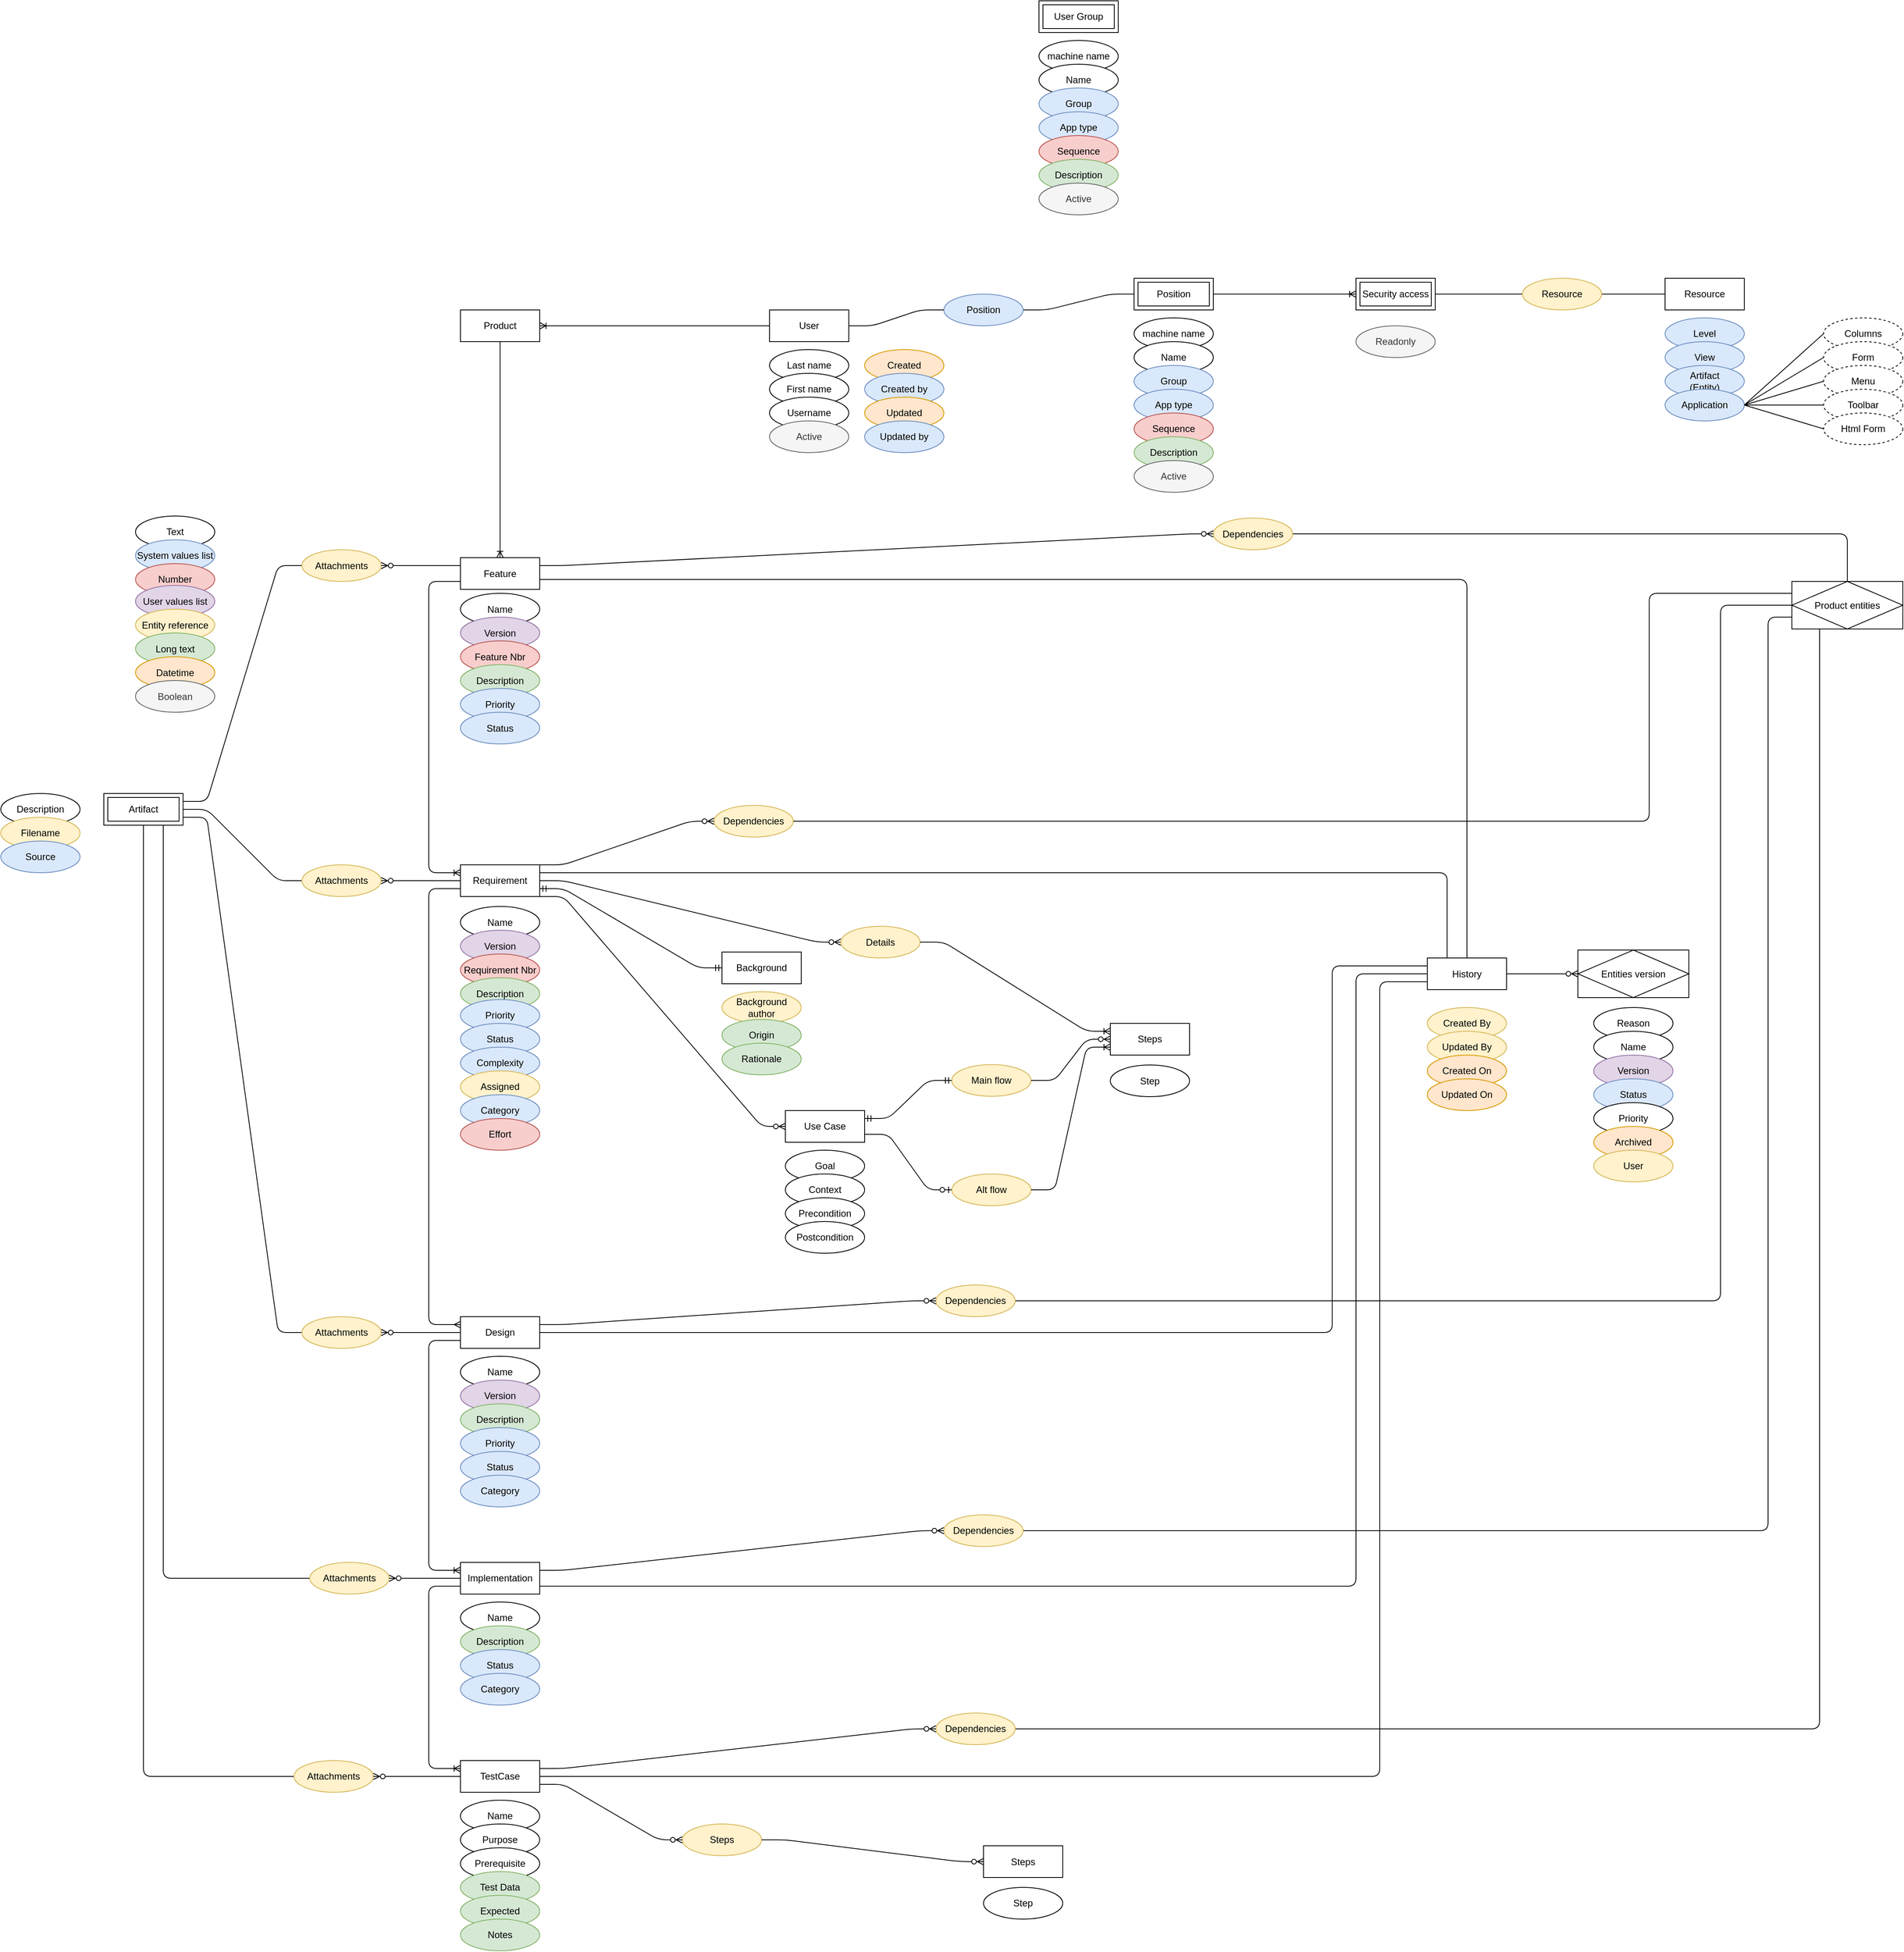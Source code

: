 <mxfile version="14.9.4" type="github" pages="13">
  <diagram name="Page-1" id="9f46799a-70d6-7492-0946-bef42562c5a5">
    <mxGraphModel dx="3030" dy="1411" grid="1" gridSize="10" guides="1" tooltips="1" connect="1" arrows="1" fold="1" page="1" pageScale="1" pageWidth="1100" pageHeight="850" background="#ffffff" math="0" shadow="0">
      <root>
        <mxCell id="0" />
        <mxCell id="1" parent="0" />
        <mxCell id="eHCl4DAHuEHnHsorMwPh-77" value="Name" style="ellipse;whiteSpace=wrap;html=1;align=center;" vertex="1" parent="1">
          <mxGeometry x="520" y="412.5" width="100" height="40" as="geometry" />
        </mxCell>
        <mxCell id="eHCl4DAHuEHnHsorMwPh-78" value="Version" style="ellipse;whiteSpace=wrap;html=1;align=center;fillColor=#e1d5e7;strokeColor=#9673a6;" vertex="1" parent="1">
          <mxGeometry x="520" y="442.5" width="100" height="40" as="geometry" />
        </mxCell>
        <mxCell id="eHCl4DAHuEHnHsorMwPh-80" value="Requirement Nbr" style="ellipse;whiteSpace=wrap;html=1;align=center;fillColor=#f8cecc;strokeColor=#b85450;" vertex="1" parent="1">
          <mxGeometry x="520" y="472.5" width="100" height="40" as="geometry" />
        </mxCell>
        <mxCell id="eHCl4DAHuEHnHsorMwPh-89" value="Description" style="ellipse;whiteSpace=wrap;html=1;align=center;fillColor=#d5e8d4;strokeColor=#82b366;" vertex="1" parent="1">
          <mxGeometry x="520" y="502.5" width="100" height="40" as="geometry" />
        </mxCell>
        <mxCell id="eHCl4DAHuEHnHsorMwPh-187" style="edgeStyle=entityRelationEdgeStyle;rounded=1;orthogonalLoop=1;jettySize=auto;html=1;exitX=1;exitY=0.5;exitDx=0;exitDy=0;endArrow=none;endFill=0;startArrow=none;" edge="1" parent="1" source="eHCl4DAHuEHnHsorMwPh-178" target="eHCl4DAHuEHnHsorMwPh-186">
          <mxGeometry relative="1" as="geometry" />
        </mxCell>
        <mxCell id="eHCl4DAHuEHnHsorMwPh-14" value="User" style="whiteSpace=wrap;html=1;align=center;" vertex="1" parent="1">
          <mxGeometry x="910" y="-340" width="100" height="40" as="geometry" />
        </mxCell>
        <mxCell id="eHCl4DAHuEHnHsorMwPh-15" value="Product" style="whiteSpace=wrap;html=1;align=center;" vertex="1" parent="1">
          <mxGeometry x="520" y="-340" width="100" height="40" as="geometry" />
        </mxCell>
        <mxCell id="eHCl4DAHuEHnHsorMwPh-16" value="Feature" style="whiteSpace=wrap;html=1;align=center;" vertex="1" parent="1">
          <mxGeometry x="520" y="-27.5" width="100" height="40" as="geometry" />
        </mxCell>
        <mxCell id="eHCl4DAHuEHnHsorMwPh-17" value="Requirement" style="whiteSpace=wrap;html=1;align=center;" vertex="1" parent="1">
          <mxGeometry x="520" y="360" width="100" height="40" as="geometry" />
        </mxCell>
        <mxCell id="eHCl4DAHuEHnHsorMwPh-136" style="edgeStyle=orthogonalEdgeStyle;rounded=1;orthogonalLoop=1;jettySize=auto;html=1;exitX=1;exitY=0.5;exitDx=0;exitDy=0;entryX=0;entryY=0.25;entryDx=0;entryDy=0;endArrow=none;endFill=0;" edge="1" parent="1" source="eHCl4DAHuEHnHsorMwPh-18" target="eHCl4DAHuEHnHsorMwPh-98">
          <mxGeometry relative="1" as="geometry">
            <Array as="points">
              <mxPoint x="1620" y="950" />
              <mxPoint x="1620" y="488" />
            </Array>
          </mxGeometry>
        </mxCell>
        <mxCell id="eHCl4DAHuEHnHsorMwPh-18" value="Design" style="whiteSpace=wrap;html=1;align=center;" vertex="1" parent="1">
          <mxGeometry x="520" y="930" width="100" height="40" as="geometry" />
        </mxCell>
        <mxCell id="eHCl4DAHuEHnHsorMwPh-145" style="edgeStyle=orthogonalEdgeStyle;rounded=1;orthogonalLoop=1;jettySize=auto;html=1;exitX=1;exitY=0.75;exitDx=0;exitDy=0;entryX=0;entryY=0.5;entryDx=0;entryDy=0;endArrow=none;endFill=0;" edge="1" parent="1" source="eHCl4DAHuEHnHsorMwPh-19" target="eHCl4DAHuEHnHsorMwPh-98">
          <mxGeometry relative="1" as="geometry">
            <Array as="points">
              <mxPoint x="1650" y="1270" />
              <mxPoint x="1650" y="498" />
            </Array>
          </mxGeometry>
        </mxCell>
        <mxCell id="eHCl4DAHuEHnHsorMwPh-19" value="Implementation" style="whiteSpace=wrap;html=1;align=center;" vertex="1" parent="1">
          <mxGeometry x="520" y="1240" width="100" height="40" as="geometry" />
        </mxCell>
        <mxCell id="eHCl4DAHuEHnHsorMwPh-20" value="TestCase" style="whiteSpace=wrap;html=1;align=center;" vertex="1" parent="1">
          <mxGeometry x="520" y="1490" width="100" height="40" as="geometry" />
        </mxCell>
        <mxCell id="eHCl4DAHuEHnHsorMwPh-21" value="" style="edgeStyle=entityRelationEdgeStyle;fontSize=12;html=1;endArrow=ERoneToMany;entryX=1;entryY=0.5;entryDx=0;entryDy=0;" edge="1" parent="1" source="eHCl4DAHuEHnHsorMwPh-14" target="eHCl4DAHuEHnHsorMwPh-15">
          <mxGeometry width="100" height="100" relative="1" as="geometry">
            <mxPoint x="780" y="-132.5" as="sourcePoint" />
            <mxPoint x="700" y="-102.5" as="targetPoint" />
          </mxGeometry>
        </mxCell>
        <mxCell id="eHCl4DAHuEHnHsorMwPh-22" value="" style="fontSize=12;html=1;endArrow=ERoneToMany;entryX=0.5;entryY=0;entryDx=0;entryDy=0;exitX=0.5;exitY=1;exitDx=0;exitDy=0;" edge="1" parent="1" source="eHCl4DAHuEHnHsorMwPh-15" target="eHCl4DAHuEHnHsorMwPh-16">
          <mxGeometry width="100" height="100" relative="1" as="geometry">
            <mxPoint x="760" y="102.5" as="sourcePoint" />
            <mxPoint x="700" y="162.5" as="targetPoint" />
          </mxGeometry>
        </mxCell>
        <mxCell id="eHCl4DAHuEHnHsorMwPh-23" value="" style="fontSize=12;html=1;endArrow=ERoneToMany;exitX=0;exitY=0.75;exitDx=0;exitDy=0;edgeStyle=orthogonalEdgeStyle;entryX=0;entryY=0.25;entryDx=0;entryDy=0;" edge="1" parent="1" source="eHCl4DAHuEHnHsorMwPh-16" target="eHCl4DAHuEHnHsorMwPh-17">
          <mxGeometry width="100" height="100" relative="1" as="geometry">
            <mxPoint x="580" y="190" as="sourcePoint" />
            <mxPoint x="520" y="420" as="targetPoint" />
            <Array as="points">
              <mxPoint x="480" y="3" />
              <mxPoint x="480" y="370" />
            </Array>
          </mxGeometry>
        </mxCell>
        <mxCell id="eHCl4DAHuEHnHsorMwPh-24" value="" style="fontSize=12;html=1;endArrow=ERmany;exitX=0;exitY=0.75;exitDx=0;exitDy=0;entryX=0;entryY=0.25;entryDx=0;entryDy=0;edgeStyle=orthogonalEdgeStyle;" edge="1" parent="1" source="eHCl4DAHuEHnHsorMwPh-17" target="eHCl4DAHuEHnHsorMwPh-18">
          <mxGeometry width="100" height="100" relative="1" as="geometry">
            <mxPoint x="600" y="610" as="sourcePoint" />
            <mxPoint x="700" y="510" as="targetPoint" />
            <Array as="points">
              <mxPoint x="480" y="390" />
              <mxPoint x="480" y="940" />
            </Array>
          </mxGeometry>
        </mxCell>
        <mxCell id="eHCl4DAHuEHnHsorMwPh-25" value="" style="fontSize=12;html=1;endArrow=ERoneToMany;exitX=0;exitY=0.75;exitDx=0;exitDy=0;entryX=0;entryY=0.25;entryDx=0;entryDy=0;edgeStyle=orthogonalEdgeStyle;" edge="1" parent="1" source="eHCl4DAHuEHnHsorMwPh-18" target="eHCl4DAHuEHnHsorMwPh-19">
          <mxGeometry width="100" height="100" relative="1" as="geometry">
            <mxPoint x="600" y="1055" as="sourcePoint" />
            <mxPoint x="700" y="955" as="targetPoint" />
            <Array as="points">
              <mxPoint x="480" y="960" />
              <mxPoint x="480" y="1250" />
            </Array>
          </mxGeometry>
        </mxCell>
        <mxCell id="eHCl4DAHuEHnHsorMwPh-26" value="" style="fontSize=12;html=1;endArrow=ERoneToMany;exitX=0;exitY=0.75;exitDx=0;exitDy=0;edgeStyle=orthogonalEdgeStyle;" edge="1" parent="1" source="eHCl4DAHuEHnHsorMwPh-19">
          <mxGeometry width="100" height="100" relative="1" as="geometry">
            <mxPoint x="600" y="1280" as="sourcePoint" />
            <mxPoint x="520" y="1500" as="targetPoint" />
            <Array as="points">
              <mxPoint x="480" y="1270" />
              <mxPoint x="480" y="1500" />
            </Array>
          </mxGeometry>
        </mxCell>
        <mxCell id="eHCl4DAHuEHnHsorMwPh-28" value="Artifact" style="shape=ext;margin=3;double=1;whiteSpace=wrap;html=1;align=center;" vertex="1" parent="1">
          <mxGeometry x="70" y="270" width="100" height="40" as="geometry" />
        </mxCell>
        <mxCell id="eHCl4DAHuEHnHsorMwPh-33" value="" style="edgeStyle=entityRelationEdgeStyle;fontSize=12;html=1;endArrow=none;endFill=0;exitX=0;exitY=0.5;exitDx=0;exitDy=0;entryX=1;entryY=0.25;entryDx=0;entryDy=0;startArrow=none;" edge="1" parent="1" source="eHCl4DAHuEHnHsorMwPh-47" target="eHCl4DAHuEHnHsorMwPh-28">
          <mxGeometry width="100" height="100" relative="1" as="geometry">
            <mxPoint x="600" y="470" as="sourcePoint" />
            <mxPoint x="700" y="370" as="targetPoint" />
          </mxGeometry>
        </mxCell>
        <mxCell id="eHCl4DAHuEHnHsorMwPh-34" value="" style="edgeStyle=entityRelationEdgeStyle;fontSize=12;html=1;endArrow=none;endFill=0;exitX=0;exitY=0.5;exitDx=0;exitDy=0;entryX=1;entryY=0.5;entryDx=0;entryDy=0;startArrow=none;" edge="1" parent="1" source="eHCl4DAHuEHnHsorMwPh-50" target="eHCl4DAHuEHnHsorMwPh-28">
          <mxGeometry width="100" height="100" relative="1" as="geometry">
            <mxPoint x="600" y="470" as="sourcePoint" />
            <mxPoint x="700" y="370" as="targetPoint" />
          </mxGeometry>
        </mxCell>
        <mxCell id="eHCl4DAHuEHnHsorMwPh-35" value="" style="edgeStyle=entityRelationEdgeStyle;fontSize=12;html=1;endArrow=none;endFill=0;exitX=0;exitY=0.5;exitDx=0;exitDy=0;entryX=1;entryY=0.75;entryDx=0;entryDy=0;startArrow=none;" edge="1" parent="1" source="eHCl4DAHuEHnHsorMwPh-52" target="eHCl4DAHuEHnHsorMwPh-28">
          <mxGeometry width="100" height="100" relative="1" as="geometry">
            <mxPoint x="600" y="470" as="sourcePoint" />
            <mxPoint x="700" y="370" as="targetPoint" />
          </mxGeometry>
        </mxCell>
        <mxCell id="eHCl4DAHuEHnHsorMwPh-36" value="" style="edgeStyle=orthogonalEdgeStyle;fontSize=12;html=1;endArrow=none;endFill=0;exitX=0;exitY=0.5;exitDx=0;exitDy=0;entryX=0.75;entryY=1;entryDx=0;entryDy=0;elbow=vertical;startArrow=none;" edge="1" parent="1" source="eHCl4DAHuEHnHsorMwPh-54" target="eHCl4DAHuEHnHsorMwPh-28">
          <mxGeometry width="100" height="100" relative="1" as="geometry">
            <mxPoint x="600" y="560" as="sourcePoint" />
            <mxPoint x="145" y="400.0" as="targetPoint" />
          </mxGeometry>
        </mxCell>
        <mxCell id="eHCl4DAHuEHnHsorMwPh-37" value="" style="edgeStyle=orthogonalEdgeStyle;fontSize=12;html=1;endArrow=none;endFill=0;entryX=0.5;entryY=1;entryDx=0;entryDy=0;startArrow=none;" edge="1" parent="1" source="eHCl4DAHuEHnHsorMwPh-56" target="eHCl4DAHuEHnHsorMwPh-28">
          <mxGeometry width="100" height="100" relative="1" as="geometry">
            <mxPoint x="520" y="670" as="sourcePoint" />
            <mxPoint x="120" y="400.0" as="targetPoint" />
            <Array as="points" />
          </mxGeometry>
        </mxCell>
        <mxCell id="eHCl4DAHuEHnHsorMwPh-38" value="Name" style="ellipse;whiteSpace=wrap;html=1;align=center;" vertex="1" parent="1">
          <mxGeometry x="520" y="17.5" width="100" height="40" as="geometry" />
        </mxCell>
        <mxCell id="eHCl4DAHuEHnHsorMwPh-39" value="Version" style="ellipse;whiteSpace=wrap;html=1;align=center;fillColor=#e1d5e7;strokeColor=#9673a6;" vertex="1" parent="1">
          <mxGeometry x="520" y="47.5" width="100" height="40" as="geometry" />
        </mxCell>
        <mxCell id="eHCl4DAHuEHnHsorMwPh-41" value="Feature Nbr" style="ellipse;whiteSpace=wrap;html=1;align=center;fillColor=#f8cecc;strokeColor=#b85450;" vertex="1" parent="1">
          <mxGeometry x="520" y="77.5" width="100" height="40" as="geometry" />
        </mxCell>
        <mxCell id="eHCl4DAHuEHnHsorMwPh-42" value="Text" style="ellipse;whiteSpace=wrap;html=1;align=center;" vertex="1" parent="1">
          <mxGeometry x="110" y="-80" width="100" height="40" as="geometry" />
        </mxCell>
        <mxCell id="eHCl4DAHuEHnHsorMwPh-43" value="System values list" style="ellipse;whiteSpace=wrap;html=1;align=center;fillColor=#dae8fc;strokeColor=#6c8ebf;" vertex="1" parent="1">
          <mxGeometry x="110" y="-50" width="100" height="40" as="geometry" />
        </mxCell>
        <mxCell id="eHCl4DAHuEHnHsorMwPh-45" value="Number" style="ellipse;whiteSpace=wrap;html=1;align=center;fillColor=#f8cecc;strokeColor=#b85450;" vertex="1" parent="1">
          <mxGeometry x="110" y="-20" width="100" height="40" as="geometry" />
        </mxCell>
        <mxCell id="eHCl4DAHuEHnHsorMwPh-46" value="User values list" style="ellipse;whiteSpace=wrap;html=1;align=center;fillColor=#e1d5e7;strokeColor=#9673a6;" vertex="1" parent="1">
          <mxGeometry x="110" y="7.5" width="100" height="40" as="geometry" />
        </mxCell>
        <mxCell id="eHCl4DAHuEHnHsorMwPh-47" value="Attachments" style="ellipse;whiteSpace=wrap;html=1;align=center;fillColor=#fff2cc;strokeColor=#d6b656;" vertex="1" parent="1">
          <mxGeometry x="320" y="-37.5" width="100" height="40" as="geometry" />
        </mxCell>
        <mxCell id="eHCl4DAHuEHnHsorMwPh-48" value="" style="edgeStyle=entityRelationEdgeStyle;fontSize=12;html=1;endArrow=ERzeroToMany;endFill=1;exitX=0;exitY=0.25;exitDx=0;exitDy=0;entryX=1;entryY=0.5;entryDx=0;entryDy=0;" edge="1" parent="1" source="eHCl4DAHuEHnHsorMwPh-16" target="eHCl4DAHuEHnHsorMwPh-47">
          <mxGeometry width="100" height="100" relative="1" as="geometry">
            <mxPoint x="520" y="62.5" as="sourcePoint" />
            <mxPoint x="170" y="172.5" as="targetPoint" />
          </mxGeometry>
        </mxCell>
        <mxCell id="eHCl4DAHuEHnHsorMwPh-49" value="Entity reference" style="ellipse;whiteSpace=wrap;html=1;align=center;fillColor=#fff2cc;strokeColor=#d6b656;" vertex="1" parent="1">
          <mxGeometry x="110" y="37.5" width="100" height="40" as="geometry" />
        </mxCell>
        <mxCell id="eHCl4DAHuEHnHsorMwPh-50" value="Attachments" style="ellipse;whiteSpace=wrap;html=1;align=center;fillColor=#fff2cc;strokeColor=#d6b656;" vertex="1" parent="1">
          <mxGeometry x="320" y="360" width="100" height="40" as="geometry" />
        </mxCell>
        <mxCell id="eHCl4DAHuEHnHsorMwPh-51" value="" style="edgeStyle=entityRelationEdgeStyle;fontSize=12;html=1;endArrow=ERzeroToMany;endFill=1;exitX=0;exitY=0.5;exitDx=0;exitDy=0;entryX=1;entryY=0.5;entryDx=0;entryDy=0;" edge="1" parent="1" source="eHCl4DAHuEHnHsorMwPh-17" target="eHCl4DAHuEHnHsorMwPh-50">
          <mxGeometry width="100" height="100" relative="1" as="geometry">
            <mxPoint x="520" y="430" as="sourcePoint" />
            <mxPoint x="420" y="405.0" as="targetPoint" />
          </mxGeometry>
        </mxCell>
        <mxCell id="eHCl4DAHuEHnHsorMwPh-52" value="Attachments" style="ellipse;whiteSpace=wrap;html=1;align=center;fillColor=#fff2cc;strokeColor=#d6b656;" vertex="1" parent="1">
          <mxGeometry x="320" y="930" width="100" height="40" as="geometry" />
        </mxCell>
        <mxCell id="eHCl4DAHuEHnHsorMwPh-53" value="" style="edgeStyle=entityRelationEdgeStyle;fontSize=12;html=1;endArrow=ERzeroToMany;endFill=1;exitX=0;exitY=0.5;exitDx=0;exitDy=0;entryX=1;entryY=0.5;entryDx=0;entryDy=0;" edge="1" parent="1" source="eHCl4DAHuEHnHsorMwPh-18" target="eHCl4DAHuEHnHsorMwPh-52">
          <mxGeometry width="100" height="100" relative="1" as="geometry">
            <mxPoint x="520" y="935" as="sourcePoint" />
            <mxPoint x="170" y="815" as="targetPoint" />
          </mxGeometry>
        </mxCell>
        <mxCell id="eHCl4DAHuEHnHsorMwPh-54" value="Attachments" style="ellipse;whiteSpace=wrap;html=1;align=center;fillColor=#fff2cc;strokeColor=#d6b656;" vertex="1" parent="1">
          <mxGeometry x="330" y="1240" width="100" height="40" as="geometry" />
        </mxCell>
        <mxCell id="eHCl4DAHuEHnHsorMwPh-55" value="" style="fontSize=12;html=1;endArrow=ERzeroToMany;endFill=1;exitX=0;exitY=0.5;exitDx=0;exitDy=0;entryX=1;entryY=0.5;entryDx=0;entryDy=0;elbow=vertical;" edge="1" parent="1" source="eHCl4DAHuEHnHsorMwPh-19" target="eHCl4DAHuEHnHsorMwPh-54">
          <mxGeometry width="100" height="100" relative="1" as="geometry">
            <mxPoint x="520" y="1080" as="sourcePoint" />
            <mxPoint x="145" y="890" as="targetPoint" />
          </mxGeometry>
        </mxCell>
        <mxCell id="eHCl4DAHuEHnHsorMwPh-56" value="Attachments" style="ellipse;whiteSpace=wrap;html=1;align=center;fillColor=#fff2cc;strokeColor=#d6b656;" vertex="1" parent="1">
          <mxGeometry x="310" y="1490" width="100" height="40" as="geometry" />
        </mxCell>
        <mxCell id="eHCl4DAHuEHnHsorMwPh-57" value="" style="fontSize=12;html=1;endArrow=ERzeroToMany;endFill=1;entryX=1;entryY=0.5;entryDx=0;entryDy=0;exitX=0;exitY=0.5;exitDx=0;exitDy=0;" edge="1" parent="1" source="eHCl4DAHuEHnHsorMwPh-20" target="eHCl4DAHuEHnHsorMwPh-56">
          <mxGeometry width="100" height="100" relative="1" as="geometry">
            <mxPoint x="520" y="1330" as="sourcePoint" />
            <mxPoint x="120" y="1060" as="targetPoint" />
          </mxGeometry>
        </mxCell>
        <mxCell id="eHCl4DAHuEHnHsorMwPh-58" value="Long text" style="ellipse;whiteSpace=wrap;html=1;align=center;fillColor=#d5e8d4;strokeColor=#82b366;" vertex="1" parent="1">
          <mxGeometry x="110" y="67.5" width="100" height="40" as="geometry" />
        </mxCell>
        <mxCell id="eHCl4DAHuEHnHsorMwPh-59" value="Description" style="ellipse;whiteSpace=wrap;html=1;align=center;fillColor=#d5e8d4;strokeColor=#82b366;" vertex="1" parent="1">
          <mxGeometry x="520" y="107.5" width="100" height="40" as="geometry" />
        </mxCell>
        <mxCell id="eHCl4DAHuEHnHsorMwPh-60" value="Product entities" style="shape=associativeEntity;whiteSpace=wrap;html=1;align=center;" vertex="1" parent="1">
          <mxGeometry x="2200" y="2.5" width="140" height="60" as="geometry" />
        </mxCell>
        <mxCell id="eHCl4DAHuEHnHsorMwPh-61" value="" style="edgeStyle=orthogonalEdgeStyle;fontSize=12;html=1;endArrow=none;endFill=0;exitX=1;exitY=0.5;exitDx=0;exitDy=0;entryX=0.5;entryY=0;entryDx=0;entryDy=0;startArrow=none;" edge="1" parent="1" source="eHCl4DAHuEHnHsorMwPh-62" target="eHCl4DAHuEHnHsorMwPh-60">
          <mxGeometry width="100" height="100" relative="1" as="geometry">
            <mxPoint x="530" y="240" as="sourcePoint" />
            <mxPoint x="630" y="140" as="targetPoint" />
          </mxGeometry>
        </mxCell>
        <mxCell id="eHCl4DAHuEHnHsorMwPh-62" value="Dependencies" style="ellipse;whiteSpace=wrap;html=1;align=center;fillColor=#fff2cc;strokeColor=#d6b656;" vertex="1" parent="1">
          <mxGeometry x="1470" y="-77.5" width="100" height="40" as="geometry" />
        </mxCell>
        <mxCell id="eHCl4DAHuEHnHsorMwPh-63" value="" style="edgeStyle=entityRelationEdgeStyle;fontSize=12;html=1;endArrow=ERzeroToMany;endFill=1;exitX=1;exitY=0.25;exitDx=0;exitDy=0;entryX=0;entryY=0.5;entryDx=0;entryDy=0;" edge="1" parent="1" source="eHCl4DAHuEHnHsorMwPh-16" target="eHCl4DAHuEHnHsorMwPh-62">
          <mxGeometry width="100" height="100" relative="1" as="geometry">
            <mxPoint x="618" y="98" as="sourcePoint" />
            <mxPoint x="990" y="110" as="targetPoint" />
          </mxGeometry>
        </mxCell>
        <mxCell id="eHCl4DAHuEHnHsorMwPh-65" value="Created By" style="ellipse;whiteSpace=wrap;html=1;align=center;fillColor=#fff2cc;strokeColor=#d6b656;" vertex="1" parent="1">
          <mxGeometry x="1740" y="540" width="100" height="40" as="geometry" />
        </mxCell>
        <mxCell id="eHCl4DAHuEHnHsorMwPh-66" value="Updated By" style="ellipse;whiteSpace=wrap;html=1;align=center;fillColor=#fff2cc;strokeColor=#d6b656;" vertex="1" parent="1">
          <mxGeometry x="1740" y="570" width="100" height="40" as="geometry" />
        </mxCell>
        <mxCell id="eHCl4DAHuEHnHsorMwPh-67" value="Datetime" style="ellipse;whiteSpace=wrap;html=1;align=center;fillColor=#ffe6cc;strokeColor=#d79b00;" vertex="1" parent="1">
          <mxGeometry x="110" y="97.5" width="100" height="40" as="geometry" />
        </mxCell>
        <mxCell id="eHCl4DAHuEHnHsorMwPh-68" value="Created On" style="ellipse;whiteSpace=wrap;html=1;align=center;fillColor=#ffe6cc;strokeColor=#d79b00;" vertex="1" parent="1">
          <mxGeometry x="1740" y="600" width="100" height="40" as="geometry" />
        </mxCell>
        <mxCell id="eHCl4DAHuEHnHsorMwPh-69" value="Updated On" style="ellipse;whiteSpace=wrap;html=1;align=center;fillColor=#ffe6cc;strokeColor=#d79b00;" vertex="1" parent="1">
          <mxGeometry x="1740" y="630" width="100" height="40" as="geometry" />
        </mxCell>
        <mxCell id="eHCl4DAHuEHnHsorMwPh-79" value="Priority" style="ellipse;whiteSpace=wrap;html=1;align=center;fillColor=#dae8fc;strokeColor=#6c8ebf;" vertex="1" parent="1">
          <mxGeometry x="520" y="530" width="100" height="40" as="geometry" />
        </mxCell>
        <mxCell id="eHCl4DAHuEHnHsorMwPh-81" value="Status" style="ellipse;whiteSpace=wrap;html=1;align=center;fillColor=#dae8fc;strokeColor=#6c8ebf;" vertex="1" parent="1">
          <mxGeometry x="520" y="560" width="100" height="40" as="geometry" />
        </mxCell>
        <mxCell id="eHCl4DAHuEHnHsorMwPh-82" value="Complexity" style="ellipse;whiteSpace=wrap;html=1;align=center;fillColor=#dae8fc;strokeColor=#6c8ebf;" vertex="1" parent="1">
          <mxGeometry x="520" y="590" width="100" height="40" as="geometry" />
        </mxCell>
        <mxCell id="eHCl4DAHuEHnHsorMwPh-87" value="Assigned" style="ellipse;whiteSpace=wrap;html=1;align=center;fillColor=#fff2cc;strokeColor=#d6b656;" vertex="1" parent="1">
          <mxGeometry x="520" y="620" width="100" height="40" as="geometry" />
        </mxCell>
        <mxCell id="eHCl4DAHuEHnHsorMwPh-88" value="Category" style="ellipse;whiteSpace=wrap;html=1;align=center;fillColor=#dae8fc;strokeColor=#6c8ebf;" vertex="1" parent="1">
          <mxGeometry x="520" y="650" width="100" height="40" as="geometry" />
        </mxCell>
        <mxCell id="eHCl4DAHuEHnHsorMwPh-90" value="Effort" style="ellipse;whiteSpace=wrap;html=1;align=center;fillColor=#f8cecc;strokeColor=#b85450;" vertex="1" parent="1">
          <mxGeometry x="520" y="680" width="100" height="40" as="geometry" />
        </mxCell>
        <mxCell id="eHCl4DAHuEHnHsorMwPh-95" value="Background author" style="ellipse;whiteSpace=wrap;html=1;align=center;fillColor=#fff2cc;strokeColor=#d6b656;" vertex="1" parent="1">
          <mxGeometry x="850" y="520" width="100" height="40" as="geometry" />
        </mxCell>
        <mxCell id="eHCl4DAHuEHnHsorMwPh-96" value="Origin" style="ellipse;whiteSpace=wrap;html=1;align=center;fillColor=#d5e8d4;strokeColor=#82b366;" vertex="1" parent="1">
          <mxGeometry x="850" y="555" width="100" height="40" as="geometry" />
        </mxCell>
        <mxCell id="eHCl4DAHuEHnHsorMwPh-97" value="Rationale" style="ellipse;whiteSpace=wrap;html=1;align=center;fillColor=#d5e8d4;strokeColor=#82b366;" vertex="1" parent="1">
          <mxGeometry x="850" y="585" width="100" height="40" as="geometry" />
        </mxCell>
        <mxCell id="eHCl4DAHuEHnHsorMwPh-98" value="History" style="whiteSpace=wrap;html=1;align=center;" vertex="1" parent="1">
          <mxGeometry x="1740" y="477.5" width="100" height="40" as="geometry" />
        </mxCell>
        <mxCell id="eHCl4DAHuEHnHsorMwPh-99" value="" style="edgeStyle=orthogonalEdgeStyle;fontSize=12;html=1;endArrow=none;entryX=0.5;entryY=0;entryDx=0;entryDy=0;endFill=0;" edge="1" parent="1" target="eHCl4DAHuEHnHsorMwPh-98">
          <mxGeometry width="100" height="100" relative="1" as="geometry">
            <mxPoint x="620" as="sourcePoint" />
            <mxPoint x="1840" y="420" as="targetPoint" />
            <Array as="points">
              <mxPoint x="1790" />
            </Array>
          </mxGeometry>
        </mxCell>
        <mxCell id="eHCl4DAHuEHnHsorMwPh-101" value="" style="edgeStyle=orthogonalEdgeStyle;fontSize=12;html=1;endArrow=none;exitX=1;exitY=0.25;exitDx=0;exitDy=0;entryX=0.25;entryY=0;entryDx=0;entryDy=0;endFill=0;" edge="1" parent="1" source="eHCl4DAHuEHnHsorMwPh-17" target="eHCl4DAHuEHnHsorMwPh-98">
          <mxGeometry width="100" height="100" relative="1" as="geometry">
            <mxPoint x="550" y="450" as="sourcePoint" />
            <mxPoint x="650" y="350" as="targetPoint" />
            <Array as="points">
              <mxPoint x="1765" y="370" />
            </Array>
          </mxGeometry>
        </mxCell>
        <mxCell id="eHCl4DAHuEHnHsorMwPh-102" value="Background" style="whiteSpace=wrap;html=1;align=center;" vertex="1" parent="1">
          <mxGeometry x="850" y="470" width="100" height="40" as="geometry" />
        </mxCell>
        <mxCell id="eHCl4DAHuEHnHsorMwPh-103" value="" style="edgeStyle=entityRelationEdgeStyle;fontSize=12;html=1;endArrow=ERmandOne;startArrow=ERmandOne;exitX=1;exitY=0.75;exitDx=0;exitDy=0;entryX=0;entryY=0.5;entryDx=0;entryDy=0;" edge="1" parent="1" source="eHCl4DAHuEHnHsorMwPh-17" target="eHCl4DAHuEHnHsorMwPh-102">
          <mxGeometry width="100" height="100" relative="1" as="geometry">
            <mxPoint x="960" y="530" as="sourcePoint" />
            <mxPoint x="1060" y="430" as="targetPoint" />
          </mxGeometry>
        </mxCell>
        <mxCell id="eHCl4DAHuEHnHsorMwPh-40" value="Priority" style="ellipse;whiteSpace=wrap;html=1;align=center;fillColor=#dae8fc;strokeColor=#6c8ebf;" vertex="1" parent="1">
          <mxGeometry x="520" y="137.5" width="100" height="40" as="geometry" />
        </mxCell>
        <mxCell id="eHCl4DAHuEHnHsorMwPh-44" value="Status" style="ellipse;whiteSpace=wrap;html=1;align=center;fillColor=#dae8fc;strokeColor=#6c8ebf;" vertex="1" parent="1">
          <mxGeometry x="520" y="167.5" width="100" height="40" as="geometry" />
        </mxCell>
        <mxCell id="eHCl4DAHuEHnHsorMwPh-104" value="Steps" style="whiteSpace=wrap;html=1;align=center;" vertex="1" parent="1">
          <mxGeometry x="1340" y="560" width="100" height="40" as="geometry" />
        </mxCell>
        <mxCell id="eHCl4DAHuEHnHsorMwPh-106" value="Step" style="ellipse;whiteSpace=wrap;html=1;align=center;" vertex="1" parent="1">
          <mxGeometry x="1340" y="612.5" width="100" height="40" as="geometry" />
        </mxCell>
        <mxCell id="eHCl4DAHuEHnHsorMwPh-107" value="" style="edgeStyle=entityRelationEdgeStyle;fontSize=12;html=1;endArrow=ERzeroToMany;endFill=1;exitX=1;exitY=0.5;exitDx=0;exitDy=0;entryX=0;entryY=0.5;entryDx=0;entryDy=0;" edge="1" parent="1" source="eHCl4DAHuEHnHsorMwPh-17" target="eHCl4DAHuEHnHsorMwPh-108">
          <mxGeometry width="100" height="100" relative="1" as="geometry">
            <mxPoint x="810" y="520" as="sourcePoint" />
            <mxPoint x="1020" y="460" as="targetPoint" />
          </mxGeometry>
        </mxCell>
        <mxCell id="eHCl4DAHuEHnHsorMwPh-108" value="Details" style="ellipse;whiteSpace=wrap;html=1;align=center;fillColor=#fff2cc;strokeColor=#d6b656;" vertex="1" parent="1">
          <mxGeometry x="1000" y="437.5" width="100" height="40" as="geometry" />
        </mxCell>
        <mxCell id="eHCl4DAHuEHnHsorMwPh-109" value="" style="edgeStyle=entityRelationEdgeStyle;fontSize=12;html=1;endArrow=ERoneToMany;exitX=1;exitY=0.5;exitDx=0;exitDy=0;entryX=0;entryY=0.25;entryDx=0;entryDy=0;" edge="1" parent="1" source="eHCl4DAHuEHnHsorMwPh-108" target="eHCl4DAHuEHnHsorMwPh-104">
          <mxGeometry width="100" height="100" relative="1" as="geometry">
            <mxPoint x="810" y="520" as="sourcePoint" />
            <mxPoint x="910" y="420" as="targetPoint" />
          </mxGeometry>
        </mxCell>
        <mxCell id="eHCl4DAHuEHnHsorMwPh-110" value="Use Case" style="whiteSpace=wrap;html=1;align=center;" vertex="1" parent="1">
          <mxGeometry x="930" y="670" width="100" height="40" as="geometry" />
        </mxCell>
        <mxCell id="eHCl4DAHuEHnHsorMwPh-111" value="" style="edgeStyle=entityRelationEdgeStyle;fontSize=12;html=1;endArrow=ERzeroToMany;endFill=1;entryX=0;entryY=0.5;entryDx=0;entryDy=0;" edge="1" parent="1" target="eHCl4DAHuEHnHsorMwPh-110">
          <mxGeometry width="100" height="100" relative="1" as="geometry">
            <mxPoint x="620" y="400" as="sourcePoint" />
            <mxPoint x="910" y="510" as="targetPoint" />
          </mxGeometry>
        </mxCell>
        <mxCell id="eHCl4DAHuEHnHsorMwPh-112" value="Goal" style="ellipse;whiteSpace=wrap;html=1;align=center;" vertex="1" parent="1">
          <mxGeometry x="930" y="720" width="100" height="40" as="geometry" />
        </mxCell>
        <mxCell id="eHCl4DAHuEHnHsorMwPh-113" value="Context" style="ellipse;whiteSpace=wrap;html=1;align=center;" vertex="1" parent="1">
          <mxGeometry x="930" y="750" width="100" height="40" as="geometry" />
        </mxCell>
        <mxCell id="eHCl4DAHuEHnHsorMwPh-114" value="Precondition" style="ellipse;whiteSpace=wrap;html=1;align=center;" vertex="1" parent="1">
          <mxGeometry x="930" y="780" width="100" height="40" as="geometry" />
        </mxCell>
        <mxCell id="eHCl4DAHuEHnHsorMwPh-115" value="Postcondition" style="ellipse;whiteSpace=wrap;html=1;align=center;" vertex="1" parent="1">
          <mxGeometry x="930" y="810" width="100" height="40" as="geometry" />
        </mxCell>
        <mxCell id="eHCl4DAHuEHnHsorMwPh-116" value="Main flow" style="ellipse;whiteSpace=wrap;html=1;align=center;fillColor=#fff2cc;strokeColor=#d6b656;" vertex="1" parent="1">
          <mxGeometry x="1140" y="612" width="100" height="40" as="geometry" />
        </mxCell>
        <mxCell id="eHCl4DAHuEHnHsorMwPh-117" value="Alt flow" style="ellipse;whiteSpace=wrap;html=1;align=center;fillColor=#fff2cc;strokeColor=#d6b656;" vertex="1" parent="1">
          <mxGeometry x="1140" y="750" width="100" height="40" as="geometry" />
        </mxCell>
        <mxCell id="eHCl4DAHuEHnHsorMwPh-118" value="" style="edgeStyle=entityRelationEdgeStyle;fontSize=12;html=1;endArrow=ERzeroToMany;endFill=1;exitX=1;exitY=0.5;exitDx=0;exitDy=0;entryX=0;entryY=0.5;entryDx=0;entryDy=0;" edge="1" parent="1" source="eHCl4DAHuEHnHsorMwPh-116" target="eHCl4DAHuEHnHsorMwPh-104">
          <mxGeometry width="100" height="100" relative="1" as="geometry">
            <mxPoint x="810" y="780" as="sourcePoint" />
            <mxPoint x="1320" y="620" as="targetPoint" />
          </mxGeometry>
        </mxCell>
        <mxCell id="eHCl4DAHuEHnHsorMwPh-119" value="" style="edgeStyle=entityRelationEdgeStyle;fontSize=12;html=1;endArrow=ERmandOne;startArrow=ERmandOne;exitX=1;exitY=0.25;exitDx=0;exitDy=0;entryX=0;entryY=0.5;entryDx=0;entryDy=0;" edge="1" parent="1" source="eHCl4DAHuEHnHsorMwPh-110" target="eHCl4DAHuEHnHsorMwPh-116">
          <mxGeometry width="100" height="100" relative="1" as="geometry">
            <mxPoint x="810" y="780" as="sourcePoint" />
            <mxPoint x="910" y="680" as="targetPoint" />
          </mxGeometry>
        </mxCell>
        <mxCell id="eHCl4DAHuEHnHsorMwPh-120" value="" style="edgeStyle=entityRelationEdgeStyle;fontSize=12;html=1;endArrow=ERzeroToOne;endFill=1;exitX=1;exitY=0.75;exitDx=0;exitDy=0;entryX=0;entryY=0.5;entryDx=0;entryDy=0;" edge="1" parent="1" source="eHCl4DAHuEHnHsorMwPh-110" target="eHCl4DAHuEHnHsorMwPh-117">
          <mxGeometry width="100" height="100" relative="1" as="geometry">
            <mxPoint x="810" y="780" as="sourcePoint" />
            <mxPoint x="910" y="680" as="targetPoint" />
          </mxGeometry>
        </mxCell>
        <mxCell id="eHCl4DAHuEHnHsorMwPh-121" value="" style="edgeStyle=entityRelationEdgeStyle;fontSize=12;html=1;endArrow=ERoneToMany;exitX=1;exitY=0.5;exitDx=0;exitDy=0;entryX=0;entryY=0.75;entryDx=0;entryDy=0;" edge="1" parent="1" source="eHCl4DAHuEHnHsorMwPh-117" target="eHCl4DAHuEHnHsorMwPh-104">
          <mxGeometry width="100" height="100" relative="1" as="geometry">
            <mxPoint x="810" y="780" as="sourcePoint" />
            <mxPoint x="910" y="680" as="targetPoint" />
          </mxGeometry>
        </mxCell>
        <mxCell id="eHCl4DAHuEHnHsorMwPh-122" value="Dependencies" style="ellipse;whiteSpace=wrap;html=1;align=center;fillColor=#fff2cc;strokeColor=#d6b656;" vertex="1" parent="1">
          <mxGeometry x="840" y="285" width="100" height="40" as="geometry" />
        </mxCell>
        <mxCell id="eHCl4DAHuEHnHsorMwPh-123" value="" style="edgeStyle=entityRelationEdgeStyle;fontSize=12;html=1;endArrow=ERzeroToMany;endFill=1;exitX=1;exitY=0;exitDx=0;exitDy=0;exitPerimeter=0;entryX=0;entryY=0.5;entryDx=0;entryDy=0;" edge="1" parent="1" source="eHCl4DAHuEHnHsorMwPh-17" target="eHCl4DAHuEHnHsorMwPh-122">
          <mxGeometry width="100" height="100" relative="1" as="geometry">
            <mxPoint x="810" y="440" as="sourcePoint" />
            <mxPoint x="910" y="340" as="targetPoint" />
          </mxGeometry>
        </mxCell>
        <mxCell id="eHCl4DAHuEHnHsorMwPh-124" value="" style="edgeStyle=orthogonalEdgeStyle;fontSize=12;html=1;endArrow=none;endFill=0;exitX=1;exitY=0.5;exitDx=0;exitDy=0;entryX=0;entryY=0.25;entryDx=0;entryDy=0;" edge="1" parent="1" source="eHCl4DAHuEHnHsorMwPh-122" target="eHCl4DAHuEHnHsorMwPh-60">
          <mxGeometry width="100" height="100" relative="1" as="geometry">
            <mxPoint x="810" y="440" as="sourcePoint" />
            <mxPoint x="910" y="340" as="targetPoint" />
            <Array as="points">
              <mxPoint x="2020" y="305" />
              <mxPoint x="2020" y="18" />
            </Array>
          </mxGeometry>
        </mxCell>
        <mxCell id="eHCl4DAHuEHnHsorMwPh-125" value="Name" style="ellipse;whiteSpace=wrap;html=1;align=center;" vertex="1" parent="1">
          <mxGeometry x="520" y="980" width="100" height="40" as="geometry" />
        </mxCell>
        <mxCell id="eHCl4DAHuEHnHsorMwPh-126" value="Version" style="ellipse;whiteSpace=wrap;html=1;align=center;fillColor=#e1d5e7;strokeColor=#9673a6;" vertex="1" parent="1">
          <mxGeometry x="520" y="1010" width="100" height="40" as="geometry" />
        </mxCell>
        <mxCell id="eHCl4DAHuEHnHsorMwPh-128" value="Description" style="ellipse;whiteSpace=wrap;html=1;align=center;fillColor=#d5e8d4;strokeColor=#82b366;" vertex="1" parent="1">
          <mxGeometry x="520" y="1040" width="100" height="40" as="geometry" />
        </mxCell>
        <mxCell id="eHCl4DAHuEHnHsorMwPh-129" value="Priority" style="ellipse;whiteSpace=wrap;html=1;align=center;fillColor=#dae8fc;strokeColor=#6c8ebf;" vertex="1" parent="1">
          <mxGeometry x="520" y="1070" width="100" height="40" as="geometry" />
        </mxCell>
        <mxCell id="eHCl4DAHuEHnHsorMwPh-130" value="Status" style="ellipse;whiteSpace=wrap;html=1;align=center;fillColor=#dae8fc;strokeColor=#6c8ebf;" vertex="1" parent="1">
          <mxGeometry x="520" y="1100" width="100" height="40" as="geometry" />
        </mxCell>
        <mxCell id="eHCl4DAHuEHnHsorMwPh-131" value="Category" style="ellipse;whiteSpace=wrap;html=1;align=center;fillColor=#dae8fc;strokeColor=#6c8ebf;" vertex="1" parent="1">
          <mxGeometry x="520" y="1130" width="100" height="40" as="geometry" />
        </mxCell>
        <mxCell id="eHCl4DAHuEHnHsorMwPh-135" style="rounded=1;orthogonalLoop=1;jettySize=auto;html=1;exitX=1;exitY=0.5;exitDx=0;exitDy=0;endArrow=none;endFill=0;edgeStyle=orthogonalEdgeStyle;entryX=0;entryY=0.5;entryDx=0;entryDy=0;" edge="1" parent="1" source="eHCl4DAHuEHnHsorMwPh-132" target="eHCl4DAHuEHnHsorMwPh-60">
          <mxGeometry relative="1" as="geometry">
            <mxPoint x="2070" y="120" as="targetPoint" />
            <Array as="points">
              <mxPoint x="2110" y="910" />
              <mxPoint x="2110" y="32" />
            </Array>
          </mxGeometry>
        </mxCell>
        <mxCell id="eHCl4DAHuEHnHsorMwPh-132" value="Dependencies" style="ellipse;whiteSpace=wrap;html=1;align=center;fillColor=#fff2cc;strokeColor=#d6b656;" vertex="1" parent="1">
          <mxGeometry x="1120" y="890" width="100" height="40" as="geometry" />
        </mxCell>
        <mxCell id="eHCl4DAHuEHnHsorMwPh-133" value="" style="edgeStyle=entityRelationEdgeStyle;fontSize=12;html=1;endArrow=ERzeroToMany;endFill=1;exitX=1;exitY=0.25;exitDx=0;exitDy=0;entryX=0;entryY=0.5;entryDx=0;entryDy=0;" edge="1" parent="1" source="eHCl4DAHuEHnHsorMwPh-18" target="eHCl4DAHuEHnHsorMwPh-132">
          <mxGeometry width="100" height="100" relative="1" as="geometry">
            <mxPoint x="810" y="900" as="sourcePoint" />
            <mxPoint x="910" y="800" as="targetPoint" />
          </mxGeometry>
        </mxCell>
        <mxCell id="eHCl4DAHuEHnHsorMwPh-138" value="Name" style="ellipse;whiteSpace=wrap;html=1;align=center;" vertex="1" parent="1">
          <mxGeometry x="520" y="1290" width="100" height="40" as="geometry" />
        </mxCell>
        <mxCell id="eHCl4DAHuEHnHsorMwPh-139" value="Description" style="ellipse;whiteSpace=wrap;html=1;align=center;fillColor=#d5e8d4;strokeColor=#82b366;" vertex="1" parent="1">
          <mxGeometry x="520" y="1320" width="100" height="40" as="geometry" />
        </mxCell>
        <mxCell id="eHCl4DAHuEHnHsorMwPh-140" value="Status" style="ellipse;whiteSpace=wrap;html=1;align=center;fillColor=#dae8fc;strokeColor=#6c8ebf;" vertex="1" parent="1">
          <mxGeometry x="520" y="1350" width="100" height="40" as="geometry" />
        </mxCell>
        <mxCell id="eHCl4DAHuEHnHsorMwPh-141" value="Category" style="ellipse;whiteSpace=wrap;html=1;align=center;fillColor=#dae8fc;strokeColor=#6c8ebf;" vertex="1" parent="1">
          <mxGeometry x="520" y="1380" width="100" height="40" as="geometry" />
        </mxCell>
        <mxCell id="eHCl4DAHuEHnHsorMwPh-144" style="edgeStyle=orthogonalEdgeStyle;rounded=1;orthogonalLoop=1;jettySize=auto;html=1;exitX=1;exitY=0.5;exitDx=0;exitDy=0;entryX=0;entryY=0.75;entryDx=0;entryDy=0;endArrow=none;endFill=0;" edge="1" parent="1" source="eHCl4DAHuEHnHsorMwPh-142" target="eHCl4DAHuEHnHsorMwPh-60">
          <mxGeometry relative="1" as="geometry">
            <Array as="points">
              <mxPoint x="2170" y="1200" />
              <mxPoint x="2170" y="48" />
            </Array>
          </mxGeometry>
        </mxCell>
        <mxCell id="eHCl4DAHuEHnHsorMwPh-142" value="Dependencies" style="ellipse;whiteSpace=wrap;html=1;align=center;fillColor=#fff2cc;strokeColor=#d6b656;" vertex="1" parent="1">
          <mxGeometry x="1130" y="1180" width="100" height="40" as="geometry" />
        </mxCell>
        <mxCell id="eHCl4DAHuEHnHsorMwPh-143" value="" style="edgeStyle=entityRelationEdgeStyle;fontSize=12;html=1;endArrow=ERzeroToMany;endFill=1;exitX=1;exitY=0.25;exitDx=0;exitDy=0;entryX=0;entryY=0.5;entryDx=0;entryDy=0;" edge="1" parent="1" source="eHCl4DAHuEHnHsorMwPh-19" target="eHCl4DAHuEHnHsorMwPh-142">
          <mxGeometry width="100" height="100" relative="1" as="geometry">
            <mxPoint x="1120" y="1210" as="sourcePoint" />
            <mxPoint x="1220" y="1110" as="targetPoint" />
          </mxGeometry>
        </mxCell>
        <mxCell id="eHCl4DAHuEHnHsorMwPh-146" value="" style="edgeStyle=orthogonalEdgeStyle;fontSize=12;html=1;endArrow=none;endFill=0;exitX=1;exitY=0.5;exitDx=0;exitDy=0;entryX=0;entryY=0.75;entryDx=0;entryDy=0;" edge="1" parent="1" source="eHCl4DAHuEHnHsorMwPh-20" target="eHCl4DAHuEHnHsorMwPh-98">
          <mxGeometry width="100" height="100" relative="1" as="geometry">
            <mxPoint x="1970" y="1130" as="sourcePoint" />
            <mxPoint x="2070" y="1030" as="targetPoint" />
            <Array as="points">
              <mxPoint x="1680" y="1510" />
              <mxPoint x="1680" y="508" />
            </Array>
          </mxGeometry>
        </mxCell>
        <mxCell id="eHCl4DAHuEHnHsorMwPh-150" style="edgeStyle=orthogonalEdgeStyle;rounded=1;orthogonalLoop=1;jettySize=auto;html=1;exitX=1;exitY=0.5;exitDx=0;exitDy=0;endArrow=none;endFill=0;entryX=0.25;entryY=1;entryDx=0;entryDy=0;" edge="1" parent="1" source="eHCl4DAHuEHnHsorMwPh-148" target="eHCl4DAHuEHnHsorMwPh-60">
          <mxGeometry relative="1" as="geometry">
            <mxPoint x="2110" y="660" as="targetPoint" />
          </mxGeometry>
        </mxCell>
        <mxCell id="eHCl4DAHuEHnHsorMwPh-148" value="Dependencies" style="ellipse;whiteSpace=wrap;html=1;align=center;fillColor=#fff2cc;strokeColor=#d6b656;" vertex="1" parent="1">
          <mxGeometry x="1120" y="1430" width="100" height="40" as="geometry" />
        </mxCell>
        <mxCell id="eHCl4DAHuEHnHsorMwPh-149" value="" style="edgeStyle=entityRelationEdgeStyle;fontSize=12;html=1;endArrow=ERzeroToMany;endFill=1;exitX=1;exitY=0.25;exitDx=0;exitDy=0;entryX=0;entryY=0.5;entryDx=0;entryDy=0;" edge="1" parent="1" source="eHCl4DAHuEHnHsorMwPh-20" target="eHCl4DAHuEHnHsorMwPh-148">
          <mxGeometry width="100" height="100" relative="1" as="geometry">
            <mxPoint x="1970" y="1130" as="sourcePoint" />
            <mxPoint x="2070" y="1030" as="targetPoint" />
          </mxGeometry>
        </mxCell>
        <mxCell id="eHCl4DAHuEHnHsorMwPh-151" value="Name" style="ellipse;whiteSpace=wrap;html=1;align=center;" vertex="1" parent="1">
          <mxGeometry x="520" y="1540" width="100" height="40" as="geometry" />
        </mxCell>
        <mxCell id="eHCl4DAHuEHnHsorMwPh-152" value="Purpose" style="ellipse;whiteSpace=wrap;html=1;align=center;" vertex="1" parent="1">
          <mxGeometry x="520" y="1570" width="100" height="40" as="geometry" />
        </mxCell>
        <mxCell id="eHCl4DAHuEHnHsorMwPh-153" value="Prerequisite" style="ellipse;whiteSpace=wrap;html=1;align=center;" vertex="1" parent="1">
          <mxGeometry x="520" y="1600" width="100" height="40" as="geometry" />
        </mxCell>
        <mxCell id="eHCl4DAHuEHnHsorMwPh-154" value="Test Data" style="ellipse;whiteSpace=wrap;html=1;align=center;fillColor=#d5e8d4;strokeColor=#82b366;" vertex="1" parent="1">
          <mxGeometry x="520" y="1630" width="100" height="40" as="geometry" />
        </mxCell>
        <mxCell id="eHCl4DAHuEHnHsorMwPh-155" value="Expected" style="ellipse;whiteSpace=wrap;html=1;align=center;fillColor=#d5e8d4;strokeColor=#82b366;" vertex="1" parent="1">
          <mxGeometry x="520" y="1660" width="100" height="40" as="geometry" />
        </mxCell>
        <mxCell id="eHCl4DAHuEHnHsorMwPh-156" value="Notes" style="ellipse;whiteSpace=wrap;html=1;align=center;fillColor=#d5e8d4;strokeColor=#82b366;" vertex="1" parent="1">
          <mxGeometry x="520" y="1690" width="100" height="40" as="geometry" />
        </mxCell>
        <mxCell id="eHCl4DAHuEHnHsorMwPh-157" value="Steps" style="whiteSpace=wrap;html=1;align=center;" vertex="1" parent="1">
          <mxGeometry x="1180" y="1597.5" width="100" height="40" as="geometry" />
        </mxCell>
        <mxCell id="eHCl4DAHuEHnHsorMwPh-158" value="Step" style="ellipse;whiteSpace=wrap;html=1;align=center;" vertex="1" parent="1">
          <mxGeometry x="1180" y="1650" width="100" height="40" as="geometry" />
        </mxCell>
        <mxCell id="eHCl4DAHuEHnHsorMwPh-159" value="Steps" style="ellipse;whiteSpace=wrap;html=1;align=center;fillColor=#fff2cc;strokeColor=#d6b656;" vertex="1" parent="1">
          <mxGeometry x="800" y="1570" width="100" height="40" as="geometry" />
        </mxCell>
        <mxCell id="eHCl4DAHuEHnHsorMwPh-160" value="" style="edgeStyle=entityRelationEdgeStyle;fontSize=12;html=1;endArrow=ERzeroToMany;endFill=1;exitX=1;exitY=0.75;exitDx=0;exitDy=0;entryX=0;entryY=0.5;entryDx=0;entryDy=0;" edge="1" parent="1" source="eHCl4DAHuEHnHsorMwPh-20" target="eHCl4DAHuEHnHsorMwPh-159">
          <mxGeometry width="100" height="100" relative="1" as="geometry">
            <mxPoint x="800" y="1640" as="sourcePoint" />
            <mxPoint x="900" y="1540" as="targetPoint" />
          </mxGeometry>
        </mxCell>
        <mxCell id="eHCl4DAHuEHnHsorMwPh-161" value="" style="edgeStyle=entityRelationEdgeStyle;fontSize=12;html=1;endArrow=ERzeroToMany;endFill=1;exitX=1;exitY=0.5;exitDx=0;exitDy=0;entryX=0;entryY=0.5;entryDx=0;entryDy=0;" edge="1" parent="1" source="eHCl4DAHuEHnHsorMwPh-159" target="eHCl4DAHuEHnHsorMwPh-157">
          <mxGeometry width="100" height="100" relative="1" as="geometry">
            <mxPoint x="800" y="1640" as="sourcePoint" />
            <mxPoint x="900" y="1540" as="targetPoint" />
          </mxGeometry>
        </mxCell>
        <mxCell id="eHCl4DAHuEHnHsorMwPh-162" value="Description" style="ellipse;whiteSpace=wrap;html=1;align=center;" vertex="1" parent="1">
          <mxGeometry x="-60" y="270" width="100" height="40" as="geometry" />
        </mxCell>
        <mxCell id="eHCl4DAHuEHnHsorMwPh-163" value="Filename" style="ellipse;whiteSpace=wrap;html=1;align=center;fillColor=#fff2cc;strokeColor=#d6b656;" vertex="1" parent="1">
          <mxGeometry x="-60" y="300" width="100" height="40" as="geometry" />
        </mxCell>
        <mxCell id="eHCl4DAHuEHnHsorMwPh-164" value="Source" style="ellipse;whiteSpace=wrap;html=1;align=center;fillColor=#dae8fc;strokeColor=#6c8ebf;" vertex="1" parent="1">
          <mxGeometry x="-60" y="330" width="100" height="40" as="geometry" />
        </mxCell>
        <mxCell id="eHCl4DAHuEHnHsorMwPh-166" value="Entities version" style="shape=associativeEntity;whiteSpace=wrap;html=1;align=center;" vertex="1" parent="1">
          <mxGeometry x="1930" y="467.5" width="140" height="60" as="geometry" />
        </mxCell>
        <mxCell id="eHCl4DAHuEHnHsorMwPh-167" value="" style="edgeStyle=entityRelationEdgeStyle;fontSize=12;html=1;endArrow=ERzeroToMany;endFill=1;exitX=1;exitY=0.5;exitDx=0;exitDy=0;entryX=0;entryY=0.5;entryDx=0;entryDy=0;" edge="1" parent="1" source="eHCl4DAHuEHnHsorMwPh-98" target="eHCl4DAHuEHnHsorMwPh-166">
          <mxGeometry width="100" height="100" relative="1" as="geometry">
            <mxPoint x="1890" y="530" as="sourcePoint" />
            <mxPoint x="1990" y="430" as="targetPoint" />
          </mxGeometry>
        </mxCell>
        <mxCell id="eHCl4DAHuEHnHsorMwPh-168" value="Reason" style="ellipse;whiteSpace=wrap;html=1;align=center;" vertex="1" parent="1">
          <mxGeometry x="1950" y="540" width="100" height="40" as="geometry" />
        </mxCell>
        <mxCell id="eHCl4DAHuEHnHsorMwPh-169" value="Name" style="ellipse;whiteSpace=wrap;html=1;align=center;" vertex="1" parent="1">
          <mxGeometry x="1950" y="570" width="100" height="40" as="geometry" />
        </mxCell>
        <mxCell id="eHCl4DAHuEHnHsorMwPh-170" value="Version" style="ellipse;whiteSpace=wrap;html=1;align=center;fillColor=#e1d5e7;strokeColor=#9673a6;" vertex="1" parent="1">
          <mxGeometry x="1950" y="600" width="100" height="40" as="geometry" />
        </mxCell>
        <mxCell id="eHCl4DAHuEHnHsorMwPh-171" value="Status" style="ellipse;whiteSpace=wrap;html=1;align=center;fillColor=#dae8fc;strokeColor=#6c8ebf;" vertex="1" parent="1">
          <mxGeometry x="1950" y="630" width="100" height="40" as="geometry" />
        </mxCell>
        <mxCell id="eHCl4DAHuEHnHsorMwPh-172" value="Priority" style="ellipse;whiteSpace=wrap;html=1;align=center;" vertex="1" parent="1">
          <mxGeometry x="1950" y="660" width="100" height="40" as="geometry" />
        </mxCell>
        <mxCell id="eHCl4DAHuEHnHsorMwPh-173" value="Archived" style="ellipse;whiteSpace=wrap;html=1;align=center;fillColor=#ffe6cc;strokeColor=#d79b00;" vertex="1" parent="1">
          <mxGeometry x="1950" y="690" width="100" height="40" as="geometry" />
        </mxCell>
        <mxCell id="eHCl4DAHuEHnHsorMwPh-174" value="User" style="ellipse;whiteSpace=wrap;html=1;align=center;fillColor=#fff2cc;strokeColor=#d6b656;" vertex="1" parent="1">
          <mxGeometry x="1950" y="720" width="100" height="40" as="geometry" />
        </mxCell>
        <mxCell id="eHCl4DAHuEHnHsorMwPh-175" value="Last name" style="ellipse;whiteSpace=wrap;html=1;align=center;" vertex="1" parent="1">
          <mxGeometry x="910" y="-290" width="100" height="40" as="geometry" />
        </mxCell>
        <mxCell id="eHCl4DAHuEHnHsorMwPh-176" value="First name" style="ellipse;whiteSpace=wrap;html=1;align=center;" vertex="1" parent="1">
          <mxGeometry x="910" y="-260" width="100" height="40" as="geometry" />
        </mxCell>
        <mxCell id="eHCl4DAHuEHnHsorMwPh-177" value="Username" style="ellipse;whiteSpace=wrap;html=1;align=center;" vertex="1" parent="1">
          <mxGeometry x="910" y="-230" width="100" height="40" as="geometry" />
        </mxCell>
        <mxCell id="eHCl4DAHuEHnHsorMwPh-179" value="Active" style="ellipse;whiteSpace=wrap;html=1;align=center;fillColor=#f5f5f5;strokeColor=#666666;fontColor=#333333;" vertex="1" parent="1">
          <mxGeometry x="910" y="-200" width="100" height="40" as="geometry" />
        </mxCell>
        <mxCell id="eHCl4DAHuEHnHsorMwPh-181" value="Boolean" style="ellipse;whiteSpace=wrap;html=1;align=center;fillColor=#f5f5f5;strokeColor=#666666;fontColor=#333333;" vertex="1" parent="1">
          <mxGeometry x="110" y="127.5" width="100" height="40" as="geometry" />
        </mxCell>
        <mxCell id="eHCl4DAHuEHnHsorMwPh-182" value="Created" style="ellipse;whiteSpace=wrap;html=1;align=center;fillColor=#ffe6cc;strokeColor=#d79b00;" vertex="1" parent="1">
          <mxGeometry x="1030" y="-290" width="100" height="40" as="geometry" />
        </mxCell>
        <mxCell id="eHCl4DAHuEHnHsorMwPh-183" value="Created by" style="ellipse;whiteSpace=wrap;html=1;align=center;fillColor=#dae8fc;strokeColor=#6c8ebf;" vertex="1" parent="1">
          <mxGeometry x="1030" y="-260" width="100" height="40" as="geometry" />
        </mxCell>
        <mxCell id="eHCl4DAHuEHnHsorMwPh-184" value="Updated" style="ellipse;whiteSpace=wrap;html=1;align=center;fillColor=#ffe6cc;strokeColor=#d79b00;" vertex="1" parent="1">
          <mxGeometry x="1030" y="-230" width="100" height="40" as="geometry" />
        </mxCell>
        <mxCell id="eHCl4DAHuEHnHsorMwPh-185" value="Updated by" style="ellipse;whiteSpace=wrap;html=1;align=center;fillColor=#dae8fc;strokeColor=#6c8ebf;" vertex="1" parent="1">
          <mxGeometry x="1030" y="-200" width="100" height="40" as="geometry" />
        </mxCell>
        <mxCell id="eHCl4DAHuEHnHsorMwPh-186" value="Position" style="shape=ext;margin=3;double=1;whiteSpace=wrap;html=1;align=center;" vertex="1" parent="1">
          <mxGeometry x="1370" y="-380" width="100" height="40" as="geometry" />
        </mxCell>
        <mxCell id="eHCl4DAHuEHnHsorMwPh-178" value="Position" style="ellipse;whiteSpace=wrap;html=1;align=center;fillColor=#dae8fc;strokeColor=#6c8ebf;" vertex="1" parent="1">
          <mxGeometry x="1130" y="-360" width="100" height="40" as="geometry" />
        </mxCell>
        <mxCell id="eHCl4DAHuEHnHsorMwPh-188" value="" style="edgeStyle=entityRelationEdgeStyle;rounded=1;orthogonalLoop=1;jettySize=auto;html=1;exitX=1;exitY=0.5;exitDx=0;exitDy=0;endArrow=none;endFill=0;" edge="1" parent="1" source="eHCl4DAHuEHnHsorMwPh-14" target="eHCl4DAHuEHnHsorMwPh-178">
          <mxGeometry relative="1" as="geometry">
            <mxPoint x="1010.0" y="-320" as="sourcePoint" />
            <mxPoint x="1370" y="-360" as="targetPoint" />
          </mxGeometry>
        </mxCell>
        <mxCell id="eHCl4DAHuEHnHsorMwPh-189" value="machine name" style="ellipse;whiteSpace=wrap;html=1;align=center;" vertex="1" parent="1">
          <mxGeometry x="1370" y="-330" width="100" height="40" as="geometry" />
        </mxCell>
        <mxCell id="eHCl4DAHuEHnHsorMwPh-190" value="Name" style="ellipse;whiteSpace=wrap;html=1;align=center;" vertex="1" parent="1">
          <mxGeometry x="1370" y="-300" width="100" height="40" as="geometry" />
        </mxCell>
        <mxCell id="eHCl4DAHuEHnHsorMwPh-191" value="Group" style="ellipse;whiteSpace=wrap;html=1;align=center;fillColor=#dae8fc;strokeColor=#6c8ebf;" vertex="1" parent="1">
          <mxGeometry x="1370" y="-270" width="100" height="40" as="geometry" />
        </mxCell>
        <mxCell id="eHCl4DAHuEHnHsorMwPh-192" value="App type" style="ellipse;whiteSpace=wrap;html=1;align=center;fillColor=#dae8fc;strokeColor=#6c8ebf;" vertex="1" parent="1">
          <mxGeometry x="1370" y="-240" width="100" height="40" as="geometry" />
        </mxCell>
        <mxCell id="eHCl4DAHuEHnHsorMwPh-193" value="Sequence" style="ellipse;whiteSpace=wrap;html=1;align=center;fillColor=#f8cecc;strokeColor=#b85450;" vertex="1" parent="1">
          <mxGeometry x="1370" y="-210" width="100" height="40" as="geometry" />
        </mxCell>
        <mxCell id="eHCl4DAHuEHnHsorMwPh-194" value="Description" style="ellipse;whiteSpace=wrap;html=1;align=center;fillColor=#d5e8d4;strokeColor=#82b366;" vertex="1" parent="1">
          <mxGeometry x="1370" y="-180" width="100" height="40" as="geometry" />
        </mxCell>
        <mxCell id="eHCl4DAHuEHnHsorMwPh-195" value="Active" style="ellipse;whiteSpace=wrap;html=1;align=center;fillColor=#f5f5f5;strokeColor=#666666;fontColor=#333333;" vertex="1" parent="1">
          <mxGeometry x="1370" y="-150" width="100" height="40" as="geometry" />
        </mxCell>
        <mxCell id="eHCl4DAHuEHnHsorMwPh-208" style="edgeStyle=entityRelationEdgeStyle;rounded=1;orthogonalLoop=1;jettySize=auto;html=1;exitX=1;exitY=0.5;exitDx=0;exitDy=0;entryX=0;entryY=0.5;entryDx=0;entryDy=0;endArrow=none;endFill=0;" edge="1" parent="1" source="eHCl4DAHuEHnHsorMwPh-197" target="eHCl4DAHuEHnHsorMwPh-201">
          <mxGeometry relative="1" as="geometry" />
        </mxCell>
        <mxCell id="eHCl4DAHuEHnHsorMwPh-197" value="Security access" style="shape=ext;margin=3;double=1;whiteSpace=wrap;html=1;align=center;" vertex="1" parent="1">
          <mxGeometry x="1650" y="-380" width="100" height="40" as="geometry" />
        </mxCell>
        <mxCell id="eHCl4DAHuEHnHsorMwPh-200" style="edgeStyle=entityRelationEdgeStyle;rounded=1;orthogonalLoop=1;jettySize=auto;html=1;exitX=1;exitY=0.5;exitDx=0;exitDy=0;endArrow=ERoneToMany;endFill=0;" edge="1" parent="1" source="eHCl4DAHuEHnHsorMwPh-186" target="eHCl4DAHuEHnHsorMwPh-197">
          <mxGeometry relative="1" as="geometry">
            <mxPoint x="1670" y="-360" as="sourcePoint" />
          </mxGeometry>
        </mxCell>
        <mxCell id="eHCl4DAHuEHnHsorMwPh-209" style="edgeStyle=entityRelationEdgeStyle;rounded=1;orthogonalLoop=1;jettySize=auto;html=1;exitX=1;exitY=0.5;exitDx=0;exitDy=0;entryX=0;entryY=0.5;entryDx=0;entryDy=0;endArrow=none;endFill=0;" edge="1" parent="1" source="eHCl4DAHuEHnHsorMwPh-201" target="eHCl4DAHuEHnHsorMwPh-207">
          <mxGeometry relative="1" as="geometry" />
        </mxCell>
        <mxCell id="eHCl4DAHuEHnHsorMwPh-201" value="Resource" style="ellipse;whiteSpace=wrap;html=1;align=center;fillColor=#fff2cc;strokeColor=#d6b656;" vertex="1" parent="1">
          <mxGeometry x="1860" y="-380" width="100" height="40" as="geometry" />
        </mxCell>
        <mxCell id="eHCl4DAHuEHnHsorMwPh-206" value="Readonly" style="ellipse;whiteSpace=wrap;html=1;align=center;fillColor=#f5f5f5;strokeColor=#666666;fontColor=#333333;" vertex="1" parent="1">
          <mxGeometry x="1650" y="-320" width="100" height="40" as="geometry" />
        </mxCell>
        <mxCell id="eHCl4DAHuEHnHsorMwPh-207" value="Resource" style="whiteSpace=wrap;html=1;align=center;" vertex="1" parent="1">
          <mxGeometry x="2040" y="-380" width="100" height="40" as="geometry" />
        </mxCell>
        <mxCell id="eHCl4DAHuEHnHsorMwPh-210" value="Level" style="ellipse;whiteSpace=wrap;html=1;align=center;fillColor=#dae8fc;strokeColor=#6c8ebf;" vertex="1" parent="1">
          <mxGeometry x="2040" y="-330" width="100" height="40" as="geometry" />
        </mxCell>
        <mxCell id="eHCl4DAHuEHnHsorMwPh-211" value="View" style="ellipse;whiteSpace=wrap;html=1;align=center;fillColor=#dae8fc;strokeColor=#6c8ebf;" vertex="1" parent="1">
          <mxGeometry x="2040" y="-300" width="100" height="40" as="geometry" />
        </mxCell>
        <mxCell id="eHCl4DAHuEHnHsorMwPh-212" value="Artifact&lt;br&gt;(Entity)" style="ellipse;whiteSpace=wrap;html=1;align=center;fillColor=#dae8fc;strokeColor=#6c8ebf;" vertex="1" parent="1">
          <mxGeometry x="2040" y="-270" width="100" height="40" as="geometry" />
        </mxCell>
        <mxCell id="eHCl4DAHuEHnHsorMwPh-213" value="Application" style="ellipse;whiteSpace=wrap;html=1;align=center;fillColor=#dae8fc;strokeColor=#6c8ebf;" vertex="1" parent="1">
          <mxGeometry x="2040" y="-240" width="100" height="40" as="geometry" />
        </mxCell>
        <mxCell id="eHCl4DAHuEHnHsorMwPh-214" value="Columns" style="ellipse;whiteSpace=wrap;html=1;align=center;dashed=1;" vertex="1" parent="1">
          <mxGeometry x="2240" y="-330" width="100" height="40" as="geometry" />
        </mxCell>
        <mxCell id="eHCl4DAHuEHnHsorMwPh-215" value="Form" style="ellipse;whiteSpace=wrap;html=1;align=center;dashed=1;" vertex="1" parent="1">
          <mxGeometry x="2240" y="-300" width="100" height="40" as="geometry" />
        </mxCell>
        <mxCell id="eHCl4DAHuEHnHsorMwPh-216" value="Menu" style="ellipse;whiteSpace=wrap;html=1;align=center;dashed=1;" vertex="1" parent="1">
          <mxGeometry x="2240" y="-270" width="100" height="40" as="geometry" />
        </mxCell>
        <mxCell id="eHCl4DAHuEHnHsorMwPh-217" value="Toolbar" style="ellipse;whiteSpace=wrap;html=1;align=center;dashed=1;" vertex="1" parent="1">
          <mxGeometry x="2240" y="-240" width="100" height="40" as="geometry" />
        </mxCell>
        <mxCell id="eHCl4DAHuEHnHsorMwPh-218" value="Html Form" style="ellipse;whiteSpace=wrap;html=1;align=center;dashed=1;" vertex="1" parent="1">
          <mxGeometry x="2240" y="-210" width="100" height="40" as="geometry" />
        </mxCell>
        <mxCell id="eHCl4DAHuEHnHsorMwPh-219" value="" style="endArrow=none;html=1;rounded=0;entryX=0;entryY=0.5;entryDx=0;entryDy=0;exitX=1;exitY=0.5;exitDx=0;exitDy=0;" edge="1" parent="1" source="eHCl4DAHuEHnHsorMwPh-213" target="eHCl4DAHuEHnHsorMwPh-214">
          <mxGeometry relative="1" as="geometry">
            <mxPoint x="1720" y="-110" as="sourcePoint" />
            <mxPoint x="1880" y="-110" as="targetPoint" />
          </mxGeometry>
        </mxCell>
        <mxCell id="eHCl4DAHuEHnHsorMwPh-220" value="" style="endArrow=none;html=1;rounded=0;entryX=0;entryY=0.5;entryDx=0;entryDy=0;" edge="1" parent="1" target="eHCl4DAHuEHnHsorMwPh-215">
          <mxGeometry relative="1" as="geometry">
            <mxPoint x="2140" y="-220" as="sourcePoint" />
            <mxPoint x="1880" y="-110" as="targetPoint" />
          </mxGeometry>
        </mxCell>
        <mxCell id="eHCl4DAHuEHnHsorMwPh-221" value="" style="endArrow=none;html=1;rounded=0;entryX=0;entryY=0.5;entryDx=0;entryDy=0;exitX=1;exitY=0.5;exitDx=0;exitDy=0;" edge="1" parent="1" source="eHCl4DAHuEHnHsorMwPh-213" target="eHCl4DAHuEHnHsorMwPh-216">
          <mxGeometry relative="1" as="geometry">
            <mxPoint x="1720" y="-110" as="sourcePoint" />
            <mxPoint x="1880" y="-110" as="targetPoint" />
          </mxGeometry>
        </mxCell>
        <mxCell id="eHCl4DAHuEHnHsorMwPh-222" value="" style="endArrow=none;html=1;rounded=0;entryX=0;entryY=0.5;entryDx=0;entryDy=0;exitX=1;exitY=0.5;exitDx=0;exitDy=0;" edge="1" parent="1" source="eHCl4DAHuEHnHsorMwPh-213" target="eHCl4DAHuEHnHsorMwPh-217">
          <mxGeometry relative="1" as="geometry">
            <mxPoint x="1720" y="-110" as="sourcePoint" />
            <mxPoint x="1880" y="-110" as="targetPoint" />
          </mxGeometry>
        </mxCell>
        <mxCell id="eHCl4DAHuEHnHsorMwPh-223" value="" style="endArrow=none;html=1;rounded=0;entryX=0;entryY=0.5;entryDx=0;entryDy=0;exitX=1;exitY=0.5;exitDx=0;exitDy=0;" edge="1" parent="1" source="eHCl4DAHuEHnHsorMwPh-213" target="eHCl4DAHuEHnHsorMwPh-218">
          <mxGeometry relative="1" as="geometry">
            <mxPoint x="1720" y="-110" as="sourcePoint" />
            <mxPoint x="1880" y="-110" as="targetPoint" />
          </mxGeometry>
        </mxCell>
        <mxCell id="eHCl4DAHuEHnHsorMwPh-224" value="User Group" style="shape=ext;margin=3;double=1;whiteSpace=wrap;html=1;align=center;" vertex="1" parent="1">
          <mxGeometry x="1250" y="-730" width="100" height="40" as="geometry" />
        </mxCell>
        <mxCell id="eHCl4DAHuEHnHsorMwPh-225" value="machine name" style="ellipse;whiteSpace=wrap;html=1;align=center;" vertex="1" parent="1">
          <mxGeometry x="1250" y="-680" width="100" height="40" as="geometry" />
        </mxCell>
        <mxCell id="eHCl4DAHuEHnHsorMwPh-226" value="Name" style="ellipse;whiteSpace=wrap;html=1;align=center;" vertex="1" parent="1">
          <mxGeometry x="1250" y="-650" width="100" height="40" as="geometry" />
        </mxCell>
        <mxCell id="eHCl4DAHuEHnHsorMwPh-227" value="Group" style="ellipse;whiteSpace=wrap;html=1;align=center;fillColor=#dae8fc;strokeColor=#6c8ebf;" vertex="1" parent="1">
          <mxGeometry x="1250" y="-620" width="100" height="40" as="geometry" />
        </mxCell>
        <mxCell id="eHCl4DAHuEHnHsorMwPh-228" value="App type" style="ellipse;whiteSpace=wrap;html=1;align=center;fillColor=#dae8fc;strokeColor=#6c8ebf;" vertex="1" parent="1">
          <mxGeometry x="1250" y="-590" width="100" height="40" as="geometry" />
        </mxCell>
        <mxCell id="eHCl4DAHuEHnHsorMwPh-229" value="Sequence" style="ellipse;whiteSpace=wrap;html=1;align=center;fillColor=#f8cecc;strokeColor=#b85450;" vertex="1" parent="1">
          <mxGeometry x="1250" y="-560" width="100" height="40" as="geometry" />
        </mxCell>
        <mxCell id="eHCl4DAHuEHnHsorMwPh-230" value="Description" style="ellipse;whiteSpace=wrap;html=1;align=center;fillColor=#d5e8d4;strokeColor=#82b366;" vertex="1" parent="1">
          <mxGeometry x="1250" y="-530" width="100" height="40" as="geometry" />
        </mxCell>
        <mxCell id="eHCl4DAHuEHnHsorMwPh-231" value="Active" style="ellipse;whiteSpace=wrap;html=1;align=center;fillColor=#f5f5f5;strokeColor=#666666;fontColor=#333333;" vertex="1" parent="1">
          <mxGeometry x="1250" y="-500" width="100" height="40" as="geometry" />
        </mxCell>
      </root>
    </mxGraphModel>
  </diagram>
  <diagram id="aaioaVA5d6VcDoWBh5h0" name="Objects">
    <mxGraphModel dx="1362" dy="764" grid="1" gridSize="10" guides="1" tooltips="1" connect="1" arrows="1" fold="1" page="1" pageScale="1" pageWidth="827" pageHeight="1169" math="0" shadow="0">
      <root>
        <mxCell id="DFU-hyDZyG_nldenDOYy-0" />
        <mxCell id="DFU-hyDZyG_nldenDOYy-1" parent="DFU-hyDZyG_nldenDOYy-0" />
        <mxCell id="DFU-hyDZyG_nldenDOYy-2" value="&lt;p style=&quot;margin: 0px ; margin-top: 4px ; text-align: center ; text-decoration: underline&quot;&gt;&lt;b&gt;Object:User&lt;/b&gt;&lt;/p&gt;&lt;hr&gt;&lt;p style=&quot;margin: 0px ; margin-left: 8px&quot;&gt;Last Name (string)&lt;/p&gt;&lt;p style=&quot;margin: 0px ; margin-left: 8px&quot;&gt;First Name (string)&lt;/p&gt;&lt;p style=&quot;margin: 0px ; margin-left: 8px&quot;&gt;Position (dropdown)&lt;/p&gt;&lt;p style=&quot;margin: 0px ; margin-left: 8px&quot;&gt;User ID (#) - readonly&lt;/p&gt;&lt;p style=&quot;margin: 0px ; margin-left: 8px&quot;&gt;Active (boolean)&lt;/p&gt;&lt;p style=&quot;margin: 0px ; margin-left: 8px&quot;&gt;Password (string)&lt;/p&gt;&lt;p style=&quot;margin: 0px ; margin-left: 8px&quot;&gt;Created (datetime) readonly&lt;br&gt;&lt;/p&gt;&lt;p style=&quot;margin: 0px ; margin-left: 8px&quot;&gt;Updated (datetime) readonly&lt;br&gt;&lt;/p&gt;&lt;p style=&quot;margin: 0px ; margin-left: 8px&quot;&gt;CreatedBy (dropdown)&lt;/p&gt;&lt;p style=&quot;margin: 0px ; margin-left: 8px&quot;&gt;UpdatedBy (dropdown)&lt;br&gt;&lt;/p&gt;" style="verticalAlign=top;align=left;overflow=fill;fontSize=12;fontFamily=Helvetica;html=1;" parent="DFU-hyDZyG_nldenDOYy-1" vertex="1">
          <mxGeometry x="130" y="70" width="180" height="200" as="geometry" />
        </mxCell>
        <mxCell id="DFU-hyDZyG_nldenDOYy-3" value="&lt;p style=&quot;margin: 0px ; margin-top: 4px ; text-align: center ; text-decoration: underline&quot;&gt;&lt;b&gt;Object:General Code&lt;br&gt;&lt;/b&gt;&lt;/p&gt;&lt;hr&gt;&lt;p style=&quot;margin: 0px ; margin-left: 8px&quot;&gt;Ref ID (#) - readonly&lt;/p&gt;&lt;p style=&quot;margin: 0px ; margin-left: 8px&quot;&gt;Display (string)&lt;/p&gt;&lt;p style=&quot;margin: 0px ; margin-left: 8px&quot;&gt;Group (string)&lt;br&gt;&lt;/p&gt;&lt;p style=&quot;margin: 0px ; margin-left: 8px&quot;&gt;Sequence (#)&lt;/p&gt;&lt;p style=&quot;margin: 0px ; margin-left: 8px&quot;&gt;Description (string)&lt;/p&gt;&lt;p style=&quot;margin: 0px ; margin-left: 8px&quot;&gt;AppType (dropdrown)&lt;/p&gt;&lt;p style=&quot;margin: 0px ; margin-left: 8px&quot;&gt;DisplayCode (string)&lt;/p&gt;&lt;p style=&quot;margin: 0px ; margin-left: 8px&quot;&gt;Active (boolean)&lt;/p&gt;&lt;p style=&quot;margin: 0px ; margin-left: 8px&quot;&gt;Created (datetime) readonly&lt;/p&gt;&lt;p style=&quot;margin: 0px ; margin-left: 8px&quot;&gt;Updated (datetime) readonly&lt;/p&gt;&lt;p style=&quot;margin: 0px ; margin-left: 8px&quot;&gt;CreatedBy (dropdown)&lt;/p&gt;&lt;p style=&quot;margin: 0px ; margin-left: 8px&quot;&gt;UpdatedBy (dropdown)&lt;/p&gt;&lt;p style=&quot;margin: 0px ; margin-left: 8px&quot;&gt;UpdateCount (#) readonly&lt;/p&gt;&lt;p style=&quot;margin: 0px ; margin-left: 8px&quot;&gt;AssignedVersion (#) readonly&lt;/p&gt;&lt;p style=&quot;margin: 0px ; margin-left: 8px&quot;&gt;RecordType (dropdown)&lt;br&gt;&lt;/p&gt;" style="verticalAlign=top;align=left;overflow=fill;fontSize=12;fontFamily=Helvetica;html=1;" parent="DFU-hyDZyG_nldenDOYy-1" vertex="1">
          <mxGeometry x="400" y="70" width="180" height="280" as="geometry" />
        </mxCell>
        <mxCell id="Eq493Vcz85wws15Tu6Lb-0" value="&lt;p style=&quot;margin: 0px ; margin-top: 4px ; text-align: center ; text-decoration: underline&quot;&gt;&lt;b&gt;Object: Artifact : Feature&lt;br&gt;&lt;/b&gt;&lt;/p&gt;&lt;hr&gt;&lt;p style=&quot;margin: 0px ; margin-left: 8px&quot;&gt;Feature Nbr (#) - readonly&lt;/p&gt;&lt;p style=&quot;margin: 0px ; margin-left: 8px&quot;&gt;Feature name (string)&lt;/p&gt;&lt;p style=&quot;margin: 0px ; margin-left: 8px&quot;&gt;Feature version (dropdown) - Reference Feature Version&lt;br&gt;&lt;/p&gt;&lt;p style=&quot;margin: 0px ; margin-left: 8px&quot;&gt;Feature Priority (dropdown) - Reference Feature Priority&lt;/p&gt;&lt;p style=&quot;margin: 0px ; margin-left: 8px&quot;&gt;Feature Status (dropdown) - Reference Feature Status&lt;/p&gt;&lt;p style=&quot;margin: 0px ; margin-left: 8px&quot;&gt;Attachments (list of files)&lt;/p&gt;&lt;p style=&quot;margin: 0px ; margin-left: 8px&quot;&gt;Description (text)&lt;/p&gt;&lt;p style=&quot;margin: 0px ; margin-left: 8px&quot;&gt;Dependencies (list of artifacts)&lt;/p&gt;&lt;p style=&quot;margin: 0px ; margin-left: 8px&quot;&gt;Created By (dropdown)&lt;/p&gt;&lt;p style=&quot;margin: 0px ; margin-left: 8px&quot;&gt;Last Update By (dropdown)&lt;/p&gt;&lt;p style=&quot;margin: 0px ; margin-left: 8px&quot;&gt;Created (datetime)&lt;/p&gt;&lt;p style=&quot;margin: 0px ; margin-left: 8px&quot;&gt;Updated (datetime)&lt;/p&gt;&lt;p style=&quot;margin: 0px ; margin-left: 8px&quot;&gt;Modification History (list of changes)&lt;br&gt;&lt;/p&gt;" style="verticalAlign=top;align=left;overflow=fill;fontSize=12;fontFamily=Helvetica;html=1;" parent="DFU-hyDZyG_nldenDOYy-1" vertex="1">
          <mxGeometry x="30" y="305" width="350" height="245" as="geometry" />
        </mxCell>
        <mxCell id="Eq493Vcz85wws15Tu6Lb-1" value="&lt;p style=&quot;margin: 0px ; margin-top: 4px ; text-align: center ; text-decoration: underline&quot;&gt;&lt;b&gt;Object: Artifact : Requirement&lt;br&gt;&lt;/b&gt;&lt;/p&gt;&lt;hr&gt;&lt;p style=&quot;margin: 0px ; margin-left: 8px&quot;&gt;Requirement Nbr (#) - readonly&lt;/p&gt;&lt;p style=&quot;margin: 0px ; margin-left: 8px&quot;&gt;Requirement name (string)&lt;/p&gt;&lt;p style=&quot;margin: 0px ; margin-left: 8px&quot;&gt;Version (dropdown) - Reference Requirement Version&lt;br&gt;&lt;/p&gt;&lt;p style=&quot;margin: 0px ; margin-left: 8px&quot;&gt;Priority (dropdown) - Reference Requirement Priority&lt;/p&gt;&lt;p style=&quot;margin: 0px ; margin-left: 8px&quot;&gt;Status (dropdown) - Reference Requirement Status&lt;/p&gt;&lt;p style=&quot;margin: 0px ; margin-left: 8px&quot;&gt;Complexity (dropdown) - Reference Complexity&lt;/p&gt;&lt;p style=&quot;margin: 0px ; margin-left: 8px&quot;&gt;Assigned (dropdown) &lt;br&gt;&lt;/p&gt;&lt;p style=&quot;margin: 0px ; margin-left: 8px&quot;&gt;Effort (double)&lt;/p&gt;&lt;p style=&quot;margin: 0px ; margin-left: 8px&quot;&gt;Category (dropdown) - Reference Category&lt;br&gt;&lt;/p&gt;&lt;p style=&quot;margin: 0px ; margin-left: 8px&quot;&gt;Attachments (list of files)&lt;/p&gt;&lt;p style=&quot;margin: 0px ; margin-left: 8px&quot;&gt;Description (text)&lt;/p&gt;&lt;p style=&quot;margin: 0px ; margin-left: 8px&quot;&gt;Details (list of steps)&lt;/p&gt;&lt;p style=&quot;margin: 0px ; margin-left: 8px&quot;&gt;Author (dropdown) - Reference Author&lt;/p&gt;&lt;p style=&quot;margin: 0px ; margin-left: 8px&quot;&gt;Origin (text)&lt;/p&gt;&lt;p style=&quot;margin: 0px ; margin-left: 8px&quot;&gt;Rationale (text)&lt;/p&gt;&lt;p style=&quot;margin: 0px ; margin-left: 8px&quot;&gt;Goal (string)&lt;/p&gt;&lt;p style=&quot;margin: 0px ; margin-left: 8px&quot;&gt;Context (string)&lt;/p&gt;&lt;p style=&quot;margin: 0px ; margin-left: 8px&quot;&gt;Precondition (string)&lt;/p&gt;&lt;p style=&quot;margin: 0px ; margin-left: 8px&quot;&gt;Main flow (list of steps)&lt;/p&gt;&lt;p style=&quot;margin: 0px ; margin-left: 8px&quot;&gt;Alt flow (list of steps)&lt;/p&gt;&lt;p style=&quot;margin: 0px ; margin-left: 8px&quot;&gt;Postcondition (string)&lt;br&gt;&lt;/p&gt;&lt;p style=&quot;margin: 0px ; margin-left: 8px&quot;&gt;Dependencies (list of artifacts)&lt;/p&gt;&lt;p style=&quot;margin: 0px ; margin-left: 8px&quot;&gt;Created By (dropdown)&lt;/p&gt;&lt;p style=&quot;margin: 0px ; margin-left: 8px&quot;&gt;Last Update By (dropdown)&lt;/p&gt;&lt;p style=&quot;margin: 0px ; margin-left: 8px&quot;&gt;Created (datetime)&lt;/p&gt;&lt;p style=&quot;margin: 0px ; margin-left: 8px&quot;&gt;Updated (datetime)&lt;/p&gt;&lt;p style=&quot;margin: 0px ; margin-left: 8px&quot;&gt;Modification History (list of changes)&lt;br&gt;&lt;/p&gt;" style="verticalAlign=top;align=left;overflow=fill;fontSize=12;fontFamily=Helvetica;html=1;" parent="DFU-hyDZyG_nldenDOYy-1" vertex="1">
          <mxGeometry x="30" y="580" width="400" height="430" as="geometry" />
        </mxCell>
        <mxCell id="Eq493Vcz85wws15Tu6Lb-2" value="&lt;p style=&quot;margin: 0px ; margin-top: 4px ; text-align: center ; text-decoration: underline&quot;&gt;&lt;b&gt;Object: Artifact : Design&lt;br&gt;&lt;/b&gt;&lt;/p&gt;&lt;hr&gt;&lt;p style=&quot;margin: 0px ; margin-left: 8px&quot;&gt;Design name (string)&lt;/p&gt;&lt;p style=&quot;margin: 0px ; margin-left: 8px&quot;&gt;Version (dropdown) - Reference Design Version&lt;br&gt;&lt;/p&gt;&lt;p style=&quot;margin: 0px ; margin-left: 8px&quot;&gt;Priority (dropdown) - Reference Design Priority&lt;/p&gt;&lt;p style=&quot;margin: 0px ; margin-left: 8px&quot;&gt;Status (dropdown) - Reference Design Status&lt;/p&gt;&lt;p style=&quot;margin: 0px ; margin-left: 8px&quot;&gt;Category (dropdown) - Reference Category&lt;/p&gt;&lt;p style=&quot;margin: 0px ; margin-left: 8px&quot;&gt;Attachments (list of files)&lt;/p&gt;&lt;p style=&quot;margin: 0px ; margin-left: 8px&quot;&gt;Description (text)&lt;/p&gt;&lt;p style=&quot;margin: 0px ; margin-left: 8px&quot;&gt;Dependencies (list of artifacts)&lt;/p&gt;&lt;p style=&quot;margin: 0px ; margin-left: 8px&quot;&gt;Created By (dropdown)&lt;/p&gt;&lt;p style=&quot;margin: 0px ; margin-left: 8px&quot;&gt;Last Update By (dropdown)&lt;/p&gt;&lt;p style=&quot;margin: 0px ; margin-left: 8px&quot;&gt;Created (datetime)&lt;/p&gt;&lt;p style=&quot;margin: 0px ; margin-left: 8px&quot;&gt;Updated (datetime)&lt;/p&gt;&lt;p style=&quot;margin: 0px ; margin-left: 8px&quot;&gt;Modification History (list of changes)&lt;br&gt;&lt;/p&gt;" style="verticalAlign=top;align=left;overflow=fill;fontSize=12;fontFamily=Helvetica;html=1;" parent="DFU-hyDZyG_nldenDOYy-1" vertex="1">
          <mxGeometry x="30" y="1030" width="400" height="240" as="geometry" />
        </mxCell>
        <mxCell id="Eq493Vcz85wws15Tu6Lb-3" value="&lt;p style=&quot;margin: 0px ; margin-top: 4px ; text-align: center ; text-decoration: underline&quot;&gt;&lt;b&gt;Object: Artifact : Implementation&lt;br&gt;&lt;/b&gt;&lt;/p&gt;&lt;hr&gt;&lt;p style=&quot;margin: 0px ; margin-left: 8px&quot;&gt;Source code (string)&lt;/p&gt;&lt;p style=&quot;margin: 0px ; margin-left: 8px&quot;&gt;Status (dropdown) - Reference Implementation Status&lt;/p&gt;&lt;p style=&quot;margin: 0px ; margin-left: 8px&quot;&gt;Category (dropdown) - Reference Category&lt;/p&gt;&lt;p style=&quot;margin: 0px ; margin-left: 8px&quot;&gt;Description (text)&lt;/p&gt;&lt;p style=&quot;margin: 0px ; margin-left: 8px&quot;&gt;Dependencies (list of artifacts)&lt;/p&gt;&lt;p style=&quot;margin: 0px ; margin-left: 8px&quot;&gt;Created By (dropdown)&lt;/p&gt;&lt;p style=&quot;margin: 0px ; margin-left: 8px&quot;&gt;Last Update By (dropdown)&lt;/p&gt;&lt;p style=&quot;margin: 0px ; margin-left: 8px&quot;&gt;Created (datetime)&lt;/p&gt;&lt;p style=&quot;margin: 0px ; margin-left: 8px&quot;&gt;Updated (datetime)&lt;/p&gt;&lt;p style=&quot;margin: 0px ; margin-left: 8px&quot;&gt;Modification History (list of changes)&lt;br&gt;&lt;/p&gt;" style="verticalAlign=top;align=left;overflow=fill;fontSize=12;fontFamily=Helvetica;html=1;" parent="DFU-hyDZyG_nldenDOYy-1" vertex="1">
          <mxGeometry x="30" y="1300" width="400" height="200" as="geometry" />
        </mxCell>
        <mxCell id="Eq493Vcz85wws15Tu6Lb-4" value="&lt;p style=&quot;margin: 0px ; margin-top: 4px ; text-align: center ; text-decoration: underline&quot;&gt;&lt;b&gt;Object: Artifact : TestCase&lt;br&gt;&lt;/b&gt;&lt;/p&gt;&lt;hr&gt;&lt;p style=&quot;margin: 0px ; margin-left: 8px&quot;&gt;Test Case (string)&lt;/p&gt;&lt;p style=&quot;margin: 0px ; margin-left: 8px&quot;&gt;Purpose (string)&lt;/p&gt;&lt;p style=&quot;margin: 0px ; margin-left: 8px&quot;&gt;Prerequisite (string)&lt;/p&gt;&lt;p style=&quot;margin: 0px ; margin-left: 8px&quot;&gt;Test Data (text)&lt;/p&gt;&lt;p style=&quot;margin: 0px ; margin-left: 8px&quot;&gt;Steps (list of steps)&lt;/p&gt;&lt;p style=&quot;margin: 0px ; margin-left: 8px&quot;&gt;Expected (text)&lt;/p&gt;&lt;p style=&quot;margin: 0px ; margin-left: 8px&quot;&gt;Notes (text)&lt;br&gt;&lt;/p&gt;&lt;p style=&quot;margin: 0px ; margin-left: 8px&quot;&gt;Dependencies (list of artifacts)&lt;/p&gt;&lt;p style=&quot;margin: 0px ; margin-left: 8px&quot;&gt;Created By (dropdown)&lt;/p&gt;&lt;p style=&quot;margin: 0px ; margin-left: 8px&quot;&gt;Last Update By (dropdown)&lt;/p&gt;&lt;p style=&quot;margin: 0px ; margin-left: 8px&quot;&gt;Created (datetime)&lt;/p&gt;&lt;p style=&quot;margin: 0px ; margin-left: 8px&quot;&gt;Updated (datetime)&lt;/p&gt;&lt;p style=&quot;margin: 0px ; margin-left: 8px&quot;&gt;Modification History (list of changes)&lt;br&gt;&lt;/p&gt;" style="verticalAlign=top;align=left;overflow=fill;fontSize=12;fontFamily=Helvetica;html=1;" parent="DFU-hyDZyG_nldenDOYy-1" vertex="1">
          <mxGeometry x="30" y="1540" width="400" height="260" as="geometry" />
        </mxCell>
      </root>
    </mxGraphModel>
  </diagram>
  <diagram id="vkQBX9NMlZ8YKahYeNVb" name="General Codes">
    <mxGraphModel dx="1362" dy="764" grid="1" gridSize="10" guides="1" tooltips="1" connect="1" arrows="1" fold="1" page="1" pageScale="1" pageWidth="827" pageHeight="1169" math="0" shadow="0">
      <root>
        <mxCell id="-BwU7eTCHKa6pjPMBMQK-0" />
        <mxCell id="-BwU7eTCHKa6pjPMBMQK-1" parent="-BwU7eTCHKa6pjPMBMQK-0" />
        <mxCell id="AluhfrybTVzoB4rJLvwr-84" value="&lt;p style=&quot;margin: 0px ; margin-top: 4px ; text-align: center ; text-decoration: underline&quot;&gt;&lt;b&gt;General Codes : Controls&lt;br&gt;&lt;/b&gt;&lt;/p&gt;&lt;hr&gt;&lt;p style=&quot;margin: 0px ; margin-left: 8px&quot;&gt;1 - origin (ARTIFACTSEARCHRESULTS)&lt;/p&gt;&lt;p style=&quot;margin: 0px ; margin-left: 8px&quot;&gt;2 - rationale (ARTIFACTSEARCHRESULTS)&lt;/p&gt;&lt;p style=&quot;margin: 0px ; margin-left: 8px&quot;&gt;3 - effort (ARTIFACTSEARCHRESULTS)&lt;/p&gt;&lt;p style=&quot;margin: 0px ; margin-left: 8px&quot;&gt;4 - assignedRefDisplay (ARTIFACTSEARCHRESULTS)&lt;/p&gt;&lt;p style=&quot;margin: 0px ; margin-left: 8px&quot;&gt;5 - authorRefDisplay (ARTIFACTSEARCHRESULTS)&lt;/p&gt;&lt;p style=&quot;margin: 0px ; margin-left: 8px&quot;&gt;6 - complexityRefDisplay (ARTIFACTSEARCHRESULTS)&lt;/p&gt;&lt;p style=&quot;margin: 0px ; margin-left: 8px&quot;&gt;7 - priorityRefDisplay (ARTIFACTSEARCHRESULTS)&lt;/p&gt;&lt;p style=&quot;margin: 0px ; margin-left: 8px&quot;&gt;8 - artifactNbr (ARTIFACTSEARCHRESULTS)&lt;/p&gt;&lt;p style=&quot;margin: 0px ; margin-left: 8px&quot;&gt;9 - artifactName (ARTIFACTSEARCHRESULTS)&lt;/p&gt;&lt;p style=&quot;margin: 0px ; margin-left: 8px&quot;&gt;10 - statusRefDisplay (ARTIFACTSEARCHRESULTS)&lt;/p&gt;&lt;p style=&quot;margin: 0px ; margin-left: 8px&quot;&gt;11 - versionRefDisplay (ARTIFACTSEARCHRESULTS)&lt;/p&gt;&lt;p style=&quot;margin: 0px ; margin-left: 8px&quot;&gt;12 - description (ARTIFACTSEARCHRESULTS)&lt;/p&gt;&lt;p style=&quot;margin: 0px ; margin-left: 8px&quot;&gt;13 - createDt (ARTIFACTSEARCHRESULTS)&lt;/p&gt;&lt;p style=&quot;margin: 0px ; margin-left: 8px&quot;&gt;14 - artifactId (ARTIFACTSEARCHRESULTS)&lt;/p&gt;&lt;p style=&quot;margin: 0px ; margin-left: 8px&quot;&gt;15 - artifactLevelRefDisplay (ARTIFACTSEARCHRESULTS)&lt;/p&gt;&lt;p style=&quot;margin: 0px ; margin-left: 8px&quot;&gt;16 - artifactRefDisplay (ARTIFACTSEARCHRESULTS)&lt;/p&gt;&lt;p style=&quot;margin: 0px ; margin-left: 8px&quot;&gt;17 - artifactSeq (ARTIFACTSEARCHRESULTS)&lt;/p&gt;&lt;p style=&quot;margin: 0px ; margin-left: 8px&quot;&gt;18 - assignedUserName (ARTIFACTSEARCHRESULTS)&lt;/p&gt;&lt;p style=&quot;margin: 0px ; margin-left: 8px&quot;&gt;19 - componentTypeRefDisplay (ARTIFACTSEARCHRESULTS)&lt;/p&gt;&lt;p style=&quot;margin: 0px ; margin-left: 8px&quot;&gt;20 - categoryRefDisplay (ARTIFACTSEARCHRESULTS)&lt;/p&gt;&lt;p style=&quot;margin: 0px ; margin-left: 8px&quot;&gt;21 - context (ARTIFACTSEARCHRESULTS)&lt;/p&gt;&lt;p style=&quot;margin: 0px ; margin-left: 8px&quot;&gt;22 - createUserName (ARTIFACTSEARCHRESULTS)&lt;/p&gt;&lt;p style=&quot;margin: 0px ; margin-left: 8px&quot;&gt;23 - custom1RefDisplay (ARTIFACTSEARCHRESULTS)&lt;/p&gt;&lt;p style=&quot;margin: 0px ; margin-left: 8px&quot;&gt;24 - custom2RefDisplay (ARTIFACTSEARCHRESULTS)&lt;/p&gt;&lt;p style=&quot;margin: 0px ; margin-left: 8px&quot;&gt;25 - custom3RefDisplay (ARTIFACTSEARCHRESULTS)&lt;/p&gt;&lt;p style=&quot;margin: 0px ; margin-left: 8px&quot;&gt;26 - custom4RefDisplay (ARTIFACTSEARCHRESULTS)&lt;/p&gt;&lt;p style=&quot;margin: 0px ; margin-left: 8px&quot;&gt;27 - customDate1 (ARTIFACTSEARCHRESULTS)&lt;/p&gt;&lt;p style=&quot;margin: 0px ; margin-left: 8px&quot;&gt;28 - customDate2 (ARTIFACTSEARCHRESULTS)&lt;/p&gt;&lt;p style=&quot;margin: 0px ; margin-left: 8px&quot;&gt;29 - customInt1 (ARTIFACTSEARCHRESULTS)&lt;/p&gt;&lt;p style=&quot;margin: 0px ; margin-left: 8px&quot;&gt;30 - customInt2 (ARTIFACTSEARCHRESULTS)&lt;/p&gt;&lt;p style=&quot;margin: 0px ; margin-left: 8px&quot;&gt;31 - customText1 (ARTIFACTSEARCHRESULTS)&lt;/p&gt;&lt;p style=&quot;margin: 0px ; margin-left: 8px&quot;&gt;32 - customText2 (ARTIFACTSEARCHRESULTS)&lt;/p&gt;&lt;p style=&quot;margin: 0px ; margin-left: 8px&quot;&gt;33 - customText3 (ARTIFACTSEARCHRESULTS)&lt;/p&gt;&lt;p style=&quot;margin: 0px ; margin-left: 8px&quot;&gt;34 - customText4 (ARTIFACTSEARCHRESULTS)&lt;/p&gt;&lt;p style=&quot;margin: 0px ; margin-left: 8px&quot;&gt;35 - externalReferences (ARTIFACTSEARCHRESULTS)&lt;/p&gt;&lt;p style=&quot;margin: 0px ; margin-left: 8px&quot;&gt;36 - lastModifiedVersionRefDisplay (ARTIFACTSEARCHRESULTS)&lt;/p&gt;&lt;p style=&quot;margin: 0px ; margin-left: 8px&quot;&gt;37 - moduleRefDisplay (ARTIFACTSEARCHRESULTS)&lt;/p&gt;&lt;p style=&quot;margin: 0px ; margin-left: 8px&quot;&gt;38 - goal (ARTIFACTSEARCHRESULTS)&lt;/p&gt;&lt;p style=&quot;margin: 0px ; margin-left: 8px&quot;&gt;39 - originCategoryRefDisplay (ARTIFACTSEARCHRESULTS)&lt;/p&gt;&lt;p style=&quot;margin: 0px ; margin-left: 8px&quot;&gt;40 - plannedVersionRefDisplay (ARTIFACTSEARCHRESULTS)&lt;/p&gt;&lt;p style=&quot;margin: 0px ; margin-left: 8px&quot;&gt;41 - postcondition (ARTIFACTSEARCHRESULTS)&lt;/p&gt;&lt;p style=&quot;margin: 0px ; margin-left: 8px&quot;&gt;42 - precondition (ARTIFACTSEARCHRESULTS)&lt;/p&gt;&lt;p style=&quot;margin: 0px ; margin-left: 8px&quot;&gt;43 - productRefDisplay (ARTIFACTSEARCHRESULTS)&lt;/p&gt;&lt;p style=&quot;margin: 0px ; margin-left: 8px&quot;&gt;44 - removedInd (ARTIFACTSEARCHRESULTS)&lt;/p&gt;&lt;p style=&quot;margin: 0px ; margin-left: 8px&quot;&gt;45 - updateDt (ARTIFACTSEARCHRESULTS)&lt;/p&gt;&lt;p style=&quot;margin: 0px ; margin-left: 8px&quot;&gt;46 - updateUserName (ARTIFACTSEARCHRESULTS)&lt;/p&gt;&lt;p style=&quot;margin: 0px ; margin-left: 8px&quot;&gt;47 - customDouble1 (ARTIFACTSEARCHRESULTS)&lt;/p&gt;&lt;p style=&quot;margin: 0px ; margin-left: 8px&quot;&gt;48 - customMemo1 (ARTIFACTSEARCHRESULTS)&lt;/p&gt;&lt;p style=&quot;margin: 0px ; margin-left: 8px&quot;&gt;49 - customMemo2 (ARTIFACTSEARCHRESULTS)&lt;/p&gt;&lt;p style=&quot;margin: 0px ; margin-left: 8px&quot;&gt;1 - artifactName (ARTIFACTSTEPCOLUMNS)&lt;/p&gt;&lt;p style=&quot;margin: 0px ; margin-left: 8px&quot;&gt;0 - baselineName (BASELINECOLUMNS)&lt;/p&gt;&lt;p style=&quot;margin: 0px ; margin-left: 8px&quot;&gt;1 - baselineDt (BASELINECOLUMNS)&lt;/p&gt;&lt;p style=&quot;margin: 0px ; margin-left: 8px&quot;&gt;0 - Menu File (CHANGECONTROLMENU)&lt;/p&gt;&lt;p style=&quot;margin: 0px ; margin-left: 8px&quot;&gt;1 - Menu File - New (CHANGECONTROLMENU)&lt;/p&gt;&lt;p style=&quot;margin: 0px ; margin-left: 8px&quot;&gt;2 - Menu File - Refresh (CHANGECONTROLMENU)&lt;/p&gt;&lt;p style=&quot;margin: 0px ; margin-left: 8px&quot;&gt;3 - Menu File - Print (CHANGECONTROLMENU)&lt;/p&gt;&lt;p style=&quot;margin: 0px ; margin-left: 8px&quot;&gt;4 - Menu File - Import (CHANGECONTROLMENU)&lt;/p&gt;&lt;p style=&quot;margin: 0px ; margin-left: 8px&quot;&gt;5 - Menu File - Export (CHANGECONTROLMENU)&lt;/p&gt;&lt;p style=&quot;margin: 0px ; margin-left: 8px&quot;&gt;6 - Menu File - Close (CHANGECONTROLMENU)&lt;/p&gt;&lt;p style=&quot;margin: 0px ; margin-left: 8px&quot;&gt;7 - Menu Edit (CHANGECONTROLMENU)&lt;/p&gt;&lt;p style=&quot;margin: 0px ; margin-left: 8px&quot;&gt;8 - Menu Edit - Item (CHANGECONTROLMENU)&lt;/p&gt;&lt;p style=&quot;margin: 0px ; margin-left: 8px&quot;&gt;9 - Menu Edit - Find (CHANGECONTROLMENU)&lt;/p&gt;&lt;p style=&quot;margin: 0px ; margin-left: 8px&quot;&gt;0 - Toolbar - New (CHANGECONTROLTOOLBAR)&lt;/p&gt;&lt;p style=&quot;margin: 0px ; margin-left: 8px&quot;&gt;1 - Toolbar - Refresh (CHANGECONTROLTOOLBAR)&lt;/p&gt;&lt;p style=&quot;margin: 0px ; margin-left: 8px&quot;&gt;2 - Toolbar - Print (CHANGECONTROLTOOLBAR)&lt;/p&gt;&lt;p style=&quot;margin: 0px ; margin-left: 8px&quot;&gt;0 - OldPassword (CHANGEPASSWORDFORM)&lt;/p&gt;&lt;p style=&quot;margin: 0px ; margin-left: 8px&quot;&gt;1 - NewPassword (CHANGEPASSWORDFORM)&lt;/p&gt;&lt;p style=&quot;margin: 0px ; margin-left: 8px&quot;&gt;2 - NewPasswordConfirm (CHANGEPASSWORDFORM)&lt;/p&gt;&lt;p style=&quot;margin: 0px ; margin-left: 8px&quot;&gt;0 - issueNbr (COLUMNSCHANGECONTROLVIEW)&lt;/p&gt;&lt;p style=&quot;margin: 0px ; margin-left: 8px&quot;&gt;1 - statusRefDisplay (COLUMNSCHANGECONTROLVIEW)&lt;/p&gt;&lt;p style=&quot;margin: 0px ; margin-left: 8px&quot;&gt;2 - issueOpenDt (COLUMNSCHANGECONTROLVIEW)&lt;/p&gt;&lt;p style=&quot;margin: 0px ; margin-left: 8px&quot;&gt;3 - versionRefDisplay (COLUMNSCHANGECONTROLVIEW)&lt;/p&gt;&lt;p style=&quot;margin: 0px ; margin-left: 8px&quot;&gt;4 - productRefDisplay (COLUMNSCHANGECONTROLVIEW)&lt;/p&gt;&lt;p style=&quot;margin: 0px ; margin-left: 8px&quot;&gt;5 - issueName (COLUMNSCHANGECONTROLVIEW)&lt;/p&gt;&lt;p style=&quot;margin: 0px ; margin-left: 8px&quot;&gt;6 - issueOccurDt (COLUMNSCHANGECONTROLVIEW)&lt;/p&gt;&lt;p style=&quot;margin: 0px ; margin-left: 8px&quot;&gt;7 - severityRefDisplay (COLUMNSCHANGECONTROLVIEW)&lt;/p&gt;&lt;p style=&quot;margin: 0px ; margin-left: 8px&quot;&gt;8 - priorityRefDisplay (COLUMNSCHANGECONTROLVIEW)&lt;/p&gt;&lt;p style=&quot;margin: 0px ; margin-left: 8px&quot;&gt;9 - assignedUserGroupRefDisplay (COLUMNSCHANGECONTROLVIEW)&lt;/p&gt;&lt;p style=&quot;margin: 0px ; margin-left: 8px&quot;&gt;10 - assignedUserName (COLUMNSCHANGECONTROLVIEW)&lt;/p&gt;&lt;p style=&quot;margin: 0px ; margin-left: 8px&quot;&gt;11 - fixByDt (COLUMNSCHANGECONTROLVIEW)&lt;/p&gt;&lt;p style=&quot;margin: 0px ; margin-left: 8px&quot;&gt;12 - frequencyRefDisplay (COLUMNSCHANGECONTROLVIEW)&lt;/p&gt;&lt;p style=&quot;margin: 0px ; margin-left: 8px&quot;&gt;13 - submittedUserName (COLUMNSCHANGECONTROLVIEW)&lt;/p&gt;&lt;p style=&quot;margin: 0px ; margin-left: 8px&quot;&gt;14 - reproduceRefDisplay (COLUMNSCHANGECONTROLVIEW)&lt;/p&gt;&lt;p style=&quot;margin: 0px ; margin-left: 8px&quot;&gt;15 - closedDt (COLUMNSCHANGECONTROLVIEW)&lt;/p&gt;&lt;p style=&quot;margin: 0px ; margin-left: 8px&quot;&gt;16 - closeCategoryRefDisplay (COLUMNSCHANGECONTROLVIEW)&lt;/p&gt;&lt;p style=&quot;margin: 0px ; margin-left: 8px&quot;&gt;17 - closedUserName (COLUMNSCHANGECONTROLVIEW)&lt;/p&gt;&lt;p style=&quot;margin: 0px ; margin-left: 8px&quot;&gt;18 - resolveDt (COLUMNSCHANGECONTROLVIEW)&lt;/p&gt;&lt;p style=&quot;margin: 0px ; margin-left: 8px&quot;&gt;19 - resolvedCategoryRefDisplay (COLUMNSCHANGECONTROLVIEW)&lt;/p&gt;&lt;p style=&quot;margin: 0px ; margin-left: 8px&quot;&gt;20 - externalAlias1 (COLUMNSCHANGECONTROLVIEW)&lt;/p&gt;&lt;p style=&quot;margin: 0px ; margin-left: 8px&quot;&gt;21 - externalAlias2 (COLUMNSCHANGECONTROLVIEW)&lt;/p&gt;&lt;p style=&quot;margin: 0px ; margin-left: 8px&quot;&gt;22 - externalAlias3 (COLUMNSCHANGECONTROLVIEW)&lt;/p&gt;&lt;p style=&quot;margin: 0px ; margin-left: 8px&quot;&gt;23 - clientOsRefDisplay (COLUMNSCHANGECONTROLVIEW)&lt;/p&gt;&lt;p style=&quot;margin: 0px ; margin-left: 8px&quot;&gt;24 - serverOsRefDisplay (COLUMNSCHANGECONTROLVIEW)&lt;/p&gt;&lt;p style=&quot;margin: 0px ; margin-left: 8px&quot;&gt;25 - createDt (COLUMNSCHANGECONTROLVIEW)&lt;/p&gt;&lt;p style=&quot;margin: 0px ; margin-left: 8px&quot;&gt;26 - createUserName (COLUMNSCHANGECONTROLVIEW)&lt;/p&gt;&lt;p style=&quot;margin: 0px ; margin-left: 8px&quot;&gt;27 - updateDt (COLUMNSCHANGECONTROLVIEW)&lt;/p&gt;&lt;p style=&quot;margin: 0px ; margin-left: 8px&quot;&gt;28 - updateUserName (COLUMNSCHANGECONTROLVIEW)&lt;/p&gt;&lt;p style=&quot;margin: 0px ; margin-left: 8px&quot;&gt;29 - artifactId (COLUMNSCHANGECONTROLVIEW)&lt;/p&gt;&lt;p style=&quot;margin: 0px ; margin-left: 8px&quot;&gt;30 - assignedUserGroupRefDisplay (COLUMNSCHANGECONTROLVIEW)&lt;/p&gt;&lt;p style=&quot;margin: 0px ; margin-left: 8px&quot;&gt;31 - description (COLUMNSCHANGECONTROLVIEW)&lt;/p&gt;&lt;p style=&quot;margin: 0px ; margin-left: 8px&quot;&gt;32 - effort (COLUMNSCHANGECONTROLVIEW)&lt;/p&gt;&lt;p style=&quot;margin: 0px ; margin-left: 8px&quot;&gt;33 - history (COLUMNSCHANGECONTROLVIEW)&lt;/p&gt;&lt;p style=&quot;margin: 0px ; margin-left: 8px&quot;&gt;34 - issueId (COLUMNSCHANGECONTROLVIEW)&lt;/p&gt;&lt;p style=&quot;margin: 0px ; margin-left: 8px&quot;&gt;35 - issueTypeRefDisplay (COLUMNSCHANGECONTROLVIEW)&lt;/p&gt;&lt;p style=&quot;margin: 0px ; margin-left: 8px&quot;&gt;36 - lastUpdate (COLUMNSCHANGECONTROLVIEW)&lt;/p&gt;&lt;p style=&quot;margin: 0px ; margin-left: 8px&quot;&gt;37 - parentIssueId (COLUMNSCHANGECONTROLVIEW)&lt;/p&gt;&lt;p style=&quot;margin: 0px ; margin-left: 8px&quot;&gt;38 - reproduceDirections (COLUMNSCHANGECONTROLVIEW)&lt;/p&gt;&lt;p style=&quot;margin: 0px ; margin-left: 8px&quot;&gt;39 - resolvedUserName (COLUMNSCHANGECONTROLVIEW)&lt;/p&gt;&lt;p style=&quot;margin: 0px ; margin-left: 8px&quot;&gt;1 - UserName (LOGIN)&lt;/p&gt;&lt;p style=&quot;margin: 0px ; margin-left: 8px&quot;&gt;2 - Password (LOGIN)&lt;/p&gt;&lt;p style=&quot;margin: 0px ; margin-left: 8px&quot;&gt;3 - Environment (LOGIN)&lt;/p&gt;&lt;p style=&quot;margin: 0px ; margin-left: 8px&quot;&gt;0 - Menu Admin (OSRMTMAINMENU)&lt;/p&gt;&lt;p style=&quot;margin: 0px ; margin-left: 8px&quot;&gt;1 - Menu Admin - Reference (OSRMTMAINMENU)&lt;/p&gt;&lt;p style=&quot;margin: 0px ; margin-left: 8px&quot;&gt;2 - Menu Admin - Users (OSRMTMAINMENU)&lt;/p&gt;&lt;p style=&quot;margin: 0px ; margin-left: 8px&quot;&gt;3 - Menu Edit (OSRMTMAINMENU)&lt;/p&gt;&lt;p style=&quot;margin: 0px ; margin-left: 8px&quot;&gt;4 - Menu Edit - Artifact (OSRMTMAINMENU)&lt;/p&gt;&lt;p style=&quot;margin: 0px ; margin-left: 8px&quot;&gt;5 - Menu Edit - Copy (OSRMTMAINMENU)&lt;/p&gt;&lt;p style=&quot;margin: 0px ; margin-left: 8px&quot;&gt;6 - Menu Edit - Cut (OSRMTMAINMENU)&lt;/p&gt;&lt;p style=&quot;margin: 0px ; margin-left: 8px&quot;&gt;7 - Menu Edit - Delete (OSRMTMAINMENU)&lt;/p&gt;&lt;p style=&quot;margin: 0px ; margin-left: 8px&quot;&gt;8 - Menu Edit - Find (OSRMTMAINMENU)&lt;/p&gt;&lt;p style=&quot;margin: 0px ; margin-left: 8px&quot;&gt;9 - Menu Edit - Paste (OSRMTMAINMENU)&lt;/p&gt;&lt;p style=&quot;margin: 0px ; margin-left: 8px&quot;&gt;10 - Menu Edit - Replace (OSRMTMAINMENU)&lt;/p&gt;&lt;p style=&quot;margin: 0px ; margin-left: 8px&quot;&gt;11 - Menu File (OSRMTMAINMENU)&lt;/p&gt;&lt;p style=&quot;margin: 0px ; margin-left: 8px&quot;&gt;12 - Menu File - Close (OSRMTMAINMENU)&lt;/p&gt;&lt;p style=&quot;margin: 0px ; margin-left: 8px&quot;&gt;13 - Menu File - Exit (OSRMTMAINMENU)&lt;/p&gt;&lt;p style=&quot;margin: 0px ; margin-left: 8px&quot;&gt;14 - Menu File - New (OSRMTMAINMENU)&lt;/p&gt;&lt;p style=&quot;margin: 0px ; margin-left: 8px&quot;&gt;15 - Menu File - New Product (OSRMTMAINMENU)&lt;/p&gt;&lt;p style=&quot;margin: 0px ; margin-left: 8px&quot;&gt;16 - Menu File - Open (OSRMTMAINMENU)&lt;/p&gt;&lt;p style=&quot;margin: 0px ; margin-left: 8px&quot;&gt;17 - Menu File - Print (OSRMTMAINMENU)&lt;/p&gt;&lt;p style=&quot;margin: 0px ; margin-left: 8px&quot;&gt;18 - Menu File - Recent (OSRMTMAINMENU)&lt;/p&gt;&lt;p style=&quot;margin: 0px ; margin-left: 8px&quot;&gt;19 - Menu File - Refresh (OSRMTMAINMENU)&lt;/p&gt;&lt;p style=&quot;margin: 0px ; margin-left: 8px&quot;&gt;20 - Menu Help (OSRMTMAINMENU)&lt;/p&gt;&lt;p style=&quot;margin: 0px ; margin-left: 8px&quot;&gt;21 - Menu Help - OSRMT Help (OSRMTMAINMENU)&lt;/p&gt;&lt;p style=&quot;margin: 0px ; margin-left: 8px&quot;&gt;22 - Menu Help - Check for Update (OSRMTMAINMENU)&lt;/p&gt;&lt;p style=&quot;margin: 0px ; margin-left: 8px&quot;&gt;23 - Menu System (OSRMTMAINMENU)&lt;/p&gt;&lt;p style=&quot;margin: 0px ; margin-left: 8px&quot;&gt;24 - Menu System - Forms (OSRMTMAINMENU)&lt;/p&gt;&lt;p style=&quot;margin: 0px ; margin-left: 8px&quot;&gt;25 - Menu System - Reference (OSRMTMAINMENU)&lt;/p&gt;&lt;p style=&quot;margin: 0px ; margin-left: 8px&quot;&gt;26 - Menu Tools (OSRMTMAINMENU)&lt;/p&gt;&lt;p style=&quot;margin: 0px ; margin-left: 8px&quot;&gt;27 - Menu Tools - Customize (OSRMTMAINMENU)&lt;/p&gt;&lt;p style=&quot;margin: 0px ; margin-left: 8px&quot;&gt;28 - Menu Tools - Options (OSRMTMAINMENU)&lt;/p&gt;&lt;p style=&quot;margin: 0px ; margin-left: 8px&quot;&gt;29 - Menu Tools - Reports (OSRMTMAINMENU)&lt;/p&gt;&lt;p style=&quot;margin: 0px ; margin-left: 8px&quot;&gt;30 - Menu Tools - Spelling (OSRMTMAINMENU)&lt;/p&gt;&lt;p style=&quot;margin: 0px ; margin-left: 8px&quot;&gt;31 - Menu Tools - Trace (OSRMTMAINMENU)&lt;/p&gt;&lt;p style=&quot;margin: 0px ; margin-left: 8px&quot;&gt;32 - Menu Help - System Log (OSRMTMAINMENU)&lt;/p&gt;&lt;p style=&quot;margin: 0px ; margin-left: 8px&quot;&gt;33 - Menu File - Change Password (OSRMTMAINMENU)&lt;/p&gt;&lt;p style=&quot;margin: 0px ; margin-left: 8px&quot;&gt;34 - Menu System - Export (OSRMTMAINMENU)&lt;/p&gt;&lt;p style=&quot;margin: 0px ; margin-left: 8px&quot;&gt;35 - Menu System - Import (OSRMTMAINMENU)&lt;/p&gt;&lt;p style=&quot;margin: 0px ; margin-left: 8px&quot;&gt;36 - Menu Tools - Filter (OSRMTMAINMENU)&lt;/p&gt;&lt;p style=&quot;margin: 0px ; margin-left: 8px&quot;&gt;37 - Menu File - Export (OSRMTMAINMENU)&lt;/p&gt;&lt;p style=&quot;margin: 0px ; margin-left: 8px&quot;&gt;38 - Menu System - Debug (OSRMTMAINMENU)&lt;/p&gt;&lt;p style=&quot;margin: 0px ; margin-left: 8px&quot;&gt;39 - Menu File - Import (OSRMTMAINMENU)&lt;/p&gt;&lt;p style=&quot;margin: 0px ; margin-left: 8px&quot;&gt;40 - Menu Admin - Positions (OSRMTMAINMENU)&lt;/p&gt;&lt;p style=&quot;margin: 0px ; margin-left: 8px&quot;&gt;41 - Menu Help - About (OSRMTMAINMENU)&lt;/p&gt;&lt;p style=&quot;margin: 0px ; margin-left: 8px&quot;&gt;42 - Menu System - Baseline (OSRMTMAINMENU)&lt;/p&gt;&lt;p style=&quot;margin: 0px ; margin-left: 8px&quot;&gt;43 - Menu Tools - Impact (OSRMTMAINMENU)&lt;/p&gt;&lt;p style=&quot;margin: 0px ; margin-left: 8px&quot;&gt;44 - Menu View (OSRMTMAINMENU)&lt;/p&gt;&lt;p style=&quot;margin: 0px ; margin-left: 8px&quot;&gt;45 - Menu View - Change Control (OSRMTMAINMENU)&lt;/p&gt;&lt;p style=&quot;margin: 0px ; margin-left: 8px&quot;&gt;46 - Menu View - Traceability (OSRMTMAINMENU)&lt;/p&gt;&lt;p style=&quot;margin: 0px ; margin-left: 8px&quot;&gt;47 - Menu Admin - User Groups (OSRMTMAINMENU)&lt;/p&gt;&lt;p style=&quot;margin: 0px ; margin-left: 8px&quot;&gt;48 - Menu Edit - Move Up (OSRMTMAINMENU)&lt;/p&gt;&lt;p style=&quot;margin: 0px ; margin-left: 8px&quot;&gt;49 - Menu Edit - Move Down (OSRMTMAINMENU)&lt;/p&gt;&lt;p style=&quot;margin: 0px ; margin-left: 8px&quot;&gt;50 - Menu System - Options (OSRMTMAINMENU)&lt;/p&gt;&lt;p style=&quot;margin: 0px ; margin-left: 8px&quot;&gt;51 - Menu System - New Artifact (OSRMTMAINMENU)&lt;/p&gt;&lt;p style=&quot;margin: 0px ; margin-left: 8px&quot;&gt;52 - Menu Admin - Projects (OSRMTMAINMENU)&lt;/p&gt;&lt;p style=&quot;margin: 0px ; margin-left: 8px&quot;&gt;53 - Menu Tools - Report Outline (OSRMTMAINMENU)&lt;/p&gt;&lt;p style=&quot;margin: 0px ; margin-left: 8px&quot;&gt;54 - Menu System - New Artifact Field (OSRMTMAINMENU)&lt;/p&gt;&lt;p style=&quot;margin: 0px ; margin-left: 8px&quot;&gt;0 - Toolbar - New (OSRMTTOOLBAR)&lt;/p&gt;&lt;p style=&quot;margin: 0px ; margin-left: 8px&quot;&gt;2 - Toolbar - Open (OSRMTTOOLBAR)&lt;/p&gt;&lt;p style=&quot;margin: 0px ; margin-left: 8px&quot;&gt;3 - Toolbar - Print (OSRMTTOOLBAR)&lt;/p&gt;&lt;p style=&quot;margin: 0px ; margin-left: 8px&quot;&gt;4 - Toolbar - Cut (OSRMTTOOLBAR)&lt;/p&gt;&lt;p style=&quot;margin: 0px ; margin-left: 8px&quot;&gt;5 - Toolbar - Copy (OSRMTTOOLBAR)&lt;/p&gt;&lt;p style=&quot;margin: 0px ; margin-left: 8px&quot;&gt;6 - Toolbar - Paste (OSRMTTOOLBAR)&lt;/p&gt;&lt;p style=&quot;margin: 0px ; margin-left: 8px&quot;&gt;7 - Toolbar - Find (OSRMTTOOLBAR)&lt;/p&gt;&lt;p style=&quot;margin: 0px ; margin-left: 8px&quot;&gt;8 - Toolbar - Delete (OSRMTTOOLBAR)&lt;/p&gt;&lt;p style=&quot;margin: 0px ; margin-left: 8px&quot;&gt;9 - Toolbar - Status Filter (OSRMTTOOLBAR)&lt;/p&gt;&lt;p style=&quot;margin: 0px ; margin-left: 8px&quot;&gt;10 - Toolbar - Version Filter (OSRMTTOOLBAR)&lt;/p&gt;&lt;p style=&quot;margin: 0px ; margin-left: 8px&quot;&gt;11 - Toolbar - Filter Priority (OSRMTTOOLBAR)&lt;/p&gt;&lt;p style=&quot;margin: 0px ; margin-left: 8px&quot;&gt;12 - Toolbar - Refresh (OSRMTTOOLBAR)&lt;/p&gt;&lt;p style=&quot;margin: 0px ; margin-left: 8px&quot;&gt;13 - Toolbar - Traceability (OSRMTTOOLBAR)&lt;/p&gt;&lt;p style=&quot;margin: 0px ; margin-left: 8px&quot;&gt;14 - Toolbar - Change Control (OSRMTTOOLBAR)&lt;/p&gt;&lt;p style=&quot;margin: 0px ; margin-left: 8px&quot;&gt;15 - Toolbar - Move Up (OSRMTTOOLBAR)&lt;/p&gt;&lt;p style=&quot;margin: 0px ; margin-left: 8px&quot;&gt;16 - Toolbar - Move Down (OSRMTTOOLBAR)&lt;/p&gt;&lt;p style=&quot;margin: 0px ; margin-left: 8px&quot;&gt;0 - referenceGroupId (REFGROUPSEARCHRESULTS) &lt;br&gt;&lt;/p&gt;&lt;p style=&quot;margin: 0px ; margin-left: 8px&quot;&gt;1 - referenceGroup (REFGROUPSEARCHRESULTS)&lt;/p&gt;&lt;p style=&quot;margin: 0px ; margin-left: 8px&quot;&gt;2 - display (REFGROUPSEARCHRESULTS)&lt;/p&gt;&lt;p style=&quot;margin: 0px ; margin-left: 8px&quot;&gt;3 - description (REFGROUPSEARCHRESULTS)&lt;/p&gt;&lt;p style=&quot;margin: 0px ; margin-left: 8px&quot;&gt;4 - modifyInd (REFGROUPSEARCHRESULTS)&lt;/p&gt;&lt;p style=&quot;margin: 0px ; margin-left: 8px&quot;&gt;5 - addInd (REFGROUPSEARCHRESULTS)&lt;/p&gt;&lt;p style=&quot;margin: 0px ; margin-left: 8px&quot;&gt;6 - createDt (REFGROUPSEARCHRESULTS)&lt;/p&gt;&lt;p style=&quot;margin: 0px ; margin-left: 8px&quot;&gt;7 - createUserId (REFGROUPSEARCHRESULTS)&lt;/p&gt;&lt;p style=&quot;margin: 0px ; margin-left: 8px&quot;&gt;8 - updateDt (REFGROUPSEARCHRESULTS)&lt;/p&gt;&lt;p style=&quot;margin: 0px ; margin-left: 8px&quot;&gt;9 - updateUserId (REFGROUPSEARCHRESULTS)&lt;/p&gt;&lt;p style=&quot;margin: 0px ; margin-left: 8px&quot;&gt;10 - updateCount (REFGROUPSEARCHRESULTS)&lt;/p&gt;&lt;p style=&quot;margin: 0px ; margin-left: 8px&quot;&gt;11 - activeInd (REFGROUPSEARCHRESULTS)&lt;/p&gt;&lt;p style=&quot;margin: 0px ; margin-left: 8px&quot;&gt;12 - systemAssignedVersionNbr (REFGROUPSEARCHRESULTS)&lt;/p&gt;&lt;p style=&quot;margin: 0px ; margin-left: 8px&quot;&gt;0 - reportSql (REPORTFORM)&lt;/p&gt;&lt;p style=&quot;margin: 0px ; margin-left: 8px&quot;&gt;1 - reportFileName (REPORTFORM)&lt;/p&gt;&lt;p style=&quot;margin: 0px ; margin-left: 8px&quot;&gt;2 - reportName (REPORTFORM)&lt;/p&gt;&lt;p style=&quot;margin: 0px ; margin-left: 8px&quot;&gt;3 - reportActiveInd (REPOTFORM)&lt;br&gt;&lt;/p&gt;&lt;p style=&quot;margin: 0px ; margin-left: 8px&quot;&gt;0 - reportRefDisplay (REPORTLISTCOLUMNS)&lt;/p&gt;&lt;p style=&quot;margin: 0px ; margin-left: 8px&quot;&gt;0 - Menu File (TRACEABILITYMENU)&lt;/p&gt;&lt;p style=&quot;margin: 0px ; margin-left: 8px&quot;&gt;1 - Menu File - Refresh (TRACEABILITYMENU)&lt;/p&gt;&lt;p style=&quot;margin: 0px ; margin-left: 8px&quot;&gt;2 - Menu File - Print (TRACEABILITYMENU)&lt;/p&gt;&lt;p style=&quot;margin: 0px ; margin-left: 8px&quot;&gt;3 - Menu File - Close (TRACEABILITYMENU)&lt;/p&gt;&lt;p style=&quot;margin: 0px ; margin-left: 8px&quot;&gt;4 - Menu Edit (TRACEABILITYMENU)&lt;/p&gt;&lt;p style=&quot;margin: 0px ; margin-left: 8px&quot;&gt;5 - Menu Edit - Trace Left to Right (TRACEABILITYMENU)&lt;/p&gt;&lt;p style=&quot;margin: 0px ; margin-left: 8px&quot;&gt;6 - Menu Edit - Untrace (TRACEABILITYMENU)&lt;/p&gt;&lt;p style=&quot;margin: 0px ; margin-left: 8px&quot;&gt;7 - Menu Edit - Criteria (TRACEABILITYMENU)&lt;/p&gt;&lt;p style=&quot;margin: 0px ; margin-left: 8px&quot;&gt;8 - Menu Edit - Trace Right to Left (TRACEABILITYMENU)&lt;/p&gt;&lt;p style=&quot;margin: 0px ; margin-left: 8px&quot;&gt;9 - Menu File - Open Product (TRACEABILITYMENU)&lt;/p&gt;&lt;p style=&quot;margin: 0px ; margin-left: 8px&quot;&gt;0 - Toolbar - Trace Left to Right (TRACEABILITYTOOLBAR)&lt;/p&gt;&lt;p style=&quot;margin: 0px ; margin-left: 8px&quot;&gt;1 - Toolbar - Trace Right to Left (TRACEABILITYTOOLBAR)&lt;/p&gt;&lt;p style=&quot;margin: 0px ; margin-left: 8px&quot;&gt;2 - Toolbar - Untrace (TRACEABILITYTOOLBAR)&lt;/p&gt;&lt;p style=&quot;margin: 0px ; margin-left: 8px&quot;&gt;3 - Toolbar - Refresh (TRACEABILITYTOOLBAR)&lt;/p&gt;&lt;p style=&quot;margin: 0px ; margin-left: 8px&quot;&gt;4 - Toolbar - Print (TRACEABILITYTOOLBAR)&lt;/p&gt;&lt;p style=&quot;margin: 0px ; margin-left: 8px&quot;&gt;5 - Toolbar - Criteria (TRACEABILITYTOOLBAR)&lt;/p&gt;&lt;p style=&quot;margin: 0px ; margin-left: 8px&quot;&gt;20 - TraceabilityMatrix (TRACEFORM)&lt;/p&gt;&lt;p style=&quot;margin: 0px ; margin-left: 8px&quot;&gt;21 - TraceFrom (TRACEFORM)&lt;/p&gt;&lt;p style=&quot;margin: 0px ; margin-left: 8px&quot;&gt;22 - TraceType (TRACEFORM)&lt;/p&gt;&lt;p style=&quot;margin: 0px ; margin-left: 8px&quot;&gt;23 - TraceTo (TRACEFORM)&lt;/p&gt;&lt;p style=&quot;margin: 0px ; margin-left: 8px&quot;&gt;24 - ApplyButton (TRACEFORM)&lt;/p&gt;&lt;p style=&quot;margin: 0px ; margin-left: 8px&quot;&gt;0 - Menu User (USERADMINMENU)&lt;/p&gt;&lt;p style=&quot;margin: 0px ; margin-left: 8px&quot;&gt;1 - Menu User - Password (USERADMINMENU)&lt;/p&gt;&lt;p style=&quot;margin: 0px ; margin-left: 8px&quot;&gt;2 - Menu User - Security (USERADMINMENU)&lt;/p&gt;&lt;p style=&quot;margin: 0px ; margin-left: 8px&quot;&gt;0 - parentTableKeyId (USERGROUPPROJECTSEARCHRESULTS)&lt;/p&gt;&lt;p style=&quot;margin: 0px ; margin-left: 8px&quot;&gt;1 - tableKeyId (USERGROUPPROJECTSEARCHRESULTS)&lt;/p&gt;&lt;p style=&quot;margin: 0px ; margin-left: 8px&quot;&gt;3 - parentTableKeyDisplay (USERGROUPPROJECTSEARCHRESULTS)&lt;/p&gt;&lt;p style=&quot;margin: 0px ; margin-left: 8px&quot;&gt;4 - tableKeyDisplay (USERGROUPPROJECTSEARCHRESULTS)&lt;/p&gt;&lt;p style=&quot;margin: 0px ; margin-left: 8px&quot;&gt;0 - User Defined (USERDEFINED)&lt;/p&gt;&lt;p style=&quot;margin: 0px ; margin-left: 8px&quot;&gt;&lt;br&gt;&lt;/p&gt;&lt;p style=&quot;margin: 0px ; margin-left: 8px&quot;&gt;&lt;br&gt;&lt;/p&gt;&lt;p style=&quot;margin: 0px ; margin-left: 8px&quot;&gt;&lt;br&gt;&lt;/p&gt;&lt;p style=&quot;margin: 0px ; margin-left: 8px&quot;&gt;&lt;br&gt;&lt;/p&gt;&lt;p style=&quot;margin: 0px ; margin-left: 8px&quot;&gt;&lt;br&gt;&lt;/p&gt;&lt;p style=&quot;margin: 0px ; margin-left: 8px&quot;&gt;&lt;br&gt;&lt;/p&gt;&lt;p style=&quot;margin: 0px ; margin-left: 8px&quot;&gt;&lt;br&gt;&lt;/p&gt;&lt;p style=&quot;margin: 0px ; margin-left: 8px&quot;&gt;&lt;br&gt;&lt;/p&gt;&lt;p style=&quot;margin: 0px ; margin-left: 8px&quot;&gt;&lt;br&gt;&lt;/p&gt;&lt;p style=&quot;margin: 0px ; margin-left: 8px&quot;&gt;&lt;br&gt;&lt;/p&gt;&lt;p style=&quot;margin: 0px ; margin-left: 8px&quot;&gt;&lt;br&gt;&lt;/p&gt;&lt;p style=&quot;margin: 0px ; margin-left: 8px&quot;&gt;&lt;br&gt;&lt;/p&gt;" style="verticalAlign=top;align=left;overflow=fill;fontSize=12;fontFamily=Helvetica;html=1;fillColor=#e1d5e7;strokeColor=#9673a6;" parent="-BwU7eTCHKa6pjPMBMQK-1" vertex="1">
          <mxGeometry x="2940" y="50" width="420" height="3370" as="geometry" />
        </mxCell>
        <mxCell id="AluhfrybTVzoB4rJLvwr-0" value="&lt;p style=&quot;margin: 0px ; margin-top: 4px ; text-align: center ; text-decoration: underline&quot;&gt;&lt;b&gt;General Codes : Assigned&lt;br&gt;&lt;/b&gt;&lt;/p&gt;&lt;hr&gt;&lt;p style=&quot;margin: 0px ; margin-left: 8px&quot;&gt;&lt;br&gt;&lt;/p&gt;" style="verticalAlign=top;align=left;overflow=fill;fontSize=12;fontFamily=Helvetica;html=1;fillColor=#e1d5e7;strokeColor=#9673a6;" parent="-BwU7eTCHKa6pjPMBMQK-1" vertex="1">
          <mxGeometry x="40" y="50" width="160" height="90" as="geometry" />
        </mxCell>
        <mxCell id="AluhfrybTVzoB4rJLvwr-1" value="&lt;p style=&quot;margin: 0px ; margin-top: 4px ; text-align: center ; text-decoration: underline&quot;&gt;&lt;b&gt;General Codes : Author&lt;br&gt;&lt;/b&gt;&lt;/p&gt;&lt;hr&gt;&lt;p style=&quot;margin: 0px ; margin-left: 8px&quot;&gt;&lt;br&gt;&lt;/p&gt;" style="verticalAlign=top;align=left;overflow=fill;fontSize=12;fontFamily=Helvetica;html=1;fillColor=#e1d5e7;strokeColor=#9673a6;" parent="-BwU7eTCHKa6pjPMBMQK-1" vertex="1">
          <mxGeometry x="230" y="50" width="160" height="90" as="geometry" />
        </mxCell>
        <mxCell id="AluhfrybTVzoB4rJLvwr-2" value="&lt;p style=&quot;margin: 0px ; margin-top: 4px ; text-align: center ; text-decoration: underline&quot;&gt;&lt;b&gt;General Codes : Category&lt;br&gt;&lt;/b&gt;&lt;/p&gt;&lt;hr&gt;&lt;p style=&quot;margin: 0px ; margin-left: 8px&quot;&gt;Business Requirement (BUSINESSREQUIREMENTS)&lt;/p&gt;&lt;p style=&quot;margin: 0px ; margin-left: 8px&quot;&gt;Data Requirement (DATAREQUIREMENT)&lt;/p&gt;&lt;p style=&quot;margin: 0px ; margin-left: 8px&quot;&gt;System Requirement (SYSTEMREQUIREMENT)&lt;/p&gt;&lt;p style=&quot;margin: 0px ; margin-left: 8px&quot;&gt;Use Case (USECASE)&lt;br&gt;&lt;/p&gt;" style="verticalAlign=top;align=left;overflow=fill;fontSize=12;fontFamily=Helvetica;html=1;fillColor=#e1d5e7;strokeColor=#9673a6;" parent="-BwU7eTCHKa6pjPMBMQK-1" vertex="1">
          <mxGeometry x="414" y="50" width="316" height="100" as="geometry" />
        </mxCell>
        <mxCell id="AluhfrybTVzoB4rJLvwr-15" value="+ addRow()" style="html=1;align=left;verticalAlign=top;" parent="-BwU7eTCHKa6pjPMBMQK-1" vertex="1">
          <mxGeometry x="40" y="140" width="160" height="50" as="geometry" />
        </mxCell>
        <mxCell id="AluhfrybTVzoB4rJLvwr-16" value="+ addRow()" style="html=1;align=left;verticalAlign=top;" parent="-BwU7eTCHKa6pjPMBMQK-1" vertex="1">
          <mxGeometry x="230" y="140" width="160" height="50" as="geometry" />
        </mxCell>
        <mxCell id="AluhfrybTVzoB4rJLvwr-17" value="+ addRow()" style="html=1;align=left;verticalAlign=top;" parent="-BwU7eTCHKa6pjPMBMQK-1" vertex="1">
          <mxGeometry x="414" y="150" width="316" height="50" as="geometry" />
        </mxCell>
        <mxCell id="AluhfrybTVzoB4rJLvwr-18" value="&lt;p style=&quot;margin: 0px ; margin-top: 4px ; text-align: center ; text-decoration: underline&quot;&gt;&lt;b&gt;General Codes : Complexity&lt;br&gt;&lt;/b&gt;&lt;/p&gt;&lt;hr&gt;&lt;p style=&quot;margin: 0px ; margin-left: 8px&quot;&gt;0 - High (HIGH)&lt;br&gt;&lt;/p&gt;&lt;p style=&quot;margin: 0px ; margin-left: 8px&quot;&gt;1 - Medium (MEDIUM)&lt;/p&gt;&lt;p style=&quot;margin: 0px ; margin-left: 8px&quot;&gt;2 - Low (LOW)&lt;br&gt;&lt;/p&gt;" style="verticalAlign=top;align=left;overflow=fill;fontSize=12;fontFamily=Helvetica;html=1;fillColor=#e1d5e7;strokeColor=#9673a6;" parent="-BwU7eTCHKa6pjPMBMQK-1" vertex="1">
          <mxGeometry x="40" y="220" width="190" height="90" as="geometry" />
        </mxCell>
        <mxCell id="AluhfrybTVzoB4rJLvwr-19" value="+ addRow()" style="html=1;align=left;verticalAlign=top;" parent="-BwU7eTCHKa6pjPMBMQK-1" vertex="1">
          <mxGeometry x="40" y="310" width="190" height="50" as="geometry" />
        </mxCell>
        <mxCell id="AluhfrybTVzoB4rJLvwr-20" value="&lt;p style=&quot;margin: 0px ; margin-top: 4px ; text-align: center ; text-decoration: underline&quot;&gt;&lt;b&gt;General Codes : ComponentType&lt;br&gt;&lt;/b&gt;&lt;/p&gt;&lt;hr&gt;&lt;p style=&quot;margin: 0px ; margin-left: 8px&quot;&gt;Requirement Detail (REQUIREMENTDETAIL)&lt;br&gt;&lt;/p&gt;&lt;p style=&quot;margin: 0px ; margin-left: 8px&quot;&gt;Use Case Alt Flow (USECASEALTFLOW)&lt;br&gt;&lt;/p&gt;&lt;p style=&quot;margin: 0px ; margin-left: 8px&quot;&gt;Use Case Main Flow (USECASEMAINFLOW)&lt;br&gt;&lt;/p&gt;" style="verticalAlign=top;align=left;overflow=fill;fontSize=12;fontFamily=Helvetica;html=1;fillColor=#dae8fc;strokeColor=#6c8ebf;" parent="-BwU7eTCHKa6pjPMBMQK-1" vertex="1">
          <mxGeometry x="259" y="220" width="260" height="90" as="geometry" />
        </mxCell>
        <mxCell id="AluhfrybTVzoB4rJLvwr-22" value="&lt;p style=&quot;margin: 0px ; margin-top: 4px ; text-align: center ; text-decoration: underline&quot;&gt;&lt;b&gt;General Codes : CustomRef1&lt;br&gt;&lt;/b&gt;&lt;/p&gt;&lt;hr&gt;&lt;p style=&quot;margin: 0px ; margin-left: 8px&quot;&gt;&lt;br&gt;&lt;/p&gt;" style="verticalAlign=top;align=left;overflow=fill;fontSize=12;fontFamily=Helvetica;html=1;fillColor=#e1d5e7;strokeColor=#9673a6;" parent="-BwU7eTCHKa6pjPMBMQK-1" vertex="1">
          <mxGeometry x="550" y="220" width="180" height="90" as="geometry" />
        </mxCell>
        <mxCell id="AluhfrybTVzoB4rJLvwr-23" value="+ addRow()" style="html=1;align=left;verticalAlign=top;" parent="-BwU7eTCHKa6pjPMBMQK-1" vertex="1">
          <mxGeometry x="550" y="310" width="180" height="50" as="geometry" />
        </mxCell>
        <mxCell id="AluhfrybTVzoB4rJLvwr-25" value="&lt;p style=&quot;margin: 0px ; margin-top: 4px ; text-align: center ; text-decoration: underline&quot;&gt;&lt;b&gt;General Codes : CustomRef2&lt;br&gt;&lt;/b&gt;&lt;/p&gt;&lt;hr&gt;&lt;p style=&quot;margin: 0px ; margin-left: 8px&quot;&gt;&lt;br&gt;&lt;/p&gt;" style="verticalAlign=top;align=left;overflow=fill;fontSize=12;fontFamily=Helvetica;html=1;fillColor=#e1d5e7;strokeColor=#9673a6;" parent="-BwU7eTCHKa6pjPMBMQK-1" vertex="1">
          <mxGeometry x="40" y="390" width="180" height="90" as="geometry" />
        </mxCell>
        <mxCell id="AluhfrybTVzoB4rJLvwr-26" value="+ addRow()" style="html=1;align=left;verticalAlign=top;" parent="-BwU7eTCHKa6pjPMBMQK-1" vertex="1">
          <mxGeometry x="40" y="480" width="180" height="50" as="geometry" />
        </mxCell>
        <mxCell id="AluhfrybTVzoB4rJLvwr-27" value="&lt;p style=&quot;margin: 0px ; margin-top: 4px ; text-align: center ; text-decoration: underline&quot;&gt;&lt;b&gt;General Codes : CustomRef3&lt;br&gt;&lt;/b&gt;&lt;/p&gt;&lt;hr&gt;&lt;p style=&quot;margin: 0px ; margin-left: 8px&quot;&gt;&lt;br&gt;&lt;/p&gt;" style="verticalAlign=top;align=left;overflow=fill;fontSize=12;fontFamily=Helvetica;html=1;fillColor=#e1d5e7;strokeColor=#9673a6;" parent="-BwU7eTCHKa6pjPMBMQK-1" vertex="1">
          <mxGeometry x="259" y="390" width="180" height="90" as="geometry" />
        </mxCell>
        <mxCell id="AluhfrybTVzoB4rJLvwr-28" value="+ addRow()" style="html=1;align=left;verticalAlign=top;" parent="-BwU7eTCHKa6pjPMBMQK-1" vertex="1">
          <mxGeometry x="259" y="480" width="180" height="50" as="geometry" />
        </mxCell>
        <mxCell id="AluhfrybTVzoB4rJLvwr-29" value="&lt;p style=&quot;margin: 0px ; margin-top: 4px ; text-align: center ; text-decoration: underline&quot;&gt;&lt;b&gt;General Codes : CustomRef4&lt;br&gt;&lt;/b&gt;&lt;/p&gt;&lt;hr&gt;&lt;p style=&quot;margin: 0px ; margin-left: 8px&quot;&gt;&lt;br&gt;&lt;/p&gt;" style="verticalAlign=top;align=left;overflow=fill;fontSize=12;fontFamily=Helvetica;html=1;fillColor=#e1d5e7;strokeColor=#9673a6;" parent="-BwU7eTCHKa6pjPMBMQK-1" vertex="1">
          <mxGeometry x="470" y="390" width="180" height="90" as="geometry" />
        </mxCell>
        <mxCell id="AluhfrybTVzoB4rJLvwr-30" value="+ addRow()" style="html=1;align=left;verticalAlign=top;" parent="-BwU7eTCHKa6pjPMBMQK-1" vertex="1">
          <mxGeometry x="470" y="480" width="180" height="50" as="geometry" />
        </mxCell>
        <mxCell id="AluhfrybTVzoB4rJLvwr-31" value="&lt;p style=&quot;margin: 0px ; margin-top: 4px ; text-align: center ; text-decoration: underline&quot;&gt;&lt;b&gt;General Codes : IssueClosedCategory&lt;br&gt;&lt;/b&gt;&lt;/p&gt;&lt;hr&gt;&lt;p style=&quot;margin: 0px ; margin-left: 8px&quot;&gt;Not reproducible (NOTREPRODUCIBLE)&lt;/p&gt;&lt;p style=&quot;margin: 0px ; margin-left: 8px&quot;&gt;Resolved (RESOLVED)&lt;br&gt;&lt;/p&gt;" style="verticalAlign=top;align=left;overflow=fill;fontSize=12;fontFamily=Helvetica;html=1;fillColor=#e1d5e7;strokeColor=#9673a6;" parent="-BwU7eTCHKa6pjPMBMQK-1" vertex="1">
          <mxGeometry x="40" y="560" width="250" height="90" as="geometry" />
        </mxCell>
        <mxCell id="AluhfrybTVzoB4rJLvwr-32" value="+ addRow()" style="html=1;align=left;verticalAlign=top;" parent="-BwU7eTCHKa6pjPMBMQK-1" vertex="1">
          <mxGeometry x="40" y="650" width="250" height="50" as="geometry" />
        </mxCell>
        <mxCell id="AluhfrybTVzoB4rJLvwr-33" value="&lt;p style=&quot;margin: 0px ; margin-top: 4px ; text-align: center ; text-decoration: underline&quot;&gt;&lt;b&gt;General Codes : IssueFrequency&lt;br&gt;&lt;/b&gt;&lt;/p&gt;&lt;hr&gt;&lt;p style=&quot;margin: 0px ; margin-left: 8px&quot;&gt;Frequent (FREQUENT)&lt;/p&gt;&lt;p style=&quot;margin: 0px ; margin-left: 8px&quot;&gt;Improbable (IMPROBABLE)&lt;/p&gt;&lt;p style=&quot;margin: 0px ; margin-left: 8px&quot;&gt;Occasional (OCCASIONAL)&lt;/p&gt;&lt;p style=&quot;margin: 0px ; margin-left: 8px&quot;&gt;Remote (REMOTE)&lt;br&gt;&lt;/p&gt;" style="verticalAlign=top;align=left;overflow=fill;fontSize=12;fontFamily=Helvetica;html=1;fillColor=#e1d5e7;strokeColor=#9673a6;" parent="-BwU7eTCHKa6pjPMBMQK-1" vertex="1">
          <mxGeometry x="329" y="560" width="201" height="100" as="geometry" />
        </mxCell>
        <mxCell id="AluhfrybTVzoB4rJLvwr-34" value="+ addRow()" style="html=1;align=left;verticalAlign=top;" parent="-BwU7eTCHKa6pjPMBMQK-1" vertex="1">
          <mxGeometry x="329" y="660" width="201" height="50" as="geometry" />
        </mxCell>
        <mxCell id="AluhfrybTVzoB4rJLvwr-35" value="&lt;p style=&quot;margin: 0px ; margin-top: 4px ; text-align: center ; text-decoration: underline&quot;&gt;&lt;b&gt;General Codes : IssuePriority&lt;br&gt;&lt;/b&gt;&lt;/p&gt;&lt;hr&gt;&lt;p style=&quot;margin: 0px ; margin-left: 8px&quot;&gt;High (HIGH)&lt;/p&gt;&lt;p style=&quot;margin: 0px ; margin-left: 8px&quot;&gt;Immediate (IMMEDIATE)&lt;/p&gt;&lt;p style=&quot;margin: 0px ; margin-left: 8px&quot;&gt;Low (LOW)&lt;br&gt;&lt;/p&gt;" style="verticalAlign=top;align=left;overflow=fill;fontSize=12;fontFamily=Helvetica;html=1;fillColor=#e1d5e7;strokeColor=#9673a6;" parent="-BwU7eTCHKa6pjPMBMQK-1" vertex="1">
          <mxGeometry x="560" y="560" width="180" height="90" as="geometry" />
        </mxCell>
        <mxCell id="AluhfrybTVzoB4rJLvwr-36" value="+ addRow()" style="html=1;align=left;verticalAlign=top;" parent="-BwU7eTCHKa6pjPMBMQK-1" vertex="1">
          <mxGeometry x="560" y="650" width="180" height="50" as="geometry" />
        </mxCell>
        <mxCell id="AluhfrybTVzoB4rJLvwr-37" value="&lt;p style=&quot;margin: 0px ; margin-top: 4px ; text-align: center ; text-decoration: underline&quot;&gt;&lt;b&gt;General Codes : IssueReproduce&lt;br&gt;&lt;/b&gt;&lt;/p&gt;&lt;hr&gt;&lt;p style=&quot;margin: 0px ; margin-left: 8px&quot;&gt;Infrequently (INFREQUENTLY)&lt;/p&gt;&lt;p style=&quot;margin: 0px ; margin-left: 8px&quot;&gt;Not Reproducible (NOTREPRODUCIBLE)&lt;/p&gt;&lt;p style=&quot;margin: 0px ; margin-left: 8px&quot;&gt;Reproducible (REPRODUCIBLE)&lt;br&gt;&lt;/p&gt;&lt;p style=&quot;margin: 0px ; margin-left: 8px&quot;&gt;&lt;br&gt;&lt;/p&gt;&lt;p style=&quot;margin: 0px ; margin-left: 8px&quot;&gt;&lt;br&gt;&lt;/p&gt;&lt;p style=&quot;margin: 0px ; margin-left: 8px&quot;&gt;&lt;br&gt;&lt;/p&gt;" style="verticalAlign=top;align=left;overflow=fill;fontSize=12;fontFamily=Helvetica;html=1;fillColor=#e1d5e7;strokeColor=#9673a6;" parent="-BwU7eTCHKa6pjPMBMQK-1" vertex="1">
          <mxGeometry x="40" y="740" width="250" height="100" as="geometry" />
        </mxCell>
        <mxCell id="AluhfrybTVzoB4rJLvwr-38" value="+ addRow()" style="html=1;align=left;verticalAlign=top;" parent="-BwU7eTCHKa6pjPMBMQK-1" vertex="1">
          <mxGeometry x="40" y="840" width="250" height="50" as="geometry" />
        </mxCell>
        <mxCell id="AluhfrybTVzoB4rJLvwr-39" value="&lt;p style=&quot;margin: 0px ; margin-top: 4px ; text-align: center ; text-decoration: underline&quot;&gt;&lt;b&gt;General Codes : IssueResolvedCategory&lt;br&gt;&lt;/b&gt;&lt;/p&gt;&lt;hr&gt;&lt;p style=&quot;margin: 0px ; margin-left: 8px&quot;&gt;Code change (CODECHANGE)&lt;br&gt;&lt;/p&gt;&lt;p style=&quot;margin: 0px ; margin-left: 8px&quot;&gt;Configuration (CONFIGURATION)&lt;br&gt;&lt;/p&gt;" style="verticalAlign=top;align=left;overflow=fill;fontSize=12;fontFamily=Helvetica;html=1;fillColor=#e1d5e7;strokeColor=#9673a6;" parent="-BwU7eTCHKa6pjPMBMQK-1" vertex="1">
          <mxGeometry x="320" y="740" width="250" height="90" as="geometry" />
        </mxCell>
        <mxCell id="AluhfrybTVzoB4rJLvwr-40" value="+ addRow()" style="html=1;align=left;verticalAlign=top;" parent="-BwU7eTCHKa6pjPMBMQK-1" vertex="1">
          <mxGeometry x="320" y="830" width="250" height="50" as="geometry" />
        </mxCell>
        <mxCell id="AluhfrybTVzoB4rJLvwr-41" value="&lt;p style=&quot;margin: 0px ; margin-top: 4px ; text-align: center ; text-decoration: underline&quot;&gt;&lt;b&gt;General Codes : IssueSeverity&lt;br&gt;&lt;/b&gt;&lt;/p&gt;&lt;hr&gt;&lt;p style=&quot;margin: 0px ; margin-left: 8px&quot;&gt;Critical (CRITICAL)&lt;br&gt;&lt;/p&gt;&lt;p style=&quot;margin: 0px ; margin-left: 8px&quot;&gt;High (HIGH)&lt;br&gt;&lt;/p&gt;&lt;p style=&quot;margin: 0px ; margin-left: 8px&quot;&gt;Marginal (MARGINAL)&lt;/p&gt;&lt;p style=&quot;margin: 0px ; margin-left: 8px&quot;&gt;Negligible (NEGLIGIBLE)&lt;br&gt;&lt;/p&gt;" style="verticalAlign=top;align=left;overflow=fill;fontSize=12;fontFamily=Helvetica;html=1;fillColor=#e1d5e7;strokeColor=#9673a6;" parent="-BwU7eTCHKa6pjPMBMQK-1" vertex="1">
          <mxGeometry x="600" y="740" width="201" height="100" as="geometry" />
        </mxCell>
        <mxCell id="AluhfrybTVzoB4rJLvwr-42" value="+ addRow()" style="html=1;align=left;verticalAlign=top;" parent="-BwU7eTCHKa6pjPMBMQK-1" vertex="1">
          <mxGeometry x="600" y="840" width="201" height="50" as="geometry" />
        </mxCell>
        <mxCell id="AluhfrybTVzoB4rJLvwr-43" value="&lt;p style=&quot;margin: 0px ; margin-top: 4px ; text-align: center ; text-decoration: underline&quot;&gt;&lt;b&gt;General Codes : IssueStatus&lt;br&gt;&lt;/b&gt;&lt;/p&gt;&lt;hr&gt;&lt;p style=&quot;margin: 0px ; margin-left: 8px&quot;&gt;Accepted (ACCEPTED)&lt;br&gt;&lt;/p&gt;&lt;p style=&quot;margin: 0px ; margin-left: 8px&quot;&gt;Approved (APPROVED)&lt;br&gt;&lt;/p&gt;&lt;p style=&quot;margin: 0px ; margin-left: 8px&quot;&gt;Coded (CODED)&lt;br&gt;&lt;/p&gt;&lt;p style=&quot;margin: 0px ; margin-left: 8px&quot;&gt;Completed (COMPLETED)&lt;/p&gt;&lt;p style=&quot;margin: 0px ; margin-left: 8px&quot;&gt;Deployed (DEPLOYED)&lt;/p&gt;&lt;p style=&quot;margin: 0px ; margin-left: 8px&quot;&gt;Designed (DESIGNED)&lt;/p&gt;&lt;p style=&quot;margin: 0px ; margin-left: 8px&quot;&gt;Documented (DOCUMENTED)&lt;/p&gt;&lt;p style=&quot;margin: 0px ; margin-left: 8px&quot;&gt;Installed (INSTALLED)&lt;/p&gt;&lt;p style=&quot;margin: 0px ; margin-left: 8px&quot;&gt;New (NEW)&lt;/p&gt;&lt;p style=&quot;margin: 0px ; margin-left: 8px&quot;&gt;Rejected (REJECTED)&lt;/p&gt;&lt;p style=&quot;margin: 0px ; margin-left: 8px&quot;&gt;Reviewed (REVIEWED)&lt;/p&gt;&lt;p style=&quot;margin: 0px ; margin-left: 8px&quot;&gt;Submitted (SUBMITTED)&lt;/p&gt;&lt;p style=&quot;margin: 0px ; margin-left: 8px&quot;&gt;Tested (TESTED)&lt;/p&gt;&lt;p style=&quot;margin: 0px ; margin-left: 8px&quot;&gt;Validated (VALIDATED)&lt;/p&gt;&lt;p style=&quot;margin: 0px ; margin-left: 8px&quot;&gt;Verified (VERIFIED)&lt;br&gt;&lt;/p&gt;" style="verticalAlign=top;align=left;overflow=fill;fontSize=12;fontFamily=Helvetica;html=1;fillColor=#e1d5e7;strokeColor=#9673a6;" parent="-BwU7eTCHKa6pjPMBMQK-1" vertex="1">
          <mxGeometry x="40" y="930" width="201" height="270" as="geometry" />
        </mxCell>
        <mxCell id="AluhfrybTVzoB4rJLvwr-44" value="+ addRow()" style="html=1;align=left;verticalAlign=top;" parent="-BwU7eTCHKa6pjPMBMQK-1" vertex="1">
          <mxGeometry x="40" y="1200" width="201" height="50" as="geometry" />
        </mxCell>
        <mxCell id="AluhfrybTVzoB4rJLvwr-45" value="&lt;p style=&quot;margin: 0px ; margin-top: 4px ; text-align: center ; text-decoration: underline&quot;&gt;&lt;b&gt;General Codes : IssueVersion&lt;br&gt;&lt;/b&gt;&lt;/p&gt;&lt;hr&gt;&lt;p style=&quot;margin: 0px ; margin-left: 8px&quot;&gt;1.0 (V10)&lt;br&gt;&lt;/p&gt;" style="verticalAlign=top;align=left;overflow=fill;fontSize=12;fontFamily=Helvetica;html=1;fillColor=#e1d5e7;strokeColor=#9673a6;" parent="-BwU7eTCHKa6pjPMBMQK-1" vertex="1">
          <mxGeometry x="280" y="930" width="180" height="90" as="geometry" />
        </mxCell>
        <mxCell id="AluhfrybTVzoB4rJLvwr-46" value="+ addRow()" style="html=1;align=left;verticalAlign=top;" parent="-BwU7eTCHKa6pjPMBMQK-1" vertex="1">
          <mxGeometry x="280" y="1020" width="180" height="50" as="geometry" />
        </mxCell>
        <mxCell id="AluhfrybTVzoB4rJLvwr-47" value="&lt;p style=&quot;margin: 0px ; margin-top: 4px ; text-align: center ; text-decoration: underline&quot;&gt;&lt;b&gt;General Codes : Module&lt;br&gt;&lt;/b&gt;&lt;/p&gt;&lt;hr&gt;&lt;p style=&quot;margin: 0px ; margin-left: 8px&quot;&gt;&lt;br&gt;&lt;/p&gt;" style="verticalAlign=top;align=left;overflow=fill;fontSize=12;fontFamily=Helvetica;html=1;fillColor=#e1d5e7;strokeColor=#9673a6;" parent="-BwU7eTCHKa6pjPMBMQK-1" vertex="1">
          <mxGeometry x="500" y="930" width="180" height="90" as="geometry" />
        </mxCell>
        <mxCell id="AluhfrybTVzoB4rJLvwr-48" value="+ addRow()" style="html=1;align=left;verticalAlign=top;" parent="-BwU7eTCHKa6pjPMBMQK-1" vertex="1">
          <mxGeometry x="500" y="1020" width="180" height="50" as="geometry" />
        </mxCell>
        <mxCell id="AluhfrybTVzoB4rJLvwr-49" value="&lt;p style=&quot;margin: 0px ; margin-top: 4px ; text-align: center ; text-decoration: underline&quot;&gt;&lt;b&gt;General Codes : OperatingSystem&lt;br&gt;&lt;/b&gt;&lt;/p&gt;&lt;hr&gt;&lt;p style=&quot;margin: 0px ; margin-left: 8px&quot;&gt;&lt;br&gt;&lt;/p&gt;" style="verticalAlign=top;align=left;overflow=fill;fontSize=12;fontFamily=Helvetica;html=1;fillColor=#e1d5e7;strokeColor=#9673a6;" parent="-BwU7eTCHKa6pjPMBMQK-1" vertex="1">
          <mxGeometry x="280" y="1110" width="220" height="90" as="geometry" />
        </mxCell>
        <mxCell id="AluhfrybTVzoB4rJLvwr-50" value="+ addRow()" style="html=1;align=left;verticalAlign=top;" parent="-BwU7eTCHKa6pjPMBMQK-1" vertex="1">
          <mxGeometry x="280" y="1200" width="220" height="50" as="geometry" />
        </mxCell>
        <mxCell id="AluhfrybTVzoB4rJLvwr-51" value="&lt;p style=&quot;margin: 0px ; margin-top: 4px ; text-align: center ; text-decoration: underline&quot;&gt;&lt;b&gt;General Codes : OriginCategory&lt;br&gt;&lt;/b&gt;&lt;/p&gt;&lt;hr&gt;&lt;p style=&quot;margin: 0px ; margin-left: 8px&quot;&gt;&lt;br&gt;&lt;/p&gt;" style="verticalAlign=top;align=left;overflow=fill;fontSize=12;fontFamily=Helvetica;html=1;fillColor=#e1d5e7;strokeColor=#9673a6;" parent="-BwU7eTCHKa6pjPMBMQK-1" vertex="1">
          <mxGeometry x="550" y="1110" width="220" height="90" as="geometry" />
        </mxCell>
        <mxCell id="AluhfrybTVzoB4rJLvwr-52" value="+ addRow()" style="html=1;align=left;verticalAlign=top;" parent="-BwU7eTCHKa6pjPMBMQK-1" vertex="1">
          <mxGeometry x="550" y="1200" width="220" height="50" as="geometry" />
        </mxCell>
        <mxCell id="AluhfrybTVzoB4rJLvwr-53" value="&lt;p style=&quot;margin: 0px ; margin-top: 4px ; text-align: center ; text-decoration: underline&quot;&gt;&lt;b&gt;General Codes : IssueStatus&lt;br&gt;&lt;/b&gt;&lt;/p&gt;&lt;hr&gt;&lt;p style=&quot;margin: 0px ; margin-left: 8px&quot;&gt;0 - High (DESIGNHIGH) - Design&lt;/p&gt;&lt;p style=&quot;margin: 0px ; margin-left: 8px&quot;&gt;1 - Medium (DESIGNMEDIUM) - Design&lt;/p&gt;&lt;p style=&quot;margin: 0px ; margin-left: 8px&quot;&gt;2 - Low (DESIGNLOW) - Design&lt;/p&gt;&lt;p style=&quot;margin: 0px ; margin-left: 8px&quot;&gt;0 - To be reviewed (FEATURETOBEREVIEWED) - Feature&lt;/p&gt;&lt;p style=&quot;margin: 0px ; margin-left: 8px&quot;&gt;1 - Not required (FEATURENOTREQUIRED) - Feature&lt;/p&gt;&lt;p style=&quot;margin: 0px ; margin-left: 8px&quot;&gt;2 - Important (FEATUREIMPORTANT) - Feature&lt;/p&gt;&lt;p style=&quot;margin: 0px ; margin-left: 8px&quot;&gt;3 - Must have (FEATUREMUSTHAVE) - Feature&lt;/p&gt;&lt;p style=&quot;margin: 0px ; margin-left: 8px&quot;&gt;0 - High (IMPLEMENTATIONHIGH) - Implementation&lt;/p&gt;&lt;p style=&quot;margin: 0px ; margin-left: 8px&quot;&gt;1 - Medium (IMPLEMENTATIONMEDIUM) - Implementation&lt;/p&gt;&lt;p style=&quot;margin: 0px ; margin-left: 8px&quot;&gt;2 - Low (IMPLEMENTATIONLOW) - Implementation&lt;/p&gt;&lt;p style=&quot;margin: 0px ; margin-left: 8px&quot;&gt;0 - High (REQUIREMENTHIGH) - Requirement&lt;/p&gt;&lt;p style=&quot;margin: 0px ; margin-left: 8px&quot;&gt;1 - Medium (REQUIREMENTMEDIUM) - Requirement&lt;/p&gt;&lt;p style=&quot;margin: 0px ; margin-left: 8px&quot;&gt;2 - Low (REQUIREMENTLOW) - Requirement&lt;/p&gt;&lt;p style=&quot;margin: 0px ; margin-left: 8px&quot;&gt;0 - High (TESTCASEHIGH) - TestCase&lt;/p&gt;&lt;p style=&quot;margin: 0px ; margin-left: 8px&quot;&gt;1 - Medium (TESTCASEMEDIUM) - TestCase&lt;/p&gt;&lt;p style=&quot;margin: 0px ; margin-left: 8px&quot;&gt;2 - Low (TESTCASELOW) - TestCase&lt;br&gt;&lt;/p&gt;" style="verticalAlign=top;align=left;overflow=fill;fontSize=12;fontFamily=Helvetica;html=1;fillColor=#e1d5e7;strokeColor=#9673a6;" parent="-BwU7eTCHKa6pjPMBMQK-1" vertex="1">
          <mxGeometry x="40" y="1300" width="410" height="270" as="geometry" />
        </mxCell>
        <mxCell id="AluhfrybTVzoB4rJLvwr-54" value="+ addRow()" style="html=1;align=left;verticalAlign=top;" parent="-BwU7eTCHKa6pjPMBMQK-1" vertex="1">
          <mxGeometry x="40" y="1570" width="410" height="50" as="geometry" />
        </mxCell>
        <mxCell id="AluhfrybTVzoB4rJLvwr-55" value="&lt;p style=&quot;margin: 0px ; margin-top: 4px ; text-align: center ; text-decoration: underline&quot;&gt;&lt;b&gt;General Codes : Product&lt;br&gt;&lt;/b&gt;&lt;/p&gt;&lt;hr&gt;&lt;p style=&quot;margin: 0px ; margin-left: 8px&quot;&gt;Example (EXAMPLE)&lt;/p&gt;&lt;p style=&quot;margin: 0px ; margin-left: 8px&quot;&gt;Example 2 (EXAMPLE2)&lt;/p&gt;&lt;p style=&quot;margin: 0px ; margin-left: 8px&quot;&gt;Wishlist (WISHLIST)&lt;br&gt;&lt;/p&gt;" style="verticalAlign=top;align=left;overflow=fill;fontSize=12;fontFamily=Helvetica;html=1;fillColor=#e1d5e7;strokeColor=#9673a6;" parent="-BwU7eTCHKa6pjPMBMQK-1" vertex="1">
          <mxGeometry x="490" y="1300" width="220" height="90" as="geometry" />
        </mxCell>
        <mxCell id="AluhfrybTVzoB4rJLvwr-56" value="+ addRow()" style="html=1;align=left;verticalAlign=top;" parent="-BwU7eTCHKa6pjPMBMQK-1" vertex="1">
          <mxGeometry x="490" y="1390" width="220" height="50" as="geometry" />
        </mxCell>
        <mxCell id="AluhfrybTVzoB4rJLvwr-57" value="&lt;p style=&quot;margin: 0px ; margin-top: 4px ; text-align: center ; text-decoration: underline&quot;&gt;&lt;b&gt;General Codes : Relation&lt;br&gt;&lt;/b&gt;&lt;/p&gt;&lt;hr&gt;&lt;p style=&quot;margin: 0px ; margin-left: 8px&quot;&gt;Dependent (DEPENDENT)&lt;/p&gt;&lt;p style=&quot;margin: 0px ; margin-left: 8px&quot;&gt;Related (RELATED)&lt;br&gt;&lt;/p&gt;" style="verticalAlign=top;align=left;overflow=fill;fontSize=12;fontFamily=Helvetica;html=1;fillColor=#dae8fc;strokeColor=#6c8ebf;" parent="-BwU7eTCHKa6pjPMBMQK-1" vertex="1">
          <mxGeometry x="490" y="1470" width="220" height="90" as="geometry" />
        </mxCell>
        <mxCell id="AluhfrybTVzoB4rJLvwr-59" value="&lt;p style=&quot;margin: 0px ; margin-top: 4px ; text-align: center ; text-decoration: underline&quot;&gt;&lt;b&gt;General Codes : Report&lt;br&gt;&lt;/b&gt;&lt;/p&gt;&lt;hr&gt;&lt;p style=&quot;margin: 0px ; margin-left: 8px&quot;&gt;All Artifact Details (ALLFIELDS)&lt;br&gt;&lt;/p&gt;&lt;p style=&quot;margin: 0px ; margin-left: 8px&quot;&gt;Artifact Detail (ARTIFACTDETAIL)&lt;/p&gt;&lt;p style=&quot;margin: 0px ; margin-left: 8px&quot;&gt;Artifact Summary (ARTIFACTSUMMARY)&lt;br&gt;&lt;/p&gt;" style="verticalAlign=top;align=left;overflow=fill;fontSize=12;fontFamily=Helvetica;html=1;fillColor=#dae8fc;strokeColor=#6c8ebf;" parent="-BwU7eTCHKa6pjPMBMQK-1" vertex="1">
          <mxGeometry x="39" y="1664" width="241" height="90" as="geometry" />
        </mxCell>
        <mxCell id="AluhfrybTVzoB4rJLvwr-60" value="&lt;p style=&quot;margin: 0px ; margin-top: 4px ; text-align: center ; text-decoration: underline&quot;&gt;&lt;b&gt;General Codes : Status&lt;br&gt;&lt;/b&gt;&lt;/p&gt;&lt;hr&gt;&lt;p style=&quot;margin: 0px ; margin-left: 8px&quot;&gt;0 - Unassigned (DESIGNUNASSIGNED) - Design&lt;/p&gt;&lt;p style=&quot;margin: 0px ; margin-left: 8px&quot;&gt;1 - Assigned (DESIGNASSIGNED) - Design&lt;/p&gt;&lt;p style=&quot;margin: 0px ; margin-left: 8px&quot;&gt;2 - Completed (DESIGNCOMPLETED) - Design&lt;/p&gt;&lt;p style=&quot;margin: 0px ; margin-left: 8px&quot;&gt;0 - Submitted (FEATURESUBMITTED) - Feature&lt;/p&gt;&lt;p style=&quot;margin: 0px ; margin-left: 8px&quot;&gt;1 - Approved (FEATUREAPPROVED) - Feature&lt;/p&gt;&lt;p style=&quot;margin: 0px ; margin-left: 8px&quot;&gt;2 - Completed (FEATURECOMPLETED) - Feature&lt;/p&gt;&lt;p style=&quot;margin: 0px ; margin-left: 8px&quot;&gt;0 - Unassigned (IMPLEMENTATIONUNASSIGNED) - Implementation&lt;/p&gt;&lt;p style=&quot;margin: 0px ; margin-left: 8px&quot;&gt;1 - Assigned (IMPLEMENTATIONASSIGNED) - Implementation&lt;/p&gt;&lt;p style=&quot;margin: 0px ; margin-left: 8px&quot;&gt;2 - Unit tested (IMPLEMENTATIONUNITTESTED) - Implementation&lt;/p&gt;&lt;p style=&quot;margin: 0px ; margin-left: 8px&quot;&gt;3 - Completed (IMPLEMENTATIONCOMPLETED) - Implementation&lt;/p&gt;&lt;p style=&quot;margin: 0px ; margin-left: 8px&quot;&gt;0 - Submitted (REQUIREMENTSUBMITTED) - Requirement&lt;/p&gt;&lt;p style=&quot;margin: 0px ; margin-left: 8px&quot;&gt;1 - Approved (REQUIREMENTAPPROVED) - Requirement&lt;/p&gt;&lt;p style=&quot;margin: 0px ; margin-left: 8px&quot;&gt;2 - Completed (REQUIREMENTCOMPLETED) - Requirement&lt;/p&gt;&lt;p style=&quot;margin: 0px ; margin-left: 8px&quot;&gt;0 - Unassigned (TESTCASEUNASSIGNED) - TestCase&lt;/p&gt;&lt;p style=&quot;margin: 0px ; margin-left: 8px&quot;&gt;1 - Assigned (TESTCASEASSIGNED) - TestCase&lt;/p&gt;&lt;p style=&quot;margin: 0px ; margin-left: 8px&quot;&gt;2 - Completed (TESTCASECOMPLETED) - TestCase&lt;br&gt;&lt;/p&gt;" style="verticalAlign=top;align=left;overflow=fill;fontSize=12;fontFamily=Helvetica;html=1;fillColor=#e1d5e7;strokeColor=#9673a6;" parent="-BwU7eTCHKa6pjPMBMQK-1" vertex="1">
          <mxGeometry x="320" y="1664" width="410" height="286" as="geometry" />
        </mxCell>
        <mxCell id="AluhfrybTVzoB4rJLvwr-61" value="+ addRow()" style="html=1;align=left;verticalAlign=top;" parent="-BwU7eTCHKa6pjPMBMQK-1" vertex="1">
          <mxGeometry x="320" y="1950" width="410" height="50" as="geometry" />
        </mxCell>
        <mxCell id="AluhfrybTVzoB4rJLvwr-62" value="&lt;p style=&quot;margin: 0px ; margin-top: 4px ; text-align: center ; text-decoration: underline&quot;&gt;&lt;b&gt;General Codes : Style&lt;br&gt;&lt;/b&gt;&lt;/p&gt;&lt;hr&gt;&lt;p style=&quot;margin: 0px ; margin-left: 8px&quot;&gt;Verdana-Bold-16 (VERDANABOLD16)&lt;br&gt;&lt;/p&gt;" style="verticalAlign=top;align=left;overflow=fill;fontSize=12;fontFamily=Helvetica;html=1;fillColor=#e1d5e7;strokeColor=#9673a6;" parent="-BwU7eTCHKa6pjPMBMQK-1" vertex="1">
          <mxGeometry x="40" y="1800" width="220" height="90" as="geometry" />
        </mxCell>
        <mxCell id="AluhfrybTVzoB4rJLvwr-63" value="+ addRow()" style="html=1;align=left;verticalAlign=top;" parent="-BwU7eTCHKa6pjPMBMQK-1" vertex="1">
          <mxGeometry x="40" y="1890" width="220" height="50" as="geometry" />
        </mxCell>
        <mxCell id="AluhfrybTVzoB4rJLvwr-64" value="&lt;p style=&quot;margin: 0px ; margin-top: 4px ; text-align: center ; text-decoration: underline&quot;&gt;&lt;b&gt;General Codes : UserGroup&lt;br&gt;&lt;/b&gt;&lt;/p&gt;&lt;hr&gt;&lt;p style=&quot;margin: 0px ; margin-left: 8px&quot;&gt;Administrator (ADMINISTRATOR)&lt;/p&gt;&lt;p style=&quot;margin: 0px ; margin-left: 8px&quot;&gt;Business analyst (BUSINESSANALYST)&lt;/p&gt;&lt;p style=&quot;margin: 0px ; margin-left: 8px&quot;&gt;Change control board (CCB)&lt;/p&gt;&lt;p style=&quot;margin: 0px ; margin-left: 8px&quot;&gt;Developer (DEVELOPER)&lt;/p&gt;&lt;p style=&quot;margin: 0px ; margin-left: 8px&quot;&gt;Documenters (DOCUMENTORS)&lt;/p&gt;&lt;p style=&quot;margin: 0px ; margin-left: 8px&quot;&gt;Product manager (PRODUCTMANAGER)&lt;/p&gt;&lt;p style=&quot;margin: 0px ; margin-left: 8px&quot;&gt;Quality regulator (QUALITYREGULATOR)&lt;/p&gt;&lt;p style=&quot;margin: 0px ; margin-left: 8px&quot;&gt;Quality testers (QUALITYTESTER)&lt;br&gt;&lt;/p&gt;" style="verticalAlign=top;align=left;overflow=fill;fontSize=12;fontFamily=Helvetica;html=1;fillColor=#e1d5e7;strokeColor=#9673a6;" parent="-BwU7eTCHKa6pjPMBMQK-1" vertex="1">
          <mxGeometry x="40" y="2040" width="241" height="170" as="geometry" />
        </mxCell>
        <mxCell id="AluhfrybTVzoB4rJLvwr-65" value="+ addRow()" style="html=1;align=left;verticalAlign=top;" parent="-BwU7eTCHKa6pjPMBMQK-1" vertex="1">
          <mxGeometry x="40" y="2210" width="241" height="50" as="geometry" />
        </mxCell>
        <mxCell id="AluhfrybTVzoB4rJLvwr-66" value="&lt;p style=&quot;margin: 0px ; margin-top: 4px ; text-align: center ; text-decoration: underline&quot;&gt;&lt;b&gt;General Codes : Version&lt;br&gt;&lt;/b&gt;&lt;/p&gt;&lt;hr&gt;&lt;p style=&quot;margin: 0px ; margin-left: 8px&quot;&gt;0 - 1.0 (DESIGN10) - Design&lt;/p&gt;&lt;p style=&quot;margin: 0px ; margin-left: 8px&quot;&gt;1 - 1.1 (DESIGN11) - Design&lt;/p&gt;&lt;p style=&quot;margin: 0px ; margin-left: 8px&quot;&gt;0 - 1.0 (FEATURE10) - Feature&lt;/p&gt;&lt;p style=&quot;margin: 0px ; margin-left: 8px&quot;&gt;1 - 1.1 (FEATURE11) - Feature&lt;/p&gt;&lt;p style=&quot;margin: 0px ; margin-left: 8px&quot;&gt;2 - 2.0 (FEATURE20) - Feature&lt;/p&gt;&lt;p style=&quot;margin: 0px ; margin-left: 8px&quot;&gt;0 - 1.0 (IMPLEMENTATION10) - Implementation&lt;/p&gt;&lt;p style=&quot;margin: 0px ; margin-left: 8px&quot;&gt;1 - 1.1 (IMPLEMENTATION11) - Implementation&lt;/p&gt;&lt;p style=&quot;margin: 0px ; margin-left: 8px&quot;&gt;0 - 1.0 (REQUIREMENT10) - Requirement&lt;/p&gt;&lt;p style=&quot;margin: 0px ; margin-left: 8px&quot;&gt;1 - 1.1 (REQUIREMENT 11) - Requirement&lt;/p&gt;&lt;p style=&quot;margin: 0px ; margin-left: 8px&quot;&gt;0 - 1.0 (TESTCASE10) - TestCase&lt;/p&gt;&lt;p style=&quot;margin: 0px ; margin-left: 8px&quot;&gt;1 - 1.1 (TESTCASE11) - TestCase&lt;br&gt;&lt;/p&gt;" style="verticalAlign=top;align=left;overflow=fill;fontSize=12;fontFamily=Helvetica;html=1;fillColor=#e1d5e7;strokeColor=#9673a6;" parent="-BwU7eTCHKa6pjPMBMQK-1" vertex="1">
          <mxGeometry x="320" y="2040" width="410" height="210" as="geometry" />
        </mxCell>
        <mxCell id="AluhfrybTVzoB4rJLvwr-67" value="+ addRow()" style="html=1;align=left;verticalAlign=top;" parent="-BwU7eTCHKa6pjPMBMQK-1" vertex="1">
          <mxGeometry x="320" y="2250" width="410" height="50" as="geometry" />
        </mxCell>
        <mxCell id="AluhfrybTVzoB4rJLvwr-68" value="&lt;p style=&quot;margin: 0px ; margin-top: 4px ; text-align: center ; text-decoration: underline&quot;&gt;&lt;b&gt;General Codes : Action&lt;br&gt;&lt;/b&gt;&lt;/p&gt;&lt;hr&gt;&lt;p style=&quot;margin: 0px ; margin-left: 8px&quot;&gt;Add artifact (ADDARTIFACT)&lt;/p&gt;&lt;p style=&quot;margin: 0px ; margin-left: 8px&quot;&gt;Change Control - Close (CHANGECONTROLCLOSE)&lt;/p&gt;&lt;p style=&quot;margin: 0px ; margin-left: 8px&quot;&gt;Change Control - Edit (CHANGECONTROLEDIT)&lt;/p&gt;&lt;p style=&quot;margin: 0px ; margin-left: 8px&quot;&gt;Change Control - Find (CHANGECONTROLFIND)&lt;/p&gt;&lt;p style=&quot;margin: 0px ; margin-left: 8px&quot;&gt;Change Control - New (CHANGECONTROLNEW)&lt;/p&gt;&lt;p style=&quot;margin: 0px ; margin-left: 8px&quot;&gt;Change Control - Print (CHANGECONTROLPRINT)&lt;/p&gt;&lt;p style=&quot;margin: 0px ; margin-left: 8px&quot;&gt;Change Control - Refresh (CHANGECONTROLREFRESH) &lt;br&gt;&lt;/p&gt;&lt;p style=&quot;margin: 0px ; margin-left: 8px&quot;&gt;Create Baseline (CREATEBASELINE)&lt;/p&gt;&lt;p style=&quot;margin: 0px ; margin-left: 8px&quot;&gt;Export branch (REQMGREXPORTBRANCH)&lt;/p&gt;&lt;p style=&quot;margin: 0px ; margin-left: 8px&quot;&gt;Modify artifact (MODIFYARTIFACT)&lt;/p&gt;&lt;p style=&quot;margin: 0px ; margin-left: 8px&quot;&gt;Req Mgr - Admin Positions (REQMGRADMINPOSITIONS)&lt;/p&gt;&lt;p style=&quot;margin: 0px ; margin-left: 8px&quot;&gt;Req Mgr - Admin Projects (REQMGRADMINPROJECTS)&lt;/p&gt;&lt;p style=&quot;margin: 0px ; margin-left: 8px&quot;&gt;Req Mgr - Admin Reference (REQMGRADMINREF)&lt;/p&gt;&lt;p style=&quot;margin: 0px ; margin-left: 8px&quot;&gt;Req Mgr - Admin User Groups (REQMGRUSERGROUPS)&lt;/p&gt;&lt;p style=&quot;margin: 0px ; margin-left: 8px&quot;&gt;Req Mgr - Admin Users (REQMGRUSERS)&lt;/p&gt;&lt;p style=&quot;margin: 0px ; margin-left: 8px&quot;&gt;Req Mgr - Change Password (REQMGRCHANGEPASSWORD)&lt;/p&gt;&lt;p style=&quot;margin: 0px ; margin-left: 8px&quot;&gt;Req Mgr - Edit Artifact (REQMGREDITARTIFACT)&lt;/p&gt;&lt;p style=&quot;margin: 0px ; margin-left: 8px&quot;&gt;Req Mgr - Edit Copy (REQMGREDITCOPY)&lt;/p&gt;&lt;p style=&quot;margin: 0px ; margin-left: 8px&quot;&gt;Req Mgr - Edit Cut (REQMGREDITCUT)&lt;/p&gt;&lt;p style=&quot;margin: 0px ; margin-left: 8px&quot;&gt;Req Mgr - Edit Delete (REQMGREDITDELETE)&lt;/p&gt;&lt;p style=&quot;margin: 0px ; margin-left: 8px&quot;&gt;Req Mgr - Edit Find (REQMGREDITFIND)&lt;/p&gt;&lt;p style=&quot;margin: 0px ; margin-left: 8px&quot;&gt;Req Mgr - Edit Paste (REQMGREDITPASTE)&lt;/p&gt;&lt;p style=&quot;margin: 0px ; margin-left: 8px&quot;&gt;Req Mgr - Edit Replace (REQMGREDITREPLACE)&lt;/p&gt;&lt;p style=&quot;margin: 0px ; margin-left: 8px&quot;&gt;Req Mgr - File Close (REQMGRFILECLOSE)&lt;/p&gt;&lt;p style=&quot;margin: 0px ; margin-left: 8px&quot;&gt;Req Mgr - File Exit (REQMGRFILEEXIT)&lt;/p&gt;&lt;p style=&quot;margin: 0px ; margin-left: 8px&quot;&gt;Req Mgr - File Export (REQMGRFILEEXPORT)&lt;/p&gt;&lt;p style=&quot;margin: 0px ; margin-left: 8px&quot;&gt;Req Mgr - File New (REQMGRFILENEW)&lt;/p&gt;&lt;p style=&quot;margin: 0px ; margin-left: 8px&quot;&gt;Req Mgr - File New Product (REQMGRNEWPRODUCT)&lt;/p&gt;&lt;p style=&quot;margin: 0px ; margin-left: 8px&quot;&gt;Req Mgr - File Open (REQMGRFILEOPEN)&lt;/p&gt;&lt;p style=&quot;margin: 0px ; margin-left: 8px&quot;&gt;Req Mgr - File Print (REQMGRFILEPRINT)&lt;/p&gt;&lt;p style=&quot;margin: 0px ; margin-left: 8px&quot;&gt;Req Mgr - File Recent (REQMGRFILERECENT)&lt;/p&gt;&lt;p style=&quot;margin: 0px ; margin-left: 8px&quot;&gt;Req Mgr - File Refresh (REQMGRFILEREFRESH)&lt;/p&gt;&lt;p style=&quot;margin: 0px ; margin-left: 8px&quot;&gt;Req Mgr - Help About (REQMGRHELPABOUT)&lt;/p&gt;&lt;p style=&quot;margin: 0px ; margin-left: 8px&quot;&gt;Req Mgr - Help OSRMT (REQMGRHELPOSRMT)&lt;/p&gt;&lt;p style=&quot;margin: 0px ; margin-left: 8px&quot;&gt;Req Mgr - Help System log (REQMGRSYSTEMLOG)&lt;/p&gt;&lt;p style=&quot;margin: 0px ; margin-left: 8px&quot;&gt;Req Mgr - Help Updates (REQMGRHELPUPDATES)&lt;/p&gt;&lt;p style=&quot;margin: 0px ; margin-left: 8px&quot;&gt;Req Mgr - Import (REQMGRFILEIMPORT)&lt;/p&gt;&lt;p style=&quot;margin: 0px ; margin-left: 8px&quot;&gt;Req Mgr - Move Down (REQMGRMOVEDOWN)&lt;/p&gt;&lt;p style=&quot;margin: 0px ; margin-left: 8px&quot;&gt;Req Mgr - Move Up (REQMGRMOVEUP)&lt;/p&gt;&lt;p style=&quot;margin: 0px ; margin-left: 8px&quot;&gt;Req Mgr - System Baseline (REQMGRSYSTEMBASELINE)&lt;/p&gt;&lt;p style=&quot;margin: 0px ; margin-left: 8px&quot;&gt;Req Mgr - System Debug (REQMGRSYSTEMDEBUG)&lt;/p&gt;&lt;p style=&quot;margin: 0px ; margin-left: 8px&quot;&gt;Req Mgr - System Export (REQMGRSYSTEMEXPORT)&lt;/p&gt;&lt;p style=&quot;margin: 0px ; margin-left: 8px&quot;&gt;Req Mgr - System Forms (REQMGRSYSTEMFORMS)&lt;/p&gt;&lt;p style=&quot;margin: 0px ; margin-left: 8px&quot;&gt;Req Mgr - System Import (REQMGRSYSTEMIMPORT)&lt;/p&gt;&lt;p style=&quot;margin: 0px ; margin-left: 8px&quot;&gt;Req Mgr - System New Artifact (REQMGRSYSTEMNEWARTIFACT)&lt;/p&gt;&lt;p style=&quot;margin: 0px ; margin-left: 8px&quot;&gt;Req Mgr - System New Artifact Field (REQMGRSYSTEMNEWARTIFACTFIELD)&lt;/p&gt;&lt;p style=&quot;margin: 0px ; margin-left: 8px&quot;&gt;Req Mgr - System Options (REQMGRSYSTEMOPTIONS)&lt;/p&gt;&lt;p style=&quot;margin: 0px ; margin-left: 8px&quot;&gt;Req Mgr - System Reference (REQMGRSYSTEMREF)&lt;/p&gt;&lt;p style=&quot;margin: 0px ; margin-left: 8px&quot;&gt;Req Mgr - Tools Customize (REQMGRTOOLSCUSTOMIZE)&lt;/p&gt;&lt;p style=&quot;margin: 0px ; margin-left: 8px&quot;&gt;Req Mgr - Tools Filter (REQMGRTOOLSCUSTOMIZE)&lt;/p&gt;&lt;p style=&quot;margin: 0px ; margin-left: 8px&quot;&gt;Req Mgr - Tools Impact (REQMGRTOOLSIMPACT)&lt;/p&gt;&lt;p style=&quot;margin: 0px ; margin-left: 8px&quot;&gt;Req Mgr - Tools Report Outline (REQMGRTOOLSREPORTOUTLINE)&lt;/p&gt;&lt;p style=&quot;margin: 0px ; margin-left: 8px&quot;&gt;Req Mgr - Tools Reports (REQMGRTOOLSREPORTS)&lt;/p&gt;&lt;p style=&quot;margin: 0px ; margin-left: 8px&quot;&gt;Req Mgr - Tools Spelling (REQMGRTOOLSSPELLING)&lt;/p&gt;&lt;p style=&quot;margin: 0px ; margin-left: 8px&quot;&gt;Req Mgr - Tools Trace (REQMGRTOOLSTRACE)&lt;/p&gt;&lt;p style=&quot;margin: 0px ; margin-left: 8px&quot;&gt;Trace - Edit Criteria (TRACEEDITCRITERIA)&lt;/p&gt;&lt;p style=&quot;margin: 0px ; margin-left: 8px&quot;&gt;Trace - Edit Untrace (TRACEEDITUNTRACE)&lt;/p&gt;&lt;p style=&quot;margin: 0px ; margin-left: 8px&quot;&gt;Trace - File Close (TRACEFILECLOSE)&lt;/p&gt;&lt;p style=&quot;margin: 0px ; margin-left: 8px&quot;&gt;Trace - File Open Product (TRACEFILEOPENPRODUCT)&lt;/p&gt;&lt;p style=&quot;margin: 0px ; margin-left: 8px&quot;&gt;Trace - File Print (TRACEFILEPRINT)&lt;/p&gt;&lt;p style=&quot;margin: 0px ; margin-left: 8px&quot;&gt;Trace - File Refresh (TRACEFILEREFRESH)&lt;/p&gt;&lt;p style=&quot;margin: 0px ; margin-left: 8px&quot;&gt;Trace - Left to Right (TRACELEFTTORIGHT)&lt;/p&gt;&lt;p style=&quot;margin: 0px ; margin-left: 8px&quot;&gt;Trace - Right to Left (TRACERIGHTTOLEFT)&lt;/p&gt;&lt;p style=&quot;margin: 0px ; margin-left: 8px&quot;&gt;Trace branch (REQMGRTOOLSTRACEBRANCH)&lt;/p&gt;&lt;p style=&quot;margin: 0px ; margin-left: 8px&quot;&gt;User Admin - Password (USERADMINPASSWORD)&lt;/p&gt;&lt;p style=&quot;margin: 0px ; margin-left: 8px&quot;&gt;User Admin - Security (USERADMINSECURITY)&lt;/p&gt;&lt;p style=&quot;margin: 0px ; margin-left: 8px&quot;&gt;View artifact (VIEWARTIFACT)&lt;/p&gt;&lt;p style=&quot;margin: 0px ; margin-left: 8px&quot;&gt;View change control (VIEWCHANGECONTROL)&lt;/p&gt;&lt;p style=&quot;margin: 0px ; margin-left: 8px&quot;&gt;View traceability (VIEWTRACEABILITY)&lt;br&gt;&lt;/p&gt;&lt;p style=&quot;margin: 0px ; margin-left: 8px&quot;&gt;&lt;br&gt;&lt;/p&gt;&lt;p style=&quot;margin: 0px ; margin-left: 8px&quot;&gt;&lt;br&gt;&lt;/p&gt;&lt;p style=&quot;margin: 0px ; margin-left: 8px&quot;&gt;&lt;br&gt;&lt;/p&gt;&lt;p style=&quot;margin: 0px ; margin-left: 8px&quot;&gt;&lt;br&gt;&lt;/p&gt;" style="verticalAlign=top;align=left;overflow=fill;fontSize=12;fontFamily=Helvetica;html=1;fillColor=#dae8fc;strokeColor=#6c8ebf;" parent="-BwU7eTCHKa6pjPMBMQK-1" vertex="1">
          <mxGeometry x="880" y="50" width="460" height="1060" as="geometry" />
        </mxCell>
        <mxCell id="AluhfrybTVzoB4rJLvwr-69" value="&lt;p style=&quot;margin: 0px ; margin-top: 4px ; text-align: center ; text-decoration: underline&quot;&gt;&lt;b&gt;General Codes : Application&lt;br&gt;&lt;/b&gt;&lt;/p&gt;&lt;hr&gt;&lt;p style=&quot;margin: 0px ; margin-left: 8px&quot;&gt;ApplicationSecurityUserForm (APPLICATIONSECURITYUSERFORM)&lt;/p&gt;&lt;p style=&quot;margin: 0px ; margin-left: 8px&quot;&gt;Change Control View (CHANGECONTROLVIEW)&lt;/p&gt;&lt;p style=&quot;margin: 0px ; margin-left: 8px&quot;&gt;Columns: Artifact History (ARTIFACTHISTORYCOLUMNS)&lt;/p&gt;&lt;p style=&quot;margin: 0px ; margin-left: 8px&quot;&gt;Columns: Artifact Relationship (ARTIFACTRELATIONSHIPCOLUMNS)&lt;/p&gt;&lt;p style=&quot;margin: 0px ; margin-left: 8px&quot;&gt;Columns: Artifact Search (ARTIFACTSEARCHRESULTS)&lt;/p&gt;&lt;p style=&quot;margin: 0px ; margin-left: 8px&quot;&gt;Columns: Artifact Step (ARTIFACTSTEPCOLUMNS)&lt;/p&gt;&lt;p style=&quot;margin: 0px ; margin-left: 8px&quot;&gt;Columns: Baseline (BASELINECOLUMNS)&lt;/p&gt;&lt;p style=&quot;margin: 0px ; margin-left: 8px&quot;&gt;Columns: Change Control View (COLUMNSCHANGECONTROLVIEW)&lt;/p&gt;&lt;p style=&quot;margin: 0px ; margin-left: 8px&quot;&gt;Columns: Reference Group (REFGROUPSEARCHRESULTS)&lt;/p&gt;&lt;p style=&quot;margin: 0px ; margin-left: 8px&quot;&gt;Columns: Reference Search (REFERENCESEARCHRESULTS)&lt;/p&gt;&lt;p style=&quot;margin: 0px ; margin-left: 8px&quot;&gt;Columns: Report List (REPORTLISTCOLUMNS)&lt;/p&gt;&lt;p style=&quot;margin: 0px ; margin-left: 8px&quot;&gt;Columns: Traceability (TRACEFORM)&lt;/p&gt;&lt;p style=&quot;margin: 0px ; margin-left: 8px&quot;&gt;Columns: User Application Security (APPSECURITYUSERCOLUMNS)&lt;/p&gt;&lt;p style=&quot;margin: 0px ; margin-left: 8px&quot;&gt;Columns: User Group Project Search (USERGROUPPROJECTSEARCHRESULTS)&lt;/p&gt;&lt;p style=&quot;margin: 0px ; margin-left: 8px&quot;&gt;Columns: User Group Search (USERGROUPSEARCHRESULTS)&lt;/p&gt;&lt;p style=&quot;margin: 0px ; margin-left: 8px&quot;&gt;Columns: User Search (USERSEARCHRESULTS)&lt;/p&gt;&lt;p style=&quot;margin: 0px ; margin-left: 8px&quot;&gt;Form: Application Control (APPLICATIONCONTROLFORM)&lt;/p&gt;&lt;p style=&quot;margin: 0px ; margin-left: 8px&quot;&gt;Form: Application Custom Control (APPLICATIONCUSTOMCONTROLFORM)&lt;/p&gt;&lt;p style=&quot;margin: 0px ; margin-left: 8px&quot;&gt;Form: Application View (APPLICATIONVIEWFORM)&lt;/p&gt;&lt;p style=&quot;margin: 0px ; margin-left: 8px&quot;&gt;Form: Artifact (ARTIFACTFORM)&lt;/p&gt;&lt;p style=&quot;margin: 0px ; margin-left: 8px&quot;&gt;Form: Artifact List Export (ARTIFACTLISTEXPORT)&lt;/p&gt;&lt;p style=&quot;margin: 0px ; margin-left: 8px&quot;&gt;Form: Artifact List Import (ARTIFACTLISTIMPORT)&lt;/p&gt;&lt;p style=&quot;margin: 0px ; margin-left: 8px&quot;&gt;Form: Baseline (BASELINEFORM)&lt;/p&gt;&lt;p style=&quot;margin: 0px ; margin-left: 8px&quot;&gt;Form: Change Control (CHANGECONTROLFORM)&lt;/p&gt;&lt;p style=&quot;margin: 0px ; margin-left: 8px&quot;&gt;Form: Change Impact (CHANGEIMPACTFORM)&lt;/p&gt;&lt;p style=&quot;margin: 0px ; margin-left: 8px&quot;&gt;Form: Change Password (CHANGEPASSWORDFORM)&lt;/p&gt;&lt;p style=&quot;margin: 0px ; margin-left: 8px&quot;&gt;Form: Filter artifact list (FILTERARTIFACTLIST)&lt;/p&gt;&lt;p style=&quot;margin: 0px ; margin-left: 8px&quot;&gt;Form: Help About (FORMHELPABOUT)&lt;/p&gt;&lt;p style=&quot;margin: 0px ; margin-left: 8px&quot;&gt;Form: Login (LOGIN)&lt;/p&gt;&lt;p style=&quot;margin: 0px ; margin-left: 8px&quot;&gt;Form: Main (REQUIREMENTMANAGER)&lt;/p&gt;&lt;p style=&quot;margin: 0px ; margin-left: 8px&quot;&gt;Form: Open Product (OPENPRODUCT)&lt;/p&gt;&lt;p style=&quot;margin: 0px ; margin-left: 8px&quot;&gt;Form: Position Security (POSITIONSECURITYFORM)&lt;/p&gt;&lt;p style=&quot;margin: 0px ; margin-left: 8px&quot;&gt;Form: Reference (REFERENCEFORM)&lt;/p&gt;&lt;p style=&quot;margin: 0px ; margin-left: 8px&quot;&gt;Form: Report (REPORTFORM)&lt;/p&gt;&lt;p style=&quot;margin: 0px ; margin-left: 8px&quot;&gt;Form: Report Parameters (REPORTPARAMETERFORM)&lt;/p&gt;&lt;p style=&quot;margin: 0px ; margin-left: 8px&quot;&gt;Form: SystemOptions (SYSTEMOPTIONFORM)&lt;/p&gt;&lt;p style=&quot;margin: 0px ; margin-left: 8px&quot;&gt;Form: Trace Tree Criteria (TRACETREECRITERIA)&lt;/p&gt;&lt;p style=&quot;margin: 0px ; margin-left: 8px&quot;&gt;Form: User (USERFORM)&lt;/p&gt;&lt;p style=&quot;margin: 0px ; margin-left: 8px&quot;&gt;Form: User Group (USERGROUPFORM)&lt;/p&gt;&lt;p style=&quot;margin: 0px ; margin-left: 8px&quot;&gt;Form: User Product (USERGROUPPRODUCT)&lt;/p&gt;&lt;p style=&quot;margin: 0px ; margin-left: 8px&quot;&gt;Html Form: Artifact (HTMLARTIFACTFORM&lt;/p&gt;&lt;p style=&quot;margin: 0px ; margin-left: 8px&quot;&gt;Html Form: Issue (HTMLISSUEFORM)&lt;/p&gt;&lt;p style=&quot;margin: 0px ; margin-left: 8px&quot;&gt;Menu: Change Control (CHANGECONTROLMENU)&lt;/p&gt;&lt;p style=&quot;margin: 0px ; margin-left: 8px&quot;&gt;Menu: Main (OSRMTMAINMENU)&lt;/p&gt;&lt;p style=&quot;margin: 0px ; margin-left: 8px&quot;&gt;Menu: Traceability (TRACEABILITYMENU)&lt;/p&gt;&lt;p style=&quot;margin: 0px ; margin-left: 8px&quot;&gt;Menu: User Admin (USERADMINMENU)&lt;/p&gt;&lt;p style=&quot;margin: 0px ; margin-left: 8px&quot;&gt;Record Parameter (RECORDPARAMETER)&lt;/p&gt;&lt;p style=&quot;margin: 0px ; margin-left: 8px&quot;&gt;Toolbar: Change Control (CHANGECONTROLTOOLBAR)&lt;/p&gt;&lt;p style=&quot;margin: 0px ; margin-left: 8px&quot;&gt;Toolbar: Main (OSRMTTOOLBAR)&lt;/p&gt;&lt;p style=&quot;margin: 0px ; margin-left: 8px&quot;&gt;Toolbar: Traceability (TRACEABILITYTOOLBAR)&lt;/p&gt;&lt;p style=&quot;margin: 0px ; margin-left: 8px&quot;&gt;Traceability View (TRACEABILITYVIEW)&lt;br&gt;&lt;/p&gt;" style="verticalAlign=top;align=left;overflow=fill;fontSize=12;fontFamily=Helvetica;html=1;fillColor=#dae8fc;strokeColor=#6c8ebf;" parent="-BwU7eTCHKa6pjPMBMQK-1" vertex="1">
          <mxGeometry x="1680" y="50" width="460" height="810" as="geometry" />
        </mxCell>
        <mxCell id="AluhfrybTVzoB4rJLvwr-70" value="&lt;p style=&quot;margin: 0px ; margin-top: 4px ; text-align: center ; text-decoration: underline&quot;&gt;&lt;b&gt;General Codes : ApplicationSetting&lt;br&gt;&lt;/b&gt;&lt;/p&gt;&lt;hr&gt;&lt;p style=&quot;margin: 0px ; margin-left: 8px&quot;&gt;Artifact list display all descendents (ARTIFACTLISTDISPLAYALLDESCENDENTS)&lt;/p&gt;&lt;p style=&quot;margin: 0px ; margin-left: 8px&quot;&gt;Baseline Storage (STORAGEBASELINE)&lt;/p&gt;&lt;p style=&quot;margin: 0px ; margin-left: 8px&quot;&gt;Display artifact long name (DISPLAY_ARTIFACT_LONG_NAME)&lt;/p&gt;&lt;p style=&quot;margin: 0px ; margin-left: 8px&quot;&gt;Display the immediate children only when selecting a node in the artifact tree (ARTIFACTLISTIMMEDIATECHILDRENFORSELECTED)&lt;/p&gt;&lt;p style=&quot;margin: 0px ; margin-left: 8px&quot;&gt;LDAP Initial Context Factory (LDAP_INITIAL_CONTEXT_FACTORY)&lt;/p&gt;&lt;p style=&quot;margin: 0px ; margin-left: 8px&quot;&gt;LDAP_Provider_URL (LDAP_PROVIDER_URL)&lt;/p&gt;&lt;p style=&quot;margin: 0px ; margin-left: 8px&quot;&gt;LDAP_Security_Authentication (LDAP_SECURITY_AUTHENTICATION)&lt;/p&gt;&lt;p style=&quot;margin: 0px ; margin-left: 8px&quot;&gt;LDAP_Security_Protocol (LDAP_SECURITY_PROTOCOL)&lt;/p&gt;&lt;p style=&quot;margin: 0px ; margin-left: 8px&quot;&gt;Long date time format (LONGDATETIMEFORMAT)&lt;/p&gt;&lt;p style=&quot;margin: 0px ; margin-left: 8px&quot;&gt;OSRMT Authentication Method (OSRMT_AUTHENTICATION_METHOD)&lt;/p&gt;&lt;p style=&quot;margin: 0px ; margin-left: 8px&quot;&gt;Override username display format with firstname space last name (USERNAME_FIRST_LAST)&lt;/p&gt;&lt;p style=&quot;margin: 0px ; margin-left: 8px&quot;&gt;Product user group security (PRODUCT_USER_GROUP_SECURITY)&lt;/p&gt;&lt;p style=&quot;margin: 0px ; margin-left: 8px&quot;&gt;Restrict product access to user groups (RESTRICT_PRODUCT_ACCESS)&lt;/p&gt;&lt;p style=&quot;margin: 0px ; margin-left: 8px&quot;&gt;Script executed to determine the report outline (REPORT_OUTLINE_SCRIPT)&lt;/p&gt;&lt;p style=&quot;margin: 0px ; margin-left: 8px&quot;&gt;Short date formats (SHORTDATEFORMAT)&lt;/p&gt;&lt;p style=&quot;margin: 0px ; margin-left: 8px&quot;&gt;Storage directory (STORAGEDIRECTORY)&lt;br&gt;&lt;/p&gt;&lt;p style=&quot;margin: 0px ; margin-left: 8px&quot;&gt;&lt;br&gt;&lt;/p&gt;" style="verticalAlign=top;align=left;overflow=fill;fontSize=12;fontFamily=Helvetica;html=1;fillColor=#dae8fc;strokeColor=#6c8ebf;" parent="-BwU7eTCHKa6pjPMBMQK-1" vertex="1">
          <mxGeometry x="880" y="1200" width="740" height="280" as="geometry" />
        </mxCell>
        <mxCell id="AluhfrybTVzoB4rJLvwr-71" value="&lt;p style=&quot;margin: 0px ; margin-top: 4px ; text-align: center ; text-decoration: underline&quot;&gt;&lt;b&gt;General Codes : Artifact&lt;br&gt;&lt;/b&gt;&lt;/p&gt;&lt;hr&gt;&lt;p style=&quot;margin: 0px ; margin-left: 8px&quot;&gt;Feature (FEATURE)&lt;/p&gt;&lt;p style=&quot;margin: 0px ; margin-left: 8px&quot;&gt;Requirement (REQUIREMENT)&lt;/p&gt;&lt;p style=&quot;margin: 0px ; margin-left: 8px&quot;&gt;Design (DESIGN)&lt;/p&gt;&lt;p style=&quot;margin: 0px ; margin-left: 8px&quot;&gt;Implementation (IMPLEMENTATION)&lt;/p&gt;&lt;p style=&quot;margin: 0px ; margin-left: 8px&quot;&gt;TestCase (TESTCASE)&lt;br&gt;&lt;/p&gt;" style="verticalAlign=top;align=left;overflow=fill;fontSize=12;fontFamily=Helvetica;html=1;fillColor=#e1d5e7;strokeColor=#9673a6;" parent="-BwU7eTCHKa6pjPMBMQK-1" vertex="1">
          <mxGeometry x="1400" y="50" width="220" height="130" as="geometry" />
        </mxCell>
        <mxCell id="AluhfrybTVzoB4rJLvwr-73" value="+ addRow()" style="html=1;align=left;verticalAlign=top;" parent="-BwU7eTCHKa6pjPMBMQK-1" vertex="1">
          <mxGeometry x="1400" y="180" width="220" height="50" as="geometry" />
        </mxCell>
        <mxCell id="AluhfrybTVzoB4rJLvwr-74" value="&lt;p style=&quot;margin: 0px ; margin-top: 4px ; text-align: center ; text-decoration: underline&quot;&gt;&lt;b&gt;General Codes : ArtifactLevel&lt;br&gt;&lt;/b&gt;&lt;/p&gt;&lt;hr&gt;&lt;p style=&quot;margin: 0px ; margin-left: 8px&quot;&gt;Branch (BRANCH)&lt;/p&gt;&lt;p style=&quot;margin: 0px ; margin-left: 8px&quot;&gt;Component (COMPONENT)&lt;/p&gt;&lt;p style=&quot;margin: 0px ; margin-left: 8px&quot;&gt;Leaf (LEAF)&lt;br&gt;&lt;/p&gt;" style="verticalAlign=top;align=left;overflow=fill;fontSize=12;fontFamily=Helvetica;html=1;fillColor=#e1d5e7;strokeColor=#9673a6;" parent="-BwU7eTCHKa6pjPMBMQK-1" vertex="1">
          <mxGeometry x="1400" y="280" width="220" height="110" as="geometry" />
        </mxCell>
        <mxCell id="AluhfrybTVzoB4rJLvwr-75" value="+ addRow()" style="html=1;align=left;verticalAlign=top;" parent="-BwU7eTCHKa6pjPMBMQK-1" vertex="1">
          <mxGeometry x="1400" y="390" width="220" height="50" as="geometry" />
        </mxCell>
        <mxCell id="AluhfrybTVzoB4rJLvwr-76" value="&lt;p style=&quot;margin: 0px ; margin-top: 4px ; text-align: center ; text-decoration: underline&quot;&gt;&lt;b&gt;General Codes : AuthenticationMethod&lt;br&gt;&lt;/b&gt;&lt;/p&gt;&lt;hr&gt;&lt;p style=&quot;margin: 0px ; margin-left: 8px&quot;&gt;Database (DATABASE)&lt;/p&gt;&lt;p style=&quot;margin: 0px ; margin-left: 8px&quot;&gt;LDAP (LDAP)&lt;br&gt;&lt;/p&gt;" style="verticalAlign=top;align=left;overflow=fill;fontSize=12;fontFamily=Helvetica;html=1;fillColor=#e1d5e7;strokeColor=#9673a6;" parent="-BwU7eTCHKa6pjPMBMQK-1" vertex="1">
          <mxGeometry x="1400" y="480" width="230" height="90" as="geometry" />
        </mxCell>
        <mxCell id="AluhfrybTVzoB4rJLvwr-77" value="+ addRow()" style="html=1;align=left;verticalAlign=top;" parent="-BwU7eTCHKa6pjPMBMQK-1" vertex="1">
          <mxGeometry x="1400" y="570" width="230" height="50" as="geometry" />
        </mxCell>
        <mxCell id="AluhfrybTVzoB4rJLvwr-78" value="&lt;p style=&quot;margin: 0px ; margin-top: 4px ; text-align: center ; text-decoration: underline&quot;&gt;&lt;b&gt;General Codes : ColumnName&lt;br&gt;&lt;/b&gt;&lt;/p&gt;&lt;hr&gt;&lt;p style=&quot;margin: 0px ; margin-left: 8px&quot;&gt;&lt;br&gt;&lt;/p&gt;" style="verticalAlign=top;align=left;overflow=fill;fontSize=12;fontFamily=Helvetica;html=1;fillColor=#e1d5e7;strokeColor=#9673a6;" parent="-BwU7eTCHKa6pjPMBMQK-1" vertex="1">
          <mxGeometry x="1400" y="660" width="180" height="90" as="geometry" />
        </mxCell>
        <mxCell id="AluhfrybTVzoB4rJLvwr-79" value="+ addRow()" style="html=1;align=left;verticalAlign=top;" parent="-BwU7eTCHKa6pjPMBMQK-1" vertex="1">
          <mxGeometry x="1400" y="750" width="180" height="50" as="geometry" />
        </mxCell>
        <mxCell id="AluhfrybTVzoB4rJLvwr-80" value="&lt;p style=&quot;margin: 0px ; margin-top: 4px ; text-align: center ; text-decoration: underline&quot;&gt;&lt;b&gt;General Codes : Controls&lt;br&gt;&lt;/b&gt;&lt;/p&gt;&lt;hr&gt;&lt;p style=&quot;margin: 0px ; margin-left: 8px&quot;&gt;4 - DisplaySequence (APPLICATIONCONTROLFORM)&lt;/p&gt;&lt;p style=&quot;margin: 0px ; margin-left: 8px&quot;&gt;7 - ControlText (APPLICATIONCONTROLFORM)&lt;/p&gt;&lt;p style=&quot;margin: 0px ; margin-left: 8px&quot;&gt;8 - AppControlUserDefinedId (APPLICATIONCONTROLFORM)&lt;/p&gt;&lt;p style=&quot;margin: 0px ; margin-left: 8px&quot;&gt;9 - ControlFormat (APPLICATIONCONTROLFORM)&lt;/p&gt;&lt;p style=&quot;margin: 0px ; margin-left: 8px&quot;&gt;10 - SourceRefId (APPLICATIONCONTROLFORM)&lt;/p&gt;&lt;p style=&quot;margin: 0px ; margin-left: 8px&quot;&gt;11 - DefaultValue (APPLICATIONCONTROLFORM)&lt;/p&gt;&lt;p style=&quot;margin: 0px ; margin-left: 8px&quot;&gt;12 - LockedInd (APPLICATIONCONTROLFORM)&lt;/p&gt;&lt;p style=&quot;margin: 0px ; margin-left: 8px&quot;&gt;13 - DisabledInd (APPLICATIONCONTROLFORM)&lt;/p&gt;&lt;p style=&quot;margin: 0px ; margin-left: 8px&quot;&gt;14 - RequiredInd (APPLICATIONCONTROLFORM)&lt;/p&gt;&lt;p style=&quot;margin: 0px ; margin-left: 8px&quot;&gt;15 - VisibleInd (APPLICATIONCONTROLFORM)&lt;/p&gt;&lt;p style=&quot;margin: 0px ; margin-left: 8px&quot;&gt;16 - InitScript (APPLICATIONCONTROLFORM)&lt;/p&gt;&lt;p style=&quot;margin: 0px ; margin-left: 8px&quot;&gt;17 - FocusLostScript (APPLICATIONCONTROLFORM)&lt;/p&gt;&lt;p style=&quot;margin: 0px ; margin-left: 8px&quot;&gt;18 - FocusGainedScript (APPLICATIONCONTROLFORM)&lt;/p&gt;&lt;p style=&quot;margin: 0px ; margin-left: 8px&quot;&gt;19 - ImagePath (APPLICATIONCONTROLFORM)&lt;/p&gt;&lt;p style=&quot;margin: 0px ; margin-left: 8px&quot;&gt;20 - GrowHeightInd (APPLICATIONCONTROLFORM)&lt;/p&gt;&lt;p style=&quot;margin: 0px ; margin-left: 8px&quot;&gt;21 - ScrollpaneInd (APPLICATIONCONTROLFORM)&lt;/p&gt;&lt;p style=&quot;margin: 0px ; margin-left: 8px&quot;&gt;22 - ColumnSpan (APPLICATIONCONTROLFORM)&lt;/p&gt;&lt;p style=&quot;margin: 0px ; margin-left: 8px&quot;&gt;23 - CreateDt (APPLICATIONCONTROLFORM)&lt;/p&gt;&lt;p style=&quot;margin: 0px ; margin-left: 8px&quot;&gt;24 - CreateUserId (APPLICATIONCONTROLFORM)&lt;/p&gt;&lt;p style=&quot;margin: 0px ; margin-left: 8px&quot;&gt;25 - UpdateDt (APPLICATIONCONTROLFORM)&lt;/p&gt;&lt;p style=&quot;margin: 0px ; margin-left: 8px&quot;&gt;26 - UpdateUserId (APPLICATIONCONTROLFORM)&lt;/p&gt;&lt;p style=&quot;margin: 0px ; margin-left: 8px&quot;&gt;27 - UpdateCount (APPLICATIONCONTROLFORM)&lt;/p&gt;&lt;p style=&quot;margin: 0px ; margin-left: 8px&quot;&gt;28 - ActiveInd (APPLICATIONCONTROLFORM)&lt;/p&gt;&lt;p style=&quot;margin: 0px ; margin-left: 8px&quot;&gt;29 - SystemAssignedVersionNbr (APPLICATIONCONTROLFORM)&lt;/p&gt;&lt;p style=&quot;margin: 0px ; margin-left: 8px&quot;&gt;30 - RecordTypeRefId (APPLICATIONCONTROLFORM)&lt;/p&gt;&lt;p style=&quot;margin: 0px ; margin-left: 8px&quot;&gt;31 - ControlDescription (APPLICATIONCONTROLFORM)&lt;/p&gt;&lt;p style=&quot;margin: 0px ; margin-left: 8px&quot;&gt;32 - ModelColumnRefId (APPLICATIONCONTROLFORM)&lt;/p&gt;&lt;p style=&quot;margin: 0px ; margin-left: 8px&quot;&gt;33 - ApplicationCustomControlId (APPLICATIONCONTROLFORM)&lt;/p&gt;&lt;p style=&quot;margin: 0px ; margin-left: 8px&quot;&gt;34 - ControlTypeRefId (APPLICATIONCONTROLFORM)&lt;/p&gt;&lt;p style=&quot;margin: 0px ; margin-left: 8px&quot;&gt;35 - UnitHeight (APPLICATIONCONTROLFORM)&lt;/p&gt;&lt;p style=&quot;margin: 0px ; margin-left: 8px&quot;&gt;36 - UnitWidth (APPLICATIONCONTROLFORM)&lt;/p&gt;&lt;p style=&quot;margin: 0px ; margin-left: 8px&quot;&gt;37 - GrowWidth (APPLICATIONCONTROLFORM)&lt;/p&gt;&lt;p style=&quot;margin: 0px ; margin-left: 8px&quot;&gt;38 - GrowHeight (APPLICATIONCONTROLFORM)&lt;/p&gt;&lt;p style=&quot;margin: 0px ; margin-left: 8px&quot;&gt;0 - CustomControlRefId (APPLICATIONCUSTOMCONTROLFORM)&lt;/p&gt;&lt;p style=&quot;margin: 0px ; margin-left: 8px&quot;&gt;1 - ControlClassName (APPLICATIONCUSTOMCONTROLFORM)&lt;/p&gt;&lt;p style=&quot;margin: 0px ; margin-left: 8px&quot;&gt;2 - PopulateScript (APPLICATIONCUSTOMCONTROLFORM)&lt;/p&gt;&lt;p style=&quot;margin: 0px ; margin-left: 8px&quot;&gt;3 - HtmlScript (APPLICATIONCUSTOMCONTROLFORM)&lt;/p&gt;&lt;p style=&quot;margin: 0px ; margin-left: 8px&quot;&gt;2 - tableRefDisplay (APPSECURITYUSERCOLUMNS)&lt;/p&gt;&lt;p style=&quot;margin: 0px ; margin-left: 8px&quot;&gt;3 - viewRefDisplay (APPSECURITYUSERCOLUMNS)&lt;/p&gt;&lt;p style=&quot;margin: 0px ; margin-left: 8px&quot;&gt;4 - appTypeRefDisplay (APPSECURITYUSERCOLUMNS)&lt;/p&gt;&lt;p style=&quot;margin: 0px ; margin-left: 8px&quot;&gt;5 - applicationRefDisplay (APPSECURITYUSERCOLUMNS)&lt;/p&gt;&lt;p style=&quot;margin: 0px ; margin-left: 8px&quot;&gt;6 - readOnlyInd (APPSECURITYUSERCOLUMNS)&lt;/p&gt;&lt;p style=&quot;margin: 0px ; margin-left: 8px&quot;&gt;1 - Origin (ARTIFACTFORM)&lt;/p&gt;&lt;p style=&quot;margin: 0px ; margin-left: 8px&quot;&gt;2 - Rationale (ARTIFACTFORM)&lt;/p&gt;&lt;p style=&quot;margin: 0px ; margin-left: 8px&quot;&gt;3 - Effort (ARTIFACTFORM)&lt;/p&gt;&lt;p style=&quot;margin: 0px ; margin-left: 8px&quot;&gt;4 - AssignedRefId (ARTIFACTFORM)&lt;/p&gt;&lt;p style=&quot;margin: 0px ; margin-left: 8px&quot;&gt;5 - AuthorRefId (ARTIFACTFORM)&lt;/p&gt;&lt;p style=&quot;margin: 0px ; margin-left: 8px&quot;&gt;6 - ComplexityRefId (ARTIFACTFORM)&lt;/p&gt;&lt;p style=&quot;margin: 0px ; margin-left: 8px&quot;&gt;7 - PriorityRefId (ARTIFACTFORM)&lt;/p&gt;&lt;p style=&quot;margin: 0px ; margin-left: 8px&quot;&gt;8 - ArtifactNbr (ARTIFACTFORM)&lt;/p&gt;&lt;p style=&quot;margin: 0px ; margin-left: 8px&quot;&gt;9 - ArtifactName (ARTIFACTFORM)&lt;/p&gt;&lt;p style=&quot;margin: 0px ; margin-left: 8px&quot;&gt;10 - Attachments (ARTIFACTFORM)&lt;/p&gt;&lt;p style=&quot;margin: 0px ; margin-left: 8px&quot;&gt;11 - Description (ARTIFACTFORM)&lt;/p&gt;&lt;p style=&quot;margin: 0px ; margin-left: 8px&quot;&gt;12 - Relationships (ARTIFACTFORM)&lt;/p&gt;&lt;p style=&quot;margin: 0px ; margin-left: 8px&quot;&gt;13 - StatusRefId (ARTIFACTFORM)&lt;/p&gt;&lt;p style=&quot;margin: 0px ; margin-left: 8px&quot;&gt;14 - VersionRefId (ARTIFACTFORM)&lt;/p&gt;&lt;p style=&quot;margin: 0px ; margin-left: 8px&quot;&gt;15 - History (ARTIFACTFORM)&lt;/p&gt;&lt;p style=&quot;margin: 0px ; margin-left: 8px&quot;&gt;16 - CreateUserId (ARTIFACTFORM)&lt;/p&gt;&lt;p style=&quot;margin: 0px ; margin-left: 8px&quot;&gt;17 - CreateDt (ARTIFACTFORM)&lt;/p&gt;&lt;p style=&quot;margin: 0px ; margin-left: 8px&quot;&gt;18 - UpdateUserId (ARTIFACTFORM)&lt;/p&gt;&lt;p style=&quot;margin: 0px ; margin-left: 8px&quot;&gt;19 - UpdateDt (ARTIFACTFORM)&lt;/p&gt;&lt;p style=&quot;margin: 0px ; margin-left: 8px&quot;&gt;20 - CategoryRefInd (ARTIFACTFORM)&lt;/p&gt;&lt;p style=&quot;margin: 0px ; margin-left: 8px&quot;&gt;21 - Context (ARTIFACTFORM)&lt;/p&gt;&lt;p style=&quot;margin: 0px ; margin-left: 8px&quot;&gt;22 - Goal (ARTIFACTFORM)&lt;/p&gt;&lt;p style=&quot;margin: 0px ; margin-left: 8px&quot;&gt;23 - Postcondition (ARTIFACTFORM)&lt;/p&gt;&lt;p style=&quot;margin: 0px ; margin-left: 8px&quot;&gt;24 - Precondition (ARTIFACTFORM)&lt;/p&gt;&lt;p style=&quot;margin: 0px ; margin-left: 8px&quot;&gt;25 - Summary (ARTIFACTFORM)&lt;/p&gt;&lt;p style=&quot;margin: 0px ; margin-left: 8px&quot;&gt;26 - ArtifactId (ARTIFACTFORM)&lt;/p&gt;&lt;p style=&quot;margin: 0px ; margin-left: 8px&quot;&gt;0 - historyUserName (ARTIFACTHISTORYCOLUMNS)&lt;/p&gt;&lt;p style=&quot;margin: 0px ; margin-left: 8px&quot;&gt;1 - historyDt (ARTIFACTHISTORYCOLUMNS)&lt;/p&gt;&lt;p style=&quot;margin: 0px ; margin-left: 8px&quot;&gt;2 - artifactName (ARTIFACTHISTORYCOLUMNS)&lt;/p&gt;&lt;p style=&quot;margin: 0px ; margin-left: 8px&quot;&gt;3 - statusRefDisplay (ARTIFACTHISTORYCOLUMNS)&lt;/p&gt;&lt;p style=&quot;margin: 0px ; margin-left: 8px&quot;&gt;4 - priorityRefDisplay (ARTIFACTHISTORYCOLUMNS)&lt;/p&gt;&lt;p style=&quot;margin: 0px ; margin-left: 8px&quot;&gt;5 - versionRefDisplay (ARTIFACTHISTORYCOLUMNS)&lt;/p&gt;&lt;p style=&quot;margin: 0px ; margin-left: 8px&quot;&gt;6 - artifactNbr (ARTIFACTHISTORYCOLUMNS)&lt;/p&gt;&lt;p style=&quot;margin: 0px ; margin-left: 8px&quot;&gt;7 - assignedRefDisplay (ARTIFACTHISTORYCOLUMNS)&lt;/p&gt;&lt;p style=&quot;margin: 0px ; margin-left: 8px&quot;&gt;8 - authorRefDisplay (ARTIFACTHISTORYCOLUMNS)&lt;/p&gt;&lt;p style=&quot;margin: 0px ; margin-left: 8px&quot;&gt;9 - effort (ARTIFACTHISTORYCOLUMNS)&lt;/p&gt;&lt;p style=&quot;margin: 0px ; margin-left: 8px&quot;&gt;10 - description (ARTIFACTHISTORYCOLUMNS)&lt;/p&gt;&lt;p style=&quot;margin: 0px ; margin-left: 8px&quot;&gt;11 - origin (ARTIFACTHISTORYCOLUMNS)&lt;/p&gt;&lt;p style=&quot;margin: 0px ; margin-left: 8px&quot;&gt;12 - rationale (ARTIFACTHISTORYCOLUMNS)&lt;/p&gt;&lt;p style=&quot;margin: 0px ; margin-left: 8px&quot;&gt;16 - complexityRefDisplay (ARTIFACTHISTORYCOLUMNS)&lt;/p&gt;&lt;p style=&quot;margin: 0px ; margin-left: 8px&quot;&gt;23 - createDt (ARTIFACTHISTORYCOLUMNS)&lt;/p&gt;&lt;p style=&quot;margin: 0px ; margin-left: 8px&quot;&gt;24 - artifactId (ARTIFACTHISTORYCOLUMNS)&lt;/p&gt;&lt;p style=&quot;margin: 0px ; margin-left: 8px&quot;&gt;25 - artifactLevelRefDisplay (ARTIFACTHISTORYCOLUMNS)&lt;/p&gt;&lt;p style=&quot;margin: 0px ; margin-left: 8px&quot;&gt;26 - artifactRefDisplay (ARTIFACTHISTORYCOLUMNS)&lt;/p&gt;&lt;p style=&quot;margin: 0px ; margin-left: 8px&quot;&gt;27 - artifactSeq (ARTIFACTHISTORYCOLUMNS)&lt;/p&gt;&lt;p style=&quot;margin: 0px ; margin-left: 8px&quot;&gt;28 - assignedUserName (ARTIFACTHISTORYCOLUMNS)&lt;/p&gt;&lt;p style=&quot;margin: 0px ; margin-left: 8px&quot;&gt;29 - componentTypeRefDisplay (ARTIFACTHISTORYCOLUMNS)&lt;/p&gt;&lt;p style=&quot;margin: 0px ; margin-left: 8px&quot;&gt;30 - categoryRefDisplay (ARTIFACTHISTORYCOLUMNS)&lt;/p&gt;&lt;p style=&quot;margin: 0px ; margin-left: 8px&quot;&gt;31 - context (ARTIFACTHISTORYCOLUMNS)&lt;/p&gt;&lt;p style=&quot;margin: 0px ; margin-left: 8px&quot;&gt;32 - createUserName (ARTIFACTHISTORYCOLUMNS)&lt;/p&gt;&lt;p style=&quot;margin: 0px ; margin-left: 8px&quot;&gt;33 - custom1RefDisplay (ARTIFACTHISTORYCOLUMNS)&lt;/p&gt;&lt;p style=&quot;margin: 0px ; margin-left: 8px&quot;&gt;34 - custom2RefDisplay (ARTIFACTHISTORYCOLUMNS)&lt;/p&gt;&lt;p style=&quot;margin: 0px ; margin-left: 8px&quot;&gt;35 - custom3RefDisplay (ARTIFACTHISTORYCOLUMNS)&lt;/p&gt;&lt;p style=&quot;margin: 0px ; margin-left: 8px&quot;&gt;36 - custom4RefDisplay (ARTIFACTHISTORYCOLUMNS)&lt;/p&gt;&lt;p style=&quot;margin: 0px ; margin-left: 8px&quot;&gt;37 - customDate1 (ARTIFACTHISTORYCOLUMNS)&lt;/p&gt;&lt;p style=&quot;margin: 0px ; margin-left: 8px&quot;&gt;38 - customDate2 (ARTIFACTHISTORYCOLUMNS)&lt;/p&gt;&lt;p style=&quot;margin: 0px ; margin-left: 8px&quot;&gt;39 - customInt1 (ARTIFACTHISTORYCOLUMNS)&lt;/p&gt;&lt;p style=&quot;margin: 0px ; margin-left: 8px&quot;&gt;40 - customInt2 (ARTIFACTHISTORYCOLUMNS)&lt;/p&gt;&lt;p style=&quot;margin: 0px ; margin-left: 8px&quot;&gt;41 - customText1 (ARTIFACTHISTORYCOLUMNS)&lt;/p&gt;&lt;p style=&quot;margin: 0px ; margin-left: 8px&quot;&gt;42 - customText2 (ARTIFACTHISTORYCOLUMNS)&lt;/p&gt;&lt;p style=&quot;margin: 0px ; margin-left: 8px&quot;&gt;43 - customText3 (ARTIFACTHISTORYCOLUMNS)&lt;/p&gt;&lt;p style=&quot;margin: 0px ; margin-left: 8px&quot;&gt;44 - customText4 (ARTIFACTHISTORYCOLUMNS)&lt;/p&gt;&lt;p style=&quot;margin: 0px ; margin-left: 8px&quot;&gt;45 - externalReferences (ARTIFACTHISTORYCOLUMNS)&lt;/p&gt;&lt;p style=&quot;margin: 0px ; margin-left: 8px&quot;&gt;46 - lastModifiedVersionRefDisplay (ARTIFACTHISTORYCOLUMNS)&lt;/p&gt;&lt;p style=&quot;margin: 0px ; margin-left: 8px&quot;&gt;47 - moduleRefDisplay (ARTIFACTHISTORYCOLUMNS)&lt;/p&gt;&lt;p style=&quot;margin: 0px ; margin-left: 8px&quot;&gt;48 - goal (ARTIFACTHISTORYCOLUMNS)&lt;/p&gt;&lt;p style=&quot;margin: 0px ; margin-left: 8px&quot;&gt;49 - originCategoryRefDisplay (ARTIFACTHISTORYCOLUMNS)&lt;/p&gt;&lt;p style=&quot;margin: 0px ; margin-left: 8px&quot;&gt;50 - plannedVersionRefDisplay (ARTIFACTHISTORYCOLUMNS)&lt;/p&gt;&lt;p style=&quot;margin: 0px ; margin-left: 8px&quot;&gt;51 - postcondition (ARTIFACTHISTORYCOLUMNS)&lt;/p&gt;&lt;p style=&quot;margin: 0px ; margin-left: 8px&quot;&gt;52 - precondition (ARTIFACTHISTORYCOLUMNS)&lt;/p&gt;&lt;p style=&quot;margin: 0px ; margin-left: 8px&quot;&gt;53 - productRefDisplay (ARTIFACTHISTORYCOLUMNS)&lt;/p&gt;&lt;p style=&quot;margin: 0px ; margin-left: 8px&quot;&gt;54 - removedInd (ARTIFACTHISTORYCOLUMNS)&lt;/p&gt;&lt;p style=&quot;margin: 0px ; margin-left: 8px&quot;&gt;55 - updateDt (ARTIFACTHISTORYCOLUMNS)&lt;/p&gt;&lt;p style=&quot;margin: 0px ; margin-left: 8px&quot;&gt;56 - updateUserName (ARTIFACTHISTORYCOLUMNS)&lt;/p&gt;&lt;p style=&quot;margin: 0px ; margin-left: 8px&quot;&gt;57 - customDouble1 (ARTIFACTHISTORYCOLUMNS)&lt;/p&gt;&lt;p style=&quot;margin: 0px ; margin-left: 8px&quot;&gt;58 - customMemo1 (ARTIFACTHISTORYCOLUMNS)&lt;/p&gt;&lt;p style=&quot;margin: 0px ; margin-left: 8px&quot;&gt;59 - customMemo2 (ARTIFACTHISTORYCOLUMNS)&lt;/p&gt;&lt;p style=&quot;margin: 0px ; margin-left: 8px&quot;&gt;61 - changeReason (ARTIFACTHISTORYCOLUMNS)&lt;/p&gt;&lt;p style=&quot;margin: 0px ; margin-left: 8px&quot;&gt;62 - changeMade (ARTIFACTHISTORYCOLUMNS)&lt;/p&gt;&lt;p style=&quot;margin: 0px ; margin-left: 8px&quot;&gt;0 - artifactRefDisplay (ARTIFACTRELATIONSHIPCOLUMNS)&lt;/p&gt;&lt;p style=&quot;margin: 0px ; margin-left: 8px&quot;&gt;1 - artifactName (ARTIFACTRELATIONSHIPCOLUMNS)&lt;/p&gt;&lt;p style=&quot;margin: 0px ; margin-left: 8px&quot;&gt;2 - description (ARTIFACTRELATIONSHIPCOLUMNS)&lt;/p&gt;&lt;p style=&quot;margin: 0px ; margin-left: 8px&quot;&gt;11 - origin (ARTIFACTRELATIONSHIPCOLUMNS)&lt;/p&gt;&lt;p style=&quot;margin: 0px ; margin-left: 8px&quot;&gt;12 - rationale (ARTIFACTRELATIONSHIPCOLUMNS)&lt;/p&gt;&lt;p style=&quot;margin: 0px ; margin-left: 8px&quot;&gt;13 - effort (ARTIFACTRELATIONSHIPCOLUMNS)&lt;/p&gt;&lt;p style=&quot;margin: 0px ; margin-left: 8px&quot;&gt;14 - assignedRefDisplay (ARTIFACTRELATIONSHIPCOLUMNS)&lt;/p&gt;&lt;p style=&quot;margin: 0px ; margin-left: 8px&quot;&gt;15 - authorRefDisplay (ARTIFACTRELATIONSHIPCOLUMNS)&lt;/p&gt;&lt;p style=&quot;margin: 0px ; margin-left: 8px&quot;&gt;16 - complexityRefDisplay (ARTIFACTRELATIONSHIPCOLUMNS)&lt;/p&gt;&lt;p style=&quot;margin: 0px ; margin-left: 8px&quot;&gt;17 - priorityRefDisplay (ARTIFACTRELATIONSHIPCOLUMNS)&lt;/p&gt;&lt;p style=&quot;margin: 0px ; margin-left: 8px&quot;&gt;18 - artifactNbr (ARTIFACTRELATIONSHIPCOLUMNS)&lt;/p&gt;&lt;p style=&quot;margin: 0px ; margin-left: 8px&quot;&gt;20 - statusRefDisplay (ARTIFACTRELATIONSHIPCOLUMNS)&lt;/p&gt;&lt;p style=&quot;margin: 0px ; margin-left: 8px&quot;&gt;21 - versionRefDisplay (ARTIFACTRELATIONSHIPCOLUMNS)&lt;/p&gt;&lt;p style=&quot;margin: 0px ; margin-left: 8px&quot;&gt;23 - createDt (ARTIFACTRELATIONSHIPCOLUMNS)&lt;/p&gt;&lt;p style=&quot;margin: 0px ; margin-left: 8px&quot;&gt;24 - artifactId (ARTIFACTRELATIONSHIPCOLUMNS)&lt;/p&gt;&lt;p style=&quot;margin: 0px ; margin-left: 8px&quot;&gt;25 - artifactLevelRefDisplay (ARTIFACTRELATIONSHIPCOLUMNS)&lt;/p&gt;&lt;p style=&quot;margin: 0px ; margin-left: 8px&quot;&gt;27 - artifactSeq (ARTIFACTRELATIONSHIPCOLUMNS)&lt;/p&gt;&lt;p style=&quot;margin: 0px ; margin-left: 8px&quot;&gt;28 - assignedUserName (ARTIFACTRELATIONSHIPCOLUMNS)&lt;/p&gt;&lt;p style=&quot;margin: 0px ; margin-left: 8px&quot;&gt;29 - componentTypeRefDisplay (ARTIFACTRELATIONSHIPCOLUMNS)&lt;/p&gt;&lt;p style=&quot;margin: 0px ; margin-left: 8px&quot;&gt;30 - categoryRefDisplay (ARTIFACTRELATIONSHIPCOLUMNS)&lt;/p&gt;&lt;p style=&quot;margin: 0px ; margin-left: 8px&quot;&gt;31 - context (ARTIFACTRELATIONSHIPCOLUMNS)&lt;/p&gt;&lt;p style=&quot;margin: 0px ; margin-left: 8px&quot;&gt;32 - createUserName (ARTIFACTRELATIONSHIPCOLUMNS)&lt;/p&gt;&lt;p style=&quot;margin: 0px ; margin-left: 8px&quot;&gt;33 - custom1RefDisplay (ARTIFACTRELATIONSHIPCOLUMNS)&lt;/p&gt;&lt;p style=&quot;margin: 0px ; margin-left: 8px&quot;&gt;34 - custom2RefDisplay (ARTIFACTRELATIONSHIPCOLUMNS)&lt;/p&gt;&lt;p style=&quot;margin: 0px ; margin-left: 8px&quot;&gt;35 - custom3RefDisplay (ARTIFACTRELATIONSHIPCOLUMNS)&lt;/p&gt;&lt;p style=&quot;margin: 0px ; margin-left: 8px&quot;&gt;36 - custom4RefDisplay (ARTIFACTRELATIONSHIPCOLUMNS)&lt;/p&gt;&lt;p style=&quot;margin: 0px ; margin-left: 8px&quot;&gt;37 - customDate1 (ARTIFACTRELATIONSHIPCOLUMNS)&lt;/p&gt;&lt;p style=&quot;margin: 0px ; margin-left: 8px&quot;&gt;38 - customDate2 (ARTIFACTRELATIONSHIPCOLUMNS)&lt;/p&gt;&lt;p style=&quot;margin: 0px ; margin-left: 8px&quot;&gt;39 - customInt1 (ARTIFACTRELATIONSHIPCOLUMNS)&lt;/p&gt;&lt;p style=&quot;margin: 0px ; margin-left: 8px&quot;&gt;40 - customInt2 (ARTIFACTRELATIONSHIPCOLUMNS)&lt;/p&gt;&lt;p style=&quot;margin: 0px ; margin-left: 8px&quot;&gt;41 - customText1 (ARTIFACTRELATIONSHIPCOLUMNS)&lt;/p&gt;&lt;p style=&quot;margin: 0px ; margin-left: 8px&quot;&gt;42 - customText2 (ARTIFACTRELATIONSHIPCOLUMNS)&lt;/p&gt;&lt;p style=&quot;margin: 0px ; margin-left: 8px&quot;&gt;43 - customText3 (ARTIFACTRELATIONSHIPCOLUMNS)&lt;/p&gt;&lt;p style=&quot;margin: 0px ; margin-left: 8px&quot;&gt;44 - customText4 (ARTIFACTRELATIONSHIPCOLUMNS)&lt;/p&gt;&lt;p style=&quot;margin: 0px ; margin-left: 8px&quot;&gt;45 - externalReferences (ARTIFACTRELATIONSHIPCOLUMNS)&lt;/p&gt;&lt;p style=&quot;margin: 0px ; margin-left: 8px&quot;&gt;46 - lastModifiedVersionRefDisplay (ARTIFACTRELATIONSHIPCOLUMNS)&lt;/p&gt;&lt;p style=&quot;margin: 0px ; margin-left: 8px&quot;&gt;47 - moduleRefDisplay (ARTIFACTRELATIONSHIPCOLUMNS)&lt;/p&gt;&lt;p style=&quot;margin: 0px ; margin-left: 8px&quot;&gt;48 - goal (ARTIFACTRELATIONSHIPCOLUMNS)&lt;/p&gt;&lt;p style=&quot;margin: 0px ; margin-left: 8px&quot;&gt;49 - originCategoryRefDisplay (ARTIFACTRELATIONSHIPCOLUMNS)&lt;/p&gt;&lt;p style=&quot;margin: 0px ; margin-left: 8px&quot;&gt;50 - plannedVersionRefDisplay (ARTIFACTRELATIONSHIPCOLUMNS)&lt;/p&gt;&lt;p style=&quot;margin: 0px ; margin-left: 8px&quot;&gt;51 - postcondition (ARTIFACTRELATIONSHIPCOLUMNS)&lt;/p&gt;&lt;p style=&quot;margin: 0px ; margin-left: 8px&quot;&gt;52 - precondition (ARTIFACTRELATIONSHIPCOLUMNS)&lt;/p&gt;&lt;p style=&quot;margin: 0px ; margin-left: 8px&quot;&gt;53 - productRefDisplay (ARTIFACTRELATIONSHIPCOLUMNS)&lt;/p&gt;&lt;p style=&quot;margin: 0px ; margin-left: 8px&quot;&gt;54 - removedInd (ARTIFACTRELATIONSHIPCOLUMNS)&lt;/p&gt;&lt;p style=&quot;margin: 0px ; margin-left: 8px&quot;&gt;55 - updateDt (ARTIFACTRELATIONSHIPCOLUMNS)&lt;/p&gt;&lt;p style=&quot;margin: 0px ; margin-left: 8px&quot;&gt;56 - updateUserName (ARTIFACTRELATIONSHIPCOLUMNS)&lt;/p&gt;&lt;p style=&quot;margin: 0px ; margin-left: 8px&quot;&gt;57 - customDouble1 (ARTIFACTRELATIONSHIPCOLUMNS)&lt;/p&gt;&lt;p style=&quot;margin: 0px ; margin-left: 8px&quot;&gt;58 - customMemo1 (ARTIFACTRELATIONSHIPCOLUMNS)&lt;/p&gt;&lt;p style=&quot;margin: 0px ; margin-left: 8px&quot;&gt;59 - customMemo2 (ARTIFACTRELATIONSHIPCOLUMNS)&lt;/p&gt;&lt;p style=&quot;margin: 0px ; margin-left: 8px&quot;&gt;0 - RefId (REFERENCEFORM)&lt;/p&gt;&lt;p style=&quot;margin: 0px ; margin-left: 8px&quot;&gt;1 - ReferenceGroup (REFERENCEFORM)&lt;/p&gt;&lt;p style=&quot;margin: 0px ; margin-left: 8px&quot;&gt;2 - AppTypeRefId (REFERENCEFORM)&lt;/p&gt;&lt;p style=&quot;margin: 0px ; margin-left: 8px&quot;&gt;3 - DisplayCode (REFERENCEFORM)&lt;/p&gt;&lt;p style=&quot;margin: 0px ; margin-left: 8px&quot;&gt;4 - DisplaySequence (REFERENCEFORM)&lt;/p&gt;&lt;p style=&quot;margin: 0px ; margin-left: 8px&quot;&gt;5 - Display (REFERENCEFORM)&lt;/p&gt;&lt;p style=&quot;margin: 0px ; margin-left: 8px&quot;&gt;6 - Description (REFERENCEFORM)&lt;/p&gt;&lt;p style=&quot;margin: 0px ; margin-left: 8px&quot;&gt;7 - CreateDt (REFERENCEFORM)&lt;/p&gt;&lt;p style=&quot;margin: 0px ; margin-left: 8px&quot;&gt;8 - CreateUserId (REFERENCEFORM)&lt;/p&gt;&lt;p style=&quot;margin: 0px ; margin-left: 8px&quot;&gt;9 - UpdateDt (REFERENCEFORM)&lt;/p&gt;&lt;p style=&quot;margin: 0px ; margin-left: 8px&quot;&gt;10 - UpdateUserId (REFERENCEFORM)&lt;/p&gt;&lt;p style=&quot;margin: 0px ; margin-left: 8px&quot;&gt;11 - UpdateCount (REFERENCEFORM)&lt;/p&gt;&lt;p style=&quot;margin: 0px ; margin-left: 8px&quot;&gt;12 - ActiveInd (REFERENCEFORM)&lt;/p&gt;&lt;p style=&quot;margin: 0px ; margin-left: 8px&quot;&gt;13 - SystemAssignedVersionNbr (REFERENCEFORM)&lt;/p&gt;&lt;p style=&quot;margin: 0px ; margin-left: 8px&quot;&gt;14 - RecordTypeRefId (REFERENCEFORM)&lt;/p&gt;&lt;p style=&quot;margin: 0px ; margin-left: 8px&quot;&gt;0 - refId (REFERENCESEARCHRESULT)&lt;/p&gt;&lt;p style=&quot;margin: 0px ; margin-left: 8px&quot;&gt;1 - referenceGroup (REFERENCESEARCHRESULT)&lt;/p&gt;&lt;p style=&quot;margin: 0px ; margin-left: 8px&quot;&gt;2 - appTypeRefDisplay (REFERENCESEARCHRESULT)&lt;/p&gt;&lt;p style=&quot;margin: 0px ; margin-left: 8px&quot;&gt;3 - displayCode (REFERENCESEARCHRESULT)&lt;/p&gt;&lt;p style=&quot;margin: 0px ; margin-left: 8px&quot;&gt;4 - displaySequence (REFERENCESEARCHRESULT)&lt;/p&gt;&lt;p style=&quot;margin: 0px ; margin-left: 8px&quot;&gt;5 - display (REFERENCESEARCHRESULT)&lt;/p&gt;&lt;p style=&quot;margin: 0px ; margin-left: 8px&quot;&gt;6 - description (REFERENCESEARCHRESULT)&lt;/p&gt;&lt;p style=&quot;margin: 0px ; margin-left: 8px&quot;&gt;7 - createDt (REFERENCESEARCHRESULT)&lt;/p&gt;&lt;p style=&quot;margin: 0px ; margin-left: 8px&quot;&gt;8 - createUserName (REFERENCESEARCHRESULT)&lt;/p&gt;&lt;p style=&quot;margin: 0px ; margin-left: 8px&quot;&gt;9 - updateDt (REFERENCESEARCHRESULT)&lt;/p&gt;&lt;p style=&quot;margin: 0px ; margin-left: 8px&quot;&gt;10 - updateUserName (REFERENCESEARCHRESULT)&lt;/p&gt;&lt;p style=&quot;margin: 0px ; margin-left: 8px&quot;&gt;11 - updateCount (REFERENCESEARCHRESULT)&lt;/p&gt;&lt;p style=&quot;margin: 0px ; margin-left: 8px&quot;&gt;12 - activeInd (REFERENCESEARCHRESULT)&lt;/p&gt;&lt;p style=&quot;margin: 0px ; margin-left: 8px&quot;&gt;13 - systemAssignedVersionNbr (REFERENCESEARCHRESULT)&lt;/p&gt;&lt;p style=&quot;margin: 0px ; margin-left: 8px&quot;&gt;14 - recordTypeRefName (REFERENCESEARCHRESULT)&lt;/p&gt;&lt;p style=&quot;margin: 0px ; margin-left: 8px&quot;&gt;1 - LastName (USERFORM)&lt;/p&gt;&lt;p style=&quot;margin: 0px ; margin-left: 8px&quot;&gt;2 - FirstName (USERFORM)&lt;/p&gt;&lt;p style=&quot;margin: 0px ; margin-left: 8px&quot;&gt;3 - PositionRefId (USERFORM)&lt;/p&gt;&lt;p style=&quot;margin: 0px ; margin-left: 8px&quot;&gt;4 - UserLogin (USERFORM)&lt;/p&gt;&lt;p style=&quot;margin: 0px ; margin-left: 8px&quot;&gt;5 - Password (USERFORM)&lt;/p&gt;&lt;p style=&quot;margin: 0px ; margin-left: 8px&quot;&gt;6 - ActiveInd (USERFORM)&lt;/p&gt;&lt;p style=&quot;margin: 0px ; margin-left: 8px&quot;&gt;7 - UserId (USERFORM)&lt;/p&gt;&lt;p style=&quot;margin: 0px ; margin-left: 8px&quot;&gt;8 - CreateDt (USERFORM)&lt;/p&gt;&lt;p style=&quot;margin: 0px ; margin-left: 8px&quot;&gt;9 - CreateUserId (USERFORM)&lt;/p&gt;&lt;p style=&quot;margin: 0px ; margin-left: 8px&quot;&gt;10 - UpdateDt (USERFORM)&lt;/p&gt;&lt;p style=&quot;margin: 0px ; margin-left: 8px&quot;&gt;11 - UpdateUserId (USERFORM)&lt;/p&gt;&lt;p style=&quot;margin: 0px ; margin-left: 8px&quot;&gt;12 - ChangePassword (USERFORM)&lt;/p&gt;&lt;p style=&quot;margin: 0px ; margin-left: 8px&quot;&gt;13 - AssignForms (USERFORM)&lt;/p&gt;&lt;p style=&quot;margin: 0px ; margin-left: 8px&quot;&gt;0 - userDisplay (USERGROUPSEARCHRESULTS)&lt;/p&gt;&lt;p style=&quot;margin: 0px ; margin-left: 8px&quot;&gt;1 - userGroupRefDisplay (USERGROUPSEARCHRESULTS)&lt;/p&gt;&lt;p style=&quot;margin: 0px ; margin-left: 8px&quot;&gt;0 - userId (USERSEARCHRESULTS)&lt;/p&gt;&lt;p style=&quot;margin: 0px ; margin-left: 8px&quot;&gt;1 - firstname (USERSEARCHRESULTS)&lt;/p&gt;&lt;p style=&quot;margin: 0px ; margin-left: 8px&quot;&gt;2 - lastname (USERSEARCHRESULTS)&lt;/p&gt;&lt;p style=&quot;margin: 0px ; margin-left: 8px&quot;&gt;3 - displayName (USERSEARCHRESULTS)&lt;/p&gt;&lt;p style=&quot;margin: 0px ; margin-left: 8px&quot;&gt;4 - userLogin (USERSEARCHRESULTS)&lt;/p&gt;&lt;p style=&quot;margin: 0px ; margin-left: 8px&quot;&gt;5 - password (USERSEARCHRESULTS)&lt;/p&gt;&lt;p style=&quot;margin: 0px ; margin-left: 8px&quot;&gt;6 - positionRefDisplay (USERSEARCHRESULTS)&lt;/p&gt;&lt;p style=&quot;margin: 0px ; margin-left: 8px&quot;&gt;7 - createDt (USERSEARCHRESULTS)&lt;/p&gt;&lt;p style=&quot;margin: 0px ; margin-left: 8px&quot;&gt;8 - createUserId (USERSEARCHRESULTS)&lt;/p&gt;&lt;p style=&quot;margin: 0px ; margin-left: 8px&quot;&gt;9 - updateDt (USERSEARCHRESULTS)&lt;/p&gt;&lt;p style=&quot;margin: 0px ; margin-left: 8px&quot;&gt;10 - updateUserId (USERSEARCHRESULTS)&lt;/p&gt;&lt;p style=&quot;margin: 0px ; margin-left: 8px&quot;&gt;11 - updateCount (USERSEARCHRESULTS)&lt;/p&gt;&lt;p style=&quot;margin: 0px ; margin-left: 8px&quot;&gt;12 - activeInd (USERSEARCHRESULTS)&lt;/p&gt;&lt;p style=&quot;margin: 0px ; margin-left: 8px&quot;&gt;13 - systemAssignedVersionNbr (USERSEARCHRESULTS)&lt;/p&gt;&lt;p style=&quot;margin: 0px ; margin-left: 8px&quot;&gt;&lt;br&gt;&lt;/p&gt;&lt;p style=&quot;margin: 0px ; margin-left: 8px&quot;&gt;&lt;br&gt;&lt;/p&gt;&lt;p style=&quot;margin: 0px ; margin-left: 8px&quot;&gt;&lt;br&gt;&lt;/p&gt;&lt;p style=&quot;margin: 0px ; margin-left: 8px&quot;&gt;&lt;br&gt;&lt;/p&gt;&lt;p style=&quot;margin: 0px ; margin-left: 8px&quot;&gt;&lt;br&gt;&lt;/p&gt;&lt;p style=&quot;margin: 0px ; margin-left: 8px&quot;&gt;&lt;br&gt;&lt;/p&gt;&lt;p style=&quot;margin: 0px ; margin-left: 8px&quot;&gt;&lt;br&gt;&lt;/p&gt;&lt;p style=&quot;margin: 0px ; margin-left: 8px&quot;&gt;&lt;br&gt;&lt;/p&gt;&lt;p style=&quot;margin: 0px ; margin-left: 8px&quot;&gt;&lt;br&gt;&lt;/p&gt;&lt;p style=&quot;margin: 0px ; margin-left: 8px&quot;&gt;&lt;br&gt;&lt;/p&gt;&lt;p style=&quot;margin: 0px ; margin-left: 8px&quot;&gt;&lt;br&gt;&lt;/p&gt;" style="verticalAlign=top;align=left;overflow=fill;fontSize=12;fontFamily=Helvetica;html=1;fillColor=#e1d5e7;strokeColor=#9673a6;" parent="-BwU7eTCHKa6pjPMBMQK-1" vertex="1">
          <mxGeometry x="2520" y="50" width="420" height="3370" as="geometry" />
        </mxCell>
        <mxCell id="AluhfrybTVzoB4rJLvwr-81" value="+ addRow()" style="html=1;align=left;verticalAlign=top;" parent="-BwU7eTCHKa6pjPMBMQK-1" vertex="1">
          <mxGeometry x="2520" y="3420" width="420" height="50" as="geometry" />
        </mxCell>
        <mxCell id="AluhfrybTVzoB4rJLvwr-85" value="+ addRow()" style="html=1;align=left;verticalAlign=top;" parent="-BwU7eTCHKa6pjPMBMQK-1" vertex="1">
          <mxGeometry x="2940" y="3420" width="420" height="50" as="geometry" />
        </mxCell>
        <mxCell id="AluhfrybTVzoB4rJLvwr-86" value="&lt;p style=&quot;margin: 0px ; margin-top: 4px ; text-align: center ; text-decoration: underline&quot;&gt;&lt;b&gt;General Codes : ControlTemplate&lt;br&gt;&lt;/b&gt;&lt;/p&gt;&lt;hr&gt;&lt;p style=&quot;margin: 0px ; margin-left: 8px&quot;&gt;Alt Flow (ALTFLOW)&lt;/p&gt;&lt;p style=&quot;margin: 0px ; margin-left: 8px&quot;&gt;Artifact Name (ARTIFACTNAME)&lt;/p&gt;&lt;p style=&quot;margin: 0px ; margin-left: 8px&quot;&gt;Assigned Ref (ASSIGNED)&lt;/p&gt;&lt;p style=&quot;margin: 0px ; margin-left: 8px&quot;&gt;Assigned user (ASSIGNEDUSERID)&lt;/p&gt;&lt;p style=&quot;margin: 0px ; margin-left: 8px&quot;&gt;Assigned user group (ASSIGNEDUSERGROUP)&lt;/p&gt;&lt;p style=&quot;margin: 0px ; margin-left: 8px&quot;&gt;Assigned user name (ASSIGNEDUSERNAME)&lt;/p&gt;&lt;p style=&quot;margin: 0px ; margin-left: 8px&quot;&gt;Attachments (ATTACHMENTS)&lt;/p&gt;&lt;p style=&quot;margin: 0px ; margin-left: 8px&quot;&gt;Author Ref (AUTHOR)&lt;/p&gt;&lt;p style=&quot;margin: 0px ; margin-left: 8px&quot;&gt;Category (CATEGORY)&lt;/p&gt;&lt;p style=&quot;margin: 0px ; margin-left: 8px&quot;&gt;Change Made (CHANGEMADE)&lt;/p&gt;&lt;p style=&quot;margin: 0px ; margin-left: 8px&quot;&gt;Change reason (CHANGEREASON)&lt;/p&gt;&lt;p style=&quot;margin: 0px ; margin-left: 8px&quot;&gt;Complexity (COMPLEXITY)&lt;/p&gt;&lt;p style=&quot;margin: 0px ; margin-left: 8px&quot;&gt;Context (CONTEXT)&lt;/p&gt;&lt;p style=&quot;margin: 0px ; margin-left: 8px&quot;&gt;Created By (CREATEDBY)&lt;/p&gt;&lt;p style=&quot;margin: 0px ; margin-left: 8px&quot;&gt;Created Date (CREATED)&lt;/p&gt;&lt;p style=&quot;margin: 0px ; margin-left: 8px&quot;&gt;Custom 1 Ref Id (CUSTOM1REFID)&lt;/p&gt;&lt;p style=&quot;margin: 0px ; margin-left: 8px&quot;&gt;Custom 2 Ref Id (CUSTOM2REFID)&lt;/p&gt;&lt;p style=&quot;margin: 0px ; margin-left: 8px&quot;&gt;Custom 3 Ref Id (CUSTOM3REFID)&lt;/p&gt;&lt;p style=&quot;margin: 0px ; margin-left: 8px&quot;&gt;Custom 4 Ref Id (CUSTOM4REFID)&lt;/p&gt;&lt;p style=&quot;margin: 0px ; margin-left: 8px&quot;&gt;Custom Date 1 (CUSTOMDATE1)&lt;/p&gt;&lt;p style=&quot;margin: 0px ; margin-left: 8px&quot;&gt;Custom Date 2 (CUSTOMDATE2)&lt;/p&gt;&lt;p style=&quot;margin: 0px ; margin-left: 8px&quot;&gt;Custom Double 1 (CUSTOMDOUBLE1)&lt;/p&gt;&lt;p style=&quot;margin: 0px ; margin-left: 8px&quot;&gt;Custom Int 1 (CUSTOMINT1)&lt;/p&gt;&lt;p style=&quot;margin: 0px ; margin-left: 8px&quot;&gt;Custom Int 2 (CUSTOMINT2)&lt;/p&gt;&lt;p style=&quot;margin: 0px ; margin-left: 8px&quot;&gt;Custom memo 1 (CUSTOMMEMO1)&lt;/p&gt;&lt;p style=&quot;margin: 0px ; margin-left: 8px&quot;&gt;Custom memo 2 (CUSTOMMEMO2)&lt;/p&gt;&lt;p style=&quot;margin: 0px ; margin-left: 8px&quot;&gt;Custom text 1 (CUSTOMTEXT1)&lt;/p&gt;&lt;p style=&quot;margin: 0px ; margin-left: 8px&quot;&gt;Custom text 2 (CUSTOMTEXT2)&lt;/p&gt;&lt;p style=&quot;margin: 0px ; margin-left: 8px&quot;&gt;Custom text 3 (CUSTOMTEXT3)&lt;/p&gt;&lt;p style=&quot;margin: 0px ; margin-left: 8px&quot;&gt;Custom text 4 (CUSTOMTEXT4)&lt;/p&gt;&lt;p style=&quot;margin: 0px ; margin-left: 8px&quot;&gt;Dependent on (DEPENDENTON)&lt;/p&gt;&lt;p style=&quot;margin: 0px ; margin-left: 8px&quot;&gt;Description (DESCRIPTION)&lt;/p&gt;&lt;p style=&quot;margin: 0px ; margin-left: 8px&quot;&gt;Detail: (DETAILS)&lt;/p&gt;&lt;p style=&quot;margin: 0px ; margin-left: 8px&quot;&gt;Effort (EFFORT)&lt;/p&gt;&lt;p style=&quot;margin: 0px ; margin-left: 8px&quot;&gt;Goal (GOAL)&lt;/p&gt;&lt;p style=&quot;margin: 0px ; margin-left: 8px&quot;&gt;Main Flow (MAINFLOW)&lt;/p&gt;&lt;p style=&quot;margin: 0px ; margin-left: 8px&quot;&gt;Modification History (MODIFICATIONHISTORY)&lt;/p&gt;&lt;p style=&quot;margin: 0px ; margin-left: 8px&quot;&gt;Origin (ORIGIN)&lt;/p&gt;&lt;p style=&quot;margin: 0px ; margin-left: 8px&quot;&gt;Postcondition (POSTCONDITION)&lt;/p&gt;&lt;p style=&quot;margin: 0px ; margin-left: 8px&quot;&gt;Precondition (PRECONDITION)&lt;/p&gt;&lt;p style=&quot;margin: 0px ; margin-left: 8px&quot;&gt;Priority (PRIORITY)&lt;/p&gt;&lt;p style=&quot;margin: 0px ; margin-left: 8px&quot;&gt;Rationale (RATIONALE)&lt;/p&gt;&lt;p style=&quot;margin: 0px ; margin-left: 8px&quot;&gt;Report Outline (REPORTOUTLINE)&lt;/p&gt;&lt;p style=&quot;margin: 0px ; margin-left: 8px&quot;&gt;Report Sequence (REPORTSEQUENCE)&lt;/p&gt;&lt;p style=&quot;margin: 0px ; margin-left: 8px&quot;&gt;Requirement Nbr (REQUIREMENTNBR)&lt;/p&gt;&lt;p style=&quot;margin: 0px ; margin-left: 8px&quot;&gt;Status (STATUS)&lt;/p&gt;&lt;p style=&quot;margin: 0px ; margin-left: 8px&quot;&gt;Updated By (UPDATEDBY)&lt;/p&gt;&lt;p style=&quot;margin: 0px ; margin-left: 8px&quot;&gt;Updated Date (UPDATED)&lt;/p&gt;&lt;p style=&quot;margin: 0px ; margin-left: 8px&quot;&gt;Version (VERSION)&lt;br&gt;&lt;/p&gt;&lt;p style=&quot;margin: 0px ; margin-left: 8px&quot;&gt;&lt;br&gt;&lt;/p&gt;" style="verticalAlign=top;align=left;overflow=fill;fontSize=12;fontFamily=Helvetica;html=1;fillColor=#e1d5e7;strokeColor=#9673a6;" parent="-BwU7eTCHKa6pjPMBMQK-1" vertex="1">
          <mxGeometry x="2170" y="50" width="290" height="760" as="geometry" />
        </mxCell>
        <mxCell id="AluhfrybTVzoB4rJLvwr-87" value="+ addRow()" style="html=1;align=left;verticalAlign=top;" parent="-BwU7eTCHKa6pjPMBMQK-1" vertex="1">
          <mxGeometry x="2170" y="810" width="290" height="50" as="geometry" />
        </mxCell>
        <mxCell id="AluhfrybTVzoB4rJLvwr-88" value="&lt;p style=&quot;margin: 0px ; margin-top: 4px ; text-align: center ; text-decoration: underline&quot;&gt;&lt;b&gt;General Codes : ControlType&lt;br&gt;&lt;/b&gt;&lt;/p&gt;&lt;hr&gt;&lt;p style=&quot;margin: 0px ; margin-left: 8px&quot;&gt;&amp;nbsp;(UIDATEFIELD)&lt;/p&gt;&lt;p style=&quot;margin: 0px ; margin-left: 8px&quot;&gt;&amp;nbsp;(UILISTBOX)&lt;/p&gt;&lt;p style=&quot;margin: 0px ; margin-left: 8px&quot;&gt;&amp;nbsp;(UIREFERENCESEARCH)&lt;/p&gt;&lt;p style=&quot;margin: 0px ; margin-left: 8px&quot;&gt;&amp;nbsp;(UITEXTFIELD)&lt;/p&gt;&lt;p style=&quot;margin: 0px ; margin-left: 8px&quot;&gt;Separator (UISEPARATOR)&lt;/p&gt;&lt;p style=&quot;margin: 0px ; margin-left: 8px&quot;&gt;Tab (UITAB)&lt;br&gt;&lt;/p&gt;" style="verticalAlign=top;align=left;overflow=fill;fontSize=12;fontFamily=Helvetica;html=1;fillColor=#e1d5e7;strokeColor=#9673a6;" parent="-BwU7eTCHKa6pjPMBMQK-1" vertex="1">
          <mxGeometry x="1400" y="840" width="180" height="140" as="geometry" />
        </mxCell>
        <mxCell id="AluhfrybTVzoB4rJLvwr-89" value="+ addRow()" style="html=1;align=left;verticalAlign=top;" parent="-BwU7eTCHKa6pjPMBMQK-1" vertex="1">
          <mxGeometry x="1400" y="980" width="180" height="50" as="geometry" />
        </mxCell>
        <mxCell id="AluhfrybTVzoB4rJLvwr-90" value="&lt;p style=&quot;margin: 0px ; margin-top: 4px ; text-align: center ; text-decoration: underline&quot;&gt;&lt;b&gt;General Codes : CustomControl&lt;br&gt;&lt;/b&gt;&lt;/p&gt;&lt;hr&gt;&lt;p style=&quot;margin: 0px ; margin-left: 8px&quot;&gt;Artifact Assigned Combo (ARTIFACTASSIGNEDCOMBO)&lt;/p&gt;&lt;p style=&quot;margin: 0px ; margin-left: 8px&quot;&gt;Artifact Assigned User (User Table) (ARTIFACTASSIGNEDUSERFROMUSER)&lt;/p&gt;&lt;p style=&quot;margin: 0px ; margin-left: 8px&quot;&gt;Artifact Assigned User Group (ARTIFACTASSIGNEDUSERGROUP)&lt;/p&gt;&lt;p style=&quot;margin: 0px ; margin-left: 8px&quot;&gt;Artifact Attachment list (ARTIFACTATTACHCMENTLIST)&lt;/p&gt;&lt;p style=&quot;margin: 0px ; margin-left: 8px&quot;&gt;Artifact Author Combo (ARTIFACTAUTHORCOMBO)&lt;/p&gt;&lt;p style=&quot;margin: 0px ; margin-left: 8px&quot;&gt;Artifact Category Combo (ARTIFACTCATEGORYCOMBO)&lt;/p&gt;&lt;p style=&quot;margin: 0px ; margin-left: 8px&quot;&gt;Artifact Category List (ARTIFACTCATEGORYLIST)&lt;/p&gt;&lt;p style=&quot;margin: 0px ; margin-left: 8px&quot;&gt;Artifact Complexity Combo (ARTIFACTCOMPLEXITYCOMBO)&lt;/p&gt;&lt;p style=&quot;margin: 0px ; margin-left: 8px&quot;&gt;Artifact Create User (ARTIFACTCREATEUSER)&lt;/p&gt;&lt;p style=&quot;margin: 0px ; margin-left: 8px&quot;&gt;Artifact Custom Ref 1 (ARTIFACTCUSTOMREF1)&lt;/p&gt;&lt;p style=&quot;margin: 0px ; margin-left: 8px&quot;&gt;Artifact Custom Ref 2 (ARTIFACTCUSTOMREF2)&lt;/p&gt;&lt;p style=&quot;margin: 0px ; margin-left: 8px&quot;&gt;Artifact Custom Ref 3 (ARTIFACTCUSTOMREF3)&lt;/p&gt;&lt;p style=&quot;margin: 0px ; margin-left: 8px&quot;&gt;Artifact Custom Ref 4 (ARTIFACTCUSTOMREF4)&lt;/p&gt;&lt;p style=&quot;margin: 0px ; margin-left: 8px&quot;&gt;Artifact Details (ARTIFACTDETAILS)&lt;/p&gt;&lt;p style=&quot;margin: 0px ; margin-left: 8px&quot;&gt;Artifact Document (ARTIFACTDOCUMENT)&lt;/p&gt;&lt;p style=&quot;margin: 0px ; margin-left: 8px&quot;&gt;Artifact History List (ARTIFACTHISTORYLIST)&lt;/p&gt;&lt;p style=&quot;margin: 0px ; margin-left: 8px&quot;&gt;Artifact Priority Combo (ARTIFACTPRIORITYCOMBO)&lt;/p&gt;&lt;p style=&quot;margin: 0px ; margin-left: 8px&quot;&gt;Artifact Priory List (ARTIFACTPRIORITYLIST)&lt;/p&gt;&lt;p style=&quot;margin: 0px ; margin-left: 8px&quot;&gt;Artifact Relations (ARTIFACTRELATED)&lt;/p&gt;&lt;p style=&quot;margin: 0px ; margin-left: 8px&quot;&gt;Artifact Status Combo (ARTIFACTSTATUSCOMBO)&lt;/p&gt;&lt;p style=&quot;margin: 0px ; margin-left: 8px&quot;&gt;Artifact Status List (ARTIFACTSTATUSLIST)&lt;/p&gt;&lt;p style=&quot;margin: 0px ; margin-left: 8px&quot;&gt;Artifact Testing Steps (ARTIFACTTESTINGSTEPS)&lt;/p&gt;&lt;p style=&quot;margin: 0px ; margin-left: 8px&quot;&gt;Artifact Update User (ARTIFACTUPDATEUSER)&lt;/p&gt;&lt;p style=&quot;margin: 0px ; margin-left: 8px&quot;&gt;Artifact Use Case Alt Flow (ARTIFACTALTFLOW)&lt;/p&gt;&lt;p style=&quot;margin: 0px ; margin-left: 8px&quot;&gt;Artifact Use Case Main Flow (ARTIFACTSTEPS)&lt;/p&gt;&lt;p style=&quot;margin: 0px ; margin-left: 8px&quot;&gt;Artifact Version Combo (ARTIFACTVERSIONCOMBO)&lt;/p&gt;&lt;p style=&quot;margin: 0px ; margin-left: 8px&quot;&gt;Artifact Version List (ARTIFACTVERSIONLIST)&lt;/p&gt;&lt;p style=&quot;margin: 0px ; margin-left: 8px&quot;&gt;Baseline list (BASELINELIST)&lt;/p&gt;&lt;p style=&quot;margin: 0px ; margin-left: 8px&quot;&gt;Change control status (CHANGECONTROLSTATUS)&lt;/p&gt;&lt;p style=&quot;margin: 0px ; margin-left: 8px&quot;&gt;Change control version (CHANGECONTROLVERSION)&lt;/p&gt;&lt;p style=&quot;margin: 0px ; margin-left: 8px&quot;&gt;Check box (CHECKBOX)&lt;/p&gt;&lt;p style=&quot;margin: 0px ; margin-left: 8px&quot;&gt;Combo box (COMBOBOX)&lt;/p&gt;&lt;p style=&quot;margin: 0px ; margin-left: 8px&quot;&gt;Custom Control Combo (CUSTOMCONTROLCOMBO)&lt;/p&gt;&lt;p style=&quot;margin: 0px ; margin-left: 8px&quot;&gt;Date field (DATEFIELD)&lt;/p&gt;&lt;p style=&quot;margin: 0px ; margin-left: 8px&quot;&gt;Double precision number field (DOUBLEFIELD)&lt;/p&gt;&lt;p style=&quot;margin: 0px ; margin-left: 8px&quot;&gt;Editor pane (EDITORPANE)&lt;/p&gt;&lt;p style=&quot;margin: 0px ; margin-left: 8px&quot;&gt;File path with browse (FILEPATH)&lt;/p&gt;&lt;p style=&quot;margin: 0px ; margin-left: 8px&quot;&gt;Integer number field (INTEGERFIELD)&lt;/p&gt;&lt;p style=&quot;margin: 0px ; margin-left: 8px&quot;&gt;Issue Assigned User Group (ISSUEASSIGNEDUSERGROUP)&lt;/p&gt;&lt;p style=&quot;margin: 0px ; margin-left: 8px&quot;&gt;Issue Assigned User List (ISSUEASSIGNEDUSERLIST)&lt;/p&gt;&lt;p style=&quot;margin: 0px ; margin-left: 8px&quot;&gt;Issue Attachment List (ISSUEATTACHMENTLIST)&lt;/p&gt;&lt;p style=&quot;margin: 0px ; margin-left: 8px&quot;&gt;Issue client operating system (ISSUECLIENTOS)&lt;/p&gt;&lt;p style=&quot;margin: 0px ; margin-left: 8px&quot;&gt;Issue closed category (ISSUECLOSEDCATEGORY)&lt;/p&gt;&lt;p style=&quot;margin: 0px ; margin-left: 8px&quot;&gt;Issue frequency (ISSUEFREQUENCY)&lt;/p&gt;&lt;p style=&quot;margin: 0px ; margin-left: 8px&quot;&gt;Issue group (ISSUEGROUP)&lt;/p&gt;&lt;p style=&quot;margin: 0px ; margin-left: 8px&quot;&gt;Issue priority (ISSUEPRIORITY)&lt;/p&gt;&lt;p style=&quot;margin: 0px ; margin-left: 8px&quot;&gt;Issue product (ISSUEPRODUCT)&lt;/p&gt;&lt;p style=&quot;margin: 0px ; margin-left: 8px&quot;&gt;Issue reproducible (ISSUEREPRODUCIBLE)&lt;/p&gt;&lt;p style=&quot;margin: 0px ; margin-left: 8px&quot;&gt;Issue resolved category (ISSUERESOLVEDCATEGORY)&lt;/p&gt;&lt;p style=&quot;margin: 0px ; margin-left: 8px&quot;&gt;Issue server operating system (ISSUESERVEROS)&lt;/p&gt;&lt;p style=&quot;margin: 0px ; margin-left: 8px&quot;&gt;Issue severity (ISSUESEVERITY)&lt;/p&gt;&lt;p style=&quot;margin: 0px ; margin-left: 8px&quot;&gt;Issue status (ISSUESTATUS)&lt;/p&gt;&lt;p style=&quot;margin: 0px ; margin-left: 8px&quot;&gt;Issue Submitted User List (ISSUESUBMITTEDUSERLIST)&lt;/p&gt;&lt;p style=&quot;margin: 0px ; margin-left: 8px&quot;&gt;Issue user (ISSUEUSER)&lt;/p&gt;&lt;p style=&quot;margin: 0px ; margin-left: 8px&quot;&gt;Issue version (ISSUEVERSION)&lt;/p&gt;&lt;p style=&quot;margin: 0px ; margin-left: 8px&quot;&gt;Option group (OPTIONGROUP)&lt;/p&gt;&lt;p style=&quot;margin: 0px ; margin-left: 8px&quot;&gt;Position Security (POSITIONSECURITY)&lt;/p&gt;&lt;p style=&quot;margin: 0px ; margin-left: 8px&quot;&gt;ProductList (PRODUCTLIST)&lt;/p&gt;&lt;p style=&quot;margin: 0px ; margin-left: 8px&quot;&gt;Report Parameter View (REPORTPARAMETERVIEW)&lt;/p&gt;&lt;p style=&quot;margin: 0px ; margin-left: 8px&quot;&gt;String text field (TEXTFIELD)&lt;/p&gt;&lt;p style=&quot;margin: 0px ; margin-left: 8px&quot;&gt;System App Type Combo (SYSTEMAPPTYPEREF)&lt;/p&gt;&lt;p style=&quot;margin: 0px ; margin-left: 8px&quot;&gt;System Record Type Combo (SYSTEMRECORDTYPECOMBO)&lt;/p&gt;&lt;p style=&quot;margin: 0px ; margin-left: 8px&quot;&gt;Trace Tree Direction (TRACETREEDIRECTION)&lt;/p&gt;&lt;p style=&quot;margin: 0px ; margin-left: 8px&quot;&gt;Trace Tree From Combo (TRACETREEFROMCOMBO)&lt;/p&gt;&lt;p style=&quot;margin: 0px ; margin-left: 8px&quot;&gt;Trace Tree Start Combo (TRACETREESTARTCOMBO)&lt;/p&gt;&lt;p style=&quot;margin: 0px ; margin-left: 8px&quot;&gt;Trace Tree Target List (TRACETREETARGETLIST)&lt;/p&gt;&lt;p style=&quot;margin: 0px ; margin-left: 8px&quot;&gt;User field (USERFIELD)&lt;/p&gt;&lt;p style=&quot;margin: 0px ; margin-left: 8px&quot;&gt;User Group Group (USERGROUPGROUP)&lt;/p&gt;&lt;p style=&quot;margin: 0px ; margin-left: 8px&quot;&gt;User Group Parent (USERGROUPPARENT)&lt;/p&gt;&lt;p style=&quot;margin: 0px ; margin-left: 8px&quot;&gt;User Group Product (USERGROUPPRODUCT)&lt;/p&gt;&lt;p style=&quot;margin: 0px ; margin-left: 8px&quot;&gt;User Group User (USERGROUPUSER)&lt;br&gt;&lt;/p&gt;&lt;p style=&quot;margin: 0px ; margin-left: 8px&quot;&gt;&lt;br&gt;&lt;/p&gt;&lt;p style=&quot;margin: 0px ; margin-left: 8px&quot;&gt;&lt;br&gt;&lt;/p&gt;&lt;br&gt;&lt;p style=&quot;margin: 0px ; margin-left: 8px&quot;&gt;&lt;br&gt;&lt;/p&gt;" style="verticalAlign=top;align=left;overflow=fill;fontSize=12;fontFamily=Helvetica;html=1;fillColor=#e1d5e7;strokeColor=#9673a6;" parent="-BwU7eTCHKa6pjPMBMQK-1" vertex="1">
          <mxGeometry x="1680" y="1190" width="450" height="1090" as="geometry" />
        </mxCell>
        <mxCell id="AluhfrybTVzoB4rJLvwr-91" value="+ addRow()" style="html=1;align=left;verticalAlign=top;" parent="-BwU7eTCHKa6pjPMBMQK-1" vertex="1">
          <mxGeometry x="1680" y="2280" width="450" height="50" as="geometry" />
        </mxCell>
        <mxCell id="AluhfrybTVzoB4rJLvwr-93" value="&lt;p style=&quot;margin: 0px ; margin-top: 4px ; text-align: center ; text-decoration: underline&quot;&gt;&lt;b&gt;General Codes : DatabaseDataType&lt;br&gt;&lt;/b&gt;&lt;/p&gt;&lt;hr&gt;&lt;p style=&quot;margin: 0px ; margin-left: 8px&quot;&gt;Date (DATE)&lt;/p&gt;&lt;p style=&quot;margin: 0px ; margin-left: 8px&quot;&gt;Double (DOUBLE)&lt;/p&gt;&lt;p style=&quot;margin: 0px ; margin-left: 8px&quot;&gt;Integer (INTEGER)&lt;/p&gt;&lt;p style=&quot;margin: 0px ; margin-left: 8px&quot;&gt;String (STRING)&lt;br&gt;&lt;/p&gt;" style="verticalAlign=top;align=left;overflow=fill;fontSize=12;fontFamily=Helvetica;html=1;fillColor=#dae8fc;strokeColor=#6c8ebf;" parent="-BwU7eTCHKa6pjPMBMQK-1" vertex="1">
          <mxGeometry x="1380" y="1694" width="220" height="120" as="geometry" />
        </mxCell>
        <mxCell id="AluhfrybTVzoB4rJLvwr-95" value="&lt;p style=&quot;margin: 0px ; margin-top: 4px ; text-align: center ; text-decoration: underline&quot;&gt;&lt;b&gt;General Codes : FileType&lt;br&gt;&lt;/b&gt;&lt;/p&gt;&lt;hr&gt;&lt;p style=&quot;margin: 0px ; margin-left: 8px&quot;&gt;Attached FIle (ATTACHEDFILE)&lt;/p&gt;&lt;p style=&quot;margin: 0px ; margin-left: 8px&quot;&gt;Hyperlink (HYPERLINK)&lt;br&gt;&lt;/p&gt;" style="verticalAlign=top;align=left;overflow=fill;fontSize=12;fontFamily=Helvetica;html=1;fillColor=#dae8fc;strokeColor=#6c8ebf;" parent="-BwU7eTCHKa6pjPMBMQK-1" vertex="1">
          <mxGeometry x="1380" y="1520" width="220" height="120" as="geometry" />
        </mxCell>
        <mxCell id="AluhfrybTVzoB4rJLvwr-97" value="&lt;p style=&quot;margin: 0px ; margin-top: 4px ; text-align: center ; text-decoration: underline&quot;&gt;&lt;b&gt;General Codes : FormButtonText&lt;br&gt;&lt;/b&gt;&lt;/p&gt;&lt;hr&gt;&lt;p style=&quot;margin: 0px ; margin-left: 8px&quot;&gt;&amp;lt; Back (WIZARDBACK)&lt;/p&gt;&lt;p style=&quot;margin: 0px ; margin-left: 8px&quot;&gt;Add Row (ADDROW)&lt;/p&gt;&lt;p style=&quot;margin: 0px ; margin-left: 8px&quot;&gt;Add View (ADDVIEW)&lt;/p&gt;&lt;p style=&quot;margin: 0px ; margin-left: 8px&quot;&gt;Apply (APPLY)&lt;/p&gt;&lt;p style=&quot;margin: 0px ; margin-left: 8px&quot;&gt;Assign forms... (ASSIGNFORMS)&lt;/p&gt;&lt;p style=&quot;margin: 0px ; margin-left: 8px&quot;&gt;Attach file (ATTACHFILE)&lt;/p&gt;&lt;p style=&quot;margin: 0px ; margin-left: 8px&quot;&gt;Cancel (CANCEL)&lt;/p&gt;&lt;p style=&quot;margin: 0px ; margin-left: 8px&quot;&gt;Cancel (WIZARDCANCEL)&lt;/p&gt;&lt;p style=&quot;margin: 0px ; margin-left: 8px&quot;&gt;Change password... (CHANGEPASSWORD)&lt;/p&gt;&lt;p style=&quot;margin: 0px ; margin-left: 8px&quot;&gt;Clear (CLEAR)&lt;/p&gt;&lt;p style=&quot;margin: 0px ; margin-left: 8px&quot;&gt;Close (CLOSE)&lt;/p&gt;&lt;p style=&quot;margin: 0px ; margin-left: 8px&quot;&gt;Copy (COPY)&lt;/p&gt;&lt;p style=&quot;margin: 0px ; margin-left: 8px&quot;&gt;Default (DEFAULT)&lt;/p&gt;&lt;p style=&quot;margin: 0px ; margin-left: 8px&quot;&gt;Delete (DELETE)&lt;/p&gt;&lt;p style=&quot;margin: 0px ; margin-left: 8px&quot;&gt;Delete... (DELETEACTION)&lt;/p&gt;&lt;p style=&quot;margin: 0px ; margin-left: 8px&quot;&gt;Description (ATTACHMENTDESCRIPTION)&lt;/p&gt;&lt;p style=&quot;margin: 0px ; margin-left: 8px&quot;&gt;Edit (EDIT)&lt;/p&gt;&lt;p style=&quot;margin: 0px ; margin-left: 8px&quot;&gt;File name (FILENAME)&lt;/p&gt;&lt;p style=&quot;margin: 0px ; margin-left: 8px&quot;&gt;Finish (WIZARDFINISH)&lt;/p&gt;&lt;p style=&quot;margin: 0px ; margin-left: 8px&quot;&gt;Form Views (FORMVIEWS)&lt;/p&gt;&lt;p style=&quot;margin: 0px ; margin-left: 8px&quot;&gt;HTML (HTML)&lt;/p&gt;&lt;p style=&quot;margin: 0px ; margin-left: 8px&quot;&gt;Insert file (INSERTFILE)&lt;/p&gt;&lt;p style=&quot;margin: 0px ; margin-left: 8px&quot;&gt;Insert hyperlink (INSERTHYPERLINK)&lt;/p&gt;&lt;p style=&quot;margin: 0px ; margin-left: 8px&quot;&gt;Last Updated (LASTUPDATED)&lt;/p&gt;&lt;p style=&quot;margin: 0px ; margin-left: 8px&quot;&gt;Move Bottom (MOVEBOTTOM)&lt;/p&gt;&lt;p style=&quot;margin: 0px ; margin-left: 8px&quot;&gt;Move Down (MOVEDOWN)&lt;/p&gt;&lt;p style=&quot;margin: 0px ; margin-left: 8px&quot;&gt;Move Top (MOVETOP)&lt;/p&gt;&lt;p style=&quot;margin: 0px ; margin-left: 8px&quot;&gt;Move Up (MOVEUP)&lt;/p&gt;&lt;p style=&quot;margin: 0px ; margin-left: 8px&quot;&gt;New (POPUPMENUNEW)&lt;/p&gt;&lt;p style=&quot;margin: 0px ; margin-left: 8px&quot;&gt;New separator (NEWSEPARATOR)&lt;/p&gt;&lt;p style=&quot;margin: 0px ; margin-left: 8px&quot;&gt;New tab (NEWTAB)&lt;/p&gt;&lt;p style=&quot;margin: 0px ; margin-left: 8px&quot;&gt;New... (NEWACTION)&lt;/p&gt;&lt;p style=&quot;margin: 0px ; margin-left: 8px&quot;&gt;Next &amp;gt; (WIZARDNEXT)&lt;/p&gt;&lt;p style=&quot;margin: 0px ; margin-left: 8px&quot;&gt;OK (OK)&lt;/p&gt;&lt;p style=&quot;margin: 0px ; margin-left: 8px&quot;&gt;Open... (OPENACTION)&lt;/p&gt;&lt;p style=&quot;margin: 0px ; margin-left: 8px&quot;&gt;PDF... (PDF)&lt;/p&gt;&lt;p style=&quot;margin: 0px ; margin-left: 8px&quot;&gt;Preview (PREVIEW)&lt;/p&gt;&lt;p style=&quot;margin: 0px ; margin-left: 8px&quot;&gt;Print... (PRINT)&lt;/p&gt;&lt;p style=&quot;margin: 0px ; margin-left: 8px&quot;&gt;Product... (PRODUCT)&lt;/p&gt;&lt;p style=&quot;margin: 0px ; margin-left: 8px&quot;&gt;Properties... (PROPERTIES)&lt;/p&gt;&lt;p style=&quot;margin: 0px ; margin-left: 8px&quot;&gt;Refresh (POPUPREFRESH)&lt;/p&gt;&lt;p style=&quot;margin: 0px ; margin-left: 8px&quot;&gt;Remove Row (REMOVEROW)&lt;/p&gt;&lt;p style=&quot;margin: 0px ; margin-left: 8px&quot;&gt;Replace all forms and controls (COPYARTIFACTFORMS)&lt;/p&gt;&lt;p style=&quot;margin: 0px ; margin-left: 8px&quot;&gt;Replace all security settings (COPYPOSITIONSECURITY)&lt;/p&gt;&lt;p style=&quot;margin: 0px ; margin-left: 8px&quot;&gt;Search any part of artifacts (SEARCHANYPARTOFARTIFACTS)&lt;/p&gt;&lt;p style=&quot;margin: 0px ; margin-left: 8px&quot;&gt;Search any part of issues (SEARCHANYPARTOFISSUES)&lt;/p&gt;&lt;p style=&quot;margin: 0px ; margin-left: 8px&quot;&gt;Select application (SELECTAPPLICATION)&lt;/p&gt;&lt;p style=&quot;margin: 0px ; margin-left: 8px&quot;&gt;Select position (SELECTPOSITION)&lt;/p&gt;&lt;p style=&quot;margin: 0px ; margin-left: 8px&quot;&gt;Select user (SELECTUSER)&lt;/p&gt;&lt;p style=&quot;margin: 0px ; margin-left: 8px&quot;&gt;Source (SOURCEFILENAME)&lt;/p&gt;&lt;p style=&quot;margin: 0px ; margin-left: 8px&quot;&gt;Storage directory (STORAGEDIRECTORY)&lt;/p&gt;&lt;p style=&quot;margin: 0px ; margin-left: 8px&quot;&gt;Trace branch (TRACEBRANCH)&lt;/p&gt;&lt;p style=&quot;margin: 0px ; margin-left: 8px&quot;&gt;View (VIEW)&lt;br&gt;&lt;/p&gt;&lt;p style=&quot;margin: 0px ; margin-left: 8px&quot;&gt;&lt;br&gt;&lt;/p&gt;&lt;br&gt;&lt;p style=&quot;margin: 0px ; margin-left: 8px&quot;&gt;&lt;br&gt;&lt;/p&gt;" style="verticalAlign=top;align=left;overflow=fill;fontSize=12;fontFamily=Helvetica;html=1;fillColor=#dae8fc;strokeColor=#6c8ebf;" parent="-BwU7eTCHKa6pjPMBMQK-1" vertex="1">
          <mxGeometry x="3430" y="50" width="390" height="850" as="geometry" />
        </mxCell>
        <mxCell id="AluhfrybTVzoB4rJLvwr-98" value="&lt;p style=&quot;margin: 0px ; margin-top: 4px ; text-align: center ; text-decoration: underline&quot;&gt;&lt;b&gt;General Codes : FormTitle&lt;br&gt;&lt;/b&gt;&lt;/p&gt;&lt;hr&gt;&lt;p style=&quot;margin: 0px ; margin-left: 8px&quot;&gt;About OSRMT (ABOUTOSRMT)&lt;/p&gt;&lt;p style=&quot;margin: 0px ; margin-left: 8px&quot;&gt;Add new user group (USERGROUPADDNEW)&lt;/p&gt;&lt;p style=&quot;margin: 0px ; margin-left: 8px&quot;&gt;Add reference (REFERENCEADDNEW)&lt;/p&gt;&lt;p style=&quot;margin: 0px ; margin-left: 8px&quot;&gt;Add report (REPORTADDNEW)&lt;/p&gt;&lt;p style=&quot;margin: 0px ; margin-left: 8px&quot;&gt;Add security access (ADDSECURITYACCESS)&lt;/p&gt;&lt;p style=&quot;margin: 0px ; margin-left: 8px&quot;&gt;Application Control (APPLICATIONCONTROL)&lt;/p&gt;&lt;p style=&quot;margin: 0px ; margin-left: 8px&quot;&gt;Application Security (APPLICATIONSECURITY)&lt;/p&gt;&lt;p style=&quot;margin: 0px ; margin-left: 8px&quot;&gt;Attachment properties (ATTACHMENTPROPERTIES)&lt;/p&gt;&lt;p style=&quot;margin: 0px ; margin-left: 8px&quot;&gt;Change control (CHANGECONTROL)&lt;/p&gt;&lt;p style=&quot;margin: 0px ; margin-left: 8px&quot;&gt;Change impact (TRACEABILITYIMPACT)&lt;/p&gt;&lt;p style=&quot;margin: 0px ; margin-left: 8px&quot;&gt;Change Password (CHANGEPASSWORD)&lt;/p&gt;&lt;p style=&quot;margin: 0px ; margin-left: 8px&quot;&gt;Copy fields and security from (COPYFIELDSSECURITYFROM)&lt;/p&gt;&lt;p style=&quot;margin: 0px ; margin-left: 8px&quot;&gt;Create New User (CREATENEWUSER)&lt;/p&gt;&lt;p style=&quot;margin: 0px ; margin-left: 8px&quot;&gt;Duplicate artifact forms (DUPLICATEARTIFACT)&lt;/p&gt;&lt;p style=&quot;margin: 0px ; margin-left: 8px&quot;&gt;Duplicate position security (DUPLICATEPOSITION)&lt;/p&gt;&lt;p style=&quot;margin: 0px ; margin-left: 8px&quot;&gt;Export Artifacts (XML) (ARTIFACTLISTEXPORT)&lt;/p&gt;&lt;p style=&quot;margin: 0px ; margin-left: 8px&quot;&gt;Filter artifact list (FILTERARTIFACTLIST)&lt;/p&gt;&lt;p style=&quot;margin: 0px ; margin-left: 8px&quot;&gt;Generate Report (REPORTWIZARDGENERATEREPORT)&lt;/p&gt;&lt;p style=&quot;margin: 0px ; margin-left: 8px&quot;&gt;Import Artifacts (XML) (ARTIFACTLISTIMPORT)&lt;/p&gt;&lt;p style=&quot;margin: 0px ; margin-left: 8px&quot;&gt;Import system reference (IMPORTSYSTEMREFERENCE)&lt;/p&gt;&lt;p style=&quot;margin: 0px ; margin-left: 8px&quot;&gt;Log On to OSRMT (LOGONTOOSRMT)&lt;/p&gt;&lt;p style=&quot;margin: 0px ; margin-left: 8px&quot;&gt;New Artifact (NEWARTIFACT)&lt;/p&gt;&lt;p style=&quot;margin: 0px ; margin-left: 8px&quot;&gt;New Product (NEWPRODUCT)&lt;/p&gt;&lt;p style=&quot;margin: 0px ; margin-left: 8px&quot;&gt;Open Product (OPENPRODUCT)&lt;/p&gt;&lt;p style=&quot;margin: 0px ; margin-left: 8px&quot;&gt;Position maintenance (POSITIONMAINTENANCE)&lt;/p&gt;&lt;p style=&quot;margin: 0px ; margin-left: 8px&quot;&gt;Search (SEARCH)&lt;/p&gt;&lt;p style=&quot;margin: 0px ; margin-left: 8px&quot;&gt;Select a reference item (REFERENCEWIZARDSELECTREFERENCE)&lt;/p&gt;&lt;p style=&quot;margin: 0px ; margin-left: 8px&quot;&gt;Select a reference table (REFERENCEWIZARDSELECTGROUP)&lt;/p&gt;&lt;p style=&quot;margin: 0px ; margin-left: 8px&quot;&gt;Select artifact form to edit (SELECTARTIFACTFORMTOEDIT)&lt;/p&gt;&lt;p style=&quot;margin: 0px ; margin-left: 8px&quot;&gt;Select field template (SELECTFIELDTEMPLATE)&lt;/p&gt;&lt;p style=&quot;margin: 0px ; margin-left: 8px&quot;&gt;Select project (USERGROUPWIZARDSELECTPROJECT)&lt;/p&gt;&lt;p style=&quot;margin: 0px ; margin-left: 8px&quot;&gt;Select user (USERGROUPWIZARDSELECTUSER)&lt;/p&gt;&lt;p style=&quot;margin: 0px ; margin-left: 8px&quot;&gt;Select user group (USERGROUPWIZARDSELECTGROUP)&lt;/p&gt;&lt;p style=&quot;margin: 0px ; margin-left: 8px&quot;&gt;Shared custom control (CUSTOMCONTROL)&lt;/p&gt;&lt;p style=&quot;margin: 0px ; margin-left: 8px&quot;&gt;System Baseline (SYSTEMBASELINE)&lt;/p&gt;&lt;p style=&quot;margin: 0px ; margin-left: 8px&quot;&gt;System form (SYSTEMFORM)&lt;/p&gt;&lt;p style=&quot;margin: 0px ; margin-left: 8px&quot;&gt;System Log (SYSTEMLOG)&lt;/p&gt;&lt;p style=&quot;margin: 0px ; margin-left: 8px&quot;&gt;System option maintenance (SYSTEMOPTIONMAINTENANCE)&lt;/p&gt;&lt;p style=&quot;margin: 0px ; margin-left: 8px&quot;&gt;Trace to Product (TRACETOPRODUCT)&lt;/p&gt;&lt;p style=&quot;margin: 0px ; margin-left: 8px&quot;&gt;Trace tree criteria (TRACETRACECRITERIA)&lt;/p&gt;&lt;p style=&quot;margin: 0px ; margin-left: 8px&quot;&gt;Tracecability matrix (TRACEABILITYMATRIX)&lt;/p&gt;&lt;p style=&quot;margin: 0px ; margin-left: 8px&quot;&gt;User Application Security (USERAPPLICATIONSECURITY)&lt;/p&gt;&lt;p style=&quot;margin: 0px ; margin-left: 8px&quot;&gt;User group maintenance (USERGROUPMAINTENANCE)&lt;/p&gt;&lt;p style=&quot;margin: 0px ; margin-left: 8px&quot;&gt;User maintenance (USERMAINTENANCE)&lt;br&gt;&lt;/p&gt;&lt;p style=&quot;margin: 0px ; margin-left: 8px&quot;&gt;&lt;br&gt;&lt;/p&gt;&lt;p style=&quot;margin: 0px ; margin-left: 8px&quot;&gt;&lt;br&gt;&lt;/p&gt;&lt;p style=&quot;margin: 0px ; margin-left: 8px&quot;&gt;&lt;br&gt;&lt;/p&gt;&lt;p style=&quot;margin: 0px ; margin-left: 8px&quot;&gt;&lt;br&gt;&lt;/p&gt;&lt;br&gt;&lt;p style=&quot;margin: 0px ; margin-left: 8px&quot;&gt;&lt;br&gt;&lt;/p&gt;" style="verticalAlign=top;align=left;overflow=fill;fontSize=12;fontFamily=Helvetica;html=1;fillColor=#dae8fc;strokeColor=#6c8ebf;" parent="-BwU7eTCHKa6pjPMBMQK-1" vertex="1">
          <mxGeometry x="880" y="1520" width="410" height="720" as="geometry" />
        </mxCell>
        <mxCell id="AluhfrybTVzoB4rJLvwr-99" value="&lt;p style=&quot;margin: 0px ; margin-top: 4px ; text-align: center ; text-decoration: underline&quot;&gt;&lt;b&gt;General Codes : IssueType&lt;br&gt;&lt;/b&gt;&lt;/p&gt;&lt;hr&gt;&lt;p style=&quot;margin: 0px ; margin-left: 8px&quot;&gt;Change Control (CHANGECONTROL)&lt;/p&gt;&lt;p style=&quot;margin: 0px ; margin-left: 8px&quot;&gt;Defect (DEFECT)&lt;/p&gt;&lt;p style=&quot;margin: 0px ; margin-left: 8px&quot;&gt;Feedback (FEEDBACK)&lt;br&gt;&lt;/p&gt;" style="verticalAlign=top;align=left;overflow=fill;fontSize=12;fontFamily=Helvetica;html=1;fillColor=#e1d5e7;strokeColor=#9673a6;" parent="-BwU7eTCHKa6pjPMBMQK-1" vertex="1">
          <mxGeometry x="1380" y="1880" width="220" height="110" as="geometry" />
        </mxCell>
        <mxCell id="AluhfrybTVzoB4rJLvwr-100" value="+ addRow()" style="html=1;align=left;verticalAlign=top;" parent="-BwU7eTCHKa6pjPMBMQK-1" vertex="1">
          <mxGeometry x="1380" y="1990" width="220" height="50" as="geometry" />
        </mxCell>
        <mxCell id="AluhfrybTVzoB4rJLvwr-101" value="&lt;p style=&quot;margin: 0px ; margin-top: 4px ; text-align: center ; text-decoration: underline&quot;&gt;&lt;b&gt;General Codes : Null&lt;br&gt;&lt;/b&gt;&lt;/p&gt;&lt;hr&gt;&lt;p style=&quot;margin: 0px ; margin-left: 8px&quot;&gt;&amp;nbsp;(NULL)&lt;br&gt;&lt;/p&gt;" style="verticalAlign=top;align=left;overflow=fill;fontSize=12;fontFamily=Helvetica;html=1;fillColor=#e1d5e7;strokeColor=#9673a6;" parent="-BwU7eTCHKa6pjPMBMQK-1" vertex="1">
          <mxGeometry x="1380" y="2080" width="220" height="110" as="geometry" />
        </mxCell>
        <mxCell id="AluhfrybTVzoB4rJLvwr-102" value="+ addRow()" style="html=1;align=left;verticalAlign=top;" parent="-BwU7eTCHKa6pjPMBMQK-1" vertex="1">
          <mxGeometry x="1380" y="2190" width="220" height="50" as="geometry" />
        </mxCell>
        <mxCell id="AluhfrybTVzoB4rJLvwr-103" value="&lt;p style=&quot;margin: 0px ; margin-top: 4px ; text-align: center ; text-decoration: underline&quot;&gt;&lt;b&gt;General Codes : Position&lt;br&gt;&lt;/b&gt;&lt;/p&gt;&lt;hr&gt;&lt;p style=&quot;margin: 0px ; margin-left: 8px&quot;&gt;&amp;nbsp;ADMIN (ADMIN)&lt;/p&gt;&lt;p style=&quot;margin: 0px ; margin-left: 8px&quot;&gt;Developer (DEVELOPER)&lt;/p&gt;&lt;p style=&quot;margin: 0px ; margin-left: 8px&quot;&gt;Marketing (MARKETING)&lt;/p&gt;&lt;p style=&quot;margin: 0px ; margin-left: 8px&quot;&gt;ROOT (ROOT)&lt;br&gt;&lt;/p&gt;" style="verticalAlign=top;align=left;overflow=fill;fontSize=12;fontFamily=Helvetica;html=1;fillColor=#ffe6cc;strokeColor=#d79b00;" parent="-BwU7eTCHKa6pjPMBMQK-1" vertex="1">
          <mxGeometry x="1680" y="910" width="200" height="110" as="geometry" />
        </mxCell>
        <mxCell id="AluhfrybTVzoB4rJLvwr-104" value="+ addRow()" style="html=1;align=left;verticalAlign=top;" parent="-BwU7eTCHKa6pjPMBMQK-1" vertex="1">
          <mxGeometry x="1680" y="1020" width="200" height="50" as="geometry" />
        </mxCell>
        <mxCell id="AluhfrybTVzoB4rJLvwr-105" value="&lt;p style=&quot;margin: 0px ; margin-top: 4px ; text-align: center ; text-decoration: underline&quot;&gt;&lt;b&gt;General Codes : Workflow&lt;br&gt;&lt;/b&gt;&lt;/p&gt;&lt;hr&gt;&lt;p style=&quot;margin: 0px ; margin-left: 8px&quot;&gt;&amp;nbsp;Maintain Artifacts (MAINTAINART)&lt;br&gt;&lt;/p&gt;" style="verticalAlign=top;align=left;overflow=fill;fontSize=12;fontFamily=Helvetica;html=1;fillColor=#ffe6cc;strokeColor=#d79b00;" parent="-BwU7eTCHKa6pjPMBMQK-1" vertex="1">
          <mxGeometry x="1930" y="910" width="200" height="110" as="geometry" />
        </mxCell>
        <mxCell id="AluhfrybTVzoB4rJLvwr-106" value="+ addRow()" style="html=1;align=left;verticalAlign=top;" parent="-BwU7eTCHKa6pjPMBMQK-1" vertex="1">
          <mxGeometry x="1930" y="1020" width="200" height="50" as="geometry" />
        </mxCell>
        <mxCell id="AluhfrybTVzoB4rJLvwr-107" value="&lt;p style=&quot;margin: 0px ; margin-top: 4px ; text-align: center ; text-decoration: underline&quot;&gt;&lt;b&gt;General Codes : TraceType&lt;br&gt;&lt;/b&gt;&lt;/p&gt;&lt;hr&gt;&lt;p style=&quot;margin: 0px ; margin-left: 8px&quot;&gt;Not Traced (NOTTRACED)&lt;/p&gt;&lt;p style=&quot;margin: 0px ; margin-left: 8px&quot;&gt;Traceability Matrix (MATRIX)&lt;/p&gt;&lt;p style=&quot;margin: 0px ; margin-left: 8px&quot;&gt;Traced (TRACED)&lt;br&gt;&lt;/p&gt;" style="verticalAlign=top;align=left;overflow=fill;fontSize=12;fontFamily=Helvetica;html=1;fillColor=#dae8fc;strokeColor=#6c8ebf;" parent="-BwU7eTCHKa6pjPMBMQK-1" vertex="1">
          <mxGeometry x="2170" y="910" width="290" height="110" as="geometry" />
        </mxCell>
        <mxCell id="AluhfrybTVzoB4rJLvwr-109" value="&lt;p style=&quot;margin: 0px ; margin-top: 4px ; text-align: center ; text-decoration: underline&quot;&gt;&lt;b&gt;General Codes : ModelColumn&lt;br&gt;&lt;/b&gt;&lt;/p&gt;&lt;hr&gt;&lt;p style=&quot;margin: 0px ; margin-left: 8px&quot;&gt;&lt;br&gt;&lt;/p&gt;&lt;br&gt;&lt;p style=&quot;margin: 0px ; margin-left: 8px&quot;&gt;&lt;br&gt;&lt;/p&gt;&lt;br&gt;&lt;p style=&quot;margin: 0px ; margin-left: 8px&quot;&gt;&lt;br&gt;&lt;/p&gt;" style="verticalAlign=top;align=left;overflow=fill;fontSize=12;fontFamily=Helvetica;html=1;fillColor=#e1d5e7;strokeColor=#9673a6;" parent="-BwU7eTCHKa6pjPMBMQK-1" vertex="1">
          <mxGeometry x="4170" y="20" width="470" height="850" as="geometry" />
        </mxCell>
        <mxCell id="AluhfrybTVzoB4rJLvwr-110" value="&lt;p style=&quot;margin: 0px ; margin-top: 4px ; text-align: center ; text-decoration: underline&quot;&gt;&lt;b&gt;General Codes : RecordType&lt;br&gt;&lt;/b&gt;&lt;/p&gt;&lt;hr&gt;&lt;p style=&quot;margin: 0px ; margin-left: 8px&quot;&gt;System Reference (SYSTEMREFERENCE)&lt;/p&gt;&lt;p style=&quot;margin: 0px ; margin-left: 8px&quot;&gt;Uncategorized (UNCATEGORIZED)&lt;/p&gt;&lt;p style=&quot;margin: 0px ; margin-left: 8px&quot;&gt;User Record (USERRECORD)&lt;/p&gt;&lt;p style=&quot;margin: 0px ; margin-left: 8px&quot;&gt;User Reference (USERREFERENCE)&lt;br&gt;&lt;/p&gt;" style="verticalAlign=top;align=left;overflow=fill;fontSize=12;fontFamily=Helvetica;html=1;fillColor=#e1d5e7;strokeColor=#9673a6;" parent="-BwU7eTCHKa6pjPMBMQK-1" vertex="1">
          <mxGeometry x="2170" y="1190" width="290" height="110" as="geometry" />
        </mxCell>
        <mxCell id="AluhfrybTVzoB4rJLvwr-111" value="+ addRow()" style="html=1;align=left;verticalAlign=top;" parent="-BwU7eTCHKa6pjPMBMQK-1" vertex="1">
          <mxGeometry x="2170" y="1300" width="290" height="50" as="geometry" />
        </mxCell>
        <mxCell id="AluhfrybTVzoB4rJLvwr-112" value="&lt;p style=&quot;margin: 0px ; margin-top: 4px ; text-align: center ; text-decoration: underline&quot;&gt;&lt;b&gt;General Codes : ReferenceCategory&lt;br&gt;&lt;/b&gt;&lt;/p&gt;&lt;hr&gt;&lt;p style=&quot;margin: 0px ; margin-left: 8px&quot;&gt;Artifact Reference (ARTIFACT)&lt;/p&gt;&lt;p style=&quot;margin: 0px ; margin-left: 8px&quot;&gt;Framework (FRAMEWORK)&lt;/p&gt;&lt;p style=&quot;margin: 0px ; margin-left: 8px&quot;&gt;Input/Output (INPUTOUTPUT)&lt;/p&gt;&lt;p style=&quot;margin: 0px ; margin-left: 8px&quot;&gt;Requirements Management (REQMANAGEMENT)&lt;/p&gt;&lt;p style=&quot;margin: 0px ; margin-left: 8px&quot;&gt;Security (SECURITY)&lt;/p&gt;&lt;p style=&quot;margin: 0px ; margin-left: 8px&quot;&gt;System (SYSTEM)&lt;br&gt;&lt;/p&gt;" style="verticalAlign=top;align=left;overflow=fill;fontSize=12;fontFamily=Helvetica;html=1;fillColor=#dae8fc;strokeColor=#6c8ebf;" parent="-BwU7eTCHKa6pjPMBMQK-1" vertex="1">
          <mxGeometry x="2170" y="1400" width="290" height="150" as="geometry" />
        </mxCell>
        <mxCell id="AluhfrybTVzoB4rJLvwr-114" value="&lt;p style=&quot;margin: 0px ; margin-top: 4px ; text-align: center ; text-decoration: underline&quot;&gt;&lt;b&gt;General Codes : ReferenceModification&lt;br&gt;&lt;/b&gt;&lt;/p&gt;&lt;hr&gt;&lt;p style=&quot;margin: 0px ; margin-left: 8px&quot;&gt;Add/update (ADD)&lt;/p&gt;&lt;p style=&quot;margin: 0px ; margin-left: 8px&quot;&gt;Display Only (DISPLAY)&lt;/p&gt;&lt;p style=&quot;margin: 0px ; margin-left: 8px&quot;&gt;Full Access (FULL)&lt;/p&gt;&lt;p style=&quot;margin: 0px ; margin-left: 8px&quot;&gt;No Access (NOACCESS)&lt;br&gt;&lt;/p&gt;" style="verticalAlign=top;align=left;overflow=fill;fontSize=12;fontFamily=Helvetica;html=1;fillColor=#dae8fc;strokeColor=#6c8ebf;" parent="-BwU7eTCHKa6pjPMBMQK-1" vertex="1">
          <mxGeometry x="2170" y="1610" width="290" height="130" as="geometry" />
        </mxCell>
        <mxCell id="AluhfrybTVzoB4rJLvwr-115" value="&lt;p style=&quot;margin: 0px ; margin-top: 4px ; text-align: center ; text-decoration: underline&quot;&gt;&lt;b&gt;General Codes : ReferenceRelationship&lt;br&gt;&lt;/b&gt;&lt;/p&gt;&lt;hr&gt;&lt;p style=&quot;margin: 0px ; margin-left: 8px&quot;&gt;Reference group (REFERENCEGROUP)&lt;br&gt;&lt;/p&gt;" style="verticalAlign=top;align=left;overflow=fill;fontSize=12;fontFamily=Helvetica;html=1;fillColor=#e1d5e7;strokeColor=#9673a6;" parent="-BwU7eTCHKa6pjPMBMQK-1" vertex="1">
          <mxGeometry x="2170" y="1790" width="290" height="90" as="geometry" />
        </mxCell>
        <mxCell id="AluhfrybTVzoB4rJLvwr-116" value="+ addRow()" style="html=1;align=left;verticalAlign=top;" parent="-BwU7eTCHKa6pjPMBMQK-1" vertex="1">
          <mxGeometry x="2170" y="1880" width="290" height="50" as="geometry" />
        </mxCell>
        <mxCell id="AluhfrybTVzoB4rJLvwr-117" value="&lt;p style=&quot;margin: 0px ; margin-top: 4px ; text-align: center ; text-decoration: underline&quot;&gt;&lt;b&gt;General Codes : Role&lt;br&gt;&lt;/b&gt;&lt;/p&gt;&lt;hr&gt;&lt;p style=&quot;margin: 0px ; margin-left: 8px&quot;&gt;Product Management (PRODUCTMANAGEMENT)&lt;/p&gt;&lt;p style=&quot;margin: 0px ; margin-left: 8px&quot;&gt;Configuration Manager (CONFIGMANAGER)&lt;br&gt;&lt;/p&gt;" style="verticalAlign=top;align=left;overflow=fill;fontSize=12;fontFamily=Helvetica;html=1;fillColor=#ffe6cc;strokeColor=#d79b00;" parent="-BwU7eTCHKa6pjPMBMQK-1" vertex="1">
          <mxGeometry x="2170" y="2000" width="290" height="90" as="geometry" />
        </mxCell>
        <mxCell id="AluhfrybTVzoB4rJLvwr-118" value="+ addRow()" style="html=1;align=left;verticalAlign=top;" parent="-BwU7eTCHKa6pjPMBMQK-1" vertex="1">
          <mxGeometry x="2170" y="2090" width="290" height="50" as="geometry" />
        </mxCell>
        <mxCell id="AluhfrybTVzoB4rJLvwr-119" value="&lt;p style=&quot;margin: 0px ; margin-top: 4px ; text-align: center ; text-decoration: underline&quot;&gt;&lt;b&gt;General Codes : SystemInfo&lt;br&gt;&lt;/b&gt;&lt;/p&gt;&lt;hr&gt;&lt;p style=&quot;margin: 0px ; margin-left: 8px&quot;&gt;1.5 (VERSION)&lt;/p&gt;&lt;p style=&quot;margin: 0px ; margin-left: 8px&quot;&gt;26-Mar-2007 (VERSIONDATE)&lt;br&gt;&lt;/p&gt;" style="verticalAlign=top;align=left;overflow=fill;fontSize=12;fontFamily=Helvetica;html=1;fillColor=#e1d5e7;strokeColor=#9673a6;" parent="-BwU7eTCHKa6pjPMBMQK-1" vertex="1">
          <mxGeometry x="2170" y="2190" width="290" height="90" as="geometry" />
        </mxCell>
        <mxCell id="AluhfrybTVzoB4rJLvwr-120" value="+ addRow()" style="html=1;align=left;verticalAlign=top;" parent="-BwU7eTCHKa6pjPMBMQK-1" vertex="1">
          <mxGeometry x="2170" y="2280" width="290" height="50" as="geometry" />
        </mxCell>
        <mxCell id="AluhfrybTVzoB4rJLvwr-121" value="&lt;p style=&quot;margin: 0px ; margin-top: 4px ; text-align: center ; text-decoration: underline&quot;&gt;&lt;b&gt;General Codes : SystemMessage&lt;br&gt;&lt;/b&gt;&lt;/p&gt;&lt;hr&gt;&lt;p style=&quot;margin: 0px ; margin-left: 8px&quot;&gt;Apply changes to (APPLYCHANGE)&lt;/p&gt;&lt;p style=&quot;margin: 0px ; margin-left: 8px&quot;&gt;artifacts (ARTIFACTS)&lt;/p&gt;&lt;p style=&quot;margin: 0px ; margin-left: 8px&quot;&gt;artifacts found (ARTIFACTSFOUND)&lt;/p&gt;&lt;p style=&quot;margin: 0px ; margin-left: 8px&quot;&gt;Baseline storage directory (BASELINESTORAGEDIRECTORY)&lt;/p&gt;&lt;p style=&quot;margin: 0px ; margin-left: 8px&quot;&gt;Client (CLIENT)&lt;/p&gt;&lt;p style=&quot;margin: 0px ; margin-left: 8px&quot;&gt;Create dependency from (CREATEDEPENDENCYFROM)&lt;/p&gt;&lt;p style=&quot;margin: 0px ; margin-left: 8px&quot;&gt;Custom Control not found for Application Control (CUSTOMCONTROLNOTFOUNDFORAPPLICATIONCONTROL)&lt;/p&gt;&lt;p style=&quot;margin: 0px ; margin-left: 8px&quot;&gt;Custom views (CUSTOMVIEWS)&lt;/p&gt;&lt;p style=&quot;margin: 0px ; margin-left: 8px&quot;&gt;Database (DATABASE)&lt;/p&gt;&lt;p style=&quot;margin: 0px ; margin-left: 8px&quot;&gt;Dependent on: (DEPENDENTUPON)&lt;/p&gt;&lt;p style=&quot;margin: 0px ; margin-left: 8px&quot;&gt;Do you want to save the changes? (DOYOUWANTTOSAVECHANGES)&lt;/p&gt;&lt;p style=&quot;margin: 0px ; margin-left: 8px&quot;&gt;Duplicate user name (DUPLICATEUSERNAME)&lt;/p&gt;&lt;p style=&quot;margin: 0px ; margin-left: 8px&quot;&gt;Duplicate value found (DUPLICATEVALUEFOUND)&lt;/p&gt;&lt;p style=&quot;margin: 0px ; margin-left: 8px&quot;&gt;Empty OSRMT schema located. Import and initialize schema? (EMPTYOSRMTSCHEMALOCATEDIMPORTANDINITIALIZESCHEMA)&lt;/p&gt;&lt;p style=&quot;margin: 0px ; margin-left: 8px&quot;&gt;Error: Null Pointer exception (NULLPOINTEREXCEPTION)&lt;/p&gt;&lt;p style=&quot;margin: 0px ; margin-left: 8px&quot;&gt;Error: Switch statement failed (SWITCHSTATEMENTFAILED)&lt;/p&gt;&lt;p style=&quot;margin: 0px ; margin-left: 8px&quot;&gt;Error: Value is not a Double (VALUENOTDOUBLE)&lt;/p&gt;&lt;p style=&quot;margin: 0px ; margin-left: 8px&quot;&gt;Exporting of artifacts completed (ARTIFACTSEXPORTEDTO)&lt;/p&gt;&lt;p style=&quot;margin: 0px ; margin-left: 8px&quot;&gt;Field has been added (FIELDHASBEENADDED)&lt;/p&gt;&lt;p style=&quot;margin: 0px ; margin-left: 8px&quot;&gt;fields added (FIELDSADDED)&lt;/p&gt;&lt;p style=&quot;margin: 0px ; margin-left: 8px&quot;&gt;Importing of artifacts completed (ARTIFACTSIMPORTED)&lt;/p&gt;&lt;p style=&quot;margin: 0px ; margin-left: 8px&quot;&gt;Invalid password (INVALIDPASSWORD)&lt;/p&gt;&lt;p style=&quot;margin: 0px ; margin-left: 8px&quot;&gt;Invalid user name (INVALIDUSERNAME)&lt;/p&gt;&lt;p style=&quot;margin: 0px ; margin-left: 8px&quot;&gt;list is filtered (ARTIFACTLISTISFILTERED)&lt;/p&gt;&lt;p style=&quot;margin: 0px ; margin-left: 8px&quot;&gt;Move (MOVE)&lt;/p&gt;&lt;p style=&quot;margin: 0px ; margin-left: 8px&quot;&gt;No relationships to the top level allowed (NORELATIONSHIPSTOTHETOPLEVELALLOWED)&lt;/p&gt;&lt;p style=&quot;margin: 0px ; margin-left: 8px&quot;&gt;Number of artifacts (NUMBEROFARTIFACTS)&lt;/p&gt;&lt;p style=&quot;margin: 0px ; margin-left: 8px&quot;&gt;on (ON)&lt;/p&gt;&lt;p style=&quot;margin: 0px ; margin-left: 8px&quot;&gt;Please check: values are not comparable (VALUESNOTCOMPARABLE)&lt;/p&gt;&lt;p style=&quot;margin: 0px ; margin-left: 8px&quot;&gt;Please check: value is not an integer (VALUESNOTINTEGER)&lt;/p&gt;&lt;p style=&quot;margin: 0px ; margin-left: 8px&quot;&gt;Please enter a new artifact name (VALUENOTDATE)&lt;/p&gt;&lt;p style=&quot;margin: 0px ; margin-left: 8px&quot;&gt;Please enter a new artifact name (ENTERNEWARTIFACTNAME)&lt;/p&gt;&lt;p style=&quot;margin: 0px ; margin-left: 8px&quot;&gt;Please enter data in all mandatory field (REQUIREDFIELDNOTPOPULATED)&lt;/p&gt;&lt;p style=&quot;margin: 0px ; margin-left: 8px&quot;&gt;Please export artifacts (EXPORTARTIFACTS)&lt;/p&gt;&lt;p style=&quot;margin: 0px ; margin-left: 8px&quot;&gt;Please open a product (OPENAPRODUCT)&lt;/p&gt;&lt;p style=&quot;margin: 0px ; margin-left: 8px&quot;&gt;Please open a product to start (OPENAPRODUCTTOSTART)&lt;/p&gt;&lt;p style=&quot;margin: 0px ; margin-left: 8px&quot;&gt;Please press YES to start the baseline process (PRESSYESTOSTARTTHEBASELINE)&lt;/p&gt;&lt;p style=&quot;margin: 0px ; margin-left: 8px&quot;&gt;Please remove trace (UNTRACE)&lt;/p&gt;&lt;p style=&quot;margin: 0px ; margin-left: 8px&quot;&gt;Please save artifact before attaching documents (SAVEARTIFACTBEFOREATTACHINGDOCUMENTS)&lt;/p&gt;&lt;p style=&quot;margin: 0px ; margin-left: 8px&quot;&gt;Please select an artifact (SELECTANARTIFACT)&lt;/p&gt;&lt;p style=&quot;margin: 0px ; margin-left: 8px&quot;&gt;Please select artifact types to export (SELECTARTIFACTTYPESTOEXPORT)&lt;/p&gt;&lt;p style=&quot;margin: 0px ; margin-left: 8px&quot;&gt;Relationship traced to target (RELATIONSHIPTRACED)&lt;/p&gt;&lt;p style=&quot;margin: 0px ; margin-left: 8px&quot;&gt;Selected artifact is invalid. Please check (INVALIDARTIFACTSELECTION)&lt;/p&gt;&lt;p style=&quot;margin: 0px ; margin-left: 8px&quot;&gt;Server (SERVER)&lt;/p&gt;&lt;p style=&quot;margin: 0px ; margin-left: 8px&quot;&gt;Storage space required (STORAGESPACEREQUIRED)&lt;/p&gt;&lt;p style=&quot;margin: 0px ; margin-left: 8px&quot;&gt;Trace (TRACE)&lt;/p&gt;&lt;p style=&quot;margin: 0px ; margin-left: 8px&quot;&gt;under (UNDER)&lt;/p&gt;&lt;p style=&quot;margin: 0px ; margin-left: 8px&quot;&gt;Value not found in the list (VALUENOTFOUNDINLIST)&lt;/p&gt;&lt;p style=&quot;margin: 0px ; margin-left: 8px&quot;&gt;Version (VERSION)&lt;/p&gt;&lt;p style=&quot;margin: 0px ; margin-left: 8px&quot;&gt;Warning: Line has more parsed data than columns. Please check (LINEHASEXTRADATA)&lt;/p&gt;&lt;p style=&quot;margin: 0px ; margin-left: 8px&quot;&gt;Warning: Application access denied (APPLICATIONACCESSDENIED)&lt;/p&gt;&lt;p style=&quot;margin: 0px ; margin-left: 8px&quot;&gt;Warning: Circular tree reference. Skipping (CIRCULARTREEREFERENCESKIPPING)&lt;/p&gt;&lt;p style=&quot;margin: 0px ; margin-left: 8px&quot;&gt;Warning: Expected value not found (EXPECTEDVALUENOTFOUND)&lt;/p&gt;&lt;p style=&quot;margin: 0px ; margin-left: 8px&quot;&gt;Warning: Failed to create control (FAILEDTOCREATECONTROL)&lt;/p&gt;&lt;p style=&quot;margin: 0px ; margin-left: 8px&quot;&gt;Warning: Ignoring invalid column name (IGNORINGINVALIDCOLUMNNAME)&lt;/p&gt;&lt;p style=&quot;margin: 0px ; margin-left: 8px&quot;&gt;Warning: No header fields found (NOHEADERFIELDSFOUND)&lt;/p&gt;&lt;p style=&quot;margin: 0px ; margin-left: 8px&quot;&gt;Warning: Resource file not found (RESOURCEFILENOTFOUND)&lt;/p&gt;&lt;p style=&quot;margin: 0px ; margin-left: 8px&quot;&gt;Warning: Unexpected multiple values found (MULTIPLEVALUESFOUND)&lt;/p&gt;&lt;p style=&quot;margin: 0px ; margin-left: 8px&quot;&gt;Warning: You may not remove a system view (YOUMAYNOTREMOVEASYSTEMVIEW)&lt;br&gt;&lt;/p&gt;&lt;p style=&quot;margin: 0px ; margin-left: 8px&quot;&gt;&lt;br&gt;&lt;/p&gt;&lt;p style=&quot;margin: 0px ; margin-left: 8px&quot;&gt;&lt;br&gt;&lt;/p&gt;&lt;br&gt;&lt;p style=&quot;margin: 0px ; margin-left: 8px&quot;&gt;&lt;br&gt;&lt;/p&gt;" style="verticalAlign=top;align=left;overflow=fill;fontSize=12;fontFamily=Helvetica;html=1;fillColor=#e1d5e7;strokeColor=#9673a6;" parent="-BwU7eTCHKa6pjPMBMQK-1" vertex="1">
          <mxGeometry x="3460" y="1220" width="560" height="930" as="geometry" />
        </mxCell>
        <mxCell id="AluhfrybTVzoB4rJLvwr-122" value="+ addRow()" style="html=1;align=left;verticalAlign=top;" parent="-BwU7eTCHKa6pjPMBMQK-1" vertex="1">
          <mxGeometry x="3460" y="2150" width="560" height="50" as="geometry" />
        </mxCell>
        <mxCell id="AluhfrybTVzoB4rJLvwr-123" value="&lt;p style=&quot;margin: 0px ; margin-top: 4px ; text-align: center ; text-decoration: underline&quot;&gt;&lt;b&gt;General Codes : TableName&lt;br&gt;&lt;/b&gt;&lt;/p&gt;&lt;hr&gt;&lt;p style=&quot;margin: 0px ; margin-left: 8px&quot;&gt;App Control Template (APPCONTROLTEMPLATE)&lt;/p&gt;&lt;p style=&quot;margin: 0px ; margin-left: 8px&quot;&gt;App Control User Defined (APPCONTROLUSERDEFINED)&lt;/p&gt;&lt;p style=&quot;margin: 0px ; margin-left: 8px&quot;&gt;Application Control (APPLICATIONCONTROL)&lt;/p&gt;&lt;p style=&quot;margin: 0px ; margin-left: 8px&quot;&gt;Application Custom Control (APPLICATIONCUSTOMCONTROL)&lt;/p&gt;&lt;p style=&quot;margin: 0px ; margin-left: 8px&quot;&gt;Application Security (APPLICATIONSECURITY)&lt;/p&gt;&lt;p style=&quot;margin: 0px ; margin-left: 8px&quot;&gt;Application Setting (APPLICATIONSETTING)&lt;/p&gt;&lt;p style=&quot;margin: 0px ; margin-left: 8px&quot;&gt;Application User (APPLICATIONUSER)&lt;/p&gt;&lt;p style=&quot;margin: 0px ; margin-left: 8px&quot;&gt;Application User Group (APPLICATIONUSERGROUP)&lt;/p&gt;&lt;p style=&quot;margin: 0px ; margin-left: 8px&quot;&gt;Application View (APPLICATIONVIEW)&lt;/p&gt;&lt;p style=&quot;margin: 0px ; margin-left: 8px&quot;&gt;Artifact (ARTIFACT)&lt;/p&gt;&lt;p style=&quot;margin: 0px ; margin-left: 8px&quot;&gt;Artifact Document (ARTIFACTDOCUMENT)&lt;/p&gt;&lt;p style=&quot;margin: 0px ; margin-left: 8px&quot;&gt;Artifact History (ARTIFACTHISTORY)&lt;/p&gt;&lt;p style=&quot;margin: 0px ; margin-left: 8px&quot;&gt;Baseline (BASELINE)&lt;/p&gt;&lt;p style=&quot;margin: 0px ; margin-left: 8px&quot;&gt;Issue (ISSUE)&lt;/p&gt;&lt;p style=&quot;margin: 0px ; margin-left: 8px&quot;&gt;Issue log (ISSUELOG)&lt;/p&gt;&lt;p style=&quot;margin: 0px ; margin-left: 8px&quot;&gt;Record Extension (RECORDEXTENSION)&lt;/p&gt;&lt;p style=&quot;margin: 0px ; margin-left: 8px&quot;&gt;Record Extension Column (RECORDEXTENSIONCOLUMN)&lt;/p&gt;&lt;p style=&quot;margin: 0px ; margin-left: 8px&quot;&gt;Record File (RECORDFILE)&lt;/p&gt;&lt;p style=&quot;margin: 0px ; margin-left: 8px&quot;&gt;Record File History (RECORDFILEHISTORY)&lt;/p&gt;&lt;p style=&quot;margin: 0px ; margin-left: 8px&quot;&gt;Record Parameter (RECORDPARAMETER)&lt;/p&gt;&lt;p style=&quot;margin: 0px ; margin-left: 8px&quot;&gt;Record Parameter Value (RECORDPARAMETERVALUE)&lt;/p&gt;&lt;p style=&quot;margin: 0px ; margin-left: 8px&quot;&gt;Reference (REFERENCE)&lt;/p&gt;&lt;p style=&quot;margin: 0px ; margin-left: 8px&quot;&gt;Reference Group (REFERENCEGROUP)&lt;/p&gt;&lt;p style=&quot;margin: 0px ; margin-left: 8px&quot;&gt;Reference History (REFERENCEHISTORY)&lt;/p&gt;&lt;p style=&quot;margin: 0px ; margin-left: 8px&quot;&gt;Reference Tree (REFERENCETREE)&lt;/p&gt;&lt;p style=&quot;margin: 0px ; margin-left: 8px&quot;&gt;Report (REPORT)&lt;/p&gt;&lt;p style=&quot;margin: 0px ; margin-left: 8px&quot;&gt;Requirement Tree (REQUIREMENTTREE)&lt;/p&gt;&lt;p style=&quot;margin: 0px ; margin-left: 8px&quot;&gt;Requirement Tree History (REQUIREMENTTREEHISTORY)&lt;br&gt;&lt;/p&gt;&lt;p style=&quot;margin: 0px ; margin-left: 8px&quot;&gt;&lt;br&gt;&lt;/p&gt;&lt;p style=&quot;margin: 0px ; margin-left: 8px&quot;&gt;&lt;br&gt;&lt;/p&gt;&lt;br&gt;&lt;p style=&quot;margin: 0px ; margin-left: 8px&quot;&gt;&lt;br&gt;&lt;/p&gt;" style="verticalAlign=top;align=left;overflow=fill;fontSize=12;fontFamily=Helvetica;html=1;fillColor=#e1d5e7;strokeColor=#9673a6;" parent="-BwU7eTCHKa6pjPMBMQK-1" vertex="1">
          <mxGeometry x="3460" y="2370" width="410" height="530" as="geometry" />
        </mxCell>
        <mxCell id="AluhfrybTVzoB4rJLvwr-124" value="+ addRow()" style="html=1;align=left;verticalAlign=top;" parent="-BwU7eTCHKa6pjPMBMQK-1" vertex="1">
          <mxGeometry x="3460" y="2900" width="410" height="50" as="geometry" />
        </mxCell>
        <mxCell id="AluhfrybTVzoB4rJLvwr-125" value="&lt;p style=&quot;margin: 0px ; margin-top: 4px ; text-align: center ; text-decoration: underline&quot;&gt;&lt;b&gt;General Codes : TraceTree&lt;br&gt;&lt;/b&gt;&lt;/p&gt;&lt;hr&gt;&lt;p style=&quot;margin: 0px ; margin-left: 8px&quot;&gt;Child dependencies (STARTCHILDREN)&lt;/p&gt;&lt;p style=&quot;margin: 0px ; margin-left: 8px&quot;&gt;Circular dependencies (CIRCULARDEPENDENCIES)&lt;/p&gt;&lt;p style=&quot;margin: 0px ; margin-left: 8px&quot;&gt;Max tree depth (MAXTREEDEPTH)&lt;/p&gt;&lt;p style=&quot;margin: 0px ; margin-left: 8px&quot;&gt;No child dependencies (STARTNOCHILDREN)&lt;/p&gt;&lt;p style=&quot;margin: 0px ; margin-left: 8px&quot;&gt;No parent dependencies (STARTNOPARENTS)&lt;/p&gt;&lt;p style=&quot;margin: 0px ; margin-left: 8px&quot;&gt;No restrictions (STARTALL)&lt;/p&gt;&lt;p style=&quot;margin: 0px ; margin-left: 8px&quot;&gt;Parent dependencies (STARTPARENTS)&lt;/p&gt;&lt;p style=&quot;margin: 0px ; margin-left: 8px&quot;&gt;Trace down to (TRACEDOWNTO)&lt;/p&gt;&lt;p style=&quot;margin: 0px ; margin-left: 8px&quot;&gt;Trace up to (TRACEUPTO)&lt;br&gt;&lt;/p&gt;&lt;p style=&quot;margin: 0px ; margin-left: 8px&quot;&gt;&lt;br&gt;&lt;/p&gt;&lt;p style=&quot;margin: 0px ; margin-left: 8px&quot;&gt;&lt;br&gt;&lt;/p&gt;&lt;br&gt;&lt;p style=&quot;margin: 0px ; margin-left: 8px&quot;&gt;&lt;br&gt;&lt;/p&gt;" style="verticalAlign=top;align=left;overflow=fill;fontSize=12;fontFamily=Helvetica;html=1;fillColor=#e1d5e7;strokeColor=#9673a6;" parent="-BwU7eTCHKa6pjPMBMQK-1" vertex="1">
          <mxGeometry x="3460" y="3040" width="410" height="240" as="geometry" />
        </mxCell>
        <mxCell id="AluhfrybTVzoB4rJLvwr-126" value="+ addRow()" style="html=1;align=left;verticalAlign=top;" parent="-BwU7eTCHKa6pjPMBMQK-1" vertex="1">
          <mxGeometry x="3460" y="3280" width="410" height="50" as="geometry" />
        </mxCell>
        <mxCell id="AluhfrybTVzoB4rJLvwr-127" value="&lt;p style=&quot;margin: 0px ; margin-top: 4px ; text-align: center ; text-decoration: underline&quot;&gt;&lt;b&gt;General Codes : UserDefinedControl&lt;br&gt;&lt;/b&gt;&lt;/p&gt;&lt;hr&gt;&lt;p style=&quot;margin: 0px ; margin-left: 8px&quot;&gt;com.osframework.appclient.ui.controls.UIComboBox (UICOMBOBOX)&lt;/p&gt;&lt;p style=&quot;margin: 0px ; margin-left: 8px&quot;&gt;com.osframework.appclient.ui.controls.UIDoubleField (UIDOUBLEFIELD)&lt;/p&gt;&lt;p style=&quot;margin: 0px ; margin-left: 8px&quot;&gt;com.osframework.appclient.ui.controls.UIEditorPane (UIEDITORPANE)&lt;/p&gt;&lt;p style=&quot;margin: 0px ; margin-left: 8px&quot;&gt;com.osframework.appclient.ui.controls.UIIntegerField (UIINTEGERFIELD)&lt;/p&gt;&lt;p style=&quot;margin: 0px ; margin-left: 8px&quot;&gt;com.osframework.appclient.ui.controls.UIListBox (UILISTBOX)&lt;/p&gt;&lt;p style=&quot;margin: 0px ; margin-left: 8px&quot;&gt;com.osframework.appclient.ui.controls.UITextField (UITEXTFIELD)&lt;br&gt;&lt;/p&gt;&lt;p style=&quot;margin: 0px ; margin-left: 8px&quot;&gt;&lt;br&gt;&lt;/p&gt;" style="verticalAlign=top;align=left;overflow=fill;fontSize=12;fontFamily=Helvetica;html=1;fillColor=#e1d5e7;strokeColor=#9673a6;" parent="-BwU7eTCHKa6pjPMBMQK-1" vertex="1">
          <mxGeometry x="860" y="2370" width="430" height="160" as="geometry" />
        </mxCell>
        <mxCell id="AluhfrybTVzoB4rJLvwr-128" value="+ addRow()" style="html=1;align=left;verticalAlign=top;" parent="-BwU7eTCHKa6pjPMBMQK-1" vertex="1">
          <mxGeometry x="860" y="2530" width="430" height="50" as="geometry" />
        </mxCell>
        <mxCell id="AluhfrybTVzoB4rJLvwr-129" value="&lt;p style=&quot;margin: 0px ; margin-top: 4px ; text-align: center ; text-decoration: underline&quot;&gt;&lt;b&gt;General Codes : View&lt;br&gt;&lt;/b&gt;&lt;/p&gt;&lt;hr&gt;&lt;p style=&quot;margin: 0px ; margin-left: 8px&quot;&gt;All change requests (ALLCHANGEREQ)&lt;/p&gt;&lt;p style=&quot;margin: 0px ; margin-left: 8px&quot;&gt;Feature (ARTIFACTFORM)&lt;/p&gt;&lt;p style=&quot;margin: 0px ; margin-left: 8px&quot;&gt;Full Main Menu (OSRMTFULLMENU)&lt;/p&gt;&lt;p style=&quot;margin: 0px ; margin-left: 8px&quot;&gt;Full Toolbar (OSRMTFULLTOOLBAR)&lt;/p&gt;&lt;p style=&quot;margin: 0px ; margin-left: 8px&quot;&gt;Marketing (MARKETING)&lt;/p&gt;&lt;p style=&quot;margin: 0px ; margin-left: 8px&quot;&gt;My submissions (CHANGECONTROLVIEW)&lt;/p&gt;&lt;p style=&quot;margin: 0px ; margin-left: 8px&quot;&gt;Report Parameter - Product List (REPORTPARAMPRODUCT)&lt;/p&gt;&lt;p style=&quot;margin: 0px ; margin-left: 8px&quot;&gt;Suggestion view (SUGGESTION)&lt;/p&gt;&lt;p style=&quot;margin: 0px ; margin-left: 8px&quot;&gt;My group assignments (CHANGECONTROLVIEW)&lt;/p&gt;&lt;p style=&quot;margin: 0px ; margin-left: 8px&quot;&gt;Requirement (ARTIFACTFORM)&lt;/p&gt;&lt;p style=&quot;margin: 0px ; margin-left: 8px&quot;&gt;Design (ARTIFACTFORM)&lt;/p&gt;&lt;p style=&quot;margin: 0px ; margin-left: 8px&quot;&gt;New change requests (CHANGECONTROLVIEW)&lt;/p&gt;&lt;p style=&quot;margin: 0px ; margin-left: 8px&quot;&gt;Implementation (ARTIFACTFORM)&lt;/p&gt;&lt;p style=&quot;margin: 0px ; margin-left: 8px&quot;&gt;Test Case (ARTIFACTFORM)&lt;br&gt;&lt;/p&gt;&lt;p style=&quot;margin: 0px ; margin-left: 8px&quot;&gt;&lt;br&gt;&lt;/p&gt;" style="verticalAlign=top;align=left;overflow=fill;fontSize=12;fontFamily=Helvetica;html=1;fillColor=#dae8fc;strokeColor=#6c8ebf;" parent="-BwU7eTCHKa6pjPMBMQK-1" vertex="1">
          <mxGeometry x="1680" y="2380" width="360" height="270" as="geometry" />
        </mxCell>
        <mxCell id="jJRMMB6ZkQv6jCtOJ-f4-1" value="" style="verticalLabelPosition=bottom;shadow=0;dashed=0;align=center;html=1;verticalAlign=top;strokeWidth=1;shape=mxgraph.mockup.markup.line;fillColor=#B3B3B3;fontSize=16;fontColor=#666666;strokeColor=#FF0000;" parent="-BwU7eTCHKa6pjPMBMQK-1" vertex="1">
          <mxGeometry x="1670" y="480" width="220" height="20" as="geometry" />
        </mxCell>
        <mxCell id="jJRMMB6ZkQv6jCtOJ-f4-2" value="" style="verticalLabelPosition=bottom;shadow=0;dashed=0;align=center;html=1;verticalAlign=top;strokeWidth=1;shape=mxgraph.mockup.markup.line;fillColor=#B3B3B3;fontSize=16;fontColor=#666666;strokeColor=#FF0000;" parent="-BwU7eTCHKa6pjPMBMQK-1" vertex="1">
          <mxGeometry x="860" y="1835" width="280" height="20" as="geometry" />
        </mxCell>
        <mxCell id="jJRMMB6ZkQv6jCtOJ-f4-4" value="" style="verticalLabelPosition=bottom;shadow=0;dashed=0;align=center;html=1;verticalAlign=top;strokeWidth=1;shape=mxgraph.mockup.markup.line;fillColor=#B3B3B3;fontSize=16;fontColor=#666666;strokeColor=#FF0000;" parent="-BwU7eTCHKa6pjPMBMQK-1" vertex="1">
          <mxGeometry x="2930" y="1630" width="190" height="20" as="geometry" />
        </mxCell>
        <mxCell id="jJRMMB6ZkQv6jCtOJ-f4-5" value="" style="verticalLabelPosition=bottom;shadow=0;dashed=0;align=center;html=1;verticalAlign=top;strokeWidth=1;shape=mxgraph.mockup.markup.line;fillColor=#B3B3B3;fontSize=16;fontColor=#666666;strokeColor=#FF0000;" parent="-BwU7eTCHKa6pjPMBMQK-1" vertex="1">
          <mxGeometry x="2932" y="1646" width="190" height="20" as="geometry" />
        </mxCell>
        <mxCell id="jJRMMB6ZkQv6jCtOJ-f4-6" value="" style="verticalLabelPosition=bottom;shadow=0;dashed=0;align=center;html=1;verticalAlign=top;strokeWidth=1;shape=mxgraph.mockup.markup.line;fillColor=#B3B3B3;fontSize=16;fontColor=#666666;strokeColor=#FF0000;" parent="-BwU7eTCHKa6pjPMBMQK-1" vertex="1">
          <mxGeometry x="2935" y="1661" width="190" height="20" as="geometry" />
        </mxCell>
        <mxCell id="jJRMMB6ZkQv6jCtOJ-f4-7" value="" style="verticalLabelPosition=bottom;shadow=0;dashed=0;align=center;html=1;verticalAlign=top;strokeWidth=1;shape=mxgraph.mockup.markup.line;fillColor=#B3B3B3;fontSize=16;fontColor=#666666;strokeColor=#FF0000;" parent="-BwU7eTCHKa6pjPMBMQK-1" vertex="1">
          <mxGeometry x="3440" y="1939" width="160" height="20" as="geometry" />
        </mxCell>
        <mxCell id="xEYjNJhiExjm0PDKG1Nb-0" value="" style="verticalLabelPosition=bottom;shadow=0;dashed=0;align=center;html=1;verticalAlign=top;strokeWidth=1;shape=mxgraph.mockup.markup.line;fillColor=#B3B3B3;fontSize=16;fontColor=#666666;strokeColor=#FF0000;" parent="-BwU7eTCHKa6pjPMBMQK-1" vertex="1">
          <mxGeometry x="3410" y="551" width="100" height="20" as="geometry" />
        </mxCell>
        <mxCell id="xEYjNJhiExjm0PDKG1Nb-1" value="" style="verticalLabelPosition=bottom;shadow=0;dashed=0;align=center;html=1;verticalAlign=top;strokeWidth=1;shape=mxgraph.mockup.markup.line;fillColor=#B3B3B3;fontSize=16;fontColor=#666666;strokeColor=#FF0000;" parent="-BwU7eTCHKa6pjPMBMQK-1" vertex="1">
          <mxGeometry x="3420" y="164" width="150" height="20" as="geometry" />
        </mxCell>
        <mxCell id="n--sWn6pm6LaUU7QbSUH-0" value="" style="verticalLabelPosition=bottom;shadow=0;dashed=0;align=center;html=1;verticalAlign=top;strokeWidth=1;shape=mxgraph.mockup.markup.line;fillColor=#B3B3B3;fontSize=16;fontColor=#666666;strokeColor=#FF0000;" parent="-BwU7eTCHKa6pjPMBMQK-1" vertex="1">
          <mxGeometry x="3441" y="1751" width="389" height="20" as="geometry" />
        </mxCell>
        <mxCell id="s2ot-fjrhon6shUgmkb9-0" value="" style="verticalLabelPosition=bottom;shadow=0;dashed=0;align=center;html=1;verticalAlign=top;strokeWidth=1;shape=mxgraph.mockup.markup.line;fillColor=#CCCCCC;fontSize=16;fontColor=#666666;strokeColor=#FF0000;" parent="-BwU7eTCHKa6pjPMBMQK-1" vertex="1">
          <mxGeometry x="2920" y="2468" width="250" height="20" as="geometry" />
        </mxCell>
        <mxCell id="s2ot-fjrhon6shUgmkb9-1" value="" style="verticalLabelPosition=bottom;shadow=0;dashed=0;align=center;html=1;verticalAlign=top;strokeWidth=1;shape=mxgraph.mockup.markup.line;fillColor=#CCCCCC;fontSize=16;fontColor=#666666;strokeColor=#FF0000;" parent="-BwU7eTCHKa6pjPMBMQK-1" vertex="1">
          <mxGeometry x="2930" y="2482" width="250" height="20" as="geometry" />
        </mxCell>
        <mxCell id="s2ot-fjrhon6shUgmkb9-2" value="" style="verticalLabelPosition=bottom;shadow=0;dashed=0;align=center;html=1;verticalAlign=top;strokeWidth=1;shape=mxgraph.mockup.markup.line;fillColor=#CCCCCC;fontSize=16;fontColor=#666666;strokeColor=#FF0000;" parent="-BwU7eTCHKa6pjPMBMQK-1" vertex="1">
          <mxGeometry x="2940" y="2495" width="250" height="20" as="geometry" />
        </mxCell>
        <mxCell id="s2ot-fjrhon6shUgmkb9-3" value="" style="verticalLabelPosition=bottom;shadow=0;dashed=0;align=center;html=1;verticalAlign=top;strokeWidth=1;shape=mxgraph.mockup.markup.line;fillColor=#CCCCCC;fontSize=16;fontColor=#666666;strokeColor=#FF0000;" parent="-BwU7eTCHKa6pjPMBMQK-1" vertex="1">
          <mxGeometry x="2950" y="2568" width="250" height="20" as="geometry" />
        </mxCell>
        <mxCell id="s2ot-fjrhon6shUgmkb9-4" value="" style="verticalLabelPosition=bottom;shadow=0;dashed=0;align=center;html=1;verticalAlign=top;strokeWidth=1;shape=mxgraph.mockup.markup.line;fillColor=#CCCCCC;fontSize=16;fontColor=#666666;strokeColor=#FF0000;" parent="-BwU7eTCHKa6pjPMBMQK-1" vertex="1">
          <mxGeometry x="2929" y="2625" width="250" height="20" as="geometry" />
        </mxCell>
        <mxCell id="s2ot-fjrhon6shUgmkb9-5" value="" style="verticalLabelPosition=bottom;shadow=0;dashed=0;align=center;html=1;verticalAlign=top;strokeWidth=1;shape=mxgraph.mockup.markup.line;fillColor=#CCCCCC;fontSize=16;fontColor=#666666;strokeColor=#FF0000;" parent="-BwU7eTCHKa6pjPMBMQK-1" vertex="1">
          <mxGeometry x="2944" y="2640" width="250" height="20" as="geometry" />
        </mxCell>
        <mxCell id="s2ot-fjrhon6shUgmkb9-6" value="" style="verticalLabelPosition=bottom;shadow=0;dashed=0;align=center;html=1;verticalAlign=top;strokeWidth=1;shape=mxgraph.mockup.markup.line;fillColor=#CCCCCC;fontSize=16;fontColor=#666666;strokeColor=#FF0000;" parent="-BwU7eTCHKa6pjPMBMQK-1" vertex="1">
          <mxGeometry x="2954" y="2655" width="250" height="20" as="geometry" />
        </mxCell>
        <mxCell id="s2ot-fjrhon6shUgmkb9-7" value="" style="verticalLabelPosition=bottom;shadow=0;dashed=0;align=center;html=1;verticalAlign=top;strokeWidth=1;shape=mxgraph.mockup.markup.line;fillColor=#CCCCCC;fontSize=16;fontColor=#666666;strokeColor=#FF0000;" parent="-BwU7eTCHKa6pjPMBMQK-1" vertex="1">
          <mxGeometry x="2949" y="2670" width="250" height="20" as="geometry" />
        </mxCell>
        <mxCell id="s2ot-fjrhon6shUgmkb9-8" value="" style="verticalLabelPosition=bottom;shadow=0;dashed=0;align=center;html=1;verticalAlign=top;strokeWidth=1;shape=mxgraph.mockup.markup.line;fillColor=#CCCCCC;fontSize=16;fontColor=#666666;strokeColor=#FF0000;" parent="-BwU7eTCHKa6pjPMBMQK-1" vertex="1">
          <mxGeometry x="2956" y="2683" width="250" height="20" as="geometry" />
        </mxCell>
        <mxCell id="0ea6WxghbNLkm2rinj_T-0" value="" style="verticalLabelPosition=bottom;shadow=0;dashed=0;align=center;html=1;verticalAlign=top;strokeWidth=1;shape=mxgraph.mockup.markup.line;fillColor=#CCCCCC;fontSize=16;fontColor=#666666;strokeColor=#FF0000;" parent="-BwU7eTCHKa6pjPMBMQK-1" vertex="1">
          <mxGeometry x="1670" y="2452" width="250" height="20" as="geometry" />
        </mxCell>
        <mxCell id="0ea6WxghbNLkm2rinj_T-1" value="" style="verticalLabelPosition=bottom;shadow=0;dashed=0;align=center;html=1;verticalAlign=top;strokeWidth=1;shape=mxgraph.mockup.markup.line;fillColor=#B3B3B3;fontSize=16;fontColor=#666666;strokeColor=#FF0000;" parent="-BwU7eTCHKa6pjPMBMQK-1" vertex="1">
          <mxGeometry x="1678" y="770" width="220" height="20" as="geometry" />
        </mxCell>
        <mxCell id="L1jpdtaCX8Am2-aBTFNm-0" value="" style="verticalLabelPosition=bottom;shadow=0;dashed=0;align=center;html=1;verticalAlign=top;strokeWidth=1;shape=mxgraph.mockup.markup.line;fillColor=#CCCCCC;fontSize=16;fontColor=#666666;strokeColor=#FF0000;" parent="-BwU7eTCHKa6pjPMBMQK-1" vertex="1">
          <mxGeometry x="860" y="480" width="290" height="20" as="geometry" />
        </mxCell>
        <mxCell id="L1jpdtaCX8Am2-aBTFNm-1" value="" style="verticalLabelPosition=bottom;shadow=0;dashed=0;align=center;html=1;verticalAlign=top;strokeWidth=1;shape=mxgraph.mockup.markup.line;fillColor=#CCCCCC;fontSize=16;fontColor=#666666;strokeColor=#FF0000;" parent="-BwU7eTCHKa6pjPMBMQK-1" vertex="1">
          <mxGeometry x="864" y="1041" width="306" height="20" as="geometry" />
        </mxCell>
        <mxCell id="2_LE6GMb4D4b9uTHpode-0" value="" style="verticalLabelPosition=bottom;shadow=0;dashed=0;align=center;html=1;verticalAlign=top;strokeWidth=1;shape=mxgraph.mockup.markup.line;fillColor=#B3B3B3;fontSize=16;fontColor=#666666;strokeColor=#FF0000;" parent="-BwU7eTCHKa6pjPMBMQK-1" vertex="1">
          <mxGeometry x="1660" y="695" width="220" height="20" as="geometry" />
        </mxCell>
        <mxCell id="kp_gQU9C_07UOyRlXJs4-0" value="" style="verticalLabelPosition=bottom;shadow=0;dashed=0;align=center;html=1;verticalAlign=top;strokeWidth=1;shape=mxgraph.mockup.markup.line;fillColor=none;fontSize=16;fontColor=#666666;strokeColor=#FF0000;" parent="-BwU7eTCHKa6pjPMBMQK-1" vertex="1">
          <mxGeometry x="1666" y="2434" width="240" height="20" as="geometry" />
        </mxCell>
        <mxCell id="kp_gQU9C_07UOyRlXJs4-1" value="" style="verticalLabelPosition=bottom;shadow=0;dashed=0;align=center;html=1;verticalAlign=top;strokeWidth=1;shape=mxgraph.mockup.markup.line;fillColor=#B3B3B3;fontSize=16;fontColor=#666666;strokeColor=#FF0000;" parent="-BwU7eTCHKa6pjPMBMQK-1" vertex="1">
          <mxGeometry x="2929" y="1835" width="231" height="20" as="geometry" />
        </mxCell>
        <mxCell id="kp_gQU9C_07UOyRlXJs4-2" value="" style="verticalLabelPosition=bottom;shadow=0;dashed=0;align=center;html=1;verticalAlign=top;strokeWidth=1;shape=mxgraph.mockup.markup.line;fillColor=#B3B3B3;fontSize=16;fontColor=#666666;strokeColor=#FF0000;" parent="-BwU7eTCHKa6pjPMBMQK-1" vertex="1">
          <mxGeometry x="2929" y="1720" width="231" height="20" as="geometry" />
        </mxCell>
        <mxCell id="kp_gQU9C_07UOyRlXJs4-3" value="" style="verticalLabelPosition=bottom;shadow=0;dashed=0;align=center;html=1;verticalAlign=top;strokeWidth=1;shape=mxgraph.mockup.markup.line;fillColor=#B3B3B3;fontSize=16;fontColor=#666666;strokeColor=#FF0000;" parent="-BwU7eTCHKa6pjPMBMQK-1" vertex="1">
          <mxGeometry x="2938.5" y="2050" width="231" height="20" as="geometry" />
        </mxCell>
        <mxCell id="kp_gQU9C_07UOyRlXJs4-4" value="" style="verticalLabelPosition=bottom;shadow=0;dashed=0;align=center;html=1;verticalAlign=top;strokeWidth=1;shape=mxgraph.mockup.markup.line;fillColor=#B3B3B3;fontSize=16;fontColor=#666666;strokeColor=#FF0000;" parent="-BwU7eTCHKa6pjPMBMQK-1" vertex="1">
          <mxGeometry x="2930" y="1675" width="231" height="20" as="geometry" />
        </mxCell>
        <mxCell id="kp_gQU9C_07UOyRlXJs4-5" value="" style="verticalLabelPosition=bottom;shadow=0;dashed=0;align=center;html=1;verticalAlign=top;strokeWidth=1;shape=mxgraph.mockup.markup.line;fillColor=#B3B3B3;fontSize=16;fontColor=#666666;strokeColor=#FF0000;" parent="-BwU7eTCHKa6pjPMBMQK-1" vertex="1">
          <mxGeometry x="2930" y="2005" width="231" height="20" as="geometry" />
        </mxCell>
        <mxCell id="kp_gQU9C_07UOyRlXJs4-6" value="" style="verticalLabelPosition=bottom;shadow=0;dashed=0;align=center;html=1;verticalAlign=top;strokeWidth=1;shape=mxgraph.mockup.markup.line;fillColor=#B3B3B3;fontSize=16;fontColor=#666666;strokeColor=#FF0000;" parent="-BwU7eTCHKa6pjPMBMQK-1" vertex="1">
          <mxGeometry x="2935" y="1965" width="231" height="20" as="geometry" />
        </mxCell>
        <mxCell id="kp_gQU9C_07UOyRlXJs4-7" value="" style="verticalLabelPosition=bottom;shadow=0;dashed=0;align=center;html=1;verticalAlign=top;strokeWidth=1;shape=mxgraph.mockup.markup.line;fillColor=#B3B3B3;fontSize=16;fontColor=#666666;strokeColor=#FF0000;" parent="-BwU7eTCHKa6pjPMBMQK-1" vertex="1">
          <mxGeometry x="2929" y="2310" width="231" height="20" as="geometry" />
        </mxCell>
        <mxCell id="kp_gQU9C_07UOyRlXJs4-8" value="" style="verticalLabelPosition=bottom;shadow=0;dashed=0;align=center;html=1;verticalAlign=top;strokeWidth=1;shape=mxgraph.mockup.markup.line;fillColor=#B3B3B3;fontSize=16;fontColor=#666666;strokeColor=#FF0000;" parent="-BwU7eTCHKa6pjPMBMQK-1" vertex="1">
          <mxGeometry x="2929" y="1890" width="311" height="20" as="geometry" />
        </mxCell>
        <mxCell id="kp_gQU9C_07UOyRlXJs4-9" value="" style="verticalLabelPosition=bottom;shadow=0;dashed=0;align=center;html=1;verticalAlign=top;strokeWidth=1;shape=mxgraph.mockup.markup.line;fillColor=#B3B3B3;fontSize=16;fontColor=#666666;strokeColor=#FF0000;" parent="-BwU7eTCHKa6pjPMBMQK-1" vertex="1">
          <mxGeometry x="2940" y="1877" width="231" height="20" as="geometry" />
        </mxCell>
        <mxCell id="kp_gQU9C_07UOyRlXJs4-10" value="" style="verticalLabelPosition=bottom;shadow=0;dashed=0;align=center;html=1;verticalAlign=top;strokeWidth=1;shape=mxgraph.mockup.markup.line;fillColor=#B3B3B3;fontSize=16;fontColor=#666666;strokeColor=#FF0000;" parent="-BwU7eTCHKa6pjPMBMQK-1" vertex="1">
          <mxGeometry x="2929" y="1905" width="281" height="20" as="geometry" />
        </mxCell>
        <mxCell id="kp_gQU9C_07UOyRlXJs4-11" value="" style="verticalLabelPosition=bottom;shadow=0;dashed=0;align=center;html=1;verticalAlign=top;strokeWidth=1;shape=mxgraph.mockup.markup.line;fillColor=#B3B3B3;fontSize=16;fontColor=#666666;strokeColor=#FF0000;" parent="-BwU7eTCHKa6pjPMBMQK-1" vertex="1">
          <mxGeometry x="2932" y="1850" width="258" height="20" as="geometry" />
        </mxCell>
        <mxCell id="kp_gQU9C_07UOyRlXJs4-12" value="" style="verticalLabelPosition=bottom;shadow=0;dashed=0;align=center;html=1;verticalAlign=top;strokeWidth=1;shape=mxgraph.mockup.markup.line;fillColor=#B3B3B3;fontSize=16;fontColor=#666666;strokeColor=#FF0000;" parent="-BwU7eTCHKa6pjPMBMQK-1" vertex="1">
          <mxGeometry x="2935" y="1949" width="275" height="20" as="geometry" />
        </mxCell>
        <mxCell id="kp_gQU9C_07UOyRlXJs4-13" value="" style="verticalLabelPosition=bottom;shadow=0;dashed=0;align=center;html=1;verticalAlign=top;strokeWidth=1;shape=mxgraph.mockup.markup.line;fillColor=#B3B3B3;fontSize=16;fontColor=#666666;strokeColor=#FF0000;" parent="-BwU7eTCHKa6pjPMBMQK-1" vertex="1">
          <mxGeometry x="2929" y="2150" width="341" height="20" as="geometry" />
        </mxCell>
        <mxCell id="kp_gQU9C_07UOyRlXJs4-14" value="" style="verticalLabelPosition=bottom;shadow=0;dashed=0;align=center;html=1;verticalAlign=top;strokeWidth=1;shape=mxgraph.mockup.markup.line;fillColor=#B3B3B3;fontSize=16;fontColor=#666666;strokeColor=#FF0000;" parent="-BwU7eTCHKa6pjPMBMQK-1" vertex="1">
          <mxGeometry x="2930" y="2236" width="290" height="20" as="geometry" />
        </mxCell>
        <mxCell id="kp_gQU9C_07UOyRlXJs4-15" value="" style="verticalLabelPosition=bottom;shadow=0;dashed=0;align=center;html=1;verticalAlign=top;strokeWidth=1;shape=mxgraph.mockup.markup.line;fillColor=#B3B3B3;fontSize=16;fontColor=#666666;strokeColor=#FF0000;" parent="-BwU7eTCHKa6pjPMBMQK-1" vertex="1">
          <mxGeometry x="2929" y="2208" width="281" height="20" as="geometry" />
        </mxCell>
        <mxCell id="kp_gQU9C_07UOyRlXJs4-16" value="" style="verticalLabelPosition=bottom;shadow=0;dashed=0;align=center;html=1;verticalAlign=top;strokeWidth=1;shape=mxgraph.mockup.markup.line;fillColor=#B3B3B3;fontSize=16;fontColor=#666666;strokeColor=#FF0000;" parent="-BwU7eTCHKa6pjPMBMQK-1" vertex="1">
          <mxGeometry x="2938.5" y="1860" width="231" height="20" as="geometry" />
        </mxCell>
        <mxCell id="kp_gQU9C_07UOyRlXJs4-17" value="" style="verticalLabelPosition=bottom;shadow=0;dashed=0;align=center;html=1;verticalAlign=top;strokeWidth=1;shape=mxgraph.mockup.markup.line;fillColor=#B3B3B3;fontSize=16;fontColor=#666666;strokeColor=#FF0000;" parent="-BwU7eTCHKa6pjPMBMQK-1" vertex="1">
          <mxGeometry x="2935" y="1734" width="265" height="20" as="geometry" />
        </mxCell>
        <mxCell id="kp_gQU9C_07UOyRlXJs4-18" value="" style="verticalLabelPosition=bottom;shadow=0;dashed=0;align=center;html=1;verticalAlign=top;strokeWidth=1;shape=mxgraph.mockup.markup.line;fillColor=#B3B3B3;fontSize=16;fontColor=#666666;strokeColor=#FF0000;" parent="-BwU7eTCHKa6pjPMBMQK-1" vertex="1">
          <mxGeometry x="2938" y="2367" width="272" height="20" as="geometry" />
        </mxCell>
        <mxCell id="kp_gQU9C_07UOyRlXJs4-19" value="" style="verticalLabelPosition=bottom;shadow=0;dashed=0;align=center;html=1;verticalAlign=top;strokeWidth=1;shape=mxgraph.mockup.markup.line;fillColor=#B3B3B3;fontSize=16;fontColor=#666666;strokeColor=#FF0000;" parent="-BwU7eTCHKa6pjPMBMQK-1" vertex="1">
          <mxGeometry x="2940" y="2380" width="290" height="20" as="geometry" />
        </mxCell>
        <mxCell id="kp_gQU9C_07UOyRlXJs4-20" value="" style="verticalLabelPosition=bottom;shadow=0;dashed=0;align=center;html=1;verticalAlign=top;strokeWidth=1;shape=mxgraph.mockup.markup.line;fillColor=#B3B3B3;fontSize=16;fontColor=#666666;strokeColor=#FF0000;" parent="-BwU7eTCHKa6pjPMBMQK-1" vertex="1">
          <mxGeometry x="2926.5" y="1746" width="258" height="20" as="geometry" />
        </mxCell>
        <mxCell id="kp_gQU9C_07UOyRlXJs4-21" value="" style="verticalLabelPosition=bottom;shadow=0;dashed=0;align=center;html=1;verticalAlign=top;strokeWidth=1;shape=mxgraph.mockup.markup.line;fillColor=#B3B3B3;fontSize=16;fontColor=#666666;strokeColor=#FF0000;" parent="-BwU7eTCHKa6pjPMBMQK-1" vertex="1">
          <mxGeometry x="2930" y="1806" width="258" height="20" as="geometry" />
        </mxCell>
        <mxCell id="kp_gQU9C_07UOyRlXJs4-22" value="" style="verticalLabelPosition=bottom;shadow=0;dashed=0;align=center;html=1;verticalAlign=top;strokeWidth=1;shape=mxgraph.mockup.markup.line;fillColor=#B3B3B3;fontSize=16;fontColor=#666666;strokeColor=#FF0000;" parent="-BwU7eTCHKa6pjPMBMQK-1" vertex="1">
          <mxGeometry x="2935" y="1775" width="258" height="20" as="geometry" />
        </mxCell>
        <mxCell id="kp_gQU9C_07UOyRlXJs4-23" value="" style="verticalLabelPosition=bottom;shadow=0;dashed=0;align=center;html=1;verticalAlign=top;strokeWidth=1;shape=mxgraph.mockup.markup.line;fillColor=#B3B3B3;fontSize=16;fontColor=#666666;strokeColor=#FF0000;" parent="-BwU7eTCHKa6pjPMBMQK-1" vertex="1">
          <mxGeometry x="2938" y="1820" width="258" height="20" as="geometry" />
        </mxCell>
        <mxCell id="kp_gQU9C_07UOyRlXJs4-24" value="" style="verticalLabelPosition=bottom;shadow=0;dashed=0;align=center;html=1;verticalAlign=top;strokeWidth=1;shape=mxgraph.mockup.markup.line;fillColor=#B3B3B3;fontSize=16;fontColor=#666666;strokeColor=#FF0000;" parent="-BwU7eTCHKa6pjPMBMQK-1" vertex="1">
          <mxGeometry x="2938" y="1790" width="258" height="20" as="geometry" />
        </mxCell>
        <mxCell id="kp_gQU9C_07UOyRlXJs4-25" value="" style="verticalLabelPosition=bottom;shadow=0;dashed=0;align=center;html=1;verticalAlign=top;strokeWidth=1;shape=mxgraph.mockup.markup.line;fillColor=#B3B3B3;fontSize=16;fontColor=#666666;strokeColor=#FF0000;" parent="-BwU7eTCHKa6pjPMBMQK-1" vertex="1">
          <mxGeometry x="2938.5" y="2105" width="281.5" height="20" as="geometry" />
        </mxCell>
        <mxCell id="kp_gQU9C_07UOyRlXJs4-26" value="" style="verticalLabelPosition=bottom;shadow=0;dashed=0;align=center;html=1;verticalAlign=top;strokeWidth=1;shape=mxgraph.mockup.markup.line;fillColor=#B3B3B3;fontSize=16;fontColor=#666666;strokeColor=#FF0000;" parent="-BwU7eTCHKa6pjPMBMQK-1" vertex="1">
          <mxGeometry x="2940.5" y="2090" width="279.5" height="20" as="geometry" />
        </mxCell>
        <mxCell id="kp_gQU9C_07UOyRlXJs4-27" value="" style="verticalLabelPosition=bottom;shadow=0;dashed=0;align=center;html=1;verticalAlign=top;strokeWidth=1;shape=mxgraph.mockup.markup.line;fillColor=#B3B3B3;fontSize=16;fontColor=#666666;strokeColor=#FF0000;" parent="-BwU7eTCHKa6pjPMBMQK-1" vertex="1">
          <mxGeometry x="2930" y="2295" width="290" height="20" as="geometry" />
        </mxCell>
        <mxCell id="kp_gQU9C_07UOyRlXJs4-28" value="" style="verticalLabelPosition=bottom;shadow=0;dashed=0;align=center;html=1;verticalAlign=top;strokeWidth=1;shape=mxgraph.mockup.markup.line;fillColor=#B3B3B3;fontSize=16;fontColor=#666666;strokeColor=#FF0000;" parent="-BwU7eTCHKa6pjPMBMQK-1" vertex="1">
          <mxGeometry x="2943.5" y="2123" width="258" height="20" as="geometry" />
        </mxCell>
        <mxCell id="kp_gQU9C_07UOyRlXJs4-29" value="" style="verticalLabelPosition=bottom;shadow=0;dashed=0;align=center;html=1;verticalAlign=top;strokeWidth=1;shape=mxgraph.mockup.markup.line;fillColor=#B3B3B3;fontSize=16;fontColor=#666666;strokeColor=#FF0000;" parent="-BwU7eTCHKa6pjPMBMQK-1" vertex="1">
          <mxGeometry x="2929" y="2195" width="258" height="20" as="geometry" />
        </mxCell>
        <mxCell id="kp_gQU9C_07UOyRlXJs4-30" value="" style="verticalLabelPosition=bottom;shadow=0;dashed=0;align=center;html=1;verticalAlign=top;strokeWidth=1;shape=mxgraph.mockup.markup.line;fillColor=#B3B3B3;fontSize=16;fontColor=#666666;strokeColor=#FF0000;" parent="-BwU7eTCHKa6pjPMBMQK-1" vertex="1">
          <mxGeometry x="2940.5" y="2064" width="299.5" height="20" as="geometry" />
        </mxCell>
        <mxCell id="kp_gQU9C_07UOyRlXJs4-31" value="" style="verticalLabelPosition=bottom;shadow=0;dashed=0;align=center;html=1;verticalAlign=top;strokeWidth=1;shape=mxgraph.mockup.markup.line;fillColor=#B3B3B3;fontSize=16;fontColor=#666666;strokeColor=#FF0000;" parent="-BwU7eTCHKa6pjPMBMQK-1" vertex="1">
          <mxGeometry x="2942" y="2080" width="278" height="20" as="geometry" />
        </mxCell>
        <mxCell id="kp_gQU9C_07UOyRlXJs4-32" value="" style="verticalLabelPosition=bottom;shadow=0;dashed=0;align=center;html=1;verticalAlign=top;strokeWidth=1;shape=mxgraph.mockup.markup.line;fillColor=#B3B3B3;fontSize=16;fontColor=#666666;strokeColor=#FF0000;" parent="-BwU7eTCHKa6pjPMBMQK-1" vertex="1">
          <mxGeometry x="2932" y="1703" width="258" height="20" as="geometry" />
        </mxCell>
        <mxCell id="kp_gQU9C_07UOyRlXJs4-33" value="" style="verticalLabelPosition=bottom;shadow=0;dashed=0;align=center;html=1;verticalAlign=top;strokeWidth=1;shape=mxgraph.mockup.markup.line;fillColor=#B3B3B3;fontSize=16;fontColor=#666666;strokeColor=#FF0000;" parent="-BwU7eTCHKa6pjPMBMQK-1" vertex="1">
          <mxGeometry x="2954" y="1690" width="286" height="20" as="geometry" />
        </mxCell>
        <mxCell id="kp_gQU9C_07UOyRlXJs4-34" value="" style="verticalLabelPosition=bottom;shadow=0;dashed=0;align=center;html=1;verticalAlign=top;strokeWidth=1;shape=mxgraph.mockup.markup.line;fillColor=#B3B3B3;fontSize=16;fontColor=#666666;strokeColor=#FF0000;" parent="-BwU7eTCHKa6pjPMBMQK-1" vertex="1">
          <mxGeometry x="2935" y="2250" width="285" height="20" as="geometry" />
        </mxCell>
        <mxCell id="kp_gQU9C_07UOyRlXJs4-35" value="" style="verticalLabelPosition=bottom;shadow=0;dashed=0;align=center;html=1;verticalAlign=top;strokeWidth=1;shape=mxgraph.mockup.markup.line;fillColor=#B3B3B3;fontSize=16;fontColor=#666666;strokeColor=#FF0000;" parent="-BwU7eTCHKa6pjPMBMQK-1" vertex="1">
          <mxGeometry x="2940" y="2350" width="310" height="20" as="geometry" />
        </mxCell>
        <mxCell id="kp_gQU9C_07UOyRlXJs4-36" value="" style="verticalLabelPosition=bottom;shadow=0;dashed=0;align=center;html=1;verticalAlign=top;strokeWidth=1;shape=mxgraph.mockup.markup.line;fillColor=#B3B3B3;fontSize=16;fontColor=#666666;strokeColor=#FF0000;" parent="-BwU7eTCHKa6pjPMBMQK-1" vertex="1">
          <mxGeometry x="2940" y="2423" width="290" height="20" as="geometry" />
        </mxCell>
        <mxCell id="kp_gQU9C_07UOyRlXJs4-37" value="" style="verticalLabelPosition=bottom;shadow=0;dashed=0;align=center;html=1;verticalAlign=top;strokeWidth=1;shape=mxgraph.mockup.markup.line;fillColor=#B3B3B3;fontSize=16;fontColor=#666666;strokeColor=#FF0000;" parent="-BwU7eTCHKa6pjPMBMQK-1" vertex="1">
          <mxGeometry x="2938" y="2020" width="292" height="20" as="geometry" />
        </mxCell>
        <mxCell id="kp_gQU9C_07UOyRlXJs4-38" value="" style="verticalLabelPosition=bottom;shadow=0;dashed=0;align=center;html=1;verticalAlign=top;strokeWidth=1;shape=mxgraph.mockup.markup.line;fillColor=#B3B3B3;fontSize=16;fontColor=#666666;strokeColor=#FF0000;" parent="-BwU7eTCHKa6pjPMBMQK-1" vertex="1">
          <mxGeometry x="2935" y="2035" width="305" height="20" as="geometry" />
        </mxCell>
        <mxCell id="kp_gQU9C_07UOyRlXJs4-39" value="" style="verticalLabelPosition=bottom;shadow=0;dashed=0;align=center;html=1;verticalAlign=top;strokeWidth=1;shape=mxgraph.mockup.markup.line;fillColor=#B3B3B3;fontSize=16;fontColor=#666666;strokeColor=#FF0000;" parent="-BwU7eTCHKa6pjPMBMQK-1" vertex="1">
          <mxGeometry x="2942" y="2165" width="288" height="20" as="geometry" />
        </mxCell>
        <mxCell id="kp_gQU9C_07UOyRlXJs4-40" value="" style="verticalLabelPosition=bottom;shadow=0;dashed=0;align=center;html=1;verticalAlign=top;strokeWidth=1;shape=mxgraph.mockup.markup.line;fillColor=#B3B3B3;fontSize=16;fontColor=#666666;strokeColor=#FF0000;" parent="-BwU7eTCHKa6pjPMBMQK-1" vertex="1">
          <mxGeometry x="2938" y="2220" width="282" height="20" as="geometry" />
        </mxCell>
        <mxCell id="kp_gQU9C_07UOyRlXJs4-41" value="" style="verticalLabelPosition=bottom;shadow=0;dashed=0;align=center;html=1;verticalAlign=top;strokeWidth=1;shape=mxgraph.mockup.markup.line;fillColor=#B3B3B3;fontSize=16;fontColor=#666666;strokeColor=#FF0000;" parent="-BwU7eTCHKa6pjPMBMQK-1" vertex="1">
          <mxGeometry x="2932" y="2452" width="328" height="20" as="geometry" />
        </mxCell>
        <mxCell id="kp_gQU9C_07UOyRlXJs4-42" value="" style="verticalLabelPosition=bottom;shadow=0;dashed=0;align=center;html=1;verticalAlign=top;strokeWidth=1;shape=mxgraph.mockup.markup.line;fillColor=#B3B3B3;fontSize=16;fontColor=#666666;strokeColor=#FF0000;" parent="-BwU7eTCHKa6pjPMBMQK-1" vertex="1">
          <mxGeometry x="2942" y="2410" width="308" height="20" as="geometry" />
        </mxCell>
        <mxCell id="kp_gQU9C_07UOyRlXJs4-43" value="" style="verticalLabelPosition=bottom;shadow=0;dashed=0;align=center;html=1;verticalAlign=top;strokeWidth=1;shape=mxgraph.mockup.markup.line;fillColor=#B3B3B3;fontSize=16;fontColor=#666666;strokeColor=#FF0000;" parent="-BwU7eTCHKa6pjPMBMQK-1" vertex="1">
          <mxGeometry x="2940" y="2280" width="290" height="20" as="geometry" />
        </mxCell>
        <mxCell id="kp_gQU9C_07UOyRlXJs4-45" value="" style="verticalLabelPosition=bottom;shadow=0;dashed=0;align=center;html=1;verticalAlign=top;strokeWidth=1;shape=mxgraph.mockup.markup.line;fillColor=#B3B3B3;fontSize=16;fontColor=#666666;strokeColor=#FF0000;" parent="-BwU7eTCHKa6pjPMBMQK-1" vertex="1">
          <mxGeometry x="2935" y="2394" width="295" height="20" as="geometry" />
        </mxCell>
        <mxCell id="kp_gQU9C_07UOyRlXJs4-46" value="" style="verticalLabelPosition=bottom;shadow=0;dashed=0;align=center;html=1;verticalAlign=top;strokeWidth=1;shape=mxgraph.mockup.markup.line;fillColor=#B3B3B3;fontSize=16;fontColor=#666666;strokeColor=#FF0000;" parent="-BwU7eTCHKa6pjPMBMQK-1" vertex="1">
          <mxGeometry x="2940" y="2320" width="330" height="20" as="geometry" />
        </mxCell>
        <mxCell id="kp_gQU9C_07UOyRlXJs4-47" value="" style="verticalLabelPosition=bottom;shadow=0;dashed=0;align=center;html=1;verticalAlign=top;strokeWidth=1;shape=mxgraph.mockup.markup.line;fillColor=#B3B3B3;fontSize=16;fontColor=#666666;strokeColor=#FF0000;" parent="-BwU7eTCHKa6pjPMBMQK-1" vertex="1">
          <mxGeometry x="2946" y="2338" width="294" height="20" as="geometry" />
        </mxCell>
        <mxCell id="kp_gQU9C_07UOyRlXJs4-48" value="" style="verticalLabelPosition=bottom;shadow=0;dashed=0;align=center;html=1;verticalAlign=top;strokeWidth=1;shape=mxgraph.mockup.markup.line;fillColor=#B3B3B3;fontSize=16;fontColor=#666666;strokeColor=#FF0000;" parent="-BwU7eTCHKa6pjPMBMQK-1" vertex="1">
          <mxGeometry x="2940" y="1980" width="300" height="20" as="geometry" />
        </mxCell>
        <mxCell id="kp_gQU9C_07UOyRlXJs4-49" value="" style="verticalLabelPosition=bottom;shadow=0;dashed=0;align=center;html=1;verticalAlign=top;strokeWidth=1;shape=mxgraph.mockup.markup.line;fillColor=#B3B3B3;fontSize=16;fontColor=#666666;strokeColor=#FF0000;" parent="-BwU7eTCHKa6pjPMBMQK-1" vertex="1">
          <mxGeometry x="2946" y="2135" width="284" height="20" as="geometry" />
        </mxCell>
        <mxCell id="kp_gQU9C_07UOyRlXJs4-50" value="" style="verticalLabelPosition=bottom;shadow=0;dashed=0;align=center;html=1;verticalAlign=top;strokeWidth=1;shape=mxgraph.mockup.markup.line;fillColor=#B3B3B3;fontSize=16;fontColor=#666666;strokeColor=#FF0000;" parent="-BwU7eTCHKa6pjPMBMQK-1" vertex="1">
          <mxGeometry x="2940" y="1990" width="320" height="20" as="geometry" />
        </mxCell>
        <mxCell id="kp_gQU9C_07UOyRlXJs4-51" value="" style="verticalLabelPosition=bottom;shadow=0;dashed=0;align=center;html=1;verticalAlign=top;strokeWidth=1;shape=mxgraph.mockup.markup.line;fillColor=#B3B3B3;fontSize=16;fontColor=#666666;strokeColor=#FF0000;" parent="-BwU7eTCHKa6pjPMBMQK-1" vertex="1">
          <mxGeometry x="2945" y="2265" width="258" height="20" as="geometry" />
        </mxCell>
        <mxCell id="BF_FYyuGIT3RtvUzWhkU-0" value="" style="verticalLabelPosition=bottom;shadow=0;dashed=0;align=center;html=1;verticalAlign=top;strokeWidth=1;shape=mxgraph.mockup.markup.line;fillColor=#CCCCCC;fontSize=16;fontColor=#666666;strokeColor=#FF0000;" parent="-BwU7eTCHKa6pjPMBMQK-1" vertex="1">
          <mxGeometry x="864" y="465" width="346" height="20" as="geometry" />
        </mxCell>
        <mxCell id="BF_FYyuGIT3RtvUzWhkU-1" value="" style="verticalLabelPosition=bottom;shadow=0;dashed=0;align=center;html=1;verticalAlign=top;strokeWidth=1;shape=mxgraph.mockup.markup.line;fillColor=#CCCCCC;fontSize=16;fontColor=#666666;strokeColor=#FF0000;" parent="-BwU7eTCHKa6pjPMBMQK-1" vertex="1">
          <mxGeometry x="864" y="450" width="290" height="20" as="geometry" />
        </mxCell>
        <mxCell id="BF_FYyuGIT3RtvUzWhkU-2" value="" style="verticalLabelPosition=bottom;shadow=0;dashed=0;align=center;html=1;verticalAlign=top;strokeWidth=1;shape=mxgraph.mockup.markup.line;fillColor=#CCCCCC;fontSize=16;fontColor=#666666;strokeColor=#FF0000;" parent="-BwU7eTCHKa6pjPMBMQK-1" vertex="1">
          <mxGeometry x="864" y="410" width="290" height="20" as="geometry" />
        </mxCell>
        <mxCell id="BF_FYyuGIT3RtvUzWhkU-3" value="" style="verticalLabelPosition=bottom;shadow=0;dashed=0;align=center;html=1;verticalAlign=top;strokeWidth=1;shape=mxgraph.mockup.markup.line;fillColor=#CCCCCC;fontSize=16;fontColor=#666666;strokeColor=#FF0000;" parent="-BwU7eTCHKa6pjPMBMQK-1" vertex="1">
          <mxGeometry x="872" y="522" width="290" height="20" as="geometry" />
        </mxCell>
        <mxCell id="BF_FYyuGIT3RtvUzWhkU-4" value="" style="verticalLabelPosition=bottom;shadow=0;dashed=0;align=center;html=1;verticalAlign=top;strokeWidth=1;shape=mxgraph.mockup.markup.line;fillColor=#CCCCCC;fontSize=16;fontColor=#666666;strokeColor=#FF0000;" parent="-BwU7eTCHKa6pjPMBMQK-1" vertex="1">
          <mxGeometry x="864" y="293" width="376" height="20" as="geometry" />
        </mxCell>
        <mxCell id="BF_FYyuGIT3RtvUzWhkU-5" value="" style="verticalLabelPosition=bottom;shadow=0;dashed=0;align=center;html=1;verticalAlign=top;strokeWidth=1;shape=mxgraph.mockup.markup.line;fillColor=#CCCCCC;fontSize=16;fontColor=#666666;strokeColor=#FF0000;" parent="-BwU7eTCHKa6pjPMBMQK-1" vertex="1">
          <mxGeometry x="855" y="595" width="290" height="20" as="geometry" />
        </mxCell>
        <mxCell id="BF_FYyuGIT3RtvUzWhkU-6" value="" style="verticalLabelPosition=bottom;shadow=0;dashed=0;align=center;html=1;verticalAlign=top;strokeWidth=1;shape=mxgraph.mockup.markup.line;fillColor=#CCCCCC;fontSize=16;fontColor=#666666;strokeColor=#FF0000;" parent="-BwU7eTCHKa6pjPMBMQK-1" vertex="1">
          <mxGeometry x="860" y="437" width="290" height="20" as="geometry" />
        </mxCell>
        <mxCell id="BF_FYyuGIT3RtvUzWhkU-7" value="" style="verticalLabelPosition=bottom;shadow=0;dashed=0;align=center;html=1;verticalAlign=top;strokeWidth=1;shape=mxgraph.mockup.markup.line;fillColor=#CCCCCC;fontSize=16;fontColor=#666666;strokeColor=#FF0000;" parent="-BwU7eTCHKa6pjPMBMQK-1" vertex="1">
          <mxGeometry x="864" y="420" width="290" height="20" as="geometry" />
        </mxCell>
        <mxCell id="BF_FYyuGIT3RtvUzWhkU-8" value="" style="verticalLabelPosition=bottom;shadow=0;dashed=0;align=center;html=1;verticalAlign=top;strokeWidth=1;shape=mxgraph.mockup.markup.line;fillColor=#CCCCCC;fontSize=16;fontColor=#666666;strokeColor=#FF0000;" parent="-BwU7eTCHKa6pjPMBMQK-1" vertex="1">
          <mxGeometry x="872" y="308" width="290" height="20" as="geometry" />
        </mxCell>
        <mxCell id="BF_FYyuGIT3RtvUzWhkU-9" value="" style="verticalLabelPosition=bottom;shadow=0;dashed=0;align=center;html=1;verticalAlign=top;strokeWidth=1;shape=mxgraph.mockup.markup.line;fillColor=#CCCCCC;fontSize=16;fontColor=#666666;strokeColor=#FF0000;" parent="-BwU7eTCHKa6pjPMBMQK-1" vertex="1">
          <mxGeometry x="872" y="622" width="290" height="20" as="geometry" />
        </mxCell>
        <mxCell id="BF_FYyuGIT3RtvUzWhkU-10" value="" style="verticalLabelPosition=bottom;shadow=0;dashed=0;align=center;html=1;verticalAlign=top;strokeWidth=1;shape=mxgraph.mockup.markup.line;fillColor=#CCCCCC;fontSize=16;fontColor=#666666;strokeColor=#FF0000;" parent="-BwU7eTCHKa6pjPMBMQK-1" vertex="1">
          <mxGeometry x="872" y="609" width="290" height="20" as="geometry" />
        </mxCell>
        <mxCell id="BF_FYyuGIT3RtvUzWhkU-11" value="" style="verticalLabelPosition=bottom;shadow=0;dashed=0;align=center;html=1;verticalAlign=top;strokeWidth=1;shape=mxgraph.mockup.markup.line;fillColor=#CCCCCC;fontSize=16;fontColor=#666666;strokeColor=#FF0000;" parent="-BwU7eTCHKa6pjPMBMQK-1" vertex="1">
          <mxGeometry x="864" y="323" width="290" height="20" as="geometry" />
        </mxCell>
        <mxCell id="BF_FYyuGIT3RtvUzWhkU-12" value="" style="verticalLabelPosition=bottom;shadow=0;dashed=0;align=center;html=1;verticalAlign=top;strokeWidth=1;shape=mxgraph.mockup.markup.line;fillColor=#CCCCCC;fontSize=16;fontColor=#666666;strokeColor=#FF0000;" parent="-BwU7eTCHKa6pjPMBMQK-1" vertex="1">
          <mxGeometry x="860" y="380" width="290" height="20" as="geometry" />
        </mxCell>
        <mxCell id="BF_FYyuGIT3RtvUzWhkU-13" value="" style="verticalLabelPosition=bottom;shadow=0;dashed=0;align=center;html=1;verticalAlign=top;strokeWidth=1;shape=mxgraph.mockup.markup.line;fillColor=#CCCCCC;fontSize=16;fontColor=#666666;strokeColor=#FF0000;" parent="-BwU7eTCHKa6pjPMBMQK-1" vertex="1">
          <mxGeometry x="872" y="350" width="290" height="20" as="geometry" />
        </mxCell>
        <mxCell id="BF_FYyuGIT3RtvUzWhkU-14" value="" style="verticalLabelPosition=bottom;shadow=0;dashed=0;align=center;html=1;verticalAlign=top;strokeWidth=1;shape=mxgraph.mockup.markup.line;fillColor=#CCCCCC;fontSize=16;fontColor=#666666;strokeColor=#FF0000;" parent="-BwU7eTCHKa6pjPMBMQK-1" vertex="1">
          <mxGeometry x="864" y="364" width="290" height="20" as="geometry" />
        </mxCell>
        <mxCell id="BF_FYyuGIT3RtvUzWhkU-15" value="" style="verticalLabelPosition=bottom;shadow=0;dashed=0;align=center;html=1;verticalAlign=top;strokeWidth=1;shape=mxgraph.mockup.markup.line;fillColor=#CCCCCC;fontSize=16;fontColor=#666666;strokeColor=#FF0000;" parent="-BwU7eTCHKa6pjPMBMQK-1" vertex="1">
          <mxGeometry x="872" y="394" width="290" height="20" as="geometry" />
        </mxCell>
        <mxCell id="BF_FYyuGIT3RtvUzWhkU-16" value="" style="verticalLabelPosition=bottom;shadow=0;dashed=0;align=center;html=1;verticalAlign=top;strokeWidth=1;shape=mxgraph.mockup.markup.line;fillColor=#CCCCCC;fontSize=16;fontColor=#666666;strokeColor=#FF0000;" parent="-BwU7eTCHKa6pjPMBMQK-1" vertex="1">
          <mxGeometry x="872" y="838" width="318" height="20" as="geometry" />
        </mxCell>
        <mxCell id="BF_FYyuGIT3RtvUzWhkU-18" value="" style="verticalLabelPosition=bottom;shadow=0;dashed=0;align=center;html=1;verticalAlign=top;strokeWidth=1;shape=mxgraph.mockup.markup.line;fillColor=#CCCCCC;fontSize=16;fontColor=#666666;strokeColor=#FF0000;" parent="-BwU7eTCHKa6pjPMBMQK-1" vertex="1">
          <mxGeometry x="872" y="825" width="308" height="20" as="geometry" />
        </mxCell>
        <mxCell id="BF_FYyuGIT3RtvUzWhkU-19" value="" style="verticalLabelPosition=bottom;shadow=0;dashed=0;align=center;html=1;verticalAlign=top;strokeWidth=1;shape=mxgraph.mockup.markup.line;fillColor=#CCCCCC;fontSize=16;fontColor=#666666;strokeColor=#FF0000;" parent="-BwU7eTCHKa6pjPMBMQK-1" vertex="1">
          <mxGeometry x="872" y="797" width="290" height="20" as="geometry" />
        </mxCell>
        <mxCell id="BF_FYyuGIT3RtvUzWhkU-20" value="" style="verticalLabelPosition=bottom;shadow=0;dashed=0;align=center;html=1;verticalAlign=top;strokeWidth=1;shape=mxgraph.mockup.markup.line;fillColor=#CCCCCC;fontSize=16;fontColor=#666666;strokeColor=#FF0000;" parent="-BwU7eTCHKa6pjPMBMQK-1" vertex="1">
          <mxGeometry x="872" y="855" width="290" height="20" as="geometry" />
        </mxCell>
        <mxCell id="BF_FYyuGIT3RtvUzWhkU-21" value="" style="verticalLabelPosition=bottom;shadow=0;dashed=0;align=center;html=1;verticalAlign=top;strokeWidth=1;shape=mxgraph.mockup.markup.line;fillColor=#CCCCCC;fontSize=16;fontColor=#666666;strokeColor=#FF0000;" parent="-BwU7eTCHKa6pjPMBMQK-1" vertex="1">
          <mxGeometry x="872" y="782" width="318" height="20" as="geometry" />
        </mxCell>
        <mxCell id="BF_FYyuGIT3RtvUzWhkU-22" value="" style="verticalLabelPosition=bottom;shadow=0;dashed=0;align=center;html=1;verticalAlign=top;strokeWidth=1;shape=mxgraph.mockup.markup.line;fillColor=#CCCCCC;fontSize=16;fontColor=#666666;strokeColor=#FF0000;" parent="-BwU7eTCHKa6pjPMBMQK-1" vertex="1">
          <mxGeometry x="872" y="767" width="348" height="20" as="geometry" />
        </mxCell>
        <mxCell id="BF_FYyuGIT3RtvUzWhkU-23" value="" style="verticalLabelPosition=bottom;shadow=0;dashed=0;align=center;html=1;verticalAlign=top;strokeWidth=1;shape=mxgraph.mockup.markup.line;fillColor=#CCCCCC;fontSize=16;fontColor=#666666;strokeColor=#FF0000;" parent="-BwU7eTCHKa6pjPMBMQK-1" vertex="1">
          <mxGeometry x="864" y="280" width="290" height="20" as="geometry" />
        </mxCell>
        <mxCell id="BF_FYyuGIT3RtvUzWhkU-24" value="" style="verticalLabelPosition=bottom;shadow=0;dashed=0;align=center;html=1;verticalAlign=top;strokeWidth=1;shape=mxgraph.mockup.markup.line;fillColor=#CCCCCC;fontSize=16;fontColor=#666666;strokeColor=#FF0000;" parent="-BwU7eTCHKa6pjPMBMQK-1" vertex="1">
          <mxGeometry x="872" y="250" width="308" height="20" as="geometry" />
        </mxCell>
        <mxCell id="BF_FYyuGIT3RtvUzWhkU-25" value="" style="verticalLabelPosition=bottom;shadow=0;dashed=0;align=center;html=1;verticalAlign=top;strokeWidth=1;shape=mxgraph.mockup.markup.line;fillColor=#CCCCCC;fontSize=16;fontColor=#666666;strokeColor=#FF0000;" parent="-BwU7eTCHKa6pjPMBMQK-1" vertex="1">
          <mxGeometry x="864" y="220" width="346" height="20" as="geometry" />
        </mxCell>
        <mxCell id="BF_FYyuGIT3RtvUzWhkU-26" value="" style="verticalLabelPosition=bottom;shadow=0;dashed=0;align=center;html=1;verticalAlign=top;strokeWidth=1;shape=mxgraph.mockup.markup.line;fillColor=#CCCCCC;fontSize=16;fontColor=#666666;strokeColor=#FF0000;" parent="-BwU7eTCHKa6pjPMBMQK-1" vertex="1">
          <mxGeometry x="867" y="264" width="353" height="20" as="geometry" />
        </mxCell>
        <mxCell id="BF_FYyuGIT3RtvUzWhkU-27" value="" style="verticalLabelPosition=bottom;shadow=0;dashed=0;align=center;html=1;verticalAlign=top;strokeWidth=1;shape=mxgraph.mockup.markup.line;fillColor=#CCCCCC;fontSize=16;fontColor=#666666;strokeColor=#FF0000;" parent="-BwU7eTCHKa6pjPMBMQK-1" vertex="1">
          <mxGeometry x="872" y="235" width="338" height="20" as="geometry" />
        </mxCell>
        <mxCell id="BF_FYyuGIT3RtvUzWhkU-28" value="" style="verticalLabelPosition=bottom;shadow=0;dashed=0;align=center;html=1;verticalAlign=top;strokeWidth=1;shape=mxgraph.mockup.markup.line;fillColor=#CCCCCC;fontSize=16;fontColor=#666666;strokeColor=#FF0000;" parent="-BwU7eTCHKa6pjPMBMQK-1" vertex="1">
          <mxGeometry x="872" y="680" width="318" height="20" as="geometry" />
        </mxCell>
        <mxCell id="BF_FYyuGIT3RtvUzWhkU-29" value="" style="verticalLabelPosition=bottom;shadow=0;dashed=0;align=center;html=1;verticalAlign=top;strokeWidth=1;shape=mxgraph.mockup.markup.line;fillColor=#CCCCCC;fontSize=16;fontColor=#666666;strokeColor=#FF0000;" parent="-BwU7eTCHKa6pjPMBMQK-1" vertex="1">
          <mxGeometry x="872" y="755" width="318" height="20" as="geometry" />
        </mxCell>
        <mxCell id="BF_FYyuGIT3RtvUzWhkU-30" value="" style="verticalLabelPosition=bottom;shadow=0;dashed=0;align=center;html=1;verticalAlign=top;strokeWidth=1;shape=mxgraph.mockup.markup.line;fillColor=#CCCCCC;fontSize=16;fontColor=#666666;strokeColor=#FF0000;" parent="-BwU7eTCHKa6pjPMBMQK-1" vertex="1">
          <mxGeometry x="867" y="667" width="333" height="20" as="geometry" />
        </mxCell>
        <mxCell id="BF_FYyuGIT3RtvUzWhkU-31" value="" style="verticalLabelPosition=bottom;shadow=0;dashed=0;align=center;html=1;verticalAlign=top;strokeWidth=1;shape=mxgraph.mockup.markup.line;fillColor=#CCCCCC;fontSize=16;fontColor=#666666;strokeColor=#FF0000;" parent="-BwU7eTCHKa6pjPMBMQK-1" vertex="1">
          <mxGeometry x="867" y="652" width="323" height="20" as="geometry" />
        </mxCell>
        <mxCell id="BF_FYyuGIT3RtvUzWhkU-32" value="" style="verticalLabelPosition=bottom;shadow=0;dashed=0;align=center;html=1;verticalAlign=top;strokeWidth=1;shape=mxgraph.mockup.markup.line;fillColor=#CCCCCC;fontSize=16;fontColor=#666666;strokeColor=#FF0000;" parent="-BwU7eTCHKa6pjPMBMQK-1" vertex="1">
          <mxGeometry x="872" y="710" width="378" height="20" as="geometry" />
        </mxCell>
        <mxCell id="BF_FYyuGIT3RtvUzWhkU-33" value="" style="verticalLabelPosition=bottom;shadow=0;dashed=0;align=center;html=1;verticalAlign=top;strokeWidth=1;shape=mxgraph.mockup.markup.line;fillColor=#CCCCCC;fontSize=16;fontColor=#666666;strokeColor=#FF0000;" parent="-BwU7eTCHKa6pjPMBMQK-1" vertex="1">
          <mxGeometry x="872" y="725" width="448" height="20" as="geometry" />
        </mxCell>
        <mxCell id="BF_FYyuGIT3RtvUzWhkU-34" value="" style="verticalLabelPosition=bottom;shadow=0;dashed=0;align=center;html=1;verticalAlign=top;strokeWidth=1;shape=mxgraph.mockup.markup.line;fillColor=#CCCCCC;fontSize=16;fontColor=#666666;strokeColor=#FF0000;" parent="-BwU7eTCHKa6pjPMBMQK-1" vertex="1">
          <mxGeometry x="872" y="640" width="348" height="20" as="geometry" />
        </mxCell>
        <mxCell id="BF_FYyuGIT3RtvUzWhkU-35" value="" style="verticalLabelPosition=bottom;shadow=0;dashed=0;align=center;html=1;verticalAlign=top;strokeWidth=1;shape=mxgraph.mockup.markup.line;fillColor=#CCCCCC;fontSize=16;fontColor=#666666;strokeColor=#FF0000;" parent="-BwU7eTCHKa6pjPMBMQK-1" vertex="1">
          <mxGeometry x="872" y="740" width="338" height="20" as="geometry" />
        </mxCell>
        <mxCell id="BF_FYyuGIT3RtvUzWhkU-36" value="" style="verticalLabelPosition=bottom;shadow=0;dashed=0;align=center;html=1;verticalAlign=top;strokeWidth=1;shape=mxgraph.mockup.markup.line;fillColor=#CCCCCC;fontSize=16;fontColor=#666666;strokeColor=#FF0000;" parent="-BwU7eTCHKa6pjPMBMQK-1" vertex="1">
          <mxGeometry x="864" y="1055" width="290" height="20" as="geometry" />
        </mxCell>
        <mxCell id="BF_FYyuGIT3RtvUzWhkU-37" value="" style="verticalLabelPosition=bottom;shadow=0;dashed=0;align=center;html=1;verticalAlign=top;strokeWidth=1;shape=mxgraph.mockup.markup.line;fillColor=#CCCCCC;fontSize=16;fontColor=#666666;strokeColor=#FF0000;" parent="-BwU7eTCHKa6pjPMBMQK-1" vertex="1">
          <mxGeometry x="872" y="550" width="290" height="20" as="geometry" />
        </mxCell>
        <mxCell id="BF_FYyuGIT3RtvUzWhkU-38" value="" style="verticalLabelPosition=bottom;shadow=0;dashed=0;align=center;html=1;verticalAlign=top;strokeWidth=1;shape=mxgraph.mockup.markup.line;fillColor=#CCCCCC;fontSize=16;fontColor=#666666;strokeColor=#FF0000;" parent="-BwU7eTCHKa6pjPMBMQK-1" vertex="1">
          <mxGeometry x="872" y="565" width="318" height="20" as="geometry" />
        </mxCell>
        <mxCell id="BF_FYyuGIT3RtvUzWhkU-39" value="" style="verticalLabelPosition=bottom;shadow=0;dashed=0;align=center;html=1;verticalAlign=top;strokeWidth=1;shape=mxgraph.mockup.markup.line;fillColor=#CCCCCC;fontSize=16;fontColor=#666666;strokeColor=#FF0000;" parent="-BwU7eTCHKa6pjPMBMQK-1" vertex="1">
          <mxGeometry x="872" y="582" width="308" height="20" as="geometry" />
        </mxCell>
        <mxCell id="BF_FYyuGIT3RtvUzWhkU-40" value="" style="verticalLabelPosition=bottom;shadow=0;dashed=0;align=center;html=1;verticalAlign=top;strokeWidth=1;shape=mxgraph.mockup.markup.line;fillColor=#CCCCCC;fontSize=16;fontColor=#666666;strokeColor=#FF0000;" parent="-BwU7eTCHKa6pjPMBMQK-1" vertex="1">
          <mxGeometry x="867" y="540" width="290" height="20" as="geometry" />
        </mxCell>
        <mxCell id="zHzinCx1mWRvyvhC6uIb-0" value="" style="verticalLabelPosition=bottom;shadow=0;dashed=0;align=center;html=1;verticalAlign=top;strokeWidth=1;shape=mxgraph.mockup.markup.line;fillColor=#B3B3B3;fontSize=16;fontColor=#666666;strokeColor=#FF0000;" parent="-BwU7eTCHKa6pjPMBMQK-1" vertex="1">
          <mxGeometry x="865" y="1877" width="280" height="20" as="geometry" />
        </mxCell>
        <mxCell id="9Nh_QMZjrjqVb-5BPVgn-0" value="" style="verticalLabelPosition=bottom;shadow=0;dashed=0;align=center;html=1;verticalAlign=top;strokeWidth=1;shape=mxgraph.mockup.markup.line;fillColor=#B3B3B3;fontSize=16;fontColor=#666666;strokeColor=#FF0000;" parent="-BwU7eTCHKa6pjPMBMQK-1" vertex="1">
          <mxGeometry x="1680" y="510" width="220" height="20" as="geometry" />
        </mxCell>
        <mxCell id="jb-dBsq5FB0rEqHDV-et-0" value="" style="verticalLabelPosition=bottom;shadow=0;dashed=0;align=center;html=1;verticalAlign=top;strokeWidth=1;shape=mxgraph.mockup.markup.line;fillColor=#B3B3B3;fontSize=16;fontColor=#666666;strokeColor=#FF0000;" parent="-BwU7eTCHKa6pjPMBMQK-1" vertex="1">
          <mxGeometry x="3430" y="179" width="150" height="20" as="geometry" />
        </mxCell>
        <mxCell id="jb-dBsq5FB0rEqHDV-et-1" value="" style="verticalLabelPosition=bottom;shadow=0;dashed=0;align=center;html=1;verticalAlign=top;strokeWidth=1;shape=mxgraph.mockup.markup.line;fillColor=#B3B3B3;fontSize=16;fontColor=#666666;strokeColor=#FF0000;" parent="-BwU7eTCHKa6pjPMBMQK-1" vertex="1">
          <mxGeometry x="3430" y="77" width="150" height="20" as="geometry" />
        </mxCell>
        <mxCell id="jb-dBsq5FB0rEqHDV-et-2" value="" style="verticalLabelPosition=bottom;shadow=0;dashed=0;align=center;html=1;verticalAlign=top;strokeWidth=1;shape=mxgraph.mockup.markup.line;fillColor=#B3B3B3;fontSize=16;fontColor=#666666;strokeColor=#FF0000;" parent="-BwU7eTCHKa6pjPMBMQK-1" vertex="1">
          <mxGeometry x="3420" y="334" width="150" height="20" as="geometry" />
        </mxCell>
        <mxCell id="jb-dBsq5FB0rEqHDV-et-3" value="" style="verticalLabelPosition=bottom;shadow=0;dashed=0;align=center;html=1;verticalAlign=top;strokeWidth=1;shape=mxgraph.mockup.markup.line;fillColor=#B3B3B3;fontSize=16;fontColor=#666666;strokeColor=#FF0000;" parent="-BwU7eTCHKa6pjPMBMQK-1" vertex="1">
          <mxGeometry x="3420" y="538" width="150" height="20" as="geometry" />
        </mxCell>
        <mxCell id="nh6SCuFQrr4Iw5M3VHkB-0" value="" style="verticalLabelPosition=bottom;shadow=0;dashed=0;align=center;html=1;verticalAlign=top;strokeWidth=1;shape=mxgraph.mockup.markup.line;fillColor=#B3B3B3;fontSize=16;fontColor=#666666;strokeColor=#FF0000;" parent="-BwU7eTCHKa6pjPMBMQK-1" vertex="1">
          <mxGeometry x="1670" y="582" width="300" height="20" as="geometry" />
        </mxCell>
        <mxCell id="PDva7Pk7Dv7QoFt6S-wf-0" value="" style="verticalLabelPosition=bottom;shadow=0;dashed=0;align=center;html=1;verticalAlign=top;strokeWidth=1;shape=mxgraph.mockup.markup.line;fillColor=#B3B3B3;fontSize=16;fontColor=#666666;strokeColor=#FF0000;" parent="-BwU7eTCHKa6pjPMBMQK-1" vertex="1">
          <mxGeometry x="864" y="2080" width="376" height="20" as="geometry" />
        </mxCell>
        <mxCell id="PFtQHrocdG61AtF6Z09E-0" value="" style="verticalLabelPosition=bottom;shadow=0;dashed=0;align=center;html=1;verticalAlign=top;strokeWidth=1;shape=mxgraph.mockup.markup.line;fillColor=#CCCCCC;fontSize=16;fontColor=#666666;strokeColor=#FF0000;" parent="-BwU7eTCHKa6pjPMBMQK-1" vertex="1">
          <mxGeometry x="865" y="1255" width="395" height="20" as="geometry" />
        </mxCell>
        <mxCell id="PFtQHrocdG61AtF6Z09E-1" value="" style="verticalLabelPosition=bottom;shadow=0;dashed=0;align=center;html=1;verticalAlign=top;strokeWidth=1;shape=mxgraph.mockup.markup.line;fillColor=#CCCCCC;fontSize=16;fontColor=#666666;strokeColor=#FF0000;" parent="-BwU7eTCHKa6pjPMBMQK-1" vertex="1">
          <mxGeometry x="866" y="1342" width="304" height="20" as="geometry" />
        </mxCell>
        <mxCell id="PFtQHrocdG61AtF6Z09E-2" value="" style="verticalLabelPosition=bottom;shadow=0;dashed=0;align=center;html=1;verticalAlign=top;strokeWidth=1;shape=mxgraph.mockup.markup.line;fillColor=#CCCCCC;fontSize=16;fontColor=#666666;strokeColor=#FF0000;" parent="-BwU7eTCHKa6pjPMBMQK-1" vertex="1">
          <mxGeometry x="871" y="1430" width="259" height="20" as="geometry" />
        </mxCell>
        <mxCell id="QfPHovLygLqrcAlW_t7y-0" value="" style="verticalLabelPosition=bottom;shadow=0;dashed=0;align=center;html=1;verticalAlign=top;strokeWidth=1;shape=mxgraph.mockup.markup.line;fillColor=#CCCCCC;fontSize=16;fontColor=#666666;strokeColor=#FF0000;" parent="-BwU7eTCHKa6pjPMBMQK-1" vertex="1">
          <mxGeometry x="876" y="1356" width="414" height="20" as="geometry" />
        </mxCell>
        <mxCell id="QfPHovLygLqrcAlW_t7y-1" value="" style="verticalLabelPosition=bottom;shadow=0;dashed=0;align=center;html=1;verticalAlign=top;strokeWidth=1;shape=mxgraph.mockup.markup.line;fillColor=#CCCCCC;fontSize=16;fontColor=#666666;strokeColor=#FF0000;" parent="-BwU7eTCHKa6pjPMBMQK-1" vertex="1">
          <mxGeometry x="874" y="1284" width="396" height="20" as="geometry" />
        </mxCell>
        <mxCell id="QfPHovLygLqrcAlW_t7y-2" value="" style="verticalLabelPosition=bottom;shadow=0;dashed=0;align=center;html=1;verticalAlign=top;strokeWidth=1;shape=mxgraph.mockup.markup.line;fillColor=#CCCCCC;fontSize=16;fontColor=#666666;strokeColor=#FF0000;" parent="-BwU7eTCHKa6pjPMBMQK-1" vertex="1">
          <mxGeometry x="874" y="1300" width="304" height="20" as="geometry" />
        </mxCell>
        <mxCell id="QfPHovLygLqrcAlW_t7y-3" value="" style="verticalLabelPosition=bottom;shadow=0;dashed=0;align=center;html=1;verticalAlign=top;strokeWidth=1;shape=mxgraph.mockup.markup.line;fillColor=#CCCCCC;fontSize=16;fontColor=#666666;strokeColor=#FF0000;" parent="-BwU7eTCHKa6pjPMBMQK-1" vertex="1">
          <mxGeometry x="871" y="1313" width="409" height="20" as="geometry" />
        </mxCell>
        <mxCell id="1JJfbPpcbEgCUMyNQlWl-0" value="" style="verticalLabelPosition=bottom;shadow=0;dashed=0;align=center;html=1;verticalAlign=top;strokeWidth=1;shape=mxgraph.mockup.markup.line;fillColor=#CCCCCC;fontSize=16;fontColor=#666666;strokeColor=#FF0000;" parent="-BwU7eTCHKa6pjPMBMQK-1" vertex="1">
          <mxGeometry x="871" y="1442" width="259" height="20" as="geometry" />
        </mxCell>
        <mxCell id="1JJfbPpcbEgCUMyNQlWl-1" value="" style="verticalLabelPosition=bottom;shadow=0;dashed=0;align=center;html=1;verticalAlign=top;strokeWidth=1;shape=mxgraph.mockup.markup.line;fillColor=#CCCCCC;fontSize=16;fontColor=#666666;strokeColor=#FF0000;" parent="-BwU7eTCHKa6pjPMBMQK-1" vertex="1">
          <mxGeometry x="864" y="1240" width="259" height="20" as="geometry" />
        </mxCell>
        <mxCell id="1JJfbPpcbEgCUMyNQlWl-2" value="" style="verticalLabelPosition=bottom;shadow=0;dashed=0;align=center;html=1;verticalAlign=top;strokeWidth=1;shape=mxgraph.mockup.markup.line;fillColor=#CCCCCC;fontSize=16;fontColor=#666666;strokeColor=#FF0000;" parent="-BwU7eTCHKa6pjPMBMQK-1" vertex="1">
          <mxGeometry x="870.5" y="1270" width="739.5" height="20" as="geometry" />
        </mxCell>
        <mxCell id="1JJfbPpcbEgCUMyNQlWl-3" value="" style="verticalLabelPosition=bottom;shadow=0;dashed=0;align=center;html=1;verticalAlign=top;strokeWidth=1;shape=mxgraph.mockup.markup.line;fillColor=#CCCCCC;fontSize=16;fontColor=#666666;strokeColor=#FF0000;" parent="-BwU7eTCHKa6pjPMBMQK-1" vertex="1">
          <mxGeometry x="860" y="1370" width="540" height="20" as="geometry" />
        </mxCell>
        <mxCell id="Jg6SRe53qtelHUCGZm0r-0" value="" style="verticalLabelPosition=bottom;shadow=0;dashed=0;align=center;html=1;verticalAlign=top;strokeWidth=1;shape=mxgraph.mockup.markup.line;fillColor=#B3B3B3;fontSize=16;fontColor=#666666;strokeColor=#FF0000;" parent="-BwU7eTCHKa6pjPMBMQK-1" vertex="1">
          <mxGeometry x="3420" y="667" width="200" height="20" as="geometry" />
        </mxCell>
        <mxCell id="Jg6SRe53qtelHUCGZm0r-1" value="" style="verticalLabelPosition=bottom;shadow=0;dashed=0;align=center;html=1;verticalAlign=top;strokeWidth=1;shape=mxgraph.mockup.markup.line;fillColor=#B3B3B3;fontSize=16;fontColor=#666666;strokeColor=#FF0000;" parent="-BwU7eTCHKa6pjPMBMQK-1" vertex="1">
          <mxGeometry x="3420" y="640" width="200" height="20" as="geometry" />
        </mxCell>
        <mxCell id="Jg6SRe53qtelHUCGZm0r-2" value="" style="verticalLabelPosition=bottom;shadow=0;dashed=0;align=center;html=1;verticalAlign=top;strokeWidth=1;shape=mxgraph.mockup.markup.line;fillColor=#B3B3B3;fontSize=16;fontColor=#666666;strokeColor=#FF0000;" parent="-BwU7eTCHKa6pjPMBMQK-1" vertex="1">
          <mxGeometry x="3430" y="90" width="130" height="20" as="geometry" />
        </mxCell>
        <mxCell id="Zpycpz2A5hB7yTc691Wa-0" value="" style="verticalLabelPosition=bottom;shadow=0;dashed=0;align=center;html=1;verticalAlign=top;strokeWidth=1;shape=mxgraph.mockup.markup.line;fillColor=none;fontSize=16;fontColor=#666666;strokeColor=#FF0000;" parent="-BwU7eTCHKa6pjPMBMQK-1" vertex="1">
          <mxGeometry x="1680" y="2406" width="240" height="20" as="geometry" />
        </mxCell>
        <mxCell id="Zpycpz2A5hB7yTc691Wa-1" value="" style="verticalLabelPosition=bottom;shadow=0;dashed=0;align=center;html=1;verticalAlign=top;strokeWidth=1;shape=mxgraph.mockup.markup.line;fillColor=none;fontSize=16;fontColor=#666666;strokeColor=#FF0000;" parent="-BwU7eTCHKa6pjPMBMQK-1" vertex="1">
          <mxGeometry x="1670" y="2420" width="174" height="20" as="geometry" />
        </mxCell>
        <mxCell id="Zpycpz2A5hB7yTc691Wa-2" value="" style="verticalLabelPosition=bottom;shadow=0;dashed=0;align=center;html=1;verticalAlign=top;strokeWidth=1;shape=mxgraph.mockup.markup.line;fillColor=none;fontSize=16;fontColor=#666666;strokeColor=#FF0000;" parent="-BwU7eTCHKa6pjPMBMQK-1" vertex="1">
          <mxGeometry x="1670" y="2478" width="260" height="20" as="geometry" />
        </mxCell>
        <mxCell id="Zpycpz2A5hB7yTc691Wa-3" value="" style="verticalLabelPosition=bottom;shadow=0;dashed=0;align=center;html=1;verticalAlign=top;strokeWidth=1;shape=mxgraph.mockup.markup.line;fillColor=none;fontSize=16;fontColor=#666666;strokeColor=#FF0000;" parent="-BwU7eTCHKa6pjPMBMQK-1" vertex="1">
          <mxGeometry x="1670" y="2523" width="310" height="20" as="geometry" />
        </mxCell>
        <mxCell id="Zpycpz2A5hB7yTc691Wa-4" value="" style="verticalLabelPosition=bottom;shadow=0;dashed=0;align=center;html=1;verticalAlign=top;strokeWidth=1;shape=mxgraph.mockup.markup.line;fillColor=none;fontSize=16;fontColor=#666666;strokeColor=#FF0000;" parent="-BwU7eTCHKa6pjPMBMQK-1" vertex="1">
          <mxGeometry x="1671" y="2566" width="289" height="20" as="geometry" />
        </mxCell>
        <mxCell id="Zpycpz2A5hB7yTc691Wa-5" value="" style="verticalLabelPosition=bottom;shadow=0;dashed=0;align=center;html=1;verticalAlign=top;strokeWidth=1;shape=mxgraph.mockup.markup.line;fillColor=none;fontSize=16;fontColor=#666666;strokeColor=#FF0000;" parent="-BwU7eTCHKa6pjPMBMQK-1" vertex="1">
          <mxGeometry x="1668" y="2537" width="212" height="20" as="geometry" />
        </mxCell>
        <mxCell id="Zpycpz2A5hB7yTc691Wa-6" value="" style="verticalLabelPosition=bottom;shadow=0;dashed=0;align=center;html=1;verticalAlign=top;strokeWidth=1;shape=mxgraph.mockup.markup.line;fillColor=none;fontSize=16;fontColor=#666666;strokeColor=#FF0000;" parent="-BwU7eTCHKa6pjPMBMQK-1" vertex="1">
          <mxGeometry x="1680" y="2551" width="170" height="20" as="geometry" />
        </mxCell>
        <mxCell id="Zpycpz2A5hB7yTc691Wa-7" value="" style="verticalLabelPosition=bottom;shadow=0;dashed=0;align=center;html=1;verticalAlign=top;strokeWidth=1;shape=mxgraph.mockup.markup.line;fillColor=none;fontSize=16;fontColor=#666666;strokeColor=#FF0000;" parent="-BwU7eTCHKa6pjPMBMQK-1" vertex="1">
          <mxGeometry x="1671" y="2580" width="209" height="20" as="geometry" />
        </mxCell>
        <mxCell id="Zpycpz2A5hB7yTc691Wa-8" value="" style="verticalLabelPosition=bottom;shadow=0;dashed=0;align=center;html=1;verticalAlign=top;strokeWidth=1;shape=mxgraph.mockup.markup.line;fillColor=none;fontSize=16;fontColor=#666666;strokeColor=#FF0000;" parent="-BwU7eTCHKa6pjPMBMQK-1" vertex="1">
          <mxGeometry x="1675" y="2594" width="185" height="20" as="geometry" />
        </mxCell>
        <mxCell id="Zpycpz2A5hB7yTc691Wa-9" value="" style="verticalLabelPosition=bottom;shadow=0;dashed=0;align=center;html=1;verticalAlign=top;strokeWidth=1;shape=mxgraph.mockup.markup.line;fillColor=none;fontSize=16;fontColor=#666666;strokeColor=#FF0000;" parent="-BwU7eTCHKa6pjPMBMQK-1" vertex="1">
          <mxGeometry x="1671" y="2510" width="209" height="20" as="geometry" />
        </mxCell>
        <mxCell id="OGFWjdtW8nTEJvAKvaa5-0" value="" style="verticalLabelPosition=bottom;shadow=0;dashed=0;align=center;html=1;verticalAlign=top;strokeWidth=1;shape=mxgraph.mockup.markup.line;fillColor=none;fontSize=16;fontColor=#666666;strokeColor=#FF0000;" parent="-BwU7eTCHKa6pjPMBMQK-1" vertex="1">
          <mxGeometry x="1671" y="2464" width="159" height="20" as="geometry" />
        </mxCell>
        <mxCell id="7rUZvI3zLAwYnJf4zRXx-0" value="" style="verticalLabelPosition=bottom;shadow=0;dashed=0;align=center;html=1;verticalAlign=top;strokeWidth=1;shape=mxgraph.mockup.markup.line;fillColor=none;fontSize=16;fontColor=#666666;strokeColor=#FF0000;" parent="-BwU7eTCHKa6pjPMBMQK-1" vertex="1">
          <mxGeometry x="1675" y="2493" width="345" height="20" as="geometry" />
        </mxCell>
        <mxCell id="RZTLV7G7lVkjq7pomF4p-0" value="" style="verticalLabelPosition=bottom;shadow=0;dashed=0;align=center;html=1;verticalAlign=top;strokeWidth=1;shape=mxgraph.mockup.markup.line;fillColor=#B3B3B3;fontSize=16;fontColor=#666666;strokeColor=#FF0000;" parent="-BwU7eTCHKa6pjPMBMQK-1" vertex="1">
          <mxGeometry x="3420" y="120" width="150" height="20" as="geometry" />
        </mxCell>
        <mxCell id="p3JDicHNhbQXMLwp8Rk7-0" value="" style="verticalLabelPosition=bottom;shadow=0;dashed=0;align=center;html=1;verticalAlign=top;strokeWidth=1;shape=mxgraph.mockup.markup.line;fillColor=#B3B3B3;fontSize=16;fontColor=#666666;strokeColor=#FF0000;" parent="-BwU7eTCHKa6pjPMBMQK-1" vertex="1">
          <mxGeometry x="1675" y="335" width="305" height="20" as="geometry" />
        </mxCell>
        <mxCell id="aKII_ZU_01rnHwNZQJYy-0" value="" style="verticalLabelPosition=bottom;shadow=0;dashed=0;align=center;html=1;verticalAlign=top;strokeWidth=1;shape=mxgraph.mockup.markup.line;fillColor=#B3B3B3;fontSize=16;fontColor=#666666;strokeColor=#FF0000;" parent="-BwU7eTCHKa6pjPMBMQK-1" vertex="1">
          <mxGeometry x="1678" y="308" width="352" height="20" as="geometry" />
        </mxCell>
        <mxCell id="FW-iiT6pILrnTyllROmg-0" value="" style="verticalLabelPosition=bottom;shadow=0;dashed=0;align=center;html=1;verticalAlign=top;strokeWidth=1;shape=mxgraph.mockup.markup.line;fillColor=#B3B3B3;fontSize=16;fontColor=#666666;strokeColor=#FF0000;" parent="-BwU7eTCHKa6pjPMBMQK-1" vertex="1">
          <mxGeometry x="2510" y="77" width="320" height="20" as="geometry" />
        </mxCell>
        <mxCell id="FW-iiT6pILrnTyllROmg-1" value="" style="verticalLabelPosition=bottom;shadow=0;dashed=0;align=center;html=1;verticalAlign=top;strokeWidth=1;shape=mxgraph.mockup.markup.line;fillColor=#B3B3B3;fontSize=16;fontColor=#666666;strokeColor=#FF0000;" parent="-BwU7eTCHKa6pjPMBMQK-1" vertex="1">
          <mxGeometry x="2520" y="91" width="280" height="20" as="geometry" />
        </mxCell>
        <mxCell id="B6W4uYQ-6vCMtZSlIG3H-0" value="" style="verticalLabelPosition=bottom;shadow=0;dashed=0;align=center;html=1;verticalAlign=top;strokeWidth=1;shape=mxgraph.mockup.markup.line;fillColor=#B3B3B3;fontSize=16;fontColor=#666666;strokeColor=#FF0000;" parent="-BwU7eTCHKa6pjPMBMQK-1" vertex="1">
          <mxGeometry x="2510" y="150" width="320" height="20" as="geometry" />
        </mxCell>
        <mxCell id="B6W4uYQ-6vCMtZSlIG3H-1" value="" style="verticalLabelPosition=bottom;shadow=0;dashed=0;align=center;html=1;verticalAlign=top;strokeWidth=1;shape=mxgraph.mockup.markup.line;fillColor=#B3B3B3;fontSize=16;fontColor=#666666;strokeColor=#FF0000;" parent="-BwU7eTCHKa6pjPMBMQK-1" vertex="1">
          <mxGeometry x="2520" y="264" width="320" height="20" as="geometry" />
        </mxCell>
        <mxCell id="B6W4uYQ-6vCMtZSlIG3H-2" value="" style="verticalLabelPosition=bottom;shadow=0;dashed=0;align=center;html=1;verticalAlign=top;strokeWidth=1;shape=mxgraph.mockup.markup.line;fillColor=#B3B3B3;fontSize=16;fontColor=#666666;strokeColor=#FF0000;" parent="-BwU7eTCHKa6pjPMBMQK-1" vertex="1">
          <mxGeometry x="2510" y="437" width="340" height="20" as="geometry" />
        </mxCell>
        <mxCell id="B6W4uYQ-6vCMtZSlIG3H-3" value="" style="verticalLabelPosition=bottom;shadow=0;dashed=0;align=center;html=1;verticalAlign=top;strokeWidth=1;shape=mxgraph.mockup.markup.line;fillColor=#B3B3B3;fontSize=16;fontColor=#666666;strokeColor=#FF0000;" parent="-BwU7eTCHKa6pjPMBMQK-1" vertex="1">
          <mxGeometry x="2510" y="465" width="390" height="20" as="geometry" />
        </mxCell>
        <mxCell id="B6W4uYQ-6vCMtZSlIG3H-4" value="" style="verticalLabelPosition=bottom;shadow=0;dashed=0;align=center;html=1;verticalAlign=top;strokeWidth=1;shape=mxgraph.mockup.markup.line;fillColor=#B3B3B3;fontSize=16;fontColor=#666666;strokeColor=#FF0000;" parent="-BwU7eTCHKa6pjPMBMQK-1" vertex="1">
          <mxGeometry x="2510" y="450" width="320" height="20" as="geometry" />
        </mxCell>
        <mxCell id="B6W4uYQ-6vCMtZSlIG3H-5" value="" style="verticalLabelPosition=bottom;shadow=0;dashed=0;align=center;html=1;verticalAlign=top;strokeWidth=1;shape=mxgraph.mockup.markup.line;fillColor=#B3B3B3;fontSize=16;fontColor=#666666;strokeColor=#FF0000;" parent="-BwU7eTCHKa6pjPMBMQK-1" vertex="1">
          <mxGeometry x="2510" y="165" width="320" height="20" as="geometry" />
        </mxCell>
        <mxCell id="B6W4uYQ-6vCMtZSlIG3H-6" value="" style="verticalLabelPosition=bottom;shadow=0;dashed=0;align=center;html=1;verticalAlign=top;strokeWidth=1;shape=mxgraph.mockup.markup.line;fillColor=#B3B3B3;fontSize=16;fontColor=#666666;strokeColor=#FF0000;" parent="-BwU7eTCHKa6pjPMBMQK-1" vertex="1">
          <mxGeometry x="2510" y="179" width="320" height="20" as="geometry" />
        </mxCell>
        <mxCell id="B6W4uYQ-6vCMtZSlIG3H-7" value="" style="verticalLabelPosition=bottom;shadow=0;dashed=0;align=center;html=1;verticalAlign=top;strokeWidth=1;shape=mxgraph.mockup.markup.line;fillColor=#B3B3B3;fontSize=16;fontColor=#666666;strokeColor=#FF0000;" parent="-BwU7eTCHKa6pjPMBMQK-1" vertex="1">
          <mxGeometry x="2510" y="190" width="320" height="20" as="geometry" />
        </mxCell>
        <mxCell id="B6W4uYQ-6vCMtZSlIG3H-8" value="" style="verticalLabelPosition=bottom;shadow=0;dashed=0;align=center;html=1;verticalAlign=top;strokeWidth=1;shape=mxgraph.mockup.markup.line;fillColor=#B3B3B3;fontSize=16;fontColor=#666666;strokeColor=#FF0000;" parent="-BwU7eTCHKa6pjPMBMQK-1" vertex="1">
          <mxGeometry x="2510" y="206" width="320" height="20" as="geometry" />
        </mxCell>
        <mxCell id="B6W4uYQ-6vCMtZSlIG3H-9" value="" style="verticalLabelPosition=bottom;shadow=0;dashed=0;align=center;html=1;verticalAlign=top;strokeWidth=1;shape=mxgraph.mockup.markup.line;fillColor=#B3B3B3;fontSize=16;fontColor=#666666;strokeColor=#FF0000;" parent="-BwU7eTCHKa6pjPMBMQK-1" vertex="1">
          <mxGeometry x="2510" y="480" width="320" height="20" as="geometry" />
        </mxCell>
        <mxCell id="B6W4uYQ-6vCMtZSlIG3H-10" value="" style="verticalLabelPosition=bottom;shadow=0;dashed=0;align=center;html=1;verticalAlign=top;strokeWidth=1;shape=mxgraph.mockup.markup.line;fillColor=#B3B3B3;fontSize=16;fontColor=#666666;strokeColor=#FF0000;" parent="-BwU7eTCHKa6pjPMBMQK-1" vertex="1">
          <mxGeometry x="2510" y="293" width="320" height="20" as="geometry" />
        </mxCell>
        <mxCell id="B6W4uYQ-6vCMtZSlIG3H-11" value="" style="verticalLabelPosition=bottom;shadow=0;dashed=0;align=center;html=1;verticalAlign=top;strokeWidth=1;shape=mxgraph.mockup.markup.line;fillColor=#B3B3B3;fontSize=16;fontColor=#666666;strokeColor=#FF0000;" parent="-BwU7eTCHKa6pjPMBMQK-1" vertex="1">
          <mxGeometry x="2510" y="510" width="320" height="20" as="geometry" />
        </mxCell>
        <mxCell id="B6W4uYQ-6vCMtZSlIG3H-12" value="" style="verticalLabelPosition=bottom;shadow=0;dashed=0;align=center;html=1;verticalAlign=top;strokeWidth=1;shape=mxgraph.mockup.markup.line;fillColor=#B3B3B3;fontSize=16;fontColor=#666666;strokeColor=#FF0000;" parent="-BwU7eTCHKa6pjPMBMQK-1" vertex="1">
          <mxGeometry x="2510" y="520" width="320" height="20" as="geometry" />
        </mxCell>
        <mxCell id="B6W4uYQ-6vCMtZSlIG3H-13" value="" style="verticalLabelPosition=bottom;shadow=0;dashed=0;align=center;html=1;verticalAlign=top;strokeWidth=1;shape=mxgraph.mockup.markup.line;fillColor=#B3B3B3;fontSize=16;fontColor=#666666;strokeColor=#FF0000;" parent="-BwU7eTCHKa6pjPMBMQK-1" vertex="1">
          <mxGeometry x="2510" y="495" width="320" height="20" as="geometry" />
        </mxCell>
        <mxCell id="B6W4uYQ-6vCMtZSlIG3H-14" value="" style="verticalLabelPosition=bottom;shadow=0;dashed=0;align=center;html=1;verticalAlign=top;strokeWidth=1;shape=mxgraph.mockup.markup.line;fillColor=#B3B3B3;fontSize=16;fontColor=#666666;strokeColor=#FF0000;" parent="-BwU7eTCHKa6pjPMBMQK-1" vertex="1">
          <mxGeometry x="2510" y="538" width="320" height="20" as="geometry" />
        </mxCell>
        <mxCell id="B6W4uYQ-6vCMtZSlIG3H-15" value="" style="verticalLabelPosition=bottom;shadow=0;dashed=0;align=center;html=1;verticalAlign=top;strokeWidth=1;shape=mxgraph.mockup.markup.line;fillColor=#B3B3B3;fontSize=16;fontColor=#666666;strokeColor=#FF0000;" parent="-BwU7eTCHKa6pjPMBMQK-1" vertex="1">
          <mxGeometry x="2510" y="220" width="320" height="20" as="geometry" />
        </mxCell>
        <mxCell id="B6W4uYQ-6vCMtZSlIG3H-16" value="" style="verticalLabelPosition=bottom;shadow=0;dashed=0;align=center;html=1;verticalAlign=top;strokeWidth=1;shape=mxgraph.mockup.markup.line;fillColor=#B3B3B3;fontSize=16;fontColor=#666666;strokeColor=#FF0000;" parent="-BwU7eTCHKa6pjPMBMQK-1" vertex="1">
          <mxGeometry x="2510" y="250" width="320" height="20" as="geometry" />
        </mxCell>
        <mxCell id="B6W4uYQ-6vCMtZSlIG3H-17" value="" style="verticalLabelPosition=bottom;shadow=0;dashed=0;align=center;html=1;verticalAlign=top;strokeWidth=1;shape=mxgraph.mockup.markup.line;fillColor=#B3B3B3;fontSize=16;fontColor=#666666;strokeColor=#FF0000;" parent="-BwU7eTCHKa6pjPMBMQK-1" vertex="1">
          <mxGeometry x="2510" y="235" width="320" height="20" as="geometry" />
        </mxCell>
        <mxCell id="B6W4uYQ-6vCMtZSlIG3H-18" value="" style="verticalLabelPosition=bottom;shadow=0;dashed=0;align=center;html=1;verticalAlign=top;strokeWidth=1;shape=mxgraph.mockup.markup.line;fillColor=#B3B3B3;fontSize=16;fontColor=#666666;strokeColor=#FF0000;" parent="-BwU7eTCHKa6pjPMBMQK-1" vertex="1">
          <mxGeometry x="2510" y="136" width="320" height="20" as="geometry" />
        </mxCell>
        <mxCell id="B6W4uYQ-6vCMtZSlIG3H-19" value="" style="verticalLabelPosition=bottom;shadow=0;dashed=0;align=center;html=1;verticalAlign=top;strokeWidth=1;shape=mxgraph.mockup.markup.line;fillColor=#B3B3B3;fontSize=16;fontColor=#666666;strokeColor=#FF0000;" parent="-BwU7eTCHKa6pjPMBMQK-1" vertex="1">
          <mxGeometry x="2510" y="105" width="360" height="20" as="geometry" />
        </mxCell>
        <mxCell id="B6W4uYQ-6vCMtZSlIG3H-20" value="" style="verticalLabelPosition=bottom;shadow=0;dashed=0;align=center;html=1;verticalAlign=top;strokeWidth=1;shape=mxgraph.mockup.markup.line;fillColor=#B3B3B3;fontSize=16;fontColor=#666666;strokeColor=#FF0000;" parent="-BwU7eTCHKa6pjPMBMQK-1" vertex="1">
          <mxGeometry x="2510" y="410" width="380" height="20" as="geometry" />
        </mxCell>
        <mxCell id="B6W4uYQ-6vCMtZSlIG3H-21" value="" style="verticalLabelPosition=bottom;shadow=0;dashed=0;align=center;html=1;verticalAlign=top;strokeWidth=1;shape=mxgraph.mockup.markup.line;fillColor=#B3B3B3;fontSize=16;fontColor=#666666;strokeColor=#FF0000;" parent="-BwU7eTCHKa6pjPMBMQK-1" vertex="1">
          <mxGeometry x="2510" y="425" width="320" height="20" as="geometry" />
        </mxCell>
        <mxCell id="B6W4uYQ-6vCMtZSlIG3H-22" value="" style="verticalLabelPosition=bottom;shadow=0;dashed=0;align=center;html=1;verticalAlign=top;strokeWidth=1;shape=mxgraph.mockup.markup.line;fillColor=#B3B3B3;fontSize=16;fontColor=#666666;strokeColor=#FF0000;" parent="-BwU7eTCHKa6pjPMBMQK-1" vertex="1">
          <mxGeometry x="2510" y="394" width="320" height="20" as="geometry" />
        </mxCell>
        <mxCell id="CP12xZEOunn2KFzTMdZA-1" value="" style="verticalLabelPosition=bottom;shadow=0;dashed=0;align=center;html=1;verticalAlign=top;strokeWidth=1;shape=mxgraph.mockup.markup.line;fillColor=#B3B3B3;fontSize=16;fontColor=#666666;strokeColor=#FF0000;" parent="-BwU7eTCHKa6pjPMBMQK-1" vertex="1">
          <mxGeometry x="1389" y="865" width="171" height="20" as="geometry" />
        </mxCell>
        <mxCell id="CP12xZEOunn2KFzTMdZA-2" value="" style="verticalLabelPosition=bottom;shadow=0;dashed=0;align=center;html=1;verticalAlign=top;strokeWidth=1;shape=mxgraph.mockup.markup.line;fillColor=#B3B3B3;fontSize=16;fontColor=#666666;strokeColor=#FF0000;" parent="-BwU7eTCHKa6pjPMBMQK-1" vertex="1">
          <mxGeometry x="1400" y="880" width="171" height="20" as="geometry" />
        </mxCell>
        <mxCell id="CP12xZEOunn2KFzTMdZA-3" value="" style="verticalLabelPosition=bottom;shadow=0;dashed=0;align=center;html=1;verticalAlign=top;strokeWidth=1;shape=mxgraph.mockup.markup.line;fillColor=#B3B3B3;fontSize=16;fontColor=#666666;strokeColor=#FF0000;" parent="-BwU7eTCHKa6pjPMBMQK-1" vertex="1">
          <mxGeometry x="1402" y="896" width="171" height="20" as="geometry" />
        </mxCell>
        <mxCell id="CP12xZEOunn2KFzTMdZA-4" value="" style="verticalLabelPosition=bottom;shadow=0;dashed=0;align=center;html=1;verticalAlign=top;strokeWidth=1;shape=mxgraph.mockup.markup.line;fillColor=#B3B3B3;fontSize=16;fontColor=#666666;strokeColor=#FF0000;" parent="-BwU7eTCHKa6pjPMBMQK-1" vertex="1">
          <mxGeometry x="1395" y="910" width="171" height="20" as="geometry" />
        </mxCell>
        <mxCell id="CP12xZEOunn2KFzTMdZA-5" value="" style="verticalLabelPosition=bottom;shadow=0;dashed=0;align=center;html=1;verticalAlign=top;strokeWidth=1;shape=mxgraph.mockup.markup.line;fillColor=#B3B3B3;fontSize=16;fontColor=#666666;strokeColor=#FF0000;" parent="-BwU7eTCHKa6pjPMBMQK-1" vertex="1">
          <mxGeometry x="1395" y="925" width="171" height="20" as="geometry" />
        </mxCell>
        <mxCell id="CP12xZEOunn2KFzTMdZA-6" value="" style="verticalLabelPosition=bottom;shadow=0;dashed=0;align=center;html=1;verticalAlign=top;strokeWidth=1;shape=mxgraph.mockup.markup.line;fillColor=#B3B3B3;fontSize=16;fontColor=#666666;strokeColor=#FF0000;" parent="-BwU7eTCHKa6pjPMBMQK-1" vertex="1">
          <mxGeometry x="1389" y="940" width="171" height="20" as="geometry" />
        </mxCell>
        <mxCell id="CP12xZEOunn2KFzTMdZA-7" value="" style="verticalLabelPosition=bottom;shadow=0;dashed=0;align=center;html=1;verticalAlign=top;strokeWidth=1;shape=mxgraph.mockup.markup.line;fillColor=#008CFF;fontSize=16;fontColor=#FFFFFF;strokeColor=#FF0000;" parent="-BwU7eTCHKa6pjPMBMQK-1" vertex="1">
          <mxGeometry x="2160" y="1215" width="280" height="20" as="geometry" />
        </mxCell>
        <mxCell id="CP12xZEOunn2KFzTMdZA-8" value="" style="verticalLabelPosition=bottom;shadow=0;dashed=0;align=center;html=1;verticalAlign=top;strokeWidth=1;shape=mxgraph.mockup.markup.line;fillColor=#B3B3B3;fontSize=16;fontColor=#666666;strokeColor=#FF0000;" parent="-BwU7eTCHKa6pjPMBMQK-1" vertex="1">
          <mxGeometry x="2160" y="1230" width="230" height="20" as="geometry" />
        </mxCell>
        <mxCell id="CP12xZEOunn2KFzTMdZA-9" value="" style="verticalLabelPosition=bottom;shadow=0;dashed=0;align=center;html=1;verticalAlign=top;strokeWidth=1;shape=mxgraph.mockup.markup.line;fillColor=#008CFF;fontSize=16;fontColor=#FFFFFF;strokeColor=#FF0000;" parent="-BwU7eTCHKa6pjPMBMQK-1" vertex="1">
          <mxGeometry x="2160" y="1244" width="210" height="20" as="geometry" />
        </mxCell>
        <mxCell id="CP12xZEOunn2KFzTMdZA-10" value="" style="verticalLabelPosition=bottom;shadow=0;dashed=0;align=center;html=1;verticalAlign=top;strokeWidth=1;shape=mxgraph.mockup.markup.line;fillColor=#008CFF;fontSize=16;fontColor=#FFFFFF;strokeColor=#FF0000;" parent="-BwU7eTCHKa6pjPMBMQK-1" vertex="1">
          <mxGeometry x="2160" y="1260" width="250" height="20" as="geometry" />
        </mxCell>
        <mxCell id="cVf14Adz868_TiK7VHk_-0" value="" style="verticalLabelPosition=bottom;shadow=0;dashed=0;align=center;html=1;verticalAlign=top;strokeWidth=1;shape=mxgraph.mockup.markup.line;fillColor=#B3B3B3;fontSize=16;fontColor=#666666;strokeColor=#FF0000;" parent="-BwU7eTCHKa6pjPMBMQK-1" vertex="1">
          <mxGeometry x="867" y="2021" width="283" height="20" as="geometry" />
        </mxCell>
        <mxCell id="5x2yNf04VIKQ2qgyEA71-0" value="" style="verticalLabelPosition=bottom;shadow=0;dashed=0;align=center;html=1;verticalAlign=top;strokeWidth=1;shape=mxgraph.mockup.markup.line;fillColor=#B3B3B3;fontSize=16;fontColor=#666666;strokeColor=#FF0000;" parent="-BwU7eTCHKa6pjPMBMQK-1" vertex="1">
          <mxGeometry x="2505" y="551" width="390" height="20" as="geometry" />
        </mxCell>
        <mxCell id="5x2yNf04VIKQ2qgyEA71-1" value="" style="verticalLabelPosition=bottom;shadow=0;dashed=0;align=center;html=1;verticalAlign=top;strokeWidth=1;shape=mxgraph.mockup.markup.line;fillColor=#B3B3B3;fontSize=16;fontColor=#666666;strokeColor=#FF0000;" parent="-BwU7eTCHKa6pjPMBMQK-1" vertex="1">
          <mxGeometry x="2510" y="565" width="390" height="20" as="geometry" />
        </mxCell>
        <mxCell id="5x2yNf04VIKQ2qgyEA71-2" value="" style="verticalLabelPosition=bottom;shadow=0;dashed=0;align=center;html=1;verticalAlign=top;strokeWidth=1;shape=mxgraph.mockup.markup.line;fillColor=#B3B3B3;fontSize=16;fontColor=#666666;strokeColor=#FF0000;" parent="-BwU7eTCHKa6pjPMBMQK-1" vertex="1">
          <mxGeometry x="2504" y="582" width="390" height="20" as="geometry" />
        </mxCell>
        <mxCell id="5x2yNf04VIKQ2qgyEA71-3" value="" style="verticalLabelPosition=bottom;shadow=0;dashed=0;align=center;html=1;verticalAlign=top;strokeWidth=1;shape=mxgraph.mockup.markup.line;fillColor=#B3B3B3;fontSize=16;fontColor=#666666;strokeColor=#FF0000;" parent="-BwU7eTCHKa6pjPMBMQK-1" vertex="1">
          <mxGeometry x="2510" y="595" width="340" height="20" as="geometry" />
        </mxCell>
        <mxCell id="PIR9QlNckaNUJbg7UR8X-1" value="" style="shape=mxgraph.mockup.markup.scratchOut;shadow=0;dashed=0;html=1;strokeWidth=2;fillColor=#FFFFFF;fontSize=16;fontColor=#FFFFFF;align=right;strokeColor=#FF0000;" parent="-BwU7eTCHKa6pjPMBMQK-1" vertex="1">
          <mxGeometry x="1680" y="1220" width="450" height="1080" as="geometry" />
        </mxCell>
        <mxCell id="PIR9QlNckaNUJbg7UR8X-2" value="" style="verticalLabelPosition=bottom;shadow=0;dashed=0;align=center;html=1;verticalAlign=top;strokeWidth=1;shape=mxgraph.mockup.markup.line;fillColor=#B3B3B3;fontSize=16;fontColor=#666666;strokeColor=#FF0000;" parent="-BwU7eTCHKa6pjPMBMQK-1" vertex="1">
          <mxGeometry x="1688" y="321" width="422" height="20" as="geometry" />
        </mxCell>
        <mxCell id="DCEnP-2cqOM_5FaaKvZX-0" value="" style="verticalLabelPosition=bottom;shadow=0;dashed=0;align=center;html=1;verticalAlign=top;strokeWidth=1;shape=mxgraph.mockup.markup.line;fillColor=#B3B3B3;fontSize=16;fontColor=#666666;strokeColor=#FF0000;" parent="-BwU7eTCHKa6pjPMBMQK-1" vertex="1">
          <mxGeometry x="1680" y="437" width="320" height="20" as="geometry" />
        </mxCell>
        <mxCell id="FQAs_6gbezfgpK1Lj1I8-0" value="" style="verticalLabelPosition=bottom;shadow=0;dashed=0;align=center;html=1;verticalAlign=top;strokeWidth=1;shape=mxgraph.mockup.markup.line;fillColor=#B3B3B3;fontSize=16;fontColor=#666666;strokeColor=#FF0000;" parent="-BwU7eTCHKa6pjPMBMQK-1" vertex="1">
          <mxGeometry x="867" y="1690" width="280" height="20" as="geometry" />
        </mxCell>
        <mxCell id="orsoH14jqp7SNQW7IP4d-0" value="" style="verticalLabelPosition=bottom;shadow=0;dashed=0;align=center;html=1;verticalAlign=top;strokeWidth=1;shape=mxgraph.mockup.markup.line;fillColor=#B3B3B3;fontSize=16;fontColor=#666666;strokeColor=#FF0000;" parent="-BwU7eTCHKa6pjPMBMQK-1" vertex="1">
          <mxGeometry x="2940" y="1012" width="272" height="20" as="geometry" />
        </mxCell>
        <mxCell id="orsoH14jqp7SNQW7IP4d-1" value="" style="verticalLabelPosition=bottom;shadow=0;dashed=0;align=center;html=1;verticalAlign=top;strokeWidth=1;shape=mxgraph.mockup.markup.line;fillColor=#B3B3B3;fontSize=16;fontColor=#666666;strokeColor=#FF0000;" parent="-BwU7eTCHKa6pjPMBMQK-1" vertex="1">
          <mxGeometry x="2950" y="1027" width="272" height="20" as="geometry" />
        </mxCell>
        <mxCell id="orsoH14jqp7SNQW7IP4d-2" value="" style="verticalLabelPosition=bottom;shadow=0;dashed=0;align=center;html=1;verticalAlign=top;strokeWidth=1;shape=mxgraph.mockup.markup.line;fillColor=#B3B3B3;fontSize=16;fontColor=#666666;strokeColor=#FF0000;" parent="-BwU7eTCHKa6pjPMBMQK-1" vertex="1">
          <mxGeometry x="2950" y="1040" width="310" height="20" as="geometry" />
        </mxCell>
        <mxCell id="G7Uy0FFoK-Ax4S0JB2zM-0" value="" style="verticalLabelPosition=bottom;shadow=0;dashed=0;align=center;html=1;verticalAlign=top;strokeWidth=1;shape=mxgraph.mockup.markup.line;fillColor=#B3B3B3;fontSize=16;fontColor=#666666;strokeColor=#FF0000;" parent="-BwU7eTCHKa6pjPMBMQK-1" vertex="1">
          <mxGeometry x="1670" y="680" width="320" height="20" as="geometry" />
        </mxCell>
        <mxCell id="mnNesi0AO_265GNTbDuM-0" value="" style="verticalLabelPosition=bottom;shadow=0;dashed=0;align=center;html=1;verticalAlign=top;strokeWidth=1;shape=mxgraph.mockup.markup.line;fillColor=#B3B3B3;fontSize=16;fontColor=#666666;strokeColor=#FF0000;" parent="-BwU7eTCHKa6pjPMBMQK-1" vertex="1">
          <mxGeometry x="2932" y="825" width="272" height="20" as="geometry" />
        </mxCell>
        <mxCell id="mnNesi0AO_265GNTbDuM-1" value="" style="verticalLabelPosition=bottom;shadow=0;dashed=0;align=center;html=1;verticalAlign=top;strokeWidth=1;shape=mxgraph.mockup.markup.line;fillColor=#B3B3B3;fontSize=16;fontColor=#666666;strokeColor=#FF0000;" parent="-BwU7eTCHKa6pjPMBMQK-1" vertex="1">
          <mxGeometry x="2940.5" y="840" width="272" height="20" as="geometry" />
        </mxCell>
        <mxCell id="mnNesi0AO_265GNTbDuM-2" value="" style="verticalLabelPosition=bottom;shadow=0;dashed=0;align=center;html=1;verticalAlign=top;strokeWidth=1;shape=mxgraph.mockup.markup.line;fillColor=#B3B3B3;fontSize=16;fontColor=#666666;strokeColor=#FF0000;" parent="-BwU7eTCHKa6pjPMBMQK-1" vertex="1">
          <mxGeometry x="2940" y="855" width="310" height="20" as="geometry" />
        </mxCell>
        <mxCell id="mnNesi0AO_265GNTbDuM-3" value="" style="verticalLabelPosition=bottom;shadow=0;dashed=0;align=center;html=1;verticalAlign=top;strokeWidth=1;shape=mxgraph.mockup.markup.line;fillColor=#B3B3B3;fontSize=16;fontColor=#666666;strokeColor=#FF0000;" parent="-BwU7eTCHKa6pjPMBMQK-1" vertex="1">
          <mxGeometry x="2931.5" y="910" width="318.5" height="20" as="geometry" />
        </mxCell>
        <mxCell id="mnNesi0AO_265GNTbDuM-4" value="" style="verticalLabelPosition=bottom;shadow=0;dashed=0;align=center;html=1;verticalAlign=top;strokeWidth=1;shape=mxgraph.mockup.markup.line;fillColor=#B3B3B3;fontSize=16;fontColor=#666666;strokeColor=#FF0000;" parent="-BwU7eTCHKa6pjPMBMQK-1" vertex="1">
          <mxGeometry x="2937.75" y="925" width="262.25" height="20" as="geometry" />
        </mxCell>
        <mxCell id="mnNesi0AO_265GNTbDuM-5" value="" style="verticalLabelPosition=bottom;shadow=0;dashed=0;align=center;html=1;verticalAlign=top;strokeWidth=1;shape=mxgraph.mockup.markup.line;fillColor=#B3B3B3;fontSize=16;fontColor=#666666;strokeColor=#FF0000;" parent="-BwU7eTCHKa6pjPMBMQK-1" vertex="1">
          <mxGeometry x="2942" y="940" width="298" height="20" as="geometry" />
        </mxCell>
        <mxCell id="mnNesi0AO_265GNTbDuM-6" value="" style="verticalLabelPosition=bottom;shadow=0;dashed=0;align=center;html=1;verticalAlign=top;strokeWidth=1;shape=mxgraph.mockup.markup.line;fillColor=#B3B3B3;fontSize=16;fontColor=#666666;strokeColor=#FF0000;" parent="-BwU7eTCHKa6pjPMBMQK-1" vertex="1">
          <mxGeometry x="2932" y="955" width="318.5" height="20" as="geometry" />
        </mxCell>
        <mxCell id="w9JpJxu6fR_bjh5w4jPK-0" value="" style="verticalLabelPosition=bottom;shadow=0;dashed=0;align=center;html=1;verticalAlign=top;strokeWidth=1;shape=mxgraph.mockup.markup.line;fillColor=#CCCCCC;fontSize=16;fontColor=#666666;strokeColor=#FF0000;" parent="-BwU7eTCHKa6pjPMBMQK-1" vertex="1">
          <mxGeometry x="870.5" y="136" width="309.5" height="20" as="geometry" />
        </mxCell>
        <mxCell id="w9JpJxu6fR_bjh5w4jPK-1" value="" style="verticalLabelPosition=bottom;shadow=0;dashed=0;align=center;html=1;verticalAlign=top;strokeWidth=1;shape=mxgraph.mockup.markup.line;fillColor=#CCCCCC;fontSize=16;fontColor=#666666;strokeColor=#FF0000;" parent="-BwU7eTCHKa6pjPMBMQK-1" vertex="1">
          <mxGeometry x="886.25" y="165" width="333.75" height="20" as="geometry" />
        </mxCell>
        <mxCell id="w9JpJxu6fR_bjh5w4jPK-2" value="" style="verticalLabelPosition=bottom;shadow=0;dashed=0;align=center;html=1;verticalAlign=top;strokeWidth=1;shape=mxgraph.mockup.markup.line;fillColor=#CCCCCC;fontSize=16;fontColor=#666666;strokeColor=#FF0000;" parent="-BwU7eTCHKa6pjPMBMQK-1" vertex="1">
          <mxGeometry x="872" y="91" width="309.5" height="20" as="geometry" />
        </mxCell>
        <mxCell id="w9JpJxu6fR_bjh5w4jPK-3" value="" style="verticalLabelPosition=bottom;shadow=0;dashed=0;align=center;html=1;verticalAlign=top;strokeWidth=1;shape=mxgraph.mockup.markup.line;fillColor=#CCCCCC;fontSize=16;fontColor=#666666;strokeColor=#FF0000;" parent="-BwU7eTCHKa6pjPMBMQK-1" vertex="1">
          <mxGeometry x="870.5" y="105" width="309.5" height="20" as="geometry" />
        </mxCell>
        <mxCell id="w9JpJxu6fR_bjh5w4jPK-4" value="" style="verticalLabelPosition=bottom;shadow=0;dashed=0;align=center;html=1;verticalAlign=top;strokeWidth=1;shape=mxgraph.mockup.markup.line;fillColor=#CCCCCC;fontSize=16;fontColor=#666666;strokeColor=#FF0000;" parent="-BwU7eTCHKa6pjPMBMQK-1" vertex="1">
          <mxGeometry x="872" y="120" width="309.5" height="20" as="geometry" />
        </mxCell>
        <mxCell id="I83p1jQSpT_dVEpBA_Sv-0" value="" style="verticalLabelPosition=bottom;shadow=0;dashed=0;align=center;html=1;verticalAlign=top;strokeWidth=1;shape=mxgraph.mockup.markup.line;fillColor=#B3B3B3;fontSize=16;fontColor=#666666;strokeColor=#FF0000;" parent="-BwU7eTCHKa6pjPMBMQK-1" vertex="1">
          <mxGeometry x="1675" y="755" width="320" height="20" as="geometry" />
        </mxCell>
        <mxCell id="a39bKvuq-DEySTOpfL19-0" value="" style="verticalLabelPosition=bottom;shadow=0;dashed=0;align=center;html=1;verticalAlign=top;strokeWidth=1;shape=mxgraph.mockup.markup.line;fillColor=#B3B3B3;fontSize=16;fontColor=#666666;strokeColor=#FF0000;" parent="-BwU7eTCHKa6pjPMBMQK-1" vertex="1">
          <mxGeometry x="2942" y="968" width="318.5" height="20" as="geometry" />
        </mxCell>
        <mxCell id="a39bKvuq-DEySTOpfL19-1" value="" style="verticalLabelPosition=bottom;shadow=0;dashed=0;align=center;html=1;verticalAlign=top;strokeWidth=1;shape=mxgraph.mockup.markup.line;fillColor=#B3B3B3;fontSize=16;fontColor=#666666;strokeColor=#FF0000;" parent="-BwU7eTCHKa6pjPMBMQK-1" vertex="1">
          <mxGeometry x="2937" y="983" width="318.5" height="20" as="geometry" />
        </mxCell>
        <mxCell id="a39bKvuq-DEySTOpfL19-2" value="" style="verticalLabelPosition=bottom;shadow=0;dashed=0;align=center;html=1;verticalAlign=top;strokeWidth=1;shape=mxgraph.mockup.markup.line;fillColor=#B3B3B3;fontSize=16;fontColor=#666666;strokeColor=#FF0000;" parent="-BwU7eTCHKa6pjPMBMQK-1" vertex="1">
          <mxGeometry x="2936" y="998" width="318.5" height="20" as="geometry" />
        </mxCell>
        <mxCell id="7AMF_ROhqELqqf_HUqOZ-0" value="" style="verticalLabelPosition=bottom;shadow=0;dashed=0;align=center;html=1;verticalAlign=top;strokeWidth=1;shape=mxgraph.mockup.markup.line;fillColor=#CCCCCC;fontSize=16;fontColor=#666666;strokeColor=#FF0000;" parent="-BwU7eTCHKa6pjPMBMQK-1" vertex="1">
          <mxGeometry x="870.13" y="150" width="319.87" height="20" as="geometry" />
        </mxCell>
        <mxCell id="uK3N1INjPNdZEQBYoTOI-0" value="" style="verticalLabelPosition=bottom;shadow=0;dashed=0;align=center;html=1;verticalAlign=top;strokeWidth=1;shape=mxgraph.mockup.markup.line;fillColor=#B3B3B3;fontSize=16;fontColor=#666666;strokeColor=#FF0000;" parent="-BwU7eTCHKa6pjPMBMQK-1" vertex="1">
          <mxGeometry x="1668" y="91" width="302" height="20" as="geometry" />
        </mxCell>
        <mxCell id="uK3N1INjPNdZEQBYoTOI-1" value="" style="verticalLabelPosition=bottom;shadow=0;dashed=0;align=center;html=1;verticalAlign=top;strokeWidth=1;shape=mxgraph.mockup.markup.line;fillColor=#B3B3B3;fontSize=16;fontColor=#666666;strokeColor=#FF0000;" parent="-BwU7eTCHKa6pjPMBMQK-1" vertex="1">
          <mxGeometry x="880" y="1664" width="230" height="20" as="geometry" />
        </mxCell>
        <mxCell id="2mj1Q3_g0xJuq-KPIk7--0" value="" style="verticalLabelPosition=bottom;shadow=0;dashed=0;align=center;html=1;verticalAlign=top;strokeWidth=1;shape=mxgraph.mockup.markup.line;fillColor=#B3B3B3;fontSize=16;fontColor=#666666;strokeColor=#FF0000;" parent="-BwU7eTCHKa6pjPMBMQK-1" vertex="1">
          <mxGeometry x="3460" y="1347" width="200" height="20" as="geometry" />
        </mxCell>
        <mxCell id="4J5ETSfCsMer8eCA_sVP-0" value="" style="verticalLabelPosition=bottom;shadow=0;dashed=0;align=center;html=1;verticalAlign=top;strokeWidth=1;shape=mxgraph.mockup.markup.line;fillColor=#B3B3B3;fontSize=16;fontColor=#666666;strokeColor=#FF0000;" parent="-BwU7eTCHKa6pjPMBMQK-1" vertex="1">
          <mxGeometry x="1671" y="179" width="422" height="20" as="geometry" />
        </mxCell>
        <mxCell id="YhIgGuZRNsPMBn_wbXDH-0" value="" style="verticalLabelPosition=bottom;shadow=0;dashed=0;align=center;html=1;verticalAlign=top;strokeWidth=1;shape=mxgraph.mockup.markup.line;fillColor=#B3B3B3;fontSize=16;fontColor=#666666;strokeColor=#FF0000;" parent="-BwU7eTCHKa6pjPMBMQK-1" vertex="1">
          <mxGeometry x="34" y="1690" width="230" height="20" as="geometry" />
        </mxCell>
        <mxCell id="YhIgGuZRNsPMBn_wbXDH-1" value="" style="verticalLabelPosition=bottom;shadow=0;dashed=0;align=center;html=1;verticalAlign=top;strokeWidth=1;shape=mxgraph.mockup.markup.line;fillColor=#B3B3B3;fontSize=16;fontColor=#666666;strokeColor=#FF0000;" parent="-BwU7eTCHKa6pjPMBMQK-1" vertex="1">
          <mxGeometry x="36" y="1705" width="230" height="20" as="geometry" />
        </mxCell>
        <mxCell id="YhIgGuZRNsPMBn_wbXDH-2" value="" style="verticalLabelPosition=bottom;shadow=0;dashed=0;align=center;html=1;verticalAlign=top;strokeWidth=1;shape=mxgraph.mockup.markup.line;fillColor=#B3B3B3;fontSize=16;fontColor=#666666;strokeColor=#FF0000;" parent="-BwU7eTCHKa6pjPMBMQK-1" vertex="1">
          <mxGeometry x="30" y="1719" width="254" height="20" as="geometry" />
        </mxCell>
        <mxCell id="YhIgGuZRNsPMBn_wbXDH-3" value="" style="verticalLabelPosition=bottom;shadow=0;dashed=0;align=center;html=1;verticalAlign=top;strokeWidth=1;shape=mxgraph.mockup.markup.line;fillColor=#B3B3B3;fontSize=16;fontColor=#666666;strokeColor=#FF0000;" parent="-BwU7eTCHKa6pjPMBMQK-1" vertex="1">
          <mxGeometry x="874" y="1590" width="216" height="20" as="geometry" />
        </mxCell>
        <mxCell id="3cHxipjg3-fsIs3gZoEU-0" value="" style="verticalLabelPosition=bottom;shadow=0;dashed=0;align=center;html=1;verticalAlign=top;strokeWidth=1;shape=mxgraph.mockup.markup.line;fillColor=#B3B3B3;fontSize=16;fontColor=#666666;strokeColor=#FF0000;" parent="-BwU7eTCHKa6pjPMBMQK-1" vertex="1">
          <mxGeometry x="1670" y="551" width="200" height="20" as="geometry" />
        </mxCell>
        <mxCell id="4tFp-ymFBVRsi4WSkjys-0" value="f" style="verticalLabelPosition=bottom;shadow=0;dashed=0;align=center;html=1;verticalAlign=top;strokeWidth=1;shape=mxgraph.mockup.markup.line;fillColor=#CCCCCC;fontSize=16;fontColor=#666666;strokeColor=#FF0000;" parent="-BwU7eTCHKa6pjPMBMQK-1" vertex="1">
          <mxGeometry x="2944.5" y="2940" width="275.5" height="20" as="geometry" />
        </mxCell>
        <mxCell id="5gsiK8NmfZDjQ5ET_aXB-0" value="" style="verticalLabelPosition=bottom;shadow=0;dashed=0;align=center;html=1;verticalAlign=top;strokeWidth=1;shape=mxgraph.mockup.markup.line;fillColor=#CCCCCC;fontSize=16;fontColor=#666666;strokeColor=#FF0000;" parent="-BwU7eTCHKa6pjPMBMQK-1" vertex="1">
          <mxGeometry x="2937.25" y="2886" width="182.75" height="20" as="geometry" />
        </mxCell>
        <mxCell id="5gsiK8NmfZDjQ5ET_aXB-1" value="" style="verticalLabelPosition=bottom;shadow=0;dashed=0;align=center;html=1;verticalAlign=top;strokeWidth=1;shape=mxgraph.mockup.markup.line;fillColor=#CCCCCC;fontSize=16;fontColor=#666666;strokeColor=#FF0000;" parent="-BwU7eTCHKa6pjPMBMQK-1" vertex="1">
          <mxGeometry x="2932" y="2900" width="218" height="20" as="geometry" />
        </mxCell>
        <mxCell id="5gsiK8NmfZDjQ5ET_aXB-2" value="" style="verticalLabelPosition=bottom;shadow=0;dashed=0;align=center;html=1;verticalAlign=top;strokeWidth=1;shape=mxgraph.mockup.markup.line;fillColor=#CCCCCC;fontSize=16;fontColor=#666666;strokeColor=#FF0000;" parent="-BwU7eTCHKa6pjPMBMQK-1" vertex="1">
          <mxGeometry x="2941.25" y="2915" width="208.75" height="20" as="geometry" />
        </mxCell>
        <mxCell id="I5x5AKVTiLGOOAL0nqRB-0" value="" style="verticalLabelPosition=bottom;shadow=0;dashed=0;align=center;html=1;verticalAlign=top;strokeWidth=1;shape=mxgraph.mockup.markup.line;fillColor=#B3B3B3;fontSize=16;fontColor=#666666;strokeColor=#FF0000;" parent="-BwU7eTCHKa6pjPMBMQK-1" vertex="1">
          <mxGeometry x="3427" y="423" width="200" height="20" as="geometry" />
        </mxCell>
        <mxCell id="I5x5AKVTiLGOOAL0nqRB-1" value="" style="verticalLabelPosition=bottom;shadow=0;dashed=0;align=center;html=1;verticalAlign=top;strokeWidth=1;shape=mxgraph.mockup.markup.line;fillColor=#B3B3B3;fontSize=16;fontColor=#666666;strokeColor=#FF0000;" parent="-BwU7eTCHKa6pjPMBMQK-1" vertex="1">
          <mxGeometry x="3420" y="437" width="200" height="20" as="geometry" />
        </mxCell>
        <mxCell id="I5x5AKVTiLGOOAL0nqRB-2" value="" style="verticalLabelPosition=bottom;shadow=0;dashed=0;align=center;html=1;verticalAlign=top;strokeWidth=1;shape=mxgraph.mockup.markup.line;fillColor=#B3B3B3;fontSize=16;fontColor=#666666;strokeColor=#FF0000;" parent="-BwU7eTCHKa6pjPMBMQK-1" vertex="1">
          <mxGeometry x="3427" y="452" width="200" height="20" as="geometry" />
        </mxCell>
        <mxCell id="I5x5AKVTiLGOOAL0nqRB-3" value="" style="verticalLabelPosition=bottom;shadow=0;dashed=0;align=center;html=1;verticalAlign=top;strokeWidth=1;shape=mxgraph.mockup.markup.line;fillColor=#B3B3B3;fontSize=16;fontColor=#666666;strokeColor=#FF0000;" parent="-BwU7eTCHKa6pjPMBMQK-1" vertex="1">
          <mxGeometry x="3427" y="465" width="153" height="20" as="geometry" />
        </mxCell>
        <mxCell id="w7xZWftlSlfEJ3qFR7Yh-0" value="" style="verticalLabelPosition=bottom;shadow=0;dashed=0;align=center;html=1;verticalAlign=top;strokeWidth=1;shape=mxgraph.mockup.markup.line;fillColor=#B3B3B3;fontSize=16;fontColor=#666666;strokeColor=#FF0000;" parent="-BwU7eTCHKa6pjPMBMQK-1" vertex="1">
          <mxGeometry x="3430" y="582" width="100" height="20" as="geometry" />
        </mxCell>
        <mxCell id="q1ccIgi9n6ZN3UdYXPXD-0" value="" style="verticalLabelPosition=bottom;shadow=0;dashed=0;align=center;html=1;verticalAlign=top;strokeWidth=1;shape=mxgraph.mockup.markup.line;fillColor=#B3B3B3;fontSize=16;fontColor=#666666;strokeColor=#FF0000;" parent="-BwU7eTCHKa6pjPMBMQK-1" vertex="1">
          <mxGeometry x="3420" y="364" width="150" height="20" as="geometry" />
        </mxCell>
        <mxCell id="3GscvNX0fRmFAHeneBS1-0" value="" style="verticalLabelPosition=bottom;shadow=0;dashed=0;align=center;html=1;verticalAlign=top;strokeWidth=1;shape=mxgraph.mockup.markup.line;fillColor=#B3B3B3;fontSize=16;fontColor=#666666;strokeColor=#FF0000;" parent="-BwU7eTCHKa6pjPMBMQK-1" vertex="1">
          <mxGeometry x="876" y="1794" width="334" height="20" as="geometry" />
        </mxCell>
        <mxCell id="e4p-2uV7_yz2X-9qsk-o-0" value="" style="verticalLabelPosition=bottom;shadow=0;dashed=0;align=center;html=1;verticalAlign=top;strokeWidth=1;shape=mxgraph.mockup.markup.line;fillColor=#B3B3B3;fontSize=16;fontColor=#666666;strokeColor=#FF0000;" parent="-BwU7eTCHKa6pjPMBMQK-1" vertex="1">
          <mxGeometry x="1666" y="220" width="294" height="20" as="geometry" />
        </mxCell>
        <mxCell id="o4Gl6u_N_FD36ow6SGo0-0" value="" style="verticalLabelPosition=bottom;shadow=0;dashed=0;align=center;html=1;verticalAlign=top;strokeWidth=1;shape=mxgraph.mockup.markup.line;fillColor=#B3B3B3;fontSize=16;fontColor=#666666;strokeColor=#FF0000;" parent="-BwU7eTCHKa6pjPMBMQK-1" vertex="1">
          <mxGeometry x="1671" y="565" width="349" height="20" as="geometry" />
        </mxCell>
        <mxCell id="pJs65BXP-_OMNPVreyA3-0" value="" style="verticalLabelPosition=bottom;shadow=0;dashed=0;align=center;html=1;verticalAlign=top;strokeWidth=1;shape=mxgraph.mockup.markup.line;fillColor=#B3B3B3;fontSize=16;fontColor=#666666;strokeColor=#FF0000;" parent="-BwU7eTCHKa6pjPMBMQK-1" vertex="1">
          <mxGeometry x="2931" y="1530" width="310" height="20" as="geometry" />
        </mxCell>
        <mxCell id="pJs65BXP-_OMNPVreyA3-1" value="" style="verticalLabelPosition=bottom;shadow=0;dashed=0;align=center;html=1;verticalAlign=top;strokeWidth=1;shape=mxgraph.mockup.markup.line;fillColor=#B3B3B3;fontSize=16;fontColor=#666666;strokeColor=#FF0000;" parent="-BwU7eTCHKa6pjPMBMQK-1" vertex="1">
          <mxGeometry x="2927.25" y="1215" width="310" height="20" as="geometry" />
        </mxCell>
        <mxCell id="pJs65BXP-_OMNPVreyA3-2" value="" style="verticalLabelPosition=bottom;shadow=0;dashed=0;align=center;html=1;verticalAlign=top;strokeWidth=1;shape=mxgraph.mockup.markup.line;fillColor=#B3B3B3;fontSize=16;fontColor=#666666;strokeColor=#FF0000;" parent="-BwU7eTCHKa6pjPMBMQK-1" vertex="1">
          <mxGeometry x="2933" y="1518" width="310" height="20" as="geometry" />
        </mxCell>
        <mxCell id="pJs65BXP-_OMNPVreyA3-3" value="" style="verticalLabelPosition=bottom;shadow=0;dashed=0;align=center;html=1;verticalAlign=top;strokeWidth=1;shape=mxgraph.mockup.markup.line;fillColor=#B3B3B3;fontSize=16;fontColor=#666666;strokeColor=#FF0000;" parent="-BwU7eTCHKa6pjPMBMQK-1" vertex="1">
          <mxGeometry x="2942" y="1255" width="368" height="20" as="geometry" />
        </mxCell>
        <mxCell id="pJs65BXP-_OMNPVreyA3-4" value="" style="verticalLabelPosition=bottom;shadow=0;dashed=0;align=center;html=1;verticalAlign=top;strokeWidth=1;shape=mxgraph.mockup.markup.line;fillColor=#B3B3B3;fontSize=16;fontColor=#666666;strokeColor=#FF0000;" parent="-BwU7eTCHKa6pjPMBMQK-1" vertex="1">
          <mxGeometry x="2937.25" y="1604" width="372.75" height="20" as="geometry" />
        </mxCell>
        <mxCell id="pJs65BXP-_OMNPVreyA3-5" value="" style="verticalLabelPosition=bottom;shadow=0;dashed=0;align=center;html=1;verticalAlign=top;strokeWidth=1;shape=mxgraph.mockup.markup.line;fillColor=#B3B3B3;fontSize=16;fontColor=#666666;strokeColor=#FF0000;" parent="-BwU7eTCHKa6pjPMBMQK-1" vertex="1">
          <mxGeometry x="2937" y="1389" width="363" height="20" as="geometry" />
        </mxCell>
        <mxCell id="pJs65BXP-_OMNPVreyA3-6" value="" style="verticalLabelPosition=bottom;shadow=0;dashed=0;align=center;html=1;verticalAlign=top;strokeWidth=1;shape=mxgraph.mockup.markup.line;fillColor=#B3B3B3;fontSize=16;fontColor=#666666;strokeColor=#FF0000;" parent="-BwU7eTCHKa6pjPMBMQK-1" vertex="1">
          <mxGeometry x="2942" y="1400" width="358" height="20" as="geometry" />
        </mxCell>
        <mxCell id="pJs65BXP-_OMNPVreyA3-7" value="" style="verticalLabelPosition=bottom;shadow=0;dashed=0;align=center;html=1;verticalAlign=top;strokeWidth=1;shape=mxgraph.mockup.markup.line;fillColor=#B3B3B3;fontSize=16;fontColor=#666666;strokeColor=#FF0000;" parent="-BwU7eTCHKa6pjPMBMQK-1" vertex="1">
          <mxGeometry x="2938" y="1359" width="342" height="20" as="geometry" />
        </mxCell>
        <mxCell id="pJs65BXP-_OMNPVreyA3-8" value="" style="verticalLabelPosition=bottom;shadow=0;dashed=0;align=center;html=1;verticalAlign=top;strokeWidth=1;shape=mxgraph.mockup.markup.line;fillColor=#B3B3B3;fontSize=16;fontColor=#666666;strokeColor=#FF0000;" parent="-BwU7eTCHKa6pjPMBMQK-1" vertex="1">
          <mxGeometry x="2936" y="1374" width="344" height="20" as="geometry" />
        </mxCell>
        <mxCell id="pJs65BXP-_OMNPVreyA3-9" value="" style="verticalLabelPosition=bottom;shadow=0;dashed=0;align=center;html=1;verticalAlign=top;strokeWidth=1;shape=mxgraph.mockup.markup.line;fillColor=#B3B3B3;fontSize=16;fontColor=#666666;strokeColor=#FF0000;" parent="-BwU7eTCHKa6pjPMBMQK-1" vertex="1">
          <mxGeometry x="2935.25" y="1272" width="310" height="20" as="geometry" />
        </mxCell>
        <mxCell id="pJs65BXP-_OMNPVreyA3-10" value="" style="verticalLabelPosition=bottom;shadow=0;dashed=0;align=center;html=1;verticalAlign=top;strokeWidth=1;shape=mxgraph.mockup.markup.line;fillColor=#B3B3B3;fontSize=16;fontColor=#666666;strokeColor=#FF0000;" parent="-BwU7eTCHKa6pjPMBMQK-1" vertex="1">
          <mxGeometry x="2941.25" y="1284" width="398.75" height="20" as="geometry" />
        </mxCell>
        <mxCell id="pJs65BXP-_OMNPVreyA3-11" value="" style="verticalLabelPosition=bottom;shadow=0;dashed=0;align=center;html=1;verticalAlign=top;strokeWidth=1;shape=mxgraph.mockup.markup.line;fillColor=#B3B3B3;fontSize=16;fontColor=#666666;strokeColor=#FF0000;" parent="-BwU7eTCHKa6pjPMBMQK-1" vertex="1">
          <mxGeometry x="2935.25" y="1300" width="344.75" height="20" as="geometry" />
        </mxCell>
        <mxCell id="pJs65BXP-_OMNPVreyA3-12" value="" style="verticalLabelPosition=bottom;shadow=0;dashed=0;align=center;html=1;verticalAlign=top;strokeWidth=1;shape=mxgraph.mockup.markup.line;fillColor=#B3B3B3;fontSize=16;fontColor=#666666;strokeColor=#FF0000;" parent="-BwU7eTCHKa6pjPMBMQK-1" vertex="1">
          <mxGeometry x="2938.5" y="1315" width="310" height="20" as="geometry" />
        </mxCell>
        <mxCell id="pJs65BXP-_OMNPVreyA3-13" value="" style="verticalLabelPosition=bottom;shadow=0;dashed=0;align=center;html=1;verticalAlign=top;strokeWidth=1;shape=mxgraph.mockup.markup.line;fillColor=#B3B3B3;fontSize=16;fontColor=#666666;strokeColor=#FF0000;" parent="-BwU7eTCHKa6pjPMBMQK-1" vertex="1">
          <mxGeometry x="2940" y="1617" width="360" height="20" as="geometry" />
        </mxCell>
        <mxCell id="pJs65BXP-_OMNPVreyA3-14" value="" style="verticalLabelPosition=bottom;shadow=0;dashed=0;align=center;html=1;verticalAlign=top;strokeWidth=1;shape=mxgraph.mockup.markup.line;fillColor=#B3B3B3;fontSize=16;fontColor=#666666;strokeColor=#FF0000;" parent="-BwU7eTCHKa6pjPMBMQK-1" vertex="1">
          <mxGeometry x="2942" y="1330" width="388" height="20" as="geometry" />
        </mxCell>
        <mxCell id="pJs65BXP-_OMNPVreyA3-15" value="" style="verticalLabelPosition=bottom;shadow=0;dashed=0;align=center;html=1;verticalAlign=top;strokeWidth=1;shape=mxgraph.mockup.markup.line;fillColor=#B3B3B3;fontSize=16;fontColor=#666666;strokeColor=#FF0000;" parent="-BwU7eTCHKa6pjPMBMQK-1" vertex="1">
          <mxGeometry x="2931.5" y="1505" width="310" height="20" as="geometry" />
        </mxCell>
        <mxCell id="pJs65BXP-_OMNPVreyA3-16" value="" style="verticalLabelPosition=bottom;shadow=0;dashed=0;align=center;html=1;verticalAlign=top;strokeWidth=1;shape=mxgraph.mockup.markup.line;fillColor=#B3B3B3;fontSize=16;fontColor=#666666;strokeColor=#FF0000;" parent="-BwU7eTCHKa6pjPMBMQK-1" vertex="1">
          <mxGeometry x="2944" y="1230" width="356" height="20" as="geometry" />
        </mxCell>
        <mxCell id="pJs65BXP-_OMNPVreyA3-17" value="" style="verticalLabelPosition=bottom;shadow=0;dashed=0;align=center;html=1;verticalAlign=top;strokeWidth=1;shape=mxgraph.mockup.markup.line;fillColor=#B3B3B3;fontSize=16;fontColor=#666666;strokeColor=#FF0000;" parent="-BwU7eTCHKa6pjPMBMQK-1" vertex="1">
          <mxGeometry x="2938" y="1244" width="352" height="20" as="geometry" />
        </mxCell>
        <mxCell id="pJs65BXP-_OMNPVreyA3-18" value="" style="verticalLabelPosition=bottom;shadow=0;dashed=0;align=center;html=1;verticalAlign=top;strokeWidth=1;shape=mxgraph.mockup.markup.line;fillColor=#B3B3B3;fontSize=16;fontColor=#666666;strokeColor=#FF0000;" parent="-BwU7eTCHKa6pjPMBMQK-1" vertex="1">
          <mxGeometry x="2936" y="1160" width="344" height="20" as="geometry" />
        </mxCell>
        <mxCell id="pJs65BXP-_OMNPVreyA3-19" value="" style="verticalLabelPosition=bottom;shadow=0;dashed=0;align=center;html=1;verticalAlign=top;strokeWidth=1;shape=mxgraph.mockup.markup.line;fillColor=#B3B3B3;fontSize=16;fontColor=#666666;strokeColor=#FF0000;" parent="-BwU7eTCHKa6pjPMBMQK-1" vertex="1">
          <mxGeometry x="2940" y="1170" width="340" height="20" as="geometry" />
        </mxCell>
        <mxCell id="pJs65BXP-_OMNPVreyA3-20" value="" style="verticalLabelPosition=bottom;shadow=0;dashed=0;align=center;html=1;verticalAlign=top;strokeWidth=1;shape=mxgraph.mockup.markup.line;fillColor=#B3B3B3;fontSize=16;fontColor=#666666;strokeColor=#FF0000;" parent="-BwU7eTCHKa6pjPMBMQK-1" vertex="1">
          <mxGeometry x="2936" y="1185" width="414" height="20" as="geometry" />
        </mxCell>
        <mxCell id="pJs65BXP-_OMNPVreyA3-21" value="" style="verticalLabelPosition=bottom;shadow=0;dashed=0;align=center;html=1;verticalAlign=top;strokeWidth=1;shape=mxgraph.mockup.markup.line;fillColor=#B3B3B3;fontSize=16;fontColor=#666666;strokeColor=#FF0000;" parent="-BwU7eTCHKa6pjPMBMQK-1" vertex="1">
          <mxGeometry x="2935" y="1200" width="365" height="20" as="geometry" />
        </mxCell>
        <mxCell id="pJs65BXP-_OMNPVreyA3-22" value="" style="verticalLabelPosition=bottom;shadow=0;dashed=0;align=center;html=1;verticalAlign=top;strokeWidth=1;shape=mxgraph.mockup.markup.line;fillColor=#B3B3B3;fontSize=16;fontColor=#666666;strokeColor=#FF0000;" parent="-BwU7eTCHKa6pjPMBMQK-1" vertex="1">
          <mxGeometry x="2936" y="1070" width="344" height="20" as="geometry" />
        </mxCell>
        <mxCell id="pJs65BXP-_OMNPVreyA3-23" value="" style="verticalLabelPosition=bottom;shadow=0;dashed=0;align=center;html=1;verticalAlign=top;strokeWidth=1;shape=mxgraph.mockup.markup.line;fillColor=#B3B3B3;fontSize=16;fontColor=#666666;strokeColor=#FF0000;" parent="-BwU7eTCHKa6pjPMBMQK-1" vertex="1">
          <mxGeometry x="2935.25" y="1086" width="334.75" height="20" as="geometry" />
        </mxCell>
        <mxCell id="pJs65BXP-_OMNPVreyA3-24" value="" style="verticalLabelPosition=bottom;shadow=0;dashed=0;align=center;html=1;verticalAlign=top;strokeWidth=1;shape=mxgraph.mockup.markup.line;fillColor=#B3B3B3;fontSize=16;fontColor=#666666;strokeColor=#FF0000;" parent="-BwU7eTCHKa6pjPMBMQK-1" vertex="1">
          <mxGeometry x="2941.25" y="1100" width="338.75" height="20" as="geometry" />
        </mxCell>
        <mxCell id="pJs65BXP-_OMNPVreyA3-25" value="" style="verticalLabelPosition=bottom;shadow=0;dashed=0;align=center;html=1;verticalAlign=top;strokeWidth=1;shape=mxgraph.mockup.markup.line;fillColor=#B3B3B3;fontSize=16;fontColor=#666666;strokeColor=#FF0000;" parent="-BwU7eTCHKa6pjPMBMQK-1" vertex="1">
          <mxGeometry x="2935.25" y="1112" width="344.75" height="20" as="geometry" />
        </mxCell>
        <mxCell id="pJs65BXP-_OMNPVreyA3-26" value="" style="verticalLabelPosition=bottom;shadow=0;dashed=0;align=center;html=1;verticalAlign=top;strokeWidth=1;shape=mxgraph.mockup.markup.line;fillColor=#B3B3B3;fontSize=16;fontColor=#666666;strokeColor=#FF0000;" parent="-BwU7eTCHKa6pjPMBMQK-1" vertex="1">
          <mxGeometry x="2936" y="1130" width="310" height="20" as="geometry" />
        </mxCell>
        <mxCell id="pJs65BXP-_OMNPVreyA3-27" value="" style="verticalLabelPosition=bottom;shadow=0;dashed=0;align=center;html=1;verticalAlign=top;strokeWidth=1;shape=mxgraph.mockup.markup.line;fillColor=#B3B3B3;fontSize=16;fontColor=#666666;strokeColor=#FF0000;" parent="-BwU7eTCHKa6pjPMBMQK-1" vertex="1">
          <mxGeometry x="2937" y="1055" width="310" height="20" as="geometry" />
        </mxCell>
        <mxCell id="pJs65BXP-_OMNPVreyA3-28" value="" style="verticalLabelPosition=bottom;shadow=0;dashed=0;align=center;html=1;verticalAlign=top;strokeWidth=1;shape=mxgraph.mockup.markup.line;fillColor=#B3B3B3;fontSize=16;fontColor=#666666;strokeColor=#FF0000;" parent="-BwU7eTCHKa6pjPMBMQK-1" vertex="1">
          <mxGeometry x="2936" y="1342" width="334" height="20" as="geometry" />
        </mxCell>
        <mxCell id="a6cEKdUzUmjDG3aYZmG9-0" value="" style="verticalLabelPosition=bottom;shadow=0;dashed=0;align=center;html=1;verticalAlign=top;strokeWidth=1;shape=mxgraph.mockup.markup.line;fillColor=#B3B3B3;fontSize=16;fontColor=#666666;strokeColor=#FF0000;" parent="-BwU7eTCHKa6pjPMBMQK-1" vertex="1">
          <mxGeometry x="2938" y="1573" width="360" height="20" as="geometry" />
        </mxCell>
        <mxCell id="AYjsVrbesKTIssMKb1rw-0" value="" style="shape=mxgraph.mockup.markup.scratchOut;shadow=0;dashed=0;html=1;strokeWidth=1;fillColor=#008CFF;fontSize=16;fontColor=#FFFFFF;align=right;strokeColor=#FF0000;" parent="-BwU7eTCHKa6pjPMBMQK-1" vertex="1">
          <mxGeometry x="41" y="560" width="249" height="100" as="geometry" />
        </mxCell>
        <mxCell id="AYjsVrbesKTIssMKb1rw-1" value="" style="shape=mxgraph.mockup.markup.scratchOut;shadow=0;dashed=0;html=1;strokeWidth=1;fillColor=#008CFF;fontSize=16;fontColor=#FFFFFF;align=right;strokeColor=#FF0000;" parent="-BwU7eTCHKa6pjPMBMQK-1" vertex="1">
          <mxGeometry x="329" y="570" width="201" height="90" as="geometry" />
        </mxCell>
        <mxCell id="AYjsVrbesKTIssMKb1rw-2" value="" style="shape=mxgraph.mockup.markup.scratchOut;shadow=0;dashed=0;html=1;strokeWidth=1;fillColor=#008CFF;fontSize=16;fontColor=#FFFFFF;align=right;strokeColor=#FF0000;" parent="-BwU7eTCHKa6pjPMBMQK-1" vertex="1">
          <mxGeometry x="560" y="567" width="180" height="83" as="geometry" />
        </mxCell>
        <mxCell id="AYjsVrbesKTIssMKb1rw-3" value="" style="shape=mxgraph.mockup.markup.scratchOut;shadow=0;dashed=0;html=1;strokeWidth=1;fillColor=#008CFF;fontSize=16;fontColor=#FFFFFF;align=right;strokeColor=#FF0000;" parent="-BwU7eTCHKa6pjPMBMQK-1" vertex="1">
          <mxGeometry x="40.5" y="745" width="249" height="100" as="geometry" />
        </mxCell>
        <mxCell id="AYjsVrbesKTIssMKb1rw-4" value="" style="shape=mxgraph.mockup.markup.scratchOut;shadow=0;dashed=0;html=1;strokeWidth=1;fillColor=#008CFF;fontSize=16;fontColor=#FFFFFF;align=right;strokeColor=#FF0000;" parent="-BwU7eTCHKa6pjPMBMQK-1" vertex="1">
          <mxGeometry x="320.5" y="745" width="249" height="100" as="geometry" />
        </mxCell>
        <mxCell id="AYjsVrbesKTIssMKb1rw-5" value="" style="shape=mxgraph.mockup.markup.scratchOut;shadow=0;dashed=0;html=1;strokeWidth=1;fillColor=#008CFF;fontSize=16;fontColor=#FFFFFF;align=right;strokeColor=#FF0000;" parent="-BwU7eTCHKa6pjPMBMQK-1" vertex="1">
          <mxGeometry x="600" y="742" width="190" height="100" as="geometry" />
        </mxCell>
        <mxCell id="AYjsVrbesKTIssMKb1rw-6" value="" style="shape=mxgraph.mockup.markup.scratchOut;shadow=0;dashed=0;html=1;strokeWidth=1;fillColor=#008CFF;fontSize=16;fontColor=#FFFFFF;align=right;strokeColor=#FF0000;" parent="-BwU7eTCHKa6pjPMBMQK-1" vertex="1">
          <mxGeometry x="36" y="932" width="204" height="278" as="geometry" />
        </mxCell>
        <mxCell id="AYjsVrbesKTIssMKb1rw-7" value="" style="shape=mxgraph.mockup.markup.scratchOut;shadow=0;dashed=0;html=1;strokeWidth=1;fillColor=#008CFF;fontSize=16;fontColor=#FFFFFF;align=right;strokeColor=#FF0000;" parent="-BwU7eTCHKa6pjPMBMQK-1" vertex="1">
          <mxGeometry x="280" y="932" width="180" height="88" as="geometry" />
        </mxCell>
        <mxCell id="EEiw5rECbq9RsiiByMS2-0" value="" style="verticalLabelPosition=bottom;shadow=0;dashed=0;align=center;html=1;verticalAlign=top;strokeWidth=1;shape=mxgraph.mockup.markup.line;fillColor=#B3B3B3;fontSize=16;fontColor=#666666;strokeColor=#FF0000;" parent="-BwU7eTCHKa6pjPMBMQK-1" vertex="1">
          <mxGeometry x="1680" y="410" width="320" height="20" as="geometry" />
        </mxCell>
        <mxCell id="gDanG6n-eRmBtwXW5eJX-0" value="" style="verticalLabelPosition=bottom;shadow=0;dashed=0;align=center;html=1;verticalAlign=top;strokeWidth=1;shape=mxgraph.mockup.markup.line;fillColor=#B3B3B3;fontSize=16;fontColor=#666666;strokeColor=#FF0000;" parent="-BwU7eTCHKa6pjPMBMQK-1" vertex="1">
          <mxGeometry x="1680" y="494" width="240" height="20" as="geometry" />
        </mxCell>
        <mxCell id="o2AO7addRVbBHNyOMBgX-0" value="" style="verticalLabelPosition=bottom;shadow=0;dashed=0;align=center;html=1;verticalAlign=top;strokeWidth=1;shape=mxgraph.mockup.markup.line;fillColor=#B3B3B3;fontSize=16;fontColor=#666666;strokeColor=#FF0000;" parent="-BwU7eTCHKa6pjPMBMQK-1" vertex="1">
          <mxGeometry x="1671" y="136" width="349" height="20" as="geometry" />
        </mxCell>
        <mxCell id="o3Cm1JI0v5B6E5rGKu3Q-14" value="f" style="verticalLabelPosition=bottom;shadow=0;dashed=0;align=center;html=1;verticalAlign=top;strokeWidth=1;shape=mxgraph.mockup.markup.line;fillColor=#CCCCCC;fontSize=16;fontColor=#666666;strokeColor=#FF0000;" parent="-BwU7eTCHKa6pjPMBMQK-1" vertex="1">
          <mxGeometry x="2939.75" y="2957" width="275.5" height="20" as="geometry" />
        </mxCell>
        <mxCell id="o3Cm1JI0v5B6E5rGKu3Q-15" value="f" style="verticalLabelPosition=bottom;shadow=0;dashed=0;align=center;html=1;verticalAlign=top;strokeWidth=1;shape=mxgraph.mockup.markup.line;fillColor=#CCCCCC;fontSize=16;fontColor=#666666;strokeColor=#FF0000;" parent="-BwU7eTCHKa6pjPMBMQK-1" vertex="1">
          <mxGeometry x="2938.75" y="3086" width="321.25" height="20" as="geometry" />
        </mxCell>
        <mxCell id="o3Cm1JI0v5B6E5rGKu3Q-16" value="f" style="verticalLabelPosition=bottom;shadow=0;dashed=0;align=center;html=1;verticalAlign=top;strokeWidth=1;shape=mxgraph.mockup.markup.line;fillColor=#CCCCCC;fontSize=16;fontColor=#666666;strokeColor=#FF0000;" parent="-BwU7eTCHKa6pjPMBMQK-1" vertex="1">
          <mxGeometry x="2940" y="2970" width="310" height="20" as="geometry" />
        </mxCell>
        <mxCell id="o3Cm1JI0v5B6E5rGKu3Q-17" value="f" style="verticalLabelPosition=bottom;shadow=0;dashed=0;align=center;html=1;verticalAlign=top;strokeWidth=1;shape=mxgraph.mockup.markup.line;fillColor=#CCCCCC;fontSize=16;fontColor=#666666;strokeColor=#FF0000;" parent="-BwU7eTCHKa6pjPMBMQK-1" vertex="1">
          <mxGeometry x="2938.75" y="2984" width="275.5" height="20" as="geometry" />
        </mxCell>
        <mxCell id="o3Cm1JI0v5B6E5rGKu3Q-18" value="f" style="verticalLabelPosition=bottom;shadow=0;dashed=0;align=center;html=1;verticalAlign=top;strokeWidth=1;shape=mxgraph.mockup.markup.line;fillColor=#CCCCCC;fontSize=16;fontColor=#666666;strokeColor=#FF0000;" parent="-BwU7eTCHKa6pjPMBMQK-1" vertex="1">
          <mxGeometry x="2934.5" y="3000" width="275.5" height="20" as="geometry" />
        </mxCell>
        <mxCell id="o3Cm1JI0v5B6E5rGKu3Q-19" value="f" style="verticalLabelPosition=bottom;shadow=0;dashed=0;align=center;html=1;verticalAlign=top;strokeWidth=1;shape=mxgraph.mockup.markup.line;fillColor=#CCCCCC;fontSize=16;fontColor=#666666;strokeColor=#FF0000;" parent="-BwU7eTCHKa6pjPMBMQK-1" vertex="1">
          <mxGeometry x="2938.75" y="3014" width="241.25" height="20" as="geometry" />
        </mxCell>
        <mxCell id="o3Cm1JI0v5B6E5rGKu3Q-20" value="f" style="verticalLabelPosition=bottom;shadow=0;dashed=0;align=center;html=1;verticalAlign=top;strokeWidth=1;shape=mxgraph.mockup.markup.line;fillColor=#CCCCCC;fontSize=16;fontColor=#666666;strokeColor=#FF0000;" parent="-BwU7eTCHKa6pjPMBMQK-1" vertex="1">
          <mxGeometry x="2939.75" y="3029" width="340.25" height="20" as="geometry" />
        </mxCell>
        <mxCell id="o3Cm1JI0v5B6E5rGKu3Q-21" value="f" style="verticalLabelPosition=bottom;shadow=0;dashed=0;align=center;html=1;verticalAlign=top;strokeWidth=1;shape=mxgraph.mockup.markup.line;fillColor=#CCCCCC;fontSize=16;fontColor=#666666;strokeColor=#FF0000;" parent="-BwU7eTCHKa6pjPMBMQK-1" vertex="1">
          <mxGeometry x="2940.5" y="3070" width="329.5" height="20" as="geometry" />
        </mxCell>
        <mxCell id="o3Cm1JI0v5B6E5rGKu3Q-22" value="f" style="verticalLabelPosition=bottom;shadow=0;dashed=0;align=center;html=1;verticalAlign=top;strokeWidth=1;shape=mxgraph.mockup.markup.line;fillColor=#CCCCCC;fontSize=16;fontColor=#666666;strokeColor=#FF0000;" parent="-BwU7eTCHKa6pjPMBMQK-1" vertex="1">
          <mxGeometry x="2937.25" y="3043" width="275.5" height="20" as="geometry" />
        </mxCell>
        <mxCell id="o3Cm1JI0v5B6E5rGKu3Q-23" value="f" style="verticalLabelPosition=bottom;shadow=0;dashed=0;align=center;html=1;verticalAlign=top;strokeWidth=1;shape=mxgraph.mockup.markup.line;fillColor=#CCCCCC;fontSize=16;fontColor=#666666;strokeColor=#FF0000;" parent="-BwU7eTCHKa6pjPMBMQK-1" vertex="1">
          <mxGeometry x="2936.5" y="3057" width="275.5" height="20" as="geometry" />
        </mxCell>
        <mxCell id="s1ZQO-iiNuMiMKnRTStH-0" value="" style="verticalLabelPosition=bottom;shadow=0;dashed=0;align=center;html=1;verticalAlign=top;strokeWidth=1;shape=mxgraph.mockup.markup.line;fillColor=#CCCCCC;fontSize=16;fontColor=#666666;strokeColor=#FF0000;" parent="-BwU7eTCHKa6pjPMBMQK-1" vertex="1">
          <mxGeometry x="871" y="870" width="279" height="20" as="geometry" />
        </mxCell>
        <mxCell id="s1ZQO-iiNuMiMKnRTStH-1" value="" style="verticalLabelPosition=bottom;shadow=0;dashed=0;align=center;html=1;verticalAlign=top;strokeWidth=1;shape=mxgraph.mockup.markup.line;fillColor=#CCCCCC;fontSize=16;fontColor=#666666;strokeColor=#FF0000;" parent="-BwU7eTCHKa6pjPMBMQK-1" vertex="1">
          <mxGeometry x="871" y="885" width="269" height="20" as="geometry" />
        </mxCell>
        <mxCell id="s1ZQO-iiNuMiMKnRTStH-2" value="" style="verticalLabelPosition=bottom;shadow=0;dashed=0;align=center;html=1;verticalAlign=top;strokeWidth=1;shape=mxgraph.mockup.markup.line;fillColor=#CCCCCC;fontSize=16;fontColor=#666666;strokeColor=#FF0000;" parent="-BwU7eTCHKa6pjPMBMQK-1" vertex="1">
          <mxGeometry x="872" y="910" width="348" height="20" as="geometry" />
        </mxCell>
        <mxCell id="s1ZQO-iiNuMiMKnRTStH-3" value="" style="verticalLabelPosition=bottom;shadow=0;dashed=0;align=center;html=1;verticalAlign=top;strokeWidth=1;shape=mxgraph.mockup.markup.line;fillColor=#CCCCCC;fontSize=16;fontColor=#666666;strokeColor=#FF0000;" parent="-BwU7eTCHKa6pjPMBMQK-1" vertex="1">
          <mxGeometry x="874" y="940" width="266" height="20" as="geometry" />
        </mxCell>
        <mxCell id="s1ZQO-iiNuMiMKnRTStH-4" value="" style="verticalLabelPosition=bottom;shadow=0;dashed=0;align=center;html=1;verticalAlign=top;strokeWidth=1;shape=mxgraph.mockup.markup.line;fillColor=#CCCCCC;fontSize=16;fontColor=#666666;strokeColor=#FF0000;" parent="-BwU7eTCHKa6pjPMBMQK-1" vertex="1">
          <mxGeometry x="876" y="925" width="234" height="20" as="geometry" />
        </mxCell>
        <mxCell id="s1ZQO-iiNuMiMKnRTStH-5" value="" style="verticalLabelPosition=bottom;shadow=0;dashed=0;align=center;html=1;verticalAlign=top;strokeWidth=1;shape=mxgraph.mockup.markup.line;fillColor=#CCCCCC;fontSize=16;fontColor=#666666;strokeColor=#FF0000;" parent="-BwU7eTCHKa6pjPMBMQK-1" vertex="1">
          <mxGeometry x="874" y="896" width="246" height="20" as="geometry" />
        </mxCell>
        <mxCell id="s1ZQO-iiNuMiMKnRTStH-6" value="" style="verticalLabelPosition=bottom;shadow=0;dashed=0;align=center;html=1;verticalAlign=top;strokeWidth=1;shape=mxgraph.mockup.markup.line;fillColor=#CCCCCC;fontSize=16;fontColor=#666666;strokeColor=#FF0000;" parent="-BwU7eTCHKa6pjPMBMQK-1" vertex="1">
          <mxGeometry x="876" y="955" width="274" height="20" as="geometry" />
        </mxCell>
        <mxCell id="s1ZQO-iiNuMiMKnRTStH-7" value="" style="verticalLabelPosition=bottom;shadow=0;dashed=0;align=center;html=1;verticalAlign=top;strokeWidth=1;shape=mxgraph.mockup.markup.line;fillColor=#CCCCCC;fontSize=16;fontColor=#666666;strokeColor=#FF0000;" parent="-BwU7eTCHKa6pjPMBMQK-1" vertex="1">
          <mxGeometry x="880" y="968" width="260" height="20" as="geometry" />
        </mxCell>
        <mxCell id="s1ZQO-iiNuMiMKnRTStH-8" value="f" style="verticalLabelPosition=bottom;shadow=0;dashed=0;align=center;html=1;verticalAlign=top;strokeWidth=1;shape=mxgraph.mockup.markup.line;fillColor=#CCCCCC;fontSize=16;fontColor=#666666;strokeColor=#FF0000;" parent="-BwU7eTCHKa6pjPMBMQK-1" vertex="1">
          <mxGeometry x="2942" y="3100" width="340.25" height="20" as="geometry" />
        </mxCell>
        <mxCell id="s1ZQO-iiNuMiMKnRTStH-9" value="f" style="verticalLabelPosition=bottom;shadow=0;dashed=0;align=center;html=1;verticalAlign=top;strokeWidth=1;shape=mxgraph.mockup.markup.line;fillColor=#CCCCCC;fontSize=16;fontColor=#666666;strokeColor=#FF0000;" parent="-BwU7eTCHKa6pjPMBMQK-1" vertex="1">
          <mxGeometry x="2939.75" y="3116" width="340.25" height="20" as="geometry" />
        </mxCell>
        <mxCell id="s1ZQO-iiNuMiMKnRTStH-10" value="f" style="verticalLabelPosition=bottom;shadow=0;dashed=0;align=center;html=1;verticalAlign=top;strokeWidth=1;shape=mxgraph.mockup.markup.line;fillColor=#CCCCCC;fontSize=16;fontColor=#666666;strokeColor=#FF0000;" parent="-BwU7eTCHKa6pjPMBMQK-1" vertex="1">
          <mxGeometry x="2943.5" y="3130" width="286.5" height="20" as="geometry" />
        </mxCell>
        <mxCell id="s1ZQO-iiNuMiMKnRTStH-11" value="f" style="verticalLabelPosition=bottom;shadow=0;dashed=0;align=center;html=1;verticalAlign=top;strokeWidth=1;shape=mxgraph.mockup.markup.line;fillColor=#CCCCCC;fontSize=16;fontColor=#666666;strokeColor=#FF0000;" parent="-BwU7eTCHKa6pjPMBMQK-1" vertex="1">
          <mxGeometry x="2942" y="3143" width="288" height="20" as="geometry" />
        </mxCell>
        <mxCell id="s1ZQO-iiNuMiMKnRTStH-12" value="f" style="verticalLabelPosition=bottom;shadow=0;dashed=0;align=center;html=1;verticalAlign=top;strokeWidth=1;shape=mxgraph.mockup.markup.line;fillColor=#CCCCCC;fontSize=16;fontColor=#666666;strokeColor=#FF0000;" parent="-BwU7eTCHKa6pjPMBMQK-1" vertex="1">
          <mxGeometry x="2940.5" y="3160" width="269.5" height="20" as="geometry" />
        </mxCell>
        <mxCell id="s1ZQO-iiNuMiMKnRTStH-13" value="f" style="verticalLabelPosition=bottom;shadow=0;dashed=0;align=center;html=1;verticalAlign=top;strokeWidth=1;shape=mxgraph.mockup.markup.line;fillColor=#CCCCCC;fontSize=16;fontColor=#666666;strokeColor=#FF0000;" parent="-BwU7eTCHKa6pjPMBMQK-1" vertex="1">
          <mxGeometry x="2942" y="3172" width="278" height="20" as="geometry" />
        </mxCell>
        <mxCell id="Y01aFuUvzEsCcfoaev9A-0" value="" style="verticalLabelPosition=bottom;shadow=0;dashed=0;align=center;html=1;verticalAlign=top;strokeWidth=1;shape=mxgraph.mockup.markup.line;fillColor=#B3B3B3;fontSize=16;fontColor=#666666;strokeColor=#FF0000;" parent="-BwU7eTCHKa6pjPMBMQK-1" vertex="1">
          <mxGeometry x="1675" y="710" width="255" height="20" as="geometry" />
        </mxCell>
        <mxCell id="Bc0smK6S4NXgZaAAETUH-0" value="" style="verticalLabelPosition=bottom;shadow=0;dashed=0;align=center;html=1;verticalAlign=top;strokeWidth=1;shape=mxgraph.mockup.markup.line;fillColor=#B3B3B3;fontSize=16;fontColor=#666666;strokeColor=#FF0000;" parent="-BwU7eTCHKa6pjPMBMQK-1" vertex="1">
          <mxGeometry x="1680" y="780" width="290" height="20" as="geometry" />
        </mxCell>
        <mxCell id="exKGfoXdy4FLdPvfhyNu-0" value="" style="verticalLabelPosition=bottom;shadow=0;dashed=0;align=center;html=1;verticalAlign=top;strokeWidth=1;shape=mxgraph.mockup.markup.line;fillColor=#B3B3B3;fontSize=16;fontColor=#666666;strokeColor=#FF0000;" parent="-BwU7eTCHKa6pjPMBMQK-1" vertex="1">
          <mxGeometry x="876" y="2123" width="264" height="20" as="geometry" />
        </mxCell>
        <mxCell id="sxzJMfpuDEwO9fiEGNhT-0" value="" style="verticalLabelPosition=bottom;shadow=0;dashed=0;align=center;html=1;verticalAlign=top;strokeWidth=1;shape=mxgraph.mockup.markup.line;fillColor=#B3B3B3;fontSize=16;fontColor=#666666;strokeColor=#FF0000;" parent="-BwU7eTCHKa6pjPMBMQK-1" vertex="1">
          <mxGeometry x="875" y="2110" width="264" height="20" as="geometry" />
        </mxCell>
        <mxCell id="ZAQlDEIQze6Oe2r1VvvG-0" value="" style="verticalLabelPosition=bottom;shadow=0;dashed=0;align=center;html=1;verticalAlign=top;strokeWidth=1;shape=mxgraph.mockup.markup.line;fillColor=#B3B3B3;fontSize=16;fontColor=#666666;strokeColor=#FF0000;" parent="-BwU7eTCHKa6pjPMBMQK-1" vertex="1">
          <mxGeometry x="1675" y="797" width="245" height="20" as="geometry" />
        </mxCell>
        <mxCell id="wHO42o9ekjVb5MyQRkca-0" value="" style="verticalLabelPosition=bottom;shadow=0;dashed=0;align=center;html=1;verticalAlign=top;strokeWidth=1;shape=mxgraph.mockup.markup.line;fillColor=#B3B3B3;fontSize=16;fontColor=#666666;strokeColor=#FF0000;" parent="-BwU7eTCHKa6pjPMBMQK-1" vertex="1">
          <mxGeometry x="1670" y="595" width="320" height="20" as="geometry" />
        </mxCell>
        <mxCell id="ce7w399O3m9T6Z6sLtEX-0" value="f" style="verticalLabelPosition=bottom;shadow=0;dashed=0;align=center;html=1;verticalAlign=top;strokeWidth=1;shape=mxgraph.mockup.markup.line;fillColor=#CCCCCC;fontSize=16;fontColor=#666666;strokeColor=#FF0000;" parent="-BwU7eTCHKa6pjPMBMQK-1" vertex="1">
          <mxGeometry x="2942" y="3200" width="188" height="20" as="geometry" />
        </mxCell>
        <mxCell id="ce7w399O3m9T6Z6sLtEX-1" value="f" style="verticalLabelPosition=bottom;shadow=0;dashed=0;align=center;html=1;verticalAlign=top;strokeWidth=1;shape=mxgraph.mockup.markup.line;fillColor=#CCCCCC;fontSize=16;fontColor=#666666;strokeColor=#FF0000;" parent="-BwU7eTCHKa6pjPMBMQK-1" vertex="1">
          <mxGeometry x="2943.88" y="3217" width="186.12" height="20" as="geometry" />
        </mxCell>
        <mxCell id="ce7w399O3m9T6Z6sLtEX-2" value="f" style="verticalLabelPosition=bottom;shadow=0;dashed=0;align=center;html=1;verticalAlign=top;strokeWidth=1;shape=mxgraph.mockup.markup.line;fillColor=#CCCCCC;fontSize=16;fontColor=#666666;strokeColor=#FF0000;" parent="-BwU7eTCHKa6pjPMBMQK-1" vertex="1">
          <mxGeometry x="2944.5" y="3230" width="175.5" height="20" as="geometry" />
        </mxCell>
        <mxCell id="ce7w399O3m9T6Z6sLtEX-3" value="f" style="verticalLabelPosition=bottom;shadow=0;dashed=0;align=center;html=1;verticalAlign=top;strokeWidth=1;shape=mxgraph.mockup.markup.line;fillColor=#CCCCCC;fontSize=16;fontColor=#666666;strokeColor=#FF0000;" parent="-BwU7eTCHKa6pjPMBMQK-1" vertex="1">
          <mxGeometry x="2942" y="3245" width="188" height="20" as="geometry" />
        </mxCell>
        <mxCell id="nKjzavkGR_8k_L6njITM-0" value="" style="verticalLabelPosition=bottom;shadow=0;dashed=0;align=center;html=1;verticalAlign=top;strokeWidth=1;shape=mxgraph.mockup.markup.line;fillColor=#B3B3B3;fontSize=16;fontColor=#666666;strokeColor=#FF0000;" parent="-BwU7eTCHKa6pjPMBMQK-1" vertex="1">
          <mxGeometry x="1666" y="235" width="244" height="20" as="geometry" />
        </mxCell>
        <mxCell id="USg0KsREk0H12oaGs4oB-0" value="" style="verticalLabelPosition=bottom;shadow=0;dashed=0;align=center;html=1;verticalAlign=top;strokeWidth=1;shape=mxgraph.mockup.markup.line;fillColor=#B3B3B3;fontSize=16;fontColor=#666666;strokeColor=#FF0000;" parent="-BwU7eTCHKa6pjPMBMQK-1" vertex="1">
          <mxGeometry x="876" y="1545" width="216" height="20" as="geometry" />
        </mxCell>
        <mxCell id="I7L3sA4Qd8HhS5tfnZ68-0" value="" style="verticalLabelPosition=bottom;shadow=0;dashed=0;align=center;html=1;verticalAlign=top;strokeWidth=1;shape=mxgraph.mockup.markup.line;fillColor=#B3B3B3;fontSize=16;fontColor=#666666;strokeColor=#FF0000;" parent="-BwU7eTCHKa6pjPMBMQK-1" vertex="1">
          <mxGeometry x="1675" y="465" width="235" height="20" as="geometry" />
        </mxCell>
        <mxCell id="hYwbyV4I4K8qdBfdqNwt-0" value="" style="verticalLabelPosition=bottom;shadow=0;dashed=0;align=center;html=1;verticalAlign=top;strokeWidth=1;shape=mxgraph.mockup.markup.line;fillColor=#B3B3B3;fontSize=16;fontColor=#666666;strokeColor=#FF0000;" parent="-BwU7eTCHKa6pjPMBMQK-1" vertex="1">
          <mxGeometry x="880" y="2064" width="160" height="20" as="geometry" />
        </mxCell>
        <mxCell id="HsQ4jHp6BukmGtRkXrvP-0" value="" style="verticalLabelPosition=bottom;shadow=0;dashed=0;align=center;html=1;verticalAlign=top;strokeWidth=1;shape=mxgraph.mockup.markup.line;fillColor=#B3B3B3;fontSize=16;fontColor=#666666;strokeColor=#FF0000;" parent="-BwU7eTCHKa6pjPMBMQK-1" vertex="1">
          <mxGeometry x="858" y="1935" width="376" height="20" as="geometry" />
        </mxCell>
        <mxCell id="ZP0R8DcBWjr5hXQJNC5K-0" value="" style="verticalLabelPosition=bottom;shadow=0;dashed=0;align=center;html=1;verticalAlign=top;strokeWidth=1;shape=mxgraph.mockup.markup.line;fillColor=#B3B3B3;fontSize=16;fontColor=#666666;strokeColor=#FF0000;" parent="-BwU7eTCHKa6pjPMBMQK-1" vertex="1">
          <mxGeometry x="1675" y="190" width="355" height="20" as="geometry" />
        </mxCell>
      </root>
    </mxGraphModel>
  </diagram>
  <diagram id="sQwsF8rhj4GOeZpbIvuy" name="Reference">
    <mxGraphModel dx="1362" dy="764" grid="1" gridSize="10" guides="1" tooltips="1" connect="1" arrows="1" fold="1" page="1" pageScale="1" pageWidth="827" pageHeight="1169" math="0" shadow="0">
      <root>
        <mxCell id="iQrMw6sfLAQEAuCla1R4-0" />
        <mxCell id="iQrMw6sfLAQEAuCla1R4-1" parent="iQrMw6sfLAQEAuCla1R4-0" />
        <mxCell id="iQrMw6sfLAQEAuCla1R4-2" value="Window Title" style="strokeWidth=1;shadow=0;dashed=0;align=center;html=1;shape=mxgraph.mockup.containers.window;align=left;verticalAlign=top;spacingLeft=8;strokeColor2=#008cff;strokeColor3=#c4c4c4;fontColor=#666666;mainText=;fontSize=17;labelBackgroundColor=none;fillColor=#CCCCCC;" parent="iQrMw6sfLAQEAuCla1R4-1" vertex="1">
          <mxGeometry x="80" y="50" width="550" height="380" as="geometry" />
        </mxCell>
        <mxCell id="iQrMw6sfLAQEAuCla1R4-3" value="Select a reference table" style="text;strokeColor=none;fillColor=none;html=1;fontSize=24;fontStyle=1;verticalAlign=middle;align=center;shadow=0;" parent="iQrMw6sfLAQEAuCla1R4-1" vertex="1">
          <mxGeometry x="304" y="80" width="100" height="40" as="geometry" />
        </mxCell>
        <mxCell id="fmUOAXh2NVR5mFDvuZ87-0" value="Cancel" style="strokeWidth=1;shadow=0;dashed=0;align=center;html=1;shape=mxgraph.mockup.buttons.button;strokeColor=#666666;mainText=;buttonStyle=round;fontSize=17;fontStyle=1;whiteSpace=wrap;fillColor=#B3B3B3;" parent="iQrMw6sfLAQEAuCla1R4-1" vertex="1">
          <mxGeometry x="115" y="350" width="120" height="31.82" as="geometry" />
        </mxCell>
        <mxCell id="fmUOAXh2NVR5mFDvuZ87-1" value="&amp;lt; Back" style="strokeWidth=1;shadow=0;dashed=0;align=center;html=1;shape=mxgraph.mockup.buttons.button;strokeColor=#666666;mainText=;buttonStyle=round;fontSize=17;fontStyle=1;whiteSpace=wrap;fillColor=#B3B3B3;" parent="iQrMw6sfLAQEAuCla1R4-1" vertex="1">
          <mxGeometry x="235" y="350" width="120" height="31.82" as="geometry" />
        </mxCell>
        <mxCell id="fmUOAXh2NVR5mFDvuZ87-2" value="" style="rounded=0;whiteSpace=wrap;html=1;shadow=0;strokeColor=#666666;strokeWidth=1;fontSize=16;fontColor=#666666;align=right;fillColor=#FFFFFF;" parent="iQrMw6sfLAQEAuCla1R4-1" vertex="1">
          <mxGeometry x="100" y="160" width="510" height="170" as="geometry" />
        </mxCell>
        <mxCell id="fmUOAXh2NVR5mFDvuZ87-3" value="" style="strokeWidth=1;shadow=0;dashed=0;align=center;html=1;shape=mxgraph.mockup.forms.rrect;rSize=0;strokeColor=#999999;fillColor=#FFFFFF;fontSize=16;fontColor=#666666;recursiveResize=0;" parent="iQrMw6sfLAQEAuCla1R4-1" vertex="1">
          <mxGeometry x="180" y="180" width="338" height="30" as="geometry" />
        </mxCell>
        <mxCell id="fmUOAXh2NVR5mFDvuZ87-4" value="Group" style="strokeColor=inherit;fillColor=inherit;gradientColor=inherit;strokeWidth=1;shadow=0;dashed=0;align=center;html=1;shape=mxgraph.mockup.forms.rrect;rSize=0;fontSize=17;fontColor=#666666;" parent="fmUOAXh2NVR5mFDvuZ87-3" vertex="1">
          <mxGeometry width="100" height="30" as="geometry" />
        </mxCell>
        <mxCell id="fmUOAXh2NVR5mFDvuZ87-5" value="Display" style="strokeColor=inherit;fillColor=inherit;gradientColor=inherit;strokeWidth=1;shadow=0;dashed=0;align=center;html=1;shape=mxgraph.mockup.forms.rrect;rSize=0;fontSize=17;fontColor=#666666;" parent="fmUOAXh2NVR5mFDvuZ87-3" vertex="1">
          <mxGeometry x="100" width="101" height="30" as="geometry" />
        </mxCell>
        <mxCell id="fmUOAXh2NVR5mFDvuZ87-6" value="Description" style="strokeColor=inherit;fillColor=inherit;gradientColor=inherit;strokeWidth=1;shadow=0;dashed=0;align=center;html=1;shape=mxgraph.mockup.forms.rrect;rSize=0;fontSize=17;fontColor=#666666;" parent="fmUOAXh2NVR5mFDvuZ87-3" vertex="1">
          <mxGeometry x="201" width="139" height="30" as="geometry" />
        </mxCell>
        <mxCell id="fmUOAXh2NVR5mFDvuZ87-10" value="Next &amp;gt;" style="strokeWidth=1;shadow=0;dashed=0;align=center;html=1;shape=mxgraph.mockup.buttons.button;strokeColor=#666666;mainText=;buttonStyle=round;fontSize=17;fontStyle=1;whiteSpace=wrap;fillColor=#B3B3B3;" parent="iQrMw6sfLAQEAuCla1R4-1" vertex="1">
          <mxGeometry x="355" y="350" width="120" height="31.82" as="geometry" />
        </mxCell>
        <mxCell id="fmUOAXh2NVR5mFDvuZ87-11" value="Finish" style="strokeWidth=1;shadow=0;dashed=0;align=center;html=1;shape=mxgraph.mockup.buttons.button;strokeColor=#666666;mainText=;buttonStyle=round;fontSize=17;fontStyle=1;whiteSpace=wrap;fillColor=#B3B3B3;" parent="iQrMw6sfLAQEAuCla1R4-1" vertex="1">
          <mxGeometry x="475" y="350" width="120" height="31.82" as="geometry" />
        </mxCell>
        <mxCell id="ehW7jGTs0FHvnB1bFflh-0" value="FormTitle.REFERENCEWIZARDSELECTGROUP" style="text;html=1;strokeColor=none;fillColor=none;align=center;verticalAlign=middle;whiteSpace=wrap;rounded=0;fontSize=16;fontColor=#666666;" parent="iQrMw6sfLAQEAuCla1R4-1" vertex="1">
          <mxGeometry x="329" y="115" width="40" height="20" as="geometry" />
        </mxCell>
        <mxCell id="_VR8U83jN1HOOukeIrFw-0" value="&lt;div&gt;Application.REFGROUPSEARCHRESULTS&lt;/div&gt;" style="text;html=1;strokeColor=none;fillColor=none;align=center;verticalAlign=middle;whiteSpace=wrap;rounded=0;fontSize=16;fontColor=#666666;" parent="iQrMw6sfLAQEAuCla1R4-1" vertex="1">
          <mxGeometry x="335" y="230" width="40" height="20" as="geometry" />
        </mxCell>
      </root>
    </mxGraphModel>
  </diagram>
  <diagram id="WBZZiiJTsqYcqajyVly8" name="Login">
    <mxGraphModel dx="1362" dy="764" grid="1" gridSize="10" guides="1" tooltips="1" connect="1" arrows="1" fold="1" page="1" pageScale="1" pageWidth="827" pageHeight="1169" math="0" shadow="0">
      <root>
        <mxCell id="L1auVrQhrUC6yN4O8zSD-0" />
        <mxCell id="L1auVrQhrUC6yN4O8zSD-1" parent="L1auVrQhrUC6yN4O8zSD-0" />
        <mxCell id="VGxZsZl8xFH2W51TVfD2-0" value="Application.LOGIN" style="strokeWidth=1;shadow=0;dashed=0;align=center;html=1;shape=mxgraph.mockup.containers.window;align=left;verticalAlign=top;spacingLeft=8;strokeColor2=#008cff;strokeColor3=#c4c4c4;fontColor=#666666;mainText=;fontSize=17;labelBackgroundColor=none;fillColor=#CCCCCC;" parent="L1auVrQhrUC6yN4O8zSD-1" vertex="1">
          <mxGeometry x="10" y="15" width="640" height="405" as="geometry" />
        </mxCell>
        <mxCell id="L1auVrQhrUC6yN4O8zSD-4" value="Log On to OSRMT Version 1.8" style="text;strokeColor=none;fillColor=none;html=1;fontSize=24;fontStyle=1;verticalAlign=middle;align=center;" parent="L1auVrQhrUC6yN4O8zSD-1" vertex="1">
          <mxGeometry x="10" y="40" width="420" height="40" as="geometry" />
        </mxCell>
        <mxCell id="L1auVrQhrUC6yN4O8zSD-25" value="" style="strokeWidth=1;shadow=0;dashed=0;align=center;html=1;shape=mxgraph.mockup.text.textBox;fontColor=#666666;align=left;fontSize=17;spacingLeft=4;spacingTop=-3;strokeColor=#666666;mainText=" parent="L1auVrQhrUC6yN4O8zSD-1" vertex="1">
          <mxGeometry x="210" y="112" width="150" height="30" as="geometry" />
        </mxCell>
        <mxCell id="L1auVrQhrUC6yN4O8zSD-27" value="access" style="strokeWidth=1;shadow=0;dashed=0;align=center;html=1;shape=mxgraph.mockup.forms.comboBox;strokeColor=#999999;fillColor=#ddeeff;align=left;fillColor2=#aaddff;mainText=;fontColor=#666666;fontSize=17;spacingLeft=3;" parent="L1auVrQhrUC6yN4O8zSD-1" vertex="1">
          <mxGeometry x="210" y="260" width="150" height="30" as="geometry" />
        </mxCell>
        <mxCell id="L1auVrQhrUC6yN4O8zSD-28" value="********" style="strokeWidth=1;shadow=0;dashed=0;align=center;html=1;shape=mxgraph.mockup.forms.pwField;strokeColor=#999999;mainText=;align=left;fontColor=#666666;fontSize=17;spacingLeft=3;" parent="L1auVrQhrUC6yN4O8zSD-1" vertex="1">
          <mxGeometry x="210" y="190" width="150" height="30" as="geometry" />
        </mxCell>
        <mxCell id="L1auVrQhrUC6yN4O8zSD-29" value="Username" style="text;html=1;strokeColor=none;fillColor=none;align=center;verticalAlign=middle;whiteSpace=wrap;rounded=0;fontSize=16;" parent="L1auVrQhrUC6yN4O8zSD-1" vertex="1">
          <mxGeometry x="100" y="117" width="40" height="20" as="geometry" />
        </mxCell>
        <mxCell id="L1auVrQhrUC6yN4O8zSD-30" value="Password" style="text;html=1;strokeColor=none;fillColor=none;align=center;verticalAlign=middle;whiteSpace=wrap;rounded=0;fontSize=16;" parent="L1auVrQhrUC6yN4O8zSD-1" vertex="1">
          <mxGeometry x="100" y="190" width="40" height="20" as="geometry" />
        </mxCell>
        <mxCell id="L1auVrQhrUC6yN4O8zSD-31" value="Environment" style="text;html=1;strokeColor=none;fillColor=none;align=center;verticalAlign=middle;whiteSpace=wrap;rounded=0;fontSize=16;" parent="L1auVrQhrUC6yN4O8zSD-1" vertex="1">
          <mxGeometry x="100" y="260" width="40" height="20" as="geometry" />
        </mxCell>
        <mxCell id="L1auVrQhrUC6yN4O8zSD-32" value="OK" style="strokeWidth=1;shadow=0;dashed=0;align=center;html=1;shape=mxgraph.mockup.buttons.button;strokeColor=#666666;mainText=;buttonStyle=round;fontSize=17;fontStyle=1;whiteSpace=wrap;fillColor=#B3B3B3;" parent="L1auVrQhrUC6yN4O8zSD-1" vertex="1">
          <mxGeometry x="290" y="335" width="150" height="50" as="geometry" />
        </mxCell>
        <mxCell id="L1auVrQhrUC6yN4O8zSD-33" value="CANCEL" style="strokeWidth=1;shadow=0;dashed=0;align=center;html=1;shape=mxgraph.mockup.buttons.button;strokeColor=#666666;mainText=;buttonStyle=round;fontSize=17;fontStyle=1;whiteSpace=wrap;fillColor=#B3B3B3;" parent="L1auVrQhrUC6yN4O8zSD-1" vertex="1">
          <mxGeometry x="480" y="335" width="150" height="50" as="geometry" />
        </mxCell>
        <mxCell id="B789_5Wtfj5dC0r25euy-1" value="Controls.LOGIN.0" style="text;html=1;strokeColor=none;fillColor=none;align=center;verticalAlign=middle;whiteSpace=wrap;rounded=0;fontSize=16;fontColor=#666666;" parent="L1auVrQhrUC6yN4O8zSD-1" vertex="1">
          <mxGeometry x="80" y="137" width="40" height="20" as="geometry" />
        </mxCell>
        <mxCell id="B789_5Wtfj5dC0r25euy-2" value="Controls.LOGIN.1" style="text;html=1;strokeColor=none;fillColor=none;align=center;verticalAlign=middle;whiteSpace=wrap;rounded=0;fontSize=16;fontColor=#666666;" parent="L1auVrQhrUC6yN4O8zSD-1" vertex="1">
          <mxGeometry x="80" y="210" width="40" height="20" as="geometry" />
        </mxCell>
        <mxCell id="B789_5Wtfj5dC0r25euy-3" value="Controls.LOGIN.2" style="text;html=1;strokeColor=none;fillColor=none;align=center;verticalAlign=middle;whiteSpace=wrap;rounded=0;fontSize=16;fontColor=#666666;" parent="L1auVrQhrUC6yN4O8zSD-1" vertex="1">
          <mxGeometry x="80" y="280" width="40" height="20" as="geometry" />
        </mxCell>
        <mxCell id="VGxZsZl8xFH2W51TVfD2-1" value="FormButtonText.OK" style="text;html=1;strokeColor=none;fillColor=none;align=center;verticalAlign=middle;whiteSpace=wrap;rounded=0;fontSize=16;fontColor=#666666;" parent="L1auVrQhrUC6yN4O8zSD-1" vertex="1">
          <mxGeometry x="310" y="394" width="40" height="20" as="geometry" />
        </mxCell>
        <mxCell id="VGxZsZl8xFH2W51TVfD2-2" value="FormButtonText.CANCEL" style="text;html=1;strokeColor=none;fillColor=none;align=center;verticalAlign=middle;whiteSpace=wrap;rounded=0;fontSize=16;fontColor=#666666;" parent="L1auVrQhrUC6yN4O8zSD-1" vertex="1">
          <mxGeometry x="510" y="394" width="40" height="20" as="geometry" />
        </mxCell>
        <mxCell id="hr9HRnW7GzbIe6GJWF82-0" value="FormTitle.LOGONTOOSRMT" style="text;html=1;strokeColor=none;fillColor=none;align=center;verticalAlign=middle;whiteSpace=wrap;rounded=0;fontSize=16;fontColor=#666666;" parent="L1auVrQhrUC6yN4O8zSD-1" vertex="1">
          <mxGeometry x="120" y="70" width="40" height="20" as="geometry" />
        </mxCell>
        <mxCell id="u1VbPZmlXm12b7HQILBO-0" value="SystemMessage.VERSION" style="text;html=1;strokeColor=none;fillColor=none;align=center;verticalAlign=middle;whiteSpace=wrap;rounded=0;fontSize=16;fontColor=#666666;" parent="L1auVrQhrUC6yN4O8zSD-1" vertex="1">
          <mxGeometry x="340" y="70" width="40" height="20" as="geometry" />
        </mxCell>
        <mxCell id="Ye6j-dWjjy9ql_6bIcSY-0" value="Application.CHANGEPASSWORDFORM" style="strokeWidth=1;shadow=0;dashed=0;align=center;html=1;shape=mxgraph.mockup.containers.window;align=left;verticalAlign=top;spacingLeft=8;strokeColor2=#008cff;strokeColor3=#c4c4c4;fontColor=#666666;mainText=;fontSize=17;labelBackgroundColor=none;fillColor=#CCCCCC;" parent="L1auVrQhrUC6yN4O8zSD-1" vertex="1">
          <mxGeometry x="10" y="470" width="640" height="405" as="geometry" />
        </mxCell>
        <mxCell id="Ye6j-dWjjy9ql_6bIcSY-1" value="Change Password" style="text;strokeColor=none;fillColor=none;html=1;fontSize=24;fontStyle=1;verticalAlign=middle;align=center;" parent="L1auVrQhrUC6yN4O8zSD-1" vertex="1">
          <mxGeometry x="10" y="495" width="420" height="40" as="geometry" />
        </mxCell>
        <mxCell id="Ye6j-dWjjy9ql_6bIcSY-2" value="" style="strokeWidth=1;shadow=0;dashed=0;align=center;html=1;shape=mxgraph.mockup.text.textBox;fontColor=#666666;align=left;fontSize=17;spacingLeft=4;spacingTop=-3;strokeColor=#666666;mainText=" parent="L1auVrQhrUC6yN4O8zSD-1" vertex="1">
          <mxGeometry x="210" y="567" width="150" height="30" as="geometry" />
        </mxCell>
        <mxCell id="Ye6j-dWjjy9ql_6bIcSY-4" value="" style="strokeWidth=1;shadow=0;dashed=0;align=center;html=1;shape=mxgraph.mockup.forms.pwField;strokeColor=#999999;mainText=;align=left;fontColor=#666666;fontSize=17;spacingLeft=3;" parent="L1auVrQhrUC6yN4O8zSD-1" vertex="1">
          <mxGeometry x="210" y="645" width="150" height="30" as="geometry" />
        </mxCell>
        <mxCell id="Ye6j-dWjjy9ql_6bIcSY-5" value="Old Password:" style="text;html=1;strokeColor=none;fillColor=none;align=center;verticalAlign=middle;whiteSpace=wrap;rounded=0;fontSize=16;" parent="L1auVrQhrUC6yN4O8zSD-1" vertex="1">
          <mxGeometry x="50" y="572" width="130" height="20" as="geometry" />
        </mxCell>
        <mxCell id="Ye6j-dWjjy9ql_6bIcSY-6" value="New Password:" style="text;html=1;strokeColor=none;fillColor=none;align=center;verticalAlign=middle;whiteSpace=wrap;rounded=0;fontSize=16;" parent="L1auVrQhrUC6yN4O8zSD-1" vertex="1">
          <mxGeometry x="40" y="645" width="130" height="20" as="geometry" />
        </mxCell>
        <mxCell id="Ye6j-dWjjy9ql_6bIcSY-7" value="Confirm New Password:" style="text;html=1;strokeColor=none;fillColor=none;align=center;verticalAlign=middle;whiteSpace=wrap;rounded=0;fontSize=16;" parent="L1auVrQhrUC6yN4O8zSD-1" vertex="1">
          <mxGeometry x="20" y="715" width="180" height="20" as="geometry" />
        </mxCell>
        <mxCell id="Ye6j-dWjjy9ql_6bIcSY-8" value="OK" style="strokeWidth=1;shadow=0;dashed=0;align=center;html=1;shape=mxgraph.mockup.buttons.button;strokeColor=#666666;mainText=;buttonStyle=round;fontSize=17;fontStyle=1;whiteSpace=wrap;fillColor=#B3B3B3;" parent="L1auVrQhrUC6yN4O8zSD-1" vertex="1">
          <mxGeometry x="290" y="790" width="150" height="50" as="geometry" />
        </mxCell>
        <mxCell id="Ye6j-dWjjy9ql_6bIcSY-9" value="CANCEL" style="strokeWidth=1;shadow=0;dashed=0;align=center;html=1;shape=mxgraph.mockup.buttons.button;strokeColor=#666666;mainText=;buttonStyle=round;fontSize=17;fontStyle=1;whiteSpace=wrap;fillColor=#B3B3B3;" parent="L1auVrQhrUC6yN4O8zSD-1" vertex="1">
          <mxGeometry x="480" y="790" width="150" height="50" as="geometry" />
        </mxCell>
        <mxCell id="Ye6j-dWjjy9ql_6bIcSY-10" value="Controls.CHANGEPASSWORDFORM.0" style="text;html=1;strokeColor=none;fillColor=none;align=center;verticalAlign=middle;whiteSpace=wrap;rounded=0;fontSize=16;fontColor=#666666;" parent="L1auVrQhrUC6yN4O8zSD-1" vertex="1">
          <mxGeometry x="150" y="600" width="40" height="20" as="geometry" />
        </mxCell>
        <mxCell id="Ye6j-dWjjy9ql_6bIcSY-11" value="Controls.CHANGEPASSWORDFORM.1" style="text;html=1;strokeColor=none;fillColor=none;align=center;verticalAlign=middle;whiteSpace=wrap;rounded=0;fontSize=16;fontColor=#666666;" parent="L1auVrQhrUC6yN4O8zSD-1" vertex="1">
          <mxGeometry x="150" y="675" width="40" height="20" as="geometry" />
        </mxCell>
        <mxCell id="Ye6j-dWjjy9ql_6bIcSY-12" value="Controls.CHANGEPASSWORDFORM.2" style="text;html=1;strokeColor=none;fillColor=none;align=center;verticalAlign=middle;whiteSpace=wrap;rounded=0;fontSize=16;fontColor=#666666;" parent="L1auVrQhrUC6yN4O8zSD-1" vertex="1">
          <mxGeometry x="150" y="750" width="40" height="20" as="geometry" />
        </mxCell>
        <mxCell id="Ye6j-dWjjy9ql_6bIcSY-13" value="FormButtonText.OK" style="text;html=1;strokeColor=none;fillColor=none;align=center;verticalAlign=middle;whiteSpace=wrap;rounded=0;fontSize=16;fontColor=#666666;" parent="L1auVrQhrUC6yN4O8zSD-1" vertex="1">
          <mxGeometry x="310" y="849" width="40" height="20" as="geometry" />
        </mxCell>
        <mxCell id="Ye6j-dWjjy9ql_6bIcSY-14" value="FormButtonText.CANCEL" style="text;html=1;strokeColor=none;fillColor=none;align=center;verticalAlign=middle;whiteSpace=wrap;rounded=0;fontSize=16;fontColor=#666666;" parent="L1auVrQhrUC6yN4O8zSD-1" vertex="1">
          <mxGeometry x="510" y="849" width="40" height="20" as="geometry" />
        </mxCell>
        <mxCell id="Ye6j-dWjjy9ql_6bIcSY-15" value="FormTitle.CHANGEPASSWORD" style="text;html=1;strokeColor=none;fillColor=none;align=center;verticalAlign=middle;whiteSpace=wrap;rounded=0;fontSize=16;fontColor=#666666;" parent="L1auVrQhrUC6yN4O8zSD-1" vertex="1">
          <mxGeometry x="120" y="525" width="40" height="20" as="geometry" />
        </mxCell>
        <mxCell id="griXz0ml4Z48-gn-jhUy-0" value="" style="strokeWidth=1;shadow=0;dashed=0;align=center;html=1;shape=mxgraph.mockup.text.textBox;fontColor=#666666;align=left;fontSize=17;spacingLeft=4;spacingTop=-3;strokeColor=#666666;mainText=" parent="L1auVrQhrUC6yN4O8zSD-1" vertex="1">
          <mxGeometry x="210" y="710" width="150" height="30" as="geometry" />
        </mxCell>
      </root>
    </mxGraphModel>
  </diagram>
  <diagram id="mhW1ZNs4RhMqrzzSRE3n" name="Main Window">
    <mxGraphModel dx="535" dy="764" grid="1" gridSize="10" guides="1" tooltips="1" connect="1" arrows="1" fold="1" page="1" pageScale="1" pageWidth="827" pageHeight="1169" math="0" shadow="0">
      <root>
        <mxCell id="0wKI_vRfa1YMXxNRWwoj-0" />
        <mxCell id="0wKI_vRfa1YMXxNRWwoj-1" parent="0wKI_vRfa1YMXxNRWwoj-0" />
        <mxCell id="5TiInIZRmw4sptq_xpaR-0" value="Please open a product to start" style="text;html=1;strokeColor=none;fillColor=none;align=center;verticalAlign=middle;whiteSpace=wrap;rounded=0;fontSize=16;" parent="0wKI_vRfa1YMXxNRWwoj-1" vertex="1">
          <mxGeometry x="900" y="60" width="280" height="20" as="geometry" />
        </mxCell>
        <mxCell id="5TiInIZRmw4sptq_xpaR-1" value="SystemMessage.OPENAPRODUCTTOSTART" style="text;html=1;strokeColor=none;fillColor=none;align=center;verticalAlign=middle;whiteSpace=wrap;rounded=0;fontSize=16;fontColor=#666666;" parent="0wKI_vRfa1YMXxNRWwoj-1" vertex="1">
          <mxGeometry x="1010" y="80" width="40" height="20" as="geometry" />
        </mxCell>
        <mxCell id="Uq--MWn5EKnyeu9U79KD-20" value="" style="strokeWidth=1;shadow=0;dashed=0;align=center;html=1;shape=mxgraph.mockup.forms.rrect;rSize=0;strokeColor=#999999;fillColor=#ffffff;fontSize=16;fontColor=#666666;recursiveResize=0;" parent="0wKI_vRfa1YMXxNRWwoj-1" vertex="1">
          <mxGeometry x="880" y="170" width="190" height="300" as="geometry" />
        </mxCell>
        <mxCell id="Uq--MWn5EKnyeu9U79KD-21" value="File" style="strokeWidth=1;shadow=0;dashed=0;align=center;html=1;shape=mxgraph.mockup.forms.rrect;rSize=0;strokeColor=#999999;fontColor=#008cff;fontSize=17;fillColor=#ffffff;resizeWidth=1;" parent="Uq--MWn5EKnyeu9U79KD-20" vertex="1">
          <mxGeometry width="190" height="30" relative="1" as="geometry" />
        </mxCell>
        <mxCell id="Uq--MWn5EKnyeu9U79KD-22" value="New Product..." style="strokeWidth=1;shadow=0;dashed=0;align=center;html=1;shape=mxgraph.mockup.forms.anchor;fontSize=17;fontColor=#666666;align=left;spacingLeft=5;resizeWidth=1;" parent="Uq--MWn5EKnyeu9U79KD-20" vertex="1">
          <mxGeometry width="190" height="20" relative="1" as="geometry">
            <mxPoint y="30" as="offset" />
          </mxGeometry>
        </mxCell>
        <mxCell id="Uq--MWn5EKnyeu9U79KD-23" value="New Feature" style="strokeWidth=1;shadow=0;dashed=0;align=center;html=1;shape=mxgraph.mockup.forms.anchor;fontSize=17;fontColor=#666666;align=left;spacingLeft=5;resizeWidth=1;" parent="Uq--MWn5EKnyeu9U79KD-20" vertex="1">
          <mxGeometry width="190" height="20" relative="1" as="geometry">
            <mxPoint y="50" as="offset" />
          </mxGeometry>
        </mxCell>
        <mxCell id="Uq--MWn5EKnyeu9U79KD-24" value="New Requirement" style="strokeWidth=1;shadow=0;dashed=0;align=center;html=1;shape=mxgraph.mockup.forms.rrect;rSize=0;fontSize=17;fontColor=#666666;align=left;spacingLeft=5;strokeColor=none;resizeWidth=1;fillColor=none;" parent="Uq--MWn5EKnyeu9U79KD-20" vertex="1">
          <mxGeometry width="190" height="20" relative="1" as="geometry">
            <mxPoint y="70" as="offset" />
          </mxGeometry>
        </mxCell>
        <mxCell id="Uq--MWn5EKnyeu9U79KD-25" value="New Design" style="strokeWidth=1;shadow=0;dashed=0;align=center;html=1;shape=mxgraph.mockup.forms.anchor;fontSize=17;fontColor=#666666;align=left;spacingLeft=5;resizeWidth=1;" parent="Uq--MWn5EKnyeu9U79KD-20" vertex="1">
          <mxGeometry width="190" height="20" relative="1" as="geometry">
            <mxPoint y="90" as="offset" />
          </mxGeometry>
        </mxCell>
        <mxCell id="Uq--MWn5EKnyeu9U79KD-26" value="New Implementation" style="strokeWidth=1;shadow=0;dashed=0;align=center;html=1;shape=mxgraph.mockup.forms.anchor;fontSize=17;fontColor=#666666;align=left;spacingLeft=5;resizeWidth=1;" parent="Uq--MWn5EKnyeu9U79KD-20" vertex="1">
          <mxGeometry y="110" width="190" height="20" as="geometry" />
        </mxCell>
        <mxCell id="Uq--MWn5EKnyeu9U79KD-27" value="New TestCase" style="strokeWidth=1;shadow=0;dashed=0;align=center;html=1;shape=mxgraph.mockup.forms.anchor;fontSize=17;fontColor=#666666;align=left;spacingLeft=5;resizeWidth=1;" parent="Uq--MWn5EKnyeu9U79KD-20" vertex="1">
          <mxGeometry y="130" width="190" height="20" as="geometry" />
        </mxCell>
        <mxCell id="Uq--MWn5EKnyeu9U79KD-28" value="Open..." style="strokeWidth=1;shadow=0;dashed=0;align=center;html=1;shape=mxgraph.mockup.forms.rrect;rSize=0;fontSize=17;fontColor=#666666;align=left;spacingLeft=5;strokeColor=none;resizeWidth=1;fillColor=none;" parent="Uq--MWn5EKnyeu9U79KD-20" vertex="1">
          <mxGeometry y="150" width="190" height="20" as="geometry" />
        </mxCell>
        <mxCell id="Uq--MWn5EKnyeu9U79KD-29" value="Close" style="strokeWidth=1;shadow=0;dashed=0;align=center;html=1;shape=mxgraph.mockup.forms.anchor;fontSize=17;fontColor=#666666;align=left;spacingLeft=5;resizeWidth=1;" parent="Uq--MWn5EKnyeu9U79KD-20" vertex="1">
          <mxGeometry y="170" width="190" height="20" as="geometry" />
        </mxCell>
        <mxCell id="Uq--MWn5EKnyeu9U79KD-30" value="Refresh" style="strokeWidth=1;shadow=0;dashed=0;align=center;html=1;shape=mxgraph.mockup.forms.anchor;fontSize=17;fontColor=#666666;align=left;spacingLeft=5;resizeWidth=1;" parent="Uq--MWn5EKnyeu9U79KD-20" vertex="1">
          <mxGeometry y="190" width="190" height="20" as="geometry" />
        </mxCell>
        <mxCell id="Uq--MWn5EKnyeu9U79KD-31" value="Change Password" style="strokeWidth=1;shadow=0;dashed=0;align=center;html=1;shape=mxgraph.mockup.forms.rrect;rSize=0;fontSize=17;fontColor=#666666;align=left;spacingLeft=5;strokeColor=none;resizeWidth=1;fillColor=none;" parent="Uq--MWn5EKnyeu9U79KD-20" vertex="1">
          <mxGeometry y="210" width="190" height="20" as="geometry" />
        </mxCell>
        <mxCell id="Uq--MWn5EKnyeu9U79KD-32" value="Import..." style="strokeWidth=1;shadow=0;dashed=0;align=center;html=1;shape=mxgraph.mockup.forms.anchor;fontSize=17;fontColor=#666666;align=left;spacingLeft=5;resizeWidth=1;" parent="Uq--MWn5EKnyeu9U79KD-20" vertex="1">
          <mxGeometry y="230" width="190" height="20" as="geometry" />
        </mxCell>
        <mxCell id="Uq--MWn5EKnyeu9U79KD-33" value="Export..." style="strokeWidth=1;shadow=0;dashed=0;align=center;html=1;shape=mxgraph.mockup.forms.rrect;rSize=0;fontSize=17;fontColor=#666666;align=left;spacingLeft=5;strokeColor=none;resizeWidth=1;fillColor=none;" parent="Uq--MWn5EKnyeu9U79KD-20" vertex="1">
          <mxGeometry y="250" width="190" height="20" as="geometry" />
        </mxCell>
        <mxCell id="Uq--MWn5EKnyeu9U79KD-34" value="Exit" style="strokeWidth=1;shadow=0;dashed=0;align=center;html=1;shape=mxgraph.mockup.forms.anchor;fontSize=17;fontColor=#666666;align=left;spacingLeft=5;resizeWidth=1;" parent="Uq--MWn5EKnyeu9U79KD-20" vertex="1">
          <mxGeometry y="270" width="190" height="20" as="geometry" />
        </mxCell>
        <mxCell id="Uq--MWn5EKnyeu9U79KD-35" value="" style="strokeWidth=1;shadow=0;dashed=0;align=center;html=1;shape=mxgraph.mockup.forms.rrect;rSize=0;strokeColor=#999999;fillColor=#ffffff;fontSize=16;fontColor=#666666;recursiveResize=0;" parent="0wKI_vRfa1YMXxNRWwoj-1" vertex="1">
          <mxGeometry x="880" y="470" width="190" height="210" as="geometry" />
        </mxCell>
        <mxCell id="Uq--MWn5EKnyeu9U79KD-36" value="Edit" style="strokeWidth=1;shadow=0;dashed=0;align=center;html=1;shape=mxgraph.mockup.forms.rrect;rSize=0;strokeColor=#999999;fontColor=#008cff;fontSize=17;fillColor=#ffffff;resizeWidth=1;" parent="Uq--MWn5EKnyeu9U79KD-35" vertex="1">
          <mxGeometry width="190" height="30" relative="1" as="geometry" />
        </mxCell>
        <mxCell id="Uq--MWn5EKnyeu9U79KD-37" value="Artifact..." style="strokeWidth=1;shadow=0;dashed=0;align=center;html=1;shape=mxgraph.mockup.forms.anchor;fontSize=17;fontColor=#666666;align=left;spacingLeft=5;resizeWidth=1;" parent="Uq--MWn5EKnyeu9U79KD-35" vertex="1">
          <mxGeometry width="190" height="20" relative="1" as="geometry">
            <mxPoint y="30" as="offset" />
          </mxGeometry>
        </mxCell>
        <mxCell id="Uq--MWn5EKnyeu9U79KD-38" value="Move up" style="strokeWidth=1;shadow=0;dashed=0;align=center;html=1;shape=mxgraph.mockup.forms.anchor;fontSize=17;fontColor=#666666;align=left;spacingLeft=5;resizeWidth=1;" parent="Uq--MWn5EKnyeu9U79KD-35" vertex="1">
          <mxGeometry width="190" height="20" relative="1" as="geometry">
            <mxPoint y="50" as="offset" />
          </mxGeometry>
        </mxCell>
        <mxCell id="Uq--MWn5EKnyeu9U79KD-39" value="Move down" style="strokeWidth=1;shadow=0;dashed=0;align=center;html=1;shape=mxgraph.mockup.forms.rrect;rSize=0;fontSize=17;fontColor=#666666;align=left;spacingLeft=5;strokeColor=none;resizeWidth=1;fillColor=none;" parent="Uq--MWn5EKnyeu9U79KD-35" vertex="1">
          <mxGeometry width="190" height="20" relative="1" as="geometry">
            <mxPoint y="70" as="offset" />
          </mxGeometry>
        </mxCell>
        <mxCell id="Uq--MWn5EKnyeu9U79KD-40" value="Copy" style="strokeWidth=1;shadow=0;dashed=0;align=center;html=1;shape=mxgraph.mockup.forms.anchor;fontSize=17;fontColor=#666666;align=left;spacingLeft=5;resizeWidth=1;" parent="Uq--MWn5EKnyeu9U79KD-35" vertex="1">
          <mxGeometry width="190" height="20" relative="1" as="geometry">
            <mxPoint y="90" as="offset" />
          </mxGeometry>
        </mxCell>
        <mxCell id="Uq--MWn5EKnyeu9U79KD-41" value="Paste" style="strokeWidth=1;shadow=0;dashed=0;align=center;html=1;shape=mxgraph.mockup.forms.anchor;fontSize=17;fontColor=#666666;align=left;spacingLeft=5;resizeWidth=1;" parent="Uq--MWn5EKnyeu9U79KD-35" vertex="1">
          <mxGeometry y="110" width="190" height="20" as="geometry" />
        </mxCell>
        <mxCell id="Uq--MWn5EKnyeu9U79KD-42" value="Delete" style="strokeWidth=1;shadow=0;dashed=0;align=center;html=1;shape=mxgraph.mockup.forms.anchor;fontSize=17;fontColor=#666666;align=left;spacingLeft=5;resizeWidth=1;" parent="Uq--MWn5EKnyeu9U79KD-35" vertex="1">
          <mxGeometry y="130" width="190" height="20" as="geometry" />
        </mxCell>
        <mxCell id="Uq--MWn5EKnyeu9U79KD-43" value="Search..." style="strokeWidth=1;shadow=0;dashed=0;align=center;html=1;shape=mxgraph.mockup.forms.rrect;rSize=0;fontSize=17;fontColor=#666666;align=left;spacingLeft=5;strokeColor=none;resizeWidth=1;fillColor=none;" parent="Uq--MWn5EKnyeu9U79KD-35" vertex="1">
          <mxGeometry y="150" width="190" height="20" as="geometry" />
        </mxCell>
        <mxCell id="Uq--MWn5EKnyeu9U79KD-44" value="Replace..." style="strokeWidth=1;shadow=0;dashed=0;align=center;html=1;shape=mxgraph.mockup.forms.anchor;fontSize=17;fontColor=#666666;align=left;spacingLeft=5;resizeWidth=1;" parent="Uq--MWn5EKnyeu9U79KD-35" vertex="1">
          <mxGeometry y="170" width="190" height="20" as="geometry" />
        </mxCell>
        <mxCell id="Uq--MWn5EKnyeu9U79KD-50" value="" style="strokeWidth=1;shadow=0;dashed=0;align=center;html=1;shape=mxgraph.mockup.forms.rrect;rSize=0;strokeColor=#999999;fillColor=#ffffff;fontSize=16;fontColor=#666666;recursiveResize=0;" parent="0wKI_vRfa1YMXxNRWwoj-1" vertex="1">
          <mxGeometry x="880" y="680" width="190" height="190" as="geometry" />
        </mxCell>
        <mxCell id="Uq--MWn5EKnyeu9U79KD-51" value="Tools" style="strokeWidth=1;shadow=0;dashed=0;align=center;html=1;shape=mxgraph.mockup.forms.rrect;rSize=0;strokeColor=#999999;fontColor=#008cff;fontSize=17;fillColor=#ffffff;resizeWidth=1;" parent="Uq--MWn5EKnyeu9U79KD-50" vertex="1">
          <mxGeometry width="190" height="30" relative="1" as="geometry" />
        </mxCell>
        <mxCell id="Uq--MWn5EKnyeu9U79KD-52" value="Spelling" style="strokeWidth=1;shadow=0;dashed=0;align=center;html=1;shape=mxgraph.mockup.forms.anchor;fontSize=17;fontColor=#666666;align=left;spacingLeft=5;resizeWidth=1;" parent="Uq--MWn5EKnyeu9U79KD-50" vertex="1">
          <mxGeometry width="190" height="20" relative="1" as="geometry">
            <mxPoint y="30" as="offset" />
          </mxGeometry>
        </mxCell>
        <mxCell id="Uq--MWn5EKnyeu9U79KD-53" value="Reports..." style="strokeWidth=1;shadow=0;dashed=0;align=center;html=1;shape=mxgraph.mockup.forms.anchor;fontSize=17;fontColor=#666666;align=left;spacingLeft=5;resizeWidth=1;" parent="Uq--MWn5EKnyeu9U79KD-50" vertex="1">
          <mxGeometry width="190" height="20" relative="1" as="geometry">
            <mxPoint y="50" as="offset" />
          </mxGeometry>
        </mxCell>
        <mxCell id="Uq--MWn5EKnyeu9U79KD-54" value="Trace impact..." style="strokeWidth=1;shadow=0;dashed=0;align=center;html=1;shape=mxgraph.mockup.forms.rrect;rSize=0;fontSize=17;fontColor=#666666;align=left;spacingLeft=5;strokeColor=none;resizeWidth=1;fillColor=none;" parent="Uq--MWn5EKnyeu9U79KD-50" vertex="1">
          <mxGeometry width="190" height="20" relative="1" as="geometry">
            <mxPoint y="70" as="offset" />
          </mxGeometry>
        </mxCell>
        <mxCell id="Uq--MWn5EKnyeu9U79KD-55" value="Trace..." style="strokeWidth=1;shadow=0;dashed=0;align=center;html=1;shape=mxgraph.mockup.forms.anchor;fontSize=17;fontColor=#666666;align=left;spacingLeft=5;resizeWidth=1;" parent="Uq--MWn5EKnyeu9U79KD-50" vertex="1">
          <mxGeometry width="190" height="20" relative="1" as="geometry">
            <mxPoint y="90" as="offset" />
          </mxGeometry>
        </mxCell>
        <mxCell id="Uq--MWn5EKnyeu9U79KD-56" value="Filter..." style="strokeWidth=1;shadow=0;dashed=0;align=center;html=1;shape=mxgraph.mockup.forms.anchor;fontSize=17;fontColor=#666666;align=left;spacingLeft=5;resizeWidth=1;" parent="Uq--MWn5EKnyeu9U79KD-50" vertex="1">
          <mxGeometry y="110" width="190" height="20" as="geometry" />
        </mxCell>
        <mxCell id="Uq--MWn5EKnyeu9U79KD-57" value="Customize..." style="strokeWidth=1;shadow=0;dashed=0;align=center;html=1;shape=mxgraph.mockup.forms.anchor;fontSize=17;fontColor=#666666;align=left;spacingLeft=5;resizeWidth=1;" parent="Uq--MWn5EKnyeu9U79KD-50" vertex="1">
          <mxGeometry y="130" width="190" height="20" as="geometry" />
        </mxCell>
        <mxCell id="Uq--MWn5EKnyeu9U79KD-58" value="Options..." style="strokeWidth=1;shadow=0;dashed=0;align=center;html=1;shape=mxgraph.mockup.forms.rrect;rSize=0;fontSize=17;fontColor=#666666;align=left;spacingLeft=5;strokeColor=none;resizeWidth=1;fillColor=none;" parent="Uq--MWn5EKnyeu9U79KD-50" vertex="1">
          <mxGeometry y="150" width="190" height="20" as="geometry" />
        </mxCell>
        <mxCell id="Uq--MWn5EKnyeu9U79KD-65" value="" style="strokeWidth=1;shadow=0;dashed=0;align=center;html=1;shape=mxgraph.mockup.forms.rrect;rSize=0;strokeColor=#999999;fillColor=#ffffff;fontSize=16;fontColor=#666666;recursiveResize=0;" parent="0wKI_vRfa1YMXxNRWwoj-1" vertex="1">
          <mxGeometry x="880" y="870" width="190" height="150" as="geometry" />
        </mxCell>
        <mxCell id="Uq--MWn5EKnyeu9U79KD-66" value="Admin" style="strokeWidth=1;shadow=0;dashed=0;align=center;html=1;shape=mxgraph.mockup.forms.rrect;rSize=0;strokeColor=#999999;fontColor=#008cff;fontSize=17;fillColor=#ffffff;resizeWidth=1;" parent="Uq--MWn5EKnyeu9U79KD-65" vertex="1">
          <mxGeometry width="190" height="30" relative="1" as="geometry" />
        </mxCell>
        <mxCell id="Uq--MWn5EKnyeu9U79KD-67" value="Users..." style="strokeWidth=1;shadow=0;dashed=0;align=center;html=1;shape=mxgraph.mockup.forms.anchor;fontSize=17;fontColor=#666666;align=left;spacingLeft=5;resizeWidth=1;" parent="Uq--MWn5EKnyeu9U79KD-65" vertex="1">
          <mxGeometry width="190" height="20" relative="1" as="geometry">
            <mxPoint y="30" as="offset" />
          </mxGeometry>
        </mxCell>
        <mxCell id="Uq--MWn5EKnyeu9U79KD-68" value="Reference..." style="strokeWidth=1;shadow=0;dashed=0;align=center;html=1;shape=mxgraph.mockup.forms.anchor;fontSize=17;fontColor=#666666;align=left;spacingLeft=5;resizeWidth=1;" parent="Uq--MWn5EKnyeu9U79KD-65" vertex="1">
          <mxGeometry width="190" height="20" relative="1" as="geometry">
            <mxPoint y="50" as="offset" />
          </mxGeometry>
        </mxCell>
        <mxCell id="Uq--MWn5EKnyeu9U79KD-69" value="Positions..." style="strokeWidth=1;shadow=0;dashed=0;align=center;html=1;shape=mxgraph.mockup.forms.rrect;rSize=0;fontSize=17;fontColor=#666666;align=left;spacingLeft=5;strokeColor=none;resizeWidth=1;fillColor=none;" parent="Uq--MWn5EKnyeu9U79KD-65" vertex="1">
          <mxGeometry width="190" height="20" relative="1" as="geometry">
            <mxPoint y="70" as="offset" />
          </mxGeometry>
        </mxCell>
        <mxCell id="Uq--MWn5EKnyeu9U79KD-70" value="User Groups..." style="strokeWidth=1;shadow=0;dashed=0;align=center;html=1;shape=mxgraph.mockup.forms.anchor;fontSize=17;fontColor=#666666;align=left;spacingLeft=5;resizeWidth=1;" parent="Uq--MWn5EKnyeu9U79KD-65" vertex="1">
          <mxGeometry width="190" height="20" relative="1" as="geometry">
            <mxPoint y="90" as="offset" />
          </mxGeometry>
        </mxCell>
        <mxCell id="Uq--MWn5EKnyeu9U79KD-71" value="Projects..." style="strokeWidth=1;shadow=0;dashed=0;align=center;html=1;shape=mxgraph.mockup.forms.anchor;fontSize=17;fontColor=#666666;align=left;spacingLeft=5;resizeWidth=1;" parent="Uq--MWn5EKnyeu9U79KD-65" vertex="1">
          <mxGeometry y="110" width="190" height="20" as="geometry" />
        </mxCell>
        <mxCell id="Uq--MWn5EKnyeu9U79KD-80" value="" style="strokeWidth=1;shadow=0;dashed=0;align=center;html=1;shape=mxgraph.mockup.forms.rrect;rSize=0;strokeColor=#999999;fillColor=#ffffff;fontSize=16;fontColor=#666666;recursiveResize=0;" parent="0wKI_vRfa1YMXxNRWwoj-1" vertex="1">
          <mxGeometry x="880" y="1020" width="190" height="210" as="geometry" />
        </mxCell>
        <mxCell id="Uq--MWn5EKnyeu9U79KD-81" value="System" style="strokeWidth=1;shadow=0;dashed=0;align=center;html=1;shape=mxgraph.mockup.forms.rrect;rSize=0;strokeColor=#999999;fontColor=#008cff;fontSize=17;fillColor=#ffffff;resizeWidth=1;" parent="Uq--MWn5EKnyeu9U79KD-80" vertex="1">
          <mxGeometry width="190" height="30" relative="1" as="geometry" />
        </mxCell>
        <mxCell id="Uq--MWn5EKnyeu9U79KD-82" value="Forms..." style="strokeWidth=1;shadow=0;dashed=0;align=center;html=1;shape=mxgraph.mockup.forms.anchor;fontSize=17;fontColor=#666666;align=left;spacingLeft=5;resizeWidth=1;" parent="Uq--MWn5EKnyeu9U79KD-80" vertex="1">
          <mxGeometry width="190" height="20" relative="1" as="geometry">
            <mxPoint y="30" as="offset" />
          </mxGeometry>
        </mxCell>
        <mxCell id="Uq--MWn5EKnyeu9U79KD-83" value="Reference..." style="strokeWidth=1;shadow=0;dashed=0;align=center;html=1;shape=mxgraph.mockup.forms.anchor;fontSize=17;fontColor=#666666;align=left;spacingLeft=5;resizeWidth=1;" parent="Uq--MWn5EKnyeu9U79KD-80" vertex="1">
          <mxGeometry width="190" height="20" relative="1" as="geometry">
            <mxPoint y="50" as="offset" />
          </mxGeometry>
        </mxCell>
        <mxCell id="Uq--MWn5EKnyeu9U79KD-84" value="Export Reference" style="strokeWidth=1;shadow=0;dashed=0;align=center;html=1;shape=mxgraph.mockup.forms.rrect;rSize=0;fontSize=17;fontColor=#666666;align=left;spacingLeft=5;strokeColor=none;resizeWidth=1;fillColor=none;" parent="Uq--MWn5EKnyeu9U79KD-80" vertex="1">
          <mxGeometry width="190" height="20" relative="1" as="geometry">
            <mxPoint y="70" as="offset" />
          </mxGeometry>
        </mxCell>
        <mxCell id="Uq--MWn5EKnyeu9U79KD-85" value="Debug" style="strokeWidth=1;shadow=0;dashed=0;align=center;html=1;shape=mxgraph.mockup.forms.anchor;fontSize=17;fontColor=#666666;align=left;spacingLeft=5;resizeWidth=1;" parent="Uq--MWn5EKnyeu9U79KD-80" vertex="1">
          <mxGeometry width="190" height="20" relative="1" as="geometry">
            <mxPoint y="90" as="offset" />
          </mxGeometry>
        </mxCell>
        <mxCell id="Uq--MWn5EKnyeu9U79KD-86" value="New Artifact..." style="strokeWidth=1;shadow=0;dashed=0;align=center;html=1;shape=mxgraph.mockup.forms.anchor;fontSize=17;fontColor=#666666;align=left;spacingLeft=5;resizeWidth=1;" parent="Uq--MWn5EKnyeu9U79KD-80" vertex="1">
          <mxGeometry y="110" width="190" height="20" as="geometry" />
        </mxCell>
        <mxCell id="Uq--MWn5EKnyeu9U79KD-87" value="New Field..." style="strokeWidth=1;shadow=0;dashed=0;align=center;html=1;shape=mxgraph.mockup.forms.anchor;fontSize=17;fontColor=#666666;align=left;spacingLeft=5;resizeWidth=1;" parent="Uq--MWn5EKnyeu9U79KD-80" vertex="1">
          <mxGeometry y="130" width="190" height="20" as="geometry" />
        </mxCell>
        <mxCell id="Uq--MWn5EKnyeu9U79KD-88" value="Baseline..." style="strokeWidth=1;shadow=0;dashed=0;align=center;html=1;shape=mxgraph.mockup.forms.rrect;rSize=0;fontSize=17;fontColor=#666666;align=left;spacingLeft=5;strokeColor=none;resizeWidth=1;fillColor=none;" parent="Uq--MWn5EKnyeu9U79KD-80" vertex="1">
          <mxGeometry y="150" width="190" height="20" as="geometry" />
        </mxCell>
        <mxCell id="Uq--MWn5EKnyeu9U79KD-89" value="Options..." style="strokeWidth=1;shadow=0;dashed=0;align=center;html=1;shape=mxgraph.mockup.forms.anchor;fontSize=17;fontColor=#666666;align=left;spacingLeft=5;resizeWidth=1;" parent="Uq--MWn5EKnyeu9U79KD-80" vertex="1">
          <mxGeometry y="170" width="190" height="20" as="geometry" />
        </mxCell>
        <mxCell id="Uq--MWn5EKnyeu9U79KD-95" value="" style="strokeWidth=1;shadow=0;dashed=0;align=center;html=1;shape=mxgraph.mockup.forms.rrect;rSize=0;strokeColor=#999999;fillColor=#ffffff;fontSize=16;fontColor=#666666;recursiveResize=0;" parent="0wKI_vRfa1YMXxNRWwoj-1" vertex="1">
          <mxGeometry x="880" y="1230" width="190" height="90" as="geometry" />
        </mxCell>
        <mxCell id="Uq--MWn5EKnyeu9U79KD-96" value="View" style="strokeWidth=1;shadow=0;dashed=0;align=center;html=1;shape=mxgraph.mockup.forms.rrect;rSize=0;strokeColor=#999999;fontColor=#008cff;fontSize=17;fillColor=#ffffff;resizeWidth=1;" parent="Uq--MWn5EKnyeu9U79KD-95" vertex="1">
          <mxGeometry width="190" height="30" relative="1" as="geometry" />
        </mxCell>
        <mxCell id="Uq--MWn5EKnyeu9U79KD-97" value="Change Control..." style="strokeWidth=1;shadow=0;dashed=0;align=center;html=1;shape=mxgraph.mockup.forms.anchor;fontSize=17;fontColor=#666666;align=left;spacingLeft=5;resizeWidth=1;" parent="Uq--MWn5EKnyeu9U79KD-95" vertex="1">
          <mxGeometry width="190" height="20" relative="1" as="geometry">
            <mxPoint y="30" as="offset" />
          </mxGeometry>
        </mxCell>
        <mxCell id="Uq--MWn5EKnyeu9U79KD-98" value="Traceability..." style="strokeWidth=1;shadow=0;dashed=0;align=center;html=1;shape=mxgraph.mockup.forms.anchor;fontSize=17;fontColor=#666666;align=left;spacingLeft=5;resizeWidth=1;" parent="Uq--MWn5EKnyeu9U79KD-95" vertex="1">
          <mxGeometry width="190" height="20" relative="1" as="geometry">
            <mxPoint y="50" as="offset" />
          </mxGeometry>
        </mxCell>
        <mxCell id="Uq--MWn5EKnyeu9U79KD-110" value="" style="strokeWidth=1;shadow=0;dashed=0;align=center;html=1;shape=mxgraph.mockup.forms.rrect;rSize=0;strokeColor=#999999;fillColor=#ffffff;fontSize=16;fontColor=#666666;recursiveResize=0;" parent="0wKI_vRfa1YMXxNRWwoj-1" vertex="1">
          <mxGeometry x="880" y="1319" width="190" height="131" as="geometry" />
        </mxCell>
        <mxCell id="Uq--MWn5EKnyeu9U79KD-111" value="Help" style="strokeWidth=1;shadow=0;dashed=0;align=center;html=1;shape=mxgraph.mockup.forms.rrect;rSize=0;strokeColor=#999999;fontColor=#008cff;fontSize=17;fillColor=#ffffff;resizeWidth=1;" parent="Uq--MWn5EKnyeu9U79KD-110" vertex="1">
          <mxGeometry width="190" height="30" relative="1" as="geometry" />
        </mxCell>
        <mxCell id="Uq--MWn5EKnyeu9U79KD-112" value="OSRMT Help" style="strokeWidth=1;shadow=0;dashed=0;align=center;html=1;shape=mxgraph.mockup.forms.anchor;fontSize=17;fontColor=#666666;align=left;spacingLeft=5;resizeWidth=1;" parent="Uq--MWn5EKnyeu9U79KD-110" vertex="1">
          <mxGeometry width="190" height="20" relative="1" as="geometry">
            <mxPoint y="30" as="offset" />
          </mxGeometry>
        </mxCell>
        <mxCell id="Uq--MWn5EKnyeu9U79KD-113" value="System Log..." style="strokeWidth=1;shadow=0;dashed=0;align=center;html=1;shape=mxgraph.mockup.forms.anchor;fontSize=17;fontColor=#666666;align=left;spacingLeft=5;resizeWidth=1;" parent="Uq--MWn5EKnyeu9U79KD-110" vertex="1">
          <mxGeometry width="190" height="20" relative="1" as="geometry">
            <mxPoint y="50" as="offset" />
          </mxGeometry>
        </mxCell>
        <mxCell id="Uq--MWn5EKnyeu9U79KD-114" value="Check for updates" style="strokeWidth=1;shadow=0;dashed=0;align=center;html=1;shape=mxgraph.mockup.forms.rrect;rSize=0;fontSize=17;fontColor=#666666;align=left;spacingLeft=5;strokeColor=none;resizeWidth=1;fillColor=none;" parent="Uq--MWn5EKnyeu9U79KD-110" vertex="1">
          <mxGeometry width="190" height="20" relative="1" as="geometry">
            <mxPoint y="70" as="offset" />
          </mxGeometry>
        </mxCell>
        <mxCell id="Uq--MWn5EKnyeu9U79KD-115" value="About..." style="strokeWidth=1;shadow=0;dashed=0;align=center;html=1;shape=mxgraph.mockup.forms.anchor;fontSize=17;fontColor=#666666;align=left;spacingLeft=5;resizeWidth=1;" parent="Uq--MWn5EKnyeu9U79KD-110" vertex="1">
          <mxGeometry width="190" height="20" relative="1" as="geometry">
            <mxPoint y="90" as="offset" />
          </mxGeometry>
        </mxCell>
        <mxCell id="LBJEuEmBBhxxP6Bi6jks-0" value="Application.OSRMTMAINMENU" style="text;html=1;strokeColor=none;fillColor=none;align=center;verticalAlign=middle;whiteSpace=wrap;rounded=0;fontSize=16;fontColor=#666666;" parent="0wKI_vRfa1YMXxNRWwoj-1" vertex="1">
          <mxGeometry x="940" y="130" width="40" height="20" as="geometry" />
        </mxCell>
        <mxCell id="25gJrxeZl5F9rbAGKK5U-0" value="View.OSRMTFULLMENU" style="text;html=1;strokeColor=none;fillColor=none;align=center;verticalAlign=middle;whiteSpace=wrap;rounded=0;fontSize=16;fontColor=#666666;" parent="0wKI_vRfa1YMXxNRWwoj-1" vertex="1">
          <mxGeometry x="1201" y="130" width="40" height="20" as="geometry" />
        </mxCell>
        <mxCell id="0JKIBL25FYLnaNjhCsOz-0" value="Controls.OSRMTMAINMENU.11" style="text;html=1;strokeColor=none;fillColor=none;align=center;verticalAlign=middle;whiteSpace=wrap;rounded=0;fontSize=16;fontColor=#666666;" parent="0wKI_vRfa1YMXxNRWwoj-1" vertex="1">
          <mxGeometry x="1170" y="180" width="40" height="20" as="geometry" />
        </mxCell>
        <mxCell id="0JKIBL25FYLnaNjhCsOz-1" value="Controls.OSRMTMAINMENU.15" style="text;html=1;strokeColor=none;fillColor=none;align=center;verticalAlign=middle;whiteSpace=wrap;rounded=0;fontSize=16;fontColor=#666666;" parent="0wKI_vRfa1YMXxNRWwoj-1" vertex="1">
          <mxGeometry x="1171" y="203" width="40" height="20" as="geometry" />
        </mxCell>
        <mxCell id="0JKIBL25FYLnaNjhCsOz-2" value="Controls.OSRMTMAINMENU.14" style="text;html=1;strokeColor=none;fillColor=none;align=center;verticalAlign=middle;whiteSpace=wrap;rounded=0;fontSize=16;fontColor=#666666;" parent="0wKI_vRfa1YMXxNRWwoj-1" vertex="1">
          <mxGeometry x="1170" y="223" width="40" height="20" as="geometry" />
        </mxCell>
        <mxCell id="0JKIBL25FYLnaNjhCsOz-3" value="Controls.OSRMTMAINMENU.14" style="text;html=1;strokeColor=none;fillColor=none;align=center;verticalAlign=middle;whiteSpace=wrap;rounded=0;fontSize=16;fontColor=#666666;" parent="0wKI_vRfa1YMXxNRWwoj-1" vertex="1">
          <mxGeometry x="1171" y="243" width="40" height="20" as="geometry" />
        </mxCell>
        <mxCell id="0JKIBL25FYLnaNjhCsOz-4" value="Controls.OSRMTMAINMENU.14" style="text;html=1;strokeColor=none;fillColor=none;align=center;verticalAlign=middle;whiteSpace=wrap;rounded=0;fontSize=16;fontColor=#666666;" parent="0wKI_vRfa1YMXxNRWwoj-1" vertex="1">
          <mxGeometry x="1171" y="263" width="40" height="20" as="geometry" />
        </mxCell>
        <mxCell id="0JKIBL25FYLnaNjhCsOz-5" value="Controls.OSRMTMAINMENU.14" style="text;html=1;strokeColor=none;fillColor=none;align=center;verticalAlign=middle;whiteSpace=wrap;rounded=0;fontSize=16;fontColor=#666666;" parent="0wKI_vRfa1YMXxNRWwoj-1" vertex="1">
          <mxGeometry x="1171" y="283" width="40" height="20" as="geometry" />
        </mxCell>
        <mxCell id="0JKIBL25FYLnaNjhCsOz-6" value="Controls.OSRMTMAINMENU.14" style="text;html=1;strokeColor=none;fillColor=none;align=center;verticalAlign=middle;whiteSpace=wrap;rounded=0;fontSize=16;fontColor=#666666;" parent="0wKI_vRfa1YMXxNRWwoj-1" vertex="1">
          <mxGeometry x="1171" y="300" width="40" height="20" as="geometry" />
        </mxCell>
        <mxCell id="0JKIBL25FYLnaNjhCsOz-7" value="Controls.OSRMTMAINMENU.16" style="text;html=1;strokeColor=none;fillColor=none;align=center;verticalAlign=middle;whiteSpace=wrap;rounded=0;fontSize=16;fontColor=#666666;" parent="0wKI_vRfa1YMXxNRWwoj-1" vertex="1">
          <mxGeometry x="1171" y="320" width="40" height="20" as="geometry" />
        </mxCell>
        <mxCell id="0JKIBL25FYLnaNjhCsOz-8" value="&lt;div&gt;Controls.OSRMTMAINMENU.12&lt;/div&gt;" style="text;html=1;strokeColor=none;fillColor=none;align=center;verticalAlign=middle;whiteSpace=wrap;rounded=0;fontSize=16;fontColor=#666666;" parent="0wKI_vRfa1YMXxNRWwoj-1" vertex="1">
          <mxGeometry x="1170" y="340" width="40" height="20" as="geometry" />
        </mxCell>
        <mxCell id="0JKIBL25FYLnaNjhCsOz-9" value="&lt;div&gt;Controls.OSRMTMAINMENU.19&lt;/div&gt;" style="text;html=1;strokeColor=none;fillColor=none;align=center;verticalAlign=middle;whiteSpace=wrap;rounded=0;fontSize=16;fontColor=#666666;" parent="0wKI_vRfa1YMXxNRWwoj-1" vertex="1">
          <mxGeometry x="1171" y="360" width="40" height="20" as="geometry" />
        </mxCell>
        <mxCell id="0JKIBL25FYLnaNjhCsOz-10" value="&lt;div&gt;Controls.OSRMTMAINMENU.33&lt;/div&gt;" style="text;html=1;strokeColor=none;fillColor=none;align=center;verticalAlign=middle;whiteSpace=wrap;rounded=0;fontSize=16;fontColor=#666666;" parent="0wKI_vRfa1YMXxNRWwoj-1" vertex="1">
          <mxGeometry x="1171" y="380" width="40" height="20" as="geometry" />
        </mxCell>
        <mxCell id="0JKIBL25FYLnaNjhCsOz-11" value="&lt;div&gt;Controls.OSRMTMAINMENU.39&lt;/div&gt;" style="text;html=1;strokeColor=none;fillColor=none;align=center;verticalAlign=middle;whiteSpace=wrap;rounded=0;fontSize=16;fontColor=#666666;" parent="0wKI_vRfa1YMXxNRWwoj-1" vertex="1">
          <mxGeometry x="1171" y="400" width="40" height="20" as="geometry" />
        </mxCell>
        <mxCell id="0JKIBL25FYLnaNjhCsOz-12" value="&lt;div&gt;Controls.OSRMTMAINMENU.37&lt;/div&gt;" style="text;html=1;strokeColor=none;fillColor=none;align=center;verticalAlign=middle;whiteSpace=wrap;rounded=0;fontSize=16;fontColor=#666666;" parent="0wKI_vRfa1YMXxNRWwoj-1" vertex="1">
          <mxGeometry x="1171" y="420" width="40" height="20" as="geometry" />
        </mxCell>
        <mxCell id="0JKIBL25FYLnaNjhCsOz-13" value="&lt;div&gt;Controls.OSRMTMAINMENU.13&lt;/div&gt;" style="text;html=1;strokeColor=none;fillColor=none;align=center;verticalAlign=middle;whiteSpace=wrap;rounded=0;fontSize=16;fontColor=#666666;" parent="0wKI_vRfa1YMXxNRWwoj-1" vertex="1">
          <mxGeometry x="1170" y="440" width="40" height="20" as="geometry" />
        </mxCell>
        <mxCell id="0JKIBL25FYLnaNjhCsOz-14" value="&lt;div&gt;Controls.OSRMTMAINMENU.3&lt;/div&gt;" style="text;html=1;strokeColor=none;fillColor=none;align=center;verticalAlign=middle;whiteSpace=wrap;rounded=0;fontSize=16;fontColor=#666666;" parent="0wKI_vRfa1YMXxNRWwoj-1" vertex="1">
          <mxGeometry x="1171" y="480" width="40" height="20" as="geometry" />
        </mxCell>
        <mxCell id="0JKIBL25FYLnaNjhCsOz-16" value="&lt;div&gt;Controls.OSRMTMAINMENU.4&lt;/div&gt;" style="text;html=1;strokeColor=none;fillColor=none;align=center;verticalAlign=middle;whiteSpace=wrap;rounded=0;fontSize=16;fontColor=#666666;" parent="0wKI_vRfa1YMXxNRWwoj-1" vertex="1">
          <mxGeometry x="1171" y="503" width="40" height="20" as="geometry" />
        </mxCell>
        <mxCell id="0JKIBL25FYLnaNjhCsOz-17" value="&lt;div&gt;Controls.OSRMTMAINMENU.48&lt;/div&gt;" style="text;html=1;strokeColor=none;fillColor=none;align=center;verticalAlign=middle;whiteSpace=wrap;rounded=0;fontSize=16;fontColor=#666666;" parent="0wKI_vRfa1YMXxNRWwoj-1" vertex="1">
          <mxGeometry x="1172" y="523" width="40" height="20" as="geometry" />
        </mxCell>
        <mxCell id="0JKIBL25FYLnaNjhCsOz-18" value="&lt;div&gt;Controls.OSRMTMAINMENU.49&lt;/div&gt;" style="text;html=1;strokeColor=none;fillColor=none;align=center;verticalAlign=middle;whiteSpace=wrap;rounded=0;fontSize=16;fontColor=#666666;" parent="0wKI_vRfa1YMXxNRWwoj-1" vertex="1">
          <mxGeometry x="1172" y="543" width="40" height="20" as="geometry" />
        </mxCell>
        <mxCell id="0JKIBL25FYLnaNjhCsOz-19" value="&lt;div&gt;Controls.OSRMTMAINMENU.5&lt;/div&gt;" style="text;html=1;strokeColor=none;fillColor=none;align=center;verticalAlign=middle;whiteSpace=wrap;rounded=0;fontSize=16;fontColor=#666666;" parent="0wKI_vRfa1YMXxNRWwoj-1" vertex="1">
          <mxGeometry x="1172" y="563" width="40" height="20" as="geometry" />
        </mxCell>
        <mxCell id="0JKIBL25FYLnaNjhCsOz-20" value="&lt;div&gt;Controls.OSRMTMAINMENU.9&lt;/div&gt;" style="text;html=1;strokeColor=none;fillColor=none;align=center;verticalAlign=middle;whiteSpace=wrap;rounded=0;fontSize=16;fontColor=#666666;" parent="0wKI_vRfa1YMXxNRWwoj-1" vertex="1">
          <mxGeometry x="1172" y="583" width="40" height="20" as="geometry" />
        </mxCell>
        <mxCell id="0JKIBL25FYLnaNjhCsOz-21" value="&lt;div&gt;Controls.OSRMTMAINMENU.7&lt;/div&gt;" style="text;html=1;strokeColor=none;fillColor=none;align=center;verticalAlign=middle;whiteSpace=wrap;rounded=0;fontSize=16;fontColor=#666666;" parent="0wKI_vRfa1YMXxNRWwoj-1" vertex="1">
          <mxGeometry x="1171" y="603" width="40" height="20" as="geometry" />
        </mxCell>
        <mxCell id="0JKIBL25FYLnaNjhCsOz-22" value="&lt;div&gt;Controls.OSRMTMAINMENU.8&lt;/div&gt;" style="text;html=1;strokeColor=none;fillColor=none;align=center;verticalAlign=middle;whiteSpace=wrap;rounded=0;fontSize=16;fontColor=#666666;" parent="0wKI_vRfa1YMXxNRWwoj-1" vertex="1">
          <mxGeometry x="1171" y="623" width="40" height="20" as="geometry" />
        </mxCell>
        <mxCell id="0JKIBL25FYLnaNjhCsOz-23" value="&lt;div&gt;Controls.OSRMTMAINMENU.10&lt;/div&gt;" style="text;html=1;strokeColor=none;fillColor=none;align=center;verticalAlign=middle;whiteSpace=wrap;rounded=0;fontSize=16;fontColor=#666666;" parent="0wKI_vRfa1YMXxNRWwoj-1" vertex="1">
          <mxGeometry x="1170" y="643" width="40" height="20" as="geometry" />
        </mxCell>
        <mxCell id="0JKIBL25FYLnaNjhCsOz-24" value="&lt;div&gt;Controls.OSRMTMAINMENU.26&lt;/div&gt;" style="text;html=1;strokeColor=none;fillColor=none;align=center;verticalAlign=middle;whiteSpace=wrap;rounded=0;fontSize=16;fontColor=#666666;" parent="0wKI_vRfa1YMXxNRWwoj-1" vertex="1">
          <mxGeometry x="1169" y="687" width="40" height="20" as="geometry" />
        </mxCell>
        <mxCell id="0JKIBL25FYLnaNjhCsOz-25" value="&lt;div&gt;Controls.OSRMTMAINMENU.30&lt;/div&gt;" style="text;html=1;strokeColor=none;fillColor=none;align=center;verticalAlign=middle;whiteSpace=wrap;rounded=0;fontSize=16;fontColor=#666666;" parent="0wKI_vRfa1YMXxNRWwoj-1" vertex="1">
          <mxGeometry x="1169" y="710" width="40" height="20" as="geometry" />
        </mxCell>
        <mxCell id="0JKIBL25FYLnaNjhCsOz-26" value="&lt;div&gt;Controls.OSRMTMAINMENU.29&lt;/div&gt;" style="text;html=1;strokeColor=none;fillColor=none;align=center;verticalAlign=middle;whiteSpace=wrap;rounded=0;fontSize=16;fontColor=#666666;" parent="0wKI_vRfa1YMXxNRWwoj-1" vertex="1">
          <mxGeometry x="1170" y="730" width="40" height="20" as="geometry" />
        </mxCell>
        <mxCell id="0JKIBL25FYLnaNjhCsOz-27" value="&lt;div&gt;Controls.OSRMTMAINMENU.43&lt;/div&gt;" style="text;html=1;strokeColor=none;fillColor=none;align=center;verticalAlign=middle;whiteSpace=wrap;rounded=0;fontSize=16;fontColor=#666666;" parent="0wKI_vRfa1YMXxNRWwoj-1" vertex="1">
          <mxGeometry x="1170" y="750" width="40" height="20" as="geometry" />
        </mxCell>
        <mxCell id="0JKIBL25FYLnaNjhCsOz-28" value="&lt;div&gt;Controls.OSRMTMAINMENU.31&lt;/div&gt;" style="text;html=1;strokeColor=none;fillColor=none;align=center;verticalAlign=middle;whiteSpace=wrap;rounded=0;fontSize=16;fontColor=#666666;" parent="0wKI_vRfa1YMXxNRWwoj-1" vertex="1">
          <mxGeometry x="1170" y="770" width="40" height="20" as="geometry" />
        </mxCell>
        <mxCell id="0JKIBL25FYLnaNjhCsOz-29" value="&lt;div&gt;Controls.OSRMTMAINMENU.36&lt;/div&gt;" style="text;html=1;strokeColor=none;fillColor=none;align=center;verticalAlign=middle;whiteSpace=wrap;rounded=0;fontSize=16;fontColor=#666666;" parent="0wKI_vRfa1YMXxNRWwoj-1" vertex="1">
          <mxGeometry x="1170" y="790" width="40" height="20" as="geometry" />
        </mxCell>
        <mxCell id="0JKIBL25FYLnaNjhCsOz-30" value="&lt;div&gt;Controls.OSRMTMAINMENU.27&lt;/div&gt;" style="text;html=1;strokeColor=none;fillColor=none;align=center;verticalAlign=middle;whiteSpace=wrap;rounded=0;fontSize=16;fontColor=#666666;" parent="0wKI_vRfa1YMXxNRWwoj-1" vertex="1">
          <mxGeometry x="1169" y="810" width="40" height="20" as="geometry" />
        </mxCell>
        <mxCell id="0JKIBL25FYLnaNjhCsOz-31" value="&lt;div&gt;Controls.OSRMTMAINMENU.28&lt;/div&gt;" style="text;html=1;strokeColor=none;fillColor=none;align=center;verticalAlign=middle;whiteSpace=wrap;rounded=0;fontSize=16;fontColor=#666666;" parent="0wKI_vRfa1YMXxNRWwoj-1" vertex="1">
          <mxGeometry x="1169" y="830" width="40" height="20" as="geometry" />
        </mxCell>
        <mxCell id="0JKIBL25FYLnaNjhCsOz-33" value="&lt;div&gt;Controls.OSRMTMAINMENU.0&lt;/div&gt;" style="text;html=1;strokeColor=none;fillColor=none;align=center;verticalAlign=middle;whiteSpace=wrap;rounded=0;fontSize=16;fontColor=#666666;" parent="0wKI_vRfa1YMXxNRWwoj-1" vertex="1">
          <mxGeometry x="1168" y="880" width="40" height="20" as="geometry" />
        </mxCell>
        <mxCell id="0JKIBL25FYLnaNjhCsOz-34" value="&lt;div&gt;Controls.OSRMTMAINMENU.1&lt;/div&gt;" style="text;html=1;strokeColor=none;fillColor=none;align=center;verticalAlign=middle;whiteSpace=wrap;rounded=0;fontSize=16;fontColor=#666666;" parent="0wKI_vRfa1YMXxNRWwoj-1" vertex="1">
          <mxGeometry x="1168" y="903" width="40" height="20" as="geometry" />
        </mxCell>
        <mxCell id="0JKIBL25FYLnaNjhCsOz-35" value="&lt;div&gt;Controls.OSRMTMAINMENU.2&lt;/div&gt;" style="text;html=1;strokeColor=none;fillColor=none;align=center;verticalAlign=middle;whiteSpace=wrap;rounded=0;fontSize=16;fontColor=#666666;" parent="0wKI_vRfa1YMXxNRWwoj-1" vertex="1">
          <mxGeometry x="1169" y="923" width="40" height="20" as="geometry" />
        </mxCell>
        <mxCell id="0JKIBL25FYLnaNjhCsOz-36" value="&lt;div&gt;Controls.OSRMTMAINMENU.40&lt;/div&gt;" style="text;html=1;strokeColor=none;fillColor=none;align=center;verticalAlign=middle;whiteSpace=wrap;rounded=0;fontSize=16;fontColor=#666666;" parent="0wKI_vRfa1YMXxNRWwoj-1" vertex="1">
          <mxGeometry x="1169" y="943" width="40" height="20" as="geometry" />
        </mxCell>
        <mxCell id="0JKIBL25FYLnaNjhCsOz-37" value="&lt;div&gt;Controls.OSRMTMAINMENU.47&lt;/div&gt;" style="text;html=1;strokeColor=none;fillColor=none;align=center;verticalAlign=middle;whiteSpace=wrap;rounded=0;fontSize=16;fontColor=#666666;" parent="0wKI_vRfa1YMXxNRWwoj-1" vertex="1">
          <mxGeometry x="1169" y="963" width="40" height="20" as="geometry" />
        </mxCell>
        <mxCell id="0JKIBL25FYLnaNjhCsOz-38" value="&lt;div&gt;Controls.OSRMTMAINMENU.52&lt;/div&gt;" style="text;html=1;strokeColor=none;fillColor=none;align=center;verticalAlign=middle;whiteSpace=wrap;rounded=0;fontSize=16;fontColor=#666666;" parent="0wKI_vRfa1YMXxNRWwoj-1" vertex="1">
          <mxGeometry x="1169" y="983" width="40" height="20" as="geometry" />
        </mxCell>
        <mxCell id="0JKIBL25FYLnaNjhCsOz-41" value="&lt;div&gt;Controls.OSRMTMAINMENU.23&lt;/div&gt;" style="text;html=1;strokeColor=none;fillColor=none;align=center;verticalAlign=middle;whiteSpace=wrap;rounded=0;fontSize=16;fontColor=#666666;" parent="0wKI_vRfa1YMXxNRWwoj-1" vertex="1">
          <mxGeometry x="1170" y="1030" width="40" height="20" as="geometry" />
        </mxCell>
        <mxCell id="0JKIBL25FYLnaNjhCsOz-42" value="&lt;div&gt;Controls.OSRMTMAINMENU.24&lt;/div&gt;" style="text;html=1;strokeColor=none;fillColor=none;align=center;verticalAlign=middle;whiteSpace=wrap;rounded=0;fontSize=16;fontColor=#666666;" parent="0wKI_vRfa1YMXxNRWwoj-1" vertex="1">
          <mxGeometry x="1170" y="1053" width="40" height="20" as="geometry" />
        </mxCell>
        <mxCell id="0JKIBL25FYLnaNjhCsOz-43" value="&lt;div&gt;Controls.OSRMTMAINMENU.25&lt;/div&gt;" style="text;html=1;strokeColor=none;fillColor=none;align=center;verticalAlign=middle;whiteSpace=wrap;rounded=0;fontSize=16;fontColor=#666666;" parent="0wKI_vRfa1YMXxNRWwoj-1" vertex="1">
          <mxGeometry x="1171" y="1073" width="40" height="20" as="geometry" />
        </mxCell>
        <mxCell id="0JKIBL25FYLnaNjhCsOz-44" value="&lt;div&gt;Controls.OSRMTMAINMENU.34&lt;/div&gt;" style="text;html=1;strokeColor=none;fillColor=none;align=center;verticalAlign=middle;whiteSpace=wrap;rounded=0;fontSize=16;fontColor=#666666;" parent="0wKI_vRfa1YMXxNRWwoj-1" vertex="1">
          <mxGeometry x="1171" y="1093" width="40" height="20" as="geometry" />
        </mxCell>
        <mxCell id="0JKIBL25FYLnaNjhCsOz-45" value="&lt;div&gt;Controls.OSRMTMAINMENU.38&lt;/div&gt;" style="text;html=1;strokeColor=none;fillColor=none;align=center;verticalAlign=middle;whiteSpace=wrap;rounded=0;fontSize=16;fontColor=#666666;" parent="0wKI_vRfa1YMXxNRWwoj-1" vertex="1">
          <mxGeometry x="1171" y="1113" width="40" height="20" as="geometry" />
        </mxCell>
        <mxCell id="0JKIBL25FYLnaNjhCsOz-46" value="&lt;div&gt;Controls.OSRMTMAINMENU.51&lt;/div&gt;" style="text;html=1;strokeColor=none;fillColor=none;align=center;verticalAlign=middle;whiteSpace=wrap;rounded=0;fontSize=16;fontColor=#666666;" parent="0wKI_vRfa1YMXxNRWwoj-1" vertex="1">
          <mxGeometry x="1171" y="1133" width="40" height="20" as="geometry" />
        </mxCell>
        <mxCell id="0JKIBL25FYLnaNjhCsOz-47" value="&lt;div&gt;Controls.OSRMTMAINMENU.54&lt;/div&gt;" style="text;html=1;strokeColor=none;fillColor=none;align=center;verticalAlign=middle;whiteSpace=wrap;rounded=0;fontSize=16;fontColor=#666666;" parent="0wKI_vRfa1YMXxNRWwoj-1" vertex="1">
          <mxGeometry x="1170" y="1153" width="40" height="20" as="geometry" />
        </mxCell>
        <mxCell id="0JKIBL25FYLnaNjhCsOz-48" value="&lt;div&gt;Controls.OSRMTMAINMENU.42&lt;/div&gt;" style="text;html=1;strokeColor=none;fillColor=none;align=center;verticalAlign=middle;whiteSpace=wrap;rounded=0;fontSize=16;fontColor=#666666;" parent="0wKI_vRfa1YMXxNRWwoj-1" vertex="1">
          <mxGeometry x="1170" y="1173" width="40" height="20" as="geometry" />
        </mxCell>
        <mxCell id="0JKIBL25FYLnaNjhCsOz-49" value="&lt;div&gt;Controls.OSRMTMAINMENU.50&lt;/div&gt;" style="text;html=1;strokeColor=none;fillColor=none;align=center;verticalAlign=middle;whiteSpace=wrap;rounded=0;fontSize=16;fontColor=#666666;" parent="0wKI_vRfa1YMXxNRWwoj-1" vertex="1">
          <mxGeometry x="1170" y="1193" width="40" height="20" as="geometry" />
        </mxCell>
        <mxCell id="0JKIBL25FYLnaNjhCsOz-51" value="&lt;div&gt;Controls.OSRMTMAINMENU.44&lt;/div&gt;" style="text;html=1;strokeColor=none;fillColor=none;align=center;verticalAlign=middle;whiteSpace=wrap;rounded=0;fontSize=16;fontColor=#666666;" parent="0wKI_vRfa1YMXxNRWwoj-1" vertex="1">
          <mxGeometry x="1169" y="1237.5" width="40" height="20" as="geometry" />
        </mxCell>
        <mxCell id="0JKIBL25FYLnaNjhCsOz-52" value="&lt;div&gt;Controls.OSRMTMAINMENU.45&lt;/div&gt;" style="text;html=1;strokeColor=none;fillColor=none;align=center;verticalAlign=middle;whiteSpace=wrap;rounded=0;fontSize=16;fontColor=#666666;" parent="0wKI_vRfa1YMXxNRWwoj-1" vertex="1">
          <mxGeometry x="1169" y="1260.5" width="40" height="20" as="geometry" />
        </mxCell>
        <mxCell id="0JKIBL25FYLnaNjhCsOz-53" value="&lt;div&gt;Controls.OSRMTMAINMENU.46&lt;/div&gt;" style="text;html=1;strokeColor=none;fillColor=none;align=center;verticalAlign=middle;whiteSpace=wrap;rounded=0;fontSize=16;fontColor=#666666;" parent="0wKI_vRfa1YMXxNRWwoj-1" vertex="1">
          <mxGeometry x="1170" y="1280.5" width="40" height="20" as="geometry" />
        </mxCell>
        <mxCell id="0JKIBL25FYLnaNjhCsOz-59" value="&lt;div&gt;Controls.OSRMTMAINMENU.20&lt;/div&gt;" style="text;html=1;strokeColor=none;fillColor=none;align=center;verticalAlign=middle;whiteSpace=wrap;rounded=0;fontSize=16;fontColor=#666666;" parent="0wKI_vRfa1YMXxNRWwoj-1" vertex="1">
          <mxGeometry x="1168" y="1330" width="40" height="20" as="geometry" />
        </mxCell>
        <mxCell id="0JKIBL25FYLnaNjhCsOz-60" value="&lt;div&gt;Controls.OSRMTMAINMENU.21&lt;/div&gt;" style="text;html=1;strokeColor=none;fillColor=none;align=center;verticalAlign=middle;whiteSpace=wrap;rounded=0;fontSize=16;fontColor=#666666;" parent="0wKI_vRfa1YMXxNRWwoj-1" vertex="1">
          <mxGeometry x="1168" y="1353" width="40" height="20" as="geometry" />
        </mxCell>
        <mxCell id="0JKIBL25FYLnaNjhCsOz-61" value="&lt;div&gt;Controls.OSRMTMAINMENU.32&lt;/div&gt;" style="text;html=1;strokeColor=none;fillColor=none;align=center;verticalAlign=middle;whiteSpace=wrap;rounded=0;fontSize=16;fontColor=#666666;" parent="0wKI_vRfa1YMXxNRWwoj-1" vertex="1">
          <mxGeometry x="1169" y="1373" width="40" height="20" as="geometry" />
        </mxCell>
        <mxCell id="0JKIBL25FYLnaNjhCsOz-62" value="&lt;div&gt;Controls.OSRMTMAINMENU.22&lt;/div&gt;" style="text;html=1;strokeColor=none;fillColor=none;align=center;verticalAlign=middle;whiteSpace=wrap;rounded=0;fontSize=16;fontColor=#666666;" parent="0wKI_vRfa1YMXxNRWwoj-1" vertex="1">
          <mxGeometry x="1169" y="1393" width="40" height="20" as="geometry" />
        </mxCell>
        <mxCell id="0JKIBL25FYLnaNjhCsOz-63" value="&lt;div&gt;Controls.OSRMTMAINMENU.41&lt;/div&gt;" style="text;html=1;strokeColor=none;fillColor=none;align=center;verticalAlign=middle;whiteSpace=wrap;rounded=0;fontSize=16;fontColor=#666666;" parent="0wKI_vRfa1YMXxNRWwoj-1" vertex="1">
          <mxGeometry x="1169" y="1413" width="40" height="20" as="geometry" />
        </mxCell>
        <mxCell id="Dt43KH_kb7RHwreTk1Mo-0" value="Action.REQMGRNEWPRODUCT" style="text;html=1;strokeColor=none;fillColor=none;align=center;verticalAlign=middle;whiteSpace=wrap;rounded=0;fontSize=16;fontColor=#666666;" parent="0wKI_vRfa1YMXxNRWwoj-1" vertex="1">
          <mxGeometry x="1420" y="203" width="40" height="20" as="geometry" />
        </mxCell>
        <mxCell id="Dt43KH_kb7RHwreTk1Mo-1" value="Action.REQMGRFILENEW" style="text;html=1;strokeColor=none;fillColor=none;align=center;verticalAlign=middle;whiteSpace=wrap;rounded=0;fontSize=16;fontColor=#666666;" parent="0wKI_vRfa1YMXxNRWwoj-1" vertex="1">
          <mxGeometry x="1420" y="223" width="40" height="20" as="geometry" />
        </mxCell>
        <mxCell id="Dt43KH_kb7RHwreTk1Mo-2" value="Action.REQMGRFILENEW" style="text;html=1;strokeColor=none;fillColor=none;align=center;verticalAlign=middle;whiteSpace=wrap;rounded=0;fontSize=16;fontColor=#666666;" parent="0wKI_vRfa1YMXxNRWwoj-1" vertex="1">
          <mxGeometry x="1420" y="243" width="40" height="20" as="geometry" />
        </mxCell>
        <mxCell id="Dt43KH_kb7RHwreTk1Mo-3" value="Action.REQMGRFILENEW" style="text;html=1;strokeColor=none;fillColor=none;align=center;verticalAlign=middle;whiteSpace=wrap;rounded=0;fontSize=16;fontColor=#666666;" parent="0wKI_vRfa1YMXxNRWwoj-1" vertex="1">
          <mxGeometry x="1420" y="263" width="40" height="20" as="geometry" />
        </mxCell>
        <mxCell id="Dt43KH_kb7RHwreTk1Mo-4" value="Action.REQMGRFILENEW" style="text;html=1;strokeColor=none;fillColor=none;align=center;verticalAlign=middle;whiteSpace=wrap;rounded=0;fontSize=16;fontColor=#666666;" parent="0wKI_vRfa1YMXxNRWwoj-1" vertex="1">
          <mxGeometry x="1420" y="283" width="40" height="20" as="geometry" />
        </mxCell>
        <mxCell id="Dt43KH_kb7RHwreTk1Mo-5" value="Action.REQMGRFILENEW" style="text;html=1;strokeColor=none;fillColor=none;align=center;verticalAlign=middle;whiteSpace=wrap;rounded=0;fontSize=16;fontColor=#666666;" parent="0wKI_vRfa1YMXxNRWwoj-1" vertex="1">
          <mxGeometry x="1420" y="300" width="40" height="20" as="geometry" />
        </mxCell>
        <mxCell id="Dt43KH_kb7RHwreTk1Mo-6" value="Action.REQMGRFILEOPEN" style="text;html=1;strokeColor=none;fillColor=none;align=center;verticalAlign=middle;whiteSpace=wrap;rounded=0;fontSize=16;fontColor=#666666;" parent="0wKI_vRfa1YMXxNRWwoj-1" vertex="1">
          <mxGeometry x="1420" y="320" width="40" height="20" as="geometry" />
        </mxCell>
        <mxCell id="Dt43KH_kb7RHwreTk1Mo-7" value="Action.REQMGRFILECLOSE" style="text;html=1;strokeColor=none;fillColor=none;align=center;verticalAlign=middle;whiteSpace=wrap;rounded=0;fontSize=16;fontColor=#666666;" parent="0wKI_vRfa1YMXxNRWwoj-1" vertex="1">
          <mxGeometry x="1420" y="340" width="40" height="20" as="geometry" />
        </mxCell>
        <mxCell id="Dt43KH_kb7RHwreTk1Mo-8" value="Action.REQMGRFILEREFRESH" style="text;html=1;strokeColor=none;fillColor=none;align=center;verticalAlign=middle;whiteSpace=wrap;rounded=0;fontSize=16;fontColor=#666666;" parent="0wKI_vRfa1YMXxNRWwoj-1" vertex="1">
          <mxGeometry x="1420" y="360" width="40" height="20" as="geometry" />
        </mxCell>
        <mxCell id="Dt43KH_kb7RHwreTk1Mo-9" value="Action.REQMGRCHANGEPASSWORD" style="text;html=1;strokeColor=none;fillColor=none;align=center;verticalAlign=middle;whiteSpace=wrap;rounded=0;fontSize=16;fontColor=#666666;" parent="0wKI_vRfa1YMXxNRWwoj-1" vertex="1">
          <mxGeometry x="1420" y="380" width="40" height="20" as="geometry" />
        </mxCell>
        <mxCell id="Dt43KH_kb7RHwreTk1Mo-10" value="Action.REQMGRFILEIMPORT" style="text;html=1;strokeColor=none;fillColor=none;align=center;verticalAlign=middle;whiteSpace=wrap;rounded=0;fontSize=16;fontColor=#666666;" parent="0wKI_vRfa1YMXxNRWwoj-1" vertex="1">
          <mxGeometry x="1420" y="400" width="40" height="20" as="geometry" />
        </mxCell>
        <mxCell id="Dt43KH_kb7RHwreTk1Mo-11" value="Action.REQMGRFILEEXPORT" style="text;html=1;strokeColor=none;fillColor=none;align=center;verticalAlign=middle;whiteSpace=wrap;rounded=0;fontSize=16;fontColor=#666666;" parent="0wKI_vRfa1YMXxNRWwoj-1" vertex="1">
          <mxGeometry x="1420" y="420" width="40" height="20" as="geometry" />
        </mxCell>
        <mxCell id="Dt43KH_kb7RHwreTk1Mo-12" value="Action.REQMGRFILEEXIT" style="text;html=1;strokeColor=none;fillColor=none;align=center;verticalAlign=middle;whiteSpace=wrap;rounded=0;fontSize=16;fontColor=#666666;" parent="0wKI_vRfa1YMXxNRWwoj-1" vertex="1">
          <mxGeometry x="1420" y="440" width="40" height="20" as="geometry" />
        </mxCell>
        <mxCell id="Dt43KH_kb7RHwreTk1Mo-28" value="Action.REQMGREDITARTIFACT" style="text;html=1;strokeColor=none;fillColor=none;align=center;verticalAlign=middle;whiteSpace=wrap;rounded=0;fontSize=16;fontColor=#666666;" parent="0wKI_vRfa1YMXxNRWwoj-1" vertex="1">
          <mxGeometry x="1430" y="500" width="40" height="20" as="geometry" />
        </mxCell>
        <mxCell id="Dt43KH_kb7RHwreTk1Mo-29" value="Action.REQMGRMOVEUP" style="text;html=1;strokeColor=none;fillColor=none;align=center;verticalAlign=middle;whiteSpace=wrap;rounded=0;fontSize=16;fontColor=#666666;" parent="0wKI_vRfa1YMXxNRWwoj-1" vertex="1">
          <mxGeometry x="1430" y="520" width="40" height="20" as="geometry" />
        </mxCell>
        <mxCell id="Dt43KH_kb7RHwreTk1Mo-30" value="Action.REQMGRMOVEDOWN" style="text;html=1;strokeColor=none;fillColor=none;align=center;verticalAlign=middle;whiteSpace=wrap;rounded=0;fontSize=16;fontColor=#666666;" parent="0wKI_vRfa1YMXxNRWwoj-1" vertex="1">
          <mxGeometry x="1430" y="540" width="40" height="20" as="geometry" />
        </mxCell>
        <mxCell id="Dt43KH_kb7RHwreTk1Mo-31" value="Action.REQMGREDITCOPY" style="text;html=1;strokeColor=none;fillColor=none;align=center;verticalAlign=middle;whiteSpace=wrap;rounded=0;fontSize=16;fontColor=#666666;" parent="0wKI_vRfa1YMXxNRWwoj-1" vertex="1">
          <mxGeometry x="1430" y="560" width="40" height="20" as="geometry" />
        </mxCell>
        <mxCell id="Dt43KH_kb7RHwreTk1Mo-32" value="Action.REQMGREDITPASTE" style="text;html=1;strokeColor=none;fillColor=none;align=center;verticalAlign=middle;whiteSpace=wrap;rounded=0;fontSize=16;fontColor=#666666;" parent="0wKI_vRfa1YMXxNRWwoj-1" vertex="1">
          <mxGeometry x="1430" y="580" width="40" height="20" as="geometry" />
        </mxCell>
        <mxCell id="Dt43KH_kb7RHwreTk1Mo-33" value="Action.REQMGREDITDELETE" style="text;html=1;strokeColor=none;fillColor=none;align=center;verticalAlign=middle;whiteSpace=wrap;rounded=0;fontSize=16;fontColor=#666666;" parent="0wKI_vRfa1YMXxNRWwoj-1" vertex="1">
          <mxGeometry x="1430" y="601" width="40" height="20" as="geometry" />
        </mxCell>
        <mxCell id="Dt43KH_kb7RHwreTk1Mo-34" value="Action.REQMGREDITFIND" style="text;html=1;strokeColor=none;fillColor=none;align=center;verticalAlign=middle;whiteSpace=wrap;rounded=0;fontSize=16;fontColor=#666666;" parent="0wKI_vRfa1YMXxNRWwoj-1" vertex="1">
          <mxGeometry x="1430" y="621" width="40" height="20" as="geometry" />
        </mxCell>
        <mxCell id="Dt43KH_kb7RHwreTk1Mo-35" value="Action.REQMGREDITREPLACE" style="text;html=1;strokeColor=none;fillColor=none;align=center;verticalAlign=middle;whiteSpace=wrap;rounded=0;fontSize=16;fontColor=#666666;" parent="0wKI_vRfa1YMXxNRWwoj-1" vertex="1">
          <mxGeometry x="1430" y="642" width="40" height="20" as="geometry" />
        </mxCell>
        <mxCell id="Dt43KH_kb7RHwreTk1Mo-41" value="Action.REQMGRTOOLSSPELLING" style="text;html=1;strokeColor=none;fillColor=none;align=center;verticalAlign=middle;whiteSpace=wrap;rounded=0;fontSize=16;fontColor=#666666;" parent="0wKI_vRfa1YMXxNRWwoj-1" vertex="1">
          <mxGeometry x="1430" y="708" width="40" height="20" as="geometry" />
        </mxCell>
        <mxCell id="Dt43KH_kb7RHwreTk1Mo-42" value="Action.REQMGRTOOLSREPORTS" style="text;html=1;strokeColor=none;fillColor=none;align=center;verticalAlign=middle;whiteSpace=wrap;rounded=0;fontSize=16;fontColor=#666666;" parent="0wKI_vRfa1YMXxNRWwoj-1" vertex="1">
          <mxGeometry x="1430" y="728" width="40" height="20" as="geometry" />
        </mxCell>
        <mxCell id="Dt43KH_kb7RHwreTk1Mo-43" value="Action.REQMGRTOOLSIMPACT" style="text;html=1;strokeColor=none;fillColor=none;align=center;verticalAlign=middle;whiteSpace=wrap;rounded=0;fontSize=16;fontColor=#666666;" parent="0wKI_vRfa1YMXxNRWwoj-1" vertex="1">
          <mxGeometry x="1430" y="748" width="40" height="20" as="geometry" />
        </mxCell>
        <mxCell id="Dt43KH_kb7RHwreTk1Mo-44" value="Action.REQMGRTOOLSTRACE" style="text;html=1;strokeColor=none;fillColor=none;align=center;verticalAlign=middle;whiteSpace=wrap;rounded=0;fontSize=16;fontColor=#666666;" parent="0wKI_vRfa1YMXxNRWwoj-1" vertex="1">
          <mxGeometry x="1430" y="768" width="40" height="20" as="geometry" />
        </mxCell>
        <mxCell id="Dt43KH_kb7RHwreTk1Mo-45" value="Action.REQMGRTOOLSFILTER" style="text;html=1;strokeColor=none;fillColor=none;align=center;verticalAlign=middle;whiteSpace=wrap;rounded=0;fontSize=16;fontColor=#666666;" parent="0wKI_vRfa1YMXxNRWwoj-1" vertex="1">
          <mxGeometry x="1430" y="789" width="40" height="20" as="geometry" />
        </mxCell>
        <mxCell id="Dt43KH_kb7RHwreTk1Mo-46" value="Action.REQMGRTOOLSCUSTOMIZE" style="text;html=1;strokeColor=none;fillColor=none;align=center;verticalAlign=middle;whiteSpace=wrap;rounded=0;fontSize=16;fontColor=#666666;" parent="0wKI_vRfa1YMXxNRWwoj-1" vertex="1">
          <mxGeometry x="1430" y="809" width="40" height="20" as="geometry" />
        </mxCell>
        <mxCell id="Dt43KH_kb7RHwreTk1Mo-49" value="Action.REQMGRADMINUSERS" style="text;html=1;strokeColor=none;fillColor=none;align=center;verticalAlign=middle;whiteSpace=wrap;rounded=0;fontSize=16;fontColor=#666666;" parent="0wKI_vRfa1YMXxNRWwoj-1" vertex="1">
          <mxGeometry x="1450" y="902" width="40" height="20" as="geometry" />
        </mxCell>
        <mxCell id="Dt43KH_kb7RHwreTk1Mo-50" value="Action.REQMGRADMINREF" style="text;html=1;strokeColor=none;fillColor=none;align=center;verticalAlign=middle;whiteSpace=wrap;rounded=0;fontSize=16;fontColor=#666666;" parent="0wKI_vRfa1YMXxNRWwoj-1" vertex="1">
          <mxGeometry x="1450" y="922" width="40" height="20" as="geometry" />
        </mxCell>
        <mxCell id="Dt43KH_kb7RHwreTk1Mo-51" value="Action.REQMGRADMINPOSITIONS" style="text;html=1;strokeColor=none;fillColor=none;align=center;verticalAlign=middle;whiteSpace=wrap;rounded=0;fontSize=16;fontColor=#666666;" parent="0wKI_vRfa1YMXxNRWwoj-1" vertex="1">
          <mxGeometry x="1450" y="942" width="40" height="20" as="geometry" />
        </mxCell>
        <mxCell id="Dt43KH_kb7RHwreTk1Mo-52" value="Action.REQMGRADMINUSERGROUPS" style="text;html=1;strokeColor=none;fillColor=none;align=center;verticalAlign=middle;whiteSpace=wrap;rounded=0;fontSize=16;fontColor=#666666;" parent="0wKI_vRfa1YMXxNRWwoj-1" vertex="1">
          <mxGeometry x="1450" y="963" width="40" height="20" as="geometry" />
        </mxCell>
        <mxCell id="Dt43KH_kb7RHwreTk1Mo-53" value="Action.REQMGRADMINPROJECTS" style="text;html=1;strokeColor=none;fillColor=none;align=center;verticalAlign=middle;whiteSpace=wrap;rounded=0;fontSize=16;fontColor=#666666;" parent="0wKI_vRfa1YMXxNRWwoj-1" vertex="1">
          <mxGeometry x="1450" y="983" width="40" height="20" as="geometry" />
        </mxCell>
        <mxCell id="Dt43KH_kb7RHwreTk1Mo-54" value="Action.REQMGRSYSTEMFORMS" style="text;html=1;strokeColor=none;fillColor=none;align=center;verticalAlign=middle;whiteSpace=wrap;rounded=0;fontSize=16;fontColor=#666666;" parent="0wKI_vRfa1YMXxNRWwoj-1" vertex="1">
          <mxGeometry x="1460" y="1053" width="40" height="20" as="geometry" />
        </mxCell>
        <mxCell id="Dt43KH_kb7RHwreTk1Mo-55" value="Action.REQMGRSYSTEMREF" style="text;html=1;strokeColor=none;fillColor=none;align=center;verticalAlign=middle;whiteSpace=wrap;rounded=0;fontSize=16;fontColor=#666666;" parent="0wKI_vRfa1YMXxNRWwoj-1" vertex="1">
          <mxGeometry x="1460" y="1073" width="40" height="20" as="geometry" />
        </mxCell>
        <mxCell id="Dt43KH_kb7RHwreTk1Mo-56" value="Action.REQMGRSYSTEMEXPORT" style="text;html=1;strokeColor=none;fillColor=none;align=center;verticalAlign=middle;whiteSpace=wrap;rounded=0;fontSize=16;fontColor=#666666;" parent="0wKI_vRfa1YMXxNRWwoj-1" vertex="1">
          <mxGeometry x="1460" y="1093" width="40" height="20" as="geometry" />
        </mxCell>
        <mxCell id="Dt43KH_kb7RHwreTk1Mo-57" value="Action.REQMGRSYSTEMDEBUG" style="text;html=1;strokeColor=none;fillColor=none;align=center;verticalAlign=middle;whiteSpace=wrap;rounded=0;fontSize=16;fontColor=#666666;" parent="0wKI_vRfa1YMXxNRWwoj-1" vertex="1">
          <mxGeometry x="1460" y="1113" width="40" height="20" as="geometry" />
        </mxCell>
        <mxCell id="Dt43KH_kb7RHwreTk1Mo-58" value="Action.REQMGRSYSTEMNEWARTIFACT" style="text;html=1;strokeColor=none;fillColor=none;align=center;verticalAlign=middle;whiteSpace=wrap;rounded=0;fontSize=16;fontColor=#666666;" parent="0wKI_vRfa1YMXxNRWwoj-1" vertex="1">
          <mxGeometry x="1460" y="1133" width="40" height="20" as="geometry" />
        </mxCell>
        <mxCell id="Dt43KH_kb7RHwreTk1Mo-59" value="Action.REQMGRSYSTEMNEWARTIFACTFIELD" style="text;html=1;strokeColor=none;fillColor=none;align=center;verticalAlign=middle;whiteSpace=wrap;rounded=0;fontSize=16;fontColor=#666666;" parent="0wKI_vRfa1YMXxNRWwoj-1" vertex="1">
          <mxGeometry x="1460" y="1154" width="40" height="20" as="geometry" />
        </mxCell>
        <mxCell id="Dt43KH_kb7RHwreTk1Mo-60" value="Action.REQMGRSYSTEMBASELINE" style="text;html=1;strokeColor=none;fillColor=none;align=center;verticalAlign=middle;whiteSpace=wrap;rounded=0;fontSize=16;fontColor=#666666;" parent="0wKI_vRfa1YMXxNRWwoj-1" vertex="1">
          <mxGeometry x="1460" y="1174" width="40" height="20" as="geometry" />
        </mxCell>
        <mxCell id="Dt43KH_kb7RHwreTk1Mo-61" value="Action.REQMGRSYSTEMOPTIONS" style="text;html=1;strokeColor=none;fillColor=none;align=center;verticalAlign=middle;whiteSpace=wrap;rounded=0;fontSize=16;fontColor=#666666;" parent="0wKI_vRfa1YMXxNRWwoj-1" vertex="1">
          <mxGeometry x="1460" y="1192" width="40" height="20" as="geometry" />
        </mxCell>
        <mxCell id="Dt43KH_kb7RHwreTk1Mo-62" value="Action.REQMGRHELPOSRMT" style="text;html=1;strokeColor=none;fillColor=none;align=center;verticalAlign=middle;whiteSpace=wrap;rounded=0;fontSize=16;fontColor=#666666;" parent="0wKI_vRfa1YMXxNRWwoj-1" vertex="1">
          <mxGeometry x="1440" y="1353" width="40" height="20" as="geometry" />
        </mxCell>
        <mxCell id="Dt43KH_kb7RHwreTk1Mo-63" value="Action.REQMGRSYSTEMLOG" style="text;html=1;strokeColor=none;fillColor=none;align=center;verticalAlign=middle;whiteSpace=wrap;rounded=0;fontSize=16;fontColor=#666666;" parent="0wKI_vRfa1YMXxNRWwoj-1" vertex="1">
          <mxGeometry x="1440" y="1373" width="40" height="20" as="geometry" />
        </mxCell>
        <mxCell id="Dt43KH_kb7RHwreTk1Mo-64" value="Action.REQMGRHELPUPDATES" style="text;html=1;strokeColor=none;fillColor=none;align=center;verticalAlign=middle;whiteSpace=wrap;rounded=0;fontSize=16;fontColor=#666666;" parent="0wKI_vRfa1YMXxNRWwoj-1" vertex="1">
          <mxGeometry x="1440" y="1392" width="40" height="20" as="geometry" />
        </mxCell>
        <mxCell id="Dt43KH_kb7RHwreTk1Mo-65" value="Action.REQMGRHELPABOUT" style="text;html=1;strokeColor=none;fillColor=none;align=center;verticalAlign=middle;whiteSpace=wrap;rounded=0;fontSize=16;fontColor=#666666;" parent="0wKI_vRfa1YMXxNRWwoj-1" vertex="1">
          <mxGeometry x="1440" y="1412" width="40" height="20" as="geometry" />
        </mxCell>
        <mxCell id="Dt43KH_kb7RHwreTk1Mo-67" value="Action.VIEWCHANGECONTROL" style="text;html=1;strokeColor=none;fillColor=none;align=center;verticalAlign=middle;whiteSpace=wrap;rounded=0;fontSize=16;fontColor=#666666;" parent="0wKI_vRfa1YMXxNRWwoj-1" vertex="1">
          <mxGeometry x="1430" y="1257.5" width="40" height="20" as="geometry" />
        </mxCell>
        <mxCell id="Dt43KH_kb7RHwreTk1Mo-68" value="Action.VIEWTRACEABILITY" style="text;html=1;strokeColor=none;fillColor=none;align=center;verticalAlign=middle;whiteSpace=wrap;rounded=0;fontSize=16;fontColor=#666666;" parent="0wKI_vRfa1YMXxNRWwoj-1" vertex="1">
          <mxGeometry x="1430" y="1277.5" width="40" height="20" as="geometry" />
        </mxCell>
        <mxCell id="BohdDRn5u6Vj_s2L6Ehi-0" value="View.OSRMTFULLTOOLBAR" style="text;html=1;strokeColor=none;fillColor=none;align=center;verticalAlign=middle;whiteSpace=wrap;rounded=0;fontSize=16;fontColor=#666666;" parent="0wKI_vRfa1YMXxNRWwoj-1" vertex="1">
          <mxGeometry x="1209" y="1480" width="40" height="20" as="geometry" />
        </mxCell>
        <mxCell id="BohdDRn5u6Vj_s2L6Ehi-1" value="Application.OSRMTTOOLBAR" style="text;html=1;strokeColor=none;fillColor=none;align=center;verticalAlign=middle;whiteSpace=wrap;rounded=0;fontSize=16;fontColor=#666666;" parent="0wKI_vRfa1YMXxNRWwoj-1" vertex="1">
          <mxGeometry x="950" y="1480" width="40" height="20" as="geometry" />
        </mxCell>
        <mxCell id="BohdDRn5u6Vj_s2L6Ehi-7" value="" style="strokeWidth=1;shadow=0;dashed=0;align=center;html=1;shape=mxgraph.mockup.rrect;rSize=10;strokeColor=#666666;fontSize=16;fontColor=#FFFFFF;fillColor=#FFFFFF;recursiveResize=1;" parent="0wKI_vRfa1YMXxNRWwoj-1" vertex="1">
          <mxGeometry x="900" y="1530" width="130" height="450" as="geometry" />
        </mxCell>
        <mxCell id="BohdDRn5u6Vj_s2L6Ehi-8" value="Open" style="strokeColor=inherit;fillColor=inherit;gradientColor=inherit;strokeWidth=1;shadow=0;dashed=0;align=center;html=1;shape=mxgraph.mockup.rrect;rSize=0;fontSize=17;fontColor=#666666;fontStyle=1;resizeWidth=1;" parent="BohdDRn5u6Vj_s2L6Ehi-7" vertex="1">
          <mxGeometry width="130" height="50" relative="1" as="geometry">
            <mxPoint y="50" as="offset" />
          </mxGeometry>
        </mxCell>
        <mxCell id="BohdDRn5u6Vj_s2L6Ehi-9" value="Refresh" style="strokeColor=inherit;fillColor=inherit;gradientColor=inherit;strokeWidth=1;shadow=0;dashed=0;align=center;html=1;shape=mxgraph.mockup.rrect;rSize=0;fontSize=17;fontColor=#666666;fontStyle=1;resizeWidth=1;" parent="BohdDRn5u6Vj_s2L6Ehi-7" vertex="1">
          <mxGeometry width="130" height="50" relative="1" as="geometry">
            <mxPoint y="100" as="offset" />
          </mxGeometry>
        </mxCell>
        <mxCell id="BohdDRn5u6Vj_s2L6Ehi-10" value="Change control" style="strokeColor=inherit;fillColor=inherit;gradientColor=inherit;strokeWidth=1;shadow=0;dashed=0;align=center;html=1;shape=mxgraph.mockup.bottomButton;rSize=10;fontSize=17;fontColor=#666666;fontStyle=1;resizeWidth=1;" parent="BohdDRn5u6Vj_s2L6Ehi-7" vertex="1">
          <mxGeometry y="1" width="130" height="50" relative="1" as="geometry">
            <mxPoint y="-50" as="offset" />
          </mxGeometry>
        </mxCell>
        <mxCell id="BohdDRn5u6Vj_s2L6Ehi-11" value="New" style="strokeWidth=1;shadow=0;dashed=0;align=center;html=1;shape=mxgraph.mockup.topButton;rSize=10;fontSize=17;fontStyle=1;resizeWidth=1;fillColor=#FFFFFF;fontColor=#666666;strokeColor=#666666;" parent="BohdDRn5u6Vj_s2L6Ehi-7" vertex="1">
          <mxGeometry width="130" height="50" relative="1" as="geometry" />
        </mxCell>
        <mxCell id="BohdDRn5u6Vj_s2L6Ehi-12" value="Report" style="strokeColor=inherit;fillColor=inherit;gradientColor=inherit;strokeWidth=1;shadow=0;dashed=0;align=center;html=1;shape=mxgraph.mockup.rrect;rSize=0;fontSize=17;fontColor=#666666;fontStyle=1;resizeWidth=1;" parent="BohdDRn5u6Vj_s2L6Ehi-7" vertex="1">
          <mxGeometry y="150" width="130" height="50" as="geometry" />
        </mxCell>
        <mxCell id="BohdDRn5u6Vj_s2L6Ehi-13" value="Delete" style="strokeColor=inherit;fillColor=inherit;gradientColor=inherit;strokeWidth=1;shadow=0;dashed=0;align=center;html=1;shape=mxgraph.mockup.rrect;rSize=0;fontSize=17;fontColor=#666666;fontStyle=1;resizeWidth=1;" parent="BohdDRn5u6Vj_s2L6Ehi-7" vertex="1">
          <mxGeometry y="200" width="130" height="50" as="geometry" />
        </mxCell>
        <mxCell id="BohdDRn5u6Vj_s2L6Ehi-14" value="Move up" style="strokeColor=inherit;fillColor=inherit;gradientColor=inherit;strokeWidth=1;shadow=0;dashed=0;align=center;html=1;shape=mxgraph.mockup.rrect;rSize=0;fontSize=17;fontColor=#666666;fontStyle=1;resizeWidth=1;" parent="BohdDRn5u6Vj_s2L6Ehi-7" vertex="1">
          <mxGeometry y="250" width="130" height="50" as="geometry" />
        </mxCell>
        <mxCell id="BohdDRn5u6Vj_s2L6Ehi-15" value="Move down" style="strokeColor=inherit;fillColor=inherit;gradientColor=inherit;strokeWidth=1;shadow=0;dashed=0;align=center;html=1;shape=mxgraph.mockup.rrect;rSize=0;fontSize=17;fontColor=#666666;fontStyle=1;resizeWidth=1;" parent="BohdDRn5u6Vj_s2L6Ehi-7" vertex="1">
          <mxGeometry y="300" width="130" height="50" as="geometry" />
        </mxCell>
        <mxCell id="BohdDRn5u6Vj_s2L6Ehi-16" value="Traceability" style="strokeColor=inherit;fillColor=inherit;gradientColor=inherit;strokeWidth=1;shadow=0;dashed=0;align=center;html=1;shape=mxgraph.mockup.rrect;rSize=0;fontSize=17;fontColor=#666666;fontStyle=1;resizeWidth=1;" parent="BohdDRn5u6Vj_s2L6Ehi-7" vertex="1">
          <mxGeometry y="350" width="130" height="50" as="geometry" />
        </mxCell>
        <mxCell id="BohdDRn5u6Vj_s2L6Ehi-17" value="Controls.OSRMTTOOLBAR.0" style="text;html=1;strokeColor=none;fillColor=none;align=center;verticalAlign=middle;whiteSpace=wrap;rounded=0;fontSize=16;fontColor=#666666;" parent="0wKI_vRfa1YMXxNRWwoj-1" vertex="1">
          <mxGeometry x="1161" y="1550" width="40" height="20" as="geometry" />
        </mxCell>
        <mxCell id="BohdDRn5u6Vj_s2L6Ehi-18" value="&lt;div&gt;Controls.OSRMTTOOLBAR.2&lt;/div&gt;" style="text;html=1;strokeColor=none;fillColor=none;align=center;verticalAlign=middle;whiteSpace=wrap;rounded=0;fontSize=16;fontColor=#666666;" parent="0wKI_vRfa1YMXxNRWwoj-1" vertex="1">
          <mxGeometry x="1161" y="1590" width="40" height="20" as="geometry" />
        </mxCell>
        <mxCell id="BohdDRn5u6Vj_s2L6Ehi-19" value="&lt;div&gt;Controls.OSRMTTOOLBAR.12&lt;/div&gt;" style="text;html=1;strokeColor=none;fillColor=none;align=center;verticalAlign=middle;whiteSpace=wrap;rounded=0;fontSize=16;fontColor=#666666;" parent="0wKI_vRfa1YMXxNRWwoj-1" vertex="1">
          <mxGeometry x="1161" y="1643" width="40" height="20" as="geometry" />
        </mxCell>
        <mxCell id="BohdDRn5u6Vj_s2L6Ehi-20" value="&lt;div&gt;Controls.OSRMTTOOLBAR.3&lt;/div&gt;" style="text;html=1;strokeColor=none;fillColor=none;align=center;verticalAlign=middle;whiteSpace=wrap;rounded=0;fontSize=16;fontColor=#666666;" parent="0wKI_vRfa1YMXxNRWwoj-1" vertex="1">
          <mxGeometry x="1168" y="1700" width="40" height="20" as="geometry" />
        </mxCell>
        <mxCell id="BohdDRn5u6Vj_s2L6Ehi-21" value="&lt;div&gt;Controls.OSRMTTOOLBAR.8&lt;/div&gt;" style="text;html=1;strokeColor=none;fillColor=none;align=center;verticalAlign=middle;whiteSpace=wrap;rounded=0;fontSize=16;fontColor=#666666;" parent="0wKI_vRfa1YMXxNRWwoj-1" vertex="1">
          <mxGeometry x="1168" y="1745" width="40" height="20" as="geometry" />
        </mxCell>
        <mxCell id="BohdDRn5u6Vj_s2L6Ehi-22" value="&lt;div&gt;Controls.OSRMTTOOLBAR.15&lt;/div&gt;" style="text;html=1;strokeColor=none;fillColor=none;align=center;verticalAlign=middle;whiteSpace=wrap;rounded=0;fontSize=16;fontColor=#666666;" parent="0wKI_vRfa1YMXxNRWwoj-1" vertex="1">
          <mxGeometry x="1168" y="1798" width="40" height="20" as="geometry" />
        </mxCell>
        <mxCell id="BohdDRn5u6Vj_s2L6Ehi-23" value="&lt;div&gt;Controls.OSRMTTOOLBAR.16&lt;/div&gt;" style="text;html=1;strokeColor=none;fillColor=none;align=center;verticalAlign=middle;whiteSpace=wrap;rounded=0;fontSize=16;fontColor=#666666;" parent="0wKI_vRfa1YMXxNRWwoj-1" vertex="1">
          <mxGeometry x="1168" y="1844" width="40" height="20" as="geometry" />
        </mxCell>
        <mxCell id="BohdDRn5u6Vj_s2L6Ehi-24" value="&lt;div&gt;Controls.OSRMTTOOLBAR.13&lt;/div&gt;" style="text;html=1;strokeColor=none;fillColor=none;align=center;verticalAlign=middle;whiteSpace=wrap;rounded=0;fontSize=16;fontColor=#666666;" parent="0wKI_vRfa1YMXxNRWwoj-1" vertex="1">
          <mxGeometry x="1168" y="1900" width="40" height="20" as="geometry" />
        </mxCell>
        <mxCell id="BohdDRn5u6Vj_s2L6Ehi-25" value="&lt;div&gt;Controls.OSRMTTOOLBAR.14&lt;/div&gt;" style="text;html=1;strokeColor=none;fillColor=none;align=center;verticalAlign=middle;whiteSpace=wrap;rounded=0;fontSize=16;fontColor=#666666;" parent="0wKI_vRfa1YMXxNRWwoj-1" vertex="1">
          <mxGeometry x="1172" y="1949" width="40" height="20" as="geometry" />
        </mxCell>
        <mxCell id="BohdDRn5u6Vj_s2L6Ehi-26" value="Action.REQMGRFILEOPEN" style="text;html=1;strokeColor=none;fillColor=none;align=center;verticalAlign=middle;whiteSpace=wrap;rounded=0;fontSize=16;fontColor=#666666;" parent="0wKI_vRfa1YMXxNRWwoj-1" vertex="1">
          <mxGeometry x="1440" y="1590" width="40" height="20" as="geometry" />
        </mxCell>
        <mxCell id="BohdDRn5u6Vj_s2L6Ehi-27" value="Action.VIEWCHANGECONTROL" style="text;html=1;strokeColor=none;fillColor=none;align=center;verticalAlign=middle;whiteSpace=wrap;rounded=0;fontSize=16;fontColor=#666666;" parent="0wKI_vRfa1YMXxNRWwoj-1" vertex="1">
          <mxGeometry x="1440" y="1949" width="40" height="20" as="geometry" />
        </mxCell>
        <mxCell id="BohdDRn5u6Vj_s2L6Ehi-29" value="Action.VIEWTRACEABILITY" style="text;html=1;strokeColor=none;fillColor=none;align=center;verticalAlign=middle;whiteSpace=wrap;rounded=0;fontSize=16;fontColor=#666666;" parent="0wKI_vRfa1YMXxNRWwoj-1" vertex="1">
          <mxGeometry x="1440" y="1900" width="40" height="20" as="geometry" />
        </mxCell>
        <mxCell id="BohdDRn5u6Vj_s2L6Ehi-30" value="Action.REQMGREDITDELETE" style="text;html=1;strokeColor=none;fillColor=none;align=center;verticalAlign=middle;whiteSpace=wrap;rounded=0;fontSize=16;fontColor=#666666;" parent="0wKI_vRfa1YMXxNRWwoj-1" vertex="1">
          <mxGeometry x="1440" y="1745" width="40" height="20" as="geometry" />
        </mxCell>
        <mxCell id="BohdDRn5u6Vj_s2L6Ehi-33" value="Action.REQMGRFILEREFRESH" style="text;html=1;strokeColor=none;fillColor=none;align=center;verticalAlign=middle;whiteSpace=wrap;rounded=0;fontSize=16;fontColor=#666666;" parent="0wKI_vRfa1YMXxNRWwoj-1" vertex="1">
          <mxGeometry x="1440" y="1643" width="40" height="20" as="geometry" />
        </mxCell>
        <mxCell id="BohdDRn5u6Vj_s2L6Ehi-34" value="Action.REQMGRTOOLSREPORTS" style="text;html=1;strokeColor=none;fillColor=none;align=center;verticalAlign=middle;whiteSpace=wrap;rounded=0;fontSize=16;fontColor=#666666;" parent="0wKI_vRfa1YMXxNRWwoj-1" vertex="1">
          <mxGeometry x="1440" y="1700" width="40" height="20" as="geometry" />
        </mxCell>
        <mxCell id="BohdDRn5u6Vj_s2L6Ehi-35" value="Action.REQMGRFILENEW" style="text;html=1;strokeColor=none;fillColor=none;align=center;verticalAlign=middle;whiteSpace=wrap;rounded=0;fontSize=16;fontColor=#666666;" parent="0wKI_vRfa1YMXxNRWwoj-1" vertex="1">
          <mxGeometry x="1440" y="1550" width="40" height="20" as="geometry" />
        </mxCell>
        <mxCell id="BohdDRn5u6Vj_s2L6Ehi-36" value="Action.REQMGRMOVEUP" style="text;html=1;strokeColor=none;fillColor=none;align=center;verticalAlign=middle;whiteSpace=wrap;rounded=0;fontSize=16;fontColor=#666666;" parent="0wKI_vRfa1YMXxNRWwoj-1" vertex="1">
          <mxGeometry x="1440" y="1798" width="40" height="20" as="geometry" />
        </mxCell>
        <mxCell id="BohdDRn5u6Vj_s2L6Ehi-37" value="Action.REQMGRMOVEDOWN" style="text;html=1;strokeColor=none;fillColor=none;align=center;verticalAlign=middle;whiteSpace=wrap;rounded=0;fontSize=16;fontColor=#666666;" parent="0wKI_vRfa1YMXxNRWwoj-1" vertex="1">
          <mxGeometry x="1440" y="1844" width="40" height="20" as="geometry" />
        </mxCell>
        <mxCell id="RUYyWGV3IHq4cABvkhh4-0" value="Application.REQUIREMENTMANAGER" style="strokeWidth=1;shadow=0;dashed=0;align=center;html=1;shape=mxgraph.mockup.containers.window;align=left;verticalAlign=top;spacingLeft=8;strokeColor2=#008cff;strokeColor3=#c4c4c4;fontColor=#666666;mainText=;fontSize=17;labelBackgroundColor=none;fillColor=#CCCCCC;" parent="0wKI_vRfa1YMXxNRWwoj-1" vertex="1">
          <mxGeometry x="901" y="2090" width="640" height="325" as="geometry" />
        </mxCell>
        <mxCell id="RUYyWGV3IHq4cABvkhh4-4" value="{Product}" style="text;strokeColor=none;fillColor=none;html=1;fontSize=24;fontStyle=1;verticalAlign=middle;align=center;shadow=0;" parent="0wKI_vRfa1YMXxNRWwoj-1" vertex="1">
          <mxGeometry x="1001" y="2125" width="100" height="40" as="geometry" />
        </mxCell>
        <mxCell id="TsCv2FQPQeblmw8e8Efr-0" value="" style="rounded=0;whiteSpace=wrap;html=1;shadow=0;strokeColor=#666666;strokeWidth=1;fillColor=#FFFFFF;fontSize=16;fontColor=#666666;align=right;" parent="0wKI_vRfa1YMXxNRWwoj-1" vertex="1">
          <mxGeometry x="930" y="2170" width="220" height="230" as="geometry" />
        </mxCell>
        <mxCell id="TsCv2FQPQeblmw8e8Efr-1" value="" style="rounded=0;whiteSpace=wrap;html=1;shadow=0;strokeColor=#666666;strokeWidth=1;fillColor=#FFFFFF;fontSize=16;fontColor=#666666;align=right;" parent="0wKI_vRfa1YMXxNRWwoj-1" vertex="1">
          <mxGeometry x="1180" y="2170" width="320" height="230" as="geometry" />
        </mxCell>
        <mxCell id="RUYyWGV3IHq4cABvkhh4-7" value="Application.ARTIFACTSEARCHRESULTS" style="text;html=1;strokeColor=none;fillColor=none;align=center;verticalAlign=middle;whiteSpace=wrap;rounded=0;fontSize=16;fontColor=#666666;" parent="0wKI_vRfa1YMXxNRWwoj-1" vertex="1">
          <mxGeometry x="1320" y="2250" width="40" height="20" as="geometry" />
        </mxCell>
        <mxCell id="TsCv2FQPQeblmw8e8Efr-2" value="" style="strokeWidth=1;shadow=0;dashed=0;align=center;html=1;shape=mxgraph.mockup.forms.rrect;rSize=0;strokeColor=#999999;fillColor=#FFFFFF;fontSize=16;fontColor=#666666;recursiveResize=0;" parent="0wKI_vRfa1YMXxNRWwoj-1" vertex="1">
          <mxGeometry x="901" y="2500" width="609" height="30" as="geometry" />
        </mxCell>
        <mxCell id="TsCv2FQPQeblmw8e8Efr-3" value="Feature #" style="strokeColor=inherit;fillColor=inherit;gradientColor=inherit;strokeWidth=1;shadow=0;dashed=0;align=center;html=1;shape=mxgraph.mockup.forms.rrect;rSize=0;fontSize=17;fontColor=#666666;" parent="TsCv2FQPQeblmw8e8Efr-2" vertex="1">
          <mxGeometry width="83" height="30" as="geometry" />
        </mxCell>
        <mxCell id="TsCv2FQPQeblmw8e8Efr-4" value="Name" style="strokeColor=inherit;fillColor=inherit;gradientColor=inherit;strokeWidth=1;shadow=0;dashed=0;align=center;html=1;shape=mxgraph.mockup.forms.rrect;rSize=0;fontSize=17;fontColor=#666666;" parent="TsCv2FQPQeblmw8e8Efr-2" vertex="1">
          <mxGeometry x="83" width="83" height="30" as="geometry" />
        </mxCell>
        <mxCell id="TsCv2FQPQeblmw8e8Efr-5" value="Priority" style="strokeColor=inherit;fillColor=inherit;gradientColor=inherit;strokeWidth=1;shadow=0;dashed=0;align=center;html=1;shape=mxgraph.mockup.forms.rrect;rSize=0;fontSize=17;fontColor=#666666;" parent="TsCv2FQPQeblmw8e8Efr-2" vertex="1">
          <mxGeometry x="166" width="83" height="30" as="geometry" />
        </mxCell>
        <mxCell id="TsCv2FQPQeblmw8e8Efr-6" value="Status" style="strokeColor=inherit;fillColor=inherit;gradientColor=inherit;strokeWidth=1;shadow=0;dashed=0;align=center;html=1;shape=mxgraph.mockup.forms.rrect;rSize=0;fontSize=17;fontColor=#666666;" parent="TsCv2FQPQeblmw8e8Efr-2" vertex="1">
          <mxGeometry x="249" width="83" height="30" as="geometry" />
        </mxCell>
        <mxCell id="TsCv2FQPQeblmw8e8Efr-7" value="Version" style="strokeColor=inherit;fillColor=inherit;gradientColor=inherit;strokeWidth=1;shadow=0;dashed=0;align=center;html=1;shape=mxgraph.mockup.forms.rrect;rSize=0;fontSize=17;fontColor=#666666;" parent="TsCv2FQPQeblmw8e8Efr-2" vertex="1">
          <mxGeometry x="332" width="83" height="30" as="geometry" />
        </mxCell>
        <mxCell id="TsCv2FQPQeblmw8e8Efr-8" value="Description" style="strokeColor=inherit;fillColor=inherit;gradientColor=inherit;strokeWidth=1;shadow=0;dashed=0;align=center;html=1;shape=mxgraph.mockup.forms.rrect;rSize=0;fontSize=17;fontColor=#666666;" parent="TsCv2FQPQeblmw8e8Efr-2" vertex="1">
          <mxGeometry x="415" width="115" height="30" as="geometry" />
        </mxCell>
        <mxCell id="TsCv2FQPQeblmw8e8Efr-9" value="Created" style="strokeColor=inherit;fillColor=inherit;gradientColor=inherit;strokeWidth=1;shadow=0;dashed=0;align=center;html=1;shape=mxgraph.mockup.forms.rrect;rSize=0;fontSize=17;fontColor=#666666;" parent="TsCv2FQPQeblmw8e8Efr-2" vertex="1">
          <mxGeometry x="530" width="83" height="30" as="geometry" />
        </mxCell>
        <mxCell id="TsCv2FQPQeblmw8e8Efr-10" value="" style="strokeWidth=1;shadow=0;dashed=0;align=center;html=1;shape=mxgraph.mockup.forms.rrect;rSize=0;strokeColor=#999999;fillColor=#FFFFFF;fontSize=16;fontColor=#666666;recursiveResize=0;" parent="0wKI_vRfa1YMXxNRWwoj-1" vertex="1">
          <mxGeometry x="900" y="2550" width="609" height="30" as="geometry" />
        </mxCell>
        <mxCell id="TsCv2FQPQeblmw8e8Efr-11" value="Req #" style="strokeColor=inherit;fillColor=inherit;gradientColor=inherit;strokeWidth=1;shadow=0;dashed=0;align=center;html=1;shape=mxgraph.mockup.forms.rrect;rSize=0;fontSize=17;fontColor=#666666;" parent="TsCv2FQPQeblmw8e8Efr-10" vertex="1">
          <mxGeometry width="83" height="30" as="geometry" />
        </mxCell>
        <mxCell id="TsCv2FQPQeblmw8e8Efr-12" value="Name" style="strokeColor=inherit;fillColor=inherit;gradientColor=inherit;strokeWidth=1;shadow=0;dashed=0;align=center;html=1;shape=mxgraph.mockup.forms.rrect;rSize=0;fontSize=17;fontColor=#666666;" parent="TsCv2FQPQeblmw8e8Efr-10" vertex="1">
          <mxGeometry x="83" width="83" height="30" as="geometry" />
        </mxCell>
        <mxCell id="TsCv2FQPQeblmw8e8Efr-13" value="Priority" style="strokeColor=inherit;fillColor=inherit;gradientColor=inherit;strokeWidth=1;shadow=0;dashed=0;align=center;html=1;shape=mxgraph.mockup.forms.rrect;rSize=0;fontSize=17;fontColor=#666666;" parent="TsCv2FQPQeblmw8e8Efr-10" vertex="1">
          <mxGeometry x="166" width="83" height="30" as="geometry" />
        </mxCell>
        <mxCell id="TsCv2FQPQeblmw8e8Efr-14" value="Status" style="strokeColor=inherit;fillColor=inherit;gradientColor=inherit;strokeWidth=1;shadow=0;dashed=0;align=center;html=1;shape=mxgraph.mockup.forms.rrect;rSize=0;fontSize=17;fontColor=#666666;" parent="TsCv2FQPQeblmw8e8Efr-10" vertex="1">
          <mxGeometry x="249" width="83" height="30" as="geometry" />
        </mxCell>
        <mxCell id="TsCv2FQPQeblmw8e8Efr-15" value="Version" style="strokeColor=inherit;fillColor=inherit;gradientColor=inherit;strokeWidth=1;shadow=0;dashed=0;align=center;html=1;shape=mxgraph.mockup.forms.rrect;rSize=0;fontSize=17;fontColor=#666666;" parent="TsCv2FQPQeblmw8e8Efr-10" vertex="1">
          <mxGeometry x="332" width="83" height="30" as="geometry" />
        </mxCell>
        <mxCell id="TsCv2FQPQeblmw8e8Efr-16" value="Description" style="strokeColor=inherit;fillColor=inherit;gradientColor=inherit;strokeWidth=1;shadow=0;dashed=0;align=center;html=1;shape=mxgraph.mockup.forms.rrect;rSize=0;fontSize=17;fontColor=#666666;" parent="TsCv2FQPQeblmw8e8Efr-10" vertex="1">
          <mxGeometry x="415" width="115" height="30" as="geometry" />
        </mxCell>
        <mxCell id="TsCv2FQPQeblmw8e8Efr-17" value="Created" style="strokeColor=inherit;fillColor=inherit;gradientColor=inherit;strokeWidth=1;shadow=0;dashed=0;align=center;html=1;shape=mxgraph.mockup.forms.rrect;rSize=0;fontSize=17;fontColor=#666666;" parent="TsCv2FQPQeblmw8e8Efr-10" vertex="1">
          <mxGeometry x="530" width="83" height="30" as="geometry" />
        </mxCell>
        <mxCell id="TsCv2FQPQeblmw8e8Efr-18" value="" style="strokeWidth=1;shadow=0;dashed=0;align=center;html=1;shape=mxgraph.mockup.forms.rrect;rSize=0;strokeColor=#999999;fillColor=#FFFFFF;fontSize=16;fontColor=#666666;recursiveResize=0;connectable=0;expand=0;" parent="0wKI_vRfa1YMXxNRWwoj-1" vertex="1">
          <mxGeometry x="982" y="2602" width="530" height="30" as="geometry" />
        </mxCell>
        <mxCell id="TsCv2FQPQeblmw8e8Efr-20" value="Module" style="strokeColor=inherit;fillColor=inherit;gradientColor=inherit;strokeWidth=1;shadow=0;dashed=0;align=center;html=1;shape=mxgraph.mockup.forms.rrect;rSize=0;fontSize=17;fontColor=#666666;recursiveResize=0;" parent="TsCv2FQPQeblmw8e8Efr-18" vertex="1">
          <mxGeometry width="83" height="30" as="geometry" />
        </mxCell>
        <mxCell id="TsCv2FQPQeblmw8e8Efr-21" value="Priority" style="strokeColor=inherit;fillColor=inherit;gradientColor=inherit;strokeWidth=1;shadow=0;dashed=0;align=center;html=1;shape=mxgraph.mockup.forms.rrect;rSize=0;fontSize=17;fontColor=#666666;" parent="TsCv2FQPQeblmw8e8Efr-18" vertex="1">
          <mxGeometry x="83" width="83" height="30" as="geometry" />
        </mxCell>
        <mxCell id="TsCv2FQPQeblmw8e8Efr-22" value="Status" style="strokeColor=inherit;fillColor=inherit;gradientColor=inherit;strokeWidth=1;shadow=0;dashed=0;align=center;html=1;shape=mxgraph.mockup.forms.rrect;rSize=0;fontSize=17;fontColor=#666666;" parent="TsCv2FQPQeblmw8e8Efr-18" vertex="1">
          <mxGeometry x="166" width="83" height="30" as="geometry" />
        </mxCell>
        <mxCell id="TsCv2FQPQeblmw8e8Efr-23" value="Version" style="strokeColor=inherit;fillColor=inherit;gradientColor=inherit;strokeWidth=1;shadow=0;dashed=0;align=center;html=1;shape=mxgraph.mockup.forms.rrect;rSize=0;fontSize=17;fontColor=#666666;" parent="TsCv2FQPQeblmw8e8Efr-18" vertex="1">
          <mxGeometry x="249" width="83" height="30" as="geometry" />
        </mxCell>
        <mxCell id="TsCv2FQPQeblmw8e8Efr-24" value="Description" style="strokeColor=inherit;fillColor=inherit;gradientColor=inherit;strokeWidth=1;shadow=0;dashed=0;align=center;html=1;shape=mxgraph.mockup.forms.rrect;rSize=0;fontSize=17;fontColor=#666666;" parent="TsCv2FQPQeblmw8e8Efr-18" vertex="1">
          <mxGeometry x="332" width="115" height="30" as="geometry" />
        </mxCell>
        <mxCell id="TsCv2FQPQeblmw8e8Efr-25" value="Created" style="strokeColor=inherit;fillColor=inherit;gradientColor=inherit;strokeWidth=1;shadow=0;dashed=0;align=center;html=1;shape=mxgraph.mockup.forms.rrect;rSize=0;fontSize=17;fontColor=#666666;" parent="TsCv2FQPQeblmw8e8Efr-18" vertex="1">
          <mxGeometry x="447" width="83" height="30" as="geometry" />
        </mxCell>
        <mxCell id="TsCv2FQPQeblmw8e8Efr-26" value="" style="strokeWidth=1;shadow=0;dashed=0;align=center;html=1;shape=mxgraph.mockup.forms.rrect;rSize=0;strokeColor=#999999;fillColor=#FFFFFF;fontSize=16;fontColor=#666666;recursiveResize=0;connectable=0;expand=0;" parent="0wKI_vRfa1YMXxNRWwoj-1" vertex="1">
          <mxGeometry x="983" y="2655" width="530" height="30" as="geometry" />
        </mxCell>
        <mxCell id="TsCv2FQPQeblmw8e8Efr-27" value="Source" style="strokeColor=inherit;fillColor=inherit;gradientColor=inherit;strokeWidth=1;shadow=0;dashed=0;align=center;html=1;shape=mxgraph.mockup.forms.rrect;rSize=0;fontSize=17;fontColor=#666666;recursiveResize=0;" parent="TsCv2FQPQeblmw8e8Efr-26" vertex="1">
          <mxGeometry width="83" height="30" as="geometry" />
        </mxCell>
        <mxCell id="TsCv2FQPQeblmw8e8Efr-28" value="Priority" style="strokeColor=inherit;fillColor=inherit;gradientColor=inherit;strokeWidth=1;shadow=0;dashed=0;align=center;html=1;shape=mxgraph.mockup.forms.rrect;rSize=0;fontSize=17;fontColor=#666666;" parent="TsCv2FQPQeblmw8e8Efr-26" vertex="1">
          <mxGeometry x="83" width="83" height="30" as="geometry" />
        </mxCell>
        <mxCell id="TsCv2FQPQeblmw8e8Efr-29" value="Status" style="strokeColor=inherit;fillColor=inherit;gradientColor=inherit;strokeWidth=1;shadow=0;dashed=0;align=center;html=1;shape=mxgraph.mockup.forms.rrect;rSize=0;fontSize=17;fontColor=#666666;" parent="TsCv2FQPQeblmw8e8Efr-26" vertex="1">
          <mxGeometry x="166" width="83" height="30" as="geometry" />
        </mxCell>
        <mxCell id="TsCv2FQPQeblmw8e8Efr-30" value="Version" style="strokeColor=inherit;fillColor=inherit;gradientColor=inherit;strokeWidth=1;shadow=0;dashed=0;align=center;html=1;shape=mxgraph.mockup.forms.rrect;rSize=0;fontSize=17;fontColor=#666666;" parent="TsCv2FQPQeblmw8e8Efr-26" vertex="1">
          <mxGeometry x="249" width="83" height="30" as="geometry" />
        </mxCell>
        <mxCell id="TsCv2FQPQeblmw8e8Efr-31" value="Description" style="strokeColor=inherit;fillColor=inherit;gradientColor=inherit;strokeWidth=1;shadow=0;dashed=0;align=center;html=1;shape=mxgraph.mockup.forms.rrect;rSize=0;fontSize=17;fontColor=#666666;" parent="TsCv2FQPQeblmw8e8Efr-26" vertex="1">
          <mxGeometry x="332" width="115" height="30" as="geometry" />
        </mxCell>
        <mxCell id="TsCv2FQPQeblmw8e8Efr-32" value="Created" style="strokeColor=inherit;fillColor=inherit;gradientColor=inherit;strokeWidth=1;shadow=0;dashed=0;align=center;html=1;shape=mxgraph.mockup.forms.rrect;rSize=0;fontSize=17;fontColor=#666666;" parent="TsCv2FQPQeblmw8e8Efr-26" vertex="1">
          <mxGeometry x="447" width="83" height="30" as="geometry" />
        </mxCell>
        <mxCell id="TsCv2FQPQeblmw8e8Efr-33" value="" style="strokeWidth=1;shadow=0;dashed=0;align=center;html=1;shape=mxgraph.mockup.forms.rrect;rSize=0;strokeColor=#999999;fillColor=#FFFFFF;fontSize=16;fontColor=#666666;recursiveResize=0;" parent="0wKI_vRfa1YMXxNRWwoj-1" vertex="1">
          <mxGeometry x="885" y="2710" width="629" height="30" as="geometry" />
        </mxCell>
        <mxCell id="TsCv2FQPQeblmw8e8Efr-34" value="Test Case #" style="strokeColor=inherit;fillColor=inherit;gradientColor=inherit;strokeWidth=1;shadow=0;dashed=0;align=center;html=1;shape=mxgraph.mockup.forms.rrect;rSize=0;fontSize=17;fontColor=#666666;" parent="TsCv2FQPQeblmw8e8Efr-33" vertex="1">
          <mxGeometry width="110" height="30" as="geometry" />
        </mxCell>
        <mxCell id="TsCv2FQPQeblmw8e8Efr-35" value="Test Case" style="strokeColor=inherit;fillColor=inherit;gradientColor=inherit;strokeWidth=1;shadow=0;dashed=0;align=center;html=1;shape=mxgraph.mockup.forms.rrect;rSize=0;fontSize=17;fontColor=#666666;" parent="TsCv2FQPQeblmw8e8Efr-33" vertex="1">
          <mxGeometry x="104" width="83" height="30" as="geometry" />
        </mxCell>
        <mxCell id="TsCv2FQPQeblmw8e8Efr-36" value="Priority" style="strokeColor=inherit;fillColor=inherit;gradientColor=inherit;strokeWidth=1;shadow=0;dashed=0;align=center;html=1;shape=mxgraph.mockup.forms.rrect;rSize=0;fontSize=17;fontColor=#666666;" parent="TsCv2FQPQeblmw8e8Efr-33" vertex="1">
          <mxGeometry x="187" width="83" height="30" as="geometry" />
        </mxCell>
        <mxCell id="TsCv2FQPQeblmw8e8Efr-37" value="Status" style="strokeColor=inherit;fillColor=inherit;gradientColor=inherit;strokeWidth=1;shadow=0;dashed=0;align=center;html=1;shape=mxgraph.mockup.forms.rrect;rSize=0;fontSize=17;fontColor=#666666;" parent="TsCv2FQPQeblmw8e8Efr-33" vertex="1">
          <mxGeometry x="270" width="83" height="30" as="geometry" />
        </mxCell>
        <mxCell id="TsCv2FQPQeblmw8e8Efr-39" value="Description" style="strokeColor=inherit;fillColor=inherit;gradientColor=inherit;strokeWidth=1;shadow=0;dashed=0;align=center;html=1;shape=mxgraph.mockup.forms.rrect;rSize=0;fontSize=17;fontColor=#666666;" parent="TsCv2FQPQeblmw8e8Efr-33" vertex="1">
          <mxGeometry x="430" width="115" height="30" as="geometry" />
        </mxCell>
        <mxCell id="TsCv2FQPQeblmw8e8Efr-40" value="Created" style="strokeColor=inherit;fillColor=inherit;gradientColor=inherit;strokeWidth=1;shadow=0;dashed=0;align=center;html=1;shape=mxgraph.mockup.forms.rrect;rSize=0;fontSize=17;fontColor=#666666;" parent="TsCv2FQPQeblmw8e8Efr-33" vertex="1">
          <mxGeometry x="546" width="83" height="30" as="geometry" />
        </mxCell>
        <mxCell id="TsCv2FQPQeblmw8e8Efr-41" value="Application.ARTIFACTSEARCHRESULTS" style="text;html=1;strokeColor=none;fillColor=none;align=center;verticalAlign=middle;whiteSpace=wrap;rounded=0;fontSize=16;fontColor=#666666;" parent="0wKI_vRfa1YMXxNRWwoj-1" vertex="1">
          <mxGeometry x="1001" y="2460" width="40" height="20" as="geometry" />
        </mxCell>
        <mxCell id="ZlYM66fYf6MGkK11XwNi-0" value="Application.OPENPRODUCT" style="text;html=1;strokeColor=none;fillColor=none;align=center;verticalAlign=middle;whiteSpace=wrap;rounded=0;fontSize=16;fontColor=#666666;" parent="0wKI_vRfa1YMXxNRWwoj-1" vertex="1">
          <mxGeometry x="1020" y="2242.5" width="40" height="20" as="geometry" />
        </mxCell>
        <mxCell id="f8eH6ZUQ4EMSS15eJiQ3-0" value="Application.TRACEFORM" style="text;html=1;strokeColor=none;fillColor=none;align=center;verticalAlign=middle;whiteSpace=wrap;rounded=0;fontSize=16;fontColor=#666666;" parent="0wKI_vRfa1YMXxNRWwoj-1" vertex="1">
          <mxGeometry x="1710" y="765" width="40" height="20" as="geometry" />
        </mxCell>
      </root>
    </mxGraphModel>
  </diagram>
  <diagram id="ZKCX7sizdsNpfX6yFf3q" name="File modal">
    <mxGraphModel dx="1362" dy="764" grid="1" gridSize="10" guides="1" tooltips="1" connect="1" arrows="1" fold="1" page="1" pageScale="1" pageWidth="827" pageHeight="1169" math="0" shadow="0">
      <root>
        <mxCell id="u-aiicKd-Q2MAHWNFejs-0" />
        <mxCell id="u-aiicKd-Q2MAHWNFejs-1" parent="u-aiicKd-Q2MAHWNFejs-0" />
        <mxCell id="u-aiicKd-Q2MAHWNFejs-2" value="Window Title" style="strokeWidth=1;shadow=0;dashed=0;align=center;html=1;shape=mxgraph.mockup.containers.window;align=left;verticalAlign=top;spacingLeft=8;strokeColor2=#008cff;strokeColor3=#c4c4c4;fontColor=#666666;mainText=;fontSize=17;labelBackgroundColor=none;fillColor=#CCCCCC;" parent="u-aiicKd-Q2MAHWNFejs-1" vertex="1">
          <mxGeometry x="50" y="20" width="550" height="380" as="geometry" />
        </mxCell>
        <mxCell id="rsTf3Jqr8Qk20iO6Ezh0-0" value="OK" style="strokeWidth=1;shadow=0;dashed=0;align=center;html=1;shape=mxgraph.mockup.buttons.button;strokeColor=#666666;mainText=;buttonStyle=round;fontSize=17;fontStyle=1;whiteSpace=wrap;fillColor=#B3B3B3;" parent="u-aiicKd-Q2MAHWNFejs-1" vertex="1">
          <mxGeometry x="250" y="320" width="150" height="50" as="geometry" />
        </mxCell>
        <mxCell id="rsTf3Jqr8Qk20iO6Ezh0-1" value="CANCEL" style="strokeWidth=1;shadow=0;dashed=0;align=center;html=1;shape=mxgraph.mockup.buttons.button;strokeColor=#666666;mainText=;buttonStyle=round;fontSize=17;fontStyle=1;whiteSpace=wrap;fillColor=#B3B3B3;" parent="u-aiicKd-Q2MAHWNFejs-1" vertex="1">
          <mxGeometry x="440" y="320" width="150" height="50" as="geometry" />
        </mxCell>
        <mxCell id="rsTf3Jqr8Qk20iO6Ezh0-2" value="FormButtonText.OK" style="text;html=1;strokeColor=none;fillColor=none;align=center;verticalAlign=middle;whiteSpace=wrap;rounded=0;fontSize=16;fontColor=#666666;" parent="u-aiicKd-Q2MAHWNFejs-1" vertex="1">
          <mxGeometry x="270" y="379" width="40" height="20" as="geometry" />
        </mxCell>
        <mxCell id="rsTf3Jqr8Qk20iO6Ezh0-3" value="FormButtonText.CANCEL" style="text;html=1;strokeColor=none;fillColor=none;align=center;verticalAlign=middle;whiteSpace=wrap;rounded=0;fontSize=16;fontColor=#666666;" parent="u-aiicKd-Q2MAHWNFejs-1" vertex="1">
          <mxGeometry x="470" y="379" width="40" height="20" as="geometry" />
        </mxCell>
        <mxCell id="rBbRsmSezBPR__QfKKdM-0" value="Product" style="text;html=1;strokeColor=none;fillColor=none;align=center;verticalAlign=middle;whiteSpace=wrap;rounded=0;fontSize=16;" parent="u-aiicKd-Q2MAHWNFejs-1" vertex="1">
          <mxGeometry x="140" y="150" width="40" height="20" as="geometry" />
        </mxCell>
        <mxCell id="rBbRsmSezBPR__QfKKdM-1" value="" style="rounded=0;whiteSpace=wrap;html=1;strokeColor=#FF0000;fontSize=16;fontColor=#666666;" parent="u-aiicKd-Q2MAHWNFejs-1" vertex="1">
          <mxGeometry x="200" y="130" width="370" height="130" as="geometry" />
        </mxCell>
        <mxCell id="rBbRsmSezBPR__QfKKdM-2" value="Open Product" style="text;strokeColor=none;fillColor=none;html=1;fontSize=24;fontStyle=1;verticalAlign=middle;align=center;" parent="u-aiicKd-Q2MAHWNFejs-1" vertex="1">
          <mxGeometry x="110" y="50" width="100" height="40" as="geometry" />
        </mxCell>
        <mxCell id="RA1oIW3w7DSy5ADKJZlh-0" value="FormTitle.OPENPRODUCT" style="text;html=1;strokeColor=none;fillColor=none;align=center;verticalAlign=middle;whiteSpace=wrap;rounded=0;fontSize=16;fontColor=#666666;" parent="u-aiicKd-Q2MAHWNFejs-1" vertex="1">
          <mxGeometry x="130" y="81" width="40" height="20" as="geometry" />
        </mxCell>
        <mxCell id="jT5FewbtVeDbKeBBwohT-0" value="Reference.Product" style="text;html=1;strokeColor=none;fillColor=none;align=center;verticalAlign=middle;whiteSpace=wrap;rounded=0;fontSize=16;fontColor=#666666;" parent="u-aiicKd-Q2MAHWNFejs-1" vertex="1">
          <mxGeometry x="100" y="170" width="40" height="20" as="geometry" />
        </mxCell>
        <mxCell id="dSH5cq-ouTSfUk6wymI7-0" value="{Product.Products}" style="text;html=1;strokeColor=none;fillColor=none;align=center;verticalAlign=middle;whiteSpace=wrap;rounded=0;fontSize=16;fontColor=#666666;" parent="u-aiicKd-Q2MAHWNFejs-1" vertex="1">
          <mxGeometry x="260" y="140" width="40" height="20" as="geometry" />
        </mxCell>
      </root>
    </mxGraphModel>
  </diagram>
  <diagram id="LfB2SvFZml5KlV6hzi2a" name="System.Forms">
    <mxGraphModel dx="2189" dy="764" grid="1" gridSize="10" guides="1" tooltips="1" connect="1" arrows="1" fold="1" page="1" pageScale="1" pageWidth="827" pageHeight="1169" math="0" shadow="0">
      <root>
        <mxCell id="JlYvgeqsdWGQwAtP0XnC-0" />
        <mxCell id="JlYvgeqsdWGQwAtP0XnC-1" parent="JlYvgeqsdWGQwAtP0XnC-0" />
        <mxCell id="JlYvgeqsdWGQwAtP0XnC-2" value="Window Title" style="strokeWidth=1;shadow=0;dashed=0;align=center;html=1;shape=mxgraph.mockup.containers.window;align=left;verticalAlign=top;spacingLeft=8;strokeColor2=#008cff;strokeColor3=#c4c4c4;fontColor=#666666;mainText=;fontSize=17;labelBackgroundColor=none;fillColor=#CCCCCC;" parent="JlYvgeqsdWGQwAtP0XnC-1" vertex="1">
          <mxGeometry x="50" y="40" width="760" height="380" as="geometry" />
        </mxCell>
        <mxCell id="JlYvgeqsdWGQwAtP0XnC-3" value="Select application" style="text;strokeColor=none;fillColor=none;html=1;fontSize=24;fontStyle=1;verticalAlign=middle;align=center;" parent="JlYvgeqsdWGQwAtP0XnC-1" vertex="1">
          <mxGeometry x="120" y="80" width="100" height="40" as="geometry" />
        </mxCell>
        <mxCell id="3Iqp3BGdXZ78MIUY9oo2-0" value="Cancel" style="strokeWidth=1;shadow=0;dashed=0;align=center;html=1;shape=mxgraph.mockup.buttons.button;strokeColor=#666666;mainText=;buttonStyle=round;fontSize=17;fontStyle=1;whiteSpace=wrap;fillColor=#B3B3B3;" parent="JlYvgeqsdWGQwAtP0XnC-1" vertex="1">
          <mxGeometry x="90" y="330" width="150" height="50" as="geometry" />
        </mxCell>
        <mxCell id="3Iqp3BGdXZ78MIUY9oo2-1" value="&amp;lt; Back" style="strokeWidth=1;shadow=0;dashed=0;align=center;html=1;shape=mxgraph.mockup.buttons.button;strokeColor=#666666;mainText=;buttonStyle=round;fontSize=17;fontStyle=1;whiteSpace=wrap;fillColor=#B3B3B3;" parent="JlYvgeqsdWGQwAtP0XnC-1" vertex="1">
          <mxGeometry x="280" y="330" width="150" height="50" as="geometry" />
        </mxCell>
        <mxCell id="3Iqp3BGdXZ78MIUY9oo2-2" value="FormButtonText.WIZARDCANCEL" style="text;html=1;strokeColor=none;fillColor=none;align=center;verticalAlign=middle;whiteSpace=wrap;rounded=0;fontSize=16;fontColor=#666666;" parent="JlYvgeqsdWGQwAtP0XnC-1" vertex="1">
          <mxGeometry x="110" y="386" width="40" height="20" as="geometry" />
        </mxCell>
        <mxCell id="3Iqp3BGdXZ78MIUY9oo2-3" value="FormButtonText.WIZARDBACK" style="text;html=1;strokeColor=none;fillColor=none;align=center;verticalAlign=middle;whiteSpace=wrap;rounded=0;fontSize=16;fontColor=#666666;" parent="JlYvgeqsdWGQwAtP0XnC-1" vertex="1">
          <mxGeometry x="320" y="400" width="40" height="20" as="geometry" />
        </mxCell>
        <mxCell id="3Iqp3BGdXZ78MIUY9oo2-4" value="Next &amp;gt; " style="strokeWidth=1;shadow=0;dashed=0;align=center;html=1;shape=mxgraph.mockup.buttons.button;strokeColor=#666666;mainText=;buttonStyle=round;fontSize=17;fontStyle=1;whiteSpace=wrap;fillColor=#B3B3B3;" parent="JlYvgeqsdWGQwAtP0XnC-1" vertex="1">
          <mxGeometry x="450" y="330" width="150" height="50" as="geometry" />
        </mxCell>
        <mxCell id="3Iqp3BGdXZ78MIUY9oo2-5" value="Finish" style="strokeWidth=1;shadow=0;dashed=0;align=center;html=1;shape=mxgraph.mockup.buttons.button;strokeColor=#666666;mainText=;buttonStyle=round;fontSize=17;fontStyle=1;whiteSpace=wrap;fillColor=#B3B3B3;" parent="JlYvgeqsdWGQwAtP0XnC-1" vertex="1">
          <mxGeometry x="620" y="330" width="150" height="50" as="geometry" />
        </mxCell>
        <mxCell id="3Iqp3BGdXZ78MIUY9oo2-6" value="" style="rounded=0;whiteSpace=wrap;html=1;strokeColor=#FF0000;fontSize=16;fontColor=#666666;" parent="JlYvgeqsdWGQwAtP0XnC-1" vertex="1">
          <mxGeometry x="110" y="140" width="590" height="160" as="geometry" />
        </mxCell>
        <mxCell id="3Iqp3BGdXZ78MIUY9oo2-7" value="{Application.Application}" style="text;html=1;strokeColor=none;fillColor=none;align=center;verticalAlign=middle;whiteSpace=wrap;rounded=0;fontSize=16;fontColor=#666666;" parent="JlYvgeqsdWGQwAtP0XnC-1" vertex="1">
          <mxGeometry x="190" y="160" width="40" height="20" as="geometry" />
        </mxCell>
        <mxCell id="Bgf_PY3AXhwWxSvSD4d8-1" value="FormButtonText.WIZARDNEXT" style="text;html=1;strokeColor=none;fillColor=none;align=center;verticalAlign=middle;whiteSpace=wrap;rounded=0;fontSize=16;fontColor=#666666;" parent="JlYvgeqsdWGQwAtP0XnC-1" vertex="1">
          <mxGeometry x="500" y="385" width="40" height="20" as="geometry" />
        </mxCell>
        <mxCell id="Bgf_PY3AXhwWxSvSD4d8-2" value="FormButtonText.WIZARDFINISH" style="text;html=1;strokeColor=none;fillColor=none;align=center;verticalAlign=middle;whiteSpace=wrap;rounded=0;fontSize=16;fontColor=#666666;" parent="JlYvgeqsdWGQwAtP0XnC-1" vertex="1">
          <mxGeometry x="673" y="402" width="40" height="20" as="geometry" />
        </mxCell>
        <mxCell id="TakLApMlnOdLZBRiKb7E-0" value="Window Title" style="strokeWidth=1;shadow=0;dashed=0;align=center;html=1;shape=mxgraph.mockup.containers.window;align=left;verticalAlign=top;spacingLeft=8;strokeColor2=#008cff;strokeColor3=#c4c4c4;fontColor=#666666;mainText=;fontSize=17;labelBackgroundColor=none;fillColor=#CCCCCC;" parent="JlYvgeqsdWGQwAtP0XnC-1" vertex="1">
          <mxGeometry x="-570" y="520" width="1420" height="500" as="geometry" />
        </mxCell>
        <mxCell id="TakLApMlnOdLZBRiKb7E-1" value="{Application.Application.Display}" style="text;strokeColor=none;fillColor=none;html=1;fontSize=24;fontStyle=1;verticalAlign=middle;align=center;" parent="JlYvgeqsdWGQwAtP0XnC-1" vertex="1">
          <mxGeometry x="-390" y="560" width="100" height="40" as="geometry" />
        </mxCell>
        <mxCell id="TakLApMlnOdLZBRiKb7E-2" value="" style="strokeWidth=1;shadow=0;dashed=0;align=center;html=1;shape=mxgraph.mockup.containers.marginRect2;rectMarginTop=32;strokeColor=#666666;gradientColor=none;fontSize=16;fontColor=#666666;recursiveResize=0;" parent="JlYvgeqsdWGQwAtP0XnC-1" vertex="1">
          <mxGeometry x="-540" y="625" width="550" height="310" as="geometry" />
        </mxCell>
        <mxCell id="TakLApMlnOdLZBRiKb7E-3" value="Form Views" style="strokeColor=inherit;fillColor=inherit;gradientColor=inherit;strokeWidth=1;shadow=0;dashed=0;align=center;html=1;shape=mxgraph.mockup.containers.rrect;rSize=0;fontSize=17;fontColor=#666666;gradientColor=none;" parent="TakLApMlnOdLZBRiKb7E-2" vertex="1">
          <mxGeometry width="120" height="25" relative="1" as="geometry">
            <mxPoint as="offset" />
          </mxGeometry>
        </mxCell>
        <mxCell id="TakLApMlnOdLZBRiKb7E-7" value="Add Row" style="strokeWidth=1;shadow=0;dashed=0;align=center;html=1;shape=mxgraph.mockup.buttons.button;strokeColor=#666666;mainText=;buttonStyle=round;fontSize=17;fontStyle=1;whiteSpace=wrap;fillColor=#B3B3B3;" parent="TakLApMlnOdLZBRiKb7E-2" vertex="1">
          <mxGeometry x="33" y="230" width="150" height="51.82" as="geometry" />
        </mxCell>
        <mxCell id="TakLApMlnOdLZBRiKb7E-8" value="FormButtonText.ADDROW" style="text;html=1;strokeColor=none;fillColor=none;align=center;verticalAlign=middle;whiteSpace=wrap;rounded=0;fontSize=16;fontColor=#666666;" parent="TakLApMlnOdLZBRiKb7E-2" vertex="1">
          <mxGeometry x="88" y="204.378" width="40" height="25.62" as="geometry" />
        </mxCell>
        <mxCell id="TakLApMlnOdLZBRiKb7E-9" value="Remove Row" style="strokeWidth=1;shadow=0;dashed=0;align=center;html=1;shape=mxgraph.mockup.buttons.button;strokeColor=#666666;mainText=;buttonStyle=round;fontSize=17;fontStyle=1;whiteSpace=wrap;fillColor=#B3B3B3;" parent="TakLApMlnOdLZBRiKb7E-2" vertex="1">
          <mxGeometry x="203" y="230" width="150" height="51.82" as="geometry" />
        </mxCell>
        <mxCell id="TakLApMlnOdLZBRiKb7E-10" value="Properties..." style="strokeWidth=1;shadow=0;dashed=0;align=center;html=1;shape=mxgraph.mockup.buttons.button;strokeColor=#666666;mainText=;buttonStyle=round;fontSize=17;fontStyle=1;whiteSpace=wrap;fillColor=#B3B3B3;" parent="TakLApMlnOdLZBRiKb7E-2" vertex="1">
          <mxGeometry x="373" y="230" width="150" height="51.82" as="geometry" />
        </mxCell>
        <mxCell id="TakLApMlnOdLZBRiKb7E-11" value="FormButtonText.REMOVEROW" style="text;html=1;strokeColor=none;fillColor=none;align=center;verticalAlign=middle;whiteSpace=wrap;rounded=0;fontSize=16;fontColor=#666666;" parent="TakLApMlnOdLZBRiKb7E-2" vertex="1">
          <mxGeometry x="250" y="284.383" width="40" height="25.62" as="geometry" />
        </mxCell>
        <mxCell id="TakLApMlnOdLZBRiKb7E-12" value="FormButtonText.PROPERTIES" style="text;html=1;strokeColor=none;fillColor=none;align=center;verticalAlign=middle;whiteSpace=wrap;rounded=0;fontSize=16;fontColor=#666666;" parent="TakLApMlnOdLZBRiKb7E-2" vertex="1">
          <mxGeometry x="420" y="204.38" width="40" height="25.62" as="geometry" />
        </mxCell>
        <mxCell id="uIfNqgNUTIXpIOEpvP_L-1" value="{0} | Default | {View.View} " style="text;html=1;strokeColor=none;fillColor=none;align=center;verticalAlign=middle;whiteSpace=wrap;rounded=0;fontSize=16;fontColor=#666666;" parent="TakLApMlnOdLZBRiKb7E-2" vertex="1">
          <mxGeometry x="35" y="70" width="240" height="25.62" as="geometry" />
        </mxCell>
        <mxCell id="uIfNqgNUTIXpIOEpvP_L-0" value="&lt;p style=&quot;margin: 0px ; margin-top: 4px ; text-align: center ; text-decoration: underline&quot;&gt;&lt;b&gt;General Codes : Application&lt;br&gt;&lt;/b&gt;&lt;/p&gt;&lt;hr&gt;&lt;p style=&quot;margin: 0px ; margin-left: 8px&quot;&gt;&lt;font color=&quot;#CC0066&quot;&gt;&lt;b&gt;ApplicationSecurityUserForm (APPLICATIONSECURITYUSERFORM) - No Views&lt;/b&gt;&lt;/font&gt;&lt;br&gt;&lt;/p&gt;&lt;p style=&quot;margin: 0px ; margin-left: 8px&quot;&gt;&lt;font color=&quot;#CC6600&quot;&gt;&lt;b&gt;Change Control View (CHANGECONTROLVIEW) - Multiple Views - {View.CHANGECONTROLVIEW} &amp;amp;&amp;amp; {View.ALLCHANGEREQ}&lt;br&gt;&lt;/b&gt;&lt;/font&gt;&lt;/p&gt;&lt;p style=&quot;margin: 0px ; margin-left: 8px&quot;&gt;&lt;font color=&quot;#009900&quot;&gt;&lt;b&gt;Columns: Artifact History (ARTIFACTHISTORYCOLUMNS) - Only Default View&lt;br&gt;&lt;/b&gt;&lt;/font&gt;&lt;/p&gt;&lt;p style=&quot;margin: 0px ; margin-left: 8px&quot;&gt;&lt;font color=&quot;#009900&quot;&gt;&lt;b&gt;Columns: Artifact Relationship (ARTIFACTRELATIONSHIPCOLUMNS) - Only Default View&lt;br&gt;&lt;/b&gt;&lt;/font&gt;&lt;/p&gt;&lt;p style=&quot;margin: 0px ; margin-left: 8px&quot;&gt;&lt;font color=&quot;#CC0000&quot;&gt;&lt;b&gt;Columns: Artifact Search (ARTIFACTSEARCHRESULTS) - Artifacts Views - {View.ARTIFACTFORM}&lt;br&gt;&lt;/b&gt;&lt;/font&gt;&lt;/p&gt;&lt;p style=&quot;margin: 0px ; margin-left: 8px&quot;&gt;&lt;font color=&quot;#009900&quot;&gt;&lt;b&gt;Columns: Artifact Step (ARTIFACTSTEPCOLUMNS) - Only Default View&lt;br&gt;&lt;/b&gt;&lt;/font&gt;&lt;/p&gt;&lt;p style=&quot;margin: 0px ; margin-left: 8px&quot;&gt;&lt;font color=&quot;#009900&quot;&gt;&lt;b&gt;Columns: Baseline (BASELINECOLUMNS) - Only Default View&lt;br&gt;&lt;/b&gt;&lt;/font&gt;&lt;/p&gt;&lt;p style=&quot;margin: 0px ; margin-left: 8px&quot;&gt;&lt;font color=&quot;#009900&quot;&gt;&lt;b&gt;Columns: Change Control View (COLUMNSCHANGECONTROLVIEW)&lt;/b&gt;&lt;/font&gt;&lt;/p&gt;&lt;p style=&quot;margin: 0px ; margin-left: 8px&quot;&gt;&lt;font color=&quot;#009900&quot;&gt;&lt;b&gt;Columns: Reference Group (REFGROUPSEARCHRESULTS)&lt;/b&gt;&lt;/font&gt;&lt;/p&gt;&lt;p style=&quot;margin: 0px ; margin-left: 8px&quot;&gt;&lt;font color=&quot;#009900&quot;&gt;&lt;b&gt;Columns: Reference Search (REFERENCESEARCHRESULTS)&lt;/b&gt;&lt;/font&gt;&lt;/p&gt;&lt;p style=&quot;margin: 0px ; margin-left: 8px&quot;&gt;&lt;font color=&quot;#009900&quot;&gt;&lt;b&gt;Columns: Report List (REPORTLISTCOLUMNS)&lt;/b&gt;&lt;/font&gt;&lt;/p&gt;&lt;p style=&quot;margin: 0px ; margin-left: 8px&quot;&gt;&lt;font color=&quot;#009900&quot;&gt;&lt;b&gt;Columns: Traceability (TRACEFORM)&lt;/b&gt;&lt;/font&gt;&lt;/p&gt;&lt;p style=&quot;margin: 0px ; margin-left: 8px&quot;&gt;&lt;font color=&quot;#009900&quot;&gt;&lt;b&gt;Columns: User Application Security (APPSECURITYUSERCOLUMNS)&lt;/b&gt;&lt;/font&gt;&lt;/p&gt;&lt;p style=&quot;margin: 0px ; margin-left: 8px&quot;&gt;&lt;font color=&quot;#009900&quot;&gt;&lt;b&gt;Columns: User Group Project Search (USERGROUPPROJECTSEARCHRESULTS)&lt;/b&gt;&lt;/font&gt;&lt;/p&gt;&lt;p style=&quot;margin: 0px ; margin-left: 8px&quot;&gt;&lt;font color=&quot;#009900&quot;&gt;&lt;b&gt;Columns: User Group Search (USERGROUPSEARCHRESULTS)&lt;/b&gt;&lt;/font&gt;&lt;/p&gt;&lt;p style=&quot;margin: 0px ; margin-left: 8px&quot;&gt;&lt;font color=&quot;#009900&quot;&gt;&lt;b&gt;Columns: User Search (USERSEARCHRESULTS)&lt;/b&gt;&lt;/font&gt;&lt;/p&gt;&lt;p style=&quot;margin: 0px ; margin-left: 8px&quot;&gt;&lt;font color=&quot;#009900&quot;&gt;&lt;b&gt;Form: Application Control (APPLICATIONCONTROLFORM)&lt;/b&gt;&lt;/font&gt;&lt;/p&gt;&lt;p style=&quot;margin: 0px ; margin-left: 8px&quot;&gt;&lt;font color=&quot;#009900&quot;&gt;&lt;b&gt;Form: Application Custom Control (APPLICATIONCUSTOMCONTROLFORM)&lt;/b&gt;&lt;/font&gt;&lt;/p&gt;&lt;p style=&quot;margin: 0px ; margin-left: 8px&quot;&gt;&lt;font color=&quot;#009900&quot;&gt;&lt;b&gt;Form: Application View (APPLICATIONVIEWFORM)&lt;/b&gt;&lt;/font&gt;&lt;/p&gt;&lt;p style=&quot;margin: 0px ; margin-left: 8px&quot;&gt;&lt;font color=&quot;#CC0000&quot;&gt;&lt;b&gt;Form: Artifact (ARTIFACTFORM) - Artifacts Views &lt;/b&gt;&lt;/font&gt;&lt;font color=&quot;#CC0000&quot;&gt;&lt;b&gt;&lt;font color=&quot;#CC0000&quot;&gt;&lt;b&gt;- {View.ARTIFACTFORM}&lt;/b&gt;&lt;/font&gt;&lt;/b&gt;&lt;/font&gt;&lt;/p&gt;&lt;p style=&quot;margin: 0px ; margin-left: 8px&quot;&gt;&lt;b&gt;&lt;font color=&quot;#009900&quot;&gt;Form: Artifact List Export (ARTIFACTLISTEXPORT)&lt;/font&gt;&lt;/b&gt;&lt;/p&gt;&lt;p style=&quot;margin: 0px ; margin-left: 8px&quot;&gt;&lt;b&gt;&lt;font color=&quot;#009900&quot;&gt;Form: Artifact List Import (ARTIFACTLISTIMPORT)&lt;/font&gt;&lt;/b&gt;&lt;/p&gt;&lt;p style=&quot;margin: 0px ; margin-left: 8px&quot;&gt;&lt;b&gt;&lt;font color=&quot;#009900&quot;&gt;Form: Baseline (BASELINEFORM)&lt;/font&gt;&lt;/b&gt;&lt;/p&gt;&lt;p style=&quot;margin: 0px ; margin-left: 8px&quot;&gt;&lt;b&gt;&lt;font color=&quot;#009900&quot;&gt;Form: Change Control (CHANGECONTROLFORM)&lt;/font&gt;&lt;/b&gt;&lt;/p&gt;&lt;p style=&quot;margin: 0px ; margin-left: 8px&quot;&gt;&lt;b&gt;&lt;font color=&quot;#009900&quot;&gt;Form: Change Impact (CHANGEIMPACTFORM)&lt;/font&gt;&lt;/b&gt;&lt;/p&gt;&lt;p style=&quot;margin: 0px ; margin-left: 8px&quot;&gt;&lt;b&gt;&lt;font color=&quot;#009900&quot;&gt;Form: Change Password (CHANGEPASSWORDFORM)&lt;/font&gt;&lt;/b&gt;&lt;/p&gt;&lt;p style=&quot;margin: 0px ; margin-left: 8px&quot;&gt;&lt;b&gt;&lt;font color=&quot;#CC0000&quot;&gt;Form: Filter artifact list (FILTERARTIFACTLIST) - Artifacts Views &lt;/font&gt;&lt;/b&gt;&lt;b&gt;&lt;font color=&quot;#CC0000&quot;&gt;&lt;font color=&quot;#CC0000&quot;&gt;&lt;b&gt;- {View.ARTIFACTFORM}&lt;/b&gt;&lt;/font&gt;&lt;/font&gt;&lt;/b&gt;&lt;/p&gt;&lt;p style=&quot;margin: 0px ; margin-left: 8px&quot;&gt;&lt;font color=&quot;#CC0066&quot;&gt;&lt;b&gt;Form: Help About (FORMHELPABOUT) - No Views&lt;br&gt;&lt;/b&gt;&lt;/font&gt;&lt;/p&gt;&lt;p style=&quot;margin: 0px ; margin-left: 8px&quot;&gt;&lt;b&gt;&lt;font color=&quot;#009900&quot;&gt;Form: Login (LOGIN) - Only Default View&lt;br&gt;&lt;/font&gt;&lt;/b&gt;&lt;/p&gt;&lt;p style=&quot;margin: 0px ; margin-left: 8px&quot;&gt;&lt;b&gt;&lt;font color=&quot;#CC0066&quot;&gt;Form: Main (REQUIREMENTMANAGER) - No Views&lt;br&gt;&lt;/font&gt;&lt;/b&gt;&lt;/p&gt;&lt;p style=&quot;margin: 0px ; margin-left: 8px&quot;&gt;&lt;b&gt;&lt;font color=&quot;#CC0066&quot;&gt;Form: Open Product (OPENPRODUCT) - No Views&lt;br&gt;&lt;/font&gt;&lt;/b&gt;&lt;/p&gt;&lt;p style=&quot;margin: 0px ; margin-left: 8px&quot;&gt;&lt;font color=&quot;#CC0066&quot;&gt;&lt;b&gt;Form: Position Security (POSITIONSECURITYFORM) - No Views&lt;br&gt;&lt;/b&gt;&lt;/font&gt;&lt;/p&gt;&lt;p style=&quot;margin: 0px ; margin-left: 8px&quot;&gt;&lt;b&gt;&lt;font color=&quot;#009900&quot;&gt;Form: Reference (REFERENCEFORM)&lt;/font&gt;&lt;/b&gt;&lt;/p&gt;&lt;p style=&quot;margin: 0px ; margin-left: 8px&quot;&gt;&lt;b&gt;&lt;font color=&quot;#009900&quot;&gt;Form: Report (REPORTFORM)&lt;/font&gt;&lt;/b&gt;&lt;/p&gt;&lt;p style=&quot;margin: 0px ; margin-left: 8px&quot;&gt;&lt;font color=&quot;#CC6600&quot;&gt;&lt;b&gt;Form: Report Parameters (REPORTPARAMETERFORM) - {View.REPORTPARAMPRODUCT}&lt;br&gt;&lt;/b&gt;&lt;/font&gt;&lt;/p&gt;&lt;p style=&quot;margin: 0px ; margin-left: 8px&quot;&gt;&lt;b&gt;&lt;font color=&quot;#009900&quot;&gt;Form: SystemOptions (SYSTEMOPTIONFORM)&lt;/font&gt;&lt;/b&gt;&lt;/p&gt;&lt;p style=&quot;margin: 0px ; margin-left: 8px&quot;&gt;&lt;b&gt;&lt;font color=&quot;#009900&quot;&gt;Form: Trace Tree Criteria (TRACETREECRITERIA)&lt;/font&gt;&lt;/b&gt;&lt;/p&gt;&lt;p style=&quot;margin: 0px ; margin-left: 8px&quot;&gt;&lt;b&gt;&lt;font color=&quot;#009900&quot;&gt;Form: User (USERFORM)&lt;/font&gt;&lt;/b&gt;&lt;/p&gt;&lt;p style=&quot;margin: 0px ; margin-left: 8px&quot;&gt;&lt;b&gt;&lt;font color=&quot;#009900&quot;&gt;Form: User Group (USERGROUPFORM)&lt;/font&gt;&lt;/b&gt;&lt;/p&gt;&lt;p style=&quot;margin: 0px ; margin-left: 8px&quot;&gt;&lt;b&gt;&lt;font color=&quot;#009900&quot;&gt;Form: User Product (USERGROUPPRODUCT)&lt;/font&gt;&lt;/b&gt;&lt;/p&gt;&lt;p style=&quot;margin: 0px ; margin-left: 8px&quot;&gt;&lt;b&gt;&lt;font color=&quot;#CC0000&quot;&gt;Html Form: Artifact (HTMLARTIFACTFORM) - Artifacts Views&lt;br&gt;&lt;/font&gt;&lt;/b&gt;&lt;/p&gt;&lt;p style=&quot;margin: 0px ; margin-left: 8px&quot;&gt;&lt;b&gt;&lt;font color=&quot;#CC0000&quot;&gt;Html Form: Issue (HTMLISSUEFORM) - Artifacts Views - {View.ARTIFACTFORM} &amp;amp;&amp;amp; {View.SUGGESTION}&lt;br&gt;&lt;/font&gt;&lt;/b&gt;&lt;/p&gt;&lt;p style=&quot;margin: 0px ; margin-left: 8px&quot;&gt;&lt;b&gt;&lt;font color=&quot;#009900&quot;&gt;Menu: Change Control (CHANGECONTROLMENU)&lt;/font&gt;&lt;/b&gt;&lt;/p&gt;&lt;p style=&quot;margin: 0px ; margin-left: 8px&quot;&gt;&lt;b&gt;&lt;font color=&quot;#CC6600&quot;&gt;Menu: Main (OSRMTMAINMENU) - Multiple Views - {View.MARKETING}&lt;br&gt;&lt;/font&gt;&lt;/b&gt;&lt;/p&gt;&lt;p style=&quot;margin: 0px ; margin-left: 8px&quot;&gt;&lt;b&gt;&lt;font color=&quot;#009900&quot;&gt;Menu: Traceability (TRACEABILITYMENU)&lt;/font&gt;&lt;/b&gt;&lt;/p&gt;&lt;p style=&quot;margin: 0px ; margin-left: 8px&quot;&gt;&lt;b&gt;&lt;font color=&quot;#009900&quot;&gt;Menu: User Admin (USERADMINMENU)&lt;/font&gt;&lt;/b&gt;&lt;/p&gt;&lt;p style=&quot;margin: 0px ; margin-left: 8px&quot;&gt;&lt;b&gt;&lt;font color=&quot;#009900&quot;&gt;Record Parameter (RECORDPARAMETER)&lt;/font&gt;&lt;/b&gt;&lt;/p&gt;&lt;p style=&quot;margin: 0px ; margin-left: 8px&quot;&gt;&lt;b&gt;&lt;font color=&quot;#009900&quot;&gt;Toolbar: Change Control (CHANGECONTROLTOOLBAR)&lt;/font&gt;&lt;/b&gt;&lt;/p&gt;&lt;p style=&quot;margin: 0px ; margin-left: 8px&quot;&gt;&lt;b&gt;&lt;font color=&quot;#009900&quot;&gt;Toolbar: Main (OSRMTTOOLBAR)&lt;/font&gt;&lt;/b&gt;&lt;/p&gt;&lt;p style=&quot;margin: 0px ; margin-left: 8px&quot;&gt;&lt;b&gt;&lt;font color=&quot;#009900&quot;&gt;Toolbar: Traceability (TRACEABILITYTOOLBAR)&lt;/font&gt;&lt;/b&gt;&lt;/p&gt;&lt;p style=&quot;margin: 0px ; margin-left: 8px&quot;&gt;&lt;b&gt;&lt;font color=&quot;#009900&quot;&gt;Traceability View (TRACEABILITYVIEW)&lt;/font&gt;&lt;/b&gt;&lt;br&gt;&lt;/p&gt;" style="verticalAlign=top;align=left;overflow=fill;fontSize=12;fontFamily=Helvetica;html=1;fillColor=#dae8fc;strokeColor=#6c8ebf;" parent="JlYvgeqsdWGQwAtP0XnC-1" vertex="1">
          <mxGeometry x="920" y="520" width="760" height="810" as="geometry" />
        </mxCell>
        <mxCell id="atRTbfSSFOR1cFWTWCqU-0" value="Application.APPLICATIONVIEWFORM" style="strokeWidth=1;shadow=0;dashed=0;align=center;html=1;shape=mxgraph.mockup.containers.window;align=left;verticalAlign=top;spacingLeft=8;strokeColor2=#008cff;strokeColor3=#c4c4c4;fontColor=#666666;mainText=;fontSize=17;labelBackgroundColor=none;fillColor=#CCCCCC;" parent="JlYvgeqsdWGQwAtP0XnC-1" vertex="1">
          <mxGeometry x="50" y="1210" width="550" height="420" as="geometry" />
        </mxCell>
        <mxCell id="atRTbfSSFOR1cFWTWCqU-1" value="Apply" style="strokeWidth=1;shadow=0;dashed=0;align=center;html=1;shape=mxgraph.mockup.buttons.button;strokeColor=#666666;mainText=;buttonStyle=round;fontSize=17;fontStyle=1;whiteSpace=wrap;fillColor=#B3B3B3;" parent="JlYvgeqsdWGQwAtP0XnC-1" vertex="1">
          <mxGeometry x="265" y="1520" width="150" height="51.82" as="geometry" />
        </mxCell>
        <mxCell id="atRTbfSSFOR1cFWTWCqU-2" value="Cancel" style="strokeWidth=1;shadow=0;dashed=0;align=center;html=1;shape=mxgraph.mockup.buttons.button;strokeColor=#666666;mainText=;buttonStyle=round;fontSize=17;fontStyle=1;whiteSpace=wrap;fillColor=#B3B3B3;" parent="JlYvgeqsdWGQwAtP0XnC-1" vertex="1">
          <mxGeometry x="435" y="1520" width="150" height="51.82" as="geometry" />
        </mxCell>
        <mxCell id="atRTbfSSFOR1cFWTWCqU-3" value="" style="strokeWidth=1;shadow=0;dashed=0;align=center;html=1;shape=mxgraph.mockup.containers.marginRect2;rectMarginTop=32;strokeColor=#666666;gradientColor=none;fontSize=16;fontColor=#666666;fillColor=#CCCCCC;" parent="JlYvgeqsdWGQwAtP0XnC-1" vertex="1">
          <mxGeometry x="65" y="1260" width="510" height="240" as="geometry" />
        </mxCell>
        <mxCell id="atRTbfSSFOR1cFWTWCqU-4" value="Scripts:" style="strokeColor=inherit;fillColor=inherit;gradientColor=inherit;strokeWidth=1;shadow=0;dashed=0;align=center;html=1;shape=mxgraph.mockup.containers.rrect;rSize=0;fontSize=17;fontColor=#666666;gradientColor=none;" parent="atRTbfSSFOR1cFWTWCqU-3" vertex="1">
          <mxGeometry width="90" height="25" relative="1" as="geometry">
            <mxPoint x="10" as="offset" />
          </mxGeometry>
        </mxCell>
        <mxCell id="atRTbfSSFOR1cFWTWCqU-8" value="" style="rounded=0;whiteSpace=wrap;html=1;strokeColor=#666666;fontSize=16;fontColor=#666666;fillColor=#FFFFFF;" parent="atRTbfSSFOR1cFWTWCqU-3" vertex="1">
          <mxGeometry x="170" y="50" width="310" height="60" as="geometry" />
        </mxCell>
        <mxCell id="atRTbfSSFOR1cFWTWCqU-9" value="" style="rounded=0;whiteSpace=wrap;html=1;strokeColor=#666666;fontSize=16;fontColor=#666666;fillColor=#FFFFFF;" parent="atRTbfSSFOR1cFWTWCqU-3" vertex="1">
          <mxGeometry x="170" y="140" width="310" height="60" as="geometry" />
        </mxCell>
        <mxCell id="Jk883NfqGgfAjuiRiI2g-0" value="Init Script:" style="text;html=1;strokeColor=none;fillColor=none;align=center;verticalAlign=middle;whiteSpace=wrap;rounded=0;fontSize=16;" parent="atRTbfSSFOR1cFWTWCqU-3" vertex="1">
          <mxGeometry x="50" y="60" width="100" height="20" as="geometry" />
        </mxCell>
        <mxCell id="Jk883NfqGgfAjuiRiI2g-1" value="Validation Script:" style="text;html=1;strokeColor=none;fillColor=none;align=center;verticalAlign=middle;whiteSpace=wrap;rounded=0;fontSize=16;" parent="atRTbfSSFOR1cFWTWCqU-3" vertex="1">
          <mxGeometry x="10" y="150" width="140" height="20" as="geometry" />
        </mxCell>
        <mxCell id="tEE8G3xIGWkqE0uwpE4w-0" value="FormButtonText.APPLY" style="text;html=1;strokeColor=none;fillColor=none;align=center;verticalAlign=middle;whiteSpace=wrap;rounded=0;fontSize=16;fontColor=#666666;" parent="JlYvgeqsdWGQwAtP0XnC-1" vertex="1">
          <mxGeometry x="300" y="1579.998" width="40" height="25.62" as="geometry" />
        </mxCell>
        <mxCell id="tEE8G3xIGWkqE0uwpE4w-1" value="FormButtonText.CANCEL" style="text;html=1;strokeColor=none;fillColor=none;align=center;verticalAlign=middle;whiteSpace=wrap;rounded=0;fontSize=16;fontColor=#666666;" parent="JlYvgeqsdWGQwAtP0XnC-1" vertex="1">
          <mxGeometry x="485" y="1579.998" width="40" height="25.62" as="geometry" />
        </mxCell>
        <mxCell id="xMITOoXypnvbBF1AlrnW-0" value="Application.APPLICATIONCONTROL" style="strokeWidth=1;shadow=0;dashed=0;align=center;html=1;shape=mxgraph.mockup.containers.window;align=left;verticalAlign=top;spacingLeft=8;strokeColor2=#008cff;strokeColor3=#c4c4c4;fontColor=#666666;mainText=;fontSize=17;labelBackgroundColor=none;fillColor=#CCCCCC;" parent="JlYvgeqsdWGQwAtP0XnC-1" vertex="1">
          <mxGeometry x="10" y="1700" width="920" height="1330" as="geometry" />
        </mxCell>
        <mxCell id="pPOhO5mFtMlOV0nAu7RS-0" value="" style="strokeWidth=1;shadow=0;dashed=0;align=center;html=1;shape=mxgraph.mockup.containers.marginRect2;rectMarginTop=32;strokeColor=#666666;gradientColor=none;fontSize=16;fillColor=#CCCCCC;fontColor=#FFFFFF;recursiveResize=0;" parent="JlYvgeqsdWGQwAtP0XnC-1" vertex="1">
          <mxGeometry x="50" y="1790" width="840" height="560" as="geometry" />
        </mxCell>
        <mxCell id="pPOhO5mFtMlOV0nAu7RS-1" value="General" style="strokeWidth=1;shadow=0;dashed=0;align=center;html=1;shape=mxgraph.mockup.containers.rrect;rSize=0;fontSize=17;fillColor=#008CFF;strokeColor=#008CFF;fontColor=#FFFFFF;" parent="pPOhO5mFtMlOV0nAu7RS-0" vertex="1">
          <mxGeometry width="80" height="25" relative="1" as="geometry">
            <mxPoint x="10" as="offset" />
          </mxGeometry>
        </mxCell>
        <mxCell id="pPOhO5mFtMlOV0nAu7RS-2" value="Scripting" style="strokeWidth=1;shadow=0;dashed=0;align=center;html=1;shape=mxgraph.mockup.containers.rrect;rSize=0;fontSize=17;fillColor=#CCCCCC;strokeColor=#666666;" parent="pPOhO5mFtMlOV0nAu7RS-0" vertex="1">
          <mxGeometry width="100" height="25" relative="1" as="geometry">
            <mxPoint x="100" as="offset" />
          </mxGeometry>
        </mxCell>
        <mxCell id="pPOhO5mFtMlOV0nAu7RS-3" value="Technical" style="strokeWidth=1;shadow=0;dashed=0;align=center;html=1;shape=mxgraph.mockup.containers.rrect;rSize=0;fontSize=17;gradientColor=none;fillColor=#CCCCCC;strokeColor=#666666;" parent="pPOhO5mFtMlOV0nAu7RS-0" vertex="1">
          <mxGeometry width="90" height="25" relative="1" as="geometry">
            <mxPoint x="210" as="offset" />
          </mxGeometry>
        </mxCell>
        <mxCell id="pPOhO5mFtMlOV0nAu7RS-4" value="" style="strokeWidth=1;shadow=0;dashed=0;align=center;html=1;shape=mxgraph.mockup.containers.topButton;rSize=5;strokeColor=#008cff;fillColor=#008cff;gradientColor=none;resizeWidth=1;movable=0;deletable=1;" parent="pPOhO5mFtMlOV0nAu7RS-0" vertex="1">
          <mxGeometry width="840" height="7" relative="1" as="geometry">
            <mxPoint y="25" as="offset" />
          </mxGeometry>
        </mxCell>
        <mxCell id="L5vzsA7Aag8HHPzZaPJj-5" value="Text:" style="text;html=1;strokeColor=none;fillColor=none;align=center;verticalAlign=middle;whiteSpace=wrap;rounded=0;fontSize=16;" parent="pPOhO5mFtMlOV0nAu7RS-0" vertex="1">
          <mxGeometry x="30" y="55" width="140" height="20" as="geometry" />
        </mxCell>
        <mxCell id="L5vzsA7Aag8HHPzZaPJj-6" value="Line 1" style="strokeWidth=1;shadow=0;dashed=0;align=center;html=1;shape=mxgraph.mockup.text.textBox;fontColor=#666666;align=left;fontSize=17;spacingLeft=4;spacingTop=-3;strokeColor=#666666;mainText=;fillColor=#FFFFFF;" parent="pPOhO5mFtMlOV0nAu7RS-0" vertex="1">
          <mxGeometry x="180" y="50" width="150" height="30" as="geometry" />
        </mxCell>
        <mxCell id="L5vzsA7Aag8HHPzZaPJj-7" value="Line 1" style="strokeWidth=1;shadow=0;dashed=0;align=center;html=1;shape=mxgraph.mockup.text.textBox;fontColor=#666666;align=left;fontSize=17;spacingLeft=4;spacingTop=-3;strokeColor=#666666;mainText=;fillColor=#FFFFFF;" parent="pPOhO5mFtMlOV0nAu7RS-0" vertex="1">
          <mxGeometry x="590" y="50" width="150" height="30" as="geometry" />
        </mxCell>
        <mxCell id="L5vzsA7Aag8HHPzZaPJj-8" value="Sequence:" style="text;html=1;strokeColor=none;fillColor=none;align=center;verticalAlign=middle;whiteSpace=wrap;rounded=0;fontSize=16;" parent="pPOhO5mFtMlOV0nAu7RS-0" vertex="1">
          <mxGeometry x="470" y="55" width="140" height="20" as="geometry" />
        </mxCell>
        <mxCell id="L5vzsA7Aag8HHPzZaPJj-9" value="Default value:" style="text;html=1;strokeColor=none;fillColor=none;align=center;verticalAlign=middle;whiteSpace=wrap;rounded=0;fontSize=16;" parent="pPOhO5mFtMlOV0nAu7RS-0" vertex="1">
          <mxGeometry x="30" y="108" width="140" height="20" as="geometry" />
        </mxCell>
        <mxCell id="L5vzsA7Aag8HHPzZaPJj-10" value="" style="strokeWidth=1;shadow=0;dashed=0;align=center;html=1;shape=mxgraph.mockup.text.textBox;fontColor=#666666;align=left;fontSize=17;spacingLeft=4;spacingTop=-3;strokeColor=#666666;mainText=;fillColor=#FFFFFF;" parent="pPOhO5mFtMlOV0nAu7RS-0" vertex="1">
          <mxGeometry x="180" y="103" width="150" height="30" as="geometry" />
        </mxCell>
        <mxCell id="L5vzsA7Aag8HHPzZaPJj-11" value="Image Path:" style="text;html=1;strokeColor=none;fillColor=none;align=center;verticalAlign=middle;whiteSpace=wrap;rounded=0;fontSize=16;" parent="pPOhO5mFtMlOV0nAu7RS-0" vertex="1">
          <mxGeometry x="30" y="161" width="140" height="20" as="geometry" />
        </mxCell>
        <mxCell id="L5vzsA7Aag8HHPzZaPJj-12" value="" style="strokeWidth=1;shadow=0;dashed=0;align=center;html=1;shape=mxgraph.mockup.text.textBox;fontColor=#666666;align=left;fontSize=17;spacingLeft=4;spacingTop=-3;strokeColor=#666666;mainText=;fillColor=#FFFFFF;" parent="pPOhO5mFtMlOV0nAu7RS-0" vertex="1">
          <mxGeometry x="180" y="156" width="150" height="30" as="geometry" />
        </mxCell>
        <mxCell id="L5vzsA7Aag8HHPzZaPJj-14" value="Custom control:" style="text;html=1;strokeColor=none;fillColor=none;align=center;verticalAlign=middle;whiteSpace=wrap;rounded=0;fontSize=16;" parent="pPOhO5mFtMlOV0nAu7RS-0" vertex="1">
          <mxGeometry x="440" y="108" width="140" height="20" as="geometry" />
        </mxCell>
        <mxCell id="L5vzsA7Aag8HHPzZaPJj-15" value="" style="strokeWidth=1;shadow=0;dashed=0;align=center;html=1;shape=mxgraph.mockup.text.textBox;fontColor=#666666;align=left;fontSize=17;spacingLeft=4;spacingTop=-3;strokeColor=#666666;mainText=;fillColor=#FFFFFF;" parent="pPOhO5mFtMlOV0nAu7RS-0" vertex="1">
          <mxGeometry x="590" y="103" width="150" height="30" as="geometry" />
        </mxCell>
        <mxCell id="L5vzsA7Aag8HHPzZaPJj-16" value="..." style="strokeWidth=1;shadow=0;dashed=0;align=center;html=1;shape=mxgraph.mockup.buttons.button;strokeColor=#666666;mainText=;buttonStyle=round;fontSize=17;fontStyle=1;whiteSpace=wrap;fillColor=#B3B3B3;" parent="pPOhO5mFtMlOV0nAu7RS-0" vertex="1">
          <mxGeometry x="760" y="103" width="30" height="30" as="geometry" />
        </mxCell>
        <mxCell id="L5vzsA7Aag8HHPzZaPJj-17" value="ControlDescription:" style="text;html=1;strokeColor=none;fillColor=none;align=center;verticalAlign=middle;whiteSpace=wrap;rounded=0;fontSize=16;" parent="pPOhO5mFtMlOV0nAu7RS-0" vertex="1">
          <mxGeometry x="30" y="214" width="140" height="20" as="geometry" />
        </mxCell>
        <mxCell id="L5vzsA7Aag8HHPzZaPJj-18" value="" style="strokeWidth=1;shadow=0;dashed=0;align=center;html=1;shape=mxgraph.mockup.text.textBox;fontColor=#666666;align=left;fontSize=17;spacingLeft=4;spacingTop=-3;strokeColor=#666666;mainText=;fillColor=#FFFFFF;" parent="pPOhO5mFtMlOV0nAu7RS-0" vertex="1">
          <mxGeometry x="180" y="209" width="150" height="30" as="geometry" />
        </mxCell>
        <mxCell id="L5vzsA7Aag8HHPzZaPJj-19" value="" style="strokeWidth=1;shadow=0;dashed=0;align=center;html=1;shape=mxgraph.mockup.forms.comboBox;strokeColor=#999999;fillColor=#ddeeff;align=left;fillColor2=#aaddff;mainText=;fontColor=#666666;fontSize=17;spacingLeft=3;" parent="pPOhO5mFtMlOV0nAu7RS-0" vertex="1">
          <mxGeometry x="590" y="156" width="150" height="30" as="geometry" />
        </mxCell>
        <mxCell id="L5vzsA7Aag8HHPzZaPJj-20" value="Model column:" style="text;html=1;strokeColor=none;fillColor=none;align=center;verticalAlign=middle;whiteSpace=wrap;rounded=0;fontSize=16;" parent="pPOhO5mFtMlOV0nAu7RS-0" vertex="1">
          <mxGeometry x="440" y="161" width="140" height="20" as="geometry" />
        </mxCell>
        <mxCell id="L5vzsA7Aag8HHPzZaPJj-23" value="" style="strokeWidth=1;shadow=0;dashed=0;align=center;html=1;shape=mxgraph.mockup.forms.rrect;rSize=0;fillColor=#eeeeee;strokeColor=#999999;gradientColor=#cccccc;align=left;spacingLeft=4;fontSize=17;fontColor=#666666;labelPosition=right;" parent="pPOhO5mFtMlOV0nAu7RS-0" vertex="1">
          <mxGeometry x="180" y="269" width="15" height="15" as="geometry" />
        </mxCell>
        <mxCell id="L5vzsA7Aag8HHPzZaPJj-24" value="Locked:" style="text;html=1;strokeColor=none;fillColor=none;align=center;verticalAlign=middle;whiteSpace=wrap;rounded=0;fontSize=16;" parent="pPOhO5mFtMlOV0nAu7RS-0" vertex="1">
          <mxGeometry x="30" y="266.5" width="140" height="20" as="geometry" />
        </mxCell>
        <mxCell id="L5vzsA7Aag8HHPzZaPJj-25" value="" style="strokeWidth=1;shadow=0;dashed=0;align=center;html=1;shape=mxgraph.mockup.forms.rrect;rSize=0;fillColor=#eeeeee;strokeColor=#999999;gradientColor=#cccccc;align=left;spacingLeft=4;fontSize=17;fontColor=#666666;labelPosition=right;" parent="pPOhO5mFtMlOV0nAu7RS-0" vertex="1">
          <mxGeometry x="180" y="315.5" width="15" height="15" as="geometry" />
        </mxCell>
        <mxCell id="L5vzsA7Aag8HHPzZaPJj-26" value="Required:" style="text;html=1;strokeColor=none;fillColor=none;align=center;verticalAlign=middle;whiteSpace=wrap;rounded=0;fontSize=16;" parent="pPOhO5mFtMlOV0nAu7RS-0" vertex="1">
          <mxGeometry x="30" y="313" width="140" height="20" as="geometry" />
        </mxCell>
        <mxCell id="L5vzsA7Aag8HHPzZaPJj-27" value="" style="strokeWidth=1;shadow=0;dashed=0;align=center;html=1;shape=mxgraph.mockup.forms.rrect;rSize=0;fillColor=#eeeeee;strokeColor=#999999;gradientColor=#cccccc;align=left;spacingLeft=4;fontSize=17;fontColor=#666666;labelPosition=right;" parent="pPOhO5mFtMlOV0nAu7RS-0" vertex="1">
          <mxGeometry x="597" y="269" width="15" height="15" as="geometry" />
        </mxCell>
        <mxCell id="L5vzsA7Aag8HHPzZaPJj-28" value="Disabled:" style="text;html=1;strokeColor=none;fillColor=none;align=center;verticalAlign=middle;whiteSpace=wrap;rounded=0;fontSize=16;" parent="pPOhO5mFtMlOV0nAu7RS-0" vertex="1">
          <mxGeometry x="447" y="266.5" width="140" height="20" as="geometry" />
        </mxCell>
        <mxCell id="L5vzsA7Aag8HHPzZaPJj-29" value="" style="strokeWidth=1;shadow=0;dashed=0;align=center;html=1;shape=mxgraph.mockup.forms.rrect;rSize=0;fillColor=#eeeeee;strokeColor=#999999;gradientColor=#cccccc;align=left;spacingLeft=4;fontSize=17;fontColor=#666666;labelPosition=right;" parent="pPOhO5mFtMlOV0nAu7RS-0" vertex="1">
          <mxGeometry x="597" y="315.5" width="15" height="15" as="geometry" />
        </mxCell>
        <mxCell id="L5vzsA7Aag8HHPzZaPJj-30" value="Visible:" style="text;html=1;strokeColor=none;fillColor=none;align=center;verticalAlign=middle;whiteSpace=wrap;rounded=0;fontSize=16;" parent="pPOhO5mFtMlOV0nAu7RS-0" vertex="1">
          <mxGeometry x="447" y="313" width="140" height="20" as="geometry" />
        </mxCell>
        <mxCell id="L5vzsA7Aag8HHPzZaPJj-31" value="" style="strokeWidth=1;shadow=0;dashed=0;align=center;html=1;shape=mxgraph.mockup.forms.rrect;rSize=0;fillColor=#eeeeee;strokeColor=#999999;gradientColor=#cccccc;align=left;spacingLeft=4;fontSize=17;fontColor=#666666;labelPosition=right;" parent="pPOhO5mFtMlOV0nAu7RS-0" vertex="1">
          <mxGeometry x="597" y="362.5" width="15" height="15" as="geometry" />
        </mxCell>
        <mxCell id="L5vzsA7Aag8HHPzZaPJj-32" value="Scrollbars:" style="text;html=1;strokeColor=none;fillColor=none;align=center;verticalAlign=middle;whiteSpace=wrap;rounded=0;fontSize=16;" parent="pPOhO5mFtMlOV0nAu7RS-0" vertex="1">
          <mxGeometry x="447" y="360" width="140" height="20" as="geometry" />
        </mxCell>
        <mxCell id="L5vzsA7Aag8HHPzZaPJj-33" value="" style="strokeWidth=1;shadow=0;dashed=0;align=center;html=1;shape=mxgraph.mockup.forms.comboBox;strokeColor=#999999;fillColor=#ddeeff;align=left;fillColor2=#aaddff;mainText=;fontColor=#666666;fontSize=17;spacingLeft=3;" parent="pPOhO5mFtMlOV0nAu7RS-0" vertex="1">
          <mxGeometry x="180" y="362.5" width="150" height="30" as="geometry" />
        </mxCell>
        <mxCell id="L5vzsA7Aag8HHPzZaPJj-34" value="Control type:" style="text;html=1;strokeColor=none;fillColor=none;align=center;verticalAlign=middle;whiteSpace=wrap;rounded=0;fontSize=16;" parent="pPOhO5mFtMlOV0nAu7RS-0" vertex="1">
          <mxGeometry x="30" y="367.5" width="140" height="20" as="geometry" />
        </mxCell>
        <mxCell id="L5vzsA7Aag8HHPzZaPJj-35" value="Width:" style="text;html=1;strokeColor=none;fillColor=none;align=center;verticalAlign=middle;whiteSpace=wrap;rounded=0;fontSize=16;" parent="pPOhO5mFtMlOV0nAu7RS-0" vertex="1">
          <mxGeometry x="30" y="427" width="140" height="20" as="geometry" />
        </mxCell>
        <mxCell id="L5vzsA7Aag8HHPzZaPJj-36" value="" style="strokeWidth=1;shadow=0;dashed=0;align=center;html=1;shape=mxgraph.mockup.text.textBox;fontColor=#666666;align=left;fontSize=17;spacingLeft=4;spacingTop=-3;strokeColor=#666666;mainText=;fillColor=#FFFFFF;" parent="pPOhO5mFtMlOV0nAu7RS-0" vertex="1">
          <mxGeometry x="180" y="422" width="150" height="30" as="geometry" />
        </mxCell>
        <mxCell id="L5vzsA7Aag8HHPzZaPJj-37" value="Grow width:" style="text;html=1;strokeColor=none;fillColor=none;align=center;verticalAlign=middle;whiteSpace=wrap;rounded=0;fontSize=16;" parent="pPOhO5mFtMlOV0nAu7RS-0" vertex="1">
          <mxGeometry x="30" y="485" width="140" height="20" as="geometry" />
        </mxCell>
        <mxCell id="L5vzsA7Aag8HHPzZaPJj-38" value="" style="strokeWidth=1;shadow=0;dashed=0;align=center;html=1;shape=mxgraph.mockup.text.textBox;fontColor=#666666;align=left;fontSize=17;spacingLeft=4;spacingTop=-3;strokeColor=#666666;mainText=;fillColor=#FFFFFF;" parent="pPOhO5mFtMlOV0nAu7RS-0" vertex="1">
          <mxGeometry x="180" y="480" width="150" height="30" as="geometry" />
        </mxCell>
        <mxCell id="L5vzsA7Aag8HHPzZaPJj-39" value="Height:" style="text;html=1;strokeColor=none;fillColor=none;align=center;verticalAlign=middle;whiteSpace=wrap;rounded=0;fontSize=16;" parent="pPOhO5mFtMlOV0nAu7RS-0" vertex="1">
          <mxGeometry x="450" y="427" width="140" height="20" as="geometry" />
        </mxCell>
        <mxCell id="L5vzsA7Aag8HHPzZaPJj-40" value="" style="strokeWidth=1;shadow=0;dashed=0;align=center;html=1;shape=mxgraph.mockup.text.textBox;fontColor=#666666;align=left;fontSize=17;spacingLeft=4;spacingTop=-3;strokeColor=#666666;mainText=;fillColor=#FFFFFF;" parent="pPOhO5mFtMlOV0nAu7RS-0" vertex="1">
          <mxGeometry x="600" y="422" width="150" height="30" as="geometry" />
        </mxCell>
        <mxCell id="L5vzsA7Aag8HHPzZaPJj-41" value="Grow height:" style="text;html=1;strokeColor=none;fillColor=none;align=center;verticalAlign=middle;whiteSpace=wrap;rounded=0;fontSize=16;" parent="pPOhO5mFtMlOV0nAu7RS-0" vertex="1">
          <mxGeometry x="450" y="485" width="140" height="20" as="geometry" />
        </mxCell>
        <mxCell id="L5vzsA7Aag8HHPzZaPJj-42" value="" style="strokeWidth=1;shadow=0;dashed=0;align=center;html=1;shape=mxgraph.mockup.text.textBox;fontColor=#666666;align=left;fontSize=17;spacingLeft=4;spacingTop=-3;strokeColor=#666666;mainText=;fillColor=#FFFFFF;" parent="pPOhO5mFtMlOV0nAu7RS-0" vertex="1">
          <mxGeometry x="600" y="480" width="150" height="30" as="geometry" />
        </mxCell>
        <mxCell id="L5vzsA7Aag8HHPzZaPJj-123" value="Controls.APPLICATIONCONTROLFORM.4" style="text;html=1;strokeColor=none;fillColor=none;align=center;verticalAlign=middle;whiteSpace=wrap;rounded=0;fontSize=16;fontColor=#666666;" parent="pPOhO5mFtMlOV0nAu7RS-0" vertex="1">
          <mxGeometry x="510" y="83" width="40" height="20" as="geometry" />
        </mxCell>
        <mxCell id="L5vzsA7Aag8HHPzZaPJj-124" value="Controls.APPLICATIONCONTROLFORM.7" style="text;html=1;strokeColor=none;fillColor=none;align=center;verticalAlign=middle;whiteSpace=wrap;rounded=0;fontSize=16;fontColor=#666666;" parent="pPOhO5mFtMlOV0nAu7RS-0" vertex="1">
          <mxGeometry x="155" y="83" width="40" height="20" as="geometry" />
        </mxCell>
        <mxCell id="FC9LOO6MsjTrBYckVGop-0" value="Controls.APPLICATIONCONTROLFORM.11" style="text;html=1;strokeColor=none;fillColor=none;align=center;verticalAlign=middle;whiteSpace=wrap;rounded=0;fontSize=16;fontColor=#666666;" parent="pPOhO5mFtMlOV0nAu7RS-0" vertex="1">
          <mxGeometry x="160" y="136" width="40" height="20" as="geometry" />
        </mxCell>
        <mxCell id="FC9LOO6MsjTrBYckVGop-1" value="Controls.APPLICATIONCONTROLFORM.33" style="text;html=1;strokeColor=none;fillColor=none;align=center;verticalAlign=middle;whiteSpace=wrap;rounded=0;fontSize=16;fontColor=#666666;" parent="pPOhO5mFtMlOV0nAu7RS-0" vertex="1">
          <mxGeometry x="520" y="136" width="40" height="20" as="geometry" />
        </mxCell>
        <mxCell id="FC9LOO6MsjTrBYckVGop-2" value="Controls.APPLICATIONCONTROLFORM.19" style="text;html=1;strokeColor=none;fillColor=none;align=center;verticalAlign=middle;whiteSpace=wrap;rounded=0;fontSize=16;fontColor=#666666;" parent="pPOhO5mFtMlOV0nAu7RS-0" vertex="1">
          <mxGeometry x="160" y="189" width="40" height="20" as="geometry" />
        </mxCell>
        <mxCell id="FC9LOO6MsjTrBYckVGop-3" value="Controls.APPLICATIONCONTROLFORM.32" style="text;html=1;strokeColor=none;fillColor=none;align=center;verticalAlign=middle;whiteSpace=wrap;rounded=0;fontSize=16;fontColor=#666666;" parent="pPOhO5mFtMlOV0nAu7RS-0" vertex="1">
          <mxGeometry x="520" y="189" width="40" height="20" as="geometry" />
        </mxCell>
        <mxCell id="FC9LOO6MsjTrBYckVGop-4" value="Controls.APPLICATIONCONTROLFORM.31" style="text;html=1;strokeColor=none;fillColor=none;align=center;verticalAlign=middle;whiteSpace=wrap;rounded=0;fontSize=16;fontColor=#666666;" parent="pPOhO5mFtMlOV0nAu7RS-0" vertex="1">
          <mxGeometry x="160" y="244" width="40" height="20" as="geometry" />
        </mxCell>
        <mxCell id="FC9LOO6MsjTrBYckVGop-5" value="Controls.APPLICATIONCONTROLFORM.12" style="text;html=1;strokeColor=none;fillColor=none;align=center;verticalAlign=middle;whiteSpace=wrap;rounded=0;fontSize=16;fontColor=#666666;" parent="pPOhO5mFtMlOV0nAu7RS-0" vertex="1">
          <mxGeometry x="160" y="284" width="40" height="20" as="geometry" />
        </mxCell>
        <mxCell id="FC9LOO6MsjTrBYckVGop-6" value="Controls.APPLICATIONCONTROLFORM.14" style="text;html=1;strokeColor=none;fillColor=none;align=center;verticalAlign=middle;whiteSpace=wrap;rounded=0;fontSize=16;fontColor=#666666;" parent="pPOhO5mFtMlOV0nAu7RS-0" vertex="1">
          <mxGeometry x="160" y="333" width="40" height="20" as="geometry" />
        </mxCell>
        <mxCell id="FC9LOO6MsjTrBYckVGop-7" value="Controls.APPLICATIONCONTROLFORM.13" style="text;html=1;strokeColor=none;fillColor=none;align=center;verticalAlign=middle;whiteSpace=wrap;rounded=0;fontSize=16;fontColor=#666666;" parent="pPOhO5mFtMlOV0nAu7RS-0" vertex="1">
          <mxGeometry x="520" y="286.5" width="40" height="20" as="geometry" />
        </mxCell>
        <mxCell id="FC9LOO6MsjTrBYckVGop-8" value="Controls.APPLICATIONCONTROLFORM.15" style="text;html=1;strokeColor=none;fillColor=none;align=center;verticalAlign=middle;whiteSpace=wrap;rounded=0;fontSize=16;fontColor=#666666;" parent="pPOhO5mFtMlOV0nAu7RS-0" vertex="1">
          <mxGeometry x="520" y="333" width="40" height="20" as="geometry" />
        </mxCell>
        <mxCell id="FC9LOO6MsjTrBYckVGop-9" value="Controls.APPLICATIONCONTROLFORM.21" style="text;html=1;strokeColor=none;fillColor=none;align=center;verticalAlign=middle;whiteSpace=wrap;rounded=0;fontSize=16;fontColor=#666666;" parent="pPOhO5mFtMlOV0nAu7RS-0" vertex="1">
          <mxGeometry x="520" y="380" width="40" height="20" as="geometry" />
        </mxCell>
        <mxCell id="FC9LOO6MsjTrBYckVGop-10" value="Controls.APPLICATIONCONTROLFORM.34" style="text;html=1;strokeColor=none;fillColor=none;align=center;verticalAlign=middle;whiteSpace=wrap;rounded=0;fontSize=16;fontColor=#666666;" parent="pPOhO5mFtMlOV0nAu7RS-0" vertex="1">
          <mxGeometry x="160" y="398" width="40" height="20" as="geometry" />
        </mxCell>
        <mxCell id="FC9LOO6MsjTrBYckVGop-11" value="Controls.APPLICATIONCONTROLFORM.36" style="text;html=1;strokeColor=none;fillColor=none;align=center;verticalAlign=middle;whiteSpace=wrap;rounded=0;fontSize=16;fontColor=#666666;" parent="pPOhO5mFtMlOV0nAu7RS-0" vertex="1">
          <mxGeometry x="160" y="456" width="40" height="20" as="geometry" />
        </mxCell>
        <mxCell id="FC9LOO6MsjTrBYckVGop-12" value="Controls.APPLICATIONCONTROLFORM.37" style="text;html=1;strokeColor=none;fillColor=none;align=center;verticalAlign=middle;whiteSpace=wrap;rounded=0;fontSize=16;fontColor=#666666;" parent="pPOhO5mFtMlOV0nAu7RS-0" vertex="1">
          <mxGeometry x="160" y="513" width="40" height="20" as="geometry" />
        </mxCell>
        <mxCell id="FC9LOO6MsjTrBYckVGop-13" value="Controls.APPLICATIONCONTROLFORM.35" style="text;html=1;strokeColor=none;fillColor=none;align=center;verticalAlign=middle;whiteSpace=wrap;rounded=0;fontSize=16;fontColor=#666666;" parent="pPOhO5mFtMlOV0nAu7RS-0" vertex="1">
          <mxGeometry x="520" y="456" width="40" height="20" as="geometry" />
        </mxCell>
        <mxCell id="FC9LOO6MsjTrBYckVGop-14" value="Controls.APPLICATIONCONTROLFORM.38" style="text;html=1;strokeColor=none;fillColor=none;align=center;verticalAlign=middle;whiteSpace=wrap;rounded=0;fontSize=16;fontColor=#666666;" parent="pPOhO5mFtMlOV0nAu7RS-0" vertex="1">
          <mxGeometry x="520" y="513" width="40" height="20" as="geometry" />
        </mxCell>
        <mxCell id="FC9LOO6MsjTrBYckVGop-24" value="{REFERENCE.CONTROLTYPE}" style="strokeWidth=1;shadow=0;dashed=0;align=right;html=1;shape=mxgraph.mockup.text.callout;linkText=;textSize=17;textColor=#666666;callDir=NW;callStyle=line;fontSize=17;fontColor=#666666;align=left;verticalAlign=top;strokeColor=#666666;fillColor=#008CFF;" parent="pPOhO5mFtMlOV0nAu7RS-0" vertex="1">
          <mxGeometry x="-300" y="266.5" width="480" height="100" as="geometry" />
        </mxCell>
        <mxCell id="pPOhO5mFtMlOV0nAu7RS-5" value="{Application.Application} Application Control {Fields}" style="text;strokeColor=none;fillColor=none;html=1;fontSize=24;fontStyle=1;verticalAlign=middle;align=center;" parent="JlYvgeqsdWGQwAtP0XnC-1" vertex="1">
          <mxGeometry x="305" y="1740" width="100" height="40" as="geometry" />
        </mxCell>
        <mxCell id="L5vzsA7Aag8HHPzZaPJj-0" value="OK" style="strokeWidth=1;shadow=0;dashed=0;align=center;html=1;shape=mxgraph.mockup.buttons.button;strokeColor=#666666;mainText=;buttonStyle=round;fontSize=17;fontStyle=1;whiteSpace=wrap;fillColor=#B3B3B3;" parent="JlYvgeqsdWGQwAtP0XnC-1" vertex="1">
          <mxGeometry x="540" y="2940" width="150" height="50" as="geometry" />
        </mxCell>
        <mxCell id="L5vzsA7Aag8HHPzZaPJj-1" value="CANCEL" style="strokeWidth=1;shadow=0;dashed=0;align=center;html=1;shape=mxgraph.mockup.buttons.button;strokeColor=#666666;mainText=;buttonStyle=round;fontSize=17;fontStyle=1;whiteSpace=wrap;fillColor=#B3B3B3;" parent="JlYvgeqsdWGQwAtP0XnC-1" vertex="1">
          <mxGeometry x="730" y="2940" width="150" height="50" as="geometry" />
        </mxCell>
        <mxCell id="L5vzsA7Aag8HHPzZaPJj-2" value="FormButtonText.OK" style="text;html=1;strokeColor=none;fillColor=none;align=center;verticalAlign=middle;whiteSpace=wrap;rounded=0;fontSize=16;fontColor=#666666;" parent="JlYvgeqsdWGQwAtP0XnC-1" vertex="1">
          <mxGeometry x="560" y="2999" width="40" height="20" as="geometry" />
        </mxCell>
        <mxCell id="L5vzsA7Aag8HHPzZaPJj-3" value="FormButtonText.CANCEL" style="text;html=1;strokeColor=none;fillColor=none;align=center;verticalAlign=middle;whiteSpace=wrap;rounded=0;fontSize=16;fontColor=#666666;" parent="JlYvgeqsdWGQwAtP0XnC-1" vertex="1">
          <mxGeometry x="760" y="2999" width="40" height="20" as="geometry" />
        </mxCell>
        <mxCell id="L5vzsA7Aag8HHPzZaPJj-43" value="" style="strokeWidth=1;shadow=0;dashed=0;align=center;html=1;shape=mxgraph.mockup.containers.marginRect2;rectMarginTop=32;strokeColor=#666666;gradientColor=none;fontSize=16;fillColor=#CCCCCC;fontColor=#FFFFFF;recursiveResize=0;" parent="JlYvgeqsdWGQwAtP0XnC-1" vertex="1">
          <mxGeometry x="50" y="2370" width="840" height="300" as="geometry" />
        </mxCell>
        <mxCell id="L5vzsA7Aag8HHPzZaPJj-44" value="General" style="strokeWidth=1;shadow=0;dashed=0;align=center;html=1;shape=mxgraph.mockup.containers.rrect;rSize=0;fontSize=17;strokeColor=#666666;fillColor=#CCCCCC;" parent="L5vzsA7Aag8HHPzZaPJj-43" vertex="1">
          <mxGeometry width="80" height="25" relative="1" as="geometry">
            <mxPoint x="10" as="offset" />
          </mxGeometry>
        </mxCell>
        <mxCell id="L5vzsA7Aag8HHPzZaPJj-45" value="Scripting" style="strokeWidth=1;shadow=0;dashed=0;align=center;html=1;shape=mxgraph.mockup.containers.rrect;rSize=0;fontSize=17;fillColor=#008CFF;strokeColor=#008CFF;fontColor=#FFFFFF;" parent="L5vzsA7Aag8HHPzZaPJj-43" vertex="1">
          <mxGeometry width="100" height="25" relative="1" as="geometry">
            <mxPoint x="100" as="offset" />
          </mxGeometry>
        </mxCell>
        <mxCell id="L5vzsA7Aag8HHPzZaPJj-46" value="Technical" style="strokeWidth=1;shadow=0;dashed=0;align=center;html=1;shape=mxgraph.mockup.containers.rrect;rSize=0;fontSize=17;gradientColor=none;fillColor=#CCCCCC;strokeColor=#666666;" parent="L5vzsA7Aag8HHPzZaPJj-43" vertex="1">
          <mxGeometry width="90" height="25" relative="1" as="geometry">
            <mxPoint x="210" as="offset" />
          </mxGeometry>
        </mxCell>
        <mxCell id="L5vzsA7Aag8HHPzZaPJj-47" value="" style="strokeWidth=1;shadow=0;dashed=0;align=center;html=1;shape=mxgraph.mockup.containers.topButton;rSize=5;strokeColor=#008cff;fillColor=#008cff;gradientColor=none;resizeWidth=1;movable=0;deletable=1;" parent="L5vzsA7Aag8HHPzZaPJj-43" vertex="1">
          <mxGeometry width="840" height="7" relative="1" as="geometry">
            <mxPoint y="25" as="offset" />
          </mxGeometry>
        </mxCell>
        <mxCell id="L5vzsA7Aag8HHPzZaPJj-48" value="Initialization:" style="text;html=1;strokeColor=none;fillColor=none;align=center;verticalAlign=middle;whiteSpace=wrap;rounded=0;fontSize=16;" parent="L5vzsA7Aag8HHPzZaPJj-43" vertex="1">
          <mxGeometry x="30" y="55" width="140" height="20" as="geometry" />
        </mxCell>
        <mxCell id="L5vzsA7Aag8HHPzZaPJj-49" value="" style="strokeWidth=1;shadow=0;dashed=0;align=center;html=1;shape=mxgraph.mockup.text.textBox;fontColor=#666666;align=left;fontSize=17;spacingLeft=4;spacingTop=-3;strokeColor=#666666;mainText=;fillColor=#FFFFFF;" parent="L5vzsA7Aag8HHPzZaPJj-43" vertex="1">
          <mxGeometry x="180" y="50" width="580" height="50" as="geometry" />
        </mxCell>
        <mxCell id="L5vzsA7Aag8HHPzZaPJj-59" value="Focus gained:" style="text;html=1;strokeColor=none;fillColor=none;align=center;verticalAlign=middle;whiteSpace=wrap;rounded=0;fontSize=16;" parent="L5vzsA7Aag8HHPzZaPJj-43" vertex="1">
          <mxGeometry x="30" y="130" width="140" height="20" as="geometry" />
        </mxCell>
        <mxCell id="L5vzsA7Aag8HHPzZaPJj-60" value="" style="strokeWidth=1;shadow=0;dashed=0;align=center;html=1;shape=mxgraph.mockup.text.textBox;fontColor=#666666;align=left;fontSize=17;spacingLeft=4;spacingTop=-3;strokeColor=#666666;mainText=;fillColor=#FFFFFF;" parent="L5vzsA7Aag8HHPzZaPJj-43" vertex="1">
          <mxGeometry x="180" y="130" width="580" height="50" as="geometry" />
        </mxCell>
        <mxCell id="L5vzsA7Aag8HHPzZaPJj-75" value="Focus lost:" style="text;html=1;strokeColor=none;fillColor=none;align=center;verticalAlign=middle;whiteSpace=wrap;rounded=0;fontSize=16;" parent="L5vzsA7Aag8HHPzZaPJj-43" vertex="1">
          <mxGeometry x="40" y="210" width="140" height="20" as="geometry" />
        </mxCell>
        <mxCell id="L5vzsA7Aag8HHPzZaPJj-76" value="" style="strokeWidth=1;shadow=0;dashed=0;align=center;html=1;shape=mxgraph.mockup.text.textBox;fontColor=#666666;align=left;fontSize=17;spacingLeft=4;spacingTop=-3;strokeColor=#666666;mainText=;fillColor=#FFFFFF;" parent="L5vzsA7Aag8HHPzZaPJj-43" vertex="1">
          <mxGeometry x="180" y="210" width="580" height="50" as="geometry" />
        </mxCell>
        <mxCell id="FC9LOO6MsjTrBYckVGop-15" value="Controls.APPLICATIONCONTROLFORM.16" style="text;html=1;strokeColor=none;fillColor=none;align=center;verticalAlign=middle;whiteSpace=wrap;rounded=0;fontSize=16;fontColor=#666666;" parent="L5vzsA7Aag8HHPzZaPJj-43" vertex="1">
          <mxGeometry x="170" y="75" width="40" height="20" as="geometry" />
        </mxCell>
        <mxCell id="FC9LOO6MsjTrBYckVGop-17" value="Controls.APPLICATIONCONTROLFORM.18" style="text;html=1;strokeColor=none;fillColor=none;align=center;verticalAlign=middle;whiteSpace=wrap;rounded=0;fontSize=16;fontColor=#666666;" parent="L5vzsA7Aag8HHPzZaPJj-43" vertex="1">
          <mxGeometry x="170" y="150" width="40" height="20" as="geometry" />
        </mxCell>
        <mxCell id="FC9LOO6MsjTrBYckVGop-18" value="Controls.APPLICATIONCONTROLFORM.17" style="text;html=1;strokeColor=none;fillColor=none;align=center;verticalAlign=middle;whiteSpace=wrap;rounded=0;fontSize=16;fontColor=#666666;" parent="L5vzsA7Aag8HHPzZaPJj-43" vertex="1">
          <mxGeometry x="170" y="230" width="40" height="20" as="geometry" />
        </mxCell>
        <mxCell id="L5vzsA7Aag8HHPzZaPJj-83" value="" style="strokeWidth=1;shadow=0;dashed=0;align=center;html=1;shape=mxgraph.mockup.containers.marginRect2;rectMarginTop=32;strokeColor=#666666;gradientColor=none;fontSize=16;fillColor=#CCCCCC;fontColor=#FFFFFF;recursiveResize=0;" parent="JlYvgeqsdWGQwAtP0XnC-1" vertex="1">
          <mxGeometry x="50" y="2690" width="840" height="220" as="geometry" />
        </mxCell>
        <mxCell id="L5vzsA7Aag8HHPzZaPJj-84" value="General" style="strokeWidth=1;shadow=0;dashed=0;align=center;html=1;shape=mxgraph.mockup.containers.rrect;rSize=0;fontSize=17;fillColor=#CCCCCC;strokeColor=#666666;" parent="L5vzsA7Aag8HHPzZaPJj-83" vertex="1">
          <mxGeometry width="80" height="25" relative="1" as="geometry">
            <mxPoint x="10" as="offset" />
          </mxGeometry>
        </mxCell>
        <mxCell id="L5vzsA7Aag8HHPzZaPJj-85" value="Scripting" style="strokeWidth=1;shadow=0;dashed=0;align=center;html=1;shape=mxgraph.mockup.containers.rrect;rSize=0;fontSize=17;fillColor=#CCCCCC;strokeColor=#666666;" parent="L5vzsA7Aag8HHPzZaPJj-83" vertex="1">
          <mxGeometry width="100" height="25" relative="1" as="geometry">
            <mxPoint x="100" as="offset" />
          </mxGeometry>
        </mxCell>
        <mxCell id="L5vzsA7Aag8HHPzZaPJj-86" value="Technical" style="strokeWidth=1;shadow=0;dashed=0;align=center;html=1;shape=mxgraph.mockup.containers.rrect;rSize=0;fontSize=17;gradientColor=none;fontColor=#FFFFFF;fillColor=#008CFF;strokeColor=#008CFF;" parent="L5vzsA7Aag8HHPzZaPJj-83" vertex="1">
          <mxGeometry width="90" height="25" relative="1" as="geometry">
            <mxPoint x="210" as="offset" />
          </mxGeometry>
        </mxCell>
        <mxCell id="L5vzsA7Aag8HHPzZaPJj-87" value="" style="strokeWidth=1;shadow=0;dashed=0;align=center;html=1;shape=mxgraph.mockup.containers.topButton;rSize=5;strokeColor=#008cff;fillColor=#008cff;gradientColor=none;resizeWidth=1;movable=0;deletable=1;" parent="L5vzsA7Aag8HHPzZaPJj-83" vertex="1">
          <mxGeometry width="840" height="7" relative="1" as="geometry">
            <mxPoint y="25" as="offset" />
          </mxGeometry>
        </mxCell>
        <mxCell id="L5vzsA7Aag8HHPzZaPJj-88" value="Source:" style="text;html=1;strokeColor=none;fillColor=none;align=center;verticalAlign=middle;whiteSpace=wrap;rounded=0;fontSize=16;" parent="L5vzsA7Aag8HHPzZaPJj-83" vertex="1">
          <mxGeometry x="30" y="55" width="140" height="20" as="geometry" />
        </mxCell>
        <mxCell id="L5vzsA7Aag8HHPzZaPJj-90" value="Line 1" style="strokeWidth=1;shadow=0;dashed=0;align=center;html=1;shape=mxgraph.mockup.text.textBox;fontColor=#666666;align=left;fontSize=17;spacingLeft=4;spacingTop=-3;strokeColor=#666666;mainText=;fillColor=#FFFFFF;" parent="L5vzsA7Aag8HHPzZaPJj-83" vertex="1">
          <mxGeometry x="590" y="50" width="150" height="30" as="geometry" />
        </mxCell>
        <mxCell id="L5vzsA7Aag8HHPzZaPJj-91" value="User defined ID:" style="text;html=1;strokeColor=none;fillColor=none;align=center;verticalAlign=middle;whiteSpace=wrap;rounded=0;fontSize=16;" parent="L5vzsA7Aag8HHPzZaPJj-83" vertex="1">
          <mxGeometry x="440" y="55" width="140" height="20" as="geometry" />
        </mxCell>
        <mxCell id="L5vzsA7Aag8HHPzZaPJj-92" value="Assigned as of version:" style="text;html=1;strokeColor=none;fillColor=none;align=center;verticalAlign=middle;whiteSpace=wrap;rounded=0;fontSize=16;" parent="L5vzsA7Aag8HHPzZaPJj-83" vertex="1">
          <mxGeometry x="6" y="114" width="170" height="20" as="geometry" />
        </mxCell>
        <mxCell id="L5vzsA7Aag8HHPzZaPJj-93" value="" style="strokeWidth=1;shadow=0;dashed=0;align=center;html=1;shape=mxgraph.mockup.text.textBox;fontColor=#666666;align=left;fontSize=17;spacingLeft=4;spacingTop=-3;strokeColor=#666666;mainText=;fillColor=#FFFFFF;" parent="L5vzsA7Aag8HHPzZaPJj-83" vertex="1">
          <mxGeometry x="180" y="109" width="150" height="30" as="geometry" />
        </mxCell>
        <mxCell id="L5vzsA7Aag8HHPzZaPJj-101" value="" style="strokeWidth=1;shadow=0;dashed=0;align=center;html=1;shape=mxgraph.mockup.forms.comboBox;strokeColor=#999999;fillColor=#ddeeff;align=left;fillColor2=#aaddff;mainText=;fontColor=#666666;fontSize=17;spacingLeft=3;" parent="L5vzsA7Aag8HHPzZaPJj-83" vertex="1">
          <mxGeometry x="590" y="109" width="150" height="30" as="geometry" />
        </mxCell>
        <mxCell id="L5vzsA7Aag8HHPzZaPJj-102" value="Record type:" style="text;html=1;strokeColor=none;fillColor=none;align=center;verticalAlign=middle;whiteSpace=wrap;rounded=0;fontSize=16;" parent="L5vzsA7Aag8HHPzZaPJj-83" vertex="1">
          <mxGeometry x="440" y="114" width="140" height="20" as="geometry" />
        </mxCell>
        <mxCell id="L5vzsA7Aag8HHPzZaPJj-107" value="" style="strokeWidth=1;shadow=0;dashed=0;align=center;html=1;shape=mxgraph.mockup.forms.rrect;rSize=0;fillColor=#eeeeee;strokeColor=#999999;gradientColor=#cccccc;align=left;spacingLeft=4;fontSize=17;fontColor=#666666;labelPosition=right;" parent="L5vzsA7Aag8HHPzZaPJj-83" vertex="1">
          <mxGeometry x="180" y="168.5" width="15" height="15" as="geometry" />
        </mxCell>
        <mxCell id="L5vzsA7Aag8HHPzZaPJj-108" value="Active:" style="text;html=1;strokeColor=none;fillColor=none;align=center;verticalAlign=middle;whiteSpace=wrap;rounded=0;fontSize=16;" parent="L5vzsA7Aag8HHPzZaPJj-83" vertex="1">
          <mxGeometry x="30" y="166" width="140" height="20" as="geometry" />
        </mxCell>
        <mxCell id="L5vzsA7Aag8HHPzZaPJj-113" value="" style="strokeWidth=1;shadow=0;dashed=0;align=center;html=1;shape=mxgraph.mockup.forms.comboBox;strokeColor=#999999;fillColor=#ddeeff;align=left;fillColor2=#aaddff;mainText=;fontColor=#666666;fontSize=17;spacingLeft=3;" parent="L5vzsA7Aag8HHPzZaPJj-83" vertex="1">
          <mxGeometry x="180" y="50" width="150" height="30" as="geometry" />
        </mxCell>
        <mxCell id="FC9LOO6MsjTrBYckVGop-19" value="Controls.APPLICATIONCONTROLFORM.10" style="text;html=1;strokeColor=none;fillColor=none;align=center;verticalAlign=middle;whiteSpace=wrap;rounded=0;fontSize=16;fontColor=#666666;" parent="L5vzsA7Aag8HHPzZaPJj-83" vertex="1">
          <mxGeometry x="155" y="82" width="40" height="20" as="geometry" />
        </mxCell>
        <mxCell id="FC9LOO6MsjTrBYckVGop-20" value="Controls.APPLICATIONCONTROLFORM.29" style="text;html=1;strokeColor=none;fillColor=none;align=center;verticalAlign=middle;whiteSpace=wrap;rounded=0;fontSize=16;fontColor=#666666;" parent="L5vzsA7Aag8HHPzZaPJj-83" vertex="1">
          <mxGeometry x="155" y="142" width="40" height="20" as="geometry" />
        </mxCell>
        <mxCell id="FC9LOO6MsjTrBYckVGop-21" value="Controls.APPLICATIONCONTROLFORM.28" style="text;html=1;strokeColor=none;fillColor=none;align=center;verticalAlign=middle;whiteSpace=wrap;rounded=0;fontSize=16;fontColor=#666666;" parent="L5vzsA7Aag8HHPzZaPJj-83" vertex="1">
          <mxGeometry x="155" y="183.5" width="40" height="20" as="geometry" />
        </mxCell>
        <mxCell id="FC9LOO6MsjTrBYckVGop-22" value="Controls.APPLICATIONCONTROLFORM.8" style="text;html=1;strokeColor=none;fillColor=none;align=center;verticalAlign=middle;whiteSpace=wrap;rounded=0;fontSize=16;fontColor=#666666;" parent="L5vzsA7Aag8HHPzZaPJj-83" vertex="1">
          <mxGeometry x="570" y="82" width="40" height="20" as="geometry" />
        </mxCell>
        <mxCell id="FC9LOO6MsjTrBYckVGop-23" value="Controls.APPLICATIONCONTROLFORM.30" style="text;html=1;strokeColor=none;fillColor=none;align=center;verticalAlign=middle;whiteSpace=wrap;rounded=0;fontSize=16;fontColor=#666666;" parent="L5vzsA7Aag8HHPzZaPJj-83" vertex="1">
          <mxGeometry x="570" y="146" width="40" height="20" as="geometry" />
        </mxCell>
        <mxCell id="HmtOHtNlIzu4zDk_fgGL-1" value="{APPLICATION.APPLICATIONCUSTOMCONTROL}" style="strokeWidth=1;shadow=0;dashed=0;align=center;html=1;shape=mxgraph.mockup.text.callout;linkText=;textSize=17;textColor=#666666;callDir=NE;callStyle=line;fontSize=17;fontColor=#666666;align=right;verticalAlign=top;strokeColor=#666666;fillColor=#008CFF;" parent="JlYvgeqsdWGQwAtP0XnC-1" vertex="1">
          <mxGeometry x="840" y="1790" width="480" height="110" as="geometry" />
        </mxCell>
        <mxCell id="mhsze3y6e3Bc5JQ5_zUv-0" value="{REFERENCE.RECORDTYPE}" style="strokeWidth=1;shadow=0;dashed=0;align=center;html=1;shape=mxgraph.mockup.text.callout;linkText=;textSize=17;textColor=#666666;callDir=NE;callStyle=line;fontSize=17;fontColor=#666666;align=right;verticalAlign=top;strokeColor=#666666;fillColor=#008CFF;" parent="JlYvgeqsdWGQwAtP0XnC-1" vertex="1">
          <mxGeometry x="790" y="2700" width="380" height="100" as="geometry" />
        </mxCell>
        <mxCell id="mhsze3y6e3Bc5JQ5_zUv-2" value="{REFERENCE.MODELCOLUMN}" style="strokeWidth=1;shadow=0;dashed=0;align=center;html=1;shape=mxgraph.mockup.text.callout;linkText=;textSize=17;textColor=#666666;callDir=SE;callStyle=line;fontSize=17;fontColor=#666666;align=right;verticalAlign=bottom;strokeColor=#666666;fillColor=#008CFF;" parent="JlYvgeqsdWGQwAtP0XnC-1" vertex="1">
          <mxGeometry x="790" y="1970" width="310" height="100" as="geometry" />
        </mxCell>
        <mxCell id="mhsze3y6e3Bc5JQ5_zUv-3" value="{APPLICATION.APPLICATIONVIEWFORM}" style="strokeWidth=1;shadow=0;dashed=0;align=center;html=1;shape=mxgraph.mockup.text.callout;linkText=;textSize=17;textColor=#666666;callDir=SW;callStyle=line;fontSize=17;fontColor=#666666;align=left;verticalAlign=bottom;strokeColor=#666666;fillColor=#008CFF;" parent="JlYvgeqsdWGQwAtP0XnC-1" vertex="1">
          <mxGeometry x="-270" y="910" width="180" height="170" as="geometry" />
        </mxCell>
        <mxCell id="w7Dup8klAqQzin2-YvOO-0" value="" style="strokeWidth=1;shadow=0;dashed=0;align=center;html=1;shape=mxgraph.mockup.containers.marginRect2;rectMarginTop=32;strokeColor=#666666;gradientColor=none;fontSize=16;fontColor=#666666;recursiveResize=0;" parent="JlYvgeqsdWGQwAtP0XnC-1" vertex="1">
          <mxGeometry x="40" y="625" width="550" height="310" as="geometry" />
        </mxCell>
        <mxCell id="w7Dup8klAqQzin2-YvOO-1" value="{Views}" style="strokeColor=inherit;fillColor=inherit;gradientColor=inherit;strokeWidth=1;shadow=0;dashed=0;align=center;html=1;shape=mxgraph.mockup.containers.rrect;rSize=0;fontSize=17;fontColor=#666666;gradientColor=none;" parent="w7Dup8klAqQzin2-YvOO-0" vertex="1">
          <mxGeometry width="120" height="25" relative="1" as="geometry">
            <mxPoint as="offset" />
          </mxGeometry>
        </mxCell>
        <mxCell id="w7Dup8klAqQzin2-YvOO-2" value="Add Row" style="strokeWidth=1;shadow=0;dashed=0;align=center;html=1;shape=mxgraph.mockup.buttons.button;strokeColor=#666666;mainText=;buttonStyle=round;fontSize=17;fontStyle=1;whiteSpace=wrap;fillColor=#B3B3B3;" parent="w7Dup8klAqQzin2-YvOO-0" vertex="1">
          <mxGeometry x="33" y="230" width="150" height="51.82" as="geometry" />
        </mxCell>
        <mxCell id="w7Dup8klAqQzin2-YvOO-3" value="FormButtonText.ADDROW" style="text;html=1;strokeColor=none;fillColor=none;align=center;verticalAlign=middle;whiteSpace=wrap;rounded=0;fontSize=16;fontColor=#666666;" parent="w7Dup8klAqQzin2-YvOO-0" vertex="1">
          <mxGeometry x="88" y="204.378" width="40" height="25.62" as="geometry" />
        </mxCell>
        <mxCell id="w7Dup8klAqQzin2-YvOO-4" value="Remove Row" style="strokeWidth=1;shadow=0;dashed=0;align=center;html=1;shape=mxgraph.mockup.buttons.button;strokeColor=#666666;mainText=;buttonStyle=round;fontSize=17;fontStyle=1;whiteSpace=wrap;fillColor=#B3B3B3;" parent="w7Dup8klAqQzin2-YvOO-0" vertex="1">
          <mxGeometry x="203" y="230" width="150" height="51.82" as="geometry" />
        </mxCell>
        <mxCell id="w7Dup8klAqQzin2-YvOO-5" value="Properties..." style="strokeWidth=1;shadow=0;dashed=0;align=center;html=1;shape=mxgraph.mockup.buttons.button;strokeColor=#666666;mainText=;buttonStyle=round;fontSize=17;fontStyle=1;whiteSpace=wrap;fillColor=#B3B3B3;" parent="w7Dup8klAqQzin2-YvOO-0" vertex="1">
          <mxGeometry x="373" y="230" width="150" height="51.82" as="geometry" />
        </mxCell>
        <mxCell id="w7Dup8klAqQzin2-YvOO-6" value="FormButtonText.REMOVEROW" style="text;html=1;strokeColor=none;fillColor=none;align=center;verticalAlign=middle;whiteSpace=wrap;rounded=0;fontSize=16;fontColor=#666666;" parent="w7Dup8klAqQzin2-YvOO-0" vertex="1">
          <mxGeometry x="250" y="284.383" width="40" height="25.62" as="geometry" />
        </mxCell>
        <mxCell id="w7Dup8klAqQzin2-YvOO-7" value="FormButtonText.PROPERTIES" style="text;html=1;strokeColor=none;fillColor=none;align=center;verticalAlign=middle;whiteSpace=wrap;rounded=0;fontSize=16;fontColor=#666666;" parent="w7Dup8klAqQzin2-YvOO-0" vertex="1">
          <mxGeometry x="420" y="204.38" width="40" height="25.62" as="geometry" />
        </mxCell>
        <mxCell id="w7Dup8klAqQzin2-YvOO-9" value="{APPLICATION.APPLICATIONCONTROL}" style="strokeWidth=1;shadow=0;dashed=0;align=center;html=1;shape=mxgraph.mockup.text.callout;linkText=;textSize=17;textColor=#666666;callDir=SW;callStyle=line;fontSize=17;fontColor=#666666;align=left;verticalAlign=bottom;strokeColor=#666666;fillColor=#008CFF;" parent="JlYvgeqsdWGQwAtP0XnC-1" vertex="1">
          <mxGeometry x="280" y="910" width="180" height="170" as="geometry" />
        </mxCell>
        <mxCell id="w7Dup8klAqQzin2-YvOO-10" value="Move Top" style="strokeWidth=1;shadow=0;dashed=0;align=center;html=1;shape=mxgraph.mockup.buttons.button;strokeColor=#666666;mainText=;buttonStyle=round;fontSize=17;fontStyle=1;whiteSpace=wrap;fillColor=#B3B3B3;" parent="JlYvgeqsdWGQwAtP0XnC-1" vertex="1">
          <mxGeometry x="640" y="573.18" width="150" height="51.82" as="geometry" />
        </mxCell>
        <mxCell id="w7Dup8klAqQzin2-YvOO-11" value="Move Up" style="strokeWidth=1;shadow=0;dashed=0;align=center;html=1;shape=mxgraph.mockup.buttons.button;strokeColor=#666666;mainText=;buttonStyle=round;fontSize=17;fontStyle=1;whiteSpace=wrap;fillColor=#B3B3B3;" parent="JlYvgeqsdWGQwAtP0XnC-1" vertex="1">
          <mxGeometry x="640" y="690" width="150" height="51.82" as="geometry" />
        </mxCell>
        <mxCell id="w7Dup8klAqQzin2-YvOO-12" value="Move Down" style="strokeWidth=1;shadow=0;dashed=0;align=center;html=1;shape=mxgraph.mockup.buttons.button;strokeColor=#666666;mainText=;buttonStyle=round;fontSize=17;fontStyle=1;whiteSpace=wrap;fillColor=#B3B3B3;" parent="JlYvgeqsdWGQwAtP0XnC-1" vertex="1">
          <mxGeometry x="640" y="800" width="150" height="51.82" as="geometry" />
        </mxCell>
        <mxCell id="w7Dup8klAqQzin2-YvOO-13" value="Move Bottom" style="strokeWidth=1;shadow=0;dashed=0;align=center;html=1;shape=mxgraph.mockup.buttons.button;strokeColor=#666666;mainText=;buttonStyle=round;fontSize=17;fontStyle=1;whiteSpace=wrap;fillColor=#B3B3B3;" parent="JlYvgeqsdWGQwAtP0XnC-1" vertex="1">
          <mxGeometry x="640" y="910" width="150" height="51.82" as="geometry" />
        </mxCell>
        <mxCell id="w7Dup8klAqQzin2-YvOO-14" value="FormButtonText.MOVETOP" style="text;html=1;strokeColor=none;fillColor=none;align=center;verticalAlign=middle;whiteSpace=wrap;rounded=0;fontSize=16;fontColor=#666666;" parent="JlYvgeqsdWGQwAtP0XnC-1" vertex="1">
          <mxGeometry x="680" y="629.998" width="40" height="25.62" as="geometry" />
        </mxCell>
        <mxCell id="w7Dup8klAqQzin2-YvOO-15" value="FormButtonText.MOVEUP" style="text;html=1;strokeColor=none;fillColor=none;align=center;verticalAlign=middle;whiteSpace=wrap;rounded=0;fontSize=16;fontColor=#666666;" parent="JlYvgeqsdWGQwAtP0XnC-1" vertex="1">
          <mxGeometry x="680" y="749.998" width="40" height="25.62" as="geometry" />
        </mxCell>
        <mxCell id="w7Dup8klAqQzin2-YvOO-16" value="FormButtonText.MOVEDOWN" style="text;html=1;strokeColor=none;fillColor=none;align=center;verticalAlign=middle;whiteSpace=wrap;rounded=0;fontSize=16;fontColor=#666666;" parent="JlYvgeqsdWGQwAtP0XnC-1" vertex="1">
          <mxGeometry x="690" y="859.998" width="40" height="25.62" as="geometry" />
        </mxCell>
        <mxCell id="w7Dup8klAqQzin2-YvOO-17" value="FormButtonText.MOVEBOTTOM" style="text;html=1;strokeColor=none;fillColor=none;align=center;verticalAlign=middle;whiteSpace=wrap;rounded=0;fontSize=16;fontColor=#666666;" parent="JlYvgeqsdWGQwAtP0XnC-1" vertex="1">
          <mxGeometry x="695" y="969.998" width="40" height="25.62" as="geometry" />
        </mxCell>
        <mxCell id="w7Dup8klAqQzin2-YvOO-18" value="Application.APPLICATIONCUSTOMCONTROL" style="strokeWidth=1;shadow=0;dashed=0;align=center;html=1;shape=mxgraph.mockup.containers.window;align=left;verticalAlign=top;spacingLeft=8;strokeColor2=#008cff;strokeColor3=#c4c4c4;fontColor=#666666;mainText=;fontSize=17;labelBackgroundColor=none;fillColor=#CCCCCC;recursiveResize=0;" parent="JlYvgeqsdWGQwAtP0XnC-1" vertex="1">
          <mxGeometry x="12" y="3070" width="808" height="490" as="geometry" />
        </mxCell>
        <mxCell id="w7Dup8klAqQzin2-YvOO-19" value="OK" style="strokeWidth=1;shadow=0;dashed=0;align=center;html=1;shape=mxgraph.mockup.buttons.button;strokeColor=#666666;mainText=;buttonStyle=round;fontSize=17;fontStyle=1;whiteSpace=wrap;fillColor=#B3B3B3;" parent="JlYvgeqsdWGQwAtP0XnC-1" vertex="1">
          <mxGeometry x="470" y="3470" width="150" height="51.82" as="geometry" />
        </mxCell>
        <mxCell id="w7Dup8klAqQzin2-YvOO-20" value="Cancel" style="strokeWidth=1;shadow=0;dashed=0;align=center;html=1;shape=mxgraph.mockup.buttons.button;strokeColor=#666666;mainText=;buttonStyle=round;fontSize=17;fontStyle=1;whiteSpace=wrap;fillColor=#B3B3B3;" parent="JlYvgeqsdWGQwAtP0XnC-1" vertex="1">
          <mxGeometry x="640" y="3470" width="150" height="51.82" as="geometry" />
        </mxCell>
        <mxCell id="w7Dup8klAqQzin2-YvOO-21" value="" style="strokeWidth=1;shadow=0;dashed=0;align=center;html=1;shape=mxgraph.mockup.containers.marginRect2;rectMarginTop=32;strokeColor=#666666;gradientColor=none;fontSize=16;fontColor=#666666;fillColor=#CCCCCC;recursiveResize=0;" parent="JlYvgeqsdWGQwAtP0XnC-1" vertex="1">
          <mxGeometry x="30" y="3170" width="750" height="270" as="geometry" />
        </mxCell>
        <mxCell id="w7Dup8klAqQzin2-YvOO-22" value="Custom Control" style="strokeColor=inherit;fillColor=inherit;gradientColor=inherit;strokeWidth=1;shadow=0;dashed=0;align=center;html=1;shape=mxgraph.mockup.containers.rrect;rSize=0;fontSize=17;fontColor=#666666;gradientColor=none;" parent="w7Dup8klAqQzin2-YvOO-21" vertex="1">
          <mxGeometry width="140" height="25" relative="1" as="geometry">
            <mxPoint x="10" as="offset" />
          </mxGeometry>
        </mxCell>
        <mxCell id="w7Dup8klAqQzin2-YvOO-31" value="Custom Control:" style="text;html=1;strokeColor=none;fillColor=none;align=center;verticalAlign=middle;whiteSpace=wrap;rounded=0;fontSize=16;" parent="w7Dup8klAqQzin2-YvOO-21" vertex="1">
          <mxGeometry x="30" y="55" width="140" height="20" as="geometry" />
        </mxCell>
        <mxCell id="w7Dup8klAqQzin2-YvOO-32" value="" style="strokeWidth=1;shadow=0;dashed=0;align=center;html=1;shape=mxgraph.mockup.forms.comboBox;strokeColor=#999999;fillColor=#ddeeff;align=left;fillColor2=#aaddff;mainText=;fontColor=#666666;fontSize=17;spacingLeft=3;" parent="w7Dup8klAqQzin2-YvOO-21" vertex="1">
          <mxGeometry x="180" y="50" width="150" height="30" as="geometry" />
        </mxCell>
        <mxCell id="w7Dup8klAqQzin2-YvOO-33" value="Line 1" style="strokeWidth=1;shadow=0;dashed=0;align=center;html=1;shape=mxgraph.mockup.text.textBox;fontColor=#666666;align=left;fontSize=17;spacingLeft=4;spacingTop=-3;strokeColor=#666666;mainText=;fillColor=#FFFFFF;" parent="w7Dup8klAqQzin2-YvOO-21" vertex="1">
          <mxGeometry x="555" y="50" width="150" height="30" as="geometry" />
        </mxCell>
        <mxCell id="w7Dup8klAqQzin2-YvOO-34" value="Class:" style="text;html=1;strokeColor=none;fillColor=none;align=center;verticalAlign=middle;whiteSpace=wrap;rounded=0;fontSize=16;" parent="w7Dup8klAqQzin2-YvOO-21" vertex="1">
          <mxGeometry x="415" y="55" width="140" height="20" as="geometry" />
        </mxCell>
        <mxCell id="w7Dup8klAqQzin2-YvOO-35" value="Populate Script:" style="text;html=1;strokeColor=none;fillColor=none;align=center;verticalAlign=middle;whiteSpace=wrap;rounded=0;fontSize=16;" parent="w7Dup8klAqQzin2-YvOO-21" vertex="1">
          <mxGeometry x="30" y="107" width="140" height="20" as="geometry" />
        </mxCell>
        <mxCell id="w7Dup8klAqQzin2-YvOO-36" value="" style="strokeWidth=1;shadow=0;dashed=0;align=center;html=1;shape=mxgraph.mockup.text.textBox;fontColor=#666666;align=left;fontSize=17;spacingLeft=4;spacingTop=-3;strokeColor=#666666;mainText=;fillColor=#FFFFFF;" parent="w7Dup8klAqQzin2-YvOO-21" vertex="1">
          <mxGeometry x="180" y="107" width="525" height="50" as="geometry" />
        </mxCell>
        <mxCell id="w7Dup8klAqQzin2-YvOO-37" value="HTML Script:" style="text;html=1;strokeColor=none;fillColor=none;align=center;verticalAlign=middle;whiteSpace=wrap;rounded=0;fontSize=16;" parent="w7Dup8klAqQzin2-YvOO-21" vertex="1">
          <mxGeometry x="30" y="167" width="140" height="20" as="geometry" />
        </mxCell>
        <mxCell id="w7Dup8klAqQzin2-YvOO-38" value="" style="strokeWidth=1;shadow=0;dashed=0;align=center;html=1;shape=mxgraph.mockup.text.textBox;fontColor=#666666;align=left;fontSize=17;spacingLeft=4;spacingTop=-3;strokeColor=#666666;mainText=;fillColor=#FFFFFF;" parent="w7Dup8klAqQzin2-YvOO-21" vertex="1">
          <mxGeometry x="180" y="167" width="525" height="50" as="geometry" />
        </mxCell>
        <mxCell id="ekDYewHOcQfpy_zq87XB-0" value="Controls.APPLICATIONCUSTOMCONTROLFORM.0" style="text;html=1;strokeColor=none;fillColor=none;align=center;verticalAlign=middle;whiteSpace=wrap;rounded=0;fontSize=16;fontColor=#666666;" parent="w7Dup8klAqQzin2-YvOO-21" vertex="1">
          <mxGeometry x="160" y="85" width="40" height="20" as="geometry" />
        </mxCell>
        <mxCell id="ekDYewHOcQfpy_zq87XB-1" value="Controls.APPLICATIONCUSTOMCONTROLFORM.2" style="text;html=1;strokeColor=none;fillColor=none;align=center;verticalAlign=middle;whiteSpace=wrap;rounded=0;fontSize=16;fontColor=#666666;" parent="w7Dup8klAqQzin2-YvOO-21" vertex="1">
          <mxGeometry x="160" y="127" width="40" height="20" as="geometry" />
        </mxCell>
        <mxCell id="ekDYewHOcQfpy_zq87XB-2" value="Controls.APPLICATIONCUSTOMCONTROLFORM.3" style="text;html=1;strokeColor=none;fillColor=none;align=center;verticalAlign=middle;whiteSpace=wrap;rounded=0;fontSize=16;fontColor=#666666;" parent="w7Dup8klAqQzin2-YvOO-21" vertex="1">
          <mxGeometry x="160" y="182" width="40" height="20" as="geometry" />
        </mxCell>
        <mxCell id="ekDYewHOcQfpy_zq87XB-3" value="Controls.APPLICATIONCUSTOMCONTROLFORM.1" style="text;html=1;strokeColor=none;fillColor=none;align=center;verticalAlign=middle;whiteSpace=wrap;rounded=0;fontSize=16;fontColor=#666666;" parent="w7Dup8klAqQzin2-YvOO-21" vertex="1">
          <mxGeometry x="540" y="85" width="40" height="20" as="geometry" />
        </mxCell>
        <mxCell id="w7Dup8klAqQzin2-YvOO-27" value="FormButtonText.OK" style="text;html=1;strokeColor=none;fillColor=none;align=center;verticalAlign=middle;whiteSpace=wrap;rounded=0;fontSize=16;fontColor=#666666;" parent="JlYvgeqsdWGQwAtP0XnC-1" vertex="1">
          <mxGeometry x="515" y="3529.998" width="40" height="25.62" as="geometry" />
        </mxCell>
        <mxCell id="w7Dup8klAqQzin2-YvOO-28" value="FormButtonText.CANCEL" style="text;html=1;strokeColor=none;fillColor=none;align=center;verticalAlign=middle;whiteSpace=wrap;rounded=0;fontSize=16;fontColor=#666666;" parent="JlYvgeqsdWGQwAtP0XnC-1" vertex="1">
          <mxGeometry x="690" y="3529.998" width="40" height="25.62" as="geometry" />
        </mxCell>
        <mxCell id="w7Dup8klAqQzin2-YvOO-30" value="Shared custom control" style="text;strokeColor=none;fillColor=none;html=1;fontSize=24;fontStyle=1;verticalAlign=middle;align=center;shadow=0;" parent="JlYvgeqsdWGQwAtP0XnC-1" vertex="1">
          <mxGeometry x="168" y="3110" width="100" height="40" as="geometry" />
        </mxCell>
        <mxCell id="5Ho_j_SxIv3yGD7dCTO9-1" value="{REFERENCE.CUSTOMCONTROL}" style="strokeWidth=1;shadow=0;dashed=0;align=center;html=1;shape=mxgraph.mockup.text.callout;linkText=;textSize=17;textColor=#666666;callDir=NW;callStyle=line;fontSize=17;fontColor=#666666;align=left;verticalAlign=top;strokeColor=#666666;fillColor=#FFFFFF;" parent="JlYvgeqsdWGQwAtP0XnC-1" vertex="1">
          <mxGeometry x="-250" y="3130" width="460" height="100" as="geometry" />
        </mxCell>
        <mxCell id="nXrjrXVZWe_1PVrZ1m0x-0" value="FormTitle.CUSTOMCONTROL" style="text;html=1;strokeColor=none;fillColor=none;align=center;verticalAlign=middle;whiteSpace=wrap;rounded=0;fontSize=16;fontColor=#666666;" parent="JlYvgeqsdWGQwAtP0XnC-1" vertex="1">
          <mxGeometry x="198" y="3140" width="40" height="20" as="geometry" />
        </mxCell>
      </root>
    </mxGraphModel>
  </diagram>
  <diagram id="PoHIXnvM9IE8McrdZ16n" name="System.Options">
    <mxGraphModel dx="2189" dy="764" grid="1" gridSize="10" guides="1" tooltips="1" connect="1" arrows="1" fold="1" page="1" pageScale="1" pageWidth="827" pageHeight="1169" math="0" shadow="0">
      <root>
        <mxCell id="6aEcnNerLhOxvBxAhYG_-0" />
        <mxCell id="6aEcnNerLhOxvBxAhYG_-1" parent="6aEcnNerLhOxvBxAhYG_-0" />
        <mxCell id="6aEcnNerLhOxvBxAhYG_-2" value="Application.SYSTEMOPTIONFORM" style="strokeWidth=1;shadow=0;dashed=0;align=center;html=1;shape=mxgraph.mockup.containers.window;align=left;verticalAlign=top;spacingLeft=8;strokeColor2=#008cff;strokeColor3=#c4c4c4;fontColor=#666666;mainText=;fontSize=17;labelBackgroundColor=none;fillColor=#CCCCCC;" parent="6aEcnNerLhOxvBxAhYG_-1" vertex="1">
          <mxGeometry x="40" y="20" width="550" height="1170" as="geometry" />
        </mxCell>
        <mxCell id="6aEcnNerLhOxvBxAhYG_-6" value="System option maintenance" style="text;strokeColor=none;fillColor=none;html=1;fontSize=24;fontStyle=1;verticalAlign=middle;align=center;" parent="6aEcnNerLhOxvBxAhYG_-1" vertex="1">
          <mxGeometry x="190" y="70" width="100" height="40" as="geometry" />
        </mxCell>
        <mxCell id="O1dYmLEoPOE1wAJTBkEE-0" value="OK" style="strokeWidth=1;shadow=0;dashed=0;align=center;html=1;shape=mxgraph.mockup.buttons.button;strokeColor=#666666;mainText=;buttonStyle=round;fontSize=17;fontStyle=1;whiteSpace=wrap;fillColor=#B3B3B3;" parent="6aEcnNerLhOxvBxAhYG_-1" vertex="1">
          <mxGeometry x="230" y="1111" width="150" height="50" as="geometry" />
        </mxCell>
        <mxCell id="O1dYmLEoPOE1wAJTBkEE-1" value="CANCEL" style="strokeWidth=1;shadow=0;dashed=0;align=center;html=1;shape=mxgraph.mockup.buttons.button;strokeColor=#666666;mainText=;buttonStyle=round;fontSize=17;fontStyle=1;whiteSpace=wrap;fillColor=#B3B3B3;" parent="6aEcnNerLhOxvBxAhYG_-1" vertex="1">
          <mxGeometry x="420" y="1111" width="150" height="50" as="geometry" />
        </mxCell>
        <mxCell id="O1dYmLEoPOE1wAJTBkEE-2" value="FormButtonText.OK" style="text;html=1;strokeColor=none;fillColor=none;align=center;verticalAlign=middle;whiteSpace=wrap;rounded=0;fontSize=16;fontColor=#666666;" parent="6aEcnNerLhOxvBxAhYG_-1" vertex="1">
          <mxGeometry x="250" y="1170" width="40" height="20" as="geometry" />
        </mxCell>
        <mxCell id="O1dYmLEoPOE1wAJTBkEE-3" value="FormButtonText.CANCEL" style="text;html=1;strokeColor=none;fillColor=none;align=center;verticalAlign=middle;whiteSpace=wrap;rounded=0;fontSize=16;fontColor=#666666;" parent="6aEcnNerLhOxvBxAhYG_-1" vertex="1">
          <mxGeometry x="450" y="1170" width="40" height="20" as="geometry" />
        </mxCell>
        <mxCell id="O1dYmLEoPOE1wAJTBkEE-9" value="" style="strokeWidth=1;shadow=0;dashed=0;align=center;html=1;shape=mxgraph.mockup.containers.marginRect2;rectMarginTop=32;strokeColor=#666666;gradientColor=none;fontSize=16;fontColor=#666666;" parent="6aEcnNerLhOxvBxAhYG_-1" vertex="1">
          <mxGeometry x="50" y="140" width="530" height="220" as="geometry" />
        </mxCell>
        <mxCell id="O1dYmLEoPOE1wAJTBkEE-10" value="Formatting" style="strokeColor=#001DBC;strokeWidth=1;shadow=0;dashed=0;align=center;html=1;shape=mxgraph.mockup.containers.rrect;rSize=0;fontSize=17;fontColor=#ffffff;fillColor=#008CFF;" parent="O1dYmLEoPOE1wAJTBkEE-9" vertex="1">
          <mxGeometry width="110" height="25" relative="1" as="geometry">
            <mxPoint x="10" as="offset" />
          </mxGeometry>
        </mxCell>
        <mxCell id="O1dYmLEoPOE1wAJTBkEE-11" value="Authentication" style="strokeWidth=1;shadow=0;dashed=0;align=center;html=1;shape=mxgraph.mockup.containers.rrect;rSize=0;fontSize=17;strokeColor=#666666;fontColor=#666666;" parent="O1dYmLEoPOE1wAJTBkEE-9" vertex="1">
          <mxGeometry width="130" height="25" relative="1" as="geometry">
            <mxPoint x="120" as="offset" />
          </mxGeometry>
        </mxCell>
        <mxCell id="O1dYmLEoPOE1wAJTBkEE-12" value="Miscellaneous" style="strokeColor=inherit;fillColor=inherit;gradientColor=inherit;strokeWidth=1;shadow=0;dashed=0;align=center;html=1;shape=mxgraph.mockup.containers.rrect;rSize=0;fontSize=17;fontColor=#666666;gradientColor=none;" parent="O1dYmLEoPOE1wAJTBkEE-9" vertex="1">
          <mxGeometry width="130" height="25" relative="1" as="geometry">
            <mxPoint x="250" as="offset" />
          </mxGeometry>
        </mxCell>
        <mxCell id="O1dYmLEoPOE1wAJTBkEE-13" value="" style="strokeWidth=1;shadow=0;dashed=0;align=center;html=1;shape=mxgraph.mockup.containers.topButton;rSize=5;strokeColor=#008cff;fillColor=#008cff;gradientColor=none;resizeWidth=1;movable=0;deletable=1;" parent="O1dYmLEoPOE1wAJTBkEE-9" vertex="1">
          <mxGeometry width="530" height="7" relative="1" as="geometry">
            <mxPoint y="25" as="offset" />
          </mxGeometry>
        </mxCell>
        <mxCell id="O1dYmLEoPOE1wAJTBkEE-14" value="MM/dd/yy" style="strokeWidth=1;shadow=0;dashed=0;align=center;html=1;shape=mxgraph.mockup.text.textBox;fontColor=#666666;align=left;fontSize=17;spacingLeft=4;spacingTop=-3;strokeColor=#666666;mainText=;fillColor=#ffffff;" parent="O1dYmLEoPOE1wAJTBkEE-9" vertex="1">
          <mxGeometry x="210" y="60" width="230" height="30" as="geometry" />
        </mxCell>
        <mxCell id="O1dYmLEoPOE1wAJTBkEE-15" value="MM/dd/yyyy HH:mm:ss" style="strokeWidth=1;shadow=0;dashed=0;align=center;html=1;shape=mxgraph.mockup.text.textBox;fontColor=#666666;align=left;fontSize=17;spacingLeft=4;spacingTop=-3;strokeColor=#666666;mainText=;fillColor=#ffffff;" parent="O1dYmLEoPOE1wAJTBkEE-9" vertex="1">
          <mxGeometry x="210" y="110" width="230" height="30" as="geometry" />
        </mxCell>
        <mxCell id="O1dYmLEoPOE1wAJTBkEE-16" value="" style="strokeWidth=1;shadow=0;dashed=0;align=center;html=1;shape=mxgraph.mockup.forms.rrect;rSize=0;fillColor=#eeeeee;strokeColor=#999999;gradientColor=#cccccc;align=left;spacingLeft=4;fontSize=17;fontColor=#666666;labelPosition=right;" parent="O1dYmLEoPOE1wAJTBkEE-9" vertex="1">
          <mxGeometry x="210" y="160" width="15" height="15" as="geometry" />
        </mxCell>
        <mxCell id="oPMMR6VucZOv_NAEhBLS-0" value="Short date format:" style="text;html=1;strokeColor=none;fillColor=none;align=center;verticalAlign=middle;whiteSpace=wrap;rounded=0;fontSize=16;" parent="O1dYmLEoPOE1wAJTBkEE-9" vertex="1">
          <mxGeometry x="20" y="65" width="180" height="20" as="geometry" />
        </mxCell>
        <mxCell id="oPMMR6VucZOv_NAEhBLS-1" value="Long date format:" style="text;html=1;strokeColor=none;fillColor=none;align=center;verticalAlign=middle;whiteSpace=wrap;rounded=0;fontSize=16;" parent="O1dYmLEoPOE1wAJTBkEE-9" vertex="1">
          <mxGeometry x="20" y="115" width="180" height="20" as="geometry" />
        </mxCell>
        <mxCell id="oPMMR6VucZOv_NAEhBLS-2" value="Artifact long name:" style="text;html=1;strokeColor=none;fillColor=none;align=center;verticalAlign=middle;whiteSpace=wrap;rounded=0;fontSize=16;" parent="O1dYmLEoPOE1wAJTBkEE-9" vertex="1">
          <mxGeometry x="20" y="159" width="180" height="20" as="geometry" />
        </mxCell>
        <mxCell id="fcH8ig7mIYNo7tcGWNeE-0" value="ApplicationSetting.SHORTDATEFORMAT" style="text;html=1;strokeColor=none;fillColor=none;align=center;verticalAlign=middle;whiteSpace=wrap;rounded=0;fontSize=16;fontColor=#666666;" parent="O1dYmLEoPOE1wAJTBkEE-9" vertex="1">
          <mxGeometry x="20" y="85" width="40" height="20" as="geometry" />
        </mxCell>
        <mxCell id="oPMMR6VucZOv_NAEhBLS-3" value="" style="strokeWidth=1;shadow=0;dashed=0;align=center;html=1;shape=mxgraph.mockup.containers.marginRect2;rectMarginTop=32;strokeColor=#666666;gradientColor=none;fontSize=16;fontColor=#666666;recursiveResize=0;" parent="6aEcnNerLhOxvBxAhYG_-1" vertex="1">
          <mxGeometry x="50" y="450" width="530" height="290" as="geometry" />
        </mxCell>
        <mxCell id="oPMMR6VucZOv_NAEhBLS-4" value="Formatting" style="strokeWidth=1;shadow=0;dashed=0;align=center;html=1;shape=mxgraph.mockup.containers.rrect;rSize=0;fontSize=17;fontColor=#666666;strokeColor=#666666;fillColor=#FFFFFF;" parent="oPMMR6VucZOv_NAEhBLS-3" vertex="1">
          <mxGeometry width="110" height="25" relative="1" as="geometry">
            <mxPoint x="10" as="offset" />
          </mxGeometry>
        </mxCell>
        <mxCell id="oPMMR6VucZOv_NAEhBLS-5" value="Authentication" style="strokeWidth=1;shadow=0;dashed=0;align=center;html=1;shape=mxgraph.mockup.containers.rrect;rSize=0;fontSize=17;fillColor=#008CFF;strokeColor=#0000FF;fontColor=#FFFFFF;" parent="oPMMR6VucZOv_NAEhBLS-3" vertex="1">
          <mxGeometry width="130" height="25" relative="1" as="geometry">
            <mxPoint x="120" as="offset" />
          </mxGeometry>
        </mxCell>
        <mxCell id="oPMMR6VucZOv_NAEhBLS-6" value="Miscellaneous" style="strokeColor=inherit;fillColor=inherit;gradientColor=inherit;strokeWidth=1;shadow=0;dashed=0;align=center;html=1;shape=mxgraph.mockup.containers.rrect;rSize=0;fontSize=17;fontColor=#666666;gradientColor=none;" parent="oPMMR6VucZOv_NAEhBLS-3" vertex="1">
          <mxGeometry width="130" height="25" relative="1" as="geometry">
            <mxPoint x="250" as="offset" />
          </mxGeometry>
        </mxCell>
        <mxCell id="oPMMR6VucZOv_NAEhBLS-7" value="" style="strokeWidth=1;shadow=0;dashed=0;align=center;html=1;shape=mxgraph.mockup.containers.topButton;rSize=5;strokeColor=#008cff;fillColor=#008cff;gradientColor=none;resizeWidth=1;movable=0;deletable=1;" parent="oPMMR6VucZOv_NAEhBLS-3" vertex="1">
          <mxGeometry width="530" height="7" relative="1" as="geometry">
            <mxPoint y="25" as="offset" />
          </mxGeometry>
        </mxCell>
        <mxCell id="oPMMR6VucZOv_NAEhBLS-8" value="yadayadayada" style="strokeWidth=1;shadow=0;dashed=0;align=center;html=1;shape=mxgraph.mockup.text.textBox;fontColor=#666666;align=left;fontSize=17;spacingLeft=4;spacingTop=-3;strokeColor=#666666;mainText=;fillColor=#ffffff;" parent="oPMMR6VucZOv_NAEhBLS-3" vertex="1">
          <mxGeometry x="280" y="60" width="230" height="30" as="geometry" />
        </mxCell>
        <mxCell id="oPMMR6VucZOv_NAEhBLS-9" value="ldap://ldap:389" style="strokeWidth=1;shadow=0;dashed=0;align=center;html=1;shape=mxgraph.mockup.text.textBox;fontColor=#666666;align=left;fontSize=17;spacingLeft=4;spacingTop=-3;strokeColor=#666666;mainText=;fillColor=#ffffff;" parent="oPMMR6VucZOv_NAEhBLS-3" vertex="1">
          <mxGeometry x="280" y="110" width="230" height="30" as="geometry" />
        </mxCell>
        <mxCell id="oPMMR6VucZOv_NAEhBLS-11" value="LDAP Initial Context factory:" style="text;html=1;strokeColor=none;fillColor=none;align=center;verticalAlign=middle;whiteSpace=wrap;rounded=0;fontSize=16;" parent="oPMMR6VucZOv_NAEhBLS-3" vertex="1">
          <mxGeometry x="20" y="65" width="240" height="20" as="geometry" />
        </mxCell>
        <mxCell id="oPMMR6VucZOv_NAEhBLS-12" value="LDAP Provider URL:" style="text;html=1;strokeColor=none;fillColor=none;align=center;verticalAlign=middle;whiteSpace=wrap;rounded=0;fontSize=16;" parent="oPMMR6VucZOv_NAEhBLS-3" vertex="1">
          <mxGeometry x="50" y="115" width="180" height="20" as="geometry" />
        </mxCell>
        <mxCell id="oPMMR6VucZOv_NAEhBLS-13" value="LDAP Security Authentication:" style="text;html=1;strokeColor=none;fillColor=none;align=center;verticalAlign=middle;whiteSpace=wrap;rounded=0;fontSize=16;" parent="oPMMR6VucZOv_NAEhBLS-3" vertex="1">
          <mxGeometry x="20" y="159" width="240" height="20" as="geometry" />
        </mxCell>
        <mxCell id="oPMMR6VucZOv_NAEhBLS-14" value="simple" style="strokeWidth=1;shadow=0;dashed=0;align=center;html=1;shape=mxgraph.mockup.text.textBox;fontColor=#666666;align=left;fontSize=17;spacingLeft=4;spacingTop=-3;strokeColor=#666666;mainText=;fillColor=#ffffff;" parent="oPMMR6VucZOv_NAEhBLS-3" vertex="1">
          <mxGeometry x="280" y="159" width="230" height="30" as="geometry" />
        </mxCell>
        <mxCell id="oPMMR6VucZOv_NAEhBLS-15" value="Database" style="strokeWidth=1;shadow=0;dashed=0;align=center;html=1;shape=mxgraph.mockup.text.textBox;fontColor=#666666;align=left;fontSize=17;spacingLeft=4;spacingTop=-3;strokeColor=#666666;mainText=;fillColor=#ffffff;" parent="oPMMR6VucZOv_NAEhBLS-3" vertex="1">
          <mxGeometry x="280" y="210" width="230" height="30" as="geometry" />
        </mxCell>
        <mxCell id="oPMMR6VucZOv_NAEhBLS-16" value="OSRMT Authentication:" style="text;html=1;strokeColor=none;fillColor=none;align=center;verticalAlign=middle;whiteSpace=wrap;rounded=0;fontSize=16;" parent="oPMMR6VucZOv_NAEhBLS-3" vertex="1">
          <mxGeometry x="20" y="215" width="240" height="20" as="geometry" />
        </mxCell>
        <mxCell id="r-FCoQMJnfQa9OFQbRq4-0" value="ApplicationSetting.LDAP_INITIAL_CONTEXT_FACTORY" style="text;html=1;strokeColor=none;fillColor=none;align=center;verticalAlign=middle;whiteSpace=wrap;rounded=0;fontSize=16;fontColor=#666666;" parent="oPMMR6VucZOv_NAEhBLS-3" vertex="1">
          <mxGeometry x="30" y="85" width="40" height="20" as="geometry" />
        </mxCell>
        <mxCell id="oPMMR6VucZOv_NAEhBLS-17" value="" style="strokeWidth=1;shadow=0;dashed=0;align=center;html=1;shape=mxgraph.mockup.containers.marginRect2;rectMarginTop=32;strokeColor=#666666;gradientColor=none;fontSize=16;fontColor=#666666;recursiveResize=0;" parent="6aEcnNerLhOxvBxAhYG_-1" vertex="1">
          <mxGeometry x="50" y="780" width="530" height="290" as="geometry" />
        </mxCell>
        <mxCell id="oPMMR6VucZOv_NAEhBLS-18" value="Formatting" style="strokeWidth=1;shadow=0;dashed=0;align=center;html=1;shape=mxgraph.mockup.containers.rrect;rSize=0;fontSize=17;fontColor=#666666;strokeColor=#666666;fillColor=#FFFFFF;" parent="oPMMR6VucZOv_NAEhBLS-17" vertex="1">
          <mxGeometry width="110" height="25" relative="1" as="geometry">
            <mxPoint x="10" as="offset" />
          </mxGeometry>
        </mxCell>
        <mxCell id="oPMMR6VucZOv_NAEhBLS-19" value="Authentication" style="strokeWidth=1;shadow=0;dashed=0;align=center;html=1;shape=mxgraph.mockup.containers.rrect;rSize=0;fontSize=17;fontColor=#666666;fillColor=#FFFFFF;strokeColor=#666666;" parent="oPMMR6VucZOv_NAEhBLS-17" vertex="1">
          <mxGeometry width="130" height="25" relative="1" as="geometry">
            <mxPoint x="120" as="offset" />
          </mxGeometry>
        </mxCell>
        <mxCell id="oPMMR6VucZOv_NAEhBLS-20" value="Miscellaneous" style="strokeWidth=1;shadow=0;dashed=0;align=center;html=1;shape=mxgraph.mockup.containers.rrect;rSize=0;fontSize=17;fillColor=#008CFF;strokeColor=#0000FF;fontColor=#FFFFFF;" parent="oPMMR6VucZOv_NAEhBLS-17" vertex="1">
          <mxGeometry width="130" height="25" relative="1" as="geometry">
            <mxPoint x="250" as="offset" />
          </mxGeometry>
        </mxCell>
        <mxCell id="oPMMR6VucZOv_NAEhBLS-21" value="" style="strokeWidth=1;shadow=0;dashed=0;align=center;html=1;shape=mxgraph.mockup.containers.topButton;rSize=5;strokeColor=#008cff;fillColor=#008cff;gradientColor=none;resizeWidth=1;movable=0;deletable=1;" parent="oPMMR6VucZOv_NAEhBLS-17" vertex="1">
          <mxGeometry width="530" height="7" relative="1" as="geometry">
            <mxPoint y="25" as="offset" />
          </mxGeometry>
        </mxCell>
        <mxCell id="oPMMR6VucZOv_NAEhBLS-22" value="storage" style="strokeWidth=1;shadow=0;dashed=0;align=center;html=1;shape=mxgraph.mockup.text.textBox;fontColor=#666666;align=left;fontSize=17;spacingLeft=4;spacingTop=-3;strokeColor=#666666;mainText=;fillColor=#ffffff;" parent="oPMMR6VucZOv_NAEhBLS-17" vertex="1">
          <mxGeometry x="310" y="60" width="200" height="30" as="geometry" />
        </mxCell>
        <mxCell id="oPMMR6VucZOv_NAEhBLS-23" value="baselinestorage" style="strokeWidth=1;shadow=0;dashed=0;align=center;html=1;shape=mxgraph.mockup.text.textBox;fontColor=#666666;align=left;fontSize=17;spacingLeft=4;spacingTop=-3;strokeColor=#666666;mainText=;fillColor=#ffffff;" parent="oPMMR6VucZOv_NAEhBLS-17" vertex="1">
          <mxGeometry x="310" y="110" width="200" height="30" as="geometry" />
        </mxCell>
        <mxCell id="oPMMR6VucZOv_NAEhBLS-24" value="Storage directory:" style="text;html=1;strokeColor=none;fillColor=none;align=center;verticalAlign=middle;whiteSpace=wrap;rounded=0;fontSize=16;" parent="oPMMR6VucZOv_NAEhBLS-17" vertex="1">
          <mxGeometry x="20" y="65" width="240" height="20" as="geometry" />
        </mxCell>
        <mxCell id="oPMMR6VucZOv_NAEhBLS-25" value="Baseline Storage Dir:" style="text;html=1;strokeColor=none;fillColor=none;align=center;verticalAlign=middle;whiteSpace=wrap;rounded=0;fontSize=16;" parent="oPMMR6VucZOv_NAEhBLS-17" vertex="1">
          <mxGeometry x="50" y="115" width="180" height="20" as="geometry" />
        </mxCell>
        <mxCell id="oPMMR6VucZOv_NAEhBLS-26" value="Display immediate child artifact in list" style="text;html=1;strokeColor=none;fillColor=none;align=center;verticalAlign=middle;whiteSpace=wrap;rounded=0;fontSize=16;" parent="oPMMR6VucZOv_NAEhBLS-17" vertex="1">
          <mxGeometry x="20" y="159" width="280" height="20" as="geometry" />
        </mxCell>
        <mxCell id="oPMMR6VucZOv_NAEhBLS-29" value="Username format &quot;&amp;lt;first&amp;gt; &amp;lt;last&amp;gt;&quot;" style="text;html=1;strokeColor=none;fillColor=none;align=center;verticalAlign=middle;whiteSpace=wrap;rounded=0;fontSize=16;" parent="oPMMR6VucZOv_NAEhBLS-17" vertex="1">
          <mxGeometry x="50" y="215" width="240" height="20" as="geometry" />
        </mxCell>
        <mxCell id="oPMMR6VucZOv_NAEhBLS-30" value="" style="strokeWidth=1;shadow=0;dashed=0;align=center;html=1;shape=mxgraph.mockup.forms.rrect;rSize=0;fillColor=#eeeeee;strokeColor=#999999;gradientColor=#cccccc;align=left;spacingLeft=4;fontSize=17;fontColor=#666666;labelPosition=right;" parent="oPMMR6VucZOv_NAEhBLS-17" vertex="1">
          <mxGeometry x="315" y="164" width="15" height="15" as="geometry" />
        </mxCell>
        <mxCell id="oPMMR6VucZOv_NAEhBLS-33" value="" style="strokeWidth=1;shadow=0;dashed=0;align=center;html=1;shape=mxgraph.mockup.forms.rrect;rSize=0;fillColor=#eeeeee;strokeColor=#999999;gradientColor=#cccccc;align=left;spacingLeft=4;fontSize=17;fontColor=#666666;labelPosition=right;" parent="oPMMR6VucZOv_NAEhBLS-17" vertex="1">
          <mxGeometry x="315" y="217.5" width="15" height="15" as="geometry" />
        </mxCell>
        <mxCell id="A47X5RdmZu_3EO9ia68b-0" value="FormTitle.SYSTEMOPTIONMAINTENANCE" style="text;html=1;strokeColor=none;fillColor=none;align=center;verticalAlign=middle;whiteSpace=wrap;rounded=0;fontSize=16;fontColor=#666666;" parent="6aEcnNerLhOxvBxAhYG_-1" vertex="1">
          <mxGeometry x="190" y="100" width="40" height="20" as="geometry" />
        </mxCell>
        <mxCell id="fcH8ig7mIYNo7tcGWNeE-1" value="ApplicationSetting.LONGDATETIMEFORMAT" style="text;html=1;strokeColor=none;fillColor=none;align=center;verticalAlign=middle;whiteSpace=wrap;rounded=0;fontSize=16;fontColor=#666666;" parent="6aEcnNerLhOxvBxAhYG_-1" vertex="1">
          <mxGeometry x="60" y="270" width="40" height="20" as="geometry" />
        </mxCell>
        <mxCell id="fcH8ig7mIYNo7tcGWNeE-2" value="ApplicationSetting.DISPLAY_ARTIFACT_LONG_NAME" style="text;html=1;strokeColor=none;fillColor=none;align=center;verticalAlign=middle;whiteSpace=wrap;rounded=0;fontSize=16;fontColor=#666666;" parent="6aEcnNerLhOxvBxAhYG_-1" vertex="1">
          <mxGeometry x="60" y="315" width="40" height="20" as="geometry" />
        </mxCell>
        <mxCell id="r-FCoQMJnfQa9OFQbRq4-1" value="ApplicationSetting.LDAP_PROVIDER_URL" style="text;html=1;strokeColor=none;fillColor=none;align=center;verticalAlign=middle;whiteSpace=wrap;rounded=0;fontSize=16;fontColor=#666666;" parent="6aEcnNerLhOxvBxAhYG_-1" vertex="1">
          <mxGeometry x="80" y="585" width="40" height="20" as="geometry" />
        </mxCell>
        <mxCell id="r-FCoQMJnfQa9OFQbRq4-2" value="ApplicationSetting.LDAP_SECURITY_AUTHENTICATION" style="text;html=1;strokeColor=none;fillColor=none;align=center;verticalAlign=middle;whiteSpace=wrap;rounded=0;fontSize=16;fontColor=#666666;" parent="6aEcnNerLhOxvBxAhYG_-1" vertex="1">
          <mxGeometry x="100" y="630" width="40" height="20" as="geometry" />
        </mxCell>
        <mxCell id="r-FCoQMJnfQa9OFQbRq4-3" value="ApplicationSetting.OSRMT_AUTHENTICATION_METHOD" style="text;html=1;strokeColor=none;fillColor=none;align=center;verticalAlign=middle;whiteSpace=wrap;rounded=0;fontSize=16;fontColor=#666666;" parent="6aEcnNerLhOxvBxAhYG_-1" vertex="1">
          <mxGeometry x="90" y="680" width="40" height="20" as="geometry" />
        </mxCell>
        <mxCell id="a9k0lRPj6e-50O9c1AM8-0" value="ApplicationSetting.STORAGEDIRECTORY" style="text;html=1;strokeColor=none;fillColor=none;align=center;verticalAlign=middle;whiteSpace=wrap;rounded=0;fontSize=16;fontColor=#666666;" parent="6aEcnNerLhOxvBxAhYG_-1" vertex="1">
          <mxGeometry x="110" y="863" width="40" height="20" as="geometry" />
        </mxCell>
        <mxCell id="a9k0lRPj6e-50O9c1AM8-1" value="ApplicationSetting.STORAGEBASELINE" style="text;html=1;strokeColor=none;fillColor=none;align=center;verticalAlign=middle;whiteSpace=wrap;rounded=0;fontSize=16;fontColor=#666666;" parent="6aEcnNerLhOxvBxAhYG_-1" vertex="1">
          <mxGeometry x="110" y="915" width="40" height="20" as="geometry" />
        </mxCell>
        <mxCell id="a9k0lRPj6e-50O9c1AM8-2" value="ApplicationSetting.ARTIFACTLISTIMMEDIATECHILDRENFORSELECTED" style="text;html=1;strokeColor=none;fillColor=none;align=center;verticalAlign=middle;whiteSpace=wrap;rounded=0;fontSize=16;fontColor=#666666;" parent="6aEcnNerLhOxvBxAhYG_-1" vertex="1">
          <mxGeometry x="50" y="960" width="40" height="20" as="geometry" />
        </mxCell>
        <mxCell id="a9k0lRPj6e-50O9c1AM8-3" value="ApplicationSetting.USERNAME_FIRST_LAST" style="text;html=1;strokeColor=none;fillColor=none;align=center;verticalAlign=middle;whiteSpace=wrap;rounded=0;fontSize=16;fontColor=#666666;" parent="6aEcnNerLhOxvBxAhYG_-1" vertex="1">
          <mxGeometry x="150" y="1013" width="40" height="20" as="geometry" />
        </mxCell>
      </root>
    </mxGraphModel>
  </diagram>
  <diagram id="-gRaL85i6KWvBCHePXC9" name="View.ChangeControl">
    <mxGraphModel dx="2189" dy="764" grid="1" gridSize="10" guides="1" tooltips="1" connect="1" arrows="1" fold="1" page="1" pageScale="1" pageWidth="827" pageHeight="1169" math="0" shadow="0">
      <root>
        <mxCell id="7CuZoVZR2x-XrgbxFEU9-0" />
        <mxCell id="7CuZoVZR2x-XrgbxFEU9-1" parent="7CuZoVZR2x-XrgbxFEU9-0" />
        <mxCell id="HvmeRKG0UycKPNT8-hrL-0" value="" style="strokeWidth=1;shadow=0;dashed=0;align=center;html=1;shape=mxgraph.mockup.forms.rrect;rSize=0;strokeColor=#999999;fillColor=#ffffff;fontSize=16;fontColor=#FFFFFF;" parent="7CuZoVZR2x-XrgbxFEU9-1" vertex="1">
          <mxGeometry x="40" y="60" width="150" height="110" as="geometry" />
        </mxCell>
        <mxCell id="HvmeRKG0UycKPNT8-hrL-1" value="File" style="strokeWidth=1;shadow=0;dashed=0;align=center;html=1;shape=mxgraph.mockup.forms.rrect;rSize=0;strokeColor=#999999;fontColor=#008cff;fontSize=17;fillColor=#ffffff;resizeWidth=1;" parent="HvmeRKG0UycKPNT8-hrL-0" vertex="1">
          <mxGeometry width="150" height="30" relative="1" as="geometry" />
        </mxCell>
        <mxCell id="HvmeRKG0UycKPNT8-hrL-2" value="New..." style="strokeWidth=1;shadow=0;dashed=0;align=center;html=1;shape=mxgraph.mockup.forms.anchor;fontSize=17;fontColor=#666666;align=left;spacingLeft=5;resizeWidth=1;" parent="HvmeRKG0UycKPNT8-hrL-0" vertex="1">
          <mxGeometry width="150" height="20" relative="1" as="geometry">
            <mxPoint y="30" as="offset" />
          </mxGeometry>
        </mxCell>
        <mxCell id="HvmeRKG0UycKPNT8-hrL-3" value="Refresh" style="strokeWidth=1;shadow=0;dashed=0;align=center;html=1;shape=mxgraph.mockup.forms.anchor;fontSize=17;fontColor=#666666;align=left;spacingLeft=5;resizeWidth=1;" parent="HvmeRKG0UycKPNT8-hrL-0" vertex="1">
          <mxGeometry width="150" height="20" relative="1" as="geometry">
            <mxPoint y="50" as="offset" />
          </mxGeometry>
        </mxCell>
        <mxCell id="HvmeRKG0UycKPNT8-hrL-4" value="Close" style="strokeWidth=1;shadow=0;dashed=0;align=center;html=1;shape=mxgraph.mockup.forms.rrect;rSize=0;fontSize=17;fontColor=#666666;align=left;spacingLeft=5;strokeColor=none;resizeWidth=1;fillColor=none;" parent="HvmeRKG0UycKPNT8-hrL-0" vertex="1">
          <mxGeometry width="150" height="20" relative="1" as="geometry">
            <mxPoint y="70" as="offset" />
          </mxGeometry>
        </mxCell>
        <mxCell id="HvmeRKG0UycKPNT8-hrL-5" value="" style="strokeWidth=1;shadow=0;dashed=0;align=center;html=1;shape=mxgraph.mockup.forms.anchor;fontSize=17;fontColor=#666666;align=left;spacingLeft=5;resizeWidth=1;" parent="HvmeRKG0UycKPNT8-hrL-0" vertex="1">
          <mxGeometry width="150" height="20" relative="1" as="geometry">
            <mxPoint y="90" as="offset" />
          </mxGeometry>
        </mxCell>
        <mxCell id="HvmeRKG0UycKPNT8-hrL-6" value="" style="strokeWidth=1;shadow=0;dashed=0;align=center;html=1;shape=mxgraph.mockup.forms.rrect;rSize=0;strokeColor=#999999;fillColor=#ffffff;fontSize=16;fontColor=#FFFFFF;" parent="7CuZoVZR2x-XrgbxFEU9-1" vertex="1">
          <mxGeometry x="40" y="170" width="150" height="90" as="geometry" />
        </mxCell>
        <mxCell id="HvmeRKG0UycKPNT8-hrL-7" value="Edit" style="strokeWidth=1;shadow=0;dashed=0;align=center;html=1;shape=mxgraph.mockup.forms.rrect;rSize=0;strokeColor=#999999;fontColor=#008cff;fontSize=17;fillColor=#ffffff;resizeWidth=1;" parent="HvmeRKG0UycKPNT8-hrL-6" vertex="1">
          <mxGeometry width="150" height="30" relative="1" as="geometry" />
        </mxCell>
        <mxCell id="HvmeRKG0UycKPNT8-hrL-8" value="Item..." style="strokeWidth=1;shadow=0;dashed=0;align=center;html=1;shape=mxgraph.mockup.forms.anchor;fontSize=17;fontColor=#666666;align=left;spacingLeft=5;resizeWidth=1;" parent="HvmeRKG0UycKPNT8-hrL-6" vertex="1">
          <mxGeometry width="150" height="20" relative="1" as="geometry">
            <mxPoint y="30" as="offset" />
          </mxGeometry>
        </mxCell>
        <mxCell id="HvmeRKG0UycKPNT8-hrL-9" value="Find..." style="strokeWidth=1;shadow=0;dashed=0;align=center;html=1;shape=mxgraph.mockup.forms.anchor;fontSize=17;fontColor=#666666;align=left;spacingLeft=5;resizeWidth=1;" parent="HvmeRKG0UycKPNT8-hrL-6" vertex="1">
          <mxGeometry width="150" height="20" relative="1" as="geometry">
            <mxPoint y="50" as="offset" />
          </mxGeometry>
        </mxCell>
        <mxCell id="HvmeRKG0UycKPNT8-hrL-11" value="" style="strokeWidth=1;shadow=0;dashed=0;align=center;html=1;shape=mxgraph.mockup.forms.anchor;fontSize=17;fontColor=#666666;align=left;spacingLeft=5;resizeWidth=1;" parent="HvmeRKG0UycKPNT8-hrL-6" vertex="1">
          <mxGeometry width="150" height="20" relative="1" as="geometry">
            <mxPoint y="90" as="offset" />
          </mxGeometry>
        </mxCell>
        <mxCell id="g4eq7TswTMVAfSvxtErB-0" value="Application.CHANGECONTROLMENU" style="text;html=1;strokeColor=none;fillColor=none;align=center;verticalAlign=middle;whiteSpace=wrap;rounded=0;fontSize=16;fontColor=#666666;" parent="7CuZoVZR2x-XrgbxFEU9-1" vertex="1">
          <mxGeometry x="140" y="30" width="40" height="20" as="geometry" />
        </mxCell>
        <mxCell id="sLdmGExEnhTR7WEd4MWy-0" value="Controls.CHANGECONTROLMENU.0" style="text;html=1;strokeColor=none;fillColor=none;align=center;verticalAlign=middle;whiteSpace=wrap;rounded=0;fontSize=16;fontColor=#666666;" parent="7CuZoVZR2x-XrgbxFEU9-1" vertex="1">
          <mxGeometry x="310" y="70" width="40" height="20" as="geometry" />
        </mxCell>
        <mxCell id="sLdmGExEnhTR7WEd4MWy-1" value="Controls.CHANGECONTROLMENU.1" style="text;html=1;strokeColor=none;fillColor=none;align=center;verticalAlign=middle;whiteSpace=wrap;rounded=0;fontSize=16;fontColor=#666666;" parent="7CuZoVZR2x-XrgbxFEU9-1" vertex="1">
          <mxGeometry x="311" y="93" width="40" height="20" as="geometry" />
        </mxCell>
        <mxCell id="sLdmGExEnhTR7WEd4MWy-2" value="Controls.CHANGECONTROLMENU.2" style="text;html=1;strokeColor=none;fillColor=none;align=center;verticalAlign=middle;whiteSpace=wrap;rounded=0;fontSize=16;fontColor=#666666;" parent="7CuZoVZR2x-XrgbxFEU9-1" vertex="1">
          <mxGeometry x="310" y="113" width="40" height="20" as="geometry" />
        </mxCell>
        <mxCell id="sLdmGExEnhTR7WEd4MWy-3" value="Controls.CHANGECONTROLMENU.6" style="text;html=1;strokeColor=none;fillColor=none;align=center;verticalAlign=middle;whiteSpace=wrap;rounded=0;fontSize=16;fontColor=#666666;" parent="7CuZoVZR2x-XrgbxFEU9-1" vertex="1">
          <mxGeometry x="311" y="133" width="40" height="20" as="geometry" />
        </mxCell>
        <mxCell id="sLdmGExEnhTR7WEd4MWy-4" value="Controls.CHANGECONTROLMENU.7" style="text;html=1;strokeColor=none;fillColor=none;align=center;verticalAlign=middle;whiteSpace=wrap;rounded=0;fontSize=16;fontColor=#666666;" parent="7CuZoVZR2x-XrgbxFEU9-1" vertex="1">
          <mxGeometry x="310" y="176.5" width="40" height="20" as="geometry" />
        </mxCell>
        <mxCell id="sLdmGExEnhTR7WEd4MWy-5" value="Controls.CHANGECONTROLMENU.8" style="text;html=1;strokeColor=none;fillColor=none;align=center;verticalAlign=middle;whiteSpace=wrap;rounded=0;fontSize=16;fontColor=#666666;" parent="7CuZoVZR2x-XrgbxFEU9-1" vertex="1">
          <mxGeometry x="310" y="203" width="40" height="20" as="geometry" />
        </mxCell>
        <mxCell id="sLdmGExEnhTR7WEd4MWy-6" value="Controls.CHANGECONTROLMENU.9" style="text;html=1;strokeColor=none;fillColor=none;align=center;verticalAlign=middle;whiteSpace=wrap;rounded=0;fontSize=16;fontColor=#666666;" parent="7CuZoVZR2x-XrgbxFEU9-1" vertex="1">
          <mxGeometry x="310" y="223" width="40" height="20" as="geometry" />
        </mxCell>
        <mxCell id="sLdmGExEnhTR7WEd4MWy-8" value="Action.CHANGECONTROLNEW" style="text;html=1;strokeColor=none;fillColor=none;align=center;verticalAlign=middle;whiteSpace=wrap;rounded=0;fontSize=16;fontColor=#666666;" parent="7CuZoVZR2x-XrgbxFEU9-1" vertex="1">
          <mxGeometry x="591" y="93" width="40" height="20" as="geometry" />
        </mxCell>
        <mxCell id="sLdmGExEnhTR7WEd4MWy-9" value="Action.CHANGECONTROLREFRESH" style="text;html=1;strokeColor=none;fillColor=none;align=center;verticalAlign=middle;whiteSpace=wrap;rounded=0;fontSize=16;fontColor=#666666;" parent="7CuZoVZR2x-XrgbxFEU9-1" vertex="1">
          <mxGeometry x="591" y="113" width="40" height="20" as="geometry" />
        </mxCell>
        <mxCell id="sLdmGExEnhTR7WEd4MWy-10" value="Action.CHANGECONTROLCLOSE" style="text;html=1;strokeColor=none;fillColor=none;align=center;verticalAlign=middle;whiteSpace=wrap;rounded=0;fontSize=16;fontColor=#666666;" parent="7CuZoVZR2x-XrgbxFEU9-1" vertex="1">
          <mxGeometry x="591" y="133" width="40" height="20" as="geometry" />
        </mxCell>
        <mxCell id="sLdmGExEnhTR7WEd4MWy-12" value="Action.CHANGECONTROLEDIT" style="text;html=1;strokeColor=none;fillColor=none;align=center;verticalAlign=middle;whiteSpace=wrap;rounded=0;fontSize=16;fontColor=#666666;" parent="7CuZoVZR2x-XrgbxFEU9-1" vertex="1">
          <mxGeometry x="590" y="203" width="40" height="20" as="geometry" />
        </mxCell>
        <mxCell id="sLdmGExEnhTR7WEd4MWy-13" value="Action.CHANGECONTROLFIND" style="text;html=1;strokeColor=none;fillColor=none;align=center;verticalAlign=middle;whiteSpace=wrap;rounded=0;fontSize=16;fontColor=#666666;" parent="7CuZoVZR2x-XrgbxFEU9-1" vertex="1">
          <mxGeometry x="590" y="223" width="40" height="20" as="geometry" />
        </mxCell>
        <mxCell id="LC2FyNnSgrQEj0MnH539-0" value="Application.CHANGECONTROLTOOLBAR" style="text;html=1;strokeColor=none;fillColor=none;align=center;verticalAlign=middle;whiteSpace=wrap;rounded=0;fontSize=16;fontColor=#666666;" parent="7CuZoVZR2x-XrgbxFEU9-1" vertex="1">
          <mxGeometry x="150" y="290" width="40" height="20" as="geometry" />
        </mxCell>
        <mxCell id="LC2FyNnSgrQEj0MnH539-1" value="Controls.CHANGECONTROLTOOLBAR.0" style="text;html=1;strokeColor=none;fillColor=none;align=center;verticalAlign=middle;whiteSpace=wrap;rounded=0;fontSize=16;fontColor=#666666;" parent="7CuZoVZR2x-XrgbxFEU9-1" vertex="1">
          <mxGeometry x="320" y="340" width="40" height="20" as="geometry" />
        </mxCell>
        <mxCell id="LC2FyNnSgrQEj0MnH539-2" value="" style="strokeWidth=1;shadow=0;dashed=0;align=center;html=1;shape=mxgraph.mockup.rrect;rSize=10;strokeColor=#666666;fillColor=none;fontSize=16;fontColor=#FFFFFF;" parent="7CuZoVZR2x-XrgbxFEU9-1" vertex="1">
          <mxGeometry x="60" y="320" width="120" height="150" as="geometry" />
        </mxCell>
        <mxCell id="LC2FyNnSgrQEj0MnH539-3" value="Print" style="strokeColor=inherit;fillColor=inherit;gradientColor=inherit;strokeWidth=1;shadow=0;dashed=0;align=center;html=1;shape=mxgraph.mockup.rrect;rSize=0;fontSize=17;fontColor=#666666;fontStyle=1;resizeWidth=1;" parent="LC2FyNnSgrQEj0MnH539-2" vertex="1">
          <mxGeometry width="120" height="50" relative="1" as="geometry">
            <mxPoint y="50" as="offset" />
          </mxGeometry>
        </mxCell>
        <mxCell id="LC2FyNnSgrQEj0MnH539-5" value="Refresh" style="strokeColor=inherit;fillColor=inherit;gradientColor=inherit;strokeWidth=1;shadow=0;dashed=0;align=center;html=1;shape=mxgraph.mockup.bottomButton;rSize=10;fontSize=17;fontColor=#666666;fontStyle=1;resizeWidth=1;" parent="LC2FyNnSgrQEj0MnH539-2" vertex="1">
          <mxGeometry y="1" width="120" height="50" relative="1" as="geometry">
            <mxPoint y="-50" as="offset" />
          </mxGeometry>
        </mxCell>
        <mxCell id="LC2FyNnSgrQEj0MnH539-6" value="New" style="strokeWidth=1;shadow=0;dashed=0;align=center;html=1;shape=mxgraph.mockup.topButton;rSize=10;fontSize=17;fontStyle=1;resizeWidth=1;fontColor=#666666;strokeColor=#666666;fillColor=#FFFFFF;" parent="LC2FyNnSgrQEj0MnH539-2" vertex="1">
          <mxGeometry width="120" height="50" relative="1" as="geometry" />
        </mxCell>
        <mxCell id="LC2FyNnSgrQEj0MnH539-7" value="Controls.CHANGECONTROLTOOLBAR.2" style="text;html=1;strokeColor=none;fillColor=none;align=center;verticalAlign=middle;whiteSpace=wrap;rounded=0;fontSize=16;fontColor=#666666;" parent="7CuZoVZR2x-XrgbxFEU9-1" vertex="1">
          <mxGeometry x="321" y="385" width="40" height="20" as="geometry" />
        </mxCell>
        <mxCell id="LC2FyNnSgrQEj0MnH539-8" value="Controls.CHANGECONTROLTOOLBAR.1" style="text;html=1;strokeColor=none;fillColor=none;align=center;verticalAlign=middle;whiteSpace=wrap;rounded=0;fontSize=16;fontColor=#666666;" parent="7CuZoVZR2x-XrgbxFEU9-1" vertex="1">
          <mxGeometry x="321" y="430" width="40" height="20" as="geometry" />
        </mxCell>
        <mxCell id="LC2FyNnSgrQEj0MnH539-9" value="Action.CHANGECONTROLNEW" style="text;html=1;strokeColor=none;fillColor=none;align=center;verticalAlign=middle;whiteSpace=wrap;rounded=0;fontSize=16;fontColor=#666666;" parent="7CuZoVZR2x-XrgbxFEU9-1" vertex="1">
          <mxGeometry x="631" y="340" width="40" height="20" as="geometry" />
        </mxCell>
        <mxCell id="LC2FyNnSgrQEj0MnH539-10" value="Action.CHANGECONTROLREFRESH" style="text;html=1;strokeColor=none;fillColor=none;align=center;verticalAlign=middle;whiteSpace=wrap;rounded=0;fontSize=16;fontColor=#666666;" parent="7CuZoVZR2x-XrgbxFEU9-1" vertex="1">
          <mxGeometry x="630" y="430" width="40" height="20" as="geometry" />
        </mxCell>
        <mxCell id="EXKzofO8IhuIin1XNeV6-0" value="Action.CHANGECONTROLPRINT" style="text;html=1;strokeColor=none;fillColor=none;align=center;verticalAlign=middle;whiteSpace=wrap;rounded=0;fontSize=16;fontColor=#666666;" parent="7CuZoVZR2x-XrgbxFEU9-1" vertex="1">
          <mxGeometry x="631" y="385" width="40" height="20" as="geometry" />
        </mxCell>
        <mxCell id="Y9WNJ9mDplztwem-0A4M-0" value="Application.CHANGECONTROLVIEW" style="strokeWidth=1;shadow=0;dashed=0;align=center;html=1;shape=mxgraph.mockup.containers.window;align=left;verticalAlign=top;spacingLeft=8;strokeColor2=#008cff;strokeColor3=#c4c4c4;fontColor=#666666;mainText=;fontSize=17;labelBackgroundColor=none;fillColor=#CCCCCC;" parent="7CuZoVZR2x-XrgbxFEU9-1" vertex="1">
          <mxGeometry x="40" y="585" width="640" height="325" as="geometry" />
        </mxCell>
        <mxCell id="nBfj3J2yTjEgap6beo16-5" value="" style="strokeWidth=1;shadow=0;dashed=0;align=center;html=1;shape=mxgraph.mockup.containers.marginRect2;rectMarginTop=32;strokeColor=#666666;gradientColor=none;fontSize=16;fontColor=#666666;" parent="7CuZoVZR2x-XrgbxFEU9-1" vertex="1">
          <mxGeometry x="60" y="675" width="150" height="200" as="geometry" />
        </mxCell>
        <mxCell id="nBfj3J2yTjEgap6beo16-6" value="Custom views" style="strokeColor=inherit;fillColor=inherit;gradientColor=inherit;strokeWidth=1;shadow=0;dashed=0;align=center;html=1;shape=mxgraph.mockup.containers.rrect;rSize=0;fontSize=17;fontColor=#666666;gradientColor=none;" parent="nBfj3J2yTjEgap6beo16-5" vertex="1">
          <mxGeometry width="120" height="25" relative="1" as="geometry">
            <mxPoint x="10" as="offset" />
          </mxGeometry>
        </mxCell>
        <mxCell id="nBfj3J2yTjEgap6beo16-11" value="" style="strokeWidth=1;shadow=0;dashed=0;align=center;html=1;shape=mxgraph.mockup.containers.marginRect2;rectMarginTop=32;strokeColor=#666666;gradientColor=none;fontSize=16;fontColor=#666666;" parent="7CuZoVZR2x-XrgbxFEU9-1" vertex="1">
          <mxGeometry x="230" y="675" width="420" height="200" as="geometry" />
        </mxCell>
        <mxCell id="nBfj3J2yTjEgap6beo16-13" value="Change control" style="text;strokeColor=none;fillColor=none;html=1;fontSize=24;fontStyle=1;verticalAlign=middle;align=center;shadow=0;" parent="7CuZoVZR2x-XrgbxFEU9-1" vertex="1">
          <mxGeometry x="140" y="620" width="100" height="40" as="geometry" />
        </mxCell>
        <mxCell id="nBfj3J2yTjEgap6beo16-14" value="FormTitle.CHANGECONTROL" style="text;html=1;strokeColor=none;fillColor=none;align=center;verticalAlign=middle;whiteSpace=wrap;rounded=0;fontSize=16;fontColor=#666666;" parent="7CuZoVZR2x-XrgbxFEU9-1" vertex="1">
          <mxGeometry x="180" y="650" width="40" height="20" as="geometry" />
        </mxCell>
        <mxCell id="PLVG-kk2FV4xP3NFNE8a-0" value="SystemMessage.CUSTOMVIEWS" style="text;html=1;strokeColor=none;fillColor=none;align=center;verticalAlign=middle;whiteSpace=wrap;rounded=0;fontSize=16;fontColor=#666666;" parent="7CuZoVZR2x-XrgbxFEU9-1" vertex="1">
          <mxGeometry x="310" y="680" width="40" height="20" as="geometry" />
        </mxCell>
        <mxCell id="HB6JHdddNZ5NTkInpcSP-0" value="" style="strokeWidth=1;shadow=0;dashed=0;align=center;html=1;shape=mxgraph.mockup.forms.rrect;rSize=0;strokeColor=#999999;fillColor=#CCCCCC;fontSize=16;fontColor=#666666;recursiveResize=0;" parent="7CuZoVZR2x-XrgbxFEU9-1" vertex="1">
          <mxGeometry x="40" y="980" width="870" height="30" as="geometry" />
        </mxCell>
        <mxCell id="HB6JHdddNZ5NTkInpcSP-1" value="Change #" style="strokeColor=inherit;fillColor=inherit;gradientColor=inherit;strokeWidth=1;shadow=0;dashed=0;align=center;html=1;shape=mxgraph.mockup.forms.rrect;rSize=0;fontSize=17;fontColor=#666666;" parent="HB6JHdddNZ5NTkInpcSP-0" vertex="1">
          <mxGeometry width="83" height="30" as="geometry" />
        </mxCell>
        <mxCell id="HB6JHdddNZ5NTkInpcSP-2" value="Status" style="strokeColor=inherit;fillColor=inherit;gradientColor=inherit;strokeWidth=1;shadow=0;dashed=0;align=center;html=1;shape=mxgraph.mockup.forms.rrect;rSize=0;fontSize=17;fontColor=#666666;" parent="HB6JHdddNZ5NTkInpcSP-0" vertex="1">
          <mxGeometry x="83" width="83" height="30" as="geometry" />
        </mxCell>
        <mxCell id="HB6JHdddNZ5NTkInpcSP-3" value="Opened" style="strokeColor=inherit;fillColor=inherit;gradientColor=inherit;strokeWidth=1;shadow=0;dashed=0;align=center;html=1;shape=mxgraph.mockup.forms.rrect;rSize=0;fontSize=17;fontColor=#666666;" parent="HB6JHdddNZ5NTkInpcSP-0" vertex="1">
          <mxGeometry x="166" width="83" height="30" as="geometry" />
        </mxCell>
        <mxCell id="HB6JHdddNZ5NTkInpcSP-4" value="Version" style="strokeColor=inherit;fillColor=inherit;gradientColor=inherit;strokeWidth=1;shadow=0;dashed=0;align=center;html=1;shape=mxgraph.mockup.forms.rrect;rSize=0;fontSize=17;fontColor=#666666;" parent="HB6JHdddNZ5NTkInpcSP-0" vertex="1">
          <mxGeometry x="249" width="83" height="30" as="geometry" />
        </mxCell>
        <mxCell id="HB6JHdddNZ5NTkInpcSP-5" value="Change request" style="strokeColor=inherit;fillColor=inherit;gradientColor=inherit;strokeWidth=1;shadow=0;dashed=0;align=center;html=1;shape=mxgraph.mockup.forms.rrect;rSize=0;fontSize=17;fontColor=#666666;" parent="HB6JHdddNZ5NTkInpcSP-0" vertex="1">
          <mxGeometry x="332" width="138" height="30" as="geometry" />
        </mxCell>
        <mxCell id="HB6JHdddNZ5NTkInpcSP-6" value="Severity" style="strokeColor=inherit;fillColor=inherit;gradientColor=inherit;strokeWidth=1;shadow=0;dashed=0;align=center;html=1;shape=mxgraph.mockup.forms.rrect;rSize=0;fontSize=17;fontColor=#666666;" parent="HB6JHdddNZ5NTkInpcSP-0" vertex="1">
          <mxGeometry x="470" width="83" height="30" as="geometry" />
        </mxCell>
        <mxCell id="HB6JHdddNZ5NTkInpcSP-7" value="Priority" style="strokeColor=inherit;fillColor=inherit;gradientColor=inherit;strokeWidth=1;shadow=0;dashed=0;align=center;html=1;shape=mxgraph.mockup.forms.rrect;rSize=0;fontSize=17;fontColor=#666666;" parent="HB6JHdddNZ5NTkInpcSP-0" vertex="1">
          <mxGeometry x="553" width="83" height="30" as="geometry" />
        </mxCell>
        <mxCell id="HB6JHdddNZ5NTkInpcSP-8" value="Group assigned" style="strokeColor=inherit;fillColor=inherit;gradientColor=inherit;strokeWidth=1;shadow=0;dashed=0;align=center;html=1;shape=mxgraph.mockup.forms.rrect;rSize=0;fontSize=17;fontColor=#666666;" parent="HB6JHdddNZ5NTkInpcSP-0" vertex="1">
          <mxGeometry x="636" width="144" height="30" as="geometry" />
        </mxCell>
        <mxCell id="HB6JHdddNZ5NTkInpcSP-9" value="Assigned" style="strokeColor=inherit;fillColor=inherit;gradientColor=inherit;strokeWidth=1;shadow=0;dashed=0;align=center;html=1;shape=mxgraph.mockup.forms.rrect;rSize=0;fontSize=17;fontColor=#666666;" parent="HB6JHdddNZ5NTkInpcSP-0" vertex="1">
          <mxGeometry x="780" width="90" height="30" as="geometry" />
        </mxCell>
        <mxCell id="GK9yW4TzbrWPasFkek9z-0" value="Application.COLUMNSCHANGECONTROLVIEW" style="text;html=1;strokeColor=none;fillColor=none;align=center;verticalAlign=middle;whiteSpace=wrap;rounded=0;fontSize=16;fontColor=#666666;" parent="7CuZoVZR2x-XrgbxFEU9-1" vertex="1">
          <mxGeometry x="180" y="950" width="40" height="20" as="geometry" />
        </mxCell>
        <mxCell id="hfwW55A-usWWbRC2msAB-1" value="Application.COLUMNSCHANGECONTROLVIEW" style="text;html=1;strokeColor=none;fillColor=none;align=center;verticalAlign=middle;whiteSpace=wrap;rounded=0;fontSize=16;fontColor=#666666;" parent="7CuZoVZR2x-XrgbxFEU9-1" vertex="1">
          <mxGeometry x="414" y="750" width="40" height="20" as="geometry" />
        </mxCell>
        <mxCell id="eCe-NSvLfRBH53PbSkq7-0" value="Application.CHANGECONTROLFORM" style="strokeWidth=1;shadow=0;dashed=0;align=center;html=1;shape=mxgraph.mockup.containers.window;align=left;verticalAlign=top;spacingLeft=8;strokeColor2=#008cff;strokeColor3=#c4c4c4;fontColor=#666666;mainText=;fontSize=17;labelBackgroundColor=none;fillColor=#CCCCCC;" parent="7CuZoVZR2x-XrgbxFEU9-1" vertex="1">
          <mxGeometry x="40" y="1070" width="890" height="1630" as="geometry" />
        </mxCell>
        <mxCell id="eCe-NSvLfRBH53PbSkq7-1" value="Change control {Change}" style="text;strokeColor=none;fillColor=none;html=1;fontSize=24;fontStyle=1;verticalAlign=middle;align=center;shadow=0;" parent="7CuZoVZR2x-XrgbxFEU9-1" vertex="1">
          <mxGeometry x="272" y="1110" width="100" height="40" as="geometry" />
        </mxCell>
        <mxCell id="eCe-NSvLfRBH53PbSkq7-2" value="" style="strokeWidth=1;shadow=0;dashed=0;align=center;html=1;shape=mxgraph.mockup.containers.marginRect2;rectMarginTop=32;strokeColor=#666666;gradientColor=none;fontSize=16;fontColor=#FFFFFF;recursiveResize=0;fillColor=#CCCCCC;connectable=0;" parent="7CuZoVZR2x-XrgbxFEU9-1" vertex="1">
          <mxGeometry x="60" y="1180" width="850" height="630" as="geometry" />
        </mxCell>
        <mxCell id="eCe-NSvLfRBH53PbSkq7-3" value="Change request" style="strokeWidth=1;shadow=0;dashed=0;align=center;html=1;shape=mxgraph.mockup.containers.rrect;rSize=0;fontSize=17;gradientColor=none;fillColor=#008CFF;strokeColor=#008CFF;fontColor=#FFFFFF;" parent="eCe-NSvLfRBH53PbSkq7-2" vertex="1">
          <mxGeometry width="140" height="25" relative="1" as="geometry">
            <mxPoint x="10" as="offset" />
          </mxGeometry>
        </mxCell>
        <mxCell id="eCe-NSvLfRBH53PbSkq7-4" value="Change log" style="strokeWidth=1;shadow=0;dashed=0;align=center;html=1;shape=mxgraph.mockup.containers.rrect;rSize=0;fontSize=17;fillColor=#CCCCCC;strokeColor=#666666;" parent="eCe-NSvLfRBH53PbSkq7-2" vertex="1">
          <mxGeometry width="110" height="25" relative="1" as="geometry">
            <mxPoint x="160" as="offset" />
          </mxGeometry>
        </mxCell>
        <mxCell id="eCe-NSvLfRBH53PbSkq7-5" value="Resolution" style="strokeWidth=1;shadow=0;dashed=0;align=center;html=1;shape=mxgraph.mockup.containers.rrect;rSize=0;fontSize=17;gradientColor=none;fillColor=#CCCCCC;strokeColor=#666666;" parent="eCe-NSvLfRBH53PbSkq7-2" vertex="1">
          <mxGeometry width="100" height="25" relative="1" as="geometry">
            <mxPoint x="280" as="offset" />
          </mxGeometry>
        </mxCell>
        <mxCell id="eCe-NSvLfRBH53PbSkq7-6" value="" style="strokeWidth=1;shadow=0;dashed=0;align=center;html=1;shape=mxgraph.mockup.containers.topButton;rSize=5;strokeColor=#008cff;fillColor=#008cff;gradientColor=none;resizeWidth=1;movable=0;deletable=1;" parent="eCe-NSvLfRBH53PbSkq7-2" vertex="1">
          <mxGeometry width="850" height="7" relative="1" as="geometry">
            <mxPoint y="25" as="offset" />
          </mxGeometry>
        </mxCell>
        <mxCell id="Y6HnLWxTeDR-6cC_Rr__-0" value="Change:" style="text;html=1;strokeColor=none;fillColor=none;align=center;verticalAlign=middle;whiteSpace=wrap;rounded=0;fontSize=16;" parent="eCe-NSvLfRBH53PbSkq7-2" vertex="1">
          <mxGeometry x="20" y="55" width="140" height="20" as="geometry" />
        </mxCell>
        <mxCell id="Y6HnLWxTeDR-6cC_Rr__-1" value="name" style="strokeWidth=1;shadow=0;dashed=0;align=center;html=1;shape=mxgraph.mockup.text.textBox;fontColor=#666666;align=left;fontSize=17;spacingLeft=4;spacingTop=-3;strokeColor=#666666;mainText=;fillColor=#FFFFFF;" parent="eCe-NSvLfRBH53PbSkq7-2" vertex="1">
          <mxGeometry x="220" y="50" width="150" height="30" as="geometry" />
        </mxCell>
        <mxCell id="Y6HnLWxTeDR-6cC_Rr__-4" value="Change Request:" style="text;html=1;strokeColor=none;fillColor=none;align=center;verticalAlign=middle;whiteSpace=wrap;rounded=0;fontSize=16;" parent="eCe-NSvLfRBH53PbSkq7-2" vertex="1">
          <mxGeometry x="30" y="108" width="140" height="20" as="geometry" />
        </mxCell>
        <mxCell id="Y6HnLWxTeDR-6cC_Rr__-5" value="" style="strokeWidth=1;shadow=0;dashed=0;align=center;html=1;shape=mxgraph.mockup.text.textBox;fontColor=#666666;align=left;fontSize=17;spacingLeft=4;spacingTop=-3;strokeColor=#666666;mainText=;fillColor=#FFFFFF;" parent="eCe-NSvLfRBH53PbSkq7-2" vertex="1">
          <mxGeometry x="220" y="103" width="150" height="30" as="geometry" />
        </mxCell>
        <mxCell id="Y6HnLWxTeDR-6cC_Rr__-6" value="Product:" style="text;html=1;strokeColor=none;fillColor=none;align=center;verticalAlign=middle;whiteSpace=wrap;rounded=0;fontSize=16;" parent="eCe-NSvLfRBH53PbSkq7-2" vertex="1">
          <mxGeometry x="430" y="108" width="140" height="20" as="geometry" />
        </mxCell>
        <mxCell id="Y6HnLWxTeDR-6cC_Rr__-10" value="Controls.COLUMNSCHANGECONTROLVIEW.5" style="text;html=1;strokeColor=none;fillColor=none;align=center;verticalAlign=middle;whiteSpace=wrap;rounded=0;fontSize=16;fontColor=#666666;" parent="eCe-NSvLfRBH53PbSkq7-2" vertex="1">
          <mxGeometry x="160" y="83" width="40" height="20" as="geometry" />
        </mxCell>
        <mxCell id="Y6HnLWxTeDR-6cC_Rr__-11" value="" style="strokeWidth=1;shadow=0;dashed=0;align=center;html=1;shape=mxgraph.mockup.forms.comboBox;strokeColor=#999999;fillColor=#ddeeff;align=left;fillColor2=#aaddff;mainText=;fontColor=#666666;fontSize=17;spacingLeft=3;" parent="eCe-NSvLfRBH53PbSkq7-2" vertex="1">
          <mxGeometry x="590" y="103" width="150" height="30" as="geometry" />
        </mxCell>
        <mxCell id="Y6HnLWxTeDR-6cC_Rr__-12" value="External Ref #:" style="text;html=1;strokeColor=none;fillColor=none;align=center;verticalAlign=middle;whiteSpace=wrap;rounded=0;fontSize=16;" parent="eCe-NSvLfRBH53PbSkq7-2" vertex="1">
          <mxGeometry x="30" y="165" width="140" height="20" as="geometry" />
        </mxCell>
        <mxCell id="Y6HnLWxTeDR-6cC_Rr__-13" value="" style="strokeWidth=1;shadow=0;dashed=0;align=center;html=1;shape=mxgraph.mockup.text.textBox;fontColor=#666666;align=left;fontSize=17;spacingLeft=4;spacingTop=-3;strokeColor=#666666;mainText=;fillColor=#FFFFFF;" parent="eCe-NSvLfRBH53PbSkq7-2" vertex="1">
          <mxGeometry x="220" y="160" width="150" height="30" as="geometry" />
        </mxCell>
        <mxCell id="Y6HnLWxTeDR-6cC_Rr__-14" value="Version:" style="text;html=1;strokeColor=none;fillColor=none;align=center;verticalAlign=middle;whiteSpace=wrap;rounded=0;fontSize=16;" parent="eCe-NSvLfRBH53PbSkq7-2" vertex="1">
          <mxGeometry x="430" y="165" width="140" height="20" as="geometry" />
        </mxCell>
        <mxCell id="Y6HnLWxTeDR-6cC_Rr__-15" value="" style="strokeWidth=1;shadow=0;dashed=0;align=center;html=1;shape=mxgraph.mockup.forms.comboBox;strokeColor=#999999;fillColor=#ddeeff;align=left;fillColor2=#aaddff;mainText=;fontColor=#666666;fontSize=17;spacingLeft=3;" parent="eCe-NSvLfRBH53PbSkq7-2" vertex="1">
          <mxGeometry x="590" y="160" width="150" height="30" as="geometry" />
        </mxCell>
        <mxCell id="Y6HnLWxTeDR-6cC_Rr__-16" value="Status:" style="text;html=1;strokeColor=none;fillColor=none;align=center;verticalAlign=middle;whiteSpace=wrap;rounded=0;fontSize=16;" parent="eCe-NSvLfRBH53PbSkq7-2" vertex="1">
          <mxGeometry x="30" y="225" width="140" height="20" as="geometry" />
        </mxCell>
        <mxCell id="Y6HnLWxTeDR-6cC_Rr__-17" value="" style="strokeWidth=1;shadow=0;dashed=0;align=center;html=1;shape=mxgraph.mockup.text.textBox;fontColor=#666666;align=left;fontSize=17;spacingLeft=4;spacingTop=-3;strokeColor=#666666;mainText=;fillColor=#FFFFFF;" parent="eCe-NSvLfRBH53PbSkq7-2" vertex="1">
          <mxGeometry x="590" y="220" width="150" height="30" as="geometry" />
        </mxCell>
        <mxCell id="Y6HnLWxTeDR-6cC_Rr__-18" value="" style="strokeWidth=1;shadow=0;dashed=0;align=center;html=1;shape=mxgraph.mockup.forms.comboBox;strokeColor=#999999;fillColor=#ddeeff;align=left;fillColor2=#aaddff;mainText=;fontColor=#666666;fontSize=17;spacingLeft=3;" parent="eCe-NSvLfRBH53PbSkq7-2" vertex="1">
          <mxGeometry x="220" y="220" width="150" height="30" as="geometry" />
        </mxCell>
        <mxCell id="Y6HnLWxTeDR-6cC_Rr__-19" value="Open Date:" style="text;html=1;strokeColor=none;fillColor=none;align=center;verticalAlign=middle;whiteSpace=wrap;rounded=0;fontSize=16;" parent="eCe-NSvLfRBH53PbSkq7-2" vertex="1">
          <mxGeometry x="430" y="225" width="140" height="20" as="geometry" />
        </mxCell>
        <mxCell id="Y6HnLWxTeDR-6cC_Rr__-20" value="Assigned Group:" style="text;html=1;strokeColor=none;fillColor=none;align=center;verticalAlign=middle;whiteSpace=wrap;rounded=0;fontSize=16;" parent="eCe-NSvLfRBH53PbSkq7-2" vertex="1">
          <mxGeometry x="30" y="285" width="140" height="20" as="geometry" />
        </mxCell>
        <mxCell id="Y6HnLWxTeDR-6cC_Rr__-21" value="" style="strokeWidth=1;shadow=0;dashed=0;align=center;html=1;shape=mxgraph.mockup.forms.comboBox;strokeColor=#999999;fillColor=#ddeeff;align=left;fillColor2=#aaddff;mainText=;fontColor=#666666;fontSize=17;spacingLeft=3;" parent="eCe-NSvLfRBH53PbSkq7-2" vertex="1">
          <mxGeometry x="220" y="280" width="150" height="30" as="geometry" />
        </mxCell>
        <mxCell id="Y6HnLWxTeDR-6cC_Rr__-22" value="Assigned User:" style="text;html=1;strokeColor=none;fillColor=none;align=center;verticalAlign=middle;whiteSpace=wrap;rounded=0;fontSize=16;" parent="eCe-NSvLfRBH53PbSkq7-2" vertex="1">
          <mxGeometry x="430" y="285" width="140" height="20" as="geometry" />
        </mxCell>
        <mxCell id="Y6HnLWxTeDR-6cC_Rr__-23" value="" style="strokeWidth=1;shadow=0;dashed=0;align=center;html=1;shape=mxgraph.mockup.forms.comboBox;strokeColor=#999999;fillColor=#ddeeff;align=left;fillColor2=#aaddff;mainText=;fontColor=#666666;fontSize=17;spacingLeft=3;" parent="eCe-NSvLfRBH53PbSkq7-2" vertex="1">
          <mxGeometry x="590" y="280" width="150" height="30" as="geometry" />
        </mxCell>
        <mxCell id="Y6HnLWxTeDR-6cC_Rr__-24" value="Priority:" style="text;html=1;strokeColor=none;fillColor=none;align=center;verticalAlign=middle;whiteSpace=wrap;rounded=0;fontSize=16;" parent="eCe-NSvLfRBH53PbSkq7-2" vertex="1">
          <mxGeometry x="30" y="345" width="140" height="20" as="geometry" />
        </mxCell>
        <mxCell id="Y6HnLWxTeDR-6cC_Rr__-25" value="" style="strokeWidth=1;shadow=0;dashed=0;align=center;html=1;shape=mxgraph.mockup.forms.comboBox;strokeColor=#999999;fillColor=#ddeeff;align=left;fillColor2=#aaddff;mainText=;fontColor=#666666;fontSize=17;spacingLeft=3;" parent="eCe-NSvLfRBH53PbSkq7-2" vertex="1">
          <mxGeometry x="220" y="340" width="150" height="30" as="geometry" />
        </mxCell>
        <mxCell id="Y6HnLWxTeDR-6cC_Rr__-26" value="Severity:" style="text;html=1;strokeColor=none;fillColor=none;align=center;verticalAlign=middle;whiteSpace=wrap;rounded=0;fontSize=16;" parent="eCe-NSvLfRBH53PbSkq7-2" vertex="1">
          <mxGeometry x="430" y="345" width="140" height="20" as="geometry" />
        </mxCell>
        <mxCell id="Y6HnLWxTeDR-6cC_Rr__-27" value="" style="strokeWidth=1;shadow=0;dashed=0;align=center;html=1;shape=mxgraph.mockup.forms.comboBox;strokeColor=#999999;fillColor=#ddeeff;align=left;fillColor2=#aaddff;mainText=;fontColor=#666666;fontSize=17;spacingLeft=3;" parent="eCe-NSvLfRBH53PbSkq7-2" vertex="1">
          <mxGeometry x="590" y="340" width="150" height="30" as="geometry" />
        </mxCell>
        <mxCell id="Y6HnLWxTeDR-6cC_Rr__-28" value="Submitted by:" style="text;html=1;strokeColor=none;fillColor=none;align=center;verticalAlign=middle;whiteSpace=wrap;rounded=0;fontSize=16;" parent="eCe-NSvLfRBH53PbSkq7-2" vertex="1">
          <mxGeometry x="30" y="405" width="140" height="20" as="geometry" />
        </mxCell>
        <mxCell id="Y6HnLWxTeDR-6cC_Rr__-29" value="" style="strokeWidth=1;shadow=0;dashed=0;align=center;html=1;shape=mxgraph.mockup.forms.comboBox;strokeColor=#999999;fillColor=#ddeeff;align=left;fillColor2=#aaddff;mainText=;fontColor=#666666;fontSize=17;spacingLeft=3;" parent="eCe-NSvLfRBH53PbSkq7-2" vertex="1">
          <mxGeometry x="220" y="400" width="150" height="30" as="geometry" />
        </mxCell>
        <mxCell id="Y6HnLWxTeDR-6cC_Rr__-30" value="Frequency:" style="text;html=1;strokeColor=none;fillColor=none;align=center;verticalAlign=middle;whiteSpace=wrap;rounded=0;fontSize=16;" parent="eCe-NSvLfRBH53PbSkq7-2" vertex="1">
          <mxGeometry x="430" y="405" width="140" height="20" as="geometry" />
        </mxCell>
        <mxCell id="Y6HnLWxTeDR-6cC_Rr__-31" value="" style="strokeWidth=1;shadow=0;dashed=0;align=center;html=1;shape=mxgraph.mockup.forms.comboBox;strokeColor=#999999;fillColor=#ddeeff;align=left;fillColor2=#aaddff;mainText=;fontColor=#666666;fontSize=17;spacingLeft=3;" parent="eCe-NSvLfRBH53PbSkq7-2" vertex="1">
          <mxGeometry x="590" y="400" width="150" height="30" as="geometry" />
        </mxCell>
        <mxCell id="Y6HnLWxTeDR-6cC_Rr__-32" value="Attachements:" style="text;html=1;strokeColor=none;fillColor=none;align=center;verticalAlign=middle;whiteSpace=wrap;rounded=0;fontSize=16;" parent="eCe-NSvLfRBH53PbSkq7-2" vertex="1">
          <mxGeometry x="30" y="470" width="140" height="20" as="geometry" />
        </mxCell>
        <mxCell id="Y6HnLWxTeDR-6cC_Rr__-33" value="" style="rounded=0;whiteSpace=wrap;html=1;shadow=0;strokeWidth=1;fontSize=16;align=right;strokeColor=#666666;fillColor=#CCCCCC;" parent="eCe-NSvLfRBH53PbSkq7-2" vertex="1">
          <mxGeometry x="220" y="460" width="520" height="80" as="geometry" />
        </mxCell>
        <mxCell id="Y6HnLWxTeDR-6cC_Rr__-36" value="Description:" style="text;html=1;strokeColor=none;fillColor=none;align=center;verticalAlign=middle;whiteSpace=wrap;rounded=0;fontSize=16;" parent="eCe-NSvLfRBH53PbSkq7-2" vertex="1">
          <mxGeometry x="30" y="575" width="140" height="20" as="geometry" />
        </mxCell>
        <mxCell id="Y6HnLWxTeDR-6cC_Rr__-37" value="" style="strokeWidth=1;shadow=0;dashed=0;align=center;html=1;shape=mxgraph.mockup.text.textBox;fontColor=#666666;align=left;fontSize=17;spacingLeft=4;spacingTop=-3;strokeColor=#666666;mainText=;fillColor=#FFFFFF;" parent="eCe-NSvLfRBH53PbSkq7-2" vertex="1">
          <mxGeometry x="220" y="570" width="520" height="30" as="geometry" />
        </mxCell>
        <mxCell id="Y6HnLWxTeDR-6cC_Rr__-38" value="" style="strokeWidth=1;shadow=0;dashed=0;align=center;html=1;shape=mxgraph.mockup.forms.rrect;rSize=0;strokeColor=#9673a6;fillColor=#e1d5e7;fontSize=16;connectable=0;recursiveResize=0;" parent="eCe-NSvLfRBH53PbSkq7-2" vertex="1">
          <mxGeometry x="251" y="470" width="279" height="30" as="geometry" />
        </mxCell>
        <mxCell id="Y6HnLWxTeDR-6cC_Rr__-39" value="Description" style="strokeColor=inherit;fillColor=inherit;gradientColor=inherit;strokeWidth=1;shadow=0;dashed=0;align=center;html=1;shape=mxgraph.mockup.forms.rrect;rSize=0;fontSize=17;fontColor=#666666;" parent="Y6HnLWxTeDR-6cC_Rr__-38" vertex="1">
          <mxGeometry width="100" height="30" as="geometry" />
        </mxCell>
        <mxCell id="Y6HnLWxTeDR-6cC_Rr__-40" value="File name" style="strokeColor=inherit;fillColor=inherit;gradientColor=inherit;strokeWidth=1;shadow=0;dashed=0;align=center;html=1;shape=mxgraph.mockup.forms.rrect;rSize=0;fontSize=17;fontColor=#666666;" parent="Y6HnLWxTeDR-6cC_Rr__-38" vertex="1">
          <mxGeometry x="100" width="97" height="30" as="geometry" />
        </mxCell>
        <mxCell id="Y6HnLWxTeDR-6cC_Rr__-41" value="Source" style="strokeColor=inherit;fillColor=inherit;gradientColor=inherit;strokeWidth=1;shadow=0;dashed=0;align=center;html=1;shape=mxgraph.mockup.forms.rrect;rSize=0;fontSize=17;fontColor=#666666;" parent="Y6HnLWxTeDR-6cC_Rr__-38" vertex="1">
          <mxGeometry x="197" width="83" height="30" as="geometry" />
        </mxCell>
        <mxCell id="EjNHvqgskgmggpCSALzO-0" value="Controls.COLUMNSCHANGECONTROLVIEW.0" style="text;html=1;strokeColor=none;fillColor=none;align=center;verticalAlign=middle;whiteSpace=wrap;rounded=0;fontSize=16;fontColor=#666666;" parent="eCe-NSvLfRBH53PbSkq7-2" vertex="1">
          <mxGeometry x="160" y="140" width="40" height="20" as="geometry" />
        </mxCell>
        <mxCell id="EjNHvqgskgmggpCSALzO-1" value="Controls.COLUMNSCHANGECONTROLVIEW.20" style="text;html=1;strokeColor=none;fillColor=none;align=center;verticalAlign=middle;whiteSpace=wrap;rounded=0;fontSize=16;fontColor=#666666;" parent="eCe-NSvLfRBH53PbSkq7-2" vertex="1">
          <mxGeometry x="160" y="195" width="40" height="20" as="geometry" />
        </mxCell>
        <mxCell id="EjNHvqgskgmggpCSALzO-2" value="Controls.COLUMNSCHANGECONTROLVIEW.1" style="text;html=1;strokeColor=none;fillColor=none;align=center;verticalAlign=middle;whiteSpace=wrap;rounded=0;fontSize=16;fontColor=#666666;" parent="eCe-NSvLfRBH53PbSkq7-2" vertex="1">
          <mxGeometry x="160" y="256" width="40" height="20" as="geometry" />
        </mxCell>
        <mxCell id="EjNHvqgskgmggpCSALzO-3" value="Controls.COLUMNSCHANGECONTROLVIEW.9-30" style="text;html=1;strokeColor=none;fillColor=none;align=center;verticalAlign=middle;whiteSpace=wrap;rounded=0;fontSize=16;fontColor=#666666;" parent="eCe-NSvLfRBH53PbSkq7-2" vertex="1">
          <mxGeometry x="170" y="315" width="40" height="20" as="geometry" />
        </mxCell>
        <mxCell id="EjNHvqgskgmggpCSALzO-4" value="Controls.COLUMNSCHANGECONTROLVIEW.8" style="text;html=1;strokeColor=none;fillColor=none;align=center;verticalAlign=middle;whiteSpace=wrap;rounded=0;fontSize=16;fontColor=#666666;" parent="eCe-NSvLfRBH53PbSkq7-2" vertex="1">
          <mxGeometry x="160" y="376" width="40" height="20" as="geometry" />
        </mxCell>
        <mxCell id="EjNHvqgskgmggpCSALzO-5" value="Controls.COLUMNSCHANGECONTROLVIEW.13" style="text;html=1;strokeColor=none;fillColor=none;align=center;verticalAlign=middle;whiteSpace=wrap;rounded=0;fontSize=16;fontColor=#666666;" parent="eCe-NSvLfRBH53PbSkq7-2" vertex="1">
          <mxGeometry x="160" y="434" width="40" height="20" as="geometry" />
        </mxCell>
        <mxCell id="EjNHvqgskgmggpCSALzO-6" value="Controls.COLUMNSCHANGECONTROLVIEW.4" style="text;html=1;strokeColor=none;fillColor=none;align=center;verticalAlign=middle;whiteSpace=wrap;rounded=0;fontSize=16;fontColor=#666666;" parent="eCe-NSvLfRBH53PbSkq7-2" vertex="1">
          <mxGeometry x="570" y="140" width="40" height="20" as="geometry" />
        </mxCell>
        <mxCell id="EjNHvqgskgmggpCSALzO-7" value="Controls.COLUMNSCHANGECONTROLVIEW.3" style="text;html=1;strokeColor=none;fillColor=none;align=center;verticalAlign=middle;whiteSpace=wrap;rounded=0;fontSize=16;fontColor=#666666;" parent="eCe-NSvLfRBH53PbSkq7-2" vertex="1">
          <mxGeometry x="570" y="195" width="40" height="20" as="geometry" />
        </mxCell>
        <mxCell id="EjNHvqgskgmggpCSALzO-8" value="Controls.COLUMNSCHANGECONTROLVIEW.2" style="text;html=1;strokeColor=none;fillColor=none;align=center;verticalAlign=middle;whiteSpace=wrap;rounded=0;fontSize=16;fontColor=#666666;" parent="eCe-NSvLfRBH53PbSkq7-2" vertex="1">
          <mxGeometry x="570" y="256" width="40" height="20" as="geometry" />
        </mxCell>
        <mxCell id="EjNHvqgskgmggpCSALzO-9" value="Controls.COLUMNSCHANGECONTROLVIEW.10" style="text;html=1;strokeColor=none;fillColor=none;align=center;verticalAlign=middle;whiteSpace=wrap;rounded=0;fontSize=16;fontColor=#666666;" parent="eCe-NSvLfRBH53PbSkq7-2" vertex="1">
          <mxGeometry x="570" y="315" width="40" height="20" as="geometry" />
        </mxCell>
        <mxCell id="EjNHvqgskgmggpCSALzO-10" value="Controls.COLUMNSCHANGECONTROLVIEW.7" style="text;html=1;strokeColor=none;fillColor=none;align=center;verticalAlign=middle;whiteSpace=wrap;rounded=0;fontSize=16;fontColor=#666666;" parent="eCe-NSvLfRBH53PbSkq7-2" vertex="1">
          <mxGeometry x="570" y="376" width="40" height="20" as="geometry" />
        </mxCell>
        <mxCell id="EjNHvqgskgmggpCSALzO-11" value="Controls.COLUMNSCHANGECONTROLVIEW.12" style="text;html=1;strokeColor=none;fillColor=none;align=center;verticalAlign=middle;whiteSpace=wrap;rounded=0;fontSize=16;fontColor=#666666;" parent="eCe-NSvLfRBH53PbSkq7-2" vertex="1">
          <mxGeometry x="570" y="434" width="40" height="20" as="geometry" />
        </mxCell>
        <mxCell id="EjNHvqgskgmggpCSALzO-12" value="Controls.COLUMNSCHANGECONTROLVIEW.31" style="text;html=1;strokeColor=none;fillColor=none;align=center;verticalAlign=middle;whiteSpace=wrap;rounded=0;fontSize=16;fontColor=#666666;" parent="eCe-NSvLfRBH53PbSkq7-2" vertex="1">
          <mxGeometry x="170" y="606" width="40" height="20" as="geometry" />
        </mxCell>
        <mxCell id="y-nzNF6yMAFvbFbHamo0-0" value="&amp;lt; Back" style="strokeWidth=1;shadow=0;dashed=0;align=center;html=1;shape=mxgraph.mockup.buttons.button;strokeColor=#666666;mainText=;buttonStyle=round;fontSize=17;fontStyle=1;whiteSpace=wrap;fillColor=#B3B3B3;" parent="7CuZoVZR2x-XrgbxFEU9-1" vertex="1">
          <mxGeometry x="202" y="2610" width="120" height="31.82" as="geometry" />
        </mxCell>
        <mxCell id="y-nzNF6yMAFvbFbHamo0-1" value="Next &amp;gt;" style="strokeWidth=1;shadow=0;dashed=0;align=center;html=1;shape=mxgraph.mockup.buttons.button;strokeColor=#666666;mainText=;buttonStyle=round;fontSize=17;fontStyle=1;whiteSpace=wrap;fillColor=#B3B3B3;" parent="7CuZoVZR2x-XrgbxFEU9-1" vertex="1">
          <mxGeometry x="322" y="2610" width="120" height="31.82" as="geometry" />
        </mxCell>
        <mxCell id="y-nzNF6yMAFvbFbHamo0-2" value="Apply" style="strokeWidth=1;shadow=0;dashed=0;align=center;html=1;shape=mxgraph.mockup.buttons.button;strokeColor=#666666;mainText=;buttonStyle=round;fontSize=17;fontStyle=1;whiteSpace=wrap;fillColor=#B3B3B3;" parent="7CuZoVZR2x-XrgbxFEU9-1" vertex="1">
          <mxGeometry x="600" y="2610" width="120" height="31.82" as="geometry" />
        </mxCell>
        <mxCell id="y-nzNF6yMAFvbFbHamo0-3" value="Close" style="strokeWidth=1;shadow=0;dashed=0;align=center;html=1;shape=mxgraph.mockup.buttons.button;strokeColor=#666666;mainText=;buttonStyle=round;fontSize=17;fontStyle=1;whiteSpace=wrap;fillColor=#B3B3B3;" parent="7CuZoVZR2x-XrgbxFEU9-1" vertex="1">
          <mxGeometry x="770" y="2610" width="120" height="31.82" as="geometry" />
        </mxCell>
        <mxCell id="Y6HnLWxTeDR-6cC_Rr__-45" value="" style="strokeWidth=1;shadow=0;dashed=0;align=center;html=1;shape=mxgraph.mockup.containers.marginRect2;rectMarginTop=32;strokeColor=#666666;gradientColor=none;fontSize=16;fontColor=#FFFFFF;recursiveResize=0;fillColor=#CCCCCC;connectable=0;" parent="7CuZoVZR2x-XrgbxFEU9-1" vertex="1">
          <mxGeometry x="60" y="1840" width="850" height="180" as="geometry" />
        </mxCell>
        <mxCell id="Y6HnLWxTeDR-6cC_Rr__-46" value="Change request" style="strokeWidth=1;shadow=0;dashed=0;align=center;html=1;shape=mxgraph.mockup.containers.rrect;rSize=0;fontSize=17;gradientColor=none;fillColor=#CCCCCC;strokeColor=#666666;" parent="Y6HnLWxTeDR-6cC_Rr__-45" vertex="1">
          <mxGeometry width="140" height="25" relative="1" as="geometry">
            <mxPoint x="10" as="offset" />
          </mxGeometry>
        </mxCell>
        <mxCell id="Y6HnLWxTeDR-6cC_Rr__-47" value="Change log" style="strokeWidth=1;shadow=0;dashed=0;align=center;html=1;shape=mxgraph.mockup.containers.rrect;rSize=0;fontSize=17;fontColor=#FFFFFF;fillColor=#008CFF;strokeColor=#008CFF;" parent="Y6HnLWxTeDR-6cC_Rr__-45" vertex="1">
          <mxGeometry width="110" height="25" relative="1" as="geometry">
            <mxPoint x="160" as="offset" />
          </mxGeometry>
        </mxCell>
        <mxCell id="Y6HnLWxTeDR-6cC_Rr__-48" value="Resolution" style="strokeWidth=1;shadow=0;dashed=0;align=center;html=1;shape=mxgraph.mockup.containers.rrect;rSize=0;fontSize=17;gradientColor=none;fillColor=#CCCCCC;strokeColor=#666666;" parent="Y6HnLWxTeDR-6cC_Rr__-45" vertex="1">
          <mxGeometry width="100" height="25" relative="1" as="geometry">
            <mxPoint x="280" as="offset" />
          </mxGeometry>
        </mxCell>
        <mxCell id="Y6HnLWxTeDR-6cC_Rr__-49" value="" style="strokeWidth=1;shadow=0;dashed=0;align=center;html=1;shape=mxgraph.mockup.containers.topButton;rSize=5;strokeColor=#008cff;fillColor=#008cff;gradientColor=none;resizeWidth=1;movable=0;deletable=1;" parent="Y6HnLWxTeDR-6cC_Rr__-45" vertex="1">
          <mxGeometry width="850" height="7" relative="1" as="geometry">
            <mxPoint y="25" as="offset" />
          </mxGeometry>
        </mxCell>
        <mxCell id="Y6HnLWxTeDR-6cC_Rr__-50" value="History:" style="text;html=1;strokeColor=none;fillColor=none;align=center;verticalAlign=middle;whiteSpace=wrap;rounded=0;fontSize=16;" parent="Y6HnLWxTeDR-6cC_Rr__-45" vertex="1">
          <mxGeometry x="20" y="55" width="140" height="20" as="geometry" />
        </mxCell>
        <mxCell id="Y6HnLWxTeDR-6cC_Rr__-51" value="" style="strokeWidth=1;shadow=0;dashed=0;align=center;html=1;shape=mxgraph.mockup.text.textBox;fontColor=#666666;align=left;fontSize=17;spacingLeft=4;spacingTop=-3;strokeColor=#666666;mainText=;fillColor=#FFFFFF;" parent="Y6HnLWxTeDR-6cC_Rr__-45" vertex="1">
          <mxGeometry x="220" y="50" width="520" height="30" as="geometry" />
        </mxCell>
        <mxCell id="Y6HnLWxTeDR-6cC_Rr__-52" value="Updates:" style="text;html=1;strokeColor=none;fillColor=none;align=center;verticalAlign=middle;whiteSpace=wrap;rounded=0;fontSize=16;" parent="Y6HnLWxTeDR-6cC_Rr__-45" vertex="1">
          <mxGeometry x="30" y="108" width="140" height="20" as="geometry" />
        </mxCell>
        <mxCell id="Y6HnLWxTeDR-6cC_Rr__-53" value="" style="strokeWidth=1;shadow=0;dashed=0;align=center;html=1;shape=mxgraph.mockup.text.textBox;fontColor=#666666;align=left;fontSize=17;spacingLeft=4;spacingTop=-3;strokeColor=#666666;mainText=;fillColor=#FFFFFF;" parent="Y6HnLWxTeDR-6cC_Rr__-45" vertex="1">
          <mxGeometry x="220" y="103" width="520" height="30" as="geometry" />
        </mxCell>
        <mxCell id="Y6HnLWxTeDR-6cC_Rr__-55" value="Controls.COLUMNSCHANGECONTROLVIEW.33" style="text;html=1;strokeColor=none;fillColor=none;align=center;verticalAlign=middle;whiteSpace=wrap;rounded=0;fontSize=16;fontColor=#666666;" parent="Y6HnLWxTeDR-6cC_Rr__-45" vertex="1">
          <mxGeometry x="170" y="83" width="40" height="20" as="geometry" />
        </mxCell>
        <mxCell id="EjNHvqgskgmggpCSALzO-14" value="Controls.COLUMNSCHANGECONTROLVIEW.36" style="text;html=1;strokeColor=none;fillColor=none;align=center;verticalAlign=middle;whiteSpace=wrap;rounded=0;fontSize=16;fontColor=#666666;" parent="Y6HnLWxTeDR-6cC_Rr__-45" vertex="1">
          <mxGeometry x="170" y="140" width="40" height="20" as="geometry" />
        </mxCell>
        <mxCell id="8jZyBoPja2wkTbr8Kz6m-0" value="" style="strokeWidth=1;shadow=0;dashed=0;align=center;html=1;shape=mxgraph.mockup.containers.marginRect2;rectMarginTop=32;strokeColor=#666666;gradientColor=none;fontSize=16;fontColor=#FFFFFF;recursiveResize=0;fillColor=#CCCCCC;connectable=0;" parent="7CuZoVZR2x-XrgbxFEU9-1" vertex="1">
          <mxGeometry x="60" y="2050" width="850" height="530" as="geometry" />
        </mxCell>
        <mxCell id="8jZyBoPja2wkTbr8Kz6m-1" value="Change request" style="strokeWidth=1;shadow=0;dashed=0;align=center;html=1;shape=mxgraph.mockup.containers.rrect;rSize=0;fontSize=17;gradientColor=none;fillColor=#CCCCCC;strokeColor=#666666;" parent="8jZyBoPja2wkTbr8Kz6m-0" vertex="1">
          <mxGeometry width="140" height="25" relative="1" as="geometry">
            <mxPoint x="10" as="offset" />
          </mxGeometry>
        </mxCell>
        <mxCell id="8jZyBoPja2wkTbr8Kz6m-2" value="Change log" style="strokeWidth=1;shadow=0;dashed=0;align=center;html=1;shape=mxgraph.mockup.containers.rrect;rSize=0;fontSize=17;fillColor=#CCCCCC;strokeColor=#666666;" parent="8jZyBoPja2wkTbr8Kz6m-0" vertex="1">
          <mxGeometry width="110" height="25" relative="1" as="geometry">
            <mxPoint x="160" as="offset" />
          </mxGeometry>
        </mxCell>
        <mxCell id="8jZyBoPja2wkTbr8Kz6m-3" value="Resolution" style="strokeWidth=1;shadow=0;dashed=0;align=center;html=1;shape=mxgraph.mockup.containers.rrect;rSize=0;fontSize=17;gradientColor=none;fontColor=#FFFFFF;fillColor=#008CFF;strokeColor=#008CFF;" parent="8jZyBoPja2wkTbr8Kz6m-0" vertex="1">
          <mxGeometry width="100" height="25" relative="1" as="geometry">
            <mxPoint x="280" as="offset" />
          </mxGeometry>
        </mxCell>
        <mxCell id="8jZyBoPja2wkTbr8Kz6m-4" value="" style="strokeWidth=1;shadow=0;dashed=0;align=center;html=1;shape=mxgraph.mockup.containers.topButton;rSize=5;strokeColor=#008cff;fillColor=#008cff;gradientColor=none;resizeWidth=1;movable=0;deletable=1;" parent="8jZyBoPja2wkTbr8Kz6m-0" vertex="1">
          <mxGeometry width="850" height="7" relative="1" as="geometry">
            <mxPoint y="25" as="offset" />
          </mxGeometry>
        </mxCell>
        <mxCell id="8jZyBoPja2wkTbr8Kz6m-5" value="Fix by:" style="text;html=1;strokeColor=none;fillColor=none;align=center;verticalAlign=middle;whiteSpace=wrap;rounded=0;fontSize=16;" parent="8jZyBoPja2wkTbr8Kz6m-0" vertex="1">
          <mxGeometry x="20" y="55" width="140" height="20" as="geometry" />
        </mxCell>
        <mxCell id="8jZyBoPja2wkTbr8Kz6m-6" value="" style="strokeWidth=1;shadow=0;dashed=0;align=center;html=1;shape=mxgraph.mockup.text.textBox;fontColor=#666666;align=left;fontSize=17;spacingLeft=4;spacingTop=-3;strokeColor=#666666;mainText=;fillColor=#FFFFFF;" parent="8jZyBoPja2wkTbr8Kz6m-0" vertex="1">
          <mxGeometry x="220" y="50" width="150" height="30" as="geometry" />
        </mxCell>
        <mxCell id="8jZyBoPja2wkTbr8Kz6m-7" value="Reproducible:" style="text;html=1;strokeColor=none;fillColor=none;align=center;verticalAlign=middle;whiteSpace=wrap;rounded=0;fontSize=16;" parent="8jZyBoPja2wkTbr8Kz6m-0" vertex="1">
          <mxGeometry x="30" y="108" width="140" height="20" as="geometry" />
        </mxCell>
        <mxCell id="8jZyBoPja2wkTbr8Kz6m-8" value="Controls.COLUMNSCHANGECONTROLVIEW.11" style="text;html=1;strokeColor=none;fillColor=none;align=center;verticalAlign=middle;whiteSpace=wrap;rounded=0;fontSize=16;fontColor=#666666;" parent="8jZyBoPja2wkTbr8Kz6m-0" vertex="1">
          <mxGeometry x="170" y="83" width="40" height="20" as="geometry" />
        </mxCell>
        <mxCell id="8jZyBoPja2wkTbr8Kz6m-9" value="Directions:" style="text;html=1;strokeColor=none;fillColor=none;align=center;verticalAlign=middle;whiteSpace=wrap;rounded=0;fontSize=16;" parent="8jZyBoPja2wkTbr8Kz6m-0" vertex="1">
          <mxGeometry x="30" y="165" width="140" height="20" as="geometry" />
        </mxCell>
        <mxCell id="8jZyBoPja2wkTbr8Kz6m-10" value="" style="strokeWidth=1;shadow=0;dashed=0;align=center;html=1;shape=mxgraph.mockup.text.textBox;fontColor=#666666;align=left;fontSize=17;spacingLeft=4;spacingTop=-3;strokeColor=#666666;mainText=;fillColor=#FFFFFF;" parent="8jZyBoPja2wkTbr8Kz6m-0" vertex="1">
          <mxGeometry x="220" y="160" width="520" height="30" as="geometry" />
        </mxCell>
        <mxCell id="8jZyBoPja2wkTbr8Kz6m-11" value="Client O/S:" style="text;html=1;strokeColor=none;fillColor=none;align=center;verticalAlign=middle;whiteSpace=wrap;rounded=0;fontSize=16;" parent="8jZyBoPja2wkTbr8Kz6m-0" vertex="1">
          <mxGeometry x="30" y="225" width="140" height="20" as="geometry" />
        </mxCell>
        <mxCell id="8jZyBoPja2wkTbr8Kz6m-13" value="" style="strokeWidth=1;shadow=0;dashed=0;align=center;html=1;shape=mxgraph.mockup.forms.comboBox;strokeColor=#999999;fillColor=#ddeeff;align=left;fillColor2=#aaddff;mainText=;fontColor=#666666;fontSize=17;spacingLeft=3;" parent="8jZyBoPja2wkTbr8Kz6m-0" vertex="1">
          <mxGeometry x="220" y="220" width="150" height="30" as="geometry" />
        </mxCell>
        <mxCell id="8jZyBoPja2wkTbr8Kz6m-14" value="Server O/S:" style="text;html=1;strokeColor=none;fillColor=none;align=center;verticalAlign=middle;whiteSpace=wrap;rounded=0;fontSize=16;" parent="8jZyBoPja2wkTbr8Kz6m-0" vertex="1">
          <mxGeometry x="430" y="225" width="140" height="20" as="geometry" />
        </mxCell>
        <mxCell id="8jZyBoPja2wkTbr8Kz6m-15" value="External Ref 2:" style="text;html=1;strokeColor=none;fillColor=none;align=center;verticalAlign=middle;whiteSpace=wrap;rounded=0;fontSize=16;" parent="8jZyBoPja2wkTbr8Kz6m-0" vertex="1">
          <mxGeometry x="30" y="285" width="140" height="20" as="geometry" />
        </mxCell>
        <mxCell id="8jZyBoPja2wkTbr8Kz6m-17" value="External Ref 3:" style="text;html=1;strokeColor=none;fillColor=none;align=center;verticalAlign=middle;whiteSpace=wrap;rounded=0;fontSize=16;" parent="8jZyBoPja2wkTbr8Kz6m-0" vertex="1">
          <mxGeometry x="430" y="285" width="140" height="20" as="geometry" />
        </mxCell>
        <mxCell id="8jZyBoPja2wkTbr8Kz6m-19" value="Closed date:" style="text;html=1;strokeColor=none;fillColor=none;align=center;verticalAlign=middle;whiteSpace=wrap;rounded=0;fontSize=16;" parent="8jZyBoPja2wkTbr8Kz6m-0" vertex="1">
          <mxGeometry x="30" y="345" width="140" height="20" as="geometry" />
        </mxCell>
        <mxCell id="8jZyBoPja2wkTbr8Kz6m-21" value="Closed category:" style="text;html=1;strokeColor=none;fillColor=none;align=center;verticalAlign=middle;whiteSpace=wrap;rounded=0;fontSize=16;" parent="8jZyBoPja2wkTbr8Kz6m-0" vertex="1">
          <mxGeometry x="430" y="345" width="140" height="20" as="geometry" />
        </mxCell>
        <mxCell id="8jZyBoPja2wkTbr8Kz6m-22" value="" style="strokeWidth=1;shadow=0;dashed=0;align=center;html=1;shape=mxgraph.mockup.forms.comboBox;strokeColor=#999999;fillColor=#ddeeff;align=left;fillColor2=#aaddff;mainText=;fontColor=#666666;fontSize=17;spacingLeft=3;" parent="8jZyBoPja2wkTbr8Kz6m-0" vertex="1">
          <mxGeometry x="590" y="340" width="150" height="30" as="geometry" />
        </mxCell>
        <mxCell id="8jZyBoPja2wkTbr8Kz6m-23" value="Closed user:" style="text;html=1;strokeColor=none;fillColor=none;align=center;verticalAlign=middle;whiteSpace=wrap;rounded=0;fontSize=16;" parent="8jZyBoPja2wkTbr8Kz6m-0" vertex="1">
          <mxGeometry x="30" y="405" width="140" height="20" as="geometry" />
        </mxCell>
        <mxCell id="8jZyBoPja2wkTbr8Kz6m-24" value="" style="strokeWidth=1;shadow=0;dashed=0;align=center;html=1;shape=mxgraph.mockup.forms.comboBox;strokeColor=#999999;fillColor=#ddeeff;align=left;fillColor2=#aaddff;mainText=;fontColor=#666666;fontSize=17;spacingLeft=3;" parent="8jZyBoPja2wkTbr8Kz6m-0" vertex="1">
          <mxGeometry x="220" y="400" width="150" height="30" as="geometry" />
        </mxCell>
        <mxCell id="8jZyBoPja2wkTbr8Kz6m-25" value="Resolved date:" style="text;html=1;strokeColor=none;fillColor=none;align=center;verticalAlign=middle;whiteSpace=wrap;rounded=0;fontSize=16;" parent="8jZyBoPja2wkTbr8Kz6m-0" vertex="1">
          <mxGeometry x="430" y="405" width="140" height="20" as="geometry" />
        </mxCell>
        <mxCell id="8jZyBoPja2wkTbr8Kz6m-35" value="" style="strokeWidth=1;shadow=0;dashed=0;align=center;html=1;shape=mxgraph.mockup.text.textBox;fontColor=#666666;align=left;fontSize=17;spacingLeft=4;spacingTop=-3;strokeColor=#666666;mainText=;fillColor=#FFFFFF;" parent="8jZyBoPja2wkTbr8Kz6m-0" vertex="1">
          <mxGeometry x="590" y="50" width="150" height="30" as="geometry" />
        </mxCell>
        <mxCell id="8jZyBoPja2wkTbr8Kz6m-36" value="Effort:" style="text;html=1;strokeColor=none;fillColor=none;align=center;verticalAlign=middle;whiteSpace=wrap;rounded=0;fontSize=16;" parent="8jZyBoPja2wkTbr8Kz6m-0" vertex="1">
          <mxGeometry x="430" y="55" width="140" height="20" as="geometry" />
        </mxCell>
        <mxCell id="8jZyBoPja2wkTbr8Kz6m-37" value="" style="strokeWidth=1;shadow=0;dashed=0;align=center;html=1;shape=mxgraph.mockup.forms.comboBox;strokeColor=#999999;fillColor=#ddeeff;align=left;fillColor2=#aaddff;mainText=;fontColor=#666666;fontSize=17;spacingLeft=3;" parent="8jZyBoPja2wkTbr8Kz6m-0" vertex="1">
          <mxGeometry x="220" y="103" width="150" height="30" as="geometry" />
        </mxCell>
        <mxCell id="8jZyBoPja2wkTbr8Kz6m-38" value="" style="strokeWidth=1;shadow=0;dashed=0;align=center;html=1;shape=mxgraph.mockup.text.textBox;fontColor=#666666;align=left;fontSize=17;spacingLeft=4;spacingTop=-3;strokeColor=#666666;mainText=;fillColor=#FFFFFF;" parent="8jZyBoPja2wkTbr8Kz6m-0" vertex="1">
          <mxGeometry x="220" y="280" width="150" height="30" as="geometry" />
        </mxCell>
        <mxCell id="8jZyBoPja2wkTbr8Kz6m-39" value="" style="strokeWidth=1;shadow=0;dashed=0;align=center;html=1;shape=mxgraph.mockup.text.textBox;fontColor=#666666;align=left;fontSize=17;spacingLeft=4;spacingTop=-3;strokeColor=#666666;mainText=;fillColor=#FFFFFF;" parent="8jZyBoPja2wkTbr8Kz6m-0" vertex="1">
          <mxGeometry x="220" y="340" width="150" height="30" as="geometry" />
        </mxCell>
        <mxCell id="8jZyBoPja2wkTbr8Kz6m-40" value="Resolved user:" style="text;html=1;strokeColor=none;fillColor=none;align=center;verticalAlign=middle;whiteSpace=wrap;rounded=0;fontSize=16;" parent="8jZyBoPja2wkTbr8Kz6m-0" vertex="1">
          <mxGeometry x="30" y="465" width="140" height="20" as="geometry" />
        </mxCell>
        <mxCell id="8jZyBoPja2wkTbr8Kz6m-41" value="" style="strokeWidth=1;shadow=0;dashed=0;align=center;html=1;shape=mxgraph.mockup.forms.comboBox;strokeColor=#999999;fillColor=#ddeeff;align=left;fillColor2=#aaddff;mainText=;fontColor=#666666;fontSize=17;spacingLeft=3;" parent="8jZyBoPja2wkTbr8Kz6m-0" vertex="1">
          <mxGeometry x="220" y="460" width="150" height="30" as="geometry" />
        </mxCell>
        <mxCell id="8jZyBoPja2wkTbr8Kz6m-42" value="" style="strokeWidth=1;shadow=0;dashed=0;align=center;html=1;shape=mxgraph.mockup.forms.comboBox;strokeColor=#999999;fillColor=#ddeeff;align=left;fillColor2=#aaddff;mainText=;fontColor=#666666;fontSize=17;spacingLeft=3;" parent="8jZyBoPja2wkTbr8Kz6m-0" vertex="1">
          <mxGeometry x="590" y="220" width="150" height="30" as="geometry" />
        </mxCell>
        <mxCell id="8jZyBoPja2wkTbr8Kz6m-43" value="" style="strokeWidth=1;shadow=0;dashed=0;align=center;html=1;shape=mxgraph.mockup.text.textBox;fontColor=#666666;align=left;fontSize=17;spacingLeft=4;spacingTop=-3;strokeColor=#666666;mainText=;fillColor=#FFFFFF;" parent="8jZyBoPja2wkTbr8Kz6m-0" vertex="1">
          <mxGeometry x="590" y="280" width="150" height="30" as="geometry" />
        </mxCell>
        <mxCell id="8jZyBoPja2wkTbr8Kz6m-44" value="" style="strokeWidth=1;shadow=0;dashed=0;align=center;html=1;shape=mxgraph.mockup.text.textBox;fontColor=#666666;align=left;fontSize=17;spacingLeft=4;spacingTop=-3;strokeColor=#666666;mainText=;fillColor=#FFFFFF;" parent="8jZyBoPja2wkTbr8Kz6m-0" vertex="1">
          <mxGeometry x="590" y="400" width="150" height="30" as="geometry" />
        </mxCell>
        <mxCell id="8jZyBoPja2wkTbr8Kz6m-45" value="Resolved category:" style="text;html=1;strokeColor=none;fillColor=none;align=center;verticalAlign=middle;whiteSpace=wrap;rounded=0;fontSize=16;" parent="8jZyBoPja2wkTbr8Kz6m-0" vertex="1">
          <mxGeometry x="430" y="465" width="140" height="20" as="geometry" />
        </mxCell>
        <mxCell id="8jZyBoPja2wkTbr8Kz6m-46" value="" style="strokeWidth=1;shadow=0;dashed=0;align=center;html=1;shape=mxgraph.mockup.forms.comboBox;strokeColor=#999999;fillColor=#ddeeff;align=left;fillColor2=#aaddff;mainText=;fontColor=#666666;fontSize=17;spacingLeft=3;" parent="8jZyBoPja2wkTbr8Kz6m-0" vertex="1">
          <mxGeometry x="590" y="460" width="150" height="30" as="geometry" />
        </mxCell>
        <mxCell id="EjNHvqgskgmggpCSALzO-15" value="Controls.COLUMNSCHANGECONTROLVIEW.14" style="text;html=1;strokeColor=none;fillColor=none;align=center;verticalAlign=middle;whiteSpace=wrap;rounded=0;fontSize=16;fontColor=#666666;" parent="8jZyBoPja2wkTbr8Kz6m-0" vertex="1">
          <mxGeometry x="170" y="140" width="40" height="20" as="geometry" />
        </mxCell>
        <mxCell id="EjNHvqgskgmggpCSALzO-16" value="Controls.COLUMNSCHANGECONTROLVIEW.38" style="text;html=1;strokeColor=none;fillColor=none;align=center;verticalAlign=middle;whiteSpace=wrap;rounded=0;fontSize=16;fontColor=#666666;" parent="8jZyBoPja2wkTbr8Kz6m-0" vertex="1">
          <mxGeometry x="170" y="196" width="40" height="20" as="geometry" />
        </mxCell>
        <mxCell id="EjNHvqgskgmggpCSALzO-17" value="Controls.COLUMNSCHANGECONTROLVIEW.23" style="text;html=1;strokeColor=none;fillColor=none;align=center;verticalAlign=middle;whiteSpace=wrap;rounded=0;fontSize=16;fontColor=#666666;" parent="8jZyBoPja2wkTbr8Kz6m-0" vertex="1">
          <mxGeometry x="170" y="255" width="40" height="20" as="geometry" />
        </mxCell>
        <mxCell id="EjNHvqgskgmggpCSALzO-18" value="Controls.COLUMNSCHANGECONTROLVIEW.21" style="text;html=1;strokeColor=none;fillColor=none;align=center;verticalAlign=middle;whiteSpace=wrap;rounded=0;fontSize=16;fontColor=#666666;" parent="8jZyBoPja2wkTbr8Kz6m-0" vertex="1">
          <mxGeometry x="170" y="315" width="40" height="20" as="geometry" />
        </mxCell>
        <mxCell id="EjNHvqgskgmggpCSALzO-19" value="Controls.COLUMNSCHANGECONTROLVIEW.15" style="text;html=1;strokeColor=none;fillColor=none;align=center;verticalAlign=middle;whiteSpace=wrap;rounded=0;fontSize=16;fontColor=#666666;" parent="8jZyBoPja2wkTbr8Kz6m-0" vertex="1">
          <mxGeometry x="170" y="375" width="40" height="20" as="geometry" />
        </mxCell>
        <mxCell id="EjNHvqgskgmggpCSALzO-20" value="Controls.COLUMNSCHANGECONTROLVIEW.17" style="text;html=1;strokeColor=none;fillColor=none;align=center;verticalAlign=middle;whiteSpace=wrap;rounded=0;fontSize=16;fontColor=#666666;" parent="8jZyBoPja2wkTbr8Kz6m-0" vertex="1">
          <mxGeometry x="170" y="440" width="40" height="20" as="geometry" />
        </mxCell>
        <mxCell id="EjNHvqgskgmggpCSALzO-21" value="Controls.COLUMNSCHANGECONTROLVIEW.39" style="text;html=1;strokeColor=none;fillColor=none;align=center;verticalAlign=middle;whiteSpace=wrap;rounded=0;fontSize=16;fontColor=#666666;" parent="8jZyBoPja2wkTbr8Kz6m-0" vertex="1">
          <mxGeometry x="170" y="496" width="40" height="20" as="geometry" />
        </mxCell>
        <mxCell id="EjNHvqgskgmggpCSALzO-22" value="Controls.COLUMNSCHANGECONTROLVIEW.32" style="text;html=1;strokeColor=none;fillColor=none;align=center;verticalAlign=middle;whiteSpace=wrap;rounded=0;fontSize=16;fontColor=#666666;" parent="8jZyBoPja2wkTbr8Kz6m-0" vertex="1">
          <mxGeometry x="570" y="83" width="40" height="20" as="geometry" />
        </mxCell>
        <mxCell id="EjNHvqgskgmggpCSALzO-23" value="Controls.COLUMNSCHANGECONTROLVIEW.24" style="text;html=1;strokeColor=none;fillColor=none;align=center;verticalAlign=middle;whiteSpace=wrap;rounded=0;fontSize=16;fontColor=#666666;" parent="8jZyBoPja2wkTbr8Kz6m-0" vertex="1">
          <mxGeometry x="570" y="255" width="40" height="20" as="geometry" />
        </mxCell>
        <mxCell id="EjNHvqgskgmggpCSALzO-24" value="Controls.COLUMNSCHANGECONTROLVIEW.22" style="text;html=1;strokeColor=none;fillColor=none;align=center;verticalAlign=middle;whiteSpace=wrap;rounded=0;fontSize=16;fontColor=#666666;" parent="8jZyBoPja2wkTbr8Kz6m-0" vertex="1">
          <mxGeometry x="570" y="315" width="40" height="20" as="geometry" />
        </mxCell>
        <mxCell id="EjNHvqgskgmggpCSALzO-25" value="Controls.COLUMNSCHANGECONTROLVIEW.16" style="text;html=1;strokeColor=none;fillColor=none;align=center;verticalAlign=middle;whiteSpace=wrap;rounded=0;fontSize=16;fontColor=#666666;" parent="8jZyBoPja2wkTbr8Kz6m-0" vertex="1">
          <mxGeometry x="570" y="375" width="40" height="20" as="geometry" />
        </mxCell>
        <mxCell id="EjNHvqgskgmggpCSALzO-26" value="Controls.COLUMNSCHANGECONTROLVIEW.18" style="text;html=1;strokeColor=none;fillColor=none;align=center;verticalAlign=middle;whiteSpace=wrap;rounded=0;fontSize=16;fontColor=#666666;" parent="8jZyBoPja2wkTbr8Kz6m-0" vertex="1">
          <mxGeometry x="570" y="440" width="40" height="20" as="geometry" />
        </mxCell>
        <mxCell id="EjNHvqgskgmggpCSALzO-27" value="Controls.COLUMNSCHANGECONTROLVIEW.19" style="text;html=1;strokeColor=none;fillColor=none;align=center;verticalAlign=middle;whiteSpace=wrap;rounded=0;fontSize=16;fontColor=#666666;" parent="8jZyBoPja2wkTbr8Kz6m-0" vertex="1">
          <mxGeometry x="570" y="496" width="40" height="20" as="geometry" />
        </mxCell>
        <mxCell id="EjNHvqgskgmggpCSALzO-28" value="FormButtonText.WIZARDBACK" style="text;html=1;strokeColor=none;fillColor=none;align=center;verticalAlign=middle;whiteSpace=wrap;rounded=0;fontSize=16;fontColor=#666666;" parent="7CuZoVZR2x-XrgbxFEU9-1" vertex="1">
          <mxGeometry x="180" y="2650" width="40" height="20" as="geometry" />
        </mxCell>
        <mxCell id="EjNHvqgskgmggpCSALzO-30" value="FormButtonText.WIZARDNEXT" style="text;html=1;strokeColor=none;fillColor=none;align=center;verticalAlign=middle;whiteSpace=wrap;rounded=0;fontSize=16;fontColor=#666666;" parent="7CuZoVZR2x-XrgbxFEU9-1" vertex="1">
          <mxGeometry x="420" y="2650" width="40" height="20" as="geometry" />
        </mxCell>
        <mxCell id="EjNHvqgskgmggpCSALzO-31" value="FormButtonText.APPLY" style="text;html=1;strokeColor=none;fillColor=none;align=center;verticalAlign=middle;whiteSpace=wrap;rounded=0;fontSize=16;fontColor=#666666;" parent="7CuZoVZR2x-XrgbxFEU9-1" vertex="1">
          <mxGeometry x="640" y="2650" width="40" height="20" as="geometry" />
        </mxCell>
        <mxCell id="EjNHvqgskgmggpCSALzO-32" value="FormButtonText.CLOSE" style="text;html=1;strokeColor=none;fillColor=none;align=center;verticalAlign=middle;whiteSpace=wrap;rounded=0;fontSize=16;fontColor=#666666;" parent="7CuZoVZR2x-XrgbxFEU9-1" vertex="1">
          <mxGeometry x="816" y="2650" width="40" height="20" as="geometry" />
        </mxCell>
        <mxCell id="8g9Md3MO6ZcGB7Byq575-0" value="{REFERENCE.ISSUESTATUS}" style="strokeWidth=1;shadow=0;dashed=0;align=center;html=1;shape=mxgraph.mockup.text.callout;linkText=;textSize=17;textColor=#666666;callDir=SW;callStyle=line;fontSize=17;fontColor=#666666;align=left;verticalAlign=top;strokeColor=#666666;fillColor=#008CFF;labelPosition=center;verticalLabelPosition=bottom;" parent="7CuZoVZR2x-XrgbxFEU9-1" vertex="1">
          <mxGeometry x="-220" y="1420" width="500" height="70" as="geometry" />
        </mxCell>
        <mxCell id="8g9Md3MO6ZcGB7Byq575-1" value="{REFERENCE.USERGROUP}" style="strokeWidth=1;shadow=0;dashed=0;align=center;html=1;shape=mxgraph.mockup.text.callout;linkText=;textSize=17;textColor=#666666;callDir=SW;callStyle=line;fontSize=17;fontColor=#666666;align=left;verticalAlign=top;strokeColor=#666666;fillColor=#008CFF;labelPosition=center;verticalLabelPosition=bottom;" parent="7CuZoVZR2x-XrgbxFEU9-1" vertex="1">
          <mxGeometry x="-220" y="1480" width="500" height="70" as="geometry" />
        </mxCell>
        <mxCell id="hKFYZ4UMU96ILA3t1NWD-0" value="{REFERENCE.ISSUEPRIORITY}" style="strokeWidth=1;shadow=0;dashed=0;align=center;html=1;shape=mxgraph.mockup.text.callout;linkText=;textSize=17;textColor=#666666;callDir=SW;callStyle=line;fontSize=17;fontColor=#666666;align=left;verticalAlign=top;strokeColor=#666666;fillColor=#008CFF;labelPosition=center;verticalLabelPosition=bottom;" parent="7CuZoVZR2x-XrgbxFEU9-1" vertex="1">
          <mxGeometry x="-220" y="1540" width="500" height="70" as="geometry" />
        </mxCell>
        <mxCell id="C298Lf-Ik3h1cnbaTcEW-0" value="{USERS}" style="strokeWidth=1;shadow=0;dashed=0;align=center;html=1;shape=mxgraph.mockup.text.callout;linkText=;textSize=17;textColor=#666666;callDir=SW;callStyle=line;fontSize=17;fontColor=#666666;align=left;verticalAlign=top;strokeColor=#666666;fillColor=#008CFF;labelPosition=center;verticalLabelPosition=bottom;" parent="7CuZoVZR2x-XrgbxFEU9-1" vertex="1">
          <mxGeometry x="-220" y="1600" width="500" height="70" as="geometry" />
        </mxCell>
        <mxCell id="nn6ANwnvSHefVeqJ5lBk-1" value="{REFERENCE.PRODUCT}" style="strokeWidth=1;shadow=0;dashed=0;align=center;html=1;shape=mxgraph.mockup.text.callout;linkText=;textSize=17;textColor=#666666;callDir=NE;callStyle=line;fontSize=17;fontColor=#666666;align=right;verticalAlign=top;strokeColor=#666666;fillColor=#008CFF;" parent="7CuZoVZR2x-XrgbxFEU9-1" vertex="1">
          <mxGeometry x="800" y="1208" width="370" height="92" as="geometry" />
        </mxCell>
        <mxCell id="oyNqTbCI43mwDf50-nZ--0" value="{REFERENCE.ISSUEVERSION}" style="strokeWidth=1;shadow=0;dashed=0;align=center;html=1;shape=mxgraph.mockup.text.callout;linkText=;textSize=17;textColor=#666666;callDir=NE;callStyle=line;fontSize=17;fontColor=#666666;align=right;verticalAlign=top;strokeColor=#666666;fillColor=#008CFF;" parent="7CuZoVZR2x-XrgbxFEU9-1" vertex="1">
          <mxGeometry x="800" y="1270" width="370" height="92" as="geometry" />
        </mxCell>
        <mxCell id="oyNqTbCI43mwDf50-nZ--1" value="{USERS}" style="strokeWidth=1;shadow=0;dashed=0;align=center;html=1;shape=mxgraph.mockup.text.callout;linkText=;textSize=17;textColor=#666666;callDir=NE;callStyle=line;fontSize=17;fontColor=#666666;align=right;verticalAlign=top;strokeColor=#666666;fillColor=#008CFF;" parent="7CuZoVZR2x-XrgbxFEU9-1" vertex="1">
          <mxGeometry x="800" y="1388" width="370" height="92" as="geometry" />
        </mxCell>
        <mxCell id="oyNqTbCI43mwDf50-nZ--2" value="{REFERENCE.ISSUESEVERITY}" style="strokeWidth=1;shadow=0;dashed=0;align=center;html=1;shape=mxgraph.mockup.text.callout;linkText=;textSize=17;textColor=#666666;callDir=NE;callStyle=line;fontSize=17;fontColor=#666666;align=right;verticalAlign=top;strokeColor=#666666;fillColor=#008CFF;" parent="7CuZoVZR2x-XrgbxFEU9-1" vertex="1">
          <mxGeometry x="800" y="1448" width="390" height="92" as="geometry" />
        </mxCell>
        <mxCell id="iyrEo6SLh6SFmDiD-9Sv-1" value="{REFERENCE.ISSUEFREQUENCY}" style="strokeWidth=1;shadow=0;dashed=0;align=center;html=1;shape=mxgraph.mockup.text.callout;linkText=;textSize=17;textColor=#666666;callDir=NE;callStyle=line;fontSize=17;fontColor=#666666;align=right;verticalAlign=top;strokeColor=#666666;fillColor=#008CFF;" parent="7CuZoVZR2x-XrgbxFEU9-1" vertex="1">
          <mxGeometry x="800" y="1508" width="430" height="92" as="geometry" />
        </mxCell>
        <mxCell id="fAMbBroCM_j1H5LEZArl-0" value="{REFERENCE.ISSUEREPRODUCE}" style="strokeWidth=1;shadow=0;dashed=0;align=center;html=1;shape=mxgraph.mockup.text.callout;linkText=;textSize=17;textColor=#666666;callDir=SW;callStyle=line;fontSize=17;fontColor=#666666;align=left;verticalAlign=top;strokeColor=#666666;fillColor=#008CFF;labelPosition=center;verticalLabelPosition=bottom;" parent="7CuZoVZR2x-XrgbxFEU9-1" vertex="1">
          <mxGeometry x="-250" y="2170" width="530" height="70" as="geometry" />
        </mxCell>
        <mxCell id="65Uv_VpPc61HppGPtzG0-0" value="{REFERENCE.OPERATINGSYSTEM}" style="strokeWidth=1;shadow=0;dashed=0;align=center;html=1;shape=mxgraph.mockup.text.callout;linkText=;textSize=17;textColor=#666666;callDir=SW;callStyle=line;fontSize=17;fontColor=#666666;align=left;verticalAlign=top;strokeColor=#666666;fillColor=#008CFF;labelPosition=center;verticalLabelPosition=bottom;" parent="7CuZoVZR2x-XrgbxFEU9-1" vertex="1">
          <mxGeometry x="-260" y="2290" width="540" height="70" as="geometry" />
        </mxCell>
        <mxCell id="65Uv_VpPc61HppGPtzG0-1" value="{USERS}" style="strokeWidth=1;shadow=0;dashed=0;align=center;html=1;shape=mxgraph.mockup.text.callout;linkText=;textSize=17;textColor=#666666;callDir=SW;callStyle=line;fontSize=17;fontColor=#666666;align=left;verticalAlign=top;strokeColor=#666666;fillColor=#008CFF;labelPosition=center;verticalLabelPosition=bottom;" parent="7CuZoVZR2x-XrgbxFEU9-1" vertex="1">
          <mxGeometry x="-260" y="2470" width="540" height="70" as="geometry" />
        </mxCell>
        <mxCell id="jRsxbFf8LOhgckZB061s-0" value="{USERS}" style="strokeWidth=1;shadow=0;dashed=0;align=center;html=1;shape=mxgraph.mockup.text.callout;linkText=;textSize=17;textColor=#666666;callDir=SW;callStyle=line;fontSize=17;fontColor=#666666;align=left;verticalAlign=top;strokeColor=#666666;fillColor=#008CFF;labelPosition=center;verticalLabelPosition=bottom;" parent="7CuZoVZR2x-XrgbxFEU9-1" vertex="1">
          <mxGeometry x="-260" y="2530" width="540" height="70" as="geometry" />
        </mxCell>
        <mxCell id="jRsxbFf8LOhgckZB061s-1" value="{REFERENCE.OPERATINGSYSTEM}" style="strokeWidth=1;shadow=0;dashed=0;align=center;html=1;shape=mxgraph.mockup.text.callout;linkText=;textSize=17;textColor=#666666;callDir=NE;callStyle=line;fontSize=17;fontColor=#666666;align=right;verticalAlign=top;strokeColor=#666666;fillColor=#008CFF;" parent="7CuZoVZR2x-XrgbxFEU9-1" vertex="1">
          <mxGeometry x="800" y="2190" width="430" height="92" as="geometry" />
        </mxCell>
        <mxCell id="jRsxbFf8LOhgckZB061s-2" value="{REFERENCE.ISSUECLOSEDCATEGORY}" style="strokeWidth=1;shadow=0;dashed=0;align=center;html=1;shape=mxgraph.mockup.text.callout;linkText=;textSize=17;textColor=#666666;callDir=NE;callStyle=line;fontSize=17;fontColor=#666666;align=right;verticalAlign=top;strokeColor=#666666;fillColor=#008CFF;" parent="7CuZoVZR2x-XrgbxFEU9-1" vertex="1">
          <mxGeometry x="800" y="2310" width="480" height="92" as="geometry" />
        </mxCell>
        <mxCell id="vgDOS6YuGqqjQ_AszGCc-0" value="{REFERENCE.ISSUERESOLVEDCATEGORY}" style="strokeWidth=1;shadow=0;dashed=0;align=center;html=1;shape=mxgraph.mockup.text.callout;linkText=;textSize=17;textColor=#666666;callDir=NE;callStyle=line;fontSize=17;fontColor=#666666;align=right;verticalAlign=top;strokeColor=#666666;fillColor=#008CFF;" parent="7CuZoVZR2x-XrgbxFEU9-1" vertex="1">
          <mxGeometry x="800" y="2438" width="480" height="92" as="geometry" />
        </mxCell>
        <mxCell id="p9YR4OhyFQy9J7TU87OA-0" value="FormTitle.CHANGECONTROL" style="text;html=1;strokeColor=none;fillColor=none;align=center;verticalAlign=middle;whiteSpace=wrap;rounded=0;fontSize=16;fontColor=#666666;" parent="7CuZoVZR2x-XrgbxFEU9-1" vertex="1">
          <mxGeometry x="270" y="1140" width="40" height="20" as="geometry" />
        </mxCell>
      </root>
    </mxGraphModel>
  </diagram>
  <diagram id="dTCVtyTP3F0msUydm0QQ" name="Report">
    <mxGraphModel dx="1362" dy="764" grid="1" gridSize="10" guides="1" tooltips="1" connect="1" arrows="1" fold="1" page="1" pageScale="1" pageWidth="827" pageHeight="1169" math="0" shadow="0">
      <root>
        <mxCell id="3Q7byNzEQzkX_eSwGXSt-0" />
        <mxCell id="3Q7byNzEQzkX_eSwGXSt-1" parent="3Q7byNzEQzkX_eSwGXSt-0" />
        <mxCell id="3Q7byNzEQzkX_eSwGXSt-2" value="Application.REPORTLISTCOLUMNS" style="strokeWidth=1;shadow=0;dashed=0;align=center;html=1;shape=mxgraph.mockup.containers.window;align=left;verticalAlign=top;spacingLeft=8;strokeColor2=#008cff;strokeColor3=#c4c4c4;fontColor=#666666;mainText=;fontSize=17;labelBackgroundColor=none;fillColor=#CCCCCC;" parent="3Q7byNzEQzkX_eSwGXSt-1" vertex="1">
          <mxGeometry x="70" y="30" width="550" height="400" as="geometry" />
        </mxCell>
        <mxCell id="3Q7byNzEQzkX_eSwGXSt-3" value="Add report" style="text;strokeColor=none;fillColor=none;html=1;fontSize=24;fontStyle=1;verticalAlign=middle;align=center;shadow=0;" parent="3Q7byNzEQzkX_eSwGXSt-1" vertex="1">
          <mxGeometry x="210" y="70" width="100" height="40" as="geometry" />
        </mxCell>
        <mxCell id="ATjIGUjtWjPGA54MJnph-0" value="Add Row" style="strokeWidth=1;shadow=0;dashed=0;align=center;html=1;shape=mxgraph.mockup.buttons.button;strokeColor=#666666;mainText=;buttonStyle=round;fontSize=17;fontStyle=1;whiteSpace=wrap;fillColor=#B3B3B3;" parent="3Q7byNzEQzkX_eSwGXSt-1" vertex="1">
          <mxGeometry x="90" y="270" width="120" height="31.82" as="geometry" />
        </mxCell>
        <mxCell id="ATjIGUjtWjPGA54MJnph-1" value="Properties..." style="strokeWidth=1;shadow=0;dashed=0;align=center;html=1;shape=mxgraph.mockup.buttons.button;strokeColor=#666666;mainText=;buttonStyle=round;fontSize=17;fontStyle=1;whiteSpace=wrap;fillColor=#B3B3B3;" parent="3Q7byNzEQzkX_eSwGXSt-1" vertex="1">
          <mxGeometry x="230" y="270" width="120" height="31.82" as="geometry" />
        </mxCell>
        <mxCell id="ATjIGUjtWjPGA54MJnph-2" value="Cancel" style="strokeWidth=1;shadow=0;dashed=0;align=center;html=1;shape=mxgraph.mockup.buttons.button;strokeColor=#666666;mainText=;buttonStyle=round;fontSize=17;fontStyle=1;whiteSpace=wrap;fillColor=#B3B3B3;" parent="3Q7byNzEQzkX_eSwGXSt-1" vertex="1">
          <mxGeometry x="105" y="340" width="120" height="31.82" as="geometry" />
        </mxCell>
        <mxCell id="ATjIGUjtWjPGA54MJnph-3" value="&amp;lt; Back" style="strokeWidth=1;shadow=0;dashed=0;align=center;html=1;shape=mxgraph.mockup.buttons.button;strokeColor=#666666;mainText=;buttonStyle=round;fontSize=17;fontStyle=1;whiteSpace=wrap;fillColor=#B3B3B3;" parent="3Q7byNzEQzkX_eSwGXSt-1" vertex="1">
          <mxGeometry x="225" y="340" width="120" height="31.82" as="geometry" />
        </mxCell>
        <mxCell id="ATjIGUjtWjPGA54MJnph-4" value="Next &amp;gt;" style="strokeWidth=1;shadow=0;dashed=0;align=center;html=1;shape=mxgraph.mockup.buttons.button;strokeColor=#666666;mainText=;buttonStyle=round;fontSize=17;fontStyle=1;whiteSpace=wrap;fillColor=#B3B3B3;" parent="3Q7byNzEQzkX_eSwGXSt-1" vertex="1">
          <mxGeometry x="345" y="340" width="120" height="31.82" as="geometry" />
        </mxCell>
        <mxCell id="ATjIGUjtWjPGA54MJnph-5" value="Finish" style="strokeWidth=1;shadow=0;dashed=0;align=center;html=1;shape=mxgraph.mockup.buttons.button;strokeColor=#666666;mainText=;buttonStyle=round;fontSize=17;fontStyle=1;whiteSpace=wrap;fillColor=#B3B3B3;" parent="3Q7byNzEQzkX_eSwGXSt-1" vertex="1">
          <mxGeometry x="465" y="340" width="120" height="31.82" as="geometry" />
        </mxCell>
        <mxCell id="ATjIGUjtWjPGA54MJnph-6" value="" style="strokeWidth=1;shadow=0;dashed=0;align=center;html=1;shape=mxgraph.mockup.forms.rrect;rSize=0;strokeColor=#999999;fillColor=#ffffff;fontSize=16;fontColor=#666666;" parent="3Q7byNzEQzkX_eSwGXSt-1" vertex="1">
          <mxGeometry x="110" y="130" width="150" height="100" as="geometry" />
        </mxCell>
        <mxCell id="ATjIGUjtWjPGA54MJnph-7" value="Report" style="strokeWidth=1;shadow=0;dashed=0;align=center;html=1;shape=mxgraph.mockup.forms.rrect;rSize=0;strokeColor=#999999;fontColor=#008cff;fontSize=17;fillColor=#ffffff;resizeWidth=1;" parent="ATjIGUjtWjPGA54MJnph-6" vertex="1">
          <mxGeometry width="150" height="30" relative="1" as="geometry" />
        </mxCell>
        <mxCell id="ATjIGUjtWjPGA54MJnph-8" value="Artifact Summary" style="strokeWidth=1;shadow=0;dashed=0;align=center;html=1;shape=mxgraph.mockup.forms.anchor;fontSize=17;fontColor=#666666;align=left;spacingLeft=5;resizeWidth=1;" parent="ATjIGUjtWjPGA54MJnph-6" vertex="1">
          <mxGeometry width="150" height="20" relative="1" as="geometry">
            <mxPoint y="30" as="offset" />
          </mxGeometry>
        </mxCell>
        <mxCell id="ATjIGUjtWjPGA54MJnph-9" value="Artifact Detail" style="strokeWidth=1;shadow=0;dashed=0;align=center;html=1;shape=mxgraph.mockup.forms.anchor;fontSize=17;fontColor=#666666;align=left;spacingLeft=5;resizeWidth=1;" parent="ATjIGUjtWjPGA54MJnph-6" vertex="1">
          <mxGeometry width="150" height="20" relative="1" as="geometry">
            <mxPoint y="50" as="offset" />
          </mxGeometry>
        </mxCell>
        <mxCell id="ATjIGUjtWjPGA54MJnph-10" value="All Artifact Details" style="strokeWidth=1;shadow=0;dashed=0;align=center;html=1;shape=mxgraph.mockup.forms.rrect;rSize=0;fontSize=17;fontColor=#666666;align=left;spacingLeft=5;strokeColor=none;resizeWidth=1;fillColor=none;" parent="ATjIGUjtWjPGA54MJnph-6" vertex="1">
          <mxGeometry width="150" height="20" relative="1" as="geometry">
            <mxPoint y="70" as="offset" />
          </mxGeometry>
        </mxCell>
        <mxCell id="7CMB2e30CsytSaNkhttv-0" value="{REFERENCE.REPORT}" style="text;html=1;strokeColor=none;fillColor=none;align=center;verticalAlign=middle;whiteSpace=wrap;rounded=0;fontSize=16;fontColor=#666666;" parent="3Q7byNzEQzkX_eSwGXSt-1" vertex="1">
          <mxGeometry x="345" y="180" width="40" height="20" as="geometry" />
        </mxCell>
        <mxCell id="-R-0rLk5OhzFHV87muUW-0" value="FormTitle.REPORTADDNEW" style="text;html=1;strokeColor=none;fillColor=none;align=center;verticalAlign=middle;whiteSpace=wrap;rounded=0;fontSize=16;fontColor=#666666;" parent="3Q7byNzEQzkX_eSwGXSt-1" vertex="1">
          <mxGeometry x="210" y="100" width="40" height="20" as="geometry" />
        </mxCell>
        <mxCell id="swM8nCkyrxT4cP1tjJ_a-0" value="FormButtonText.ADDROW" style="text;html=1;strokeColor=none;fillColor=none;align=center;verticalAlign=middle;whiteSpace=wrap;rounded=0;fontSize=16;fontColor=#666666;" parent="3Q7byNzEQzkX_eSwGXSt-1" vertex="1">
          <mxGeometry x="118" y="310" width="40" height="20" as="geometry" />
        </mxCell>
        <mxCell id="swM8nCkyrxT4cP1tjJ_a-1" value="FormButtonText.PROPERTIES" style="text;html=1;strokeColor=none;fillColor=none;align=center;verticalAlign=middle;whiteSpace=wrap;rounded=0;fontSize=16;fontColor=#666666;" parent="3Q7byNzEQzkX_eSwGXSt-1" vertex="1">
          <mxGeometry x="330" y="310" width="40" height="20" as="geometry" />
        </mxCell>
        <mxCell id="swM8nCkyrxT4cP1tjJ_a-2" value="FormButtonText.WIZARDBACK" style="text;html=1;strokeColor=none;fillColor=none;align=center;verticalAlign=middle;whiteSpace=wrap;rounded=0;fontSize=16;fontColor=#666666;" parent="3Q7byNzEQzkX_eSwGXSt-1" vertex="1">
          <mxGeometry x="250" y="380" width="40" height="20" as="geometry" />
        </mxCell>
        <mxCell id="ylfUIZsq2uQLmEgYVjv9-0" value="FormButtonText.WIZARDFINISH" style="text;html=1;strokeColor=none;fillColor=none;align=center;verticalAlign=middle;whiteSpace=wrap;rounded=0;fontSize=16;fontColor=#666666;" parent="3Q7byNzEQzkX_eSwGXSt-1" vertex="1">
          <mxGeometry x="505" y="380" width="40" height="20" as="geometry" />
        </mxCell>
        <mxCell id="ylfUIZsq2uQLmEgYVjv9-1" value="FormButtonText.WIZARDNEXT" style="text;html=1;strokeColor=none;fillColor=none;align=center;verticalAlign=middle;whiteSpace=wrap;rounded=0;fontSize=16;fontColor=#666666;" parent="3Q7byNzEQzkX_eSwGXSt-1" vertex="1">
          <mxGeometry x="394" y="400" width="40" height="20" as="geometry" />
        </mxCell>
        <mxCell id="ylfUIZsq2uQLmEgYVjv9-2" value="FormButtonText.WIZARDCANCEL" style="text;html=1;strokeColor=none;fillColor=none;align=center;verticalAlign=middle;whiteSpace=wrap;rounded=0;fontSize=16;fontColor=#666666;" parent="3Q7byNzEQzkX_eSwGXSt-1" vertex="1">
          <mxGeometry x="130" y="400" width="40" height="20" as="geometry" />
        </mxCell>
        <mxCell id="ylfUIZsq2uQLmEgYVjv9-3" value="Application.REPORTFORM" style="strokeWidth=1;shadow=0;dashed=0;align=center;html=1;shape=mxgraph.mockup.containers.window;align=left;verticalAlign=top;spacingLeft=8;strokeColor2=#008cff;strokeColor3=#c4c4c4;fontColor=#666666;mainText=;fontSize=17;labelBackgroundColor=none;fillColor=#CCCCCC;" parent="3Q7byNzEQzkX_eSwGXSt-1" vertex="1">
          <mxGeometry x="70" y="520" width="550" height="1200" as="geometry" />
        </mxCell>
        <mxCell id="ylfUIZsq2uQLmEgYVjv9-4" value="Add report" style="text;strokeColor=none;fillColor=none;html=1;fontSize=24;fontStyle=1;verticalAlign=middle;align=center;shadow=0;" parent="3Q7byNzEQzkX_eSwGXSt-1" vertex="1">
          <mxGeometry x="210" y="560" width="100" height="40" as="geometry" />
        </mxCell>
        <mxCell id="ylfUIZsq2uQLmEgYVjv9-5" value="FormTitle.REPORTADDNEW" style="text;html=1;strokeColor=none;fillColor=none;align=center;verticalAlign=middle;whiteSpace=wrap;rounded=0;fontSize=16;fontColor=#666666;" parent="3Q7byNzEQzkX_eSwGXSt-1" vertex="1">
          <mxGeometry x="240" y="590" width="40" height="20" as="geometry" />
        </mxCell>
        <mxCell id="ylfUIZsq2uQLmEgYVjv9-6" value="OK" style="strokeWidth=1;shadow=0;dashed=0;align=center;html=1;shape=mxgraph.mockup.buttons.button;strokeColor=#666666;mainText=;buttonStyle=round;fontSize=17;fontStyle=1;whiteSpace=wrap;fillColor=#B3B3B3;" parent="3Q7byNzEQzkX_eSwGXSt-1" vertex="1">
          <mxGeometry x="330" y="1640" width="120" height="31.82" as="geometry" />
        </mxCell>
        <mxCell id="ylfUIZsq2uQLmEgYVjv9-7" value="Cancel" style="strokeWidth=1;shadow=0;dashed=0;align=center;html=1;shape=mxgraph.mockup.buttons.button;strokeColor=#666666;mainText=;buttonStyle=round;fontSize=17;fontStyle=1;whiteSpace=wrap;fillColor=#B3B3B3;" parent="3Q7byNzEQzkX_eSwGXSt-1" vertex="1">
          <mxGeometry x="470" y="1640" width="120" height="31.82" as="geometry" />
        </mxCell>
        <mxCell id="ylfUIZsq2uQLmEgYVjv9-8" value="" style="strokeWidth=1;shadow=0;dashed=0;align=center;html=1;shape=mxgraph.mockup.containers.marginRect2;rectMarginTop=32;strokeColor=#666666;gradientColor=none;fontSize=16;fontColor=#666666;fillColor=#FFFFFF;recursiveResize=0;" parent="3Q7byNzEQzkX_eSwGXSt-1" vertex="1">
          <mxGeometry x="85" y="620" width="525" height="350" as="geometry" />
        </mxCell>
        <mxCell id="ylfUIZsq2uQLmEgYVjv9-9" value="SQL report" style="strokeWidth=1;shadow=0;dashed=0;align=center;html=1;shape=mxgraph.mockup.containers.rrect;rSize=0;fontSize=17;gradientColor=none;fillColor=#008CFF;strokeColor=#008CFF;fontColor=#FFFFFF;" parent="ylfUIZsq2uQLmEgYVjv9-8" vertex="1">
          <mxGeometry width="100" height="25" relative="1" as="geometry">
            <mxPoint x="10" as="offset" />
          </mxGeometry>
        </mxCell>
        <mxCell id="ylfUIZsq2uQLmEgYVjv9-10" value="XML report" style="strokeWidth=1;shadow=0;dashed=0;align=center;html=1;shape=mxgraph.mockup.containers.rrect;rSize=0;fontSize=17;fontColor=#666666;strokeColor=#666666;fillColor=#FFFFFF;" parent="ylfUIZsq2uQLmEgYVjv9-8" vertex="1">
          <mxGeometry width="110" height="25" relative="1" as="geometry">
            <mxPoint x="117" as="offset" />
          </mxGeometry>
        </mxCell>
        <mxCell id="ylfUIZsq2uQLmEgYVjv9-11" value="Report Outline" style="strokeColor=inherit;fillColor=inherit;gradientColor=inherit;strokeWidth=1;shadow=0;dashed=0;align=center;html=1;shape=mxgraph.mockup.containers.rrect;rSize=0;fontSize=17;fontColor=#666666;gradientColor=none;" parent="ylfUIZsq2uQLmEgYVjv9-8" vertex="1">
          <mxGeometry width="130" height="25" relative="1" as="geometry">
            <mxPoint x="235" as="offset" />
          </mxGeometry>
        </mxCell>
        <mxCell id="ylfUIZsq2uQLmEgYVjv9-12" value="" style="strokeWidth=1;shadow=0;dashed=0;align=center;html=1;shape=mxgraph.mockup.containers.topButton;rSize=5;strokeColor=#008cff;fillColor=#008cff;gradientColor=none;resizeWidth=1;movable=0;deletable=1;" parent="ylfUIZsq2uQLmEgYVjv9-8" vertex="1">
          <mxGeometry width="525" height="7" relative="1" as="geometry">
            <mxPoint y="25" as="offset" />
          </mxGeometry>
        </mxCell>
        <mxCell id="XeJM_7zLjSFfi3JKLztF-0" value="Report name:" style="text;html=1;strokeColor=none;fillColor=none;align=center;verticalAlign=middle;whiteSpace=wrap;rounded=0;fontSize=16;" parent="ylfUIZsq2uQLmEgYVjv9-8" vertex="1">
          <mxGeometry x="-15" y="60" width="240" height="20" as="geometry" />
        </mxCell>
        <mxCell id="XeJM_7zLjSFfi3JKLztF-1" value="" style="strokeWidth=1;shadow=0;dashed=0;align=center;html=1;shape=mxgraph.mockup.text.textBox;fontColor=#666666;align=left;fontSize=17;spacingLeft=4;spacingTop=-3;strokeColor=#666666;mainText=;fillColor=#FFFFFF;" parent="ylfUIZsq2uQLmEgYVjv9-8" vertex="1">
          <mxGeometry x="230" y="50" width="150" height="30" as="geometry" />
        </mxCell>
        <mxCell id="XeJM_7zLjSFfi3JKLztF-2" value="Report Directory:" style="text;html=1;strokeColor=none;fillColor=none;align=center;verticalAlign=middle;whiteSpace=wrap;rounded=0;fontSize=16;" parent="ylfUIZsq2uQLmEgYVjv9-8" vertex="1">
          <mxGeometry x="-15" y="120" width="240" height="20" as="geometry" />
        </mxCell>
        <mxCell id="XeJM_7zLjSFfi3JKLztF-3" value="" style="strokeWidth=1;shadow=0;dashed=0;align=center;html=1;shape=mxgraph.mockup.text.textBox;fontColor=#666666;align=left;fontSize=17;spacingLeft=4;spacingTop=-3;strokeColor=#666666;mainText=;fillColor=#FFFFFF;" parent="ylfUIZsq2uQLmEgYVjv9-8" vertex="1">
          <mxGeometry x="230" y="110" width="150" height="30" as="geometry" />
        </mxCell>
        <mxCell id="XeJM_7zLjSFfi3JKLztF-4" value="Report Parameter Form" style="text;html=1;strokeColor=none;fillColor=none;align=center;verticalAlign=middle;whiteSpace=wrap;rounded=0;fontSize=16;" parent="ylfUIZsq2uQLmEgYVjv9-8" vertex="1">
          <mxGeometry x="-15" y="180" width="240" height="20" as="geometry" />
        </mxCell>
        <mxCell id="XeJM_7zLjSFfi3JKLztF-5" value="" style="strokeWidth=1;shadow=0;dashed=0;align=center;html=1;shape=mxgraph.mockup.forms.comboBox;strokeColor=#999999;fillColor=#ddeeff;align=left;fillColor2=#aaddff;mainText=;fontColor=#666666;fontSize=17;spacingLeft=3;" parent="ylfUIZsq2uQLmEgYVjv9-8" vertex="1">
          <mxGeometry x="230" y="170" width="150" height="30" as="geometry" />
        </mxCell>
        <mxCell id="XeJM_7zLjSFfi3JKLztF-6" value="File name:" style="text;html=1;strokeColor=none;fillColor=none;align=center;verticalAlign=middle;whiteSpace=wrap;rounded=0;fontSize=16;" parent="ylfUIZsq2uQLmEgYVjv9-8" vertex="1">
          <mxGeometry x="-15" y="240" width="240" height="20" as="geometry" />
        </mxCell>
        <mxCell id="XeJM_7zLjSFfi3JKLztF-7" value="" style="strokeWidth=1;shadow=0;dashed=0;align=center;html=1;shape=mxgraph.mockup.text.textBox;fontColor=#666666;align=left;fontSize=17;spacingLeft=4;spacingTop=-3;strokeColor=#666666;mainText=;fillColor=#FFFFFF;" parent="ylfUIZsq2uQLmEgYVjv9-8" vertex="1">
          <mxGeometry x="230" y="230" width="150" height="30" as="geometry" />
        </mxCell>
        <mxCell id="XeJM_7zLjSFfi3JKLztF-8" value="SQL:" style="text;html=1;strokeColor=none;fillColor=none;align=center;verticalAlign=middle;whiteSpace=wrap;rounded=0;fontSize=16;" parent="ylfUIZsq2uQLmEgYVjv9-8" vertex="1">
          <mxGeometry x="-15" y="300" width="240" height="20" as="geometry" />
        </mxCell>
        <mxCell id="XeJM_7zLjSFfi3JKLztF-9" value="" style="strokeWidth=1;shadow=0;dashed=0;align=center;html=1;shape=mxgraph.mockup.text.textBox;fontColor=#666666;align=left;fontSize=17;spacingLeft=4;spacingTop=-3;strokeColor=#666666;mainText=;fillColor=#FFFFFF;" parent="ylfUIZsq2uQLmEgYVjv9-8" vertex="1">
          <mxGeometry x="230" y="290" width="150" height="30" as="geometry" />
        </mxCell>
        <mxCell id="9Q6KxFN9szo8-JWOBr4M-0" value="Controls.REPORTFORM.2" style="text;html=1;strokeColor=none;fillColor=none;align=center;verticalAlign=middle;whiteSpace=wrap;rounded=0;fontSize=16;fontColor=#666666;" parent="ylfUIZsq2uQLmEgYVjv9-8" vertex="1">
          <mxGeometry x="105" y="80" width="40" height="20" as="geometry" />
        </mxCell>
        <mxCell id="9Q6KxFN9szo8-JWOBr4M-17" value="Controls.REPORTFORM.1" style="text;html=1;strokeColor=none;fillColor=none;align=center;verticalAlign=middle;whiteSpace=wrap;rounded=0;fontSize=16;fontColor=#666666;" parent="ylfUIZsq2uQLmEgYVjv9-8" vertex="1">
          <mxGeometry x="105" y="260" width="40" height="20" as="geometry" />
        </mxCell>
        <mxCell id="9Q6KxFN9szo8-JWOBr4M-18" value="Controls.REPORTFORM.0" style="text;html=1;strokeColor=none;fillColor=none;align=center;verticalAlign=middle;whiteSpace=wrap;rounded=0;fontSize=16;fontColor=#666666;" parent="ylfUIZsq2uQLmEgYVjv9-8" vertex="1">
          <mxGeometry x="105" y="320" width="40" height="20" as="geometry" />
        </mxCell>
        <mxCell id="XeJM_7zLjSFfi3JKLztF-10" value="" style="strokeWidth=1;shadow=0;dashed=0;align=center;html=1;shape=mxgraph.mockup.containers.marginRect2;rectMarginTop=32;strokeColor=#666666;gradientColor=none;fontSize=16;fontColor=#666666;fillColor=#FFFFFF;recursiveResize=0;" parent="3Q7byNzEQzkX_eSwGXSt-1" vertex="1">
          <mxGeometry x="85" y="997" width="525" height="350" as="geometry" />
        </mxCell>
        <mxCell id="XeJM_7zLjSFfi3JKLztF-11" value="SQL report" style="strokeWidth=1;shadow=0;dashed=0;align=center;html=1;shape=mxgraph.mockup.containers.rrect;rSize=0;fontSize=17;gradientColor=none;fillColor=#FFFFFF;strokeColor=#666666;fontColor=#666666;" parent="XeJM_7zLjSFfi3JKLztF-10" vertex="1">
          <mxGeometry width="100" height="25" relative="1" as="geometry">
            <mxPoint x="10" as="offset" />
          </mxGeometry>
        </mxCell>
        <mxCell id="XeJM_7zLjSFfi3JKLztF-12" value="XML report" style="strokeWidth=1;shadow=0;dashed=0;align=center;html=1;shape=mxgraph.mockup.containers.rrect;rSize=0;fontSize=17;fontColor=#FFFFFF;strokeColor=#008CFF;fillColor=#008CFF;" parent="XeJM_7zLjSFfi3JKLztF-10" vertex="1">
          <mxGeometry width="110" height="25" relative="1" as="geometry">
            <mxPoint x="117" as="offset" />
          </mxGeometry>
        </mxCell>
        <mxCell id="XeJM_7zLjSFfi3JKLztF-13" value="Report Outline" style="strokeColor=inherit;fillColor=inherit;gradientColor=inherit;strokeWidth=1;shadow=0;dashed=0;align=center;html=1;shape=mxgraph.mockup.containers.rrect;rSize=0;fontSize=17;fontColor=#666666;gradientColor=none;" parent="XeJM_7zLjSFfi3JKLztF-10" vertex="1">
          <mxGeometry width="130" height="25" relative="1" as="geometry">
            <mxPoint x="235" as="offset" />
          </mxGeometry>
        </mxCell>
        <mxCell id="XeJM_7zLjSFfi3JKLztF-14" value="" style="strokeWidth=1;shadow=0;dashed=0;align=center;html=1;shape=mxgraph.mockup.containers.topButton;rSize=5;strokeColor=#008cff;fillColor=#008cff;gradientColor=none;resizeWidth=1;movable=0;deletable=1;" parent="XeJM_7zLjSFfi3JKLztF-10" vertex="1">
          <mxGeometry width="525" height="7" relative="1" as="geometry">
            <mxPoint y="25" as="offset" />
          </mxGeometry>
        </mxCell>
        <mxCell id="XeJM_7zLjSFfi3JKLztF-15" value="Select Script:" style="text;html=1;strokeColor=none;fillColor=none;align=center;verticalAlign=middle;whiteSpace=wrap;rounded=0;fontSize=16;" parent="XeJM_7zLjSFfi3JKLztF-10" vertex="1">
          <mxGeometry x="-15" y="60" width="240" height="20" as="geometry" />
        </mxCell>
        <mxCell id="XeJM_7zLjSFfi3JKLztF-16" value="" style="strokeWidth=1;shadow=0;dashed=0;align=center;html=1;shape=mxgraph.mockup.text.textBox;fontColor=#666666;align=left;fontSize=17;spacingLeft=4;spacingTop=-3;strokeColor=#666666;mainText=;fillColor=#FFFFFF;" parent="XeJM_7zLjSFfi3JKLztF-10" vertex="1">
          <mxGeometry x="230" y="50" width="150" height="30" as="geometry" />
        </mxCell>
        <mxCell id="XeJM_7zLjSFfi3JKLztF-17" value="Sort Script:" style="text;html=1;strokeColor=none;fillColor=none;align=center;verticalAlign=middle;whiteSpace=wrap;rounded=0;fontSize=16;" parent="XeJM_7zLjSFfi3JKLztF-10" vertex="1">
          <mxGeometry x="-15" y="120" width="240" height="20" as="geometry" />
        </mxCell>
        <mxCell id="XeJM_7zLjSFfi3JKLztF-18" value="" style="strokeWidth=1;shadow=0;dashed=0;align=center;html=1;shape=mxgraph.mockup.text.textBox;fontColor=#666666;align=left;fontSize=17;spacingLeft=4;spacingTop=-3;strokeColor=#666666;mainText=;fillColor=#FFFFFF;" parent="XeJM_7zLjSFfi3JKLztF-10" vertex="1">
          <mxGeometry x="230" y="110" width="150" height="30" as="geometry" />
        </mxCell>
        <mxCell id="XeJM_7zLjSFfi3JKLztF-19" value="Field Script:" style="text;html=1;strokeColor=none;fillColor=none;align=center;verticalAlign=middle;whiteSpace=wrap;rounded=0;fontSize=16;" parent="XeJM_7zLjSFfi3JKLztF-10" vertex="1">
          <mxGeometry x="-15" y="180" width="240" height="20" as="geometry" />
        </mxCell>
        <mxCell id="XeJM_7zLjSFfi3JKLztF-21" value="Image Script:" style="text;html=1;strokeColor=none;fillColor=none;align=center;verticalAlign=middle;whiteSpace=wrap;rounded=0;fontSize=16;" parent="XeJM_7zLjSFfi3JKLztF-10" vertex="1">
          <mxGeometry x="-15" y="240" width="240" height="20" as="geometry" />
        </mxCell>
        <mxCell id="XeJM_7zLjSFfi3JKLztF-22" value="" style="strokeWidth=1;shadow=0;dashed=0;align=center;html=1;shape=mxgraph.mockup.text.textBox;fontColor=#666666;align=left;fontSize=17;spacingLeft=4;spacingTop=-3;strokeColor=#666666;mainText=;fillColor=#FFFFFF;" parent="XeJM_7zLjSFfi3JKLztF-10" vertex="1">
          <mxGeometry x="230" y="230" width="150" height="30" as="geometry" />
        </mxCell>
        <mxCell id="XeJM_7zLjSFfi3JKLztF-23" value="XPath Query" style="text;html=1;strokeColor=none;fillColor=none;align=center;verticalAlign=middle;whiteSpace=wrap;rounded=0;fontSize=16;" parent="XeJM_7zLjSFfi3JKLztF-10" vertex="1">
          <mxGeometry x="-15" y="300" width="240" height="20" as="geometry" />
        </mxCell>
        <mxCell id="XeJM_7zLjSFfi3JKLztF-24" value="" style="strokeWidth=1;shadow=0;dashed=0;align=center;html=1;shape=mxgraph.mockup.text.textBox;fontColor=#666666;align=left;fontSize=17;spacingLeft=4;spacingTop=-3;strokeColor=#666666;mainText=;fillColor=#FFFFFF;" parent="XeJM_7zLjSFfi3JKLztF-10" vertex="1">
          <mxGeometry x="230" y="290" width="150" height="30" as="geometry" />
        </mxCell>
        <mxCell id="XeJM_7zLjSFfi3JKLztF-25" value="" style="strokeWidth=1;shadow=0;dashed=0;align=center;html=1;shape=mxgraph.mockup.text.textBox;fontColor=#666666;align=left;fontSize=17;spacingLeft=4;spacingTop=-3;strokeColor=#666666;mainText=;fillColor=#FFFFFF;" parent="XeJM_7zLjSFfi3JKLztF-10" vertex="1">
          <mxGeometry x="230" y="170" width="150" height="30" as="geometry" />
        </mxCell>
        <mxCell id="XeJM_7zLjSFfi3JKLztF-26" value="" style="strokeWidth=1;shadow=0;dashed=0;align=center;html=1;shape=mxgraph.mockup.containers.marginRect2;rectMarginTop=32;strokeColor=#666666;gradientColor=none;fontSize=16;fontColor=#666666;fillColor=#FFFFFF;recursiveResize=0;" parent="3Q7byNzEQzkX_eSwGXSt-1" vertex="1">
          <mxGeometry x="85" y="1380" width="525" height="240" as="geometry" />
        </mxCell>
        <mxCell id="XeJM_7zLjSFfi3JKLztF-27" value="SQL report" style="strokeWidth=1;shadow=0;dashed=0;align=center;html=1;shape=mxgraph.mockup.containers.rrect;rSize=0;fontSize=17;gradientColor=none;fillColor=#FFFFFF;strokeColor=#666666;fontColor=#666666;" parent="XeJM_7zLjSFfi3JKLztF-26" vertex="1">
          <mxGeometry width="100" height="25" relative="1" as="geometry">
            <mxPoint x="10" as="offset" />
          </mxGeometry>
        </mxCell>
        <mxCell id="XeJM_7zLjSFfi3JKLztF-28" value="XML report" style="strokeWidth=1;shadow=0;dashed=0;align=center;html=1;shape=mxgraph.mockup.containers.rrect;rSize=0;fontSize=17;fontColor=#666666;strokeColor=#666666;fillColor=#FFFFFF;" parent="XeJM_7zLjSFfi3JKLztF-26" vertex="1">
          <mxGeometry width="110" height="25" relative="1" as="geometry">
            <mxPoint x="117" as="offset" />
          </mxGeometry>
        </mxCell>
        <mxCell id="XeJM_7zLjSFfi3JKLztF-29" value="Report Outline" style="strokeWidth=1;shadow=0;dashed=0;align=center;html=1;shape=mxgraph.mockup.containers.rrect;rSize=0;fontSize=17;gradientColor=none;fillColor=#008CFF;strokeColor=#008CFF;" parent="XeJM_7zLjSFfi3JKLztF-26" vertex="1">
          <mxGeometry width="130" height="25" relative="1" as="geometry">
            <mxPoint x="235" as="offset" />
          </mxGeometry>
        </mxCell>
        <mxCell id="XeJM_7zLjSFfi3JKLztF-30" value="" style="strokeWidth=1;shadow=0;dashed=0;align=center;html=1;shape=mxgraph.mockup.containers.topButton;rSize=5;strokeColor=#008cff;fillColor=#008cff;gradientColor=none;resizeWidth=1;movable=0;deletable=1;" parent="XeJM_7zLjSFfi3JKLztF-26" vertex="1">
          <mxGeometry width="525" height="7" relative="1" as="geometry">
            <mxPoint y="25" as="offset" />
          </mxGeometry>
        </mxCell>
        <mxCell id="XeJM_7zLjSFfi3JKLztF-31" value="Date of last outline:" style="text;html=1;strokeColor=none;fillColor=none;align=center;verticalAlign=middle;whiteSpace=wrap;rounded=0;fontSize=16;" parent="XeJM_7zLjSFfi3JKLztF-26" vertex="1">
          <mxGeometry x="-15" y="60" width="240" height="20" as="geometry" />
        </mxCell>
        <mxCell id="XeJM_7zLjSFfi3JKLztF-32" value="" style="strokeWidth=1;shadow=0;dashed=0;align=center;html=1;shape=mxgraph.mockup.text.textBox;fontColor=#666666;align=left;fontSize=17;spacingLeft=4;spacingTop=-3;strokeColor=#666666;mainText=;fillColor=#FFFFFF;" parent="XeJM_7zLjSFfi3JKLztF-26" vertex="1">
          <mxGeometry x="230" y="50" width="150" height="30" as="geometry" />
        </mxCell>
        <mxCell id="XeJM_7zLjSFfi3JKLztF-33" value="Outline sql:" style="text;html=1;strokeColor=none;fillColor=none;align=center;verticalAlign=middle;whiteSpace=wrap;rounded=0;fontSize=16;" parent="XeJM_7zLjSFfi3JKLztF-26" vertex="1">
          <mxGeometry x="-15" y="120" width="240" height="20" as="geometry" />
        </mxCell>
        <mxCell id="XeJM_7zLjSFfi3JKLztF-34" value="" style="strokeWidth=1;shadow=0;dashed=0;align=center;html=1;shape=mxgraph.mockup.text.textBox;fontColor=#666666;align=left;fontSize=17;spacingLeft=4;spacingTop=-3;strokeColor=#666666;mainText=;fillColor=#FFFFFF;" parent="XeJM_7zLjSFfi3JKLztF-26" vertex="1">
          <mxGeometry x="230" y="110" width="150" height="30" as="geometry" />
        </mxCell>
        <mxCell id="XeJM_7zLjSFfi3JKLztF-35" value="Outline script:" style="text;html=1;strokeColor=none;fillColor=none;align=center;verticalAlign=middle;whiteSpace=wrap;rounded=0;fontSize=16;" parent="XeJM_7zLjSFfi3JKLztF-26" vertex="1">
          <mxGeometry x="-15" y="180" width="240" height="20" as="geometry" />
        </mxCell>
        <mxCell id="XeJM_7zLjSFfi3JKLztF-40" value="" style="strokeWidth=1;shadow=0;dashed=0;align=center;html=1;shape=mxgraph.mockup.text.textBox;fontColor=#666666;align=left;fontSize=17;spacingLeft=4;spacingTop=-3;strokeColor=#666666;mainText=;fillColor=#FFFFFF;" parent="XeJM_7zLjSFfi3JKLztF-26" vertex="1">
          <mxGeometry x="230" y="170" width="150" height="30" as="geometry" />
        </mxCell>
        <mxCell id="yC_KI048fjw-DjAwQQxg-0" value="REFERENCE.VIEW" style="strokeWidth=1;shadow=0;dashed=0;align=center;html=1;shape=mxgraph.mockup.text.callout;linkText=;textSize=17;textColor=#666666;callDir=NE;callStyle=line;fontSize=17;fontColor=#666666;align=right;verticalAlign=top;strokeColor=#666666;fillColor=#008CFF;" parent="3Q7byNzEQzkX_eSwGXSt-1" vertex="1">
          <mxGeometry x="465" y="700" width="265" height="100" as="geometry" />
        </mxCell>
        <mxCell id="HFpMAZkVXR-vSVxhIPjL-0" value="Controls.REPORTLISTCOLUMNS" style="text;html=1;strokeColor=none;fillColor=none;align=center;verticalAlign=middle;whiteSpace=wrap;rounded=0;fontSize=16;fontColor=#666666;" parent="3Q7byNzEQzkX_eSwGXSt-1" vertex="1">
          <mxGeometry x="172" y="234" width="40" height="20" as="geometry" />
        </mxCell>
        <mxCell id="YBIaMPrgc8VKTrCLuLcZ-0" value="Application.REPORTPARAMETERFORM" style="strokeWidth=1;shadow=0;dashed=0;align=center;html=1;shape=mxgraph.mockup.containers.window;align=left;verticalAlign=top;spacingLeft=8;strokeColor2=#008cff;strokeColor3=#c4c4c4;fontColor=#666666;mainText=;fontSize=17;labelBackgroundColor=none;fillColor=#CCCCCC;" parent="3Q7byNzEQzkX_eSwGXSt-1" vertex="1">
          <mxGeometry x="70" y="1850" width="550" height="380" as="geometry" />
        </mxCell>
        <mxCell id="YBIaMPrgc8VKTrCLuLcZ-1" value="Generate Report: Artifact Detail" style="text;strokeColor=none;fillColor=none;html=1;fontSize=24;fontStyle=1;verticalAlign=middle;align=center;shadow=0;" parent="3Q7byNzEQzkX_eSwGXSt-1" vertex="1">
          <mxGeometry x="260" y="1900" width="100" height="40" as="geometry" />
        </mxCell>
        <mxCell id="YBIaMPrgc8VKTrCLuLcZ-2" value="Products:" style="text;html=1;strokeColor=none;fillColor=none;align=center;verticalAlign=middle;whiteSpace=wrap;rounded=0;fontSize=16;" parent="3Q7byNzEQzkX_eSwGXSt-1" vertex="1">
          <mxGeometry x="30" y="2070" width="240" height="20" as="geometry" />
        </mxCell>
        <mxCell id="YBIaMPrgc8VKTrCLuLcZ-3" value="" style="strokeWidth=1;shadow=0;dashed=0;align=center;html=1;shape=mxgraph.mockup.forms.rrect;rSize=0;strokeColor=#999999;fillColor=#ffffff;fontSize=16;fontColor=#FFFFFF;" parent="3Q7byNzEQzkX_eSwGXSt-1" vertex="1">
          <mxGeometry x="210" y="1980" width="150" height="120" as="geometry" />
        </mxCell>
        <mxCell id="YBIaMPrgc8VKTrCLuLcZ-4" value="Product" style="strokeWidth=1;shadow=0;dashed=0;align=center;html=1;shape=mxgraph.mockup.forms.rrect;rSize=0;strokeColor=#999999;fontColor=#008cff;fontSize=17;fillColor=#ffffff;resizeWidth=1;" parent="YBIaMPrgc8VKTrCLuLcZ-3" vertex="1">
          <mxGeometry width="150" height="30" relative="1" as="geometry" />
        </mxCell>
        <mxCell id="YBIaMPrgc8VKTrCLuLcZ-5" value="Item 1" style="strokeWidth=1;shadow=0;dashed=0;align=center;html=1;shape=mxgraph.mockup.forms.anchor;fontSize=17;fontColor=#666666;align=left;spacingLeft=5;resizeWidth=1;" parent="YBIaMPrgc8VKTrCLuLcZ-3" vertex="1">
          <mxGeometry width="150" height="20" relative="1" as="geometry">
            <mxPoint y="30" as="offset" />
          </mxGeometry>
        </mxCell>
        <mxCell id="YBIaMPrgc8VKTrCLuLcZ-6" value="Item 2" style="strokeWidth=1;shadow=0;dashed=0;align=center;html=1;shape=mxgraph.mockup.forms.anchor;fontSize=17;fontColor=#666666;align=left;spacingLeft=5;resizeWidth=1;" parent="YBIaMPrgc8VKTrCLuLcZ-3" vertex="1">
          <mxGeometry width="150" height="20" relative="1" as="geometry">
            <mxPoint y="50" as="offset" />
          </mxGeometry>
        </mxCell>
        <mxCell id="YBIaMPrgc8VKTrCLuLcZ-7" value="Item 3" style="strokeWidth=1;shadow=0;dashed=0;align=center;html=1;shape=mxgraph.mockup.forms.rrect;rSize=0;fontSize=17;fontColor=#666666;align=left;spacingLeft=5;fillColor=#ddeeff;strokeColor=none;resizeWidth=1;" parent="YBIaMPrgc8VKTrCLuLcZ-3" vertex="1">
          <mxGeometry width="150" height="20" relative="1" as="geometry">
            <mxPoint y="70" as="offset" />
          </mxGeometry>
        </mxCell>
        <mxCell id="YBIaMPrgc8VKTrCLuLcZ-9" value="Cancel" style="strokeWidth=1;shadow=0;dashed=0;align=center;html=1;shape=mxgraph.mockup.buttons.button;strokeColor=#666666;mainText=;buttonStyle=round;fontSize=17;fontStyle=1;whiteSpace=wrap;fillColor=#B3B3B3;" parent="3Q7byNzEQzkX_eSwGXSt-1" vertex="1">
          <mxGeometry x="100" y="2130" width="120" height="31.82" as="geometry" />
        </mxCell>
        <mxCell id="YBIaMPrgc8VKTrCLuLcZ-10" value="&amp;lt; Back" style="strokeWidth=1;shadow=0;dashed=0;align=center;html=1;shape=mxgraph.mockup.buttons.button;strokeColor=#666666;mainText=;buttonStyle=round;fontSize=17;fontStyle=1;whiteSpace=wrap;fillColor=#B3B3B3;" parent="3Q7byNzEQzkX_eSwGXSt-1" vertex="1">
          <mxGeometry x="220" y="2130" width="120" height="31.82" as="geometry" />
        </mxCell>
        <mxCell id="YBIaMPrgc8VKTrCLuLcZ-11" value="HTML" style="strokeWidth=1;shadow=0;dashed=0;align=center;html=1;shape=mxgraph.mockup.buttons.button;strokeColor=#666666;mainText=;buttonStyle=round;fontSize=17;fontStyle=1;whiteSpace=wrap;fillColor=#B3B3B3;" parent="3Q7byNzEQzkX_eSwGXSt-1" vertex="1">
          <mxGeometry x="360" y="2130" width="120" height="31.82" as="geometry" />
        </mxCell>
        <mxCell id="YBIaMPrgc8VKTrCLuLcZ-12" value="PDF..." style="strokeWidth=1;shadow=0;dashed=0;align=center;html=1;shape=mxgraph.mockup.buttons.button;strokeColor=#666666;mainText=;buttonStyle=round;fontSize=17;fontStyle=1;whiteSpace=wrap;fillColor=#B3B3B3;" parent="3Q7byNzEQzkX_eSwGXSt-1" vertex="1">
          <mxGeometry x="490" y="2130" width="120" height="31.82" as="geometry" />
        </mxCell>
        <mxCell id="2B-mB0Am0OrC7yip7PXj-0" value="FormButtonText.WIZARDBACK" style="text;html=1;strokeColor=none;fillColor=none;align=center;verticalAlign=middle;whiteSpace=wrap;rounded=0;fontSize=16;fontColor=#666666;" parent="3Q7byNzEQzkX_eSwGXSt-1" vertex="1">
          <mxGeometry x="265" y="2170" width="40" height="20" as="geometry" />
        </mxCell>
        <mxCell id="2B-mB0Am0OrC7yip7PXj-1" value="FormButtonText.WIZARDCANCEL" style="text;html=1;strokeColor=none;fillColor=none;align=center;verticalAlign=middle;whiteSpace=wrap;rounded=0;fontSize=16;fontColor=#666666;" parent="3Q7byNzEQzkX_eSwGXSt-1" vertex="1">
          <mxGeometry x="170" y="2190" width="40" height="20" as="geometry" />
        </mxCell>
        <mxCell id="2B-mB0Am0OrC7yip7PXj-2" value="FormButtonText.PDF" style="text;html=1;strokeColor=none;fillColor=none;align=center;verticalAlign=middle;whiteSpace=wrap;rounded=0;fontSize=16;fontColor=#666666;" parent="3Q7byNzEQzkX_eSwGXSt-1" vertex="1">
          <mxGeometry x="520" y="2170" width="40" height="20" as="geometry" />
        </mxCell>
        <mxCell id="70qYx9gGGZZhnFllCljk-0" value="FormButtonText.HTML" style="text;html=1;strokeColor=none;fillColor=none;align=center;verticalAlign=middle;whiteSpace=wrap;rounded=0;fontSize=16;fontColor=#666666;" parent="3Q7byNzEQzkX_eSwGXSt-1" vertex="1">
          <mxGeometry x="410" y="2190" width="40" height="20" as="geometry" />
        </mxCell>
        <mxCell id="70qYx9gGGZZhnFllCljk-1" value="{REFERENCE.PRODUCT}" style="text;html=1;strokeColor=none;fillColor=none;align=center;verticalAlign=middle;whiteSpace=wrap;rounded=0;fontSize=16;fontColor=#666666;" parent="3Q7byNzEQzkX_eSwGXSt-1" vertex="1">
          <mxGeometry x="450" y="2030" width="40" height="20" as="geometry" />
        </mxCell>
        <mxCell id="B3qYREuGuVG65XofdQCB-0" value="FormTitle.REPORTWIZARDGENERATEREPORT" style="text;html=1;strokeColor=none;fillColor=none;align=center;verticalAlign=middle;whiteSpace=wrap;rounded=0;fontSize=16;fontColor=#666666;" parent="3Q7byNzEQzkX_eSwGXSt-1" vertex="1">
          <mxGeometry x="158" y="1930" width="40" height="20" as="geometry" />
        </mxCell>
        <mxCell id="IwBNAE7NgelFnx-mn8Yz-0" value="Window Title" style="strokeWidth=1;shadow=0;dashed=0;align=center;html=1;shape=mxgraph.mockup.containers.window;align=left;verticalAlign=top;spacingLeft=8;strokeColor2=#008cff;strokeColor3=#c4c4c4;fontColor=#666666;mainText=;fontSize=17;labelBackgroundColor=none;fillColor=#CCCCCC;" parent="3Q7byNzEQzkX_eSwGXSt-1" vertex="1">
          <mxGeometry x="73" y="2290" width="550" height="250" as="geometry" />
        </mxCell>
        <mxCell id="IwBNAE7NgelFnx-mn8Yz-1" value="Entrée" style="text;strokeColor=none;fillColor=none;html=1;fontSize=24;fontStyle=1;verticalAlign=middle;align=center;shadow=0;" parent="3Q7byNzEQzkX_eSwGXSt-1" vertex="1">
          <mxGeometry x="265" y="2330" width="100" height="40" as="geometry" />
        </mxCell>
        <mxCell id="IwBNAE7NgelFnx-mn8Yz-2" value="File name" style="text;html=1;strokeColor=none;fillColor=none;align=center;verticalAlign=middle;whiteSpace=wrap;rounded=0;fontSize=16;" parent="3Q7byNzEQzkX_eSwGXSt-1" vertex="1">
          <mxGeometry x="105" y="2405" width="240" height="20" as="geometry" />
        </mxCell>
        <mxCell id="IwBNAE7NgelFnx-mn8Yz-3" value="" style="strokeWidth=1;shadow=0;dashed=0;align=center;html=1;shape=mxgraph.mockup.text.textBox;fontColor=#666666;align=left;fontSize=17;spacingLeft=4;spacingTop=-3;strokeColor=#666666;mainText=;fillColor=#FFFFFF;" parent="3Q7byNzEQzkX_eSwGXSt-1" vertex="1">
          <mxGeometry x="318" y="2400" width="150" height="30" as="geometry" />
        </mxCell>
        <mxCell id="IwBNAE7NgelFnx-mn8Yz-4" value="OK" style="strokeWidth=1;shadow=0;dashed=0;align=center;html=1;shape=mxgraph.mockup.buttons.button;strokeColor=#666666;mainText=;buttonStyle=round;fontSize=17;fontStyle=1;whiteSpace=wrap;fillColor=#B3B3B3;" parent="3Q7byNzEQzkX_eSwGXSt-1" vertex="1">
          <mxGeometry x="285.5" y="2470" width="120" height="31.82" as="geometry" />
        </mxCell>
        <mxCell id="IwBNAE7NgelFnx-mn8Yz-5" value="Annuler" style="strokeWidth=1;shadow=0;dashed=0;align=center;html=1;shape=mxgraph.mockup.buttons.button;strokeColor=#666666;mainText=;buttonStyle=round;fontSize=17;fontStyle=1;whiteSpace=wrap;fillColor=#B3B3B3;" parent="3Q7byNzEQzkX_eSwGXSt-1" vertex="1">
          <mxGeometry x="415.5" y="2470" width="120" height="31.82" as="geometry" />
        </mxCell>
      </root>
    </mxGraphModel>
  </diagram>
  <diagram id="XHlRO7SsXUn8Bxi8F9Xg" name="View.Traceability">
    <mxGraphModel dx="2189" dy="1933" grid="1" gridSize="10" guides="1" tooltips="1" connect="1" arrows="1" fold="1" page="1" pageScale="1" pageWidth="827" pageHeight="1169" math="0" shadow="0">
      <root>
        <mxCell id="QzU_EczbqTXlXrviqx2e-0" />
        <mxCell id="QzU_EczbqTXlXrviqx2e-1" parent="QzU_EczbqTXlXrviqx2e-0" />
        <mxCell id="QzU_EczbqTXlXrviqx2e-2" value="Application.TRACEABILITYVIEW" style="strokeWidth=1;shadow=0;dashed=0;align=center;html=1;shape=mxgraph.mockup.containers.window;align=left;verticalAlign=top;spacingLeft=8;strokeColor2=#008cff;strokeColor3=#c4c4c4;fontColor=#666666;mainText=;fontSize=17;labelBackgroundColor=none;fillColor=#CCCCCC;" parent="QzU_EczbqTXlXrviqx2e-1" vertex="1">
          <mxGeometry x="50" y="360" width="690" height="350" as="geometry" />
        </mxCell>
        <mxCell id="QzU_EczbqTXlXrviqx2e-3" value="Traceability matrix {Project}" style="text;strokeColor=none;fillColor=none;html=1;fontSize=24;fontStyle=1;verticalAlign=middle;align=center;shadow=0;" parent="QzU_EczbqTXlXrviqx2e-1" vertex="1">
          <mxGeometry x="220" y="410" width="100" height="40" as="geometry" />
        </mxCell>
        <mxCell id="QzU_EczbqTXlXrviqx2e-4" value="" style="rounded=0;whiteSpace=wrap;html=1;shadow=0;strokeColor=#666666;strokeWidth=1;fontSize=16;fontColor=#666666;align=right;fillColor=#FFFFFF;" parent="QzU_EczbqTXlXrviqx2e-1" vertex="1">
          <mxGeometry x="80" y="480" width="270" height="180" as="geometry" />
        </mxCell>
        <mxCell id="QzU_EczbqTXlXrviqx2e-5" value="" style="rounded=0;whiteSpace=wrap;html=1;shadow=0;strokeColor=#666666;strokeWidth=1;fontSize=16;fontColor=#666666;align=right;fillColor=#FFFFFF;" parent="QzU_EczbqTXlXrviqx2e-1" vertex="1">
          <mxGeometry x="390" y="480" width="320" height="90" as="geometry" />
        </mxCell>
        <mxCell id="QzU_EczbqTXlXrviqx2e-6" value="" style="strokeWidth=1;shadow=0;dashed=0;align=center;html=1;shape=mxgraph.mockup.forms.rrect;rSize=0;strokeColor=#999999;fillColor=#ffffff;fontSize=16;fontColor=#666666;recursiveResize=0;" parent="QzU_EczbqTXlXrviqx2e-1" vertex="1">
          <mxGeometry x="70" y="-310" width="150" height="130" as="geometry" />
        </mxCell>
        <mxCell id="QzU_EczbqTXlXrviqx2e-7" value="File" style="strokeWidth=1;shadow=0;dashed=0;align=center;html=1;shape=mxgraph.mockup.forms.rrect;rSize=0;strokeColor=#999999;fontColor=#008cff;fontSize=17;fillColor=#ffffff;resizeWidth=1;" parent="QzU_EczbqTXlXrviqx2e-6" vertex="1">
          <mxGeometry width="150" height="30" relative="1" as="geometry" />
        </mxCell>
        <mxCell id="QzU_EczbqTXlXrviqx2e-8" value="Open product" style="strokeWidth=1;shadow=0;dashed=0;align=center;html=1;shape=mxgraph.mockup.forms.anchor;fontSize=17;fontColor=#666666;align=left;spacingLeft=5;resizeWidth=1;" parent="QzU_EczbqTXlXrviqx2e-6" vertex="1">
          <mxGeometry width="150" height="20" relative="1" as="geometry">
            <mxPoint y="30" as="offset" />
          </mxGeometry>
        </mxCell>
        <mxCell id="QzU_EczbqTXlXrviqx2e-9" value="Refresh" style="strokeWidth=1;shadow=0;dashed=0;align=center;html=1;shape=mxgraph.mockup.forms.anchor;fontSize=17;fontColor=#666666;align=left;spacingLeft=5;resizeWidth=1;" parent="QzU_EczbqTXlXrviqx2e-6" vertex="1">
          <mxGeometry width="150" height="20" relative="1" as="geometry">
            <mxPoint y="50" as="offset" />
          </mxGeometry>
        </mxCell>
        <mxCell id="QzU_EczbqTXlXrviqx2e-10" value="Print" style="strokeWidth=1;shadow=0;dashed=0;align=center;html=1;shape=mxgraph.mockup.forms.rrect;rSize=0;fontSize=17;fontColor=#666666;align=left;spacingLeft=5;strokeColor=none;resizeWidth=1;fillColor=none;" parent="QzU_EczbqTXlXrviqx2e-6" vertex="1">
          <mxGeometry width="150" height="20" relative="1" as="geometry">
            <mxPoint y="70" as="offset" />
          </mxGeometry>
        </mxCell>
        <mxCell id="QzU_EczbqTXlXrviqx2e-11" value="Close" style="strokeWidth=1;shadow=0;dashed=0;align=center;html=1;shape=mxgraph.mockup.forms.anchor;fontSize=17;fontColor=#666666;align=left;spacingLeft=5;resizeWidth=1;" parent="QzU_EczbqTXlXrviqx2e-6" vertex="1">
          <mxGeometry width="150" height="20" relative="1" as="geometry">
            <mxPoint y="90" as="offset" />
          </mxGeometry>
        </mxCell>
        <mxCell id="QzU_EczbqTXlXrviqx2e-12" value="" style="strokeWidth=1;shadow=0;dashed=0;align=center;html=1;shape=mxgraph.mockup.forms.rrect;rSize=0;strokeColor=#999999;fillColor=#ffffff;fontSize=16;fontColor=#666666;recursiveResize=0;" parent="QzU_EczbqTXlXrviqx2e-1" vertex="1">
          <mxGeometry x="70" y="-180" width="150" height="130" as="geometry" />
        </mxCell>
        <mxCell id="QzU_EczbqTXlXrviqx2e-13" value="Edit" style="strokeWidth=1;shadow=0;dashed=0;align=center;html=1;shape=mxgraph.mockup.forms.rrect;rSize=0;strokeColor=#999999;fontColor=#008cff;fontSize=17;fillColor=#ffffff;resizeWidth=1;" parent="QzU_EczbqTXlXrviqx2e-12" vertex="1">
          <mxGeometry width="150" height="30" relative="1" as="geometry" />
        </mxCell>
        <mxCell id="QzU_EczbqTXlXrviqx2e-14" value="Trace left to right" style="strokeWidth=1;shadow=0;dashed=0;align=center;html=1;shape=mxgraph.mockup.forms.anchor;fontSize=17;fontColor=#666666;align=left;spacingLeft=5;resizeWidth=1;" parent="QzU_EczbqTXlXrviqx2e-12" vertex="1">
          <mxGeometry width="150" height="20" relative="1" as="geometry">
            <mxPoint y="30" as="offset" />
          </mxGeometry>
        </mxCell>
        <mxCell id="QzU_EczbqTXlXrviqx2e-15" value="Trace right to left" style="strokeWidth=1;shadow=0;dashed=0;align=center;html=1;shape=mxgraph.mockup.forms.anchor;fontSize=17;fontColor=#666666;align=left;spacingLeft=5;resizeWidth=1;" parent="QzU_EczbqTXlXrviqx2e-12" vertex="1">
          <mxGeometry width="150" height="20" relative="1" as="geometry">
            <mxPoint y="50" as="offset" />
          </mxGeometry>
        </mxCell>
        <mxCell id="QzU_EczbqTXlXrviqx2e-16" value="Untrace" style="strokeWidth=1;shadow=0;dashed=0;align=center;html=1;shape=mxgraph.mockup.forms.rrect;rSize=0;fontSize=17;fontColor=#666666;align=left;spacingLeft=5;strokeColor=none;resizeWidth=1;fillColor=none;" parent="QzU_EczbqTXlXrviqx2e-12" vertex="1">
          <mxGeometry width="150" height="20" relative="1" as="geometry">
            <mxPoint y="70" as="offset" />
          </mxGeometry>
        </mxCell>
        <mxCell id="QzU_EczbqTXlXrviqx2e-17" value="Criteria" style="strokeWidth=1;shadow=0;dashed=0;align=center;html=1;shape=mxgraph.mockup.forms.anchor;fontSize=17;fontColor=#666666;align=left;spacingLeft=5;resizeWidth=1;" parent="QzU_EczbqTXlXrviqx2e-12" vertex="1">
          <mxGeometry width="150" height="20" relative="1" as="geometry">
            <mxPoint y="90" as="offset" />
          </mxGeometry>
        </mxCell>
        <mxCell id="rP8hHUIZlN1ea90d1hMB-0" value="&lt;div&gt;Controls.TRACEABILITYMENU.0&lt;/div&gt;" style="text;html=1;strokeColor=none;fillColor=none;align=center;verticalAlign=middle;whiteSpace=wrap;rounded=0;fontSize=16;fontColor=#666666;" parent="QzU_EczbqTXlXrviqx2e-1" vertex="1">
          <mxGeometry x="340" y="-300" width="40" height="20" as="geometry" />
        </mxCell>
        <mxCell id="rP8hHUIZlN1ea90d1hMB-1" value="&lt;div&gt;Controls.TRACEABILITYMENU.9&lt;/div&gt;" style="text;html=1;strokeColor=none;fillColor=none;align=center;verticalAlign=middle;whiteSpace=wrap;rounded=0;fontSize=16;fontColor=#666666;" parent="QzU_EczbqTXlXrviqx2e-1" vertex="1">
          <mxGeometry x="340" y="-277" width="40" height="20" as="geometry" />
        </mxCell>
        <mxCell id="rP8hHUIZlN1ea90d1hMB-2" value="&lt;div&gt;Controls.TRACEABILITYMENU.1&lt;/div&gt;" style="text;html=1;strokeColor=none;fillColor=none;align=center;verticalAlign=middle;whiteSpace=wrap;rounded=0;fontSize=16;fontColor=#666666;" parent="QzU_EczbqTXlXrviqx2e-1" vertex="1">
          <mxGeometry x="341" y="-257" width="40" height="20" as="geometry" />
        </mxCell>
        <mxCell id="rP8hHUIZlN1ea90d1hMB-3" value="&lt;div&gt;Controls.TRACEABILITYMENU.2&lt;/div&gt;" style="text;html=1;strokeColor=none;fillColor=none;align=center;verticalAlign=middle;whiteSpace=wrap;rounded=0;fontSize=16;fontColor=#666666;" parent="QzU_EczbqTXlXrviqx2e-1" vertex="1">
          <mxGeometry x="341" y="-237" width="40" height="20" as="geometry" />
        </mxCell>
        <mxCell id="rP8hHUIZlN1ea90d1hMB-4" value="&lt;div&gt;Controls.TRACEABILITYMENU.3&lt;/div&gt;" style="text;html=1;strokeColor=none;fillColor=none;align=center;verticalAlign=middle;whiteSpace=wrap;rounded=0;fontSize=16;fontColor=#666666;" parent="QzU_EczbqTXlXrviqx2e-1" vertex="1">
          <mxGeometry x="341" y="-217" width="40" height="20" as="geometry" />
        </mxCell>
        <mxCell id="rP8hHUIZlN1ea90d1hMB-8" value="Action.TRACEFILEOPENPRODUCT" style="text;html=1;strokeColor=none;fillColor=none;align=center;verticalAlign=middle;whiteSpace=wrap;rounded=0;fontSize=16;fontColor=#666666;" parent="QzU_EczbqTXlXrviqx2e-1" vertex="1">
          <mxGeometry x="601" y="-279" width="40" height="20" as="geometry" />
        </mxCell>
        <mxCell id="rP8hHUIZlN1ea90d1hMB-9" value="Action.TRACEFILEREFRESH" style="text;html=1;strokeColor=none;fillColor=none;align=center;verticalAlign=middle;whiteSpace=wrap;rounded=0;fontSize=16;fontColor=#666666;" parent="QzU_EczbqTXlXrviqx2e-1" vertex="1">
          <mxGeometry x="601" y="-259" width="40" height="20" as="geometry" />
        </mxCell>
        <mxCell id="rP8hHUIZlN1ea90d1hMB-10" value="Action.TRACEFILEPRINT" style="text;html=1;strokeColor=none;fillColor=none;align=center;verticalAlign=middle;whiteSpace=wrap;rounded=0;fontSize=16;fontColor=#666666;" parent="QzU_EczbqTXlXrviqx2e-1" vertex="1">
          <mxGeometry x="601" y="-239" width="40" height="20" as="geometry" />
        </mxCell>
        <mxCell id="rP8hHUIZlN1ea90d1hMB-11" value="Action.TRACEFILECLOSE" style="text;html=1;strokeColor=none;fillColor=none;align=center;verticalAlign=middle;whiteSpace=wrap;rounded=0;fontSize=16;fontColor=#666666;" parent="QzU_EczbqTXlXrviqx2e-1" vertex="1">
          <mxGeometry x="601" y="-219" width="40" height="20" as="geometry" />
        </mxCell>
        <mxCell id="bkHzSs6VZGPsB6JkJDYM-8" value="&lt;div&gt;Controls.TRACEABILITYMENU.4&lt;/div&gt;" style="text;html=1;strokeColor=none;fillColor=none;align=center;verticalAlign=middle;whiteSpace=wrap;rounded=0;fontSize=16;fontColor=#666666;" parent="QzU_EczbqTXlXrviqx2e-1" vertex="1">
          <mxGeometry x="340" y="-170" width="40" height="20" as="geometry" />
        </mxCell>
        <mxCell id="bkHzSs6VZGPsB6JkJDYM-9" value="&lt;div&gt;Controls.TRACEABILITYMENU.5&lt;/div&gt;" style="text;html=1;strokeColor=none;fillColor=none;align=center;verticalAlign=middle;whiteSpace=wrap;rounded=0;fontSize=16;fontColor=#666666;" parent="QzU_EczbqTXlXrviqx2e-1" vertex="1">
          <mxGeometry x="340" y="-147" width="40" height="20" as="geometry" />
        </mxCell>
        <mxCell id="bkHzSs6VZGPsB6JkJDYM-10" value="&lt;div&gt;Controls.TRACEABILITYMENU.8&lt;/div&gt;" style="text;html=1;strokeColor=none;fillColor=none;align=center;verticalAlign=middle;whiteSpace=wrap;rounded=0;fontSize=16;fontColor=#666666;" parent="QzU_EczbqTXlXrviqx2e-1" vertex="1">
          <mxGeometry x="341" y="-127" width="40" height="20" as="geometry" />
        </mxCell>
        <mxCell id="bkHzSs6VZGPsB6JkJDYM-11" value="&lt;div&gt;Controls.TRACEABILITYMENU.6&lt;/div&gt;" style="text;html=1;strokeColor=none;fillColor=none;align=center;verticalAlign=middle;whiteSpace=wrap;rounded=0;fontSize=16;fontColor=#666666;" parent="QzU_EczbqTXlXrviqx2e-1" vertex="1">
          <mxGeometry x="341" y="-107" width="40" height="20" as="geometry" />
        </mxCell>
        <mxCell id="bkHzSs6VZGPsB6JkJDYM-12" value="&lt;div&gt;Controls.TRACEABILITYMENU.7&lt;/div&gt;" style="text;html=1;strokeColor=none;fillColor=none;align=center;verticalAlign=middle;whiteSpace=wrap;rounded=0;fontSize=16;fontColor=#666666;" parent="QzU_EczbqTXlXrviqx2e-1" vertex="1">
          <mxGeometry x="341" y="-87" width="40" height="20" as="geometry" />
        </mxCell>
        <mxCell id="bkHzSs6VZGPsB6JkJDYM-13" value="Action.TRACELEFTTORIGHT" style="text;html=1;strokeColor=none;fillColor=none;align=center;verticalAlign=middle;whiteSpace=wrap;rounded=0;fontSize=16;fontColor=#666666;" parent="QzU_EczbqTXlXrviqx2e-1" vertex="1">
          <mxGeometry x="601" y="-149" width="40" height="20" as="geometry" />
        </mxCell>
        <mxCell id="bkHzSs6VZGPsB6JkJDYM-14" value="Action.TRACERIGHTTOLEFT" style="text;html=1;strokeColor=none;fillColor=none;align=center;verticalAlign=middle;whiteSpace=wrap;rounded=0;fontSize=16;fontColor=#666666;" parent="QzU_EczbqTXlXrviqx2e-1" vertex="1">
          <mxGeometry x="601" y="-129" width="40" height="20" as="geometry" />
        </mxCell>
        <mxCell id="bkHzSs6VZGPsB6JkJDYM-15" value="Action.TRACEEDITUNTRACE" style="text;html=1;strokeColor=none;fillColor=none;align=center;verticalAlign=middle;whiteSpace=wrap;rounded=0;fontSize=16;fontColor=#666666;" parent="QzU_EczbqTXlXrviqx2e-1" vertex="1">
          <mxGeometry x="601" y="-109" width="40" height="20" as="geometry" />
        </mxCell>
        <mxCell id="bkHzSs6VZGPsB6JkJDYM-16" value="Action.TRACEEDITCRITERIA" style="text;html=1;strokeColor=none;fillColor=none;align=center;verticalAlign=middle;whiteSpace=wrap;rounded=0;fontSize=16;fontColor=#666666;" parent="QzU_EczbqTXlXrviqx2e-1" vertex="1">
          <mxGeometry x="601" y="-89" width="40" height="20" as="geometry" />
        </mxCell>
        <mxCell id="bkHzSs6VZGPsB6JkJDYM-17" value="" style="strokeWidth=1;shadow=0;dashed=0;align=center;html=1;shape=mxgraph.mockup.rrect;rSize=10;strokeColor=#666666;fillColor=none;fontSize=16;fontColor=#666666;connectable=0;recursiveResize=1;" parent="QzU_EczbqTXlXrviqx2e-1" vertex="1">
          <mxGeometry x="54" y="-10" width="165" height="300" as="geometry" />
        </mxCell>
        <mxCell id="bkHzSs6VZGPsB6JkJDYM-18" value="Trace right to left" style="strokeColor=inherit;fillColor=inherit;gradientColor=inherit;strokeWidth=1;shadow=0;dashed=0;align=center;html=1;shape=mxgraph.mockup.rrect;rSize=0;fontSize=17;fontColor=#666666;fontStyle=1;resizeWidth=1;" parent="bkHzSs6VZGPsB6JkJDYM-17" vertex="1">
          <mxGeometry width="165" height="50" relative="1" as="geometry">
            <mxPoint y="50" as="offset" />
          </mxGeometry>
        </mxCell>
        <mxCell id="bkHzSs6VZGPsB6JkJDYM-19" value="Untrace" style="strokeColor=inherit;fillColor=inherit;gradientColor=inherit;strokeWidth=1;shadow=0;dashed=0;align=center;html=1;shape=mxgraph.mockup.rrect;rSize=0;fontSize=17;fontColor=#666666;fontStyle=1;resizeWidth=1;" parent="bkHzSs6VZGPsB6JkJDYM-17" vertex="1">
          <mxGeometry width="165" height="50" relative="1" as="geometry">
            <mxPoint y="100" as="offset" />
          </mxGeometry>
        </mxCell>
        <mxCell id="bkHzSs6VZGPsB6JkJDYM-20" value="Criteria..." style="strokeColor=inherit;fillColor=inherit;gradientColor=inherit;strokeWidth=1;shadow=0;dashed=0;align=center;html=1;shape=mxgraph.mockup.bottomButton;rSize=10;fontSize=17;fontColor=#666666;fontStyle=1;resizeWidth=1;" parent="bkHzSs6VZGPsB6JkJDYM-17" vertex="1">
          <mxGeometry y="1" width="165" height="50" relative="1" as="geometry">
            <mxPoint y="-50" as="offset" />
          </mxGeometry>
        </mxCell>
        <mxCell id="bkHzSs6VZGPsB6JkJDYM-21" value="Trace left to right" style="strokeWidth=1;shadow=0;dashed=0;align=center;html=1;shape=mxgraph.mockup.topButton;rSize=10;fontSize=17;fontStyle=1;resizeWidth=1;fillColor=none;fontColor=#666666;strokeColor=#666666;" parent="bkHzSs6VZGPsB6JkJDYM-17" vertex="1">
          <mxGeometry width="165" height="50" relative="1" as="geometry" />
        </mxCell>
        <mxCell id="bkHzSs6VZGPsB6JkJDYM-22" value="Refresh" style="strokeColor=inherit;fillColor=inherit;gradientColor=inherit;strokeWidth=1;shadow=0;dashed=0;align=center;html=1;shape=mxgraph.mockup.rrect;rSize=0;fontSize=17;fontColor=#666666;fontStyle=1;resizeWidth=1;" parent="bkHzSs6VZGPsB6JkJDYM-17" vertex="1">
          <mxGeometry y="150" width="165" height="50" as="geometry" />
        </mxCell>
        <mxCell id="bkHzSs6VZGPsB6JkJDYM-23" value="Print" style="strokeColor=inherit;fillColor=inherit;gradientColor=inherit;strokeWidth=1;shadow=0;dashed=0;align=center;html=1;shape=mxgraph.mockup.rrect;rSize=0;fontSize=17;fontColor=#666666;fontStyle=1;resizeWidth=1;" parent="bkHzSs6VZGPsB6JkJDYM-17" vertex="1">
          <mxGeometry y="200" width="165" height="50" as="geometry" />
        </mxCell>
        <mxCell id="bkHzSs6VZGPsB6JkJDYM-25" value="Action.TRACEFILEREFRESH" style="text;html=1;strokeColor=none;fillColor=none;align=center;verticalAlign=middle;whiteSpace=wrap;rounded=0;fontSize=16;fontColor=#666666;" parent="QzU_EczbqTXlXrviqx2e-1" vertex="1">
          <mxGeometry x="610" y="150" width="40" height="20" as="geometry" />
        </mxCell>
        <mxCell id="bkHzSs6VZGPsB6JkJDYM-26" value="Action.TRACEFILEPRINT" style="text;html=1;strokeColor=none;fillColor=none;align=center;verticalAlign=middle;whiteSpace=wrap;rounded=0;fontSize=16;fontColor=#666666;" parent="QzU_EczbqTXlXrviqx2e-1" vertex="1">
          <mxGeometry x="610" y="200" width="40" height="20" as="geometry" />
        </mxCell>
        <mxCell id="bkHzSs6VZGPsB6JkJDYM-28" value="Action.TRACELEFTTORIGHT" style="text;html=1;strokeColor=none;fillColor=none;align=center;verticalAlign=middle;whiteSpace=wrap;rounded=0;fontSize=16;fontColor=#666666;" parent="QzU_EczbqTXlXrviqx2e-1" vertex="1">
          <mxGeometry x="610" y="10" width="40" height="20" as="geometry" />
        </mxCell>
        <mxCell id="bkHzSs6VZGPsB6JkJDYM-29" value="Action.TRACERIGHTTOLEFT" style="text;html=1;strokeColor=none;fillColor=none;align=center;verticalAlign=middle;whiteSpace=wrap;rounded=0;fontSize=16;fontColor=#666666;" parent="QzU_EczbqTXlXrviqx2e-1" vertex="1">
          <mxGeometry x="610" y="55" width="40" height="20" as="geometry" />
        </mxCell>
        <mxCell id="bkHzSs6VZGPsB6JkJDYM-30" value="Action.TRACEEDITUNTRACE" style="text;html=1;strokeColor=none;fillColor=none;align=center;verticalAlign=middle;whiteSpace=wrap;rounded=0;fontSize=16;fontColor=#666666;" parent="QzU_EczbqTXlXrviqx2e-1" vertex="1">
          <mxGeometry x="614" y="100" width="40" height="20" as="geometry" />
        </mxCell>
        <mxCell id="bkHzSs6VZGPsB6JkJDYM-31" value="Action.TRACEEDITCRITERIA" style="text;html=1;strokeColor=none;fillColor=none;align=center;verticalAlign=middle;whiteSpace=wrap;rounded=0;fontSize=16;fontColor=#666666;" parent="QzU_EczbqTXlXrviqx2e-1" vertex="1">
          <mxGeometry x="610" y="250" width="40" height="20" as="geometry" />
        </mxCell>
        <mxCell id="i5FCMS07LiDodPFBeKin-0" value="&lt;div&gt;Controls.TRACEABILITYTOOLBAR.0&lt;/div&gt;" style="text;html=1;strokeColor=none;fillColor=none;align=center;verticalAlign=middle;whiteSpace=wrap;rounded=0;fontSize=16;fontColor=#666666;" parent="QzU_EczbqTXlXrviqx2e-1" vertex="1">
          <mxGeometry x="341" y="10" width="40" height="20" as="geometry" />
        </mxCell>
        <mxCell id="i5FCMS07LiDodPFBeKin-1" value="&lt;div&gt;Controls.TRACEABILITYTOOLBAR.2&lt;/div&gt;" style="text;html=1;strokeColor=none;fillColor=none;align=center;verticalAlign=middle;whiteSpace=wrap;rounded=0;fontSize=16;fontColor=#666666;" parent="QzU_EczbqTXlXrviqx2e-1" vertex="1">
          <mxGeometry x="342" y="100" width="40" height="20" as="geometry" />
        </mxCell>
        <mxCell id="i5FCMS07LiDodPFBeKin-2" value="&lt;div&gt;Controls.TRACEABILITYTOOLBAR.3&lt;/div&gt;" style="text;html=1;strokeColor=none;fillColor=none;align=center;verticalAlign=middle;whiteSpace=wrap;rounded=0;fontSize=16;fontColor=#666666;" parent="QzU_EczbqTXlXrviqx2e-1" vertex="1">
          <mxGeometry x="342" y="150" width="40" height="20" as="geometry" />
        </mxCell>
        <mxCell id="i5FCMS07LiDodPFBeKin-3" value="&lt;div&gt;Controls.TRACEABILITYTOOLBAR.4&lt;/div&gt;" style="text;html=1;strokeColor=none;fillColor=none;align=center;verticalAlign=middle;whiteSpace=wrap;rounded=0;fontSize=16;fontColor=#666666;" parent="QzU_EczbqTXlXrviqx2e-1" vertex="1">
          <mxGeometry x="342" y="200" width="40" height="20" as="geometry" />
        </mxCell>
        <mxCell id="i5FCMS07LiDodPFBeKin-4" value="&lt;div&gt;Controls.TRACEABILITYTOOLBAR.5&lt;/div&gt;" style="text;html=1;strokeColor=none;fillColor=none;align=center;verticalAlign=middle;whiteSpace=wrap;rounded=0;fontSize=16;fontColor=#666666;" parent="QzU_EczbqTXlXrviqx2e-1" vertex="1">
          <mxGeometry x="350" y="250" width="40" height="20" as="geometry" />
        </mxCell>
        <mxCell id="i5FCMS07LiDodPFBeKin-5" value="&lt;div&gt;Controls.TRACEABILITYTOOLBAR.1&lt;/div&gt;" style="text;html=1;strokeColor=none;fillColor=none;align=center;verticalAlign=middle;whiteSpace=wrap;rounded=0;fontSize=16;fontColor=#666666;" parent="QzU_EczbqTXlXrviqx2e-1" vertex="1">
          <mxGeometry x="342" y="55" width="40" height="20" as="geometry" />
        </mxCell>
        <mxCell id="i5FCMS07LiDodPFBeKin-6" value="Application.TRACEABILITYMENU" style="text;html=1;strokeColor=none;fillColor=none;align=center;verticalAlign=middle;whiteSpace=wrap;rounded=0;fontSize=16;fontColor=#666666;" parent="QzU_EczbqTXlXrviqx2e-1" vertex="1">
          <mxGeometry x="150" y="-340" width="40" height="20" as="geometry" />
        </mxCell>
        <mxCell id="lHjWAoycMWaN_D9I5Lef-0" value="Application.TRACEABILITYTOOLBAR" style="text;html=1;strokeColor=none;fillColor=none;align=center;verticalAlign=middle;whiteSpace=wrap;rounded=0;fontSize=16;fontColor=#666666;" parent="QzU_EczbqTXlXrviqx2e-1" vertex="1">
          <mxGeometry x="150" y="-40" width="40" height="20" as="geometry" />
        </mxCell>
        <mxCell id="BOS_IXcOZ6v-yHEvITpN-0" value="FormTitle.TRACEABILITYMATRIX" style="text;html=1;strokeColor=none;fillColor=none;align=center;verticalAlign=middle;whiteSpace=wrap;rounded=0;fontSize=16;fontColor=#666666;" parent="QzU_EczbqTXlXrviqx2e-1" vertex="1">
          <mxGeometry x="220" y="450" width="40" height="20" as="geometry" />
        </mxCell>
        <mxCell id="ztJ4Yi4Iaj98ysOvnfUk-0" value="Application.TRACETREECRITERIA" style="strokeWidth=1;shadow=0;dashed=0;align=center;html=1;shape=mxgraph.mockup.containers.window;align=left;verticalAlign=top;spacingLeft=8;strokeColor2=#008cff;strokeColor3=#c4c4c4;fontColor=#666666;mainText=;fontSize=17;labelBackgroundColor=none;fillColor=#CCCCCC;" parent="QzU_EczbqTXlXrviqx2e-1" vertex="1">
          <mxGeometry x="70" y="789" width="550" height="380" as="geometry" />
        </mxCell>
        <mxCell id="ztJ4Yi4Iaj98ysOvnfUk-1" value="Trace tree criteria" style="text;strokeColor=none;fillColor=none;html=1;fontSize=24;fontStyle=1;verticalAlign=middle;align=center;shadow=0;" parent="QzU_EczbqTXlXrviqx2e-1" vertex="1">
          <mxGeometry x="270" y="840" width="100" height="40" as="geometry" />
        </mxCell>
        <mxCell id="ztJ4Yi4Iaj98ysOvnfUk-2" value="FormTitle.TRACETRACECRITERIA" style="text;html=1;strokeColor=none;fillColor=none;align=center;verticalAlign=middle;whiteSpace=wrap;rounded=0;fontSize=16;fontColor=#666666;" parent="QzU_EczbqTXlXrviqx2e-1" vertex="1">
          <mxGeometry x="280" y="880" width="40" height="20" as="geometry" />
        </mxCell>
        <mxCell id="IcS0FEIfh09Xw9MyYMWq-0" value="Application.TRACEFORM" style="strokeWidth=1;shadow=0;dashed=0;align=center;html=1;shape=mxgraph.mockup.containers.window;align=left;verticalAlign=top;spacingLeft=8;strokeColor2=#008cff;strokeColor3=#c4c4c4;fontColor=#666666;mainText=;fontSize=17;labelBackgroundColor=none;fillColor=#CCCCCC;" parent="QzU_EczbqTXlXrviqx2e-1" vertex="1">
          <mxGeometry x="70" y="1290" width="720" height="480" as="geometry" />
        </mxCell>
        <mxCell id="IcS0FEIfh09Xw9MyYMWq-2" value="Columns: Traceability" style="text;strokeColor=none;fillColor=none;html=1;fontSize=24;fontStyle=1;verticalAlign=middle;align=center;shadow=0;" parent="QzU_EczbqTXlXrviqx2e-1" vertex="1">
          <mxGeometry x="280" y="1350" width="100" height="40" as="geometry" />
        </mxCell>
        <mxCell id="vm2BkCCMmst_bfdVCgeV-0" value="Trace From" style="text;html=1;strokeColor=none;fillColor=none;align=center;verticalAlign=middle;whiteSpace=wrap;rounded=0;fontSize=16;" parent="QzU_EczbqTXlXrviqx2e-1" vertex="1">
          <mxGeometry x="100" y="1415" width="140" height="20" as="geometry" />
        </mxCell>
        <mxCell id="vm2BkCCMmst_bfdVCgeV-1" value="" style="strokeWidth=1;shadow=0;dashed=0;align=center;html=1;shape=mxgraph.mockup.forms.comboBox;strokeColor=#999999;fillColor=#ddeeff;align=left;fillColor2=#aaddff;mainText=;fontColor=#666666;fontSize=17;spacingLeft=3;" parent="QzU_EczbqTXlXrviqx2e-1" vertex="1">
          <mxGeometry x="260" y="1410" width="150" height="30" as="geometry" />
        </mxCell>
        <mxCell id="vm2BkCCMmst_bfdVCgeV-2" value="Controls.TRACEFORM.21" style="text;html=1;strokeColor=none;fillColor=none;align=center;verticalAlign=middle;whiteSpace=wrap;rounded=0;fontSize=16;fontColor=#666666;" parent="QzU_EczbqTXlXrviqx2e-1" vertex="1">
          <mxGeometry x="190" y="1446" width="40" height="20" as="geometry" />
        </mxCell>
        <mxCell id="vm2BkCCMmst_bfdVCgeV-3" value="Trace To" style="text;html=1;strokeColor=none;fillColor=none;align=center;verticalAlign=middle;whiteSpace=wrap;rounded=0;fontSize=16;" parent="QzU_EczbqTXlXrviqx2e-1" vertex="1">
          <mxGeometry x="100" y="1485" width="140" height="20" as="geometry" />
        </mxCell>
        <mxCell id="vm2BkCCMmst_bfdVCgeV-4" value="" style="strokeWidth=1;shadow=0;dashed=0;align=center;html=1;shape=mxgraph.mockup.forms.comboBox;strokeColor=#999999;fillColor=#ddeeff;align=left;fillColor2=#aaddff;mainText=;fontColor=#666666;fontSize=17;spacingLeft=3;" parent="QzU_EczbqTXlXrviqx2e-1" vertex="1">
          <mxGeometry x="260" y="1480" width="150" height="30" as="geometry" />
        </mxCell>
        <mxCell id="vm2BkCCMmst_bfdVCgeV-5" value="Controls.TRACEFORM.23" style="text;html=1;strokeColor=none;fillColor=none;align=center;verticalAlign=middle;whiteSpace=wrap;rounded=0;fontSize=16;fontColor=#666666;" parent="QzU_EczbqTXlXrviqx2e-1" vertex="1">
          <mxGeometry x="190" y="1516" width="40" height="20" as="geometry" />
        </mxCell>
        <mxCell id="vm2BkCCMmst_bfdVCgeV-6" value="Trace Type" style="text;html=1;strokeColor=none;fillColor=none;align=center;verticalAlign=middle;whiteSpace=wrap;rounded=0;fontSize=16;" parent="QzU_EczbqTXlXrviqx2e-1" vertex="1">
          <mxGeometry x="460" y="1415" width="140" height="20" as="geometry" />
        </mxCell>
        <mxCell id="vm2BkCCMmst_bfdVCgeV-7" value="" style="strokeWidth=1;shadow=0;dashed=0;align=center;html=1;shape=mxgraph.mockup.forms.comboBox;strokeColor=#999999;fillColor=#ddeeff;align=left;fillColor2=#aaddff;mainText=;fontColor=#666666;fontSize=17;spacingLeft=3;" parent="QzU_EczbqTXlXrviqx2e-1" vertex="1">
          <mxGeometry x="620" y="1410" width="150" height="30" as="geometry" />
        </mxCell>
        <mxCell id="vm2BkCCMmst_bfdVCgeV-8" value="Controls.TRACEFORM.22" style="text;html=1;strokeColor=none;fillColor=none;align=center;verticalAlign=middle;whiteSpace=wrap;rounded=0;fontSize=16;fontColor=#666666;" parent="QzU_EczbqTXlXrviqx2e-1" vertex="1">
          <mxGeometry x="510" y="1446" width="40" height="20" as="geometry" />
        </mxCell>
        <mxCell id="vm2BkCCMmst_bfdVCgeV-9" value="Apply" style="text;html=1;strokeColor=none;fillColor=none;align=center;verticalAlign=middle;whiteSpace=wrap;rounded=0;fontSize=16;" parent="QzU_EczbqTXlXrviqx2e-1" vertex="1">
          <mxGeometry x="460" y="1485" width="140" height="20" as="geometry" />
        </mxCell>
        <mxCell id="vm2BkCCMmst_bfdVCgeV-11" value="FormButtonText.APPLY" style="text;html=1;strokeColor=none;fillColor=none;align=center;verticalAlign=middle;whiteSpace=wrap;rounded=0;fontSize=16;fontColor=#666666;" parent="QzU_EczbqTXlXrviqx2e-1" vertex="1">
          <mxGeometry x="675" y="1510" width="40" height="20" as="geometry" />
        </mxCell>
        <mxCell id="fAw5JbvHQy5AyxuHfTEb-0" value="Apply" style="strokeWidth=1;shadow=0;dashed=0;align=center;html=1;shape=mxgraph.mockup.buttons.button;strokeColor=#666666;mainText=;buttonStyle=round;fontSize=17;fontStyle=1;whiteSpace=wrap;fillColor=#B3B3B3;" parent="QzU_EczbqTXlXrviqx2e-1" vertex="1">
          <mxGeometry x="620" y="1473.18" width="150" height="31.82" as="geometry" />
        </mxCell>
        <mxCell id="Qq3IPLUlaQ3h24OJOwPv-0" value="Close" style="strokeWidth=1;shadow=0;dashed=0;align=center;html=1;shape=mxgraph.mockup.buttons.button;strokeColor=#666666;mainText=;buttonStyle=round;fontSize=17;fontStyle=1;whiteSpace=wrap;fillColor=#B3B3B3;" parent="QzU_EczbqTXlXrviqx2e-1" vertex="1">
          <mxGeometry x="570" y="1694" width="150" height="31.82" as="geometry" />
        </mxCell>
        <mxCell id="Qq3IPLUlaQ3h24OJOwPv-1" value="FormButtonText.CLOSE" style="text;html=1;strokeColor=none;fillColor=none;align=center;verticalAlign=middle;whiteSpace=wrap;rounded=0;fontSize=16;fontColor=#666666;" parent="QzU_EczbqTXlXrviqx2e-1" vertex="1">
          <mxGeometry x="605" y="1734" width="40" height="20" as="geometry" />
        </mxCell>
        <mxCell id="Qq3IPLUlaQ3h24OJOwPv-2" value="Controls.TRACEFORM..24" style="text;html=1;strokeColor=none;fillColor=none;align=center;verticalAlign=middle;whiteSpace=wrap;rounded=0;fontSize=16;fontColor=#666666;" parent="QzU_EczbqTXlXrviqx2e-1" vertex="1">
          <mxGeometry x="490" y="1510" width="40" height="20" as="geometry" />
        </mxCell>
        <mxCell id="Qq3IPLUlaQ3h24OJOwPv-3" value="{REFERENCE.TRACETYPE}" style="strokeWidth=1;shadow=0;dashed=0;align=center;html=1;shape=mxgraph.mockup.text.callout;linkText=;textSize=17;textColor=#666666;callDir=NE;callStyle=line;fontSize=17;fontColor=#666666;align=right;verticalAlign=top;strokeColor=#666666;fillColor=#CCCCCC;" parent="QzU_EczbqTXlXrviqx2e-1" vertex="1">
          <mxGeometry x="770" y="1315" width="270" height="100" as="geometry" />
        </mxCell>
        <mxCell id="Pg10Sebk-bqMwNbm4a9B-0" value="{REFERENCE.ARTIFACT}" style="strokeWidth=1;shadow=0;dashed=0;align=center;html=1;shape=mxgraph.mockup.text.callout;linkText=;textSize=17;textColor=#666666;callDir=SW;callStyle=line;fontSize=17;fontColor=#666666;align=left;verticalAlign=top;strokeColor=#666666;fillColor=#CCCCCC;labelPosition=center;verticalLabelPosition=bottom;" parent="QzU_EczbqTXlXrviqx2e-1" vertex="1">
          <mxGeometry x="-150" y="1500" width="410" height="60" as="geometry" />
        </mxCell>
        <mxCell id="6QGVb2GWbZcqFFVouTnX-0" value="{REFERENCE.ARTIFACT}" style="strokeWidth=1;shadow=0;dashed=0;align=center;html=1;shape=mxgraph.mockup.text.callout;linkText=;textSize=17;textColor=#666666;callDir=SW;callStyle=line;fontSize=17;fontColor=#666666;align=left;verticalAlign=top;strokeColor=#666666;fillColor=#CCCCCC;labelPosition=center;verticalLabelPosition=bottom;" parent="QzU_EczbqTXlXrviqx2e-1" vertex="1">
          <mxGeometry x="-140" y="1440" width="410" height="60" as="geometry" />
        </mxCell>
        <mxCell id="O6LtS6tRJV2YNVP6uckB-0" value="" style="rounded=0;whiteSpace=wrap;html=1;shadow=0;strokeColor=#666666;strokeWidth=1;fillColor=#FFFFFF;fontSize=16;fontColor=#666666;align=right;" parent="QzU_EczbqTXlXrviqx2e-1" vertex="1">
          <mxGeometry x="175" y="1580" width="479" height="100" as="geometry" />
        </mxCell>
        <mxCell id="O6LtS6tRJV2YNVP6uckB-1" value="Application.ARTIFACTSEARCHRESULTS" style="text;html=1;strokeColor=none;fillColor=none;align=center;verticalAlign=middle;whiteSpace=wrap;rounded=0;fontSize=16;fontColor=#666666;" parent="QzU_EczbqTXlXrviqx2e-1" vertex="1">
          <mxGeometry x="394.5" y="1620" width="40" height="20" as="geometry" />
        </mxCell>
      </root>
    </mxGraphModel>
  </diagram>
  <diagram id="gXbAQ5FWOohr8i8I0dW1" name="Help">
    <mxGraphModel dx="1362" dy="764" grid="1" gridSize="10" guides="1" tooltips="1" connect="1" arrows="1" fold="1" page="1" pageScale="1" pageWidth="827" pageHeight="1169" math="0" shadow="0">
      <root>
        <mxCell id="lF_S7peoQO5_Q0bZ0VpO-0" />
        <mxCell id="lF_S7peoQO5_Q0bZ0VpO-1" parent="lF_S7peoQO5_Q0bZ0VpO-0" />
        <mxCell id="J6YMKZXf1opQC11GD2DH-0" value="Application.FORMHELPABOUT" style="strokeWidth=1;shadow=0;dashed=0;align=center;html=1;shape=mxgraph.mockup.containers.window;align=left;verticalAlign=top;spacingLeft=8;strokeColor2=#008cff;strokeColor3=#c4c4c4;fontColor=#666666;mainText=;fontSize=17;labelBackgroundColor=none;fillColor=#CCCCCC;" parent="lF_S7peoQO5_Q0bZ0VpO-1" vertex="1">
          <mxGeometry x="120" y="240" width="550" height="280" as="geometry" />
        </mxCell>
        <mxCell id="J6YMKZXf1opQC11GD2DH-1" value="About OSRMT" style="text;strokeColor=none;fillColor=none;html=1;fontSize=24;fontStyle=1;verticalAlign=middle;align=center;shadow=0;" parent="lF_S7peoQO5_Q0bZ0VpO-1" vertex="1">
          <mxGeometry x="335" y="280" width="100" height="40" as="geometry" />
        </mxCell>
        <mxCell id="QSwhlnzljqoeaIwWHGPe-0" value="OK" style="strokeWidth=1;shadow=0;dashed=0;align=center;html=1;shape=mxgraph.mockup.buttons.button;strokeColor=#666666;mainText=;buttonStyle=round;fontSize=17;fontStyle=1;whiteSpace=wrap;fillColor=#B3B3B3;" parent="lF_S7peoQO5_Q0bZ0VpO-1" vertex="1">
          <mxGeometry x="460" y="450" width="120" height="31.82" as="geometry" />
        </mxCell>
        <mxCell id="Z9M9IdUbF0HNSgdAsjw1-0" value="Version:" style="text;html=1;strokeColor=none;fillColor=none;align=center;verticalAlign=middle;whiteSpace=wrap;rounded=0;fontSize=16;" parent="lF_S7peoQO5_Q0bZ0VpO-1" vertex="1">
          <mxGeometry x="195" y="350" width="140" height="20" as="geometry" />
        </mxCell>
        <mxCell id="Z9M9IdUbF0HNSgdAsjw1-1" value="Database Last Updated:" style="text;html=1;strokeColor=none;fillColor=none;align=center;verticalAlign=middle;whiteSpace=wrap;rounded=0;fontSize=16;" parent="lF_S7peoQO5_Q0bZ0VpO-1" vertex="1">
          <mxGeometry x="160" y="370" width="210" height="20" as="geometry" />
        </mxCell>
        <mxCell id="Z9M9IdUbF0HNSgdAsjw1-2" value="Client Last Updated:" style="text;html=1;strokeColor=none;fillColor=none;align=center;verticalAlign=middle;whiteSpace=wrap;rounded=0;fontSize=16;" parent="lF_S7peoQO5_Q0bZ0VpO-1" vertex="1">
          <mxGeometry x="177.5" y="400" width="175" height="20" as="geometry" />
        </mxCell>
        <mxCell id="Z9M9IdUbF0HNSgdAsjw1-3" value="Server Last Updated:" style="text;html=1;strokeColor=none;fillColor=none;align=center;verticalAlign=middle;whiteSpace=wrap;rounded=0;fontSize=16;" parent="lF_S7peoQO5_Q0bZ0VpO-1" vertex="1">
          <mxGeometry x="177.5" y="430" width="175" height="20" as="geometry" />
        </mxCell>
        <mxCell id="00TvFKUnE91Te3JaMQJ9-0" value="FormTitle.ABOUTOSRMT" style="text;html=1;strokeColor=none;fillColor=none;align=center;verticalAlign=middle;whiteSpace=wrap;rounded=0;fontSize=16;fontColor=#666666;" parent="lF_S7peoQO5_Q0bZ0VpO-1" vertex="1">
          <mxGeometry x="365" y="320" width="40" height="20" as="geometry" />
        </mxCell>
        <mxCell id="jkzPzVWZ7UEil9MiUQFn-0" value="{REFERENCE.SYSTEMINFO}" style="text;html=1;strokeColor=none;fillColor=none;align=center;verticalAlign=middle;whiteSpace=wrap;rounded=0;fontSize=16;fontColor=#666666;" parent="lF_S7peoQO5_Q0bZ0VpO-1" vertex="1">
          <mxGeometry x="500" y="380" width="40" height="20" as="geometry" />
        </mxCell>
        <mxCell id="jkzPzVWZ7UEil9MiUQFn-1" value="Application.FORMHELPABOUT" style="strokeWidth=1;shadow=0;dashed=0;align=center;html=1;shape=mxgraph.mockup.containers.window;align=left;verticalAlign=top;spacingLeft=8;strokeColor2=#008cff;strokeColor3=#c4c4c4;fontColor=#666666;mainText=;fontSize=17;labelBackgroundColor=none;fillColor=#CCCCCC;" parent="lF_S7peoQO5_Q0bZ0VpO-1" vertex="1">
          <mxGeometry x="120" y="590" width="550" height="280" as="geometry" />
        </mxCell>
        <mxCell id="jkzPzVWZ7UEil9MiUQFn-2" value="System log" style="text;strokeColor=none;fillColor=none;html=1;fontSize=24;fontStyle=1;verticalAlign=middle;align=center;shadow=0;" parent="lF_S7peoQO5_Q0bZ0VpO-1" vertex="1">
          <mxGeometry x="314" y="640" width="100" height="40" as="geometry" />
        </mxCell>
        <mxCell id="8MYur_D-khlxaOXkpglG-0" value="FormTitle.SYSTEMLOG" style="text;html=1;strokeColor=none;fillColor=none;align=center;verticalAlign=middle;whiteSpace=wrap;rounded=0;fontSize=16;fontColor=#666666;" parent="lF_S7peoQO5_Q0bZ0VpO-1" vertex="1">
          <mxGeometry x="344" y="680" width="40" height="20" as="geometry" />
        </mxCell>
      </root>
    </mxGraphModel>
  </diagram>
</mxfile>
